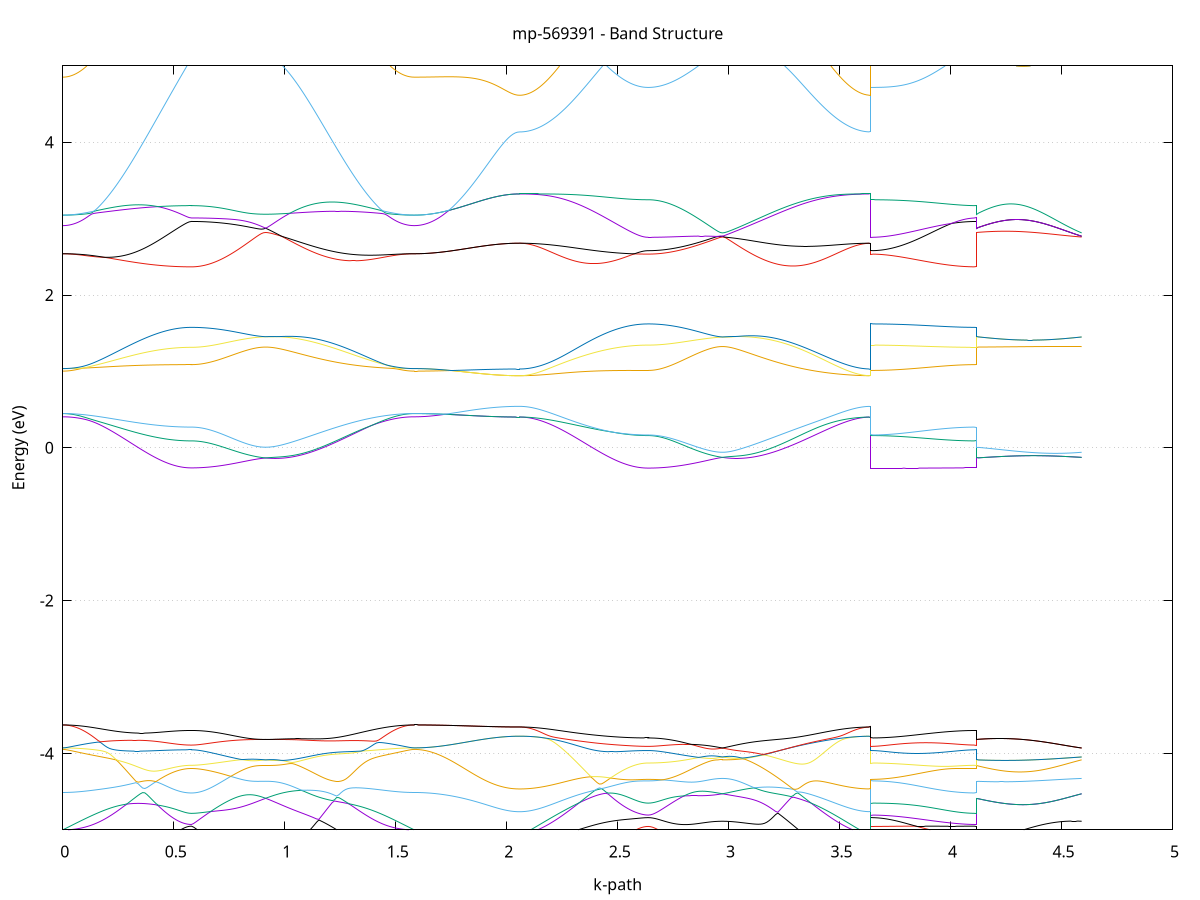 set title 'mp-569391 - Band Structure'
set xlabel 'k-path'
set ylabel 'Energy (eV)'
set grid y
set yrange [-5:5]
set terminal png size 800,600
set output 'mp-569391_bands_gnuplot.png'
plot '-' using 1:2 with lines notitle, '-' using 1:2 with lines notitle, '-' using 1:2 with lines notitle, '-' using 1:2 with lines notitle, '-' using 1:2 with lines notitle, '-' using 1:2 with lines notitle, '-' using 1:2 with lines notitle, '-' using 1:2 with lines notitle, '-' using 1:2 with lines notitle, '-' using 1:2 with lines notitle, '-' using 1:2 with lines notitle, '-' using 1:2 with lines notitle, '-' using 1:2 with lines notitle, '-' using 1:2 with lines notitle, '-' using 1:2 with lines notitle, '-' using 1:2 with lines notitle, '-' using 1:2 with lines notitle, '-' using 1:2 with lines notitle, '-' using 1:2 with lines notitle, '-' using 1:2 with lines notitle, '-' using 1:2 with lines notitle, '-' using 1:2 with lines notitle, '-' using 1:2 with lines notitle, '-' using 1:2 with lines notitle, '-' using 1:2 with lines notitle, '-' using 1:2 with lines notitle, '-' using 1:2 with lines notitle, '-' using 1:2 with lines notitle, '-' using 1:2 with lines notitle, '-' using 1:2 with lines notitle, '-' using 1:2 with lines notitle, '-' using 1:2 with lines notitle, '-' using 1:2 with lines notitle, '-' using 1:2 with lines notitle, '-' using 1:2 with lines notitle, '-' using 1:2 with lines notitle, '-' using 1:2 with lines notitle, '-' using 1:2 with lines notitle, '-' using 1:2 with lines notitle, '-' using 1:2 with lines notitle, '-' using 1:2 with lines notitle, '-' using 1:2 with lines notitle, '-' using 1:2 with lines notitle, '-' using 1:2 with lines notitle, '-' using 1:2 with lines notitle, '-' using 1:2 with lines notitle, '-' using 1:2 with lines notitle, '-' using 1:2 with lines notitle, '-' using 1:2 with lines notitle, '-' using 1:2 with lines notitle, '-' using 1:2 with lines notitle, '-' using 1:2 with lines notitle, '-' using 1:2 with lines notitle, '-' using 1:2 with lines notitle, '-' using 1:2 with lines notitle, '-' using 1:2 with lines notitle, '-' using 1:2 with lines notitle, '-' using 1:2 with lines notitle, '-' using 1:2 with lines notitle, '-' using 1:2 with lines notitle, '-' using 1:2 with lines notitle, '-' using 1:2 with lines notitle, '-' using 1:2 with lines notitle, '-' using 1:2 with lines notitle, '-' using 1:2 with lines notitle, '-' using 1:2 with lines notitle, '-' using 1:2 with lines notitle, '-' using 1:2 with lines notitle, '-' using 1:2 with lines notitle, '-' using 1:2 with lines notitle, '-' using 1:2 with lines notitle, '-' using 1:2 with lines notitle, '-' using 1:2 with lines notitle, '-' using 1:2 with lines notitle, '-' using 1:2 with lines notitle, '-' using 1:2 with lines notitle, '-' using 1:2 with lines notitle, '-' using 1:2 with lines notitle, '-' using 1:2 with lines notitle, '-' using 1:2 with lines notitle, '-' using 1:2 with lines notitle, '-' using 1:2 with lines notitle, '-' using 1:2 with lines notitle, '-' using 1:2 with lines notitle, '-' using 1:2 with lines notitle, '-' using 1:2 with lines notitle, '-' using 1:2 with lines notitle, '-' using 1:2 with lines notitle, '-' using 1:2 with lines notitle, '-' using 1:2 with lines notitle, '-' using 1:2 with lines notitle, '-' using 1:2 with lines notitle, '-' using 1:2 with lines notitle, '-' using 1:2 with lines notitle, '-' using 1:2 with lines notitle, '-' using 1:2 with lines notitle
0.000000 -50.516564
0.009992 -50.516564
0.019984 -50.516564
0.029976 -50.516564
0.039968 -50.516564
0.049960 -50.516464
0.059952 -50.516464
0.069944 -50.516464
0.079936 -50.516364
0.089928 -50.516364
0.099920 -50.516264
0.109912 -50.516264
0.119904 -50.516164
0.129896 -50.516064
0.139888 -50.516064
0.149880 -50.515964
0.159873 -50.515864
0.169865 -50.515764
0.179857 -50.515664
0.189849 -50.515564
0.199841 -50.515464
0.209833 -50.515364
0.219825 -50.515264
0.229817 -50.515164
0.239809 -50.514964
0.249801 -50.514864
0.259793 -50.514764
0.269785 -50.514664
0.279777 -50.514464
0.289769 -50.514364
0.299761 -50.514164
0.309753 -50.514064
0.319745 -50.513964
0.329737 -50.513764
0.339729 -50.513664
0.349721 -50.513464
0.359713 -50.513264
0.369705 -50.513164
0.379697 -50.512964
0.389689 -50.512864
0.399681 -50.512664
0.409673 -50.512564
0.419665 -50.512364
0.429657 -50.512264
0.439649 -50.512064
0.449641 -50.511964
0.459633 -50.511764
0.469626 -50.511664
0.479618 -50.511464
0.489610 -50.511364
0.499602 -50.511264
0.509594 -50.511164
0.519586 -50.511064
0.529578 -50.510964
0.539570 -50.510864
0.549562 -50.510864
0.559554 -50.510764
0.569546 -50.510764
0.579538 -50.510764
0.579538 -50.510764
0.589379 -50.510764
0.599220 -50.510764
0.609061 -50.510764
0.618902 -50.510764
0.628743 -50.510664
0.638584 -50.510664
0.648425 -50.510664
0.658266 -50.510564
0.668107 -50.510564
0.677949 -50.510464
0.687790 -50.510464
0.697631 -50.510364
0.707472 -50.510264
0.717313 -50.510264
0.727154 -50.510164
0.736995 -50.510064
0.746836 -50.509964
0.756677 -50.509864
0.766518 -50.509764
0.776359 -50.509664
0.786200 -50.509564
0.796041 -50.509464
0.805882 -50.509364
0.815724 -50.509264
0.825565 -50.509164
0.835406 -50.508964
0.845247 -50.508864
0.855088 -50.508764
0.864929 -50.508564
0.874770 -50.508464
0.884611 -50.508364
0.894452 -50.508164
0.904293 -50.508064
0.914134 -50.507864
0.914134 -50.507864
0.924122 -50.508064
0.934110 -50.508164
0.944098 -50.508364
0.954086 -50.508564
0.964074 -50.508664
0.974062 -50.508864
0.984050 -50.509064
0.994038 -50.509164
1.004026 -50.509364
1.014014 -50.509564
1.024002 -50.509764
1.033990 -50.509864
1.043978 -50.510064
1.053966 -50.510264
1.063953 -50.510464
1.073941 -50.510664
1.083929 -50.510864
1.093917 -50.510964
1.103905 -50.511164
1.113893 -50.511364
1.123881 -50.511564
1.133869 -50.511764
1.143857 -50.511864
1.153845 -50.512064
1.163833 -50.512264
1.173821 -50.512464
1.183809 -50.512564
1.193797 -50.512764
1.203785 -50.512964
1.213773 -50.513064
1.223761 -50.513264
1.233749 -50.513464
1.243737 -50.513564
1.253725 -50.513764
1.263712 -50.513864
1.273700 -50.514064
1.283688 -50.514164
1.293676 -50.514364
1.303664 -50.514464
1.313652 -50.514664
1.323640 -50.514764
1.333628 -50.514864
1.343616 -50.514964
1.353604 -50.515164
1.363592 -50.515264
1.373580 -50.515364
1.383568 -50.515464
1.393556 -50.515564
1.403544 -50.515664
1.413532 -50.515764
1.423520 -50.515864
1.433508 -50.515964
1.443496 -50.516064
1.453484 -50.516064
1.463472 -50.516164
1.473459 -50.516264
1.483447 -50.516264
1.493435 -50.516364
1.503423 -50.516364
1.513411 -50.516464
1.523399 -50.516464
1.533387 -50.516464
1.543375 -50.516564
1.553363 -50.516564
1.563351 -50.516564
1.573339 -50.516564
1.583327 -50.516564
1.583327 -50.516564
1.593216 -50.516564
1.603106 -50.516564
1.612995 -50.516564
1.622884 -50.516564
1.632774 -50.516564
1.642663 -50.516564
1.652552 -50.516564
1.662442 -50.516564
1.672331 -50.516564
1.682220 -50.516564
1.692110 -50.516564
1.701999 -50.516564
1.711888 -50.516564
1.721778 -50.516564
1.731667 -50.516564
1.741556 -50.516564
1.751446 -50.516564
1.761335 -50.516564
1.771225 -50.516564
1.781114 -50.516564
1.791003 -50.516564
1.800893 -50.516564
1.810782 -50.516564
1.820671 -50.516564
1.830561 -50.516564
1.840450 -50.516564
1.850339 -50.516564
1.860229 -50.516564
1.870118 -50.516564
1.880007 -50.516564
1.889897 -50.516564
1.899786 -50.516564
1.909675 -50.516564
1.919565 -50.516564
1.929454 -50.516564
1.939343 -50.516564
1.949233 -50.516564
1.959122 -50.516564
1.969012 -50.516564
1.978901 -50.516564
1.988790 -50.516564
1.998680 -50.516564
2.008569 -50.516564
2.018458 -50.516564
2.028348 -50.516564
2.038237 -50.516564
2.048126 -50.516564
2.058016 -50.516564
2.058016 -50.516564
2.068008 -50.516564
2.078000 -50.516564
2.087992 -50.516564
2.097984 -50.516564
2.107976 -50.516464
2.117968 -50.516464
2.127960 -50.516464
2.137952 -50.516364
2.147944 -50.516364
2.157936 -50.516264
2.167928 -50.516264
2.177920 -50.516164
2.187912 -50.516064
2.197904 -50.516064
2.207896 -50.515964
2.217888 -50.515864
2.227880 -50.515764
2.237872 -50.515664
2.247864 -50.515564
2.257856 -50.515464
2.267848 -50.515364
2.277840 -50.515264
2.287832 -50.515164
2.297824 -50.515064
2.307816 -50.514864
2.317808 -50.514764
2.327801 -50.514664
2.337793 -50.514464
2.347785 -50.514364
2.357777 -50.514164
2.367769 -50.514064
2.377761 -50.513964
2.387753 -50.513764
2.397745 -50.513664
2.407737 -50.513464
2.417729 -50.513264
2.427721 -50.513164
2.437713 -50.512964
2.447705 -50.512864
2.457697 -50.512664
2.467689 -50.512564
2.477681 -50.512364
2.487673 -50.512264
2.497665 -50.512064
2.507657 -50.511964
2.517649 -50.511764
2.527641 -50.511664
2.537633 -50.511464
2.547625 -50.511364
2.557617 -50.511264
2.567609 -50.511164
2.577601 -50.511064
2.587593 -50.510964
2.597585 -50.510864
2.607577 -50.510864
2.617569 -50.510764
2.627561 -50.510764
2.637554 -50.510764
2.637554 -50.510764
2.647395 -50.510764
2.657236 -50.510764
2.667077 -50.510764
2.676918 -50.510764
2.686759 -50.510664
2.696600 -50.510664
2.706441 -50.510664
2.716282 -50.510564
2.726123 -50.510564
2.735964 -50.510464
2.745805 -50.510464
2.755646 -50.510364
2.765487 -50.510264
2.775328 -50.510264
2.785170 -50.510164
2.795011 -50.510064
2.804852 -50.509964
2.814693 -50.509864
2.824534 -50.509764
2.834375 -50.509664
2.844216 -50.509564
2.854057 -50.509464
2.863898 -50.509364
2.873739 -50.509264
2.883580 -50.509164
2.893421 -50.508964
2.903262 -50.508864
2.913103 -50.508764
2.922945 -50.508564
2.932786 -50.508464
2.942627 -50.508364
2.952468 -50.508164
2.962309 -50.508064
2.972150 -50.507864
2.972150 -50.507864
2.982138 -50.508064
2.992126 -50.508164
3.002114 -50.508364
3.012102 -50.508564
3.022090 -50.508664
3.032078 -50.508864
3.042066 -50.509064
3.052053 -50.509164
3.062041 -50.509364
3.072029 -50.509564
3.082017 -50.509764
3.092005 -50.509864
3.101993 -50.510064
3.111981 -50.510264
3.121969 -50.510464
3.131957 -50.510664
3.141945 -50.510864
3.151933 -50.510964
3.161921 -50.511164
3.171909 -50.511364
3.181897 -50.511564
3.191885 -50.511764
3.201873 -50.511864
3.211861 -50.512064
3.221849 -50.512264
3.231837 -50.512464
3.241825 -50.512564
3.251812 -50.512764
3.261800 -50.512964
3.271788 -50.513064
3.281776 -50.513264
3.291764 -50.513464
3.301752 -50.513564
3.311740 -50.513764
3.321728 -50.513864
3.331716 -50.514064
3.341704 -50.514164
3.351692 -50.514364
3.361680 -50.514464
3.371668 -50.514664
3.381656 -50.514764
3.391644 -50.514864
3.401632 -50.514964
3.411620 -50.515164
3.421608 -50.515264
3.431596 -50.515364
3.441584 -50.515464
3.451572 -50.515564
3.461559 -50.515664
3.471547 -50.515764
3.481535 -50.515864
3.491523 -50.515964
3.501511 -50.516064
3.511499 -50.516064
3.521487 -50.516164
3.531475 -50.516264
3.541463 -50.516264
3.551451 -50.516364
3.561439 -50.516364
3.571427 -50.516464
3.581415 -50.516464
3.591403 -50.516464
3.601391 -50.516564
3.611379 -50.516564
3.621367 -50.516564
3.631355 -50.516564
3.641343 -50.516564
3.641343 -50.510764
3.651232 -50.510764
3.661121 -50.510764
3.671011 -50.510764
3.680900 -50.510764
3.690789 -50.510764
3.700679 -50.510764
3.710568 -50.510764
3.720457 -50.510764
3.730347 -50.510764
3.740236 -50.510764
3.750125 -50.510764
3.760015 -50.510764
3.769904 -50.510764
3.779793 -50.510764
3.789683 -50.510764
3.799572 -50.510764
3.809461 -50.510764
3.819351 -50.510764
3.829240 -50.510764
3.839130 -50.510764
3.849019 -50.510764
3.858908 -50.510764
3.868798 -50.510764
3.878687 -50.510764
3.888576 -50.510764
3.898466 -50.510764
3.908355 -50.510764
3.918244 -50.510764
3.928134 -50.510764
3.938023 -50.510764
3.947912 -50.510764
3.957802 -50.510764
3.967691 -50.510764
3.977580 -50.510764
3.987470 -50.510764
3.997359 -50.510764
4.007248 -50.510764
4.017138 -50.510764
4.027027 -50.510764
4.036917 -50.510764
4.046806 -50.510764
4.056695 -50.510764
4.066585 -50.510764
4.076474 -50.510764
4.086363 -50.510764
4.096253 -50.510764
4.106142 -50.510764
4.116031 -50.510764
4.116031 -50.507864
4.125921 -50.507864
4.135810 -50.507864
4.145699 -50.507864
4.155589 -50.507864
4.165478 -50.507864
4.175367 -50.507864
4.185257 -50.507864
4.195146 -50.507864
4.205035 -50.507864
4.214925 -50.507864
4.224814 -50.507864
4.234703 -50.507864
4.244593 -50.507864
4.254482 -50.507864
4.264372 -50.507864
4.274261 -50.507864
4.284150 -50.507864
4.294040 -50.507864
4.303929 -50.507864
4.313818 -50.507864
4.323708 -50.507864
4.333597 -50.507864
4.343486 -50.507864
4.353376 -50.507864
4.363265 -50.507864
4.373154 -50.507864
4.383044 -50.507864
4.392933 -50.507864
4.402822 -50.507864
4.412712 -50.507864
4.422601 -50.507864
4.432490 -50.507864
4.442380 -50.507864
4.452269 -50.507864
4.462159 -50.507864
4.472048 -50.507864
4.481937 -50.507864
4.491827 -50.507864
4.501716 -50.507864
4.511605 -50.507864
4.521495 -50.507864
4.531384 -50.507864
4.541273 -50.507864
4.551163 -50.507864
4.561052 -50.507864
4.570941 -50.507864
4.580831 -50.507864
4.590720 -50.507864
e
0.000000 -50.499164
0.009992 -50.499164
0.019984 -50.499164
0.029976 -50.499164
0.039968 -50.499164
0.049960 -50.499264
0.059952 -50.499264
0.069944 -50.499264
0.079936 -50.499364
0.089928 -50.499364
0.099920 -50.499464
0.109912 -50.499464
0.119904 -50.499564
0.129896 -50.499664
0.139888 -50.499664
0.149880 -50.499764
0.159873 -50.499864
0.169865 -50.499964
0.179857 -50.500064
0.189849 -50.500164
0.199841 -50.500264
0.209833 -50.500364
0.219825 -50.500464
0.229817 -50.500564
0.239809 -50.500664
0.249801 -50.500864
0.259793 -50.500964
0.269785 -50.501064
0.279777 -50.501264
0.289769 -50.501364
0.299761 -50.501564
0.309753 -50.501664
0.319745 -50.501764
0.329737 -50.501964
0.339729 -50.502064
0.349721 -50.502264
0.359713 -50.502464
0.369705 -50.502564
0.379697 -50.502764
0.389689 -50.502864
0.399681 -50.503064
0.409673 -50.503164
0.419665 -50.503364
0.429657 -50.503564
0.439649 -50.503664
0.449641 -50.503764
0.459633 -50.503964
0.469626 -50.504064
0.479618 -50.504264
0.489610 -50.504364
0.499602 -50.504464
0.509594 -50.504564
0.519586 -50.504664
0.529578 -50.504764
0.539570 -50.504864
0.549562 -50.504864
0.559554 -50.504964
0.569546 -50.504964
0.579538 -50.504964
0.579538 -50.504964
0.589379 -50.504964
0.599220 -50.504964
0.609061 -50.504964
0.618902 -50.504964
0.628743 -50.505064
0.638584 -50.505064
0.648425 -50.505064
0.658266 -50.505164
0.668107 -50.505164
0.677949 -50.505264
0.687790 -50.505264
0.697631 -50.505364
0.707472 -50.505464
0.717313 -50.505464
0.727154 -50.505564
0.736995 -50.505664
0.746836 -50.505764
0.756677 -50.505864
0.766518 -50.505964
0.776359 -50.506064
0.786200 -50.506164
0.796041 -50.506264
0.805882 -50.506364
0.815724 -50.506464
0.825565 -50.506564
0.835406 -50.506764
0.845247 -50.506864
0.855088 -50.506964
0.864929 -50.507164
0.874770 -50.507264
0.884611 -50.507464
0.894452 -50.507564
0.904293 -50.507764
0.914134 -50.507864
0.914134 -50.507864
0.924122 -50.507664
0.934110 -50.507564
0.944098 -50.507364
0.954086 -50.507264
0.964074 -50.507064
0.974062 -50.506864
0.984050 -50.506664
0.994038 -50.506564
1.004026 -50.506364
1.014014 -50.506164
1.024002 -50.505964
1.033990 -50.505864
1.043978 -50.505664
1.053966 -50.505464
1.063953 -50.505264
1.073941 -50.505064
1.083929 -50.504964
1.093917 -50.504764
1.103905 -50.504564
1.113893 -50.504364
1.123881 -50.504164
1.133869 -50.504064
1.143857 -50.503864
1.153845 -50.503664
1.163833 -50.503464
1.173821 -50.503264
1.183809 -50.503164
1.193797 -50.502964
1.203785 -50.502764
1.213773 -50.502664
1.223761 -50.502464
1.233749 -50.502264
1.243737 -50.502164
1.253725 -50.501964
1.263712 -50.501864
1.273700 -50.501664
1.283688 -50.501564
1.293676 -50.501364
1.303664 -50.501264
1.313652 -50.501064
1.323640 -50.500964
1.333628 -50.500864
1.343616 -50.500764
1.353604 -50.500564
1.363592 -50.500464
1.373580 -50.500364
1.383568 -50.500264
1.393556 -50.500164
1.403544 -50.500064
1.413532 -50.499964
1.423520 -50.499864
1.433508 -50.499764
1.443496 -50.499664
1.453484 -50.499664
1.463472 -50.499564
1.473459 -50.499464
1.483447 -50.499464
1.493435 -50.499364
1.503423 -50.499364
1.513411 -50.499264
1.523399 -50.499264
1.533387 -50.499264
1.543375 -50.499164
1.553363 -50.499164
1.563351 -50.499164
1.573339 -50.499164
1.583327 -50.499164
1.583327 -50.499164
1.593216 -50.499164
1.603106 -50.499164
1.612995 -50.499164
1.622884 -50.499164
1.632774 -50.499164
1.642663 -50.499164
1.652552 -50.499164
1.662442 -50.499164
1.672331 -50.499164
1.682220 -50.499164
1.692110 -50.499164
1.701999 -50.499164
1.711888 -50.499164
1.721778 -50.499164
1.731667 -50.499164
1.741556 -50.499164
1.751446 -50.499164
1.761335 -50.499164
1.771225 -50.499164
1.781114 -50.499164
1.791003 -50.499164
1.800893 -50.499164
1.810782 -50.499164
1.820671 -50.499164
1.830561 -50.499164
1.840450 -50.499164
1.850339 -50.499164
1.860229 -50.499164
1.870118 -50.499164
1.880007 -50.499164
1.889897 -50.499164
1.899786 -50.499164
1.909675 -50.499164
1.919565 -50.499164
1.929454 -50.499164
1.939343 -50.499164
1.949233 -50.499164
1.959122 -50.499164
1.969012 -50.499164
1.978901 -50.499164
1.988790 -50.499164
1.998680 -50.499164
2.008569 -50.499164
2.018458 -50.499164
2.028348 -50.499164
2.038237 -50.499164
2.048126 -50.499164
2.058016 -50.499164
2.058016 -50.499164
2.068008 -50.499164
2.078000 -50.499164
2.087992 -50.499164
2.097984 -50.499164
2.107976 -50.499264
2.117968 -50.499264
2.127960 -50.499264
2.137952 -50.499364
2.147944 -50.499364
2.157936 -50.499464
2.167928 -50.499464
2.177920 -50.499564
2.187912 -50.499664
2.197904 -50.499664
2.207896 -50.499764
2.217888 -50.499864
2.227880 -50.499964
2.237872 -50.500064
2.247864 -50.500164
2.257856 -50.500264
2.267848 -50.500364
2.277840 -50.500464
2.287832 -50.500564
2.297824 -50.500664
2.307816 -50.500864
2.317808 -50.500964
2.327801 -50.501064
2.337793 -50.501264
2.347785 -50.501364
2.357777 -50.501564
2.367769 -50.501664
2.377761 -50.501764
2.387753 -50.501964
2.397745 -50.502064
2.407737 -50.502264
2.417729 -50.502464
2.427721 -50.502564
2.437713 -50.502764
2.447705 -50.502864
2.457697 -50.503064
2.467689 -50.503164
2.477681 -50.503364
2.487673 -50.503464
2.497665 -50.503664
2.507657 -50.503764
2.517649 -50.503964
2.527641 -50.504064
2.537633 -50.504264
2.547625 -50.504364
2.557617 -50.504464
2.567609 -50.504564
2.577601 -50.504664
2.587593 -50.504764
2.597585 -50.504864
2.607577 -50.504864
2.617569 -50.504964
2.627561 -50.504964
2.637554 -50.504964
2.637554 -50.504964
2.647395 -50.504964
2.657236 -50.504964
2.667077 -50.504964
2.676918 -50.504964
2.686759 -50.505064
2.696600 -50.505064
2.706441 -50.505064
2.716282 -50.505164
2.726123 -50.505164
2.735964 -50.505264
2.745805 -50.505264
2.755646 -50.505364
2.765487 -50.505464
2.775328 -50.505464
2.785170 -50.505564
2.795011 -50.505664
2.804852 -50.505764
2.814693 -50.505864
2.824534 -50.505964
2.834375 -50.506064
2.844216 -50.506164
2.854057 -50.506264
2.863898 -50.506364
2.873739 -50.506464
2.883580 -50.506564
2.893421 -50.506764
2.903262 -50.506864
2.913103 -50.506964
2.922945 -50.507164
2.932786 -50.507264
2.942627 -50.507464
2.952468 -50.507564
2.962309 -50.507764
2.972150 -50.507864
2.972150 -50.507864
2.982138 -50.507664
2.992126 -50.507564
3.002114 -50.507364
3.012102 -50.507264
3.022090 -50.507064
3.032078 -50.506864
3.042066 -50.506664
3.052053 -50.506564
3.062041 -50.506364
3.072029 -50.506164
3.082017 -50.505964
3.092005 -50.505864
3.101993 -50.505664
3.111981 -50.505464
3.121969 -50.505264
3.131957 -50.505064
3.141945 -50.504964
3.151933 -50.504764
3.161921 -50.504564
3.171909 -50.504364
3.181897 -50.504164
3.191885 -50.504064
3.201873 -50.503864
3.211861 -50.503664
3.221849 -50.503464
3.231837 -50.503264
3.241825 -50.503164
3.251812 -50.502964
3.261800 -50.502764
3.271788 -50.502664
3.281776 -50.502464
3.291764 -50.502264
3.301752 -50.502164
3.311740 -50.501964
3.321728 -50.501864
3.331716 -50.501664
3.341704 -50.501564
3.351692 -50.501364
3.361680 -50.501264
3.371668 -50.501064
3.381656 -50.500964
3.391644 -50.500864
3.401632 -50.500764
3.411620 -50.500564
3.421608 -50.500464
3.431596 -50.500364
3.441584 -50.500264
3.451572 -50.500164
3.461559 -50.500064
3.471547 -50.499964
3.481535 -50.499864
3.491523 -50.499764
3.501511 -50.499664
3.511499 -50.499664
3.521487 -50.499564
3.531475 -50.499464
3.541463 -50.499464
3.551451 -50.499364
3.561439 -50.499364
3.571427 -50.499264
3.581415 -50.499264
3.591403 -50.499264
3.601391 -50.499164
3.611379 -50.499164
3.621367 -50.499164
3.631355 -50.499164
3.641343 -50.499164
3.641343 -50.504964
3.651232 -50.504964
3.661121 -50.504964
3.671011 -50.504964
3.680900 -50.504964
3.690789 -50.504964
3.700679 -50.504964
3.710568 -50.504964
3.720457 -50.504964
3.730347 -50.504964
3.740236 -50.504964
3.750125 -50.504964
3.760015 -50.504964
3.769904 -50.504964
3.779793 -50.504964
3.789683 -50.504964
3.799572 -50.504964
3.809461 -50.504964
3.819351 -50.504964
3.829240 -50.504964
3.839130 -50.504964
3.849019 -50.504964
3.858908 -50.504964
3.868798 -50.504964
3.878687 -50.504964
3.888576 -50.504964
3.898466 -50.504964
3.908355 -50.504964
3.918244 -50.504964
3.928134 -50.504964
3.938023 -50.504964
3.947912 -50.504964
3.957802 -50.504964
3.967691 -50.504964
3.977580 -50.504964
3.987470 -50.504964
3.997359 -50.504964
4.007248 -50.504964
4.017138 -50.504964
4.027027 -50.504964
4.036917 -50.504964
4.046806 -50.504964
4.056695 -50.504964
4.066585 -50.504964
4.076474 -50.504964
4.086363 -50.504964
4.096253 -50.504964
4.106142 -50.504964
4.116031 -50.504964
4.116031 -50.507864
4.125921 -50.507864
4.135810 -50.507864
4.145699 -50.507864
4.155589 -50.507864
4.165478 -50.507864
4.175367 -50.507864
4.185257 -50.507864
4.195146 -50.507864
4.205035 -50.507864
4.214925 -50.507864
4.224814 -50.507864
4.234703 -50.507864
4.244593 -50.507864
4.254482 -50.507864
4.264372 -50.507864
4.274261 -50.507864
4.284150 -50.507864
4.294040 -50.507864
4.303929 -50.507864
4.313818 -50.507864
4.323708 -50.507864
4.333597 -50.507864
4.343486 -50.507864
4.353376 -50.507864
4.363265 -50.507864
4.373154 -50.507864
4.383044 -50.507864
4.392933 -50.507864
4.402822 -50.507864
4.412712 -50.507864
4.422601 -50.507864
4.432490 -50.507864
4.442380 -50.507864
4.452269 -50.507864
4.462159 -50.507864
4.472048 -50.507864
4.481937 -50.507864
4.491827 -50.507864
4.501716 -50.507864
4.511605 -50.507864
4.521495 -50.507864
4.531384 -50.507864
4.541273 -50.507864
4.551163 -50.507864
4.561052 -50.507864
4.570941 -50.507864
4.580831 -50.507864
4.590720 -50.507864
e
0.000000 -28.755764
0.009992 -28.755764
0.019984 -28.755764
0.029976 -28.755864
0.039968 -28.755964
0.049960 -28.756064
0.059952 -28.756164
0.069944 -28.756264
0.079936 -28.756464
0.089928 -28.756664
0.099920 -28.756864
0.109912 -28.757064
0.119904 -28.757264
0.129896 -28.757564
0.139888 -28.757864
0.149880 -28.758164
0.159873 -28.758464
0.169865 -28.758764
0.179857 -28.759064
0.189849 -28.759364
0.199841 -28.759764
0.209833 -28.760064
0.219825 -28.760464
0.229817 -28.760764
0.239809 -28.761164
0.249801 -28.761564
0.259793 -28.761964
0.269785 -28.762264
0.279777 -28.762664
0.289769 -28.763064
0.299761 -28.763464
0.309753 -28.763764
0.319745 -28.764164
0.329737 -28.764564
0.339729 -28.764864
0.349721 -28.765264
0.359713 -28.765564
0.369705 -28.765964
0.379697 -28.766264
0.389689 -28.766564
0.399681 -28.766864
0.409673 -28.767164
0.419665 -28.767464
0.429657 -28.767664
0.439649 -28.767964
0.449641 -28.768164
0.459633 -28.768364
0.469626 -28.768564
0.479618 -28.768764
0.489610 -28.768964
0.499602 -28.769064
0.509594 -28.769264
0.519586 -28.769364
0.529578 -28.769464
0.539570 -28.769564
0.549562 -28.769664
0.559554 -28.769664
0.569546 -28.769664
0.579538 -28.769664
0.579538 -28.769664
0.589379 -28.769764
0.599220 -28.769764
0.609061 -28.769864
0.618902 -28.769964
0.628743 -28.770164
0.638584 -28.770364
0.648425 -28.770564
0.658266 -28.770764
0.668107 -28.771064
0.677949 -28.771264
0.687790 -28.771564
0.697631 -28.771864
0.707472 -28.772164
0.717313 -28.772464
0.727154 -28.772764
0.736995 -28.773064
0.746836 -28.773364
0.756677 -28.773664
0.766518 -28.773964
0.776359 -28.774264
0.786200 -28.774464
0.796041 -28.774764
0.805882 -28.774964
0.815724 -28.775164
0.825565 -28.775364
0.835406 -28.775564
0.845247 -28.775764
0.855088 -28.775864
0.864929 -28.776064
0.874770 -28.776164
0.884611 -28.776164
0.894452 -28.776264
0.904293 -28.776264
0.914134 -28.776264
0.914134 -28.776264
0.924122 -28.776264
0.934110 -28.776264
0.944098 -28.776164
0.954086 -28.776064
0.964074 -28.775964
0.974062 -28.775864
0.984050 -28.775764
0.994038 -28.775564
1.004026 -28.775364
1.014014 -28.775164
1.024002 -28.774964
1.033990 -28.774664
1.043978 -28.774364
1.053966 -28.774164
1.063953 -28.773864
1.073941 -28.773464
1.083929 -28.773164
1.093917 -28.772764
1.103905 -28.772464
1.113893 -28.772064
1.123881 -28.771664
1.133869 -28.771264
1.143857 -28.770864
1.153845 -28.770364
1.163833 -28.769964
1.173821 -28.769464
1.183809 -28.769064
1.193797 -28.768564
1.203785 -28.768164
1.213773 -28.767664
1.223761 -28.767164
1.233749 -28.766664
1.243737 -28.766264
1.253725 -28.765764
1.263712 -28.765264
1.273700 -28.764764
1.283688 -28.764264
1.293676 -28.763864
1.303664 -28.763364
1.313652 -28.762864
1.323640 -28.762464
1.333628 -28.762064
1.343616 -28.761564
1.353604 -28.761164
1.363592 -28.760764
1.373580 -28.760364
1.383568 -28.759964
1.393556 -28.759564
1.403544 -28.759164
1.413532 -28.758864
1.423520 -28.758464
1.433508 -28.758164
1.443496 -28.757864
1.453484 -28.757564
1.463472 -28.757364
1.473459 -28.757064
1.483447 -28.756864
1.493435 -28.756664
1.503423 -28.756464
1.513411 -28.756264
1.523399 -28.756164
1.533387 -28.756064
1.543375 -28.755964
1.553363 -28.755864
1.563351 -28.755764
1.573339 -28.755764
1.583327 -28.755764
1.583327 -28.755764
1.593216 -28.755764
1.603106 -28.755764
1.612995 -28.755764
1.622884 -28.755764
1.632774 -28.755764
1.642663 -28.755764
1.652552 -28.755764
1.662442 -28.755764
1.672331 -28.755764
1.682220 -28.755764
1.692110 -28.755764
1.701999 -28.755764
1.711888 -28.755764
1.721778 -28.755764
1.731667 -28.755764
1.741556 -28.755764
1.751446 -28.755764
1.761335 -28.755764
1.771225 -28.755764
1.781114 -28.755764
1.791003 -28.755764
1.800893 -28.755764
1.810782 -28.755764
1.820671 -28.755764
1.830561 -28.755764
1.840450 -28.755764
1.850339 -28.755764
1.860229 -28.755764
1.870118 -28.755764
1.880007 -28.755764
1.889897 -28.755764
1.899786 -28.755764
1.909675 -28.755764
1.919565 -28.755764
1.929454 -28.755764
1.939343 -28.755764
1.949233 -28.755764
1.959122 -28.755764
1.969012 -28.755764
1.978901 -28.755764
1.988790 -28.755764
1.998680 -28.755764
2.008569 -28.755764
2.018458 -28.755764
2.028348 -28.755764
2.038237 -28.755764
2.048126 -28.755764
2.058016 -28.755764
2.058016 -28.755764
2.068008 -28.755764
2.078000 -28.755764
2.087992 -28.755864
2.097984 -28.755964
2.107976 -28.756064
2.117968 -28.756164
2.127960 -28.756264
2.137952 -28.756464
2.147944 -28.756664
2.157936 -28.756864
2.167928 -28.757064
2.177920 -28.757264
2.187912 -28.757564
2.197904 -28.757864
2.207896 -28.758064
2.217888 -28.758364
2.227880 -28.758664
2.237872 -28.759064
2.247864 -28.759364
2.257856 -28.759764
2.267848 -28.760064
2.277840 -28.760464
2.287832 -28.760764
2.297824 -28.761164
2.307816 -28.761564
2.317808 -28.761864
2.327801 -28.762264
2.337793 -28.762664
2.347785 -28.763064
2.357777 -28.763464
2.367769 -28.763764
2.377761 -28.764164
2.387753 -28.764564
2.397745 -28.764864
2.407737 -28.765264
2.417729 -28.765564
2.427721 -28.765864
2.437713 -28.766264
2.447705 -28.766564
2.457697 -28.766864
2.467689 -28.767164
2.477681 -28.767364
2.487673 -28.767664
2.497665 -28.767964
2.507657 -28.768164
2.517649 -28.768364
2.527641 -28.768564
2.537633 -28.768764
2.547625 -28.768964
2.557617 -28.769064
2.567609 -28.769264
2.577601 -28.769364
2.587593 -28.769464
2.597585 -28.769564
2.607577 -28.769564
2.617569 -28.769664
2.627561 -28.769664
2.637554 -28.769664
2.637554 -28.769664
2.647395 -28.769664
2.657236 -28.769764
2.667077 -28.769864
2.676918 -28.769964
2.686759 -28.770164
2.696600 -28.770264
2.706441 -28.770564
2.716282 -28.770764
2.726123 -28.770964
2.735964 -28.771264
2.745805 -28.771564
2.755646 -28.771864
2.765487 -28.772164
2.775328 -28.772464
2.785170 -28.772764
2.795011 -28.773064
2.804852 -28.773364
2.814693 -28.773664
2.824534 -28.773964
2.834375 -28.774264
2.844216 -28.774464
2.854057 -28.774764
2.863898 -28.774964
2.873739 -28.775164
2.883580 -28.775364
2.893421 -28.775564
2.903262 -28.775764
2.913103 -28.775864
2.922945 -28.775964
2.932786 -28.776064
2.942627 -28.776164
2.952468 -28.776264
2.962309 -28.776264
2.972150 -28.776264
2.972150 -28.776264
2.982138 -28.776264
2.992126 -28.776264
3.002114 -28.776164
3.012102 -28.776064
3.022090 -28.775964
3.032078 -28.775864
3.042066 -28.775664
3.052053 -28.775564
3.062041 -28.775364
3.072029 -28.775164
3.082017 -28.774864
3.092005 -28.774664
3.101993 -28.774364
3.111981 -28.774064
3.121969 -28.773764
3.131957 -28.773464
3.141945 -28.773164
3.151933 -28.772764
3.161921 -28.772364
3.171909 -28.772064
3.181897 -28.771664
3.191885 -28.771264
3.201873 -28.770764
3.211861 -28.770364
3.221849 -28.769964
3.231837 -28.769464
3.241825 -28.769064
3.251812 -28.768564
3.261800 -28.768064
3.271788 -28.767664
3.281776 -28.767164
3.291764 -28.766664
3.301752 -28.766164
3.311740 -28.765764
3.321728 -28.765264
3.331716 -28.764764
3.341704 -28.764264
3.351692 -28.763864
3.361680 -28.763364
3.371668 -28.762864
3.381656 -28.762464
3.391644 -28.761964
3.401632 -28.761564
3.411620 -28.761164
3.421608 -28.760764
3.431596 -28.760364
3.441584 -28.759964
3.451572 -28.759564
3.461559 -28.759164
3.471547 -28.758864
3.481535 -28.758464
3.491523 -28.758164
3.501511 -28.757864
3.511499 -28.757564
3.521487 -28.757364
3.531475 -28.757064
3.541463 -28.756864
3.551451 -28.756664
3.561439 -28.756464
3.571427 -28.756264
3.581415 -28.756164
3.591403 -28.755964
3.601391 -28.755864
3.611379 -28.755864
3.621367 -28.755764
3.631355 -28.755764
3.641343 -28.755764
3.641343 -28.769664
3.651232 -28.769664
3.661121 -28.769664
3.671011 -28.769664
3.680900 -28.769664
3.690789 -28.769664
3.700679 -28.769664
3.710568 -28.769664
3.720457 -28.769664
3.730347 -28.769664
3.740236 -28.769664
3.750125 -28.769664
3.760015 -28.769664
3.769904 -28.769664
3.779793 -28.769664
3.789683 -28.769664
3.799572 -28.769664
3.809461 -28.769664
3.819351 -28.769664
3.829240 -28.769664
3.839130 -28.769664
3.849019 -28.769664
3.858908 -28.769664
3.868798 -28.769664
3.878687 -28.769664
3.888576 -28.769664
3.898466 -28.769664
3.908355 -28.769664
3.918244 -28.769664
3.928134 -28.769664
3.938023 -28.769664
3.947912 -28.769664
3.957802 -28.769664
3.967691 -28.769664
3.977580 -28.769664
3.987470 -28.769664
3.997359 -28.769664
4.007248 -28.769664
4.017138 -28.769664
4.027027 -28.769664
4.036917 -28.769664
4.046806 -28.769664
4.056695 -28.769664
4.066585 -28.769664
4.076474 -28.769664
4.086363 -28.769664
4.096253 -28.769664
4.106142 -28.769664
4.116031 -28.769664
4.116031 -28.776264
4.125921 -28.776264
4.135810 -28.776264
4.145699 -28.776264
4.155589 -28.776264
4.165478 -28.776264
4.175367 -28.776264
4.185257 -28.776264
4.195146 -28.776264
4.205035 -28.776264
4.214925 -28.776264
4.224814 -28.776264
4.234703 -28.776264
4.244593 -28.776264
4.254482 -28.776264
4.264372 -28.776264
4.274261 -28.776264
4.284150 -28.776264
4.294040 -28.776264
4.303929 -28.776264
4.313818 -28.776264
4.323708 -28.776264
4.333597 -28.776264
4.343486 -28.776264
4.353376 -28.776264
4.363265 -28.776264
4.373154 -28.776264
4.383044 -28.776264
4.392933 -28.776264
4.402822 -28.776264
4.412712 -28.776264
4.422601 -28.776264
4.432490 -28.776264
4.442380 -28.776264
4.452269 -28.776264
4.462159 -28.776264
4.472048 -28.776264
4.481937 -28.776264
4.491827 -28.776264
4.501716 -28.776264
4.511605 -28.776264
4.521495 -28.776264
4.531384 -28.776264
4.541273 -28.776264
4.551163 -28.776264
4.561052 -28.776264
4.570941 -28.776264
4.580831 -28.776264
4.590720 -28.776264
e
0.000000 -28.755764
0.009992 -28.755764
0.019984 -28.755664
0.029976 -28.755564
0.039968 -28.755464
0.049960 -28.755264
0.059952 -28.755064
0.069944 -28.754864
0.079936 -28.754564
0.089928 -28.754264
0.099920 -28.753964
0.109912 -28.753564
0.119904 -28.753164
0.129896 -28.752764
0.139888 -28.752264
0.149880 -28.751764
0.159873 -28.751264
0.169865 -28.750664
0.179857 -28.750164
0.189849 -28.749464
0.199841 -28.748864
0.209833 -28.748164
0.219825 -28.747464
0.229817 -28.746764
0.239809 -28.746064
0.249801 -28.745264
0.259793 -28.744464
0.269785 -28.743664
0.279777 -28.742864
0.289769 -28.742064
0.299761 -28.741264
0.309753 -28.740364
0.319745 -28.739464
0.329737 -28.738664
0.339729 -28.737764
0.349721 -28.736864
0.359713 -28.735964
0.369705 -28.735164
0.379697 -28.734264
0.389689 -28.733364
0.399681 -28.732564
0.409673 -28.731764
0.419665 -28.730964
0.429657 -28.730164
0.439649 -28.729364
0.449641 -28.728664
0.459633 -28.727964
0.469626 -28.727264
0.479618 -28.726664
0.489610 -28.726064
0.499602 -28.725564
0.509594 -28.725064
0.519586 -28.724664
0.529578 -28.724264
0.539570 -28.723964
0.549562 -28.723764
0.559554 -28.723564
0.569546 -28.723464
0.579538 -28.723464
0.579538 -28.723464
0.589379 -28.723364
0.599220 -28.723264
0.609061 -28.723064
0.618902 -28.722664
0.628743 -28.722264
0.638584 -28.721764
0.648425 -28.721264
0.658266 -28.720564
0.668107 -28.719864
0.677949 -28.719064
0.687790 -28.718164
0.697631 -28.717264
0.707472 -28.716264
0.717313 -28.715264
0.727154 -28.714164
0.736995 -28.712964
0.746836 -28.711764
0.756677 -28.710564
0.766518 -28.709264
0.776359 -28.707964
0.786200 -28.706664
0.796041 -28.705264
0.805882 -28.703864
0.815724 -28.702464
0.825565 -28.700964
0.835406 -28.699464
0.845247 -28.697964
0.855088 -28.696464
0.864929 -28.694964
0.874770 -28.693364
0.884611 -28.691864
0.894452 -28.690264
0.904293 -28.688664
0.914134 -28.687064
0.914134 -28.687064
0.924122 -28.688764
0.934110 -28.690364
0.944098 -28.691964
0.954086 -28.693564
0.964074 -28.695264
0.974062 -28.696864
0.984050 -28.698464
0.994038 -28.700064
1.004026 -28.701664
1.014014 -28.703264
1.024002 -28.704864
1.033990 -28.706464
1.043978 -28.707964
1.053966 -28.709564
1.063953 -28.711064
1.073941 -28.712664
1.083929 -28.714164
1.093917 -28.715664
1.103905 -28.717164
1.113893 -28.718564
1.123881 -28.720064
1.133869 -28.721464
1.143857 -28.722864
1.153845 -28.724264
1.163833 -28.725564
1.173821 -28.726964
1.183809 -28.728264
1.193797 -28.729564
1.203785 -28.730764
1.213773 -28.732064
1.223761 -28.733264
1.233749 -28.734464
1.243737 -28.735564
1.253725 -28.736664
1.263712 -28.737764
1.273700 -28.738864
1.283688 -28.739964
1.293676 -28.740964
1.303664 -28.741964
1.313652 -28.742864
1.323640 -28.743764
1.333628 -28.744664
1.343616 -28.745564
1.353604 -28.746364
1.363592 -28.747164
1.373580 -28.747864
1.383568 -28.748664
1.393556 -28.749264
1.403544 -28.749964
1.413532 -28.750564
1.423520 -28.751164
1.433508 -28.751764
1.443496 -28.752264
1.453484 -28.752764
1.463472 -28.753164
1.473459 -28.753564
1.483447 -28.753964
1.493435 -28.754264
1.503423 -28.754564
1.513411 -28.754864
1.523399 -28.755064
1.533387 -28.755264
1.543375 -28.755464
1.553363 -28.755564
1.563351 -28.755664
1.573339 -28.755764
1.583327 -28.755764
1.583327 -28.755764
1.593216 -28.755764
1.603106 -28.755764
1.612995 -28.755764
1.622884 -28.755764
1.632774 -28.755764
1.642663 -28.755764
1.652552 -28.755764
1.662442 -28.755764
1.672331 -28.755764
1.682220 -28.755764
1.692110 -28.755764
1.701999 -28.755764
1.711888 -28.755764
1.721778 -28.755764
1.731667 -28.755764
1.741556 -28.755764
1.751446 -28.755764
1.761335 -28.755764
1.771225 -28.755764
1.781114 -28.755764
1.791003 -28.755764
1.800893 -28.755764
1.810782 -28.755764
1.820671 -28.755764
1.830561 -28.755764
1.840450 -28.755764
1.850339 -28.755764
1.860229 -28.755764
1.870118 -28.755764
1.880007 -28.755764
1.889897 -28.755764
1.899786 -28.755764
1.909675 -28.755764
1.919565 -28.755764
1.929454 -28.755764
1.939343 -28.755764
1.949233 -28.755764
1.959122 -28.755764
1.969012 -28.755764
1.978901 -28.755764
1.988790 -28.755764
1.998680 -28.755764
2.008569 -28.755764
2.018458 -28.755764
2.028348 -28.755764
2.038237 -28.755764
2.048126 -28.755764
2.058016 -28.755764
2.058016 -28.755764
2.068008 -28.755764
2.078000 -28.755664
2.087992 -28.755564
2.097984 -28.755464
2.107976 -28.755264
2.117968 -28.755064
2.127960 -28.754864
2.137952 -28.754564
2.147944 -28.754264
2.157936 -28.753964
2.167928 -28.753564
2.177920 -28.753164
2.187912 -28.752764
2.197904 -28.752264
2.207896 -28.751764
2.217888 -28.751264
2.227880 -28.750664
2.237872 -28.750064
2.247864 -28.749464
2.257856 -28.748864
2.267848 -28.748164
2.277840 -28.747464
2.287832 -28.746764
2.297824 -28.746064
2.307816 -28.745264
2.317808 -28.744464
2.327801 -28.743664
2.337793 -28.742864
2.347785 -28.742064
2.357777 -28.741164
2.367769 -28.740364
2.377761 -28.739464
2.387753 -28.738664
2.397745 -28.737764
2.407737 -28.736864
2.417729 -28.735964
2.427721 -28.735164
2.437713 -28.734264
2.447705 -28.733364
2.457697 -28.732564
2.467689 -28.731764
2.477681 -28.730864
2.487673 -28.730164
2.497665 -28.729364
2.507657 -28.728664
2.517649 -28.727964
2.527641 -28.727264
2.537633 -28.726664
2.547625 -28.726064
2.557617 -28.725564
2.567609 -28.725064
2.577601 -28.724664
2.587593 -28.724264
2.597585 -28.723964
2.607577 -28.723764
2.617569 -28.723564
2.627561 -28.723464
2.637554 -28.723364
2.637554 -28.723364
2.647395 -28.723364
2.657236 -28.723264
2.667077 -28.722964
2.676918 -28.722664
2.686759 -28.722264
2.696600 -28.721764
2.706441 -28.721164
2.716282 -28.720564
2.726123 -28.719864
2.735964 -28.719064
2.745805 -28.718164
2.755646 -28.717264
2.765487 -28.716264
2.775328 -28.715264
2.785170 -28.714164
2.795011 -28.712964
2.804852 -28.711764
2.814693 -28.710564
2.824534 -28.709264
2.834375 -28.707964
2.844216 -28.706664
2.854057 -28.705264
2.863898 -28.703864
2.873739 -28.702464
2.883580 -28.700964
2.893421 -28.699464
2.903262 -28.697964
2.913103 -28.696464
2.922945 -28.694964
2.932786 -28.693364
2.942627 -28.691864
2.952468 -28.690264
2.962309 -28.688664
2.972150 -28.687064
2.972150 -28.687064
2.982138 -28.688664
2.992126 -28.690364
3.002114 -28.691964
3.012102 -28.693564
3.022090 -28.695164
3.032078 -28.696864
3.042066 -28.698464
3.052053 -28.700064
3.062041 -28.701664
3.072029 -28.703264
3.082017 -28.704864
3.092005 -28.706464
3.101993 -28.707964
3.111981 -28.709564
3.121969 -28.711064
3.131957 -28.712664
3.141945 -28.714164
3.151933 -28.715664
3.161921 -28.717064
3.171909 -28.718564
3.181897 -28.719964
3.191885 -28.721464
3.201873 -28.722864
3.211861 -28.724264
3.221849 -28.725564
3.231837 -28.726864
3.241825 -28.728264
3.251812 -28.729464
3.261800 -28.730764
3.271788 -28.732064
3.281776 -28.733264
3.291764 -28.734364
3.301752 -28.735564
3.311740 -28.736664
3.321728 -28.737764
3.331716 -28.738864
3.341704 -28.739864
3.351692 -28.740964
3.361680 -28.741864
3.371668 -28.742864
3.381656 -28.743764
3.391644 -28.744664
3.401632 -28.745564
3.411620 -28.746364
3.421608 -28.747164
3.431596 -28.747864
3.441584 -28.748564
3.451572 -28.749264
3.461559 -28.749964
3.471547 -28.750564
3.481535 -28.751164
3.491523 -28.751664
3.501511 -28.752264
3.511499 -28.752664
3.521487 -28.753164
3.531475 -28.753564
3.541463 -28.753964
3.551451 -28.754264
3.561439 -28.754564
3.571427 -28.754864
3.581415 -28.755064
3.591403 -28.755264
3.601391 -28.755464
3.611379 -28.755564
3.621367 -28.755664
3.631355 -28.755764
3.641343 -28.755764
3.641343 -28.723364
3.651232 -28.723364
3.661121 -28.723364
3.671011 -28.723364
3.680900 -28.723364
3.690789 -28.723364
3.700679 -28.723364
3.710568 -28.723364
3.720457 -28.723364
3.730347 -28.723364
3.740236 -28.723464
3.750125 -28.723464
3.760015 -28.723464
3.769904 -28.723464
3.779793 -28.723464
3.789683 -28.723464
3.799572 -28.723464
3.809461 -28.723464
3.819351 -28.723464
3.829240 -28.723464
3.839130 -28.723464
3.849019 -28.723464
3.858908 -28.723464
3.868798 -28.723464
3.878687 -28.723464
3.888576 -28.723464
3.898466 -28.723464
3.908355 -28.723464
3.918244 -28.723464
3.928134 -28.723464
3.938023 -28.723464
3.947912 -28.723464
3.957802 -28.723464
3.967691 -28.723464
3.977580 -28.723464
3.987470 -28.723464
3.997359 -28.723464
4.007248 -28.723464
4.017138 -28.723464
4.027027 -28.723464
4.036917 -28.723464
4.046806 -28.723464
4.056695 -28.723464
4.066585 -28.723464
4.076474 -28.723464
4.086363 -28.723464
4.096253 -28.723464
4.106142 -28.723464
4.116031 -28.723464
4.116031 -28.687064
4.125921 -28.687064
4.135810 -28.687064
4.145699 -28.687064
4.155589 -28.687064
4.165478 -28.687064
4.175367 -28.687064
4.185257 -28.687064
4.195146 -28.687064
4.205035 -28.687064
4.214925 -28.687064
4.224814 -28.687064
4.234703 -28.687064
4.244593 -28.687064
4.254482 -28.687064
4.264372 -28.687064
4.274261 -28.687064
4.284150 -28.687064
4.294040 -28.687064
4.303929 -28.687064
4.313818 -28.687064
4.323708 -28.687064
4.333597 -28.687064
4.343486 -28.687064
4.353376 -28.687064
4.363265 -28.687064
4.373154 -28.687064
4.383044 -28.687064
4.392933 -28.687064
4.402822 -28.687064
4.412712 -28.687064
4.422601 -28.687064
4.432490 -28.687064
4.442380 -28.687064
4.452269 -28.687064
4.462159 -28.687064
4.472048 -28.687064
4.481937 -28.687064
4.491827 -28.687064
4.501716 -28.687064
4.511605 -28.687064
4.521495 -28.687064
4.531384 -28.687064
4.541273 -28.687064
4.551163 -28.687064
4.561052 -28.687064
4.570941 -28.687064
4.580831 -28.687064
4.590720 -28.687064
e
0.000000 -28.624064
0.009992 -28.624064
0.019984 -28.624064
0.029976 -28.623964
0.039968 -28.623864
0.049960 -28.623764
0.059952 -28.623664
0.069944 -28.623564
0.079936 -28.623364
0.089928 -28.623264
0.099920 -28.623064
0.109912 -28.622864
0.119904 -28.622564
0.129896 -28.622364
0.139888 -28.622164
0.149880 -28.621864
0.159873 -28.621564
0.169865 -28.621264
0.179857 -28.621164
0.189849 -28.621864
0.199841 -28.622564
0.209833 -28.623264
0.219825 -28.623964
0.229817 -28.624664
0.239809 -28.625464
0.249801 -28.626264
0.259793 -28.627064
0.269785 -28.627964
0.279777 -28.628764
0.289769 -28.629664
0.299761 -28.630564
0.309753 -28.631464
0.319745 -28.632364
0.329737 -28.633264
0.339729 -28.634164
0.349721 -28.635064
0.359713 -28.635964
0.369705 -28.636864
0.379697 -28.637764
0.389689 -28.638664
0.399681 -28.639564
0.409673 -28.640464
0.419665 -28.641264
0.429657 -28.642064
0.439649 -28.642864
0.449641 -28.643664
0.459633 -28.644364
0.469626 -28.645064
0.479618 -28.645764
0.489610 -28.646364
0.499602 -28.646864
0.509594 -28.647364
0.519586 -28.647764
0.529578 -28.648164
0.539570 -28.648464
0.549562 -28.648764
0.559554 -28.648864
0.569546 -28.649064
0.579538 -28.649064
0.579538 -28.649064
0.589379 -28.649064
0.599220 -28.649264
0.609061 -28.649564
0.618902 -28.649864
0.628743 -28.650364
0.638584 -28.650964
0.648425 -28.651564
0.658266 -28.652264
0.668107 -28.653164
0.677949 -28.653964
0.687790 -28.654964
0.697631 -28.655964
0.707472 -28.657064
0.717313 -28.658164
0.727154 -28.659364
0.736995 -28.660564
0.746836 -28.661864
0.756677 -28.663164
0.766518 -28.664464
0.776359 -28.665864
0.786200 -28.667264
0.796041 -28.668664
0.805882 -28.670064
0.815724 -28.671564
0.825565 -28.673064
0.835406 -28.674564
0.845247 -28.676064
0.855088 -28.677664
0.864929 -28.679164
0.874770 -28.680764
0.884611 -28.682364
0.894452 -28.683864
0.904293 -28.685464
0.914134 -28.687064
0.914134 -28.687064
0.924122 -28.685464
0.934110 -28.683864
0.944098 -28.682164
0.954086 -28.680564
0.964074 -28.678964
0.974062 -28.677264
0.984050 -28.675664
0.994038 -28.674064
1.004026 -28.672364
1.014014 -28.670764
1.024002 -28.669164
1.033990 -28.667564
1.043978 -28.665964
1.053966 -28.664364
1.063953 -28.662764
1.073941 -28.661164
1.083929 -28.659664
1.093917 -28.658064
1.103905 -28.656564
1.113893 -28.655064
1.123881 -28.653564
1.133869 -28.652064
1.143857 -28.650564
1.153845 -28.649164
1.163833 -28.647764
1.173821 -28.646364
1.183809 -28.644964
1.193797 -28.643664
1.203785 -28.642264
1.213773 -28.640964
1.223761 -28.639764
1.233749 -28.638464
1.243737 -28.637264
1.253725 -28.636064
1.263712 -28.634864
1.273700 -28.633764
1.283688 -28.632664
1.293676 -28.631564
1.303664 -28.630564
1.313652 -28.629564
1.323640 -28.628564
1.333628 -28.627664
1.343616 -28.626764
1.353604 -28.625864
1.363592 -28.625064
1.373580 -28.624364
1.383568 -28.623664
1.393556 -28.623064
1.403544 -28.622564
1.413532 -28.622164
1.423520 -28.622064
1.433508 -28.622164
1.443496 -28.622264
1.453484 -28.622464
1.463472 -28.622664
1.473459 -28.622864
1.483447 -28.623064
1.493435 -28.623264
1.503423 -28.623364
1.513411 -28.623564
1.523399 -28.623664
1.533387 -28.623764
1.543375 -28.623864
1.553363 -28.623964
1.563351 -28.624064
1.573339 -28.624064
1.583327 -28.624064
1.583327 -28.624064
1.593216 -28.624064
1.603106 -28.624064
1.612995 -28.624064
1.622884 -28.624064
1.632774 -28.624064
1.642663 -28.624064
1.652552 -28.624064
1.662442 -28.624064
1.672331 -28.624064
1.682220 -28.624064
1.692110 -28.624064
1.701999 -28.624064
1.711888 -28.624064
1.721778 -28.624064
1.731667 -28.624064
1.741556 -28.624064
1.751446 -28.624064
1.761335 -28.624064
1.771225 -28.624064
1.781114 -28.624064
1.791003 -28.624064
1.800893 -28.624064
1.810782 -28.624064
1.820671 -28.624064
1.830561 -28.624164
1.840450 -28.624164
1.850339 -28.624164
1.860229 -28.624164
1.870118 -28.624164
1.880007 -28.624164
1.889897 -28.624164
1.899786 -28.624164
1.909675 -28.624164
1.919565 -28.624164
1.929454 -28.624164
1.939343 -28.624164
1.949233 -28.624164
1.959122 -28.624164
1.969012 -28.624164
1.978901 -28.624164
1.988790 -28.624164
1.998680 -28.624164
2.008569 -28.624164
2.018458 -28.624164
2.028348 -28.624164
2.038237 -28.624164
2.048126 -28.624164
2.058016 -28.624164
2.058016 -28.624164
2.068008 -28.624164
2.078000 -28.624164
2.087992 -28.624064
2.097984 -28.623964
2.107976 -28.623864
2.117968 -28.623764
2.127960 -28.623664
2.137952 -28.623464
2.147944 -28.623364
2.157936 -28.623164
2.167928 -28.622964
2.177920 -28.622664
2.187912 -28.622464
2.197904 -28.622164
2.207896 -28.621964
2.217888 -28.621664
2.227880 -28.621364
2.237872 -28.621164
2.247864 -28.621864
2.257856 -28.622464
2.267848 -28.623264
2.277840 -28.623964
2.287832 -28.624664
2.297824 -28.625464
2.307816 -28.626264
2.317808 -28.627064
2.327801 -28.627964
2.337793 -28.628764
2.347785 -28.629664
2.357777 -28.630564
2.367769 -28.631464
2.377761 -28.632364
2.387753 -28.633264
2.397745 -28.634164
2.407737 -28.635064
2.417729 -28.635964
2.427721 -28.636864
2.437713 -28.637764
2.447705 -28.638664
2.457697 -28.639564
2.467689 -28.640464
2.477681 -28.641264
2.487673 -28.642064
2.497665 -28.642864
2.507657 -28.643664
2.517649 -28.644364
2.527641 -28.645064
2.537633 -28.645764
2.547625 -28.646364
2.557617 -28.646864
2.567609 -28.647364
2.577601 -28.647764
2.587593 -28.648164
2.597585 -28.648464
2.607577 -28.648764
2.617569 -28.648864
2.627561 -28.648964
2.637554 -28.649064
2.637554 -28.649064
2.647395 -28.649064
2.657236 -28.649264
2.667077 -28.649564
2.676918 -28.649864
2.686759 -28.650364
2.696600 -28.650964
2.706441 -28.651564
2.716282 -28.652264
2.726123 -28.653164
2.735964 -28.653964
2.745805 -28.654964
2.755646 -28.655964
2.765487 -28.657064
2.775328 -28.658164
2.785170 -28.659364
2.795011 -28.660564
2.804852 -28.661864
2.814693 -28.663164
2.824534 -28.664464
2.834375 -28.665864
2.844216 -28.667264
2.854057 -28.668664
2.863898 -28.670064
2.873739 -28.671564
2.883580 -28.673064
2.893421 -28.674564
2.903262 -28.676064
2.913103 -28.677664
2.922945 -28.679164
2.932786 -28.680764
2.942627 -28.682364
2.952468 -28.683864
2.962309 -28.685464
2.972150 -28.687064
2.972150 -28.687064
2.982138 -28.685464
2.992126 -28.683864
3.002114 -28.682164
3.012102 -28.680564
3.022090 -28.678964
3.032078 -28.677264
3.042066 -28.675664
3.052053 -28.674064
3.062041 -28.672364
3.072029 -28.670764
3.082017 -28.669164
3.092005 -28.667564
3.101993 -28.665964
3.111981 -28.664364
3.121969 -28.662764
3.131957 -28.661164
3.141945 -28.659664
3.151933 -28.658064
3.161921 -28.656564
3.171909 -28.655064
3.181897 -28.653564
3.191885 -28.652064
3.201873 -28.650564
3.211861 -28.649164
3.221849 -28.647764
3.231837 -28.646364
3.241825 -28.644964
3.251812 -28.643664
3.261800 -28.642264
3.271788 -28.640964
3.281776 -28.639764
3.291764 -28.638464
3.301752 -28.637264
3.311740 -28.636064
3.321728 -28.634864
3.331716 -28.633764
3.341704 -28.632664
3.351692 -28.631564
3.361680 -28.630564
3.371668 -28.629564
3.381656 -28.628564
3.391644 -28.627664
3.401632 -28.626764
3.411620 -28.625864
3.421608 -28.625064
3.431596 -28.624364
3.441584 -28.623664
3.451572 -28.623064
3.461559 -28.622564
3.471547 -28.622264
3.481535 -28.622164
3.491523 -28.622164
3.501511 -28.622364
3.511499 -28.622564
3.521487 -28.622764
3.531475 -28.622964
3.541463 -28.623164
3.551451 -28.623364
3.561439 -28.623464
3.571427 -28.623664
3.581415 -28.623764
3.591403 -28.623864
3.601391 -28.623964
3.611379 -28.624064
3.621367 -28.624164
3.631355 -28.624164
3.641343 -28.624164
3.641343 -28.649064
3.651232 -28.649064
3.661121 -28.649064
3.671011 -28.649064
3.680900 -28.649064
3.690789 -28.649064
3.700679 -28.649064
3.710568 -28.649064
3.720457 -28.649064
3.730347 -28.649064
3.740236 -28.649064
3.750125 -28.649064
3.760015 -28.649064
3.769904 -28.649064
3.779793 -28.649064
3.789683 -28.649064
3.799572 -28.649064
3.809461 -28.649064
3.819351 -28.649064
3.829240 -28.649064
3.839130 -28.649064
3.849019 -28.649064
3.858908 -28.649064
3.868798 -28.649064
3.878687 -28.649064
3.888576 -28.649064
3.898466 -28.649064
3.908355 -28.649064
3.918244 -28.649064
3.928134 -28.649064
3.938023 -28.649064
3.947912 -28.649064
3.957802 -28.649064
3.967691 -28.649064
3.977580 -28.649064
3.987470 -28.649064
3.997359 -28.649064
4.007248 -28.649064
4.017138 -28.649064
4.027027 -28.649064
4.036917 -28.649064
4.046806 -28.649064
4.056695 -28.649064
4.066585 -28.649064
4.076474 -28.649064
4.086363 -28.649064
4.096253 -28.649064
4.106142 -28.649064
4.116031 -28.649064
4.116031 -28.687064
4.125921 -28.687064
4.135810 -28.687064
4.145699 -28.687064
4.155589 -28.687064
4.165478 -28.687064
4.175367 -28.687064
4.185257 -28.687064
4.195146 -28.687064
4.205035 -28.687064
4.214925 -28.687064
4.224814 -28.687064
4.234703 -28.687064
4.244593 -28.687064
4.254482 -28.687064
4.264372 -28.687064
4.274261 -28.687064
4.284150 -28.687064
4.294040 -28.687064
4.303929 -28.687064
4.313818 -28.687064
4.323708 -28.687064
4.333597 -28.687064
4.343486 -28.687064
4.353376 -28.687064
4.363265 -28.687064
4.373154 -28.687064
4.383044 -28.687064
4.392933 -28.687064
4.402822 -28.687064
4.412712 -28.687064
4.422601 -28.687064
4.432490 -28.687064
4.442380 -28.687064
4.452269 -28.687064
4.462159 -28.687064
4.472048 -28.687064
4.481937 -28.687064
4.491827 -28.687064
4.501716 -28.687064
4.511605 -28.687064
4.521495 -28.687064
4.531384 -28.687064
4.541273 -28.687064
4.551163 -28.687064
4.561052 -28.687064
4.570941 -28.687064
4.580831 -28.687064
4.590720 -28.687064
e
0.000000 -28.615264
0.009992 -28.615264
0.019984 -28.615264
0.029976 -28.615364
0.039968 -28.615564
0.049960 -28.615664
0.059952 -28.615864
0.069944 -28.616164
0.079936 -28.616464
0.089928 -28.616764
0.099920 -28.617164
0.109912 -28.617464
0.119904 -28.617964
0.129896 -28.618364
0.139888 -28.618864
0.149880 -28.619464
0.159873 -28.619964
0.169865 -28.620564
0.179857 -28.620964
0.189849 -28.620664
0.199841 -28.620364
0.209833 -28.619964
0.219825 -28.619664
0.229817 -28.619364
0.239809 -28.618964
0.249801 -28.618664
0.259793 -28.618264
0.269785 -28.617964
0.279777 -28.617564
0.289769 -28.617264
0.299761 -28.616864
0.309753 -28.616564
0.319745 -28.616164
0.329737 -28.615864
0.339729 -28.615464
0.349721 -28.615164
0.359713 -28.614864
0.369705 -28.614464
0.379697 -28.614164
0.389689 -28.613864
0.399681 -28.613564
0.409673 -28.613364
0.419665 -28.613064
0.429657 -28.612764
0.439649 -28.612564
0.449641 -28.612264
0.459633 -28.612064
0.469626 -28.611864
0.479618 -28.611664
0.489610 -28.611564
0.499602 -28.611364
0.509594 -28.611264
0.519586 -28.611164
0.529578 -28.611064
0.539570 -28.610964
0.549562 -28.610864
0.559554 -28.610864
0.569546 -28.610764
0.579538 -28.610764
0.579538 -28.610764
0.589379 -28.610764
0.599220 -28.610664
0.609061 -28.610464
0.618902 -28.610264
0.628743 -28.610064
0.638584 -28.609664
0.648425 -28.609264
0.658266 -28.608864
0.668107 -28.608464
0.677949 -28.607964
0.687790 -28.607364
0.697631 -28.606864
0.707472 -28.606264
0.717313 -28.605664
0.727154 -28.605064
0.736995 -28.604464
0.746836 -28.603864
0.756677 -28.603164
0.766518 -28.602564
0.776359 -28.601864
0.786200 -28.601264
0.796041 -28.600564
0.805882 -28.599864
0.815724 -28.599264
0.825565 -28.598564
0.835406 -28.597964
0.845247 -28.597264
0.855088 -28.596664
0.864929 -28.596064
0.874770 -28.595464
0.884611 -28.595064
0.894452 -28.594664
0.904293 -28.594464
0.914134 -28.594464
0.914134 -28.594464
0.924122 -28.594464
0.934110 -28.594564
0.944098 -28.594764
0.954086 -28.594864
0.964074 -28.595064
0.974062 -28.595264
0.984050 -28.595864
0.994038 -28.596464
1.004026 -28.597064
1.014014 -28.597664
1.024002 -28.598364
1.033990 -28.598964
1.043978 -28.599564
1.053966 -28.600264
1.063953 -28.600864
1.073941 -28.601564
1.083929 -28.602164
1.093917 -28.602864
1.103905 -28.603464
1.113893 -28.604164
1.123881 -28.604764
1.133869 -28.605464
1.143857 -28.606064
1.153845 -28.606764
1.163833 -28.607364
1.173821 -28.608064
1.183809 -28.608664
1.193797 -28.609264
1.203785 -28.609864
1.213773 -28.610564
1.223761 -28.611164
1.233749 -28.611764
1.243737 -28.612364
1.253725 -28.612864
1.263712 -28.613464
1.273700 -28.614064
1.283688 -28.614564
1.293676 -28.615164
1.303664 -28.615664
1.313652 -28.616164
1.323640 -28.616664
1.333628 -28.617164
1.343616 -28.617564
1.353604 -28.618064
1.363592 -28.618464
1.373580 -28.618764
1.383568 -28.619164
1.393556 -28.619364
1.403544 -28.619564
1.413532 -28.619564
1.423520 -28.619364
1.433508 -28.619064
1.443496 -28.618664
1.453484 -28.618264
1.463472 -28.617864
1.473459 -28.617464
1.483447 -28.617064
1.493435 -28.616764
1.503423 -28.616464
1.513411 -28.616164
1.523399 -28.615864
1.533387 -28.615664
1.543375 -28.615564
1.553363 -28.615364
1.563351 -28.615264
1.573339 -28.615264
1.583327 -28.615264
1.583327 -28.615264
1.593216 -28.615264
1.603106 -28.615264
1.612995 -28.615264
1.622884 -28.615264
1.632774 -28.615264
1.642663 -28.615264
1.652552 -28.615264
1.662442 -28.615264
1.672331 -28.615264
1.682220 -28.615264
1.692110 -28.615264
1.701999 -28.615264
1.711888 -28.615264
1.721778 -28.615264
1.731667 -28.615264
1.741556 -28.615264
1.751446 -28.615264
1.761335 -28.615264
1.771225 -28.615264
1.781114 -28.615264
1.791003 -28.615264
1.800893 -28.615264
1.810782 -28.615264
1.820671 -28.615264
1.830561 -28.615264
1.840450 -28.615264
1.850339 -28.615264
1.860229 -28.615264
1.870118 -28.615264
1.880007 -28.615264
1.889897 -28.615264
1.899786 -28.615264
1.909675 -28.615264
1.919565 -28.615264
1.929454 -28.615264
1.939343 -28.615264
1.949233 -28.615264
1.959122 -28.615264
1.969012 -28.615264
1.978901 -28.615264
1.988790 -28.615264
1.998680 -28.615264
2.008569 -28.615264
2.018458 -28.615264
2.028348 -28.615264
2.038237 -28.615264
2.048126 -28.615264
2.058016 -28.615264
2.058016 -28.615264
2.068008 -28.615264
2.078000 -28.615264
2.087992 -28.615364
2.097984 -28.615564
2.107976 -28.615664
2.117968 -28.615864
2.127960 -28.616164
2.137952 -28.616464
2.147944 -28.616764
2.157936 -28.617064
2.167928 -28.617464
2.177920 -28.617964
2.187912 -28.618364
2.197904 -28.618864
2.207896 -28.619364
2.217888 -28.619964
2.227880 -28.620564
2.237872 -28.621064
2.247864 -28.620764
2.257856 -28.620464
2.267848 -28.620064
2.277840 -28.619764
2.287832 -28.619464
2.297824 -28.619064
2.307816 -28.618764
2.317808 -28.618364
2.327801 -28.617964
2.337793 -28.617664
2.347785 -28.617264
2.357777 -28.616964
2.367769 -28.616564
2.377761 -28.616264
2.387753 -28.615864
2.397745 -28.615564
2.407737 -28.615264
2.417729 -28.614864
2.427721 -28.614564
2.437713 -28.614264
2.447705 -28.613964
2.457697 -28.613664
2.467689 -28.613364
2.477681 -28.613064
2.487673 -28.612864
2.497665 -28.612564
2.507657 -28.612364
2.517649 -28.612164
2.527641 -28.611964
2.537633 -28.611764
2.547625 -28.611564
2.557617 -28.611464
2.567609 -28.611264
2.577601 -28.611164
2.587593 -28.611064
2.597585 -28.610964
2.607577 -28.610964
2.617569 -28.610864
2.627561 -28.610864
2.637554 -28.610864
2.637554 -28.610864
2.647395 -28.610764
2.657236 -28.610764
2.667077 -28.610564
2.676918 -28.610364
2.686759 -28.610064
2.696600 -28.609764
2.706441 -28.609364
2.716282 -28.608964
2.726123 -28.608464
2.735964 -28.607964
2.745805 -28.607464
2.755646 -28.606864
2.765487 -28.606364
2.775328 -28.605764
2.785170 -28.605164
2.795011 -28.604464
2.804852 -28.603864
2.814693 -28.603264
2.824534 -28.602564
2.834375 -28.601964
2.844216 -28.601264
2.854057 -28.600564
2.863898 -28.599964
2.873739 -28.599264
2.883580 -28.598664
2.893421 -28.597964
2.903262 -28.597364
2.913103 -28.596664
2.922945 -28.596064
2.932786 -28.595564
2.942627 -28.595064
2.952468 -28.594664
2.962309 -28.594464
2.972150 -28.594464
2.972150 -28.594464
2.982138 -28.594464
2.992126 -28.594564
3.002114 -28.594764
3.012102 -28.594864
3.022090 -28.595064
3.032078 -28.595264
3.042066 -28.595864
3.052053 -28.596564
3.062041 -28.597164
3.072029 -28.597764
3.082017 -28.598364
3.092005 -28.599064
3.101993 -28.599664
3.111981 -28.600364
3.121969 -28.600964
3.131957 -28.601564
3.141945 -28.602264
3.151933 -28.602864
3.161921 -28.603564
3.171909 -28.604264
3.181897 -28.604864
3.191885 -28.605564
3.201873 -28.606164
3.211861 -28.606764
3.221849 -28.607464
3.231837 -28.608064
3.241825 -28.608764
3.251812 -28.609364
3.261800 -28.609964
3.271788 -28.610564
3.281776 -28.611164
3.291764 -28.611764
3.301752 -28.612364
3.311740 -28.612964
3.321728 -28.613564
3.331716 -28.614164
3.341704 -28.614664
3.351692 -28.615164
3.361680 -28.615764
3.371668 -28.616264
3.381656 -28.616764
3.391644 -28.617164
3.401632 -28.617664
3.411620 -28.618064
3.421608 -28.618464
3.431596 -28.618864
3.441584 -28.619164
3.451572 -28.619464
3.461559 -28.619664
3.471547 -28.619564
3.481535 -28.619464
3.491523 -28.619064
3.501511 -28.618664
3.511499 -28.618264
3.521487 -28.617864
3.531475 -28.617464
3.541463 -28.617064
3.551451 -28.616764
3.561439 -28.616464
3.571427 -28.616164
3.581415 -28.615864
3.591403 -28.615664
3.601391 -28.615564
3.611379 -28.615364
3.621367 -28.615264
3.631355 -28.615264
3.641343 -28.615264
3.641343 -28.610864
3.651232 -28.610864
3.661121 -28.610864
3.671011 -28.610864
3.680900 -28.610864
3.690789 -28.610864
3.700679 -28.610864
3.710568 -28.610864
3.720457 -28.610864
3.730347 -28.610864
3.740236 -28.610864
3.750125 -28.610864
3.760015 -28.610864
3.769904 -28.610864
3.779793 -28.610864
3.789683 -28.610864
3.799572 -28.610864
3.809461 -28.610864
3.819351 -28.610864
3.829240 -28.610864
3.839130 -28.610864
3.849019 -28.610864
3.858908 -28.610864
3.868798 -28.610864
3.878687 -28.610864
3.888576 -28.610864
3.898466 -28.610864
3.908355 -28.610864
3.918244 -28.610864
3.928134 -28.610864
3.938023 -28.610864
3.947912 -28.610864
3.957802 -28.610764
3.967691 -28.610764
3.977580 -28.610764
3.987470 -28.610764
3.997359 -28.610764
4.007248 -28.610764
4.017138 -28.610764
4.027027 -28.610764
4.036917 -28.610764
4.046806 -28.610764
4.056695 -28.610764
4.066585 -28.610764
4.076474 -28.610764
4.086363 -28.610764
4.096253 -28.610764
4.106142 -28.610764
4.116031 -28.610764
4.116031 -28.594464
4.125921 -28.594464
4.135810 -28.594464
4.145699 -28.594464
4.155589 -28.594464
4.165478 -28.594464
4.175367 -28.594464
4.185257 -28.594464
4.195146 -28.594464
4.205035 -28.594464
4.214925 -28.594464
4.224814 -28.594464
4.234703 -28.594464
4.244593 -28.594464
4.254482 -28.594464
4.264372 -28.594464
4.274261 -28.594464
4.284150 -28.594464
4.294040 -28.594464
4.303929 -28.594464
4.313818 -28.594464
4.323708 -28.594464
4.333597 -28.594464
4.343486 -28.594464
4.353376 -28.594464
4.363265 -28.594464
4.373154 -28.594464
4.383044 -28.594464
4.392933 -28.594464
4.402822 -28.594464
4.412712 -28.594464
4.422601 -28.594464
4.432490 -28.594464
4.442380 -28.594464
4.452269 -28.594464
4.462159 -28.594464
4.472048 -28.594464
4.481937 -28.594464
4.491827 -28.594464
4.501716 -28.594464
4.511605 -28.594464
4.521495 -28.594464
4.531384 -28.594464
4.541273 -28.594464
4.551163 -28.594464
4.561052 -28.594464
4.570941 -28.594464
4.580831 -28.594464
4.590720 -28.594464
e
0.000000 -28.615264
0.009992 -28.615264
0.019984 -28.615164
0.029976 -28.615164
0.039968 -28.615064
0.049960 -28.614964
0.059952 -28.614864
0.069944 -28.614764
0.079936 -28.614564
0.089928 -28.614364
0.099920 -28.614164
0.109912 -28.613964
0.119904 -28.613764
0.129896 -28.613564
0.139888 -28.613264
0.149880 -28.612964
0.159873 -28.612664
0.169865 -28.612364
0.179857 -28.611964
0.189849 -28.611664
0.199841 -28.611264
0.209833 -28.610864
0.219825 -28.610464
0.229817 -28.610064
0.239809 -28.609664
0.249801 -28.609164
0.259793 -28.608764
0.269785 -28.608264
0.279777 -28.607764
0.289769 -28.607264
0.299761 -28.606764
0.309753 -28.606264
0.319745 -28.605764
0.329737 -28.605164
0.339729 -28.604664
0.349721 -28.604064
0.359713 -28.603564
0.369705 -28.602964
0.379697 -28.602464
0.389689 -28.601864
0.399681 -28.601264
0.409673 -28.600664
0.419665 -28.600164
0.429657 -28.599564
0.439649 -28.598964
0.449641 -28.598464
0.459633 -28.597864
0.469626 -28.597364
0.479618 -28.596864
0.489610 -28.596264
0.499602 -28.595864
0.509594 -28.595364
0.519586 -28.594964
0.529578 -28.594564
0.539570 -28.594264
0.549562 -28.593964
0.559554 -28.593764
0.569546 -28.593664
0.579538 -28.593564
0.579538 -28.593564
0.589379 -28.593564
0.599220 -28.593564
0.609061 -28.593564
0.618902 -28.593564
0.628743 -28.593564
0.638584 -28.593564
0.648425 -28.593464
0.658266 -28.593464
0.668107 -28.593464
0.677949 -28.593364
0.687790 -28.593364
0.697631 -28.593364
0.707472 -28.593264
0.717313 -28.593264
0.727154 -28.593164
0.736995 -28.593164
0.746836 -28.593164
0.756677 -28.593164
0.766518 -28.593064
0.776359 -28.593064
0.786200 -28.593064
0.796041 -28.593064
0.805882 -28.593064
0.815724 -28.593064
0.825565 -28.593064
0.835406 -28.593064
0.845247 -28.593064
0.855088 -28.593064
0.864929 -28.593064
0.874770 -28.593064
0.884611 -28.592864
0.894452 -28.592664
0.904293 -28.592264
0.914134 -28.591764
0.914134 -28.591764
0.924122 -28.592364
0.934110 -28.592864
0.944098 -28.593464
0.954086 -28.594064
0.964074 -28.594664
0.974062 -28.595264
0.984050 -28.595464
0.994038 -28.595764
1.004026 -28.595964
1.014014 -28.596264
1.024002 -28.596564
1.033990 -28.596864
1.043978 -28.597164
1.053966 -28.597564
1.063953 -28.597864
1.073941 -28.598264
1.083929 -28.598564
1.093917 -28.598964
1.103905 -28.599364
1.113893 -28.599764
1.123881 -28.600164
1.133869 -28.600564
1.143857 -28.601064
1.153845 -28.601464
1.163833 -28.601864
1.173821 -28.602364
1.183809 -28.602764
1.193797 -28.603264
1.203785 -28.603664
1.213773 -28.604164
1.223761 -28.604664
1.233749 -28.605064
1.243737 -28.605564
1.253725 -28.605964
1.263712 -28.606464
1.273700 -28.606864
1.283688 -28.607364
1.293676 -28.607764
1.303664 -28.608264
1.313652 -28.608664
1.323640 -28.609064
1.333628 -28.609464
1.343616 -28.609864
1.353604 -28.610264
1.363592 -28.610664
1.373580 -28.611064
1.383568 -28.611464
1.393556 -28.611764
1.403544 -28.612064
1.413532 -28.612464
1.423520 -28.612764
1.433508 -28.613064
1.443496 -28.613264
1.453484 -28.613564
1.463472 -28.613764
1.473459 -28.614064
1.483447 -28.614264
1.493435 -28.614364
1.503423 -28.614564
1.513411 -28.614764
1.523399 -28.614864
1.533387 -28.614964
1.543375 -28.615064
1.553363 -28.615164
1.563351 -28.615164
1.573339 -28.615264
1.583327 -28.615264
1.583327 -28.615264
1.593216 -28.615264
1.603106 -28.615264
1.612995 -28.615264
1.622884 -28.615264
1.632774 -28.615264
1.642663 -28.615264
1.652552 -28.615264
1.662442 -28.615264
1.672331 -28.615264
1.682220 -28.615264
1.692110 -28.615264
1.701999 -28.615264
1.711888 -28.615264
1.721778 -28.615264
1.731667 -28.615264
1.741556 -28.615264
1.751446 -28.615264
1.761335 -28.615264
1.771225 -28.615264
1.781114 -28.615264
1.791003 -28.615264
1.800893 -28.615264
1.810782 -28.615264
1.820671 -28.615264
1.830561 -28.615264
1.840450 -28.615264
1.850339 -28.615264
1.860229 -28.615264
1.870118 -28.615264
1.880007 -28.615264
1.889897 -28.615264
1.899786 -28.615264
1.909675 -28.615264
1.919565 -28.615264
1.929454 -28.615264
1.939343 -28.615264
1.949233 -28.615264
1.959122 -28.615264
1.969012 -28.615264
1.978901 -28.615264
1.988790 -28.615264
1.998680 -28.615264
2.008569 -28.615264
2.018458 -28.615264
2.028348 -28.615264
2.038237 -28.615264
2.048126 -28.615264
2.058016 -28.615264
2.058016 -28.615264
2.068008 -28.615164
2.078000 -28.615164
2.087992 -28.615164
2.097984 -28.615064
2.107976 -28.614964
2.117968 -28.614864
2.127960 -28.614764
2.137952 -28.614564
2.147944 -28.614364
2.157936 -28.614164
2.167928 -28.613964
2.177920 -28.613764
2.187912 -28.613564
2.197904 -28.613264
2.207896 -28.612964
2.217888 -28.612664
2.227880 -28.612364
2.237872 -28.611964
2.247864 -28.611664
2.257856 -28.611264
2.267848 -28.610864
2.277840 -28.610464
2.287832 -28.610064
2.297824 -28.609664
2.307816 -28.609164
2.317808 -28.608764
2.327801 -28.608264
2.337793 -28.607764
2.347785 -28.607264
2.357777 -28.606764
2.367769 -28.606264
2.377761 -28.605764
2.387753 -28.605164
2.397745 -28.604664
2.407737 -28.604164
2.417729 -28.603564
2.427721 -28.602964
2.437713 -28.602464
2.447705 -28.601864
2.457697 -28.601264
2.467689 -28.600764
2.477681 -28.600164
2.487673 -28.599564
2.497665 -28.599064
2.507657 -28.598464
2.517649 -28.597864
2.527641 -28.597364
2.537633 -28.596864
2.547625 -28.596364
2.557617 -28.595864
2.567609 -28.595364
2.577601 -28.594964
2.587593 -28.594564
2.597585 -28.594264
2.607577 -28.593964
2.617569 -28.593764
2.627561 -28.593664
2.637554 -28.593664
2.637554 -28.593664
2.647395 -28.593664
2.657236 -28.593664
2.667077 -28.593564
2.676918 -28.593564
2.686759 -28.593564
2.696600 -28.593564
2.706441 -28.593564
2.716282 -28.593464
2.726123 -28.593464
2.735964 -28.593464
2.745805 -28.593364
2.755646 -28.593364
2.765487 -28.593264
2.775328 -28.593264
2.785170 -28.593264
2.795011 -28.593164
2.804852 -28.593164
2.814693 -28.593164
2.824534 -28.593164
2.834375 -28.593064
2.844216 -28.593064
2.854057 -28.593064
2.863898 -28.593064
2.873739 -28.593064
2.883580 -28.593064
2.893421 -28.593064
2.903262 -28.593064
2.913103 -28.593064
2.922945 -28.593064
2.932786 -28.593064
2.942627 -28.592964
2.952468 -28.592764
2.962309 -28.592364
2.972150 -28.591864
2.972150 -28.591864
2.982138 -28.592364
2.992126 -28.592964
3.002114 -28.593564
3.012102 -28.594064
3.022090 -28.594664
3.032078 -28.595264
3.042066 -28.595464
3.052053 -28.595764
3.062041 -28.595964
3.072029 -28.596264
3.082017 -28.596564
3.092005 -28.596864
3.101993 -28.597164
3.111981 -28.597564
3.121969 -28.597864
3.131957 -28.598264
3.141945 -28.598564
3.151933 -28.598964
3.161921 -28.599364
3.171909 -28.599764
3.181897 -28.600164
3.191885 -28.600564
3.201873 -28.601064
3.211861 -28.601464
3.221849 -28.601864
3.231837 -28.602364
3.241825 -28.602764
3.251812 -28.603264
3.261800 -28.603664
3.271788 -28.604164
3.281776 -28.604664
3.291764 -28.605064
3.301752 -28.605564
3.311740 -28.605964
3.321728 -28.606464
3.331716 -28.606864
3.341704 -28.607364
3.351692 -28.607764
3.361680 -28.608264
3.371668 -28.608664
3.381656 -28.609064
3.391644 -28.609464
3.401632 -28.609864
3.411620 -28.610264
3.421608 -28.610664
3.431596 -28.611064
3.441584 -28.611364
3.451572 -28.611764
3.461559 -28.612064
3.471547 -28.612464
3.481535 -28.612764
3.491523 -28.612964
3.501511 -28.613264
3.511499 -28.613564
3.521487 -28.613764
3.531475 -28.613964
3.541463 -28.614264
3.551451 -28.614364
3.561439 -28.614564
3.571427 -28.614764
3.581415 -28.614864
3.591403 -28.614964
3.601391 -28.615064
3.611379 -28.615164
3.621367 -28.615164
3.631355 -28.615164
3.641343 -28.615264
3.641343 -28.593664
3.651232 -28.593664
3.661121 -28.593664
3.671011 -28.593664
3.680900 -28.593664
3.690789 -28.593664
3.700679 -28.593664
3.710568 -28.593664
3.720457 -28.593664
3.730347 -28.593664
3.740236 -28.593664
3.750125 -28.593664
3.760015 -28.593664
3.769904 -28.593664
3.779793 -28.593664
3.789683 -28.593664
3.799572 -28.593664
3.809461 -28.593664
3.819351 -28.593664
3.829240 -28.593664
3.839130 -28.593664
3.849019 -28.593664
3.858908 -28.593664
3.868798 -28.593664
3.878687 -28.593564
3.888576 -28.593564
3.898466 -28.593564
3.908355 -28.593564
3.918244 -28.593564
3.928134 -28.593564
3.938023 -28.593564
3.947912 -28.593564
3.957802 -28.593564
3.967691 -28.593564
3.977580 -28.593564
3.987470 -28.593564
3.997359 -28.593564
4.007248 -28.593564
4.017138 -28.593564
4.027027 -28.593564
4.036917 -28.593564
4.046806 -28.593564
4.056695 -28.593564
4.066585 -28.593564
4.076474 -28.593564
4.086363 -28.593564
4.096253 -28.593564
4.106142 -28.593564
4.116031 -28.593564
4.116031 -28.591764
4.125921 -28.591764
4.135810 -28.591764
4.145699 -28.591764
4.155589 -28.591764
4.165478 -28.591764
4.175367 -28.591764
4.185257 -28.591764
4.195146 -28.591764
4.205035 -28.591764
4.214925 -28.591764
4.224814 -28.591764
4.234703 -28.591764
4.244593 -28.591764
4.254482 -28.591764
4.264372 -28.591764
4.274261 -28.591764
4.284150 -28.591764
4.294040 -28.591764
4.303929 -28.591764
4.313818 -28.591764
4.323708 -28.591764
4.333597 -28.591764
4.343486 -28.591764
4.353376 -28.591764
4.363265 -28.591864
4.373154 -28.591864
4.383044 -28.591864
4.392933 -28.591864
4.402822 -28.591864
4.412712 -28.591864
4.422601 -28.591864
4.432490 -28.591864
4.442380 -28.591864
4.452269 -28.591864
4.462159 -28.591864
4.472048 -28.591864
4.481937 -28.591864
4.491827 -28.591864
4.501716 -28.591864
4.511605 -28.591864
4.521495 -28.591864
4.531384 -28.591864
4.541273 -28.591864
4.551163 -28.591864
4.561052 -28.591864
4.570941 -28.591864
4.580831 -28.591864
4.590720 -28.591864
e
0.000000 -28.561164
0.009992 -28.561164
0.019984 -28.561264
0.029976 -28.561264
0.039968 -28.561364
0.049960 -28.561364
0.059952 -28.561464
0.069944 -28.561664
0.079936 -28.561764
0.089928 -28.561964
0.099920 -28.562064
0.109912 -28.562264
0.119904 -28.562464
0.129896 -28.562764
0.139888 -28.562964
0.149880 -28.563264
0.159873 -28.563464
0.169865 -28.563764
0.179857 -28.564064
0.189849 -28.564464
0.199841 -28.564764
0.209833 -28.565164
0.219825 -28.565464
0.229817 -28.565864
0.239809 -28.566264
0.249801 -28.566664
0.259793 -28.567164
0.269785 -28.567564
0.279777 -28.568064
0.289769 -28.568464
0.299761 -28.568964
0.309753 -28.569464
0.319745 -28.569964
0.329737 -28.570464
0.339729 -28.570964
0.349721 -28.571464
0.359713 -28.572064
0.369705 -28.572564
0.379697 -28.573164
0.389689 -28.573664
0.399681 -28.574264
0.409673 -28.574764
0.419665 -28.575364
0.429657 -28.575864
0.439649 -28.576464
0.449641 -28.576964
0.459633 -28.577564
0.469626 -28.578064
0.479618 -28.578564
0.489610 -28.579064
0.499602 -28.579564
0.509594 -28.580064
0.519586 -28.580464
0.529578 -28.580864
0.539570 -28.581164
0.549562 -28.581464
0.559554 -28.581664
0.569546 -28.581764
0.579538 -28.581764
0.579538 -28.581764
0.589379 -28.581764
0.599220 -28.581864
0.609061 -28.581864
0.618902 -28.581964
0.628743 -28.582064
0.638584 -28.582164
0.648425 -28.582264
0.658266 -28.582364
0.668107 -28.582564
0.677949 -28.582764
0.687790 -28.582964
0.697631 -28.583164
0.707472 -28.583364
0.717313 -28.583564
0.727154 -28.583864
0.736995 -28.584164
0.746836 -28.584464
0.756677 -28.584764
0.766518 -28.585064
0.776359 -28.585464
0.786200 -28.585764
0.796041 -28.586164
0.805882 -28.586564
0.815724 -28.586964
0.825565 -28.587364
0.835406 -28.587864
0.845247 -28.588264
0.855088 -28.588764
0.864929 -28.589264
0.874770 -28.589764
0.884611 -28.590264
0.894452 -28.590764
0.904293 -28.591264
0.914134 -28.591764
0.914134 -28.591764
0.924122 -28.591164
0.934110 -28.590564
0.944098 -28.589964
0.954086 -28.589264
0.964074 -28.588664
0.974062 -28.587964
0.984050 -28.587264
0.994038 -28.586664
1.004026 -28.585964
1.014014 -28.585264
1.024002 -28.584664
1.033990 -28.583964
1.043978 -28.583264
1.053966 -28.582664
1.063953 -28.581964
1.073941 -28.581264
1.083929 -28.580664
1.093917 -28.579964
1.103905 -28.579364
1.113893 -28.578764
1.123881 -28.578064
1.133869 -28.577464
1.143857 -28.576864
1.153845 -28.576264
1.163833 -28.575564
1.173821 -28.574964
1.183809 -28.574464
1.193797 -28.573864
1.203785 -28.573264
1.213773 -28.572664
1.223761 -28.572164
1.233749 -28.571564
1.243737 -28.571064
1.253725 -28.570464
1.263712 -28.569964
1.273700 -28.569464
1.283688 -28.568964
1.293676 -28.568464
1.303664 -28.568064
1.313652 -28.567564
1.323640 -28.567164
1.333628 -28.566664
1.343616 -28.566264
1.353604 -28.565864
1.363592 -28.565464
1.373580 -28.565164
1.383568 -28.564764
1.393556 -28.564464
1.403544 -28.564064
1.413532 -28.563764
1.423520 -28.563464
1.433508 -28.563264
1.443496 -28.562964
1.453484 -28.562764
1.463472 -28.562464
1.473459 -28.562264
1.483447 -28.562064
1.493435 -28.561964
1.503423 -28.561764
1.513411 -28.561664
1.523399 -28.561464
1.533387 -28.561364
1.543375 -28.561364
1.553363 -28.561264
1.563351 -28.561264
1.573339 -28.561164
1.583327 -28.561164
1.583327 -28.561164
1.593216 -28.561164
1.603106 -28.561164
1.612995 -28.561164
1.622884 -28.561164
1.632774 -28.561164
1.642663 -28.561164
1.652552 -28.561164
1.662442 -28.561164
1.672331 -28.561164
1.682220 -28.561164
1.692110 -28.561164
1.701999 -28.561164
1.711888 -28.561164
1.721778 -28.561164
1.731667 -28.561164
1.741556 -28.561164
1.751446 -28.561164
1.761335 -28.561164
1.771225 -28.561164
1.781114 -28.561164
1.791003 -28.561164
1.800893 -28.561164
1.810782 -28.561164
1.820671 -28.561164
1.830561 -28.561164
1.840450 -28.561164
1.850339 -28.561164
1.860229 -28.561164
1.870118 -28.561164
1.880007 -28.561164
1.889897 -28.561164
1.899786 -28.561164
1.909675 -28.561164
1.919565 -28.561164
1.929454 -28.561164
1.939343 -28.561164
1.949233 -28.561164
1.959122 -28.561164
1.969012 -28.561164
1.978901 -28.561164
1.988790 -28.561164
1.998680 -28.561164
2.008569 -28.561164
2.018458 -28.561164
2.028348 -28.561164
2.038237 -28.561164
2.048126 -28.561164
2.058016 -28.561164
2.058016 -28.561164
2.068008 -28.561264
2.078000 -28.561264
2.087992 -28.561264
2.097984 -28.561364
2.107976 -28.561464
2.117968 -28.561564
2.127960 -28.561664
2.137952 -28.561764
2.147944 -28.561964
2.157936 -28.562164
2.167928 -28.562364
2.177920 -28.562564
2.187912 -28.562764
2.197904 -28.562964
2.207896 -28.563264
2.217888 -28.563564
2.227880 -28.563864
2.237872 -28.564164
2.247864 -28.564464
2.257856 -28.564764
2.267848 -28.565164
2.277840 -28.565564
2.287832 -28.565964
2.297824 -28.566364
2.307816 -28.566764
2.317808 -28.567164
2.327801 -28.567564
2.337793 -28.568064
2.347785 -28.568564
2.357777 -28.568964
2.367769 -28.569464
2.377761 -28.569964
2.387753 -28.570464
2.397745 -28.571064
2.407737 -28.571564
2.417729 -28.572064
2.427721 -28.572664
2.437713 -28.573164
2.447705 -28.573764
2.457697 -28.574264
2.467689 -28.574864
2.477681 -28.575364
2.487673 -28.575964
2.497665 -28.576464
2.507657 -28.577064
2.517649 -28.577564
2.527641 -28.578164
2.537633 -28.578664
2.547625 -28.579164
2.557617 -28.579664
2.567609 -28.580064
2.577601 -28.580464
2.587593 -28.580864
2.597585 -28.581164
2.607577 -28.581464
2.617569 -28.581664
2.627561 -28.581764
2.637554 -28.581864
2.637554 -28.581864
2.647395 -28.581864
2.657236 -28.581864
2.667077 -28.581964
2.676918 -28.581964
2.686759 -28.582064
2.696600 -28.582164
2.706441 -28.582264
2.716282 -28.582464
2.726123 -28.582564
2.735964 -28.582764
2.745805 -28.582964
2.755646 -28.583164
2.765487 -28.583364
2.775328 -28.583664
2.785170 -28.583964
2.795011 -28.584164
2.804852 -28.584464
2.814693 -28.584764
2.824534 -28.585164
2.834375 -28.585464
2.844216 -28.585864
2.854057 -28.586264
2.863898 -28.586664
2.873739 -28.587064
2.883580 -28.587464
2.893421 -28.587864
2.903262 -28.588364
2.913103 -28.588764
2.922945 -28.589264
2.932786 -28.589764
2.942627 -28.590264
2.952468 -28.590764
2.962309 -28.591264
2.972150 -28.591864
2.972150 -28.591864
2.982138 -28.591264
2.992126 -28.590664
3.002114 -28.589964
3.012102 -28.589364
3.022090 -28.588664
3.032078 -28.588064
3.042066 -28.587364
3.052053 -28.586664
3.062041 -28.585964
3.072029 -28.585364
3.082017 -28.584664
3.092005 -28.583964
3.101993 -28.583364
3.111981 -28.582664
3.121969 -28.581964
3.131957 -28.581364
3.141945 -28.580664
3.151933 -28.580064
3.161921 -28.579364
3.171909 -28.578764
3.181897 -28.578164
3.191885 -28.577464
3.201873 -28.576864
3.211861 -28.576264
3.221849 -28.575664
3.231837 -28.575064
3.241825 -28.574464
3.251812 -28.573864
3.261800 -28.573264
3.271788 -28.572764
3.281776 -28.572164
3.291764 -28.571664
3.301752 -28.571064
3.311740 -28.570564
3.321728 -28.570064
3.331716 -28.569564
3.341704 -28.569064
3.351692 -28.568564
3.361680 -28.568064
3.371668 -28.567664
3.381656 -28.567164
3.391644 -28.566764
3.401632 -28.566364
3.411620 -28.565964
3.421608 -28.565564
3.431596 -28.565164
3.441584 -28.564764
3.451572 -28.564464
3.461559 -28.564164
3.471547 -28.563864
3.481535 -28.563564
3.491523 -28.563264
3.501511 -28.562964
3.511499 -28.562764
3.521487 -28.562564
3.531475 -28.562364
3.541463 -28.562164
3.551451 -28.561964
3.561439 -28.561764
3.571427 -28.561664
3.581415 -28.561564
3.591403 -28.561464
3.601391 -28.561364
3.611379 -28.561264
3.621367 -28.561264
3.631355 -28.561264
3.641343 -28.561164
3.641343 -28.581864
3.651232 -28.581864
3.661121 -28.581864
3.671011 -28.581864
3.680900 -28.581864
3.690789 -28.581864
3.700679 -28.581864
3.710568 -28.581864
3.720457 -28.581864
3.730347 -28.581864
3.740236 -28.581864
3.750125 -28.581864
3.760015 -28.581864
3.769904 -28.581864
3.779793 -28.581864
3.789683 -28.581864
3.799572 -28.581864
3.809461 -28.581864
3.819351 -28.581864
3.829240 -28.581864
3.839130 -28.581864
3.849019 -28.581864
3.858908 -28.581864
3.868798 -28.581864
3.878687 -28.581864
3.888576 -28.581764
3.898466 -28.581764
3.908355 -28.581764
3.918244 -28.581764
3.928134 -28.581764
3.938023 -28.581764
3.947912 -28.581764
3.957802 -28.581764
3.967691 -28.581764
3.977580 -28.581764
3.987470 -28.581764
3.997359 -28.581764
4.007248 -28.581764
4.017138 -28.581764
4.027027 -28.581764
4.036917 -28.581764
4.046806 -28.581764
4.056695 -28.581764
4.066585 -28.581764
4.076474 -28.581764
4.086363 -28.581764
4.096253 -28.581764
4.106142 -28.581764
4.116031 -28.581764
4.116031 -28.591764
4.125921 -28.591764
4.135810 -28.591764
4.145699 -28.591764
4.155589 -28.591764
4.165478 -28.591764
4.175367 -28.591764
4.185257 -28.591764
4.195146 -28.591764
4.205035 -28.591764
4.214925 -28.591764
4.224814 -28.591764
4.234703 -28.591764
4.244593 -28.591764
4.254482 -28.591764
4.264372 -28.591764
4.274261 -28.591764
4.284150 -28.591764
4.294040 -28.591764
4.303929 -28.591764
4.313818 -28.591764
4.323708 -28.591764
4.333597 -28.591764
4.343486 -28.591764
4.353376 -28.591764
4.363265 -28.591864
4.373154 -28.591864
4.383044 -28.591864
4.392933 -28.591864
4.402822 -28.591864
4.412712 -28.591864
4.422601 -28.591864
4.432490 -28.591864
4.442380 -28.591864
4.452269 -28.591864
4.462159 -28.591864
4.472048 -28.591864
4.481937 -28.591864
4.491827 -28.591864
4.501716 -28.591864
4.511605 -28.591864
4.521495 -28.591864
4.531384 -28.591864
4.541273 -28.591864
4.551163 -28.591864
4.561052 -28.591864
4.570941 -28.591864
4.580831 -28.591864
4.590720 -28.591864
e
0.000000 -17.051464
0.009992 -17.051364
0.019984 -17.050964
0.029976 -17.050264
0.039968 -17.049264
0.049960 -17.047964
0.059952 -17.046464
0.069944 -17.044664
0.079936 -17.042564
0.089928 -17.040264
0.099920 -17.037664
0.109912 -17.034764
0.119904 -17.031564
0.129896 -17.028164
0.139888 -17.024464
0.149880 -17.020564
0.159873 -17.016364
0.169865 -17.011964
0.179857 -17.007264
0.189849 -17.002364
0.199841 -16.997264
0.209833 -16.991864
0.219825 -16.986364
0.229817 -16.980464
0.239809 -16.974464
0.249801 -16.968264
0.259793 -16.961864
0.269785 -16.955264
0.279777 -16.948464
0.289769 -16.941464
0.299761 -16.934364
0.309753 -16.927064
0.319745 -16.919664
0.329737 -16.912064
0.339729 -16.904364
0.349721 -16.896564
0.359713 -16.888664
0.369705 -16.880564
0.379697 -16.872564
0.389689 -16.864364
0.399681 -16.856164
0.409673 -16.847964
0.419665 -16.839764
0.429657 -16.831564
0.439649 -16.823464
0.449641 -16.815464
0.459633 -16.807464
0.469626 -16.799764
0.479618 -16.792164
0.489610 -16.784964
0.499602 -16.778064
0.509594 -16.771564
0.519586 -16.765564
0.529578 -16.760264
0.539570 -16.755664
0.549562 -16.751864
0.559554 -16.749064
0.569546 -16.747364
0.579538 -16.746864
0.579538 -16.746864
0.589379 -16.746764
0.599220 -16.746464
0.609061 -16.745964
0.618902 -16.745264
0.628743 -16.744364
0.638584 -16.743264
0.648425 -16.741964
0.658266 -16.740564
0.668107 -16.738864
0.677949 -16.737064
0.687790 -16.734964
0.697631 -16.732764
0.707472 -16.730364
0.717313 -16.727764
0.727154 -16.724964
0.736995 -16.722064
0.746836 -16.718964
0.756677 -16.715664
0.766518 -16.712164
0.776359 -16.708564
0.786200 -16.704764
0.796041 -16.700864
0.805882 -16.696764
0.815724 -16.692464
0.825565 -16.688164
0.835406 -16.683564
0.845247 -16.678964
0.855088 -16.674164
0.864929 -16.669164
0.874770 -16.664164
0.884611 -16.658964
0.894452 -16.653764
0.904293 -16.648364
0.914134 -16.642964
0.914134 -16.642964
0.924122 -16.648664
0.934110 -16.654664
0.944098 -16.660964
0.954086 -16.667464
0.964074 -16.674164
0.974062 -16.681164
0.984050 -16.688364
0.994038 -16.695864
1.004026 -16.703364
1.014014 -16.711164
1.024002 -16.719064
1.033990 -16.727164
1.043978 -16.735364
1.053966 -16.743564
1.063953 -16.751964
1.073941 -16.760464
1.083929 -16.768964
1.093917 -16.777564
1.103905 -16.786264
1.113893 -16.794864
1.123881 -16.803564
1.133869 -16.812264
1.143857 -16.820864
1.153845 -16.829464
1.163833 -16.838064
1.173821 -16.846664
1.183809 -16.855064
1.193797 -16.863564
1.203785 -16.871864
1.213773 -16.880064
1.223761 -16.888164
1.233749 -16.896264
1.243737 -16.904164
1.253725 -16.911864
1.263712 -16.919564
1.273700 -16.926964
1.283688 -16.934364
1.293676 -16.941464
1.303664 -16.948464
1.313652 -16.955264
1.323640 -16.961864
1.333628 -16.968264
1.343616 -16.974564
1.353604 -16.980564
1.363592 -16.986364
1.373580 -16.991964
1.383568 -16.997264
1.393556 -17.002464
1.403544 -17.007364
1.413532 -17.011964
1.423520 -17.016464
1.433508 -17.020564
1.443496 -17.024564
1.453484 -17.028164
1.463472 -17.031564
1.473459 -17.034764
1.483447 -17.037664
1.493435 -17.040264
1.503423 -17.042564
1.513411 -17.044664
1.523399 -17.046464
1.533387 -17.047964
1.543375 -17.049264
1.553363 -17.050264
1.563351 -17.050964
1.573339 -17.051364
1.583327 -17.051464
1.583327 -17.051464
1.593216 -17.051464
1.603106 -17.051264
1.612995 -17.051064
1.622884 -17.050664
1.632774 -17.050164
1.642663 -17.049664
1.652552 -17.048964
1.662442 -17.048264
1.672331 -17.047364
1.682220 -17.046464
1.692110 -17.045364
1.701999 -17.044264
1.711888 -17.043064
1.721778 -17.041864
1.731667 -17.040464
1.741556 -17.039064
1.751446 -17.037564
1.761335 -17.036064
1.771225 -17.034464
1.781114 -17.032864
1.791003 -17.031164
1.800893 -17.029464
1.810782 -17.027664
1.820671 -17.025964
1.830561 -17.024164
1.840450 -17.022364
1.850339 -17.020664
1.860229 -17.018864
1.870118 -17.017064
1.880007 -17.015364
1.889897 -17.013664
1.899786 -17.012064
1.909675 -17.010464
1.919565 -17.008864
1.929454 -17.007464
1.939343 -17.006064
1.949233 -17.004664
1.959122 -17.003464
1.969012 -17.002364
1.978901 -17.001264
1.988790 -17.000364
1.998680 -16.999564
2.008569 -16.998864
2.018458 -16.998264
2.028348 -16.997764
2.038237 -16.997464
2.048126 -16.997264
2.058016 -16.997264
2.058016 -16.997264
2.068008 -16.997064
2.078000 -16.996664
2.087992 -16.995964
2.097984 -16.995064
2.107976 -16.993864
2.117968 -16.992364
2.127960 -16.990664
2.137952 -16.988664
2.147944 -16.986364
2.157936 -16.983864
2.167928 -16.981064
2.177920 -16.978064
2.187912 -16.974764
2.197904 -16.971164
2.207896 -16.967464
2.217888 -16.963364
2.227880 -16.959164
2.237872 -16.954664
2.247864 -16.949964
2.257856 -16.944964
2.267848 -16.939864
2.277840 -16.934464
2.287832 -16.928864
2.297824 -16.923164
2.307816 -16.917164
2.317808 -16.911064
2.327801 -16.904664
2.337793 -16.898164
2.347785 -16.891464
2.357777 -16.884664
2.367769 -16.877664
2.377761 -16.870564
2.387753 -16.863364
2.397745 -16.856064
2.407737 -16.848564
2.417729 -16.840964
2.427721 -16.833364
2.437713 -16.825664
2.447705 -16.817964
2.457697 -16.810164
2.467689 -16.802364
2.477681 -16.794564
2.487673 -16.786864
2.497665 -16.779164
2.507657 -16.771564
2.517649 -16.764064
2.527641 -16.756764
2.537633 -16.749664
2.547625 -16.742864
2.557617 -16.736364
2.567609 -16.730264
2.577601 -16.724764
2.587593 -16.719764
2.597585 -16.715464
2.607577 -16.711964
2.617569 -16.709364
2.627561 -16.707764
2.637554 -16.707264
2.637554 -16.707264
2.647395 -16.707164
2.657236 -16.706864
2.667077 -16.706464
2.676918 -16.705864
2.686759 -16.705064
2.696600 -16.704164
2.706441 -16.703064
2.716282 -16.701764
2.726123 -16.700264
2.735964 -16.698664
2.745805 -16.696864
2.755646 -16.694964
2.765487 -16.692864
2.775328 -16.690664
2.785170 -16.688164
2.795011 -16.685664
2.804852 -16.682964
2.814693 -16.680064
2.824534 -16.677064
2.834375 -16.673964
2.844216 -16.670664
2.854057 -16.667264
2.863898 -16.663764
2.873739 -16.660164
2.883580 -16.656364
2.893421 -16.652464
2.903262 -16.648464
2.913103 -16.644364
2.922945 -16.640264
2.932786 -16.635964
2.942627 -16.631564
2.952468 -16.627164
2.962309 -16.622564
2.972150 -16.618064
2.972150 -16.618064
2.982138 -16.622864
2.992126 -16.627864
3.002114 -16.633264
3.012102 -16.638764
3.022090 -16.644564
3.032078 -16.650564
3.042066 -16.656864
3.052053 -16.663364
3.062041 -16.669964
3.072029 -16.676864
3.082017 -16.683864
3.092005 -16.691064
3.101993 -16.698464
3.111981 -16.705964
3.121969 -16.713564
3.131957 -16.721364
3.141945 -16.729164
3.151933 -16.737064
3.161921 -16.745064
3.171909 -16.753064
3.181897 -16.761064
3.191885 -16.769164
3.201873 -16.777264
3.211861 -16.785364
3.221849 -16.793364
3.231837 -16.801464
3.241825 -16.809464
3.251812 -16.817364
3.261800 -16.825264
3.271788 -16.833064
3.281776 -16.840764
3.291764 -16.848364
3.301752 -16.855864
3.311740 -16.863264
3.321728 -16.870564
3.331716 -16.877664
3.341704 -16.884664
3.351692 -16.891564
3.361680 -16.898164
3.371668 -16.904764
3.381656 -16.911064
3.391644 -16.917164
3.401632 -16.923164
3.411620 -16.928964
3.421608 -16.934564
3.431596 -16.939864
3.441584 -16.945064
3.451572 -16.949964
3.461559 -16.954664
3.471547 -16.959164
3.481535 -16.963464
3.491523 -16.967464
3.501511 -16.971264
3.511499 -16.974764
3.521487 -16.978064
3.531475 -16.981064
3.541463 -16.983864
3.551451 -16.986364
3.561439 -16.988664
3.571427 -16.990664
3.581415 -16.992364
3.591403 -16.993864
3.601391 -16.995064
3.611379 -16.995964
3.621367 -16.996664
3.631355 -16.997064
3.641343 -16.997264
3.641343 -16.707264
3.651232 -16.707264
3.661121 -16.707464
3.671011 -16.707664
3.680900 -16.708064
3.690789 -16.708464
3.700679 -16.708964
3.710568 -16.709564
3.720457 -16.710264
3.730347 -16.711064
3.740236 -16.711864
3.750125 -16.712764
3.760015 -16.713764
3.769904 -16.714764
3.779793 -16.715864
3.789683 -16.717064
3.799572 -16.718164
3.809461 -16.719364
3.819351 -16.720664
3.829240 -16.721864
3.839130 -16.723164
3.849019 -16.724464
3.858908 -16.725764
3.868798 -16.727064
3.878687 -16.728364
3.888576 -16.729664
3.898466 -16.730864
3.908355 -16.732164
3.918244 -16.733364
3.928134 -16.734564
3.938023 -16.735664
3.947912 -16.736764
3.957802 -16.737864
3.967691 -16.738864
3.977580 -16.739864
3.987470 -16.740764
3.997359 -16.741664
4.007248 -16.742464
4.017138 -16.743164
4.027027 -16.743864
4.036917 -16.744464
4.046806 -16.745064
4.056695 -16.745464
4.066585 -16.745864
4.076474 -16.746264
4.086363 -16.746464
4.096253 -16.746664
4.106142 -16.746764
4.116031 -16.746864
4.116031 -16.642964
4.125921 -16.642264
4.135810 -16.641464
4.145699 -16.640664
4.155589 -16.639864
4.165478 -16.638964
4.175367 -16.637964
4.185257 -16.637064
4.195146 -16.635964
4.205035 -16.634964
4.214925 -16.633964
4.224814 -16.632864
4.234703 -16.631764
4.244593 -16.630664
4.254482 -16.629464
4.264372 -16.628364
4.274261 -16.627264
4.284150 -16.626064
4.294040 -16.624964
4.303929 -16.623864
4.313818 -16.622864
4.323708 -16.621764
4.333597 -16.620764
4.343486 -16.619764
4.353376 -16.618864
4.363265 -16.617964
4.373154 -16.617064
4.383044 -16.616264
4.392933 -16.615564
4.402822 -16.614964
4.412712 -16.614364
4.422601 -16.613864
4.432490 -16.613464
4.442380 -16.613064
4.452269 -16.612864
4.462159 -16.612664
4.472048 -16.612564
4.481937 -16.612564
4.491827 -16.612664
4.501716 -16.612864
4.511605 -16.613164
4.521495 -16.613464
4.531384 -16.613964
4.541273 -16.614464
4.551163 -16.615064
4.561052 -16.615664
4.570941 -16.616464
4.580831 -16.617264
4.590720 -16.618064
e
0.000000 -16.462564
0.009992 -16.462564
0.019984 -16.462664
0.029976 -16.462964
0.039968 -16.463464
0.049960 -16.463964
0.059952 -16.464564
0.069944 -16.465364
0.079936 -16.466264
0.089928 -16.467264
0.099920 -16.468264
0.109912 -16.469464
0.119904 -16.470764
0.129896 -16.472164
0.139888 -16.473564
0.149880 -16.475064
0.159873 -16.476664
0.169865 -16.478364
0.179857 -16.480164
0.189849 -16.481864
0.199841 -16.483764
0.209833 -16.485664
0.219825 -16.487564
0.229817 -16.489564
0.239809 -16.491564
0.249801 -16.493564
0.259793 -16.495564
0.269785 -16.497664
0.279777 -16.499664
0.289769 -16.501764
0.299761 -16.503764
0.309753 -16.505764
0.319745 -16.507764
0.329737 -16.509764
0.339729 -16.511764
0.349721 -16.513664
0.359713 -16.515564
0.369705 -16.517364
0.379697 -16.519164
0.389689 -16.520864
0.399681 -16.522464
0.409673 -16.524064
0.419665 -16.525664
0.429657 -16.527064
0.439649 -16.528464
0.449641 -16.529864
0.459633 -16.531164
0.469626 -16.532364
0.479618 -16.533764
0.489610 -16.536364
0.499602 -16.541364
0.509594 -16.547064
0.519586 -16.552464
0.529578 -16.557464
0.539570 -16.561764
0.549562 -16.565264
0.559554 -16.567864
0.569546 -16.569464
0.579538 -16.569964
0.579538 -16.569964
0.589379 -16.570064
0.599220 -16.570264
0.609061 -16.570664
0.618902 -16.571164
0.628743 -16.571764
0.638584 -16.572564
0.648425 -16.573464
0.658266 -16.574564
0.668107 -16.575764
0.677949 -16.577064
0.687790 -16.578464
0.697631 -16.579964
0.707472 -16.581564
0.717313 -16.583164
0.727154 -16.584764
0.736995 -16.586464
0.746836 -16.588264
0.756677 -16.589964
0.766518 -16.591764
0.776359 -16.593664
0.786200 -16.595664
0.796041 -16.597764
0.805882 -16.599964
0.815724 -16.602464
0.825565 -16.605164
0.835406 -16.608164
0.845247 -16.611364
0.855088 -16.614964
0.864929 -16.618864
0.874770 -16.623064
0.884611 -16.627664
0.894452 -16.632464
0.904293 -16.637564
0.914134 -16.642864
0.914134 -16.642864
0.924122 -16.637264
0.934110 -16.631564
0.944098 -16.625764
0.954086 -16.619764
0.964074 -16.613864
0.974062 -16.607764
0.984050 -16.601664
0.994038 -16.595564
1.004026 -16.589364
1.014014 -16.585564
1.024002 -16.584264
1.033990 -16.582864
1.043978 -16.581364
1.053966 -16.579764
1.063953 -16.577964
1.073941 -16.576164
1.083929 -16.574264
1.093917 -16.572264
1.103905 -16.570264
1.113893 -16.568064
1.123881 -16.565764
1.133869 -16.563464
1.143857 -16.561064
1.153845 -16.558564
1.163833 -16.556064
1.173821 -16.553464
1.183809 -16.550764
1.193797 -16.548064
1.203785 -16.545264
1.213773 -16.542464
1.223761 -16.539564
1.233749 -16.536664
1.243737 -16.533664
1.253725 -16.530664
1.263712 -16.527664
1.273700 -16.524664
1.283688 -16.521664
1.293676 -16.518564
1.303664 -16.515564
1.313652 -16.512564
1.323640 -16.509564
1.333628 -16.506464
1.343616 -16.503564
1.353604 -16.500564
1.363592 -16.497664
1.373580 -16.494864
1.383568 -16.492064
1.393556 -16.489364
1.403544 -16.486664
1.413532 -16.484164
1.423520 -16.481664
1.433508 -16.479264
1.443496 -16.477064
1.453484 -16.474964
1.463472 -16.473064
1.473459 -16.471264
1.483447 -16.469564
1.493435 -16.468164
1.503423 -16.466864
1.513411 -16.465764
1.523399 -16.464864
1.533387 -16.464064
1.543375 -16.463464
1.553363 -16.462964
1.563351 -16.462664
1.573339 -16.462464
1.583327 -16.462564
1.583327 -16.462564
1.593216 -16.462564
1.603106 -16.462564
1.612995 -16.462564
1.622884 -16.462564
1.632774 -16.462564
1.642663 -16.462664
1.652552 -16.462664
1.662442 -16.462764
1.672331 -16.462764
1.682220 -16.462864
1.692110 -16.462864
1.701999 -16.462964
1.711888 -16.463064
1.721778 -16.463164
1.731667 -16.463264
1.741556 -16.464764
1.751446 -16.466564
1.761335 -16.468364
1.771225 -16.470264
1.781114 -16.472264
1.791003 -16.474264
1.800893 -16.476364
1.810782 -16.478464
1.820671 -16.480564
1.830561 -16.482764
1.840450 -16.484864
1.850339 -16.486964
1.860229 -16.489064
1.870118 -16.491164
1.880007 -16.493264
1.889897 -16.495264
1.899786 -16.497264
1.909675 -16.499164
1.919565 -16.500964
1.929454 -16.502764
1.939343 -16.504364
1.949233 -16.505964
1.959122 -16.507464
1.969012 -16.508764
1.978901 -16.509964
1.988790 -16.511064
1.998680 -16.512064
2.008569 -16.512864
2.018458 -16.513564
2.028348 -16.514164
2.038237 -16.514464
2.048126 -16.514764
2.058016 -16.514864
2.058016 -16.514864
2.068008 -16.514864
2.078000 -16.514864
2.087992 -16.514964
2.097984 -16.515064
2.107976 -16.515264
2.117968 -16.515464
2.127960 -16.515664
2.137952 -16.515964
2.147944 -16.516364
2.157936 -16.516764
2.167928 -16.517264
2.177920 -16.517764
2.187912 -16.518464
2.197904 -16.519164
2.207896 -16.519864
2.217888 -16.520764
2.227880 -16.521664
2.237872 -16.522664
2.247864 -16.523764
2.257856 -16.524964
2.267848 -16.526164
2.277840 -16.527464
2.287832 -16.528764
2.297824 -16.530164
2.307816 -16.531564
2.317808 -16.532964
2.327801 -16.534464
2.337793 -16.535964
2.347785 -16.537464
2.357777 -16.538964
2.367769 -16.540464
2.377761 -16.541964
2.387753 -16.543464
2.397745 -16.544964
2.407737 -16.546464
2.417729 -16.547864
2.427721 -16.549264
2.437713 -16.550664
2.447705 -16.551964
2.457697 -16.553264
2.467689 -16.554464
2.477681 -16.555664
2.487673 -16.556764
2.497665 -16.557864
2.507657 -16.558864
2.517649 -16.559764
2.527641 -16.560664
2.537633 -16.561464
2.547625 -16.562164
2.557617 -16.562864
2.567609 -16.563464
2.577601 -16.563964
2.587593 -16.564364
2.597585 -16.564764
2.607577 -16.565064
2.617569 -16.565264
2.627561 -16.565364
2.637554 -16.565364
2.637554 -16.565364
2.647395 -16.566264
2.657236 -16.567764
2.667077 -16.569564
2.676918 -16.571564
2.686759 -16.573664
2.696600 -16.575864
2.706441 -16.578164
2.716282 -16.580364
2.726123 -16.582664
2.735964 -16.584864
2.745805 -16.587064
2.755646 -16.589264
2.765487 -16.591364
2.775328 -16.593464
2.785170 -16.595464
2.795011 -16.597364
2.804852 -16.599164
2.814693 -16.600864
2.824534 -16.602564
2.834375 -16.604064
2.844216 -16.605564
2.854057 -16.606864
2.863898 -16.608164
2.873739 -16.609264
2.883580 -16.610364
2.893421 -16.611264
2.903262 -16.612064
2.913103 -16.612864
2.922945 -16.613464
2.932786 -16.613864
2.942627 -16.614264
2.952468 -16.614564
2.962309 -16.614764
2.972150 -16.617964
2.972150 -16.617964
2.982138 -16.614664
2.992126 -16.614464
3.002114 -16.614164
3.012102 -16.613764
3.022090 -16.613164
3.032078 -16.612564
3.042066 -16.611764
3.052053 -16.610864
3.062041 -16.609964
3.072029 -16.608864
3.082017 -16.607664
3.092005 -16.606364
3.101993 -16.604964
3.111981 -16.603464
3.121969 -16.601864
3.131957 -16.600164
3.141945 -16.598364
3.151933 -16.596464
3.161921 -16.594564
3.171909 -16.592464
3.181897 -16.590364
3.191885 -16.588164
3.201873 -16.585964
3.211861 -16.583664
3.221849 -16.581264
3.231837 -16.578764
3.241825 -16.576264
3.251812 -16.573764
3.261800 -16.571164
3.271788 -16.568564
3.281776 -16.565864
3.291764 -16.563264
3.301752 -16.560564
3.311740 -16.557864
3.321728 -16.555264
3.331716 -16.552564
3.341704 -16.549964
3.351692 -16.547264
3.361680 -16.544764
3.371668 -16.542264
3.381656 -16.539764
3.391644 -16.537464
3.401632 -16.535164
3.411620 -16.532964
3.421608 -16.530964
3.431596 -16.529064
3.441584 -16.527264
3.451572 -16.525564
3.461559 -16.524064
3.471547 -16.522764
3.481535 -16.521464
3.491523 -16.520464
3.501511 -16.519464
3.511499 -16.518664
3.521487 -16.517964
3.531475 -16.517364
3.541463 -16.516864
3.551451 -16.516364
3.561439 -16.515964
3.571427 -16.515664
3.581415 -16.515464
3.591403 -16.515264
3.601391 -16.515064
3.611379 -16.514964
3.621367 -16.514864
3.631355 -16.514864
3.641343 -16.514864
3.641343 -16.565364
3.651232 -16.565464
3.661121 -16.565664
3.671011 -16.565864
3.680900 -16.566164
3.690789 -16.566364
3.700679 -16.566664
3.710568 -16.566964
3.720457 -16.567164
3.730347 -16.567364
3.740236 -16.567564
3.750125 -16.567764
3.760015 -16.567964
3.769904 -16.568164
3.779793 -16.568364
3.789683 -16.568464
3.799572 -16.568664
3.809461 -16.568764
3.819351 -16.568864
3.829240 -16.568964
3.839130 -16.569064
3.849019 -16.569164
3.858908 -16.569264
3.868798 -16.569364
3.878687 -16.569464
3.888576 -16.569464
3.898466 -16.569564
3.908355 -16.569564
3.918244 -16.569664
3.928134 -16.569664
3.938023 -16.569764
3.947912 -16.569764
3.957802 -16.569764
3.967691 -16.569864
3.977580 -16.569864
3.987470 -16.569864
3.997359 -16.569864
4.007248 -16.569964
4.017138 -16.569964
4.027027 -16.569964
4.036917 -16.569964
4.046806 -16.569964
4.056695 -16.569964
4.066585 -16.569964
4.076474 -16.569964
4.086363 -16.569964
4.096253 -16.569964
4.106142 -16.569964
4.116031 -16.569964
4.116031 -16.642864
4.125921 -16.642164
4.135810 -16.641364
4.145699 -16.640564
4.155589 -16.639764
4.165478 -16.638864
4.175367 -16.637864
4.185257 -16.636964
4.195146 -16.635964
4.205035 -16.634864
4.214925 -16.633864
4.224814 -16.632764
4.234703 -16.631664
4.244593 -16.630564
4.254482 -16.629464
4.264372 -16.628264
4.274261 -16.627164
4.284150 -16.626064
4.294040 -16.624964
4.303929 -16.623864
4.313818 -16.622764
4.323708 -16.621664
4.333597 -16.620664
4.343486 -16.619664
4.353376 -16.618764
4.363265 -16.617864
4.373154 -16.616964
4.383044 -16.616264
4.392933 -16.615464
4.402822 -16.614864
4.412712 -16.614264
4.422601 -16.613764
4.432490 -16.613364
4.442380 -16.612964
4.452269 -16.612764
4.462159 -16.612564
4.472048 -16.612464
4.481937 -16.612464
4.491827 -16.612564
4.501716 -16.612764
4.511605 -16.613064
4.521495 -16.613464
4.531384 -16.613864
4.541273 -16.614364
4.551163 -16.614964
4.561052 -16.615664
4.570941 -16.616364
4.580831 -16.617164
4.590720 -16.617964
e
0.000000 -16.462464
0.009992 -16.462464
0.019984 -16.462464
0.029976 -16.462464
0.039968 -16.462364
0.049960 -16.462364
0.059952 -16.462464
0.069944 -16.462564
0.079936 -16.462764
0.089928 -16.463164
0.099920 -16.463664
0.109912 -16.464364
0.119904 -16.465264
0.129896 -16.466364
0.139888 -16.467564
0.149880 -16.468964
0.159873 -16.470364
0.169865 -16.471964
0.179857 -16.473564
0.189849 -16.475264
0.199841 -16.477064
0.209833 -16.478864
0.219825 -16.480764
0.229817 -16.482564
0.239809 -16.484464
0.249801 -16.486364
0.259793 -16.488364
0.269785 -16.490264
0.279777 -16.492164
0.289769 -16.494064
0.299761 -16.495964
0.309753 -16.497764
0.319745 -16.499664
0.329737 -16.501464
0.339729 -16.503164
0.349721 -16.504864
0.359713 -16.506564
0.369705 -16.508164
0.379697 -16.509764
0.389689 -16.511264
0.399681 -16.512764
0.409673 -16.514164
0.419665 -16.515464
0.429657 -16.516764
0.439649 -16.517964
0.449641 -16.519064
0.459633 -16.520164
0.469626 -16.521164
0.479618 -16.526564
0.489610 -16.531664
0.499602 -16.533964
0.509594 -16.535064
0.519586 -16.535864
0.529578 -16.536464
0.539570 -16.536964
0.549562 -16.537364
0.559554 -16.537664
0.569546 -16.537764
0.579538 -16.537864
0.579538 -16.537864
0.589379 -16.538564
0.599220 -16.540364
0.609061 -16.542564
0.618902 -16.544864
0.628743 -16.547164
0.638584 -16.549564
0.648425 -16.551764
0.658266 -16.553864
0.668107 -16.555964
0.677949 -16.557964
0.687790 -16.559864
0.697631 -16.561764
0.707472 -16.563664
0.717313 -16.565464
0.727154 -16.567264
0.736995 -16.569164
0.746836 -16.570964
0.756677 -16.572864
0.766518 -16.574764
0.776359 -16.576764
0.786200 -16.578664
0.796041 -16.580464
0.805882 -16.582264
0.815724 -16.583964
0.825565 -16.585564
0.835406 -16.586964
0.845247 -16.588164
0.855088 -16.589264
0.864929 -16.590164
0.874770 -16.590764
0.884611 -16.591364
0.894452 -16.591664
0.904293 -16.591864
0.914134 -16.591964
0.914134 -16.591964
0.924122 -16.591864
0.934110 -16.591664
0.944098 -16.591364
0.954086 -16.590864
0.964074 -16.590264
0.974062 -16.589564
0.984050 -16.588764
0.994038 -16.587764
1.004026 -16.586664
1.014014 -16.583164
1.024002 -16.576964
1.033990 -16.570664
1.043978 -16.564464
1.053966 -16.558164
1.063953 -16.551964
1.073941 -16.545764
1.083929 -16.539564
1.093917 -16.533464
1.103905 -16.527464
1.113893 -16.521564
1.123881 -16.515764
1.133869 -16.510064
1.143857 -16.504564
1.153845 -16.499264
1.163833 -16.494164
1.173821 -16.489364
1.183809 -16.484864
1.193797 -16.480664
1.203785 -16.476864
1.213773 -16.473464
1.223761 -16.470564
1.233749 -16.467964
1.243737 -16.465864
1.253725 -16.464164
1.263712 -16.462764
1.273700 -16.461664
1.283688 -16.460764
1.293676 -16.460164
1.303664 -16.459664
1.313652 -16.459364
1.323640 -16.459164
1.333628 -16.459064
1.343616 -16.459064
1.353604 -16.459164
1.363592 -16.459264
1.373580 -16.459364
1.383568 -16.459564
1.393556 -16.459764
1.403544 -16.459964
1.413532 -16.460164
1.423520 -16.460364
1.433508 -16.460564
1.443496 -16.460764
1.453484 -16.460964
1.463472 -16.461164
1.473459 -16.461364
1.483447 -16.461564
1.493435 -16.461764
1.503423 -16.461864
1.513411 -16.462064
1.523399 -16.462164
1.533387 -16.462264
1.543375 -16.462364
1.553363 -16.462464
1.563351 -16.462464
1.573339 -16.462464
1.583327 -16.462464
1.583327 -16.462464
1.593216 -16.462464
1.603106 -16.462464
1.612995 -16.462464
1.622884 -16.462464
1.632774 -16.462564
1.642663 -16.462564
1.652552 -16.462564
1.662442 -16.462664
1.672331 -16.462764
1.682220 -16.462764
1.692110 -16.462864
1.701999 -16.462864
1.711888 -16.462964
1.721778 -16.463064
1.731667 -16.463164
1.741556 -16.463264
1.751446 -16.463364
1.761335 -16.463464
1.771225 -16.463564
1.781114 -16.463664
1.791003 -16.463764
1.800893 -16.463864
1.810782 -16.463964
1.820671 -16.464064
1.830561 -16.464164
1.840450 -16.464264
1.850339 -16.464364
1.860229 -16.464464
1.870118 -16.464564
1.880007 -16.464664
1.889897 -16.464764
1.899786 -16.464864
1.909675 -16.464964
1.919565 -16.464964
1.929454 -16.465064
1.939343 -16.465164
1.949233 -16.465264
1.959122 -16.465264
1.969012 -16.465364
1.978901 -16.465364
1.988790 -16.465464
1.998680 -16.465464
2.008569 -16.465564
2.018458 -16.465564
2.028348 -16.465564
2.038237 -16.465564
2.048126 -16.465564
2.058016 -16.465564
2.058016 -16.465564
2.068008 -16.465664
2.078000 -16.465864
2.087992 -16.466164
2.097984 -16.466664
2.107976 -16.467264
2.117968 -16.468064
2.127960 -16.468964
2.137952 -16.469964
2.147944 -16.471164
2.157936 -16.472364
2.167928 -16.473764
2.177920 -16.475264
2.187912 -16.476864
2.197904 -16.478464
2.207896 -16.480264
2.217888 -16.482164
2.227880 -16.484064
2.237872 -16.486064
2.247864 -16.488164
2.257856 -16.490264
2.267848 -16.492464
2.277840 -16.494664
2.287832 -16.496964
2.297824 -16.499264
2.307816 -16.501564
2.317808 -16.503864
2.327801 -16.506264
2.337793 -16.508564
2.347785 -16.510964
2.357777 -16.513264
2.367769 -16.515664
2.377761 -16.517964
2.387753 -16.520264
2.397745 -16.522464
2.407737 -16.524664
2.417729 -16.526864
2.427721 -16.529064
2.437713 -16.531164
2.447705 -16.533264
2.457697 -16.535264
2.467689 -16.537264
2.477681 -16.539164
2.487673 -16.541064
2.497665 -16.542864
2.507657 -16.544764
2.517649 -16.546564
2.527641 -16.548264
2.537633 -16.550064
2.547625 -16.551864
2.557617 -16.553564
2.567609 -16.555364
2.577601 -16.557064
2.587593 -16.558764
2.597585 -16.560364
2.607577 -16.561664
2.617569 -16.562764
2.627561 -16.563464
2.637554 -16.563664
2.637554 -16.563664
2.647395 -16.563064
2.657236 -16.562164
2.667077 -16.561464
2.676918 -16.560964
2.686759 -16.560764
2.696600 -16.560664
2.706441 -16.560764
2.716282 -16.561064
2.726123 -16.561364
2.735964 -16.561964
2.745805 -16.562564
2.755646 -16.563364
2.765487 -16.564264
2.775328 -16.565264
2.785170 -16.566464
2.795011 -16.567664
2.804852 -16.569064
2.814693 -16.570664
2.824534 -16.572264
2.834375 -16.574064
2.844216 -16.576064
2.854057 -16.578064
2.863898 -16.580364
2.873739 -16.582764
2.883580 -16.585364
2.893421 -16.588164
2.903262 -16.591164
2.913103 -16.594364
2.922945 -16.597764
2.932786 -16.601364
2.942627 -16.605164
2.952468 -16.609264
2.962309 -16.613464
2.972150 -16.614764
2.972150 -16.614764
2.982138 -16.613364
2.992126 -16.608564
3.002114 -16.603764
3.012102 -16.598864
3.022090 -16.593964
3.032078 -16.589064
3.042066 -16.584164
3.052053 -16.579164
3.062041 -16.574264
3.072029 -16.569364
3.082017 -16.564464
3.092005 -16.559564
3.101993 -16.554764
3.111981 -16.549964
3.121969 -16.545264
3.131957 -16.540664
3.141945 -16.536164
3.151933 -16.531764
3.161921 -16.527464
3.171909 -16.523364
3.181897 -16.519364
3.191885 -16.515464
3.201873 -16.511764
3.211861 -16.508264
3.221849 -16.504964
3.231837 -16.501764
3.241825 -16.498864
3.251812 -16.496064
3.261800 -16.493464
3.271788 -16.491064
3.281776 -16.488864
3.291764 -16.486764
3.301752 -16.484864
3.311740 -16.483164
3.321728 -16.481564
3.331716 -16.481764
3.341704 -16.482164
3.351692 -16.482464
3.361680 -16.482764
3.371668 -16.482964
3.381656 -16.483064
3.391644 -16.483064
3.401632 -16.482964
3.411620 -16.482664
3.421608 -16.482364
3.431596 -16.481964
3.441584 -16.481364
3.451572 -16.480764
3.461559 -16.479964
3.471547 -16.479164
3.481535 -16.478164
3.491523 -16.477164
3.501511 -16.476164
3.511499 -16.475064
3.521487 -16.473964
3.531475 -16.472764
3.541463 -16.471764
3.551451 -16.470664
3.561439 -16.469664
3.571427 -16.468764
3.581415 -16.467964
3.591403 -16.467264
3.601391 -16.466664
3.611379 -16.466164
3.621367 -16.465864
3.631355 -16.465664
3.641343 -16.465564
3.641343 -16.563664
3.651232 -16.563564
3.661121 -16.563364
3.671011 -16.562964
3.680900 -16.562564
3.690789 -16.562164
3.700679 -16.561664
3.710568 -16.561164
3.720457 -16.560664
3.730347 -16.560064
3.740236 -16.559564
3.750125 -16.558964
3.760015 -16.558364
3.769904 -16.557764
3.779793 -16.557064
3.789683 -16.556464
3.799572 -16.555764
3.809461 -16.555064
3.819351 -16.554364
3.829240 -16.553664
3.839130 -16.552964
3.849019 -16.552264
3.858908 -16.551564
3.868798 -16.550764
3.878687 -16.550064
3.888576 -16.549364
3.898466 -16.548564
3.908355 -16.547864
3.918244 -16.547164
3.928134 -16.546364
3.938023 -16.545664
3.947912 -16.544964
3.957802 -16.544364
3.967691 -16.543664
3.977580 -16.542964
3.987470 -16.542364
3.997359 -16.541764
4.007248 -16.541264
4.017138 -16.540664
4.027027 -16.540164
4.036917 -16.539764
4.046806 -16.539364
4.056695 -16.538964
4.066585 -16.538664
4.076474 -16.538364
4.086363 -16.538164
4.096253 -16.537964
4.106142 -16.537864
4.116031 -16.537864
4.116031 -16.591964
4.125921 -16.591264
4.135810 -16.590464
4.145699 -16.589864
4.155589 -16.589264
4.165478 -16.588764
4.175367 -16.588264
4.185257 -16.587864
4.195146 -16.587564
4.205035 -16.587364
4.214925 -16.587164
4.224814 -16.587064
4.234703 -16.587064
4.244593 -16.587164
4.254482 -16.587364
4.264372 -16.587564
4.274261 -16.587864
4.284150 -16.588264
4.294040 -16.588764
4.303929 -16.589264
4.313818 -16.589864
4.323708 -16.590464
4.333597 -16.591264
4.343486 -16.591964
4.353376 -16.592764
4.363265 -16.593664
4.373154 -16.594564
4.383044 -16.595464
4.392933 -16.596464
4.402822 -16.597364
4.412712 -16.598364
4.422601 -16.599364
4.432490 -16.600464
4.442380 -16.601464
4.452269 -16.602464
4.462159 -16.603464
4.472048 -16.604464
4.481937 -16.605564
4.491827 -16.606464
4.501716 -16.607464
4.511605 -16.608364
4.521495 -16.609364
4.531384 -16.610164
4.541273 -16.611064
4.551163 -16.611864
4.561052 -16.612664
4.570941 -16.613364
4.580831 -16.614064
4.590720 -16.614764
e
0.000000 -16.449564
0.009992 -16.449564
0.019984 -16.449664
0.029976 -16.449864
0.039968 -16.450064
0.049960 -16.450264
0.059952 -16.450564
0.069944 -16.450764
0.079936 -16.450864
0.089928 -16.450864
0.099920 -16.450664
0.109912 -16.450364
0.119904 -16.449964
0.129896 -16.449364
0.139888 -16.448564
0.149880 -16.447664
0.159873 -16.446664
0.169865 -16.445564
0.179857 -16.444364
0.189849 -16.443064
0.199841 -16.441664
0.209833 -16.440264
0.219825 -16.438764
0.229817 -16.437164
0.239809 -16.435464
0.249801 -16.433864
0.259793 -16.432064
0.269785 -16.430264
0.279777 -16.428464
0.289769 -16.426664
0.299761 -16.424764
0.309753 -16.422864
0.319745 -16.420864
0.329737 -16.421264
0.339729 -16.427864
0.349721 -16.434464
0.359713 -16.441264
0.369705 -16.448164
0.379697 -16.455164
0.389689 -16.462264
0.399681 -16.469464
0.409673 -16.476764
0.419665 -16.484064
0.429657 -16.491364
0.439649 -16.498664
0.449641 -16.505864
0.459633 -16.513064
0.469626 -16.519964
0.479618 -16.522064
0.489610 -16.522864
0.499602 -16.523564
0.509594 -16.524264
0.519586 -16.524764
0.529578 -16.525264
0.539570 -16.525664
0.549562 -16.525964
0.559554 -16.526164
0.569546 -16.526364
0.579538 -16.526364
0.579538 -16.526364
0.589379 -16.525564
0.599220 -16.523564
0.609061 -16.520864
0.618902 -16.517864
0.628743 -16.514664
0.638584 -16.511264
0.648425 -16.507764
0.658266 -16.504264
0.668107 -16.500664
0.677949 -16.496964
0.687790 -16.493164
0.697631 -16.489364
0.707472 -16.485564
0.717313 -16.481664
0.727154 -16.477764
0.736995 -16.473764
0.746836 -16.469764
0.756677 -16.465764
0.766518 -16.461764
0.776359 -16.457764
0.786200 -16.453664
0.796041 -16.449664
0.805882 -16.445664
0.815724 -16.441564
0.825565 -16.437564
0.835406 -16.433464
0.845247 -16.429464
0.855088 -16.425464
0.864929 -16.421464
0.874770 -16.417564
0.884611 -16.413664
0.894452 -16.409764
0.904293 -16.405964
0.914134 -16.403164
0.914134 -16.403164
0.924122 -16.405364
0.934110 -16.408064
0.944098 -16.410764
0.954086 -16.413364
0.964074 -16.415764
0.974062 -16.418064
0.984050 -16.420364
0.994038 -16.422364
1.004026 -16.424364
1.014014 -16.426264
1.024002 -16.427964
1.033990 -16.429664
1.043978 -16.431164
1.053966 -16.432664
1.063953 -16.434064
1.073941 -16.435364
1.083929 -16.436564
1.093917 -16.437664
1.103905 -16.438764
1.113893 -16.439764
1.123881 -16.440664
1.133869 -16.441564
1.143857 -16.442364
1.153845 -16.443164
1.163833 -16.443864
1.173821 -16.444564
1.183809 -16.445164
1.193797 -16.445764
1.203785 -16.446264
1.213773 -16.446864
1.223761 -16.447264
1.233749 -16.447764
1.243737 -16.448164
1.253725 -16.448564
1.263712 -16.448964
1.273700 -16.449364
1.283688 -16.449664
1.293676 -16.449964
1.303664 -16.450264
1.313652 -16.450464
1.323640 -16.450764
1.333628 -16.450964
1.343616 -16.451164
1.353604 -16.451364
1.363592 -16.451464
1.373580 -16.451664
1.383568 -16.451764
1.393556 -16.451864
1.403544 -16.451964
1.413532 -16.451964
1.423520 -16.451964
1.433508 -16.451964
1.443496 -16.451964
1.453484 -16.451864
1.463472 -16.451864
1.473459 -16.451664
1.483447 -16.451564
1.493435 -16.451364
1.503423 -16.451064
1.513411 -16.450864
1.523399 -16.450564
1.533387 -16.450264
1.543375 -16.450064
1.553363 -16.449864
1.563351 -16.449664
1.573339 -16.449564
1.583327 -16.449564
1.583327 -16.449564
1.593216 -16.449564
1.603106 -16.449764
1.612995 -16.450064
1.622884 -16.450564
1.632774 -16.451064
1.642663 -16.451764
1.652552 -16.452564
1.662442 -16.453564
1.672331 -16.454564
1.682220 -16.455764
1.692110 -16.456964
1.701999 -16.458364
1.711888 -16.459764
1.721778 -16.461364
1.731667 -16.462964
1.741556 -16.463264
1.751446 -16.463364
1.761335 -16.463364
1.771225 -16.463464
1.781114 -16.463564
1.791003 -16.463664
1.800893 -16.463764
1.810782 -16.463864
1.820671 -16.463964
1.830561 -16.464064
1.840450 -16.464164
1.850339 -16.464264
1.860229 -16.464364
1.870118 -16.464464
1.880007 -16.464564
1.889897 -16.464664
1.899786 -16.464764
1.909675 -16.464864
1.919565 -16.464964
1.929454 -16.465064
1.939343 -16.465064
1.949233 -16.465164
1.959122 -16.465264
1.969012 -16.465264
1.978901 -16.465364
1.988790 -16.465364
1.998680 -16.465464
2.008569 -16.465464
2.018458 -16.465464
2.028348 -16.465464
2.038237 -16.465564
2.048126 -16.465564
2.058016 -16.465564
2.058016 -16.465564
2.068008 -16.465564
2.078000 -16.465664
2.087992 -16.465664
2.097984 -16.465764
2.107976 -16.465764
2.117968 -16.465864
2.127960 -16.465864
2.137952 -16.465964
2.147944 -16.465964
2.157936 -16.465964
2.167928 -16.465964
2.177920 -16.465864
2.187912 -16.465664
2.197904 -16.465464
2.207896 -16.465264
2.217888 -16.464864
2.227880 -16.464464
2.237872 -16.464064
2.247864 -16.463464
2.257856 -16.462864
2.267848 -16.462064
2.277840 -16.461364
2.287832 -16.460464
2.297824 -16.459564
2.307816 -16.458564
2.317808 -16.457564
2.327801 -16.456464
2.337793 -16.455364
2.347785 -16.454164
2.357777 -16.452964
2.367769 -16.451764
2.377761 -16.450464
2.387753 -16.449164
2.397745 -16.447864
2.407737 -16.446564
2.417729 -16.445364
2.427721 -16.444064
2.437713 -16.442764
2.447705 -16.441464
2.457697 -16.442764
2.467689 -16.449064
2.477681 -16.455364
2.487673 -16.461664
2.497665 -16.467964
2.507657 -16.474064
2.517649 -16.480164
2.527641 -16.486064
2.537633 -16.491664
2.547625 -16.497064
2.557617 -16.502064
2.567609 -16.506564
2.577601 -16.510664
2.587593 -16.514064
2.597585 -16.516964
2.607577 -16.519264
2.617569 -16.520864
2.627561 -16.521764
2.637554 -16.522164
2.637554 -16.522164
2.647395 -16.521864
2.657236 -16.521064
2.667077 -16.519764
2.676918 -16.518064
2.686759 -16.515964
2.696600 -16.513564
2.706441 -16.510864
2.716282 -16.507864
2.726123 -16.504764
2.735964 -16.501464
2.745805 -16.498064
2.755646 -16.494564
2.765487 -16.490964
2.775328 -16.487264
2.785170 -16.483564
2.795011 -16.479764
2.804852 -16.475964
2.814693 -16.472164
2.824534 -16.468264
2.834375 -16.464464
2.844216 -16.460664
2.854057 -16.456964
2.863898 -16.453264
2.873739 -16.449564
2.883580 -16.446064
2.893421 -16.442664
2.903262 -16.439464
2.913103 -16.436364
2.922945 -16.433664
2.932786 -16.431264
2.942627 -16.429364
2.952468 -16.427864
2.962309 -16.427164
2.972150 -16.426964
2.972150 -16.426964
2.982138 -16.427364
2.992126 -16.428464
3.002114 -16.430064
3.012102 -16.431864
3.022090 -16.434064
3.032078 -16.436364
3.042066 -16.438764
3.052053 -16.441164
3.062041 -16.443564
3.072029 -16.445964
3.082017 -16.448264
3.092005 -16.450464
3.101993 -16.452664
3.111981 -16.454764
3.121969 -16.456764
3.131957 -16.458764
3.141945 -16.460564
3.151933 -16.462364
3.161921 -16.464064
3.171909 -16.465664
3.181897 -16.467164
3.191885 -16.468664
3.201873 -16.470064
3.211861 -16.471364
3.221849 -16.472564
3.231837 -16.473764
3.241825 -16.474864
3.251812 -16.475864
3.261800 -16.476864
3.271788 -16.477764
3.281776 -16.478564
3.291764 -16.479364
3.301752 -16.480064
3.311740 -16.480664
3.321728 -16.481264
3.331716 -16.480064
3.341704 -16.478664
3.351692 -16.477464
3.361680 -16.476364
3.371668 -16.475264
3.381656 -16.474364
3.391644 -16.473464
3.401632 -16.472664
3.411620 -16.471964
3.421608 -16.471264
3.431596 -16.470664
3.441584 -16.470064
3.451572 -16.469564
3.461559 -16.469064
3.471547 -16.468664
3.481535 -16.468264
3.491523 -16.467964
3.501511 -16.467564
3.511499 -16.467264
3.521487 -16.467064
3.531475 -16.466764
3.541463 -16.466564
3.551451 -16.466364
3.561439 -16.466264
3.571427 -16.466064
3.581415 -16.465964
3.591403 -16.465864
3.601391 -16.465764
3.611379 -16.465664
3.621367 -16.465664
3.631355 -16.465564
3.641343 -16.465564
3.641343 -16.522164
3.651232 -16.522164
3.661121 -16.522164
3.671011 -16.522164
3.680900 -16.522164
3.690789 -16.522164
3.700679 -16.522164
3.710568 -16.522264
3.720457 -16.522264
3.730347 -16.522364
3.740236 -16.522364
3.750125 -16.522464
3.760015 -16.522464
3.769904 -16.522564
3.779793 -16.522664
3.789683 -16.522664
3.799572 -16.522764
3.809461 -16.522864
3.819351 -16.522964
3.829240 -16.523064
3.839130 -16.523164
3.849019 -16.523264
3.858908 -16.523364
3.868798 -16.523464
3.878687 -16.523564
3.888576 -16.523664
3.898466 -16.523764
3.908355 -16.523864
3.918244 -16.524064
3.928134 -16.524164
3.938023 -16.524264
3.947912 -16.524464
3.957802 -16.524564
3.967691 -16.524764
3.977580 -16.524864
3.987470 -16.525064
3.997359 -16.525164
4.007248 -16.525364
4.017138 -16.525464
4.027027 -16.525564
4.036917 -16.525764
4.046806 -16.525864
4.056695 -16.525964
4.066585 -16.526064
4.076474 -16.526164
4.086363 -16.526264
4.096253 -16.526364
4.106142 -16.526364
4.116031 -16.526364
4.116031 -16.403164
4.125921 -16.403964
4.135810 -16.404764
4.145699 -16.405464
4.155589 -16.406164
4.165478 -16.406764
4.175367 -16.407264
4.185257 -16.407664
4.195146 -16.408664
4.205035 -16.409764
4.214925 -16.410964
4.224814 -16.412064
4.234703 -16.413264
4.244593 -16.414464
4.254482 -16.415664
4.264372 -16.416864
4.274261 -16.418064
4.284150 -16.419264
4.294040 -16.420464
4.303929 -16.421564
4.313818 -16.422764
4.323708 -16.423864
4.333597 -16.424864
4.343486 -16.425964
4.353376 -16.426864
4.363265 -16.427864
4.373154 -16.428664
4.383044 -16.429464
4.392933 -16.430264
4.402822 -16.430864
4.412712 -16.431464
4.422601 -16.431964
4.432490 -16.432364
4.442380 -16.432664
4.452269 -16.432964
4.462159 -16.433064
4.472048 -16.433164
4.481937 -16.433064
4.491827 -16.432964
4.501716 -16.432764
4.511605 -16.432464
4.521495 -16.431964
4.531384 -16.431564
4.541273 -16.430964
4.551163 -16.430264
4.561052 -16.429564
4.570941 -16.428764
4.580831 -16.427864
4.590720 -16.426964
e
0.000000 -16.312064
0.009992 -16.312064
0.019984 -16.312364
0.029976 -16.312864
0.039968 -16.313564
0.049960 -16.314464
0.059952 -16.315564
0.069944 -16.316864
0.079936 -16.318364
0.089928 -16.320164
0.099920 -16.322064
0.109912 -16.324164
0.119904 -16.326464
0.129896 -16.328964
0.139888 -16.331664
0.149880 -16.334664
0.159873 -16.337764
0.169865 -16.341064
0.179857 -16.344664
0.189849 -16.348364
0.199841 -16.352364
0.209833 -16.356464
0.219825 -16.360864
0.229817 -16.365464
0.239809 -16.370164
0.249801 -16.375164
0.259793 -16.380264
0.269785 -16.385564
0.279777 -16.391064
0.289769 -16.396764
0.299761 -16.402664
0.309753 -16.408764
0.319745 -16.414964
0.329737 -16.418964
0.339729 -16.416964
0.349721 -16.415064
0.359713 -16.413064
0.369705 -16.411064
0.379697 -16.409164
0.389689 -16.407164
0.399681 -16.405264
0.409673 -16.403364
0.419665 -16.401564
0.429657 -16.399764
0.439649 -16.397964
0.449641 -16.396264
0.459633 -16.394664
0.469626 -16.393164
0.479618 -16.391664
0.489610 -16.390364
0.499602 -16.389064
0.509594 -16.387964
0.519586 -16.386964
0.529578 -16.386064
0.539570 -16.385364
0.549562 -16.384764
0.559554 -16.384364
0.569546 -16.384164
0.579538 -16.384064
0.579538 -16.384064
0.589379 -16.384064
0.599220 -16.384064
0.609061 -16.384164
0.618902 -16.384364
0.628743 -16.384464
0.638584 -16.384664
0.648425 -16.384864
0.658266 -16.385164
0.668107 -16.385364
0.677949 -16.385764
0.687790 -16.386064
0.697631 -16.386464
0.707472 -16.386864
0.717313 -16.387264
0.727154 -16.387764
0.736995 -16.388264
0.746836 -16.388764
0.756677 -16.389364
0.766518 -16.389864
0.776359 -16.390464
0.786200 -16.391164
0.796041 -16.391764
0.805882 -16.392464
0.815724 -16.393164
0.825565 -16.393864
0.835406 -16.394564
0.845247 -16.395364
0.855088 -16.396164
0.864929 -16.396964
0.874770 -16.397764
0.884611 -16.398564
0.894452 -16.399364
0.904293 -16.400164
0.914134 -16.401064
0.914134 -16.401064
0.924122 -16.401964
0.934110 -16.402864
0.944098 -16.403664
0.954086 -16.404564
0.964074 -16.405464
0.974062 -16.406364
0.984050 -16.407164
0.994038 -16.408064
1.004026 -16.408864
1.014014 -16.409664
1.024002 -16.410464
1.033990 -16.411264
1.043978 -16.412064
1.053966 -16.412764
1.063953 -16.413464
1.073941 -16.414064
1.083929 -16.414664
1.093917 -16.415164
1.103905 -16.415664
1.113893 -16.416064
1.123881 -16.416264
1.133869 -16.416364
1.143857 -16.416364
1.153845 -16.416264
1.163833 -16.415864
1.173821 -16.415264
1.183809 -16.414364
1.193797 -16.413264
1.203785 -16.411764
1.213773 -16.409964
1.223761 -16.407764
1.233749 -16.405264
1.243737 -16.402464
1.253725 -16.399264
1.263712 -16.395864
1.273700 -16.392264
1.283688 -16.388464
1.293676 -16.384564
1.303664 -16.380664
1.313652 -16.376664
1.323640 -16.372564
1.333628 -16.368664
1.343616 -16.364664
1.353604 -16.360764
1.363592 -16.356964
1.373580 -16.353364
1.383568 -16.349764
1.393556 -16.346264
1.403544 -16.342964
1.413532 -16.339764
1.423520 -16.336664
1.433508 -16.333764
1.443496 -16.331064
1.453484 -16.328464
1.463472 -16.326164
1.473459 -16.323864
1.483447 -16.321864
1.493435 -16.320064
1.503423 -16.318364
1.513411 -16.316864
1.523399 -16.315564
1.533387 -16.314464
1.543375 -16.313664
1.553363 -16.312964
1.563351 -16.312464
1.573339 -16.312164
1.583327 -16.312064
1.583327 -16.312064
1.593216 -16.312064
1.603106 -16.311964
1.612995 -16.311964
1.622884 -16.311964
1.632774 -16.311964
1.642663 -16.311964
1.652552 -16.311864
1.662442 -16.311864
1.672331 -16.311764
1.682220 -16.311764
1.692110 -16.311664
1.701999 -16.311664
1.711888 -16.311564
1.721778 -16.311464
1.731667 -16.311364
1.741556 -16.311364
1.751446 -16.311264
1.761335 -16.311164
1.771225 -16.311064
1.781114 -16.310964
1.791003 -16.310864
1.800893 -16.310864
1.810782 -16.310764
1.820671 -16.310664
1.830561 -16.310564
1.840450 -16.310464
1.850339 -16.310364
1.860229 -16.310264
1.870118 -16.310164
1.880007 -16.310164
1.889897 -16.310064
1.899786 -16.309964
1.909675 -16.309864
1.919565 -16.309764
1.929454 -16.309764
1.939343 -16.309664
1.949233 -16.309664
1.959122 -16.309564
1.969012 -16.309464
1.978901 -16.309464
1.988790 -16.309464
1.998680 -16.309364
2.008569 -16.309364
2.018458 -16.309364
2.028348 -16.309264
2.038237 -16.309264
2.048126 -16.309264
2.058016 -16.309264
2.058016 -16.309264
2.068008 -16.309364
2.078000 -16.309564
2.087992 -16.309964
2.097984 -16.310564
2.107976 -16.311264
2.117968 -16.312164
2.127960 -16.313164
2.137952 -16.314364
2.147944 -16.315764
2.157936 -16.317264
2.167928 -16.318964
2.177920 -16.320864
2.187912 -16.322864
2.197904 -16.325064
2.207896 -16.327464
2.217888 -16.330064
2.227880 -16.332764
2.237872 -16.335664
2.247864 -16.338764
2.257856 -16.342064
2.267848 -16.345564
2.277840 -16.349264
2.287832 -16.353064
2.297824 -16.357064
2.307816 -16.361264
2.317808 -16.365664
2.327801 -16.370164
2.337793 -16.374864
2.347785 -16.379764
2.357777 -16.384864
2.367769 -16.390064
2.377761 -16.395364
2.387753 -16.400964
2.397745 -16.406564
2.407737 -16.412364
2.417729 -16.418264
2.427721 -16.424264
2.437713 -16.430364
2.447705 -16.436564
2.457697 -16.440264
2.467689 -16.439064
2.477681 -16.437864
2.487673 -16.436764
2.497665 -16.435664
2.507657 -16.434564
2.517649 -16.433564
2.527641 -16.432664
2.537633 -16.431764
2.547625 -16.430964
2.557617 -16.430264
2.567609 -16.429564
2.577601 -16.429064
2.587593 -16.428564
2.597585 -16.428164
2.607577 -16.427864
2.617569 -16.427564
2.627561 -16.427464
2.637554 -16.427364
2.637554 -16.427364
2.647395 -16.427464
2.657236 -16.427464
2.667077 -16.427464
2.676918 -16.427464
2.686759 -16.427464
2.696600 -16.427464
2.706441 -16.427464
2.716282 -16.427464
2.726123 -16.427564
2.735964 -16.427564
2.745805 -16.427564
2.755646 -16.427564
2.765487 -16.427664
2.775328 -16.427664
2.785170 -16.427664
2.795011 -16.427664
2.804852 -16.427664
2.814693 -16.427764
2.824534 -16.427764
2.834375 -16.427764
2.844216 -16.427764
2.854057 -16.427764
2.863898 -16.427764
2.873739 -16.427764
2.883580 -16.427764
2.893421 -16.427664
2.903262 -16.427664
2.913103 -16.427564
2.922945 -16.427564
2.932786 -16.427464
2.942627 -16.427364
2.952468 -16.427264
2.962309 -16.427064
2.972150 -16.426864
2.972150 -16.426864
2.982138 -16.426764
2.992126 -16.426564
3.002114 -16.426364
3.012102 -16.426064
3.022090 -16.425764
3.032078 -16.425364
3.042066 -16.424964
3.052053 -16.424564
3.062041 -16.424064
3.072029 -16.423464
3.082017 -16.422864
3.092005 -16.422164
3.101993 -16.421364
3.111981 -16.420564
3.121969 -16.419664
3.131957 -16.418664
3.141945 -16.417564
3.151933 -16.416264
3.161921 -16.414964
3.171909 -16.413464
3.181897 -16.411964
3.191885 -16.410164
3.201873 -16.408364
3.211861 -16.406364
3.221849 -16.404164
3.231837 -16.401964
3.241825 -16.399564
3.251812 -16.396964
3.261800 -16.394264
3.271788 -16.391564
3.281776 -16.388664
3.291764 -16.385664
3.301752 -16.382564
3.311740 -16.379464
3.321728 -16.376264
3.331716 -16.373064
3.341704 -16.369764
3.351692 -16.366564
3.361680 -16.363264
3.371668 -16.360064
3.381656 -16.356864
3.391644 -16.353664
3.401632 -16.350564
3.411620 -16.347564
3.421608 -16.344564
3.431596 -16.341664
3.441584 -16.338864
3.451572 -16.336164
3.461559 -16.333564
3.471547 -16.331064
3.481535 -16.328664
3.491523 -16.326364
3.501511 -16.324264
3.511499 -16.322264
3.521487 -16.320364
3.531475 -16.318664
3.541463 -16.317064
3.551451 -16.315564
3.561439 -16.314264
3.571427 -16.313164
3.581415 -16.312064
3.591403 -16.311264
3.601391 -16.310564
3.611379 -16.309964
3.621367 -16.309564
3.631355 -16.309364
3.641343 -16.309264
3.641343 -16.427364
3.651232 -16.427364
3.661121 -16.427164
3.671011 -16.426964
3.680900 -16.426564
3.690789 -16.426064
3.700679 -16.425564
3.710568 -16.424864
3.720457 -16.424164
3.730347 -16.423264
3.740236 -16.422364
3.750125 -16.421364
3.760015 -16.420364
3.769904 -16.419164
3.779793 -16.418064
3.789683 -16.416764
3.799572 -16.415464
3.809461 -16.414164
3.819351 -16.412864
3.829240 -16.411464
3.839130 -16.410064
3.849019 -16.408664
3.858908 -16.407264
3.868798 -16.405864
3.878687 -16.404364
3.888576 -16.402964
3.898466 -16.401664
3.908355 -16.400264
3.918244 -16.398964
3.928134 -16.397664
3.938023 -16.396364
3.947912 -16.395164
3.957802 -16.393964
3.967691 -16.392864
3.977580 -16.391764
3.987470 -16.390764
3.997359 -16.389764
4.007248 -16.388864
4.017138 -16.388064
4.027027 -16.387364
4.036917 -16.386664
4.046806 -16.386064
4.056695 -16.385564
4.066585 -16.385064
4.076474 -16.384664
4.086363 -16.384464
4.096253 -16.384164
4.106142 -16.384064
4.116031 -16.384064
4.116031 -16.401064
4.125921 -16.401864
4.135810 -16.402764
4.145699 -16.403564
4.155589 -16.404564
4.165478 -16.405564
4.175367 -16.406564
4.185257 -16.407564
4.195146 -16.408564
4.205035 -16.409764
4.214925 -16.410864
4.224814 -16.412064
4.234703 -16.413164
4.244593 -16.414364
4.254482 -16.415564
4.264372 -16.416764
4.274261 -16.417964
4.284150 -16.419164
4.294040 -16.420364
4.303929 -16.421564
4.313818 -16.422664
4.323708 -16.423764
4.333597 -16.424864
4.343486 -16.425864
4.353376 -16.426864
4.363265 -16.427764
4.373154 -16.428664
4.383044 -16.429464
4.392933 -16.430164
4.402822 -16.430764
4.412712 -16.431364
4.422601 -16.431864
4.432490 -16.432264
4.442380 -16.432664
4.452269 -16.432864
4.462159 -16.433064
4.472048 -16.433064
4.481937 -16.433064
4.491827 -16.432864
4.501716 -16.432664
4.511605 -16.432364
4.521495 -16.431964
4.531384 -16.431464
4.541273 -16.430864
4.551163 -16.430264
4.561052 -16.429464
4.570941 -16.428664
4.580831 -16.427864
4.590720 -16.426864
e
0.000000 -16.311964
0.009992 -16.311964
0.019984 -16.311864
0.029976 -16.311764
0.039968 -16.311564
0.049960 -16.311364
0.059952 -16.311064
0.069944 -16.310764
0.079936 -16.310364
0.089928 -16.310064
0.099920 -16.309664
0.109912 -16.309164
0.119904 -16.308764
0.129896 -16.308264
0.139888 -16.307864
0.149880 -16.307364
0.159873 -16.306964
0.169865 -16.306464
0.179857 -16.306064
0.189849 -16.305664
0.199841 -16.305264
0.209833 -16.304864
0.219825 -16.304564
0.229817 -16.304264
0.239809 -16.304064
0.249801 -16.303764
0.259793 -16.303664
0.269785 -16.303464
0.279777 -16.303364
0.289769 -16.303364
0.299761 -16.303364
0.309753 -16.303464
0.319745 -16.303564
0.329737 -16.303664
0.339729 -16.303864
0.349721 -16.304164
0.359713 -16.304464
0.369705 -16.304764
0.379697 -16.305164
0.389689 -16.305564
0.399681 -16.305964
0.409673 -16.306464
0.419665 -16.306964
0.429657 -16.307564
0.439649 -16.308064
0.449641 -16.308664
0.459633 -16.309264
0.469626 -16.309764
0.479618 -16.310364
0.489610 -16.310864
0.499602 -16.311364
0.509594 -16.311864
0.519586 -16.312264
0.529578 -16.312664
0.539570 -16.313064
0.549562 -16.313264
0.559554 -16.313464
0.569546 -16.313564
0.579538 -16.313664
0.579538 -16.313664
0.589379 -16.313764
0.599220 -16.314064
0.609061 -16.314664
0.618902 -16.315464
0.628743 -16.316464
0.638584 -16.317764
0.648425 -16.319264
0.658266 -16.320864
0.668107 -16.322764
0.677949 -16.324864
0.687790 -16.327064
0.697631 -16.329564
0.707472 -16.332164
0.717313 -16.334964
0.727154 -16.337864
0.736995 -16.340864
0.746836 -16.344064
0.756677 -16.347364
0.766518 -16.350664
0.776359 -16.354164
0.786200 -16.357664
0.796041 -16.361264
0.805882 -16.364864
0.815724 -16.368464
0.825565 -16.372064
0.835406 -16.375664
0.845247 -16.379164
0.855088 -16.382664
0.864929 -16.386164
0.874770 -16.389564
0.884611 -16.392864
0.894452 -16.396064
0.904293 -16.399064
0.914134 -16.401064
0.914134 -16.401064
0.924122 -16.397964
0.934110 -16.394264
0.944098 -16.390564
0.954086 -16.386864
0.964074 -16.383164
0.974062 -16.379664
0.984050 -16.376064
0.994038 -16.372664
1.004026 -16.369264
1.014014 -16.365964
1.024002 -16.362664
1.033990 -16.359564
1.043978 -16.356464
1.053966 -16.353364
1.063953 -16.350464
1.073941 -16.347664
1.083929 -16.344864
1.093917 -16.342164
1.103905 -16.339664
1.113893 -16.337164
1.123881 -16.334764
1.133869 -16.332464
1.143857 -16.330264
1.153845 -16.328164
1.163833 -16.326164
1.173821 -16.324264
1.183809 -16.322464
1.193797 -16.320764
1.203785 -16.319164
1.213773 -16.317664
1.223761 -16.316364
1.233749 -16.315064
1.243737 -16.313864
1.253725 -16.312764
1.263712 -16.311764
1.273700 -16.310964
1.283688 -16.310164
1.293676 -16.309464
1.303664 -16.308864
1.313652 -16.308364
1.323640 -16.307964
1.333628 -16.307564
1.343616 -16.307364
1.353604 -16.307164
1.363592 -16.307064
1.373580 -16.307064
1.383568 -16.307064
1.393556 -16.307164
1.403544 -16.307364
1.413532 -16.307564
1.423520 -16.307764
1.433508 -16.308064
1.443496 -16.308364
1.453484 -16.308664
1.463472 -16.309064
1.473459 -16.309364
1.483447 -16.309764
1.493435 -16.310164
1.503423 -16.310464
1.513411 -16.310764
1.523399 -16.311064
1.533387 -16.311364
1.543375 -16.311564
1.553363 -16.311764
1.563351 -16.311864
1.573339 -16.311964
1.583327 -16.311964
1.583327 -16.311964
1.593216 -16.311964
1.603106 -16.311964
1.612995 -16.311964
1.622884 -16.311864
1.632774 -16.311864
1.642663 -16.311864
1.652552 -16.311764
1.662442 -16.311764
1.672331 -16.311764
1.682220 -16.311664
1.692110 -16.311564
1.701999 -16.311564
1.711888 -16.311464
1.721778 -16.311364
1.731667 -16.311364
1.741556 -16.311264
1.751446 -16.311164
1.761335 -16.311064
1.771225 -16.310964
1.781114 -16.310964
1.791003 -16.310864
1.800893 -16.310764
1.810782 -16.310664
1.820671 -16.310564
1.830561 -16.310464
1.840450 -16.310364
1.850339 -16.310264
1.860229 -16.310264
1.870118 -16.310164
1.880007 -16.310064
1.889897 -16.309964
1.899786 -16.309864
1.909675 -16.309864
1.919565 -16.309764
1.929454 -16.309664
1.939343 -16.309564
1.949233 -16.309564
1.959122 -16.309464
1.969012 -16.309464
1.978901 -16.309364
1.988790 -16.309364
1.998680 -16.309364
2.008569 -16.309264
2.018458 -16.309264
2.028348 -16.309264
2.038237 -16.309264
2.048126 -16.309264
2.058016 -16.309264
2.058016 -16.309264
2.068008 -16.309164
2.078000 -16.309164
2.087992 -16.308964
2.097984 -16.308764
2.107976 -16.308564
2.117968 -16.308264
2.127960 -16.307964
2.137952 -16.307564
2.147944 -16.307164
2.157936 -16.306764
2.167928 -16.306264
2.177920 -16.305764
2.187912 -16.305264
2.197904 -16.304664
2.207896 -16.304164
2.217888 -16.303564
2.227880 -16.303064
2.237872 -16.302464
2.247864 -16.301864
2.257856 -16.301264
2.267848 -16.300764
2.277840 -16.300164
2.287832 -16.299664
2.297824 -16.299164
2.307816 -16.298664
2.317808 -16.298164
2.327801 -16.297764
2.337793 -16.297364
2.347785 -16.296964
2.357777 -16.296564
2.367769 -16.296264
2.377761 -16.295864
2.387753 -16.295664
2.397745 -16.295364
2.407737 -16.295164
2.417729 -16.294964
2.427721 -16.294764
2.437713 -16.294664
2.447705 -16.294564
2.457697 -16.294464
2.467689 -16.294364
2.477681 -16.294364
2.487673 -16.294264
2.497665 -16.294264
2.507657 -16.294264
2.517649 -16.294264
2.527641 -16.294264
2.537633 -16.294364
2.547625 -16.294364
2.557617 -16.294464
2.567609 -16.294464
2.577601 -16.294464
2.587593 -16.294564
2.597585 -16.294564
2.607577 -16.294564
2.617569 -16.294564
2.627561 -16.294564
2.637554 -16.294664
2.637554 -16.294664
2.647395 -16.294764
2.657236 -16.295064
2.667077 -16.295664
2.676918 -16.296564
2.686759 -16.297664
2.696600 -16.298964
2.706441 -16.300464
2.716282 -16.302264
2.726123 -16.304264
2.735964 -16.306464
2.745805 -16.308864
2.755646 -16.311464
2.765487 -16.314264
2.775328 -16.317264
2.785170 -16.320364
2.795011 -16.323664
2.804852 -16.327064
2.814693 -16.330564
2.824534 -16.334264
2.834375 -16.337964
2.844216 -16.341764
2.854057 -16.345564
2.863898 -16.349464
2.873739 -16.353264
2.883580 -16.357064
2.893421 -16.360764
2.903262 -16.364364
2.913103 -16.367664
2.922945 -16.370764
2.932786 -16.373464
2.942627 -16.375764
2.952468 -16.377464
2.962309 -16.378464
2.972150 -16.378864
2.972150 -16.378864
2.982138 -16.378464
2.992126 -16.377564
3.002114 -16.375964
3.012102 -16.374064
3.022090 -16.371764
3.032078 -16.369264
3.042066 -16.366564
3.052053 -16.363864
3.062041 -16.361064
3.072029 -16.358164
3.082017 -16.355364
3.092005 -16.352464
3.101993 -16.349664
3.111981 -16.346864
3.121969 -16.344164
3.131957 -16.341464
3.141945 -16.338864
3.151933 -16.336364
3.161921 -16.333964
3.171909 -16.331564
3.181897 -16.329264
3.191885 -16.327164
3.201873 -16.325064
3.211861 -16.323064
3.221849 -16.321164
3.231837 -16.319364
3.241825 -16.317564
3.251812 -16.315964
3.261800 -16.314464
3.271788 -16.313064
3.281776 -16.311764
3.291764 -16.310564
3.301752 -16.309464
3.311740 -16.308464
3.321728 -16.307564
3.331716 -16.306764
3.341704 -16.306064
3.351692 -16.305464
3.361680 -16.304964
3.371668 -16.304564
3.381656 -16.304164
3.391644 -16.303964
3.401632 -16.303764
3.411620 -16.303664
3.421608 -16.303664
3.431596 -16.303664
3.441584 -16.303764
3.451572 -16.303964
3.461559 -16.304164
3.471547 -16.304464
3.481535 -16.304664
3.491523 -16.305064
3.501511 -16.305364
3.511499 -16.305764
3.521487 -16.306164
3.531475 -16.306564
3.541463 -16.306964
3.551451 -16.307264
3.561439 -16.307664
3.571427 -16.307964
3.581415 -16.308264
3.591403 -16.308564
3.601391 -16.308764
3.611379 -16.308964
3.621367 -16.309064
3.631355 -16.309164
3.641343 -16.309264
3.641343 -16.294664
3.651232 -16.294664
3.661121 -16.294664
3.671011 -16.294764
3.680900 -16.294964
3.690789 -16.295064
3.700679 -16.295264
3.710568 -16.295564
3.720457 -16.295764
3.730347 -16.296164
3.740236 -16.296464
3.750125 -16.296864
3.760015 -16.297264
3.769904 -16.297664
3.779793 -16.298164
3.789683 -16.298664
3.799572 -16.299164
3.809461 -16.299664
3.819351 -16.300164
3.829240 -16.300764
3.839130 -16.301364
3.849019 -16.301964
3.858908 -16.302564
3.868798 -16.303164
3.878687 -16.303764
3.888576 -16.304464
3.898466 -16.305064
3.908355 -16.305664
3.918244 -16.306264
3.928134 -16.306864
3.938023 -16.307464
3.947912 -16.308064
3.957802 -16.308664
3.967691 -16.309164
3.977580 -16.309664
3.987470 -16.310164
3.997359 -16.310664
4.007248 -16.311164
4.017138 -16.311564
4.027027 -16.311964
4.036917 -16.312264
4.046806 -16.312564
4.056695 -16.312864
4.066585 -16.313064
4.076474 -16.313264
4.086363 -16.313464
4.096253 -16.313564
4.106142 -16.313664
4.116031 -16.313664
4.116031 -16.401064
4.125921 -16.401864
4.135810 -16.402664
4.145699 -16.403564
4.155589 -16.404464
4.165478 -16.405464
4.175367 -16.406464
4.185257 -16.407564
4.195146 -16.407964
4.205035 -16.408264
4.214925 -16.408464
4.224814 -16.408564
4.234703 -16.408564
4.244593 -16.408464
4.254482 -16.408364
4.264372 -16.408064
4.274261 -16.407764
4.284150 -16.407364
4.294040 -16.406864
4.303929 -16.406364
4.313818 -16.405764
4.323708 -16.405064
4.333597 -16.404264
4.343486 -16.403464
4.353376 -16.402664
4.363265 -16.401664
4.373154 -16.400764
4.383044 -16.399764
4.392933 -16.398764
4.402822 -16.397664
4.412712 -16.396664
4.422601 -16.395564
4.432490 -16.394464
4.442380 -16.393364
4.452269 -16.392264
4.462159 -16.391164
4.472048 -16.390064
4.481937 -16.388964
4.491827 -16.387864
4.501716 -16.386864
4.511605 -16.385764
4.521495 -16.384764
4.531384 -16.383864
4.541273 -16.382864
4.551163 -16.381964
4.561052 -16.381164
4.570941 -16.380364
4.580831 -16.379564
4.590720 -16.378864
e
0.000000 -6.436364
0.009992 -6.436164
0.019984 -6.435664
0.029976 -6.434764
0.039968 -6.433564
0.049960 -6.431964
0.059952 -6.430064
0.069944 -6.427864
0.079936 -6.425264
0.089928 -6.422364
0.099920 -6.419164
0.109912 -6.415664
0.119904 -6.411864
0.129896 -6.407764
0.139888 -6.403464
0.149880 -6.398864
0.159873 -6.394164
0.169865 -6.389264
0.179857 -6.384264
0.189849 -6.379364
0.199841 -6.374564
0.209833 -6.370064
0.219825 -6.366164
0.229817 -6.363064
0.239809 -6.361364
0.249801 -6.361164
0.259793 -6.362664
0.269785 -6.365764
0.279777 -6.370064
0.289769 -6.375264
0.299761 -6.381164
0.309753 -6.387364
0.319745 -6.393964
0.329737 -6.400564
0.339729 -6.407264
0.349721 -6.413964
0.359713 -6.420564
0.369705 -6.427164
0.379697 -6.433464
0.389689 -6.439764
0.399681 -6.445764
0.409673 -6.451464
0.419665 -6.457064
0.429657 -6.462364
0.439649 -6.467364
0.449641 -6.472064
0.459633 -6.476464
0.469626 -6.480564
0.479618 -6.484364
0.489610 -6.487764
0.499602 -6.490864
0.509594 -6.493664
0.519586 -6.496064
0.529578 -6.498064
0.539570 -6.499764
0.549562 -6.501064
0.559554 -6.502064
0.569546 -6.502564
0.579538 -6.502764
0.579538 -6.502764
0.589379 -6.502364
0.599220 -6.501064
0.609061 -6.498864
0.618902 -6.495764
0.628743 -6.491964
0.638584 -6.487164
0.648425 -6.481564
0.658266 -6.475164
0.668107 -6.467964
0.677949 -6.459964
0.687790 -6.451164
0.697631 -6.441564
0.707472 -6.431264
0.717313 -6.420264
0.727154 -6.408564
0.736995 -6.396264
0.746836 -6.383364
0.756677 -6.369864
0.766518 -6.355864
0.776359 -6.341364
0.786200 -6.326564
0.796041 -6.311364
0.805882 -6.296064
0.815724 -6.280464
0.825565 -6.264964
0.835406 -6.249564
0.845247 -6.234364
0.855088 -6.219464
0.864929 -6.205264
0.874770 -6.191664
0.884611 -6.178964
0.894452 -6.167364
0.904293 -6.156964
0.914134 -6.147964
0.914134 -6.147964
0.924122 -6.156464
0.934110 -6.164964
0.944098 -6.173664
0.954086 -6.182264
0.964074 -6.190964
0.974062 -6.199564
0.984050 -6.208064
0.994038 -6.216464
1.004026 -6.224664
1.014014 -6.232764
1.024002 -6.240664
1.033990 -6.248264
1.043978 -6.255564
1.053966 -6.262664
1.063953 -6.269464
1.073941 -6.275864
1.083929 -6.281964
1.093917 -6.287664
1.103905 -6.293064
1.113893 -6.297964
1.123881 -6.302564
1.133869 -6.306664
1.143857 -6.310364
1.153845 -6.313664
1.163833 -6.316464
1.173821 -6.318864
1.183809 -6.320764
1.193797 -6.322264
1.203785 -6.323264
1.213773 -6.323764
1.223761 -6.323864
1.233749 -6.323564
1.243737 -6.322664
1.253725 -6.321464
1.263712 -6.319664
1.273700 -6.317564
1.283688 -6.314964
1.293676 -6.314564
1.303664 -6.321164
1.313652 -6.327764
1.323640 -6.334364
1.333628 -6.340864
1.343616 -6.347264
1.353604 -6.353564
1.363592 -6.359864
1.373580 -6.365864
1.383568 -6.371864
1.393556 -6.377564
1.403544 -6.383164
1.413532 -6.388564
1.423520 -6.393664
1.433508 -6.398564
1.443496 -6.403264
1.453484 -6.407664
1.463472 -6.411764
1.473459 -6.415664
1.483447 -6.419164
1.493435 -6.422364
1.503423 -6.425264
1.513411 -6.427864
1.523399 -6.430064
1.533387 -6.431964
1.543375 -6.433564
1.553363 -6.434764
1.563351 -6.435664
1.573339 -6.436164
1.583327 -6.436364
1.583327 -6.436364
1.593216 -6.436064
1.603106 -6.435164
1.612995 -6.433564
1.622884 -6.431364
1.632774 -6.428564
1.642663 -6.425164
1.652552 -6.421164
1.662442 -6.416564
1.672331 -6.411364
1.682220 -6.405564
1.692110 -6.399264
1.701999 -6.392364
1.711888 -6.384864
1.721778 -6.376964
1.731667 -6.368464
1.741556 -6.359564
1.751446 -6.350164
1.761335 -6.340364
1.771225 -6.330164
1.781114 -6.319564
1.791003 -6.308564
1.800893 -6.297264
1.810782 -6.285764
1.820671 -6.273964
1.830561 -6.261964
1.840450 -6.249764
1.850339 -6.237564
1.860229 -6.225164
1.870118 -6.212864
1.880007 -6.200464
1.889897 -6.188264
1.899786 -6.176264
1.909675 -6.164364
1.919565 -6.152864
1.929454 -6.141664
1.939343 -6.130864
1.949233 -6.120664
1.959122 -6.110964
1.969012 -6.101964
1.978901 -6.093664
1.988790 -6.086164
1.998680 -6.079464
2.008569 -6.073764
2.018458 -6.071164
2.028348 -6.070364
2.038237 -6.069864
2.048126 -6.069464
2.058016 -6.069364
2.058016 -6.069364
2.068008 -6.070264
2.078000 -6.072664
2.087992 -6.076664
2.097984 -6.082164
2.107976 -6.088864
2.117968 -6.096664
2.127960 -6.105364
2.137952 -6.114864
2.147944 -6.124964
2.157936 -6.135564
2.167928 -6.146464
2.177920 -6.157664
2.187912 -6.169064
2.197904 -6.180564
2.207896 -6.192164
2.217888 -6.203764
2.227880 -6.215464
2.237872 -6.227064
2.247864 -6.238564
2.257856 -6.250064
2.267848 -6.261564
2.277840 -6.272864
2.287832 -6.284064
2.297824 -6.295264
2.307816 -6.306264
2.317808 -6.317164
2.327801 -6.327864
2.337793 -6.338464
2.347785 -6.348864
2.357777 -6.359064
2.367769 -6.369064
2.377761 -6.378864
2.387753 -6.388464
2.397745 -6.397764
2.407737 -6.406764
2.417729 -6.415564
2.427721 -6.424064
2.437713 -6.432164
2.447705 -6.440064
2.457697 -6.447564
2.467689 -6.454764
2.477681 -6.461564
2.487673 -6.468064
2.497665 -6.474164
2.507657 -6.479864
2.517649 -6.485164
2.527641 -6.490064
2.537633 -6.494564
2.547625 -6.498664
2.557617 -6.502364
2.567609 -6.505664
2.577601 -6.508464
2.587593 -6.510964
2.597585 -6.512864
2.607577 -6.514464
2.617569 -6.515564
2.627561 -6.516164
2.637554 -6.516364
2.637554 -6.516364
2.647395 -6.516064
2.657236 -6.514864
2.667077 -6.512864
2.676918 -6.510164
2.686759 -6.506664
2.696600 -6.502364
2.706441 -6.497364
2.716282 -6.491664
2.726123 -6.485164
2.735964 -6.477964
2.745805 -6.470064
2.755646 -6.461464
2.765487 -6.452264
2.775328 -6.442464
2.785170 -6.431964
2.795011 -6.420964
2.804852 -6.409364
2.814693 -6.397364
2.824534 -6.384764
2.834375 -6.371864
2.844216 -6.358564
2.854057 -6.344864
2.863898 -6.331064
2.873739 -6.316964
2.883580 -6.302664
2.893421 -6.288464
2.903262 -6.274264
2.913103 -6.260164
2.922945 -6.246264
2.932786 -6.232864
2.942627 -6.219864
2.952468 -6.207564
2.962309 -6.196164
2.972150 -6.186064
2.972150 -6.186064
2.982138 -6.195564
2.992126 -6.205064
3.002114 -6.214464
3.012102 -6.223764
3.022090 -6.232864
3.032078 -6.241864
3.042066 -6.250564
3.052053 -6.259064
3.062041 -6.267264
3.072029 -6.275164
3.082017 -6.282764
3.092005 -6.289964
3.101993 -6.296864
3.111981 -6.303364
3.121969 -6.309464
3.131957 -6.315064
3.141945 -6.320264
3.151933 -6.324964
3.161921 -6.329264
3.171909 -6.333064
3.181897 -6.336364
3.191885 -6.339164
3.201873 -6.341464
3.211861 -6.343264
3.221849 -6.344464
3.231837 -6.345164
3.241825 -6.345464
3.251812 -6.345064
3.261800 -6.344264
3.271788 -6.342864
3.281776 -6.340964
3.291764 -6.338464
3.301752 -6.335464
3.311740 -6.331964
3.321728 -6.327964
3.331716 -6.323364
3.341704 -6.318364
3.351692 -6.312764
3.361680 -6.306664
3.371668 -6.300164
3.381656 -6.293064
3.391644 -6.285664
3.401632 -6.277664
3.411620 -6.269364
3.421608 -6.260564
3.431596 -6.251364
3.441584 -6.241864
3.451572 -6.231964
3.461559 -6.221864
3.471547 -6.211364
3.481535 -6.200664
3.491523 -6.189864
3.501511 -6.178864
3.511499 -6.167864
3.521487 -6.156864
3.531475 -6.145864
3.541463 -6.135164
3.551451 -6.124764
3.561439 -6.114764
3.571427 -6.105364
3.581415 -6.096664
3.591403 -6.088864
3.601391 -6.082164
3.611379 -6.076664
3.621367 -6.072664
3.631355 -6.070264
3.641343 -6.069364
3.641343 -6.516364
3.651232 -6.516364
3.661121 -6.516364
3.671011 -6.516264
3.680900 -6.516164
3.690789 -6.515964
3.700679 -6.515764
3.710568 -6.515564
3.720457 -6.515264
3.730347 -6.514964
3.740236 -6.514664
3.750125 -6.514364
3.760015 -6.513964
3.769904 -6.513564
3.779793 -6.513164
3.789683 -6.512764
3.799572 -6.512364
3.809461 -6.511864
3.819351 -6.511464
3.829240 -6.510964
3.839130 -6.510564
3.849019 -6.510064
3.858908 -6.509564
3.868798 -6.509164
3.878687 -6.508664
3.888576 -6.508264
3.898466 -6.507764
3.908355 -6.507364
3.918244 -6.506964
3.928134 -6.506564
3.938023 -6.506164
3.947912 -6.505864
3.957802 -6.505464
3.967691 -6.505164
3.977580 -6.504864
3.987470 -6.504564
3.997359 -6.504264
4.007248 -6.504064
4.017138 -6.503864
4.027027 -6.503664
4.036917 -6.503464
4.046806 -6.503264
4.056695 -6.503164
4.066585 -6.503064
4.076474 -6.502964
4.086363 -6.502864
4.096253 -6.502764
4.106142 -6.502764
4.116031 -6.502764
4.116031 -6.147964
4.125921 -6.144864
4.135810 -6.141764
4.145699 -6.138864
4.155589 -6.136064
4.165478 -6.133464
4.175367 -6.130864
4.185257 -6.128564
4.195146 -6.126364
4.205035 -6.124364
4.214925 -6.122464
4.224814 -6.120864
4.234703 -6.119364
4.244593 -6.118164
4.254482 -6.117164
4.264372 -6.116364
4.274261 -6.115764
4.284150 -6.115464
4.294040 -6.115264
4.303929 -6.115364
4.313818 -6.115764
4.323708 -6.116264
4.333597 -6.117064
4.343486 -6.118064
4.353376 -6.119264
4.363265 -6.120664
4.373154 -6.122264
4.383044 -6.124064
4.392933 -6.126064
4.402822 -6.128264
4.412712 -6.130564
4.422601 -6.133064
4.432490 -6.135664
4.442380 -6.138364
4.452269 -6.141264
4.462159 -6.144264
4.472048 -6.147264
4.481937 -6.150364
4.491827 -6.153564
4.501716 -6.156864
4.511605 -6.160164
4.521495 -6.163464
4.531384 -6.166764
4.541273 -6.170064
4.551163 -6.173364
4.561052 -6.176664
4.570941 -6.179864
4.580831 -6.182964
4.590720 -6.186064
e
0.000000 -6.162864
0.009992 -6.163264
0.019984 -6.164564
0.029976 -6.166664
0.039968 -6.169564
0.049960 -6.173264
0.059952 -6.177564
0.069944 -6.182464
0.079936 -6.187964
0.089928 -6.193864
0.099920 -6.200064
0.109912 -6.206664
0.119904 -6.213464
0.129896 -6.220564
0.139888 -6.227664
0.149880 -6.234864
0.159873 -6.242064
0.169865 -6.249164
0.179857 -6.256064
0.189849 -6.262764
0.199841 -6.269064
0.209833 -6.274764
0.219825 -6.279664
0.229817 -6.283364
0.239809 -6.285564
0.249801 -6.285764
0.259793 -6.284064
0.269785 -6.280464
0.279777 -6.275364
0.289769 -6.269064
0.299761 -6.261664
0.309753 -6.253664
0.319745 -6.244964
0.329737 -6.235864
0.339729 -6.226264
0.349721 -6.216364
0.359713 -6.206264
0.369705 -6.195864
0.379697 -6.185264
0.389689 -6.174664
0.399681 -6.163864
0.409673 -6.153064
0.419665 -6.142364
0.429657 -6.131664
0.439649 -6.121164
0.449641 -6.110864
0.459633 -6.100964
0.469626 -6.091364
0.479618 -6.082164
0.489610 -6.073564
0.499602 -6.065564
0.509594 -6.058264
0.519586 -6.051664
0.529578 -6.046064
0.539570 -6.041264
0.549562 -6.037564
0.559554 -6.034764
0.569546 -6.033164
0.579538 -6.032564
0.579538 -6.032564
0.589379 -6.032664
0.599220 -6.032664
0.609061 -6.032864
0.618902 -6.033064
0.628743 -6.033464
0.638584 -6.033764
0.648425 -6.034364
0.658266 -6.034964
0.668107 -6.035664
0.677949 -6.036664
0.687790 -6.037664
0.697631 -6.038964
0.707472 -6.040464
0.717313 -6.042264
0.727154 -6.044264
0.736995 -6.046564
0.746836 -6.049164
0.756677 -6.052064
0.766518 -6.055364
0.776359 -6.058964
0.786200 -6.063064
0.796041 -6.067464
0.805882 -6.072264
0.815724 -6.077464
0.825565 -6.083064
0.835406 -6.088964
0.845247 -6.095264
0.855088 -6.101964
0.864929 -6.108964
0.874770 -6.116264
0.884611 -6.123864
0.894452 -6.131664
0.904293 -6.139764
0.914134 -6.147964
0.914134 -6.147964
0.924122 -6.140364
0.934110 -6.134264
0.944098 -6.129864
0.954086 -6.126964
0.964074 -6.125564
0.974062 -6.125564
0.984050 -6.126764
0.994038 -6.128964
1.004026 -6.132164
1.014014 -6.136064
1.024002 -6.140664
1.033990 -6.145764
1.043978 -6.151264
1.053966 -6.157164
1.063953 -6.163264
1.073941 -6.169564
1.083929 -6.175964
1.093917 -6.182564
1.103905 -6.189164
1.113893 -6.195864
1.123881 -6.202464
1.133869 -6.209164
1.143857 -6.215764
1.153845 -6.222364
1.163833 -6.228964
1.173821 -6.235564
1.183809 -6.242164
1.193797 -6.248664
1.203785 -6.255264
1.213773 -6.261764
1.223761 -6.268364
1.233749 -6.274864
1.243737 -6.281464
1.253725 -6.288064
1.263712 -6.294664
1.273700 -6.301264
1.283688 -6.307964
1.293676 -6.311864
1.303664 -6.308464
1.313652 -6.304564
1.323640 -6.300364
1.333628 -6.295764
1.343616 -6.290764
1.353604 -6.285464
1.363592 -6.279864
1.373580 -6.273964
1.383568 -6.267764
1.393556 -6.261364
1.403544 -6.254764
1.413532 -6.247964
1.423520 -6.241064
1.433508 -6.234064
1.443496 -6.227064
1.453484 -6.220164
1.463472 -6.213264
1.473459 -6.206464
1.483447 -6.199964
1.493435 -6.193764
1.503423 -6.187864
1.513411 -6.182464
1.523399 -6.177564
1.533387 -6.173264
1.543375 -6.169564
1.553363 -6.166664
1.563351 -6.164564
1.573339 -6.163264
1.583327 -6.162864
1.583327 -6.162864
1.593216 -6.162764
1.603106 -6.162464
1.612995 -6.162064
1.622884 -6.161464
1.632774 -6.160664
1.642663 -6.159664
1.652552 -6.158564
1.662442 -6.157264
1.672331 -6.155764
1.682220 -6.154064
1.692110 -6.152364
1.701999 -6.150364
1.711888 -6.148364
1.721778 -6.146164
1.731667 -6.143864
1.741556 -6.141364
1.751446 -6.138864
1.761335 -6.136164
1.771225 -6.133464
1.781114 -6.130664
1.791003 -6.127764
1.800893 -6.124864
1.810782 -6.121864
1.820671 -6.118764
1.830561 -6.115764
1.840450 -6.112664
1.850339 -6.109664
1.860229 -6.106564
1.870118 -6.103564
1.880007 -6.100564
1.889897 -6.097664
1.899786 -6.094864
1.909675 -6.092064
1.919565 -6.089464
1.929454 -6.086964
1.939343 -6.084464
1.949233 -6.082264
1.959122 -6.080164
1.969012 -6.078164
1.978901 -6.076364
1.988790 -6.074764
1.998680 -6.073364
2.008569 -6.072164
2.018458 -6.068964
2.028348 -6.065164
2.038237 -6.062464
2.048126 -6.060764
2.058016 -6.060264
2.058016 -6.060264
2.068008 -6.060364
2.078000 -6.060664
2.087992 -6.061264
2.097984 -6.062064
2.107976 -6.063164
2.117968 -6.064564
2.127960 -6.066164
2.137952 -6.068164
2.147944 -6.070464
2.157936 -6.072964
2.167928 -6.075864
2.177920 -6.078964
2.187912 -6.082364
2.197904 -6.085964
2.207896 -6.089764
2.217888 -6.093664
2.227880 -6.097464
2.237872 -6.101364
2.247864 -6.105064
2.257856 -6.108664
2.267848 -6.111964
2.277840 -6.115064
2.287832 -6.117764
2.297824 -6.120064
2.307816 -6.121964
2.317808 -6.123364
2.327801 -6.124364
2.337793 -6.124764
2.347785 -6.124664
2.357777 -6.124064
2.367769 -6.122964
2.377761 -6.121364
2.387753 -6.119164
2.397745 -6.116564
2.407737 -6.113464
2.417729 -6.109964
2.427721 -6.106064
2.437713 -6.101764
2.447705 -6.097164
2.457697 -6.092164
2.467689 -6.087064
2.477681 -6.081764
2.487673 -6.076264
2.497665 -6.070664
2.507657 -6.065164
2.517649 -6.059664
2.527641 -6.054264
2.537633 -6.049064
2.547625 -6.044064
2.557617 -6.047464
2.567609 -6.051864
2.577601 -6.055664
2.587593 -6.058864
2.597585 -6.061464
2.607577 -6.063564
2.617569 -6.064964
2.627561 -6.065864
2.637554 -6.066164
2.637554 -6.066164
2.647395 -6.066164
2.657236 -6.066264
2.667077 -6.066364
2.676918 -6.066464
2.686759 -6.066664
2.696600 -6.066864
2.706441 -6.067164
2.716282 -6.067464
2.726123 -6.067964
2.735964 -6.068464
2.745805 -6.069064
2.755646 -6.069864
2.765487 -6.070764
2.775328 -6.071764
2.785170 -6.072964
2.795011 -6.074364
2.804852 -6.075964
2.814693 -6.077664
2.824534 -6.079564
2.834375 -6.081764
2.844216 -6.084064
2.854057 -6.086464
2.863898 -6.091764
2.873739 -6.098964
2.883580 -6.106564
2.893421 -6.114464
2.903262 -6.122764
2.913103 -6.131264
2.922945 -6.139964
2.932786 -6.148964
2.942627 -6.158064
2.952468 -6.167364
2.962309 -6.176664
2.972150 -6.186064
2.972150 -6.186064
2.982138 -6.177464
2.992126 -6.170864
3.002114 -6.166564
3.012102 -6.164364
3.022090 -6.163664
3.032078 -6.164064
3.042066 -6.165064
3.052053 -6.166564
3.062041 -6.168364
3.072029 -6.170264
3.082017 -6.172164
3.092005 -6.174164
3.101993 -6.176164
3.111981 -6.177964
3.121969 -6.179764
3.131957 -6.181464
3.141945 -6.183064
3.151933 -6.184464
3.161921 -6.185664
3.171909 -6.186664
3.181897 -6.187464
3.191885 -6.188064
3.201873 -6.188364
3.211861 -6.188464
3.221849 -6.188364
3.231837 -6.187864
3.241825 -6.187164
3.251812 -6.186164
3.261800 -6.184864
3.271788 -6.183164
3.281776 -6.181264
3.291764 -6.179064
3.301752 -6.176564
3.311740 -6.173664
3.321728 -6.170564
3.331716 -6.167164
3.341704 -6.163464
3.351692 -6.159564
3.361680 -6.155364
3.371668 -6.150964
3.381656 -6.146364
3.391644 -6.141564
3.401632 -6.136664
3.411620 -6.131664
3.421608 -6.126464
3.431596 -6.121364
3.441584 -6.116164
3.451572 -6.110964
3.461559 -6.105964
3.471547 -6.100964
3.481535 -6.096264
3.491523 -6.091664
3.501511 -6.087364
3.511499 -6.083364
3.521487 -6.079664
3.531475 -6.076264
3.541463 -6.073264
3.551451 -6.070564
3.561439 -6.068264
3.571427 -6.066264
3.581415 -6.064564
3.591403 -6.063164
3.601391 -6.062064
3.611379 -6.061264
3.621367 -6.060664
3.631355 -6.060364
3.641343 -6.060264
3.641343 -6.066164
3.651232 -6.065964
3.661121 -6.065464
3.671011 -6.064564
3.680900 -6.063264
3.690789 -6.061664
3.700679 -6.059764
3.710568 -6.057464
3.720457 -6.054764
3.730347 -6.051764
3.740236 -6.048464
3.750125 -6.044864
3.760015 -6.040864
3.769904 -6.036664
3.779793 -6.032064
3.789683 -6.027164
3.799572 -6.022064
3.809461 -6.019864
3.819351 -6.019964
3.829240 -6.020164
3.839130 -6.020364
3.849019 -6.020564
3.858908 -6.020864
3.868798 -6.021164
3.878687 -6.021564
3.888576 -6.021964
3.898466 -6.022364
3.908355 -6.022864
3.918244 -6.023364
3.928134 -6.023964
3.938023 -6.024564
3.947912 -6.025164
3.957802 -6.025764
3.967691 -6.026364
3.977580 -6.026964
3.987470 -6.027564
3.997359 -6.028264
4.007248 -6.028864
4.017138 -6.029464
4.027027 -6.029964
4.036917 -6.030464
4.046806 -6.030964
4.056695 -6.031364
4.066585 -6.031764
4.076474 -6.032064
4.086363 -6.032264
4.096253 -6.032464
4.106142 -6.032564
4.116031 -6.032564
4.116031 -6.147964
4.125921 -6.144864
4.135810 -6.141764
4.145699 -6.138864
4.155589 -6.136064
4.165478 -6.133464
4.175367 -6.130864
4.185257 -6.128564
4.195146 -6.126364
4.205035 -6.124364
4.214925 -6.122464
4.224814 -6.120864
4.234703 -6.119364
4.244593 -6.118164
4.254482 -6.117164
4.264372 -6.116364
4.274261 -6.115764
4.284150 -6.115464
4.294040 -6.115264
4.303929 -6.115364
4.313818 -6.115764
4.323708 -6.116264
4.333597 -6.117064
4.343486 -6.118064
4.353376 -6.119264
4.363265 -6.120664
4.373154 -6.122264
4.383044 -6.124064
4.392933 -6.126064
4.402822 -6.128264
4.412712 -6.130564
4.422601 -6.133064
4.432490 -6.135664
4.442380 -6.138364
4.452269 -6.141264
4.462159 -6.144264
4.472048 -6.147264
4.481937 -6.150364
4.491827 -6.153564
4.501716 -6.156864
4.511605 -6.160164
4.521495 -6.163464
4.531384 -6.166764
4.541273 -6.170064
4.551163 -6.173364
4.561052 -6.176564
4.570941 -6.179764
4.580831 -6.182964
4.590720 -6.186064
e
0.000000 -5.916064
0.009992 -5.916364
0.019984 -5.917464
0.029976 -5.919264
0.039968 -5.921664
0.049960 -5.924764
0.059952 -5.928264
0.069944 -5.932364
0.079936 -5.936764
0.089928 -5.941464
0.099920 -5.946464
0.109912 -5.951564
0.119904 -5.956764
0.129896 -5.961964
0.139888 -5.966964
0.149880 -5.971864
0.159873 -5.976564
0.169865 -5.980864
0.179857 -5.984764
0.189849 -5.988264
0.199841 -5.991264
0.209833 -5.993664
0.219825 -5.995464
0.229817 -5.996664
0.239809 -5.997164
0.249801 -5.996964
0.259793 -5.996064
0.269785 -5.994464
0.279777 -5.992164
0.289769 -5.989064
0.299761 -5.985264
0.309753 -5.980864
0.319745 -5.975664
0.329737 -5.969764
0.339729 -5.963364
0.349721 -5.956264
0.359713 -5.948564
0.369705 -5.940364
0.379697 -5.931664
0.389689 -5.922564
0.399681 -5.912964
0.409673 -5.903064
0.419665 -5.892764
0.429657 -5.882264
0.439649 -5.871664
0.449641 -5.860864
0.459633 -5.850064
0.469626 -5.839264
0.479618 -5.828664
0.489610 -5.818364
0.499602 -5.819264
0.509594 -5.822764
0.519586 -5.825864
0.529578 -5.828464
0.539570 -5.830664
0.549562 -5.832264
0.559554 -5.833564
0.569546 -5.834264
0.579538 -5.834464
0.579538 -5.834464
0.589379 -5.834564
0.599220 -5.834664
0.609061 -5.834864
0.618902 -5.835164
0.628743 -5.835564
0.638584 -5.836064
0.648425 -5.836664
0.658266 -5.837364
0.668107 -5.838264
0.677949 -5.839164
0.687790 -5.840264
0.697631 -5.841464
0.707472 -5.842864
0.717313 -5.844364
0.727154 -5.846064
0.736995 -5.847964
0.746836 -5.850064
0.756677 -5.852264
0.766518 -5.854564
0.776359 -5.857164
0.786200 -5.859764
0.796041 -5.862564
0.805882 -5.865364
0.815724 -5.868264
0.825565 -5.871164
0.835406 -5.874064
0.845247 -5.876764
0.855088 -5.879364
0.864929 -5.881664
0.874770 -5.883764
0.884611 -5.885464
0.894452 -5.886664
0.904293 -5.887464
0.914134 -5.887764
0.914134 -5.887764
0.924122 -5.887464
0.934110 -5.886664
0.944098 -5.885264
0.954086 -5.883464
0.964074 -5.881264
0.974062 -5.878864
0.984050 -5.876264
0.994038 -5.873664
1.004026 -5.871164
1.014014 -5.869064
1.024002 -5.867464
1.033990 -5.866764
1.043978 -5.867264
1.053966 -5.869064
1.063953 -5.872364
1.073941 -5.876864
1.083929 -5.882564
1.093917 -5.889164
1.103905 -5.896364
1.113893 -5.903964
1.123881 -5.911764
1.133869 -5.919864
1.143857 -5.927864
1.153845 -5.935864
1.163833 -5.943664
1.173821 -5.951264
1.183809 -5.958664
1.193797 -5.965664
1.203785 -5.972264
1.213773 -5.978464
1.223761 -5.984064
1.233749 -5.989264
1.243737 -5.993864
1.253725 -5.997864
1.263712 -6.001364
1.273700 -6.004164
1.283688 -6.006264
1.293676 -6.007864
1.303664 -6.008764
1.313652 -6.009064
1.323640 -6.008764
1.333628 -6.007864
1.343616 -6.006464
1.353604 -6.004464
1.363592 -6.001864
1.373580 -5.998864
1.383568 -5.995464
1.393556 -5.991564
1.403544 -5.987364
1.413532 -5.982864
1.423520 -5.978064
1.433508 -5.972964
1.443496 -5.967764
1.453484 -5.962464
1.463472 -5.957164
1.473459 -5.951864
1.483447 -5.946664
1.493435 -5.941664
1.503423 -5.936864
1.513411 -5.932364
1.523399 -5.928264
1.533387 -5.924764
1.543375 -5.921664
1.553363 -5.919264
1.563351 -5.917464
1.573339 -5.916364
1.583327 -5.916064
1.583327 -5.916064
1.593216 -5.915964
1.603106 -5.915864
1.612995 -5.915664
1.622884 -5.915364
1.632774 -5.915064
1.642663 -5.914564
1.652552 -5.914064
1.662442 -5.913464
1.672331 -5.912864
1.682220 -5.912064
1.692110 -5.911264
1.701999 -5.910364
1.711888 -5.909364
1.721778 -5.908364
1.731667 -5.907264
1.741556 -5.906164
1.751446 -5.904864
1.761335 -5.903664
1.771225 -5.902264
1.781114 -5.900964
1.791003 -5.899464
1.800893 -5.898064
1.810782 -5.896564
1.820671 -5.894964
1.830561 -5.893464
1.840450 -5.891864
1.850339 -5.890264
1.860229 -5.888664
1.870118 -5.887064
1.880007 -5.885464
1.889897 -5.883864
1.899786 -5.882264
1.909675 -5.880764
1.919565 -5.879164
1.929454 -5.877764
1.939343 -5.876364
1.949233 -5.875064
1.959122 -5.873764
1.969012 -5.872564
1.978901 -5.871464
1.988790 -5.870564
1.998680 -5.869664
2.008569 -5.868864
2.018458 -5.868264
2.028348 -5.867764
2.038237 -5.867464
2.048126 -5.867264
2.058016 -5.867164
2.058016 -5.867164
2.068008 -5.867264
2.078000 -5.867664
2.087992 -5.868364
2.097984 -5.869264
2.107976 -5.870264
2.117968 -5.871364
2.127960 -5.872464
2.137952 -5.873364
2.147944 -5.874164
2.157936 -5.874664
2.167928 -5.874864
2.177920 -5.874664
2.187912 -5.874064
2.197904 -5.872964
2.207896 -5.871364
2.217888 -5.869264
2.227880 -5.866664
2.237872 -5.863564
2.247864 -5.860064
2.257856 -5.855964
2.267848 -5.851564
2.277840 -5.846664
2.287832 -5.841364
2.297824 -5.835664
2.307816 -5.829564
2.317808 -5.823464
2.327801 -5.830664
2.337793 -5.839964
2.347785 -5.850564
2.357777 -5.861864
2.367769 -5.873664
2.377761 -5.885564
2.387753 -5.897464
2.397745 -5.909364
2.407737 -5.920964
2.417729 -5.932364
2.427721 -5.943464
2.437713 -5.954164
2.447705 -5.964464
2.457697 -5.974464
2.467689 -5.983964
2.477681 -5.993064
2.487673 -6.001664
2.497665 -6.009764
2.507657 -6.017364
2.517649 -6.024464
2.527641 -6.031064
2.537633 -6.037064
2.547625 -6.042564
2.557617 -6.039464
2.567609 -6.035164
2.577601 -6.031364
2.587593 -6.028064
2.597585 -6.025264
2.607577 -6.022964
2.617569 -6.021364
2.627561 -6.020364
2.637554 -6.020064
2.637554 -6.020064
2.647395 -6.020164
2.657236 -6.020564
2.667077 -6.021064
2.676918 -6.021864
2.686759 -6.022864
2.696600 -6.024164
2.706441 -6.025664
2.716282 -6.027364
2.726123 -6.029364
2.735964 -6.031664
2.745805 -6.034264
2.755646 -6.037064
2.765487 -6.040264
2.775328 -6.043764
2.785170 -6.047564
2.795011 -6.051764
2.804852 -6.056364
2.814693 -6.061264
2.824534 -6.066564
2.834375 -6.072264
2.844216 -6.078364
2.854057 -6.084864
2.863898 -6.089064
2.873739 -6.091864
2.883580 -6.094664
2.893421 -6.097564
2.903262 -6.100464
2.913103 -6.103364
2.922945 -6.106164
2.932786 -6.108764
2.942627 -6.111164
2.952468 -6.113164
2.962309 -6.114564
2.972150 -6.115164
2.972150 -6.115164
2.982138 -6.114464
2.992126 -6.112164
3.002114 -6.108064
3.012102 -6.102464
3.022090 -6.095764
3.032078 -6.088364
3.042066 -6.080764
3.052053 -6.073064
3.062041 -6.065564
3.072029 -6.058064
3.082017 -6.050764
3.092005 -6.043464
3.101993 -6.036364
3.111981 -6.029264
3.121969 -6.022064
3.131957 -6.014964
3.141945 -6.007664
3.151933 -6.000264
3.161921 -5.992764
3.171909 -5.984964
3.181897 -5.977064
3.191885 -5.968864
3.201873 -5.960464
3.211861 -5.951764
3.221849 -5.942864
3.231837 -5.933664
3.241825 -5.924264
3.251812 -5.914564
3.261800 -5.904564
3.271788 -5.894464
3.281776 -5.884064
3.291764 -5.873564
3.301752 -5.862964
3.311740 -5.852264
3.321728 -5.841664
3.331716 -5.831464
3.341704 -5.824664
3.351692 -5.825464
3.361680 -5.828964
3.371668 -5.833164
3.381656 -5.837464
3.391644 -5.841764
3.401632 -5.846064
3.411620 -5.850264
3.421608 -5.854264
3.431596 -5.858064
3.441584 -5.861564
3.451572 -5.864764
3.461559 -5.867564
3.471547 -5.869964
3.481535 -5.871964
3.491523 -5.873564
3.501511 -5.874764
3.511499 -5.875464
3.521487 -5.875864
3.531475 -5.875764
3.541463 -5.875364
3.551451 -5.874664
3.561439 -5.873764
3.571427 -5.872664
3.581415 -5.871464
3.591403 -5.870364
3.601391 -5.869264
3.611379 -5.868364
3.621367 -5.867664
3.631355 -5.867264
3.641343 -5.867164
3.641343 -6.020064
3.651232 -6.020064
3.661121 -6.020064
3.671011 -6.020064
3.680900 -6.019964
3.690789 -6.019964
3.700679 -6.019864
3.710568 -6.019864
3.720457 -6.019764
3.730347 -6.019764
3.740236 -6.019764
3.750125 -6.019664
3.760015 -6.019664
3.769904 -6.019664
3.779793 -6.019664
3.789683 -6.019664
3.799572 -6.019764
3.809461 -6.016664
3.819351 -6.010964
3.829240 -6.005064
3.839130 -5.998864
3.849019 -5.992464
3.858908 -5.985864
3.868798 -5.979064
3.878687 -5.972164
3.888576 -5.965064
3.898466 -5.957764
3.908355 -5.950464
3.918244 -5.942964
3.928134 -5.935464
3.938023 -5.927964
3.947912 -5.920364
3.957802 -5.912864
3.967691 -5.905364
3.977580 -5.897964
3.987470 -5.890764
3.997359 -5.883664
4.007248 -5.876864
4.017138 -5.870364
4.027027 -5.864264
4.036917 -5.858464
4.046806 -5.853264
4.056695 -5.848464
4.066585 -5.844364
4.076474 -5.840864
4.086363 -5.838164
4.096253 -5.836164
4.106142 -5.834864
4.116031 -5.834464
4.116031 -5.887764
4.125921 -5.887664
4.135810 -5.888364
4.145699 -5.889664
4.155589 -5.891664
4.165478 -5.894364
4.175367 -5.897664
4.185257 -5.901464
4.195146 -5.905764
4.205035 -5.910564
4.214925 -5.915764
4.224814 -5.921364
4.234703 -5.927264
4.244593 -5.933464
4.254482 -5.939964
4.264372 -5.946564
4.274261 -5.953464
4.284150 -5.960464
4.294040 -5.967464
4.303929 -5.974664
4.313818 -5.981764
4.323708 -5.988964
4.333597 -5.996164
4.343486 -6.003264
4.353376 -6.010264
4.363265 -6.017264
4.373154 -6.024064
4.383044 -6.030764
4.392933 -6.037364
4.402822 -6.043764
4.412712 -6.049964
4.422601 -6.055964
4.432490 -6.061664
4.442380 -6.067264
4.452269 -6.072564
4.462159 -6.077564
4.472048 -6.082364
4.481937 -6.086764
4.491827 -6.090964
4.501716 -6.094864
4.511605 -6.098464
4.521495 -6.101764
4.531384 -6.104664
4.541273 -6.107264
4.551163 -6.109564
4.561052 -6.111464
4.570941 -6.113064
4.580831 -6.114264
4.590720 -6.115164
e
0.000000 -5.916064
0.009992 -5.915764
0.019984 -5.915064
0.029976 -5.913864
0.039968 -5.912064
0.049960 -5.909864
0.059952 -5.907164
0.069944 -5.904064
0.079936 -5.900464
0.089928 -5.896464
0.099920 -5.891964
0.109912 -5.887164
0.119904 -5.881864
0.129896 -5.876264
0.139888 -5.870364
0.149880 -5.864064
0.159873 -5.857564
0.169865 -5.850764
0.179857 -5.843864
0.189849 -5.836664
0.199841 -5.829464
0.209833 -5.822064
0.219825 -5.814664
0.229817 -5.807364
0.239809 -5.800064
0.249801 -5.792864
0.259793 -5.785864
0.269785 -5.779064
0.279777 -5.772664
0.289769 -5.766664
0.299761 -5.761164
0.309753 -5.756464
0.319745 -5.752564
0.329737 -5.749664
0.339729 -5.748164
0.349721 -5.748064
0.359713 -5.749464
0.369705 -5.752264
0.379697 -5.756164
0.389689 -5.761064
0.399681 -5.766564
0.409673 -5.772364
0.419665 -5.778264
0.429657 -5.784264
0.439649 -5.790064
0.449641 -5.795764
0.459633 -5.801164
0.469626 -5.806164
0.479618 -5.810964
0.489610 -5.815264
0.499602 -5.808464
0.509594 -5.799164
0.519586 -5.790564
0.529578 -5.782864
0.539570 -5.776164
0.549562 -5.770764
0.559554 -5.766764
0.569546 -5.764264
0.579538 -5.763464
0.579538 -5.763464
0.589379 -5.763464
0.599220 -5.763564
0.609061 -5.763764
0.618902 -5.763964
0.628743 -5.764264
0.638584 -5.764564
0.648425 -5.764964
0.658266 -5.765364
0.668107 -5.765764
0.677949 -5.766164
0.687790 -5.766464
0.697631 -5.766864
0.707472 -5.767164
0.717313 -5.767364
0.727154 -5.767564
0.736995 -5.767664
0.746836 -5.767564
0.756677 -5.767464
0.766518 -5.767264
0.776359 -5.766964
0.786200 -5.766464
0.796041 -5.765864
0.805882 -5.765164
0.815724 -5.764364
0.825565 -5.763364
0.835406 -5.762264
0.845247 -5.761064
0.855088 -5.759664
0.864929 -5.758164
0.874770 -5.756564
0.884611 -5.754864
0.894452 -5.752964
0.904293 -5.751064
0.914134 -5.748964
0.914134 -5.748964
0.924122 -5.751264
0.934110 -5.753964
0.944098 -5.757064
0.954086 -5.760464
0.964074 -5.764364
0.974062 -5.768564
0.984050 -5.773064
0.994038 -5.777664
1.004026 -5.782364
1.014014 -5.786764
1.024002 -5.790764
1.033990 -5.794064
1.043978 -5.796264
1.053966 -5.797064
1.063953 -5.796464
1.073941 -5.794464
1.083929 -5.791164
1.093917 -5.786864
1.103905 -5.781764
1.113893 -5.775964
1.123881 -5.769564
1.133869 -5.762664
1.143857 -5.755364
1.153845 -5.747664
1.163833 -5.739564
1.173821 -5.731264
1.183809 -5.722664
1.193797 -5.713764
1.203785 -5.704664
1.213773 -5.695464
1.223761 -5.697064
1.233749 -5.702064
1.243737 -5.707864
1.253725 -5.714264
1.263712 -5.721364
1.273700 -5.728964
1.283688 -5.736964
1.293676 -5.745264
1.303664 -5.753964
1.313652 -5.762764
1.323640 -5.771664
1.333628 -5.780664
1.343616 -5.789664
1.353604 -5.798564
1.363592 -5.807364
1.373580 -5.815964
1.383568 -5.824364
1.393556 -5.832564
1.403544 -5.840564
1.413532 -5.848164
1.423520 -5.855564
1.433508 -5.862564
1.443496 -5.869164
1.453484 -5.875464
1.463472 -5.881264
1.473459 -5.886664
1.483447 -5.891664
1.493435 -5.896264
1.503423 -5.900364
1.513411 -5.903964
1.523399 -5.907164
1.533387 -5.909864
1.543375 -5.912064
1.553363 -5.913864
1.563351 -5.915064
1.573339 -5.915764
1.583327 -5.916064
1.583327 -5.916064
1.593216 -5.915964
1.603106 -5.915864
1.612995 -5.915664
1.622884 -5.915364
1.632774 -5.915064
1.642663 -5.914564
1.652552 -5.914064
1.662442 -5.913464
1.672331 -5.912764
1.682220 -5.912064
1.692110 -5.911264
1.701999 -5.910364
1.711888 -5.909364
1.721778 -5.908364
1.731667 -5.907264
1.741556 -5.906064
1.751446 -5.904864
1.761335 -5.903564
1.771225 -5.902264
1.781114 -5.900864
1.791003 -5.899464
1.800893 -5.898064
1.810782 -5.896564
1.820671 -5.894964
1.830561 -5.893464
1.840450 -5.891864
1.850339 -5.890264
1.860229 -5.888664
1.870118 -5.887064
1.880007 -5.885464
1.889897 -5.883864
1.899786 -5.882264
1.909675 -5.880664
1.919565 -5.879164
1.929454 -5.877764
1.939343 -5.876364
1.949233 -5.874964
1.959122 -5.873764
1.969012 -5.872564
1.978901 -5.871464
1.988790 -5.870464
1.998680 -5.869664
2.008569 -5.868864
2.018458 -5.868264
2.028348 -5.867764
2.038237 -5.867464
2.048126 -5.867164
2.058016 -5.867164
2.058016 -5.867164
2.068008 -5.866964
2.078000 -5.866464
2.087992 -5.865564
2.097984 -5.864364
2.107976 -5.862864
2.117968 -5.861064
2.127960 -5.858964
2.137952 -5.856664
2.147944 -5.853964
2.157936 -5.851164
2.167928 -5.848164
2.177920 -5.845064
2.187912 -5.841764
2.197904 -5.838364
2.207896 -5.835064
2.217888 -5.831764
2.227880 -5.828464
2.237872 -5.825364
2.247864 -5.822464
2.257856 -5.819864
2.267848 -5.817764
2.277840 -5.816164
2.287832 -5.815564
2.297824 -5.816164
2.307816 -5.818564
2.317808 -5.823164
2.327801 -5.816464
2.337793 -5.809464
2.347785 -5.802264
2.357777 -5.794764
2.367769 -5.786964
2.377761 -5.779064
2.387753 -5.775664
2.397745 -5.774664
2.407737 -5.773564
2.417729 -5.772364
2.427721 -5.771064
2.437713 -5.769764
2.447705 -5.768364
2.457697 -5.766864
2.467689 -5.765164
2.477681 -5.763464
2.487673 -5.761664
2.497665 -5.759664
2.507657 -5.757664
2.517649 -5.755364
2.527641 -5.753064
2.537633 -5.750564
2.547625 -5.747964
2.557617 -5.745164
2.567609 -5.742264
2.577601 -5.739264
2.587593 -5.736164
2.597585 -5.732964
2.607577 -5.729864
2.617569 -5.726964
2.627561 -5.724764
2.637554 -5.723864
2.637554 -5.723864
2.647395 -5.724664
2.657236 -5.727164
2.667077 -5.731064
2.676918 -5.736264
2.686759 -5.742464
2.696600 -5.749464
2.706441 -5.757064
2.716282 -5.765064
2.726123 -5.773264
2.735964 -5.781564
2.745805 -5.789764
2.755646 -5.797864
2.765487 -5.805764
2.775328 -5.813364
2.785170 -5.820564
2.795011 -5.827364
2.804852 -5.833764
2.814693 -5.839564
2.824534 -5.844964
2.834375 -5.849764
2.844216 -5.853964
2.854057 -5.857664
2.863898 -5.860864
2.873739 -5.863564
2.883580 -5.865664
2.893421 -5.867364
2.903262 -5.868564
2.913103 -5.869364
2.922945 -5.869764
2.932786 -5.869864
2.942627 -5.869664
2.952468 -5.869164
2.962309 -5.868364
2.972150 -5.867464
2.972150 -5.867464
2.982138 -5.868364
2.992126 -5.868864
3.002114 -5.869164
3.012102 -5.868964
3.022090 -5.868564
3.032078 -5.867764
3.042066 -5.866764
3.052053 -5.865364
3.062041 -5.863764
3.072029 -5.861864
3.082017 -5.859664
3.092005 -5.857164
3.101993 -5.854464
3.111981 -5.851564
3.121969 -5.848364
3.131957 -5.845064
3.141945 -5.841464
3.151933 -5.837664
3.161921 -5.833764
3.171909 -5.829764
3.181897 -5.825564
3.191885 -5.821264
3.201873 -5.816964
3.211861 -5.812564
3.221849 -5.808264
3.231837 -5.803964
3.241825 -5.801664
3.251812 -5.800964
3.261800 -5.800864
3.271788 -5.801264
3.281776 -5.802264
3.291764 -5.803764
3.301752 -5.805764
3.311740 -5.808264
3.321728 -5.811064
3.331716 -5.813664
3.341704 -5.813264
3.351692 -5.805564
3.361680 -5.795364
3.371668 -5.784764
3.381656 -5.783664
3.391644 -5.786864
3.401632 -5.790364
3.411620 -5.794364
3.421608 -5.798564
3.431596 -5.802964
3.441584 -5.807564
3.451572 -5.812164
3.461559 -5.816864
3.471547 -5.821564
3.481535 -5.826164
3.491523 -5.830664
3.501511 -5.834964
3.511499 -5.839064
3.521487 -5.843064
3.531475 -5.846764
3.541463 -5.850164
3.551451 -5.853364
3.561439 -5.856164
3.571427 -5.858764
3.581415 -5.860964
3.591403 -5.862864
3.601391 -5.864364
3.611379 -5.865564
3.621367 -5.866464
3.631355 -5.866964
3.641343 -5.867164
3.641343 -5.723864
3.651232 -5.723764
3.661121 -5.723464
3.671011 -5.723064
3.680900 -5.722564
3.690789 -5.721864
3.700679 -5.720964
3.710568 -5.719864
3.720457 -5.718664
3.730347 -5.717164
3.740236 -5.715564
3.750125 -5.713764
3.760015 -5.715164
3.769904 -5.716764
3.779793 -5.718564
3.789683 -5.720364
3.799572 -5.722264
3.809461 -5.724264
3.819351 -5.726364
3.829240 -5.728464
3.839130 -5.730564
3.849019 -5.732664
3.858908 -5.734764
3.868798 -5.736864
3.878687 -5.738964
3.888576 -5.740964
3.898466 -5.742864
3.908355 -5.744764
3.918244 -5.746564
3.928134 -5.748364
3.938023 -5.749964
3.947912 -5.751564
3.957802 -5.752964
3.967691 -5.754364
3.977580 -5.755564
3.987470 -5.756764
3.997359 -5.757764
4.007248 -5.758764
4.017138 -5.759564
4.027027 -5.760364
4.036917 -5.761064
4.046806 -5.761564
4.056695 -5.762064
4.066585 -5.762564
4.076474 -5.762864
4.086363 -5.763064
4.096253 -5.763264
4.106142 -5.763364
4.116031 -5.763464
4.116031 -5.748964
4.125921 -5.742164
4.135810 -5.735464
4.145699 -5.729064
4.155589 -5.722864
4.165478 -5.717064
4.175367 -5.711864
4.185257 -5.707164
4.195146 -5.703164
4.205035 -5.699964
4.214925 -5.697764
4.224814 -5.696464
4.234703 -5.696164
4.244593 -5.696864
4.254482 -5.698464
4.264372 -5.700864
4.274261 -5.704064
4.284150 -5.707964
4.294040 -5.712264
4.303929 -5.717164
4.313818 -5.722364
4.323708 -5.727864
4.333597 -5.733564
4.343486 -5.739364
4.353376 -5.745364
4.363265 -5.751464
4.373154 -5.757564
4.383044 -5.763764
4.392933 -5.769864
4.402822 -5.775964
4.412712 -5.781964
4.422601 -5.787964
4.432490 -5.793764
4.442380 -5.799564
4.452269 -5.805264
4.462159 -5.810764
4.472048 -5.816164
4.481937 -5.821364
4.491827 -5.826464
4.501716 -5.831364
4.511605 -5.836164
4.521495 -5.840764
4.531384 -5.845164
4.541273 -5.849364
4.551163 -5.853364
4.561052 -5.857264
4.570941 -5.860864
4.580831 -5.864264
4.590720 -5.867464
e
0.000000 -5.589164
0.009992 -5.589064
0.019984 -5.588764
0.029976 -5.588264
0.039968 -5.587564
0.049960 -5.586664
0.059952 -5.585564
0.069944 -5.584264
0.079936 -5.582764
0.089928 -5.581064
0.099920 -5.579164
0.109912 -5.576964
0.119904 -5.574664
0.129896 -5.572064
0.139888 -5.569264
0.149880 -5.566364
0.159873 -5.563364
0.169865 -5.560264
0.179857 -5.557364
0.189849 -5.554964
0.199841 -5.553364
0.209833 -5.553264
0.219825 -5.555364
0.229817 -5.559764
0.239809 -5.566364
0.249801 -5.574464
0.259793 -5.583564
0.269785 -5.592964
0.279777 -5.602564
0.289769 -5.611964
0.299761 -5.621064
0.309753 -5.629464
0.319745 -5.637064
0.329737 -5.643564
0.339729 -5.648764
0.349721 -5.652264
0.359713 -5.654164
0.369705 -5.654464
0.379697 -5.653364
0.389689 -5.651164
0.399681 -5.648064
0.409673 -5.644264
0.419665 -5.640064
0.429657 -5.635364
0.439649 -5.630464
0.449641 -5.625364
0.459633 -5.620064
0.469626 -5.614664
0.479618 -5.609164
0.489610 -5.603564
0.499602 -5.597864
0.509594 -5.592164
0.519586 -5.586464
0.529578 -5.580664
0.539570 -5.575064
0.549562 -5.569564
0.559554 -5.564464
0.569546 -5.560264
0.579538 -5.558564
0.579538 -5.558564
0.589379 -5.561964
0.599220 -5.568764
0.609061 -5.576564
0.618902 -5.584964
0.628743 -5.593664
0.638584 -5.602464
0.648425 -5.611464
0.658266 -5.620464
0.668107 -5.629464
0.677949 -5.638264
0.687790 -5.646964
0.697631 -5.655464
0.707472 -5.663564
0.717313 -5.671464
0.727154 -5.678964
0.736995 -5.686164
0.746836 -5.692864
0.756677 -5.699164
0.766518 -5.704964
0.776359 -5.710364
0.786200 -5.715364
0.796041 -5.719764
0.805882 -5.723764
0.815724 -5.727364
0.825565 -5.730564
0.835406 -5.733364
0.845247 -5.735864
0.855088 -5.738064
0.864929 -5.739964
0.874770 -5.741764
0.884611 -5.743464
0.894452 -5.745164
0.904293 -5.746964
0.914134 -5.748964
0.914134 -5.748964
0.924122 -5.746764
0.934110 -5.744464
0.944098 -5.741964
0.954086 -5.739464
0.964074 -5.736864
0.974062 -5.734064
0.984050 -5.731264
0.994038 -5.728364
1.004026 -5.725364
1.014014 -5.722264
1.024002 -5.719164
1.033990 -5.716064
1.043978 -5.712864
1.053966 -5.709664
1.063953 -5.706464
1.073941 -5.703264
1.083929 -5.700164
1.093917 -5.697264
1.103905 -5.694464
1.113893 -5.691864
1.123881 -5.689564
1.133869 -5.687564
1.143857 -5.686064
1.153845 -5.684964
1.163833 -5.684464
1.173821 -5.684564
1.183809 -5.685464
1.193797 -5.687164
1.203785 -5.689564
1.213773 -5.692964
1.223761 -5.686064
1.233749 -5.676664
1.243737 -5.667164
1.253725 -5.657764
1.263712 -5.648464
1.273700 -5.639364
1.283688 -5.630664
1.293676 -5.622464
1.303664 -5.614864
1.313652 -5.607964
1.323640 -5.602064
1.333628 -5.597064
1.343616 -5.592864
1.353604 -5.589464
1.363592 -5.586864
1.373580 -5.584764
1.383568 -5.583164
1.393556 -5.581964
1.403544 -5.581164
1.413532 -5.580664
1.423520 -5.580364
1.433508 -5.580364
1.443496 -5.580464
1.453484 -5.580864
1.463472 -5.581364
1.473459 -5.581964
1.483447 -5.582664
1.493435 -5.583464
1.503423 -5.584364
1.513411 -5.585264
1.523399 -5.586164
1.533387 -5.586964
1.543375 -5.587664
1.553363 -5.588264
1.563351 -5.588764
1.573339 -5.589064
1.583327 -5.589164
1.583327 -5.589164
1.593216 -5.589164
1.603106 -5.589264
1.612995 -5.589364
1.622884 -5.589564
1.632774 -5.589764
1.642663 -5.590064
1.652552 -5.590464
1.662442 -5.590864
1.672331 -5.591364
1.682220 -5.591964
1.692110 -5.592564
1.701999 -5.593364
1.711888 -5.594164
1.721778 -5.595064
1.731667 -5.596064
1.741556 -5.597064
1.751446 -5.598264
1.761335 -5.599564
1.771225 -5.600864
1.781114 -5.602364
1.791003 -5.603864
1.800893 -5.605564
1.810782 -5.607264
1.820671 -5.609064
1.830561 -5.610964
1.840450 -5.612864
1.850339 -5.614864
1.860229 -5.616964
1.870118 -5.619064
1.880007 -5.621164
1.889897 -5.623264
1.899786 -5.625364
1.909675 -5.627464
1.919565 -5.629464
1.929454 -5.631464
1.939343 -5.633464
1.949233 -5.635264
1.959122 -5.637064
1.969012 -5.638664
1.978901 -5.640264
1.988790 -5.641564
1.998680 -5.642864
2.008569 -5.643864
2.018458 -5.644764
2.028348 -5.645464
2.038237 -5.645964
2.048126 -5.646264
2.058016 -5.646364
2.058016 -5.646364
2.068008 -5.646464
2.078000 -5.646764
2.087992 -5.647264
2.097984 -5.647964
2.107976 -5.648964
2.117968 -5.650164
2.127960 -5.651664
2.137952 -5.653464
2.147944 -5.655664
2.157936 -5.658164
2.167928 -5.661164
2.177920 -5.664764
2.187912 -5.668864
2.197904 -5.673664
2.207896 -5.679264
2.217888 -5.685664
2.227880 -5.692864
2.237872 -5.700764
2.247864 -5.709564
2.257856 -5.718864
2.267848 -5.728764
2.277840 -5.738764
2.287832 -5.748564
2.297824 -5.757764
2.307816 -5.765564
2.317808 -5.771364
2.327801 -5.775064
2.337793 -5.776964
2.347785 -5.777764
2.357777 -5.777764
2.367769 -5.777264
2.377761 -5.776564
2.387753 -5.770864
2.397745 -5.762564
2.407737 -5.754064
2.417729 -5.745364
2.427721 -5.736564
2.437713 -5.727664
2.447705 -5.718664
2.457697 -5.709564
2.467689 -5.700464
2.477681 -5.691164
2.487673 -5.681864
2.497665 -5.672564
2.507657 -5.663264
2.517649 -5.653964
2.527641 -5.653964
2.537633 -5.660164
2.547625 -5.666164
2.557617 -5.672064
2.567609 -5.677664
2.577601 -5.683064
2.587593 -5.688164
2.597585 -5.693064
2.607577 -5.697464
2.617569 -5.701264
2.627561 -5.704064
2.637554 -5.705164
2.637554 -5.705164
2.647395 -5.705764
2.657236 -5.707464
2.667077 -5.710164
2.676918 -5.713764
2.686759 -5.718264
2.696600 -5.723364
2.706441 -5.728964
2.716282 -5.735064
2.726123 -5.741464
2.735964 -5.748064
2.745805 -5.754964
2.755646 -5.761964
2.765487 -5.768964
2.775328 -5.775964
2.785170 -5.782964
2.795011 -5.789964
2.804852 -5.796764
2.814693 -5.803364
2.824534 -5.809864
2.834375 -5.816064
2.844216 -5.822064
2.854057 -5.827664
2.863898 -5.833064
2.873739 -5.838064
2.883580 -5.842664
2.893421 -5.846964
2.903262 -5.850864
2.913103 -5.854364
2.922945 -5.857464
2.932786 -5.860264
2.942627 -5.862564
2.952468 -5.864564
2.962309 -5.866164
2.972150 -5.867464
2.972150 -5.867464
2.982138 -5.866264
2.992126 -5.864864
3.002114 -5.863364
3.012102 -5.861564
3.022090 -5.859764
3.032078 -5.857664
3.042066 -5.855464
3.052053 -5.853164
3.062041 -5.850664
3.072029 -5.848064
3.082017 -5.845264
3.092005 -5.842364
3.101993 -5.839364
3.111981 -5.836164
3.121969 -5.833064
3.131957 -5.829764
3.141945 -5.826564
3.151933 -5.823364
3.161921 -5.820164
3.171909 -5.817064
3.181897 -5.814064
3.191885 -5.811264
3.201873 -5.808664
3.211861 -5.806364
3.221849 -5.804464
3.231837 -5.802864
3.241825 -5.799764
3.251812 -5.795664
3.261800 -5.791864
3.271788 -5.788264
3.281776 -5.785064
3.291764 -5.782264
3.301752 -5.779964
3.311740 -5.778264
3.321728 -5.777064
3.331716 -5.776564
3.341704 -5.776664
3.351692 -5.777464
3.361680 -5.778964
3.371668 -5.781064
3.381656 -5.774264
3.391644 -5.763864
3.401632 -5.753664
3.411620 -5.743764
3.421608 -5.734264
3.431596 -5.725164
3.441584 -5.716564
3.451572 -5.708464
3.461559 -5.700864
3.471547 -5.693764
3.481535 -5.687264
3.491523 -5.681264
3.501511 -5.675864
3.511499 -5.670964
3.521487 -5.666664
3.531475 -5.662764
3.541463 -5.659464
3.551451 -5.656564
3.561439 -5.654164
3.571427 -5.652064
3.581415 -5.650464
3.591403 -5.649064
3.601391 -5.648064
3.611379 -5.647264
3.621367 -5.646764
3.631355 -5.646464
3.641343 -5.646364
3.641343 -5.705164
3.651232 -5.705264
3.661121 -5.705464
3.671011 -5.705764
3.680900 -5.706264
3.690789 -5.706964
3.700679 -5.707664
3.710568 -5.708564
3.720457 -5.709664
3.730347 -5.710864
3.740236 -5.712164
3.750125 -5.713564
3.760015 -5.711764
3.769904 -5.709564
3.779793 -5.707164
3.789683 -5.704564
3.799572 -5.701764
3.809461 -5.698764
3.819351 -5.695464
3.829240 -5.691964
3.839130 -5.688364
3.849019 -5.684464
3.858908 -5.680364
3.868798 -5.676064
3.878687 -5.671564
3.888576 -5.666964
3.898466 -5.662064
3.908355 -5.657164
3.918244 -5.651964
3.928134 -5.646764
3.938023 -5.641464
3.947912 -5.635964
3.957802 -5.630464
3.967691 -5.624964
3.977580 -5.619464
3.987470 -5.613964
3.997359 -5.608464
4.007248 -5.603064
4.017138 -5.597764
4.027027 -5.592664
4.036917 -5.587664
4.046806 -5.582764
4.056695 -5.578164
4.066585 -5.573664
4.076474 -5.569564
4.086363 -5.565664
4.096253 -5.562264
4.106142 -5.559564
4.116031 -5.558564
4.116031 -5.748964
4.125921 -5.742164
4.135810 -5.735464
4.145699 -5.729064
4.155589 -5.722864
4.165478 -5.717064
4.175367 -5.711764
4.185257 -5.707164
4.195146 -5.703164
4.205035 -5.699964
4.214925 -5.697764
4.224814 -5.696464
4.234703 -5.696164
4.244593 -5.696864
4.254482 -5.698464
4.264372 -5.700864
4.274261 -5.704064
4.284150 -5.707864
4.294040 -5.712264
4.303929 -5.717164
4.313818 -5.722364
4.323708 -5.727764
4.333597 -5.733464
4.343486 -5.739364
4.353376 -5.745364
4.363265 -5.751464
4.373154 -5.757564
4.383044 -5.763764
4.392933 -5.769864
4.402822 -5.775964
4.412712 -5.781964
4.422601 -5.787964
4.432490 -5.793764
4.442380 -5.799564
4.452269 -5.805264
4.462159 -5.810764
4.472048 -5.816164
4.481937 -5.821364
4.491827 -5.826464
4.501716 -5.831364
4.511605 -5.836164
4.521495 -5.840764
4.531384 -5.845164
4.541273 -5.849364
4.551163 -5.853364
4.561052 -5.857164
4.570941 -5.860864
4.580831 -5.864264
4.590720 -5.867464
e
0.000000 -5.589064
0.009992 -5.588364
0.019984 -5.586264
0.029976 -5.582764
0.039968 -5.577964
0.049960 -5.571964
0.059952 -5.564864
0.069944 -5.556864
0.079936 -5.548064
0.089928 -5.538664
0.099920 -5.528764
0.109912 -5.518564
0.119904 -5.508364
0.129896 -5.498264
0.139888 -5.488464
0.149880 -5.479164
0.159873 -5.470464
0.169865 -5.462764
0.179857 -5.463764
0.189849 -5.472464
0.199841 -5.479964
0.209833 -5.485564
0.219825 -5.488664
0.229817 -5.488864
0.239809 -5.486464
0.249801 -5.481964
0.259793 -5.475964
0.269785 -5.468864
0.279777 -5.460964
0.289769 -5.452664
0.299761 -5.445064
0.309753 -5.447464
0.319745 -5.450064
0.329737 -5.452964
0.339729 -5.456064
0.349721 -5.459264
0.359713 -5.462664
0.369705 -5.466264
0.379697 -5.470064
0.389689 -5.473964
0.399681 -5.477964
0.409673 -5.482164
0.419665 -5.486464
0.429657 -5.490964
0.439649 -5.495464
0.449641 -5.500064
0.459633 -5.504764
0.469626 -5.509464
0.479618 -5.514164
0.489610 -5.518764
0.499602 -5.523264
0.509594 -5.527664
0.519586 -5.531664
0.529578 -5.535464
0.539570 -5.538664
0.549562 -5.541364
0.559554 -5.543364
0.569546 -5.544664
0.579538 -5.545064
0.579538 -5.545064
0.589379 -5.542164
0.599220 -5.537664
0.609061 -5.536864
0.618902 -5.535864
0.628743 -5.534464
0.638584 -5.532864
0.648425 -5.531064
0.658266 -5.528964
0.668107 -5.526564
0.677949 -5.523964
0.687790 -5.521264
0.697631 -5.518264
0.707472 -5.515164
0.717313 -5.511964
0.727154 -5.508664
0.736995 -5.505164
0.746836 -5.501664
0.756677 -5.499164
0.766518 -5.500164
0.776359 -5.501664
0.786200 -5.503564
0.796041 -5.506064
0.805882 -5.509064
0.815724 -5.512664
0.825565 -5.516664
0.835406 -5.520964
0.845247 -5.525564
0.855088 -5.530264
0.864929 -5.534664
0.874770 -5.538664
0.884611 -5.541964
0.894452 -5.544464
0.904293 -5.545964
0.914134 -5.546464
0.914134 -5.546464
0.924122 -5.546064
0.934110 -5.544864
0.944098 -5.543464
0.954086 -5.542064
0.964074 -5.541264
0.974062 -5.541164
0.984050 -5.541764
0.994038 -5.542864
1.004026 -5.544464
1.014014 -5.546364
1.024002 -5.548264
1.033990 -5.550364
1.043978 -5.552264
1.053966 -5.554164
1.063953 -5.555864
1.073941 -5.557464
1.083929 -5.558864
1.093917 -5.560064
1.103905 -5.561064
1.113893 -5.561864
1.123881 -5.562464
1.133869 -5.562964
1.143857 -5.563164
1.153845 -5.563264
1.163833 -5.563164
1.173821 -5.562964
1.183809 -5.562564
1.193797 -5.562064
1.203785 -5.561364
1.213773 -5.560464
1.223761 -5.559464
1.233749 -5.558264
1.243737 -5.556764
1.253725 -5.555064
1.263712 -5.553064
1.273700 -5.550664
1.283688 -5.547864
1.293676 -5.544364
1.303664 -5.540264
1.313652 -5.535364
1.323640 -5.529564
1.333628 -5.522964
1.343616 -5.515464
1.353604 -5.507364
1.363592 -5.498664
1.373580 -5.489564
1.383568 -5.480164
1.393556 -5.470664
1.403544 -5.461164
1.413532 -5.451664
1.423520 -5.455964
1.433508 -5.466664
1.443496 -5.478164
1.453484 -5.489964
1.463472 -5.501964
1.473459 -5.513864
1.483447 -5.525364
1.493435 -5.536264
1.503423 -5.546464
1.513411 -5.555864
1.523399 -5.564364
1.533387 -5.571664
1.543375 -5.577864
1.553363 -5.582664
1.563351 -5.586264
1.573339 -5.588364
1.583327 -5.589064
1.583327 -5.589064
1.593216 -5.589064
1.603106 -5.589164
1.612995 -5.589364
1.622884 -5.589564
1.632774 -5.589764
1.642663 -5.590064
1.652552 -5.590464
1.662442 -5.590864
1.672331 -5.591364
1.682220 -5.591964
1.692110 -5.592564
1.701999 -5.593264
1.711888 -5.594064
1.721778 -5.594964
1.731667 -5.595964
1.741556 -5.597064
1.751446 -5.598264
1.761335 -5.599464
1.771225 -5.600864
1.781114 -5.602364
1.791003 -5.603864
1.800893 -5.605564
1.810782 -5.607264
1.820671 -5.609064
1.830561 -5.610964
1.840450 -5.612864
1.850339 -5.614864
1.860229 -5.616964
1.870118 -5.619064
1.880007 -5.621164
1.889897 -5.623264
1.899786 -5.625364
1.909675 -5.627464
1.919565 -5.629464
1.929454 -5.631464
1.939343 -5.633464
1.949233 -5.635264
1.959122 -5.637064
1.969012 -5.638664
1.978901 -5.640164
1.988790 -5.641564
1.998680 -5.642764
2.008569 -5.643864
2.018458 -5.644764
2.028348 -5.645464
2.038237 -5.645964
2.048126 -5.646264
2.058016 -5.646364
2.058016 -5.646364
2.068008 -5.645164
2.078000 -5.641864
2.087992 -5.636364
2.097984 -5.628864
2.107976 -5.619664
2.117968 -5.608764
2.127960 -5.596664
2.137952 -5.583364
2.147944 -5.569264
2.157936 -5.554364
2.167928 -5.539064
2.177920 -5.523464
2.187912 -5.507764
2.197904 -5.492264
2.207896 -5.477164
2.217888 -5.479464
2.227880 -5.486164
2.237872 -5.491964
2.247864 -5.496764
2.257856 -5.500764
2.267848 -5.503964
2.277840 -5.506764
2.287832 -5.509264
2.297824 -5.511764
2.307816 -5.514464
2.317808 -5.517564
2.327801 -5.521264
2.337793 -5.525664
2.347785 -5.530664
2.357777 -5.536264
2.367769 -5.542364
2.377761 -5.548864
2.387753 -5.555664
2.397745 -5.562664
2.407737 -5.569864
2.417729 -5.577064
2.427721 -5.584464
2.437713 -5.591764
2.447705 -5.599064
2.457697 -5.606364
2.467689 -5.613464
2.477681 -5.620564
2.487673 -5.627564
2.497665 -5.634364
2.507657 -5.641064
2.517649 -5.647564
2.527641 -5.644564
2.537633 -5.635364
2.547625 -5.626064
2.557617 -5.616964
2.567609 -5.607964
2.577601 -5.599164
2.587593 -5.590564
2.597585 -5.582264
2.607577 -5.574564
2.617569 -5.567664
2.627561 -5.562464
2.637554 -5.560264
2.637554 -5.560264
2.647395 -5.559764
2.657236 -5.557964
2.667077 -5.555264
2.676918 -5.551464
2.686759 -5.546964
2.696600 -5.541764
2.706441 -5.535964
2.716282 -5.529764
2.726123 -5.523264
2.735964 -5.516464
2.745805 -5.509464
2.755646 -5.502364
2.765487 -5.495264
2.775328 -5.488064
2.785170 -5.480964
2.795011 -5.473964
2.804852 -5.471164
2.814693 -5.472864
2.824534 -5.475464
2.834375 -5.478764
2.844216 -5.482764
2.854057 -5.487164
2.863898 -5.491964
2.873739 -5.496864
2.883580 -5.501764
2.893421 -5.506564
2.903262 -5.511064
2.913103 -5.515164
2.922945 -5.518764
2.932786 -5.521864
2.942627 -5.524264
2.952468 -5.525964
2.962309 -5.526964
2.972150 -5.527364
2.972150 -5.527364
2.982138 -5.526964
2.992126 -5.526164
3.002114 -5.524864
3.012102 -5.523264
3.022090 -5.521664
3.032078 -5.520164
3.042066 -5.518964
3.052053 -5.518264
3.062041 -5.518264
3.072029 -5.518964
3.082017 -5.520364
3.092005 -5.522564
3.101993 -5.525464
3.111981 -5.529064
3.121969 -5.533264
3.131957 -5.537964
3.141945 -5.543064
3.151933 -5.548464
3.161921 -5.554164
3.171909 -5.559964
3.181897 -5.565764
3.191885 -5.571564
3.201873 -5.577164
3.211861 -5.582564
3.221849 -5.587664
3.231837 -5.592264
3.241825 -5.596464
3.251812 -5.599964
3.261800 -5.602864
3.271788 -5.605064
3.281776 -5.606364
3.291764 -5.606964
3.301752 -5.606764
3.311740 -5.605664
3.321728 -5.603764
3.331716 -5.601164
3.341704 -5.597764
3.351692 -5.593764
3.361680 -5.588964
3.371668 -5.583564
3.381656 -5.577564
3.391644 -5.571064
3.401632 -5.563864
3.411620 -5.556164
3.421608 -5.547964
3.431596 -5.539264
3.441584 -5.530164
3.451572 -5.520564
3.461559 -5.510564
3.471547 -5.500264
3.481535 -5.489764
3.491523 -5.484764
3.501511 -5.495664
3.511499 -5.508764
3.521487 -5.523264
3.531475 -5.538364
3.541463 -5.553664
3.551451 -5.568564
3.561439 -5.582864
3.571427 -5.596364
3.581415 -5.608664
3.591403 -5.619564
3.601391 -5.628864
3.611379 -5.636364
3.621367 -5.641864
3.631355 -5.645264
3.641343 -5.646364
3.641343 -5.560264
3.651232 -5.560364
3.661121 -5.560364
3.671011 -5.560464
3.680900 -5.560664
3.690789 -5.560764
3.700679 -5.560964
3.710568 -5.561164
3.720457 -5.561364
3.730347 -5.561564
3.740236 -5.561764
3.750125 -5.561864
3.760015 -5.561964
3.769904 -5.561964
3.779793 -5.561864
3.789683 -5.561764
3.799572 -5.561564
3.809461 -5.561264
3.819351 -5.560864
3.829240 -5.560464
3.839130 -5.559964
3.849019 -5.559264
3.858908 -5.558664
3.868798 -5.557864
3.878687 -5.556964
3.888576 -5.556164
3.898466 -5.555164
3.908355 -5.554164
3.918244 -5.553164
3.928134 -5.552064
3.938023 -5.551064
3.947912 -5.549964
3.957802 -5.548864
3.967691 -5.547764
3.977580 -5.546764
3.987470 -5.545664
3.997359 -5.544764
4.007248 -5.543764
4.017138 -5.542864
4.027027 -5.542064
4.036917 -5.541264
4.046806 -5.540564
4.056695 -5.539964
4.066585 -5.539464
4.076474 -5.539064
4.086363 -5.538864
4.096253 -5.541764
4.106142 -5.544064
4.116031 -5.545064
4.116031 -5.546464
4.125921 -5.542464
4.135810 -5.538264
4.145699 -5.533864
4.155589 -5.529364
4.165478 -5.524764
4.175367 -5.520164
4.185257 -5.515664
4.195146 -5.511164
4.205035 -5.506764
4.214925 -5.502564
4.224814 -5.499064
4.234703 -5.497364
4.244593 -5.494564
4.254482 -5.490664
4.264372 -5.485764
4.274261 -5.482564
4.284150 -5.480264
4.294040 -5.478264
4.303929 -5.476664
4.313818 -5.475364
4.323708 -5.474364
4.333597 -5.473664
4.343486 -5.473364
4.353376 -5.473264
4.363265 -5.473564
4.373154 -5.474064
4.383044 -5.474864
4.392933 -5.475864
4.402822 -5.477164
4.412712 -5.478664
4.422601 -5.480364
4.432490 -5.482364
4.442380 -5.484464
4.452269 -5.486664
4.462159 -5.489064
4.472048 -5.491664
4.481937 -5.494264
4.491827 -5.497064
4.501716 -5.499964
4.511605 -5.502864
4.521495 -5.505864
4.531384 -5.508864
4.541273 -5.511964
4.551163 -5.515064
4.561052 -5.518164
4.570941 -5.521164
4.580831 -5.524264
4.590720 -5.527364
e
0.000000 -5.354764
0.009992 -5.355064
0.019984 -5.356264
0.029976 -5.358264
0.039968 -5.360964
0.049960 -5.364464
0.059952 -5.368764
0.069944 -5.373764
0.079936 -5.379464
0.089928 -5.385864
0.099920 -5.392864
0.109912 -5.400464
0.119904 -5.408664
0.129896 -5.417264
0.139888 -5.426264
0.149880 -5.435664
0.159873 -5.445064
0.169865 -5.454564
0.179857 -5.455964
0.189849 -5.450364
0.199841 -5.445864
0.209833 -5.442464
0.219825 -5.440064
0.229817 -5.438664
0.239809 -5.437964
0.249801 -5.437964
0.259793 -5.438564
0.269785 -5.439664
0.279777 -5.441064
0.289769 -5.442964
0.299761 -5.444364
0.309753 -5.436264
0.319745 -5.429064
0.329737 -5.423364
0.339729 -5.419564
0.349721 -5.418064
0.359713 -5.418664
0.369705 -5.420964
0.379697 -5.424564
0.389689 -5.429064
0.399681 -5.434164
0.409673 -5.439764
0.419665 -5.445564
0.429657 -5.451664
0.439649 -5.457864
0.449641 -5.464164
0.459633 -5.470564
0.469626 -5.476964
0.479618 -5.483364
0.489610 -5.489764
0.499602 -5.496164
0.509594 -5.502464
0.519586 -5.508764
0.529578 -5.514964
0.539570 -5.521064
0.549562 -5.526864
0.559554 -5.532164
0.569546 -5.536464
0.579538 -5.538264
0.579538 -5.538264
0.589379 -5.538064
0.599220 -5.536764
0.609061 -5.531264
0.618902 -5.526064
0.628743 -5.521364
0.638584 -5.517164
0.648425 -5.513464
0.658266 -5.510164
0.668107 -5.507364
0.677949 -5.504964
0.687790 -5.502964
0.697631 -5.501364
0.707472 -5.500064
0.717313 -5.499164
0.727154 -5.498564
0.736995 -5.498364
0.746836 -5.498564
0.756677 -5.498164
0.766518 -5.494564
0.776359 -5.490964
0.786200 -5.487464
0.796041 -5.484064
0.805882 -5.480764
0.815724 -5.477564
0.825565 -5.474564
0.835406 -5.471764
0.845247 -5.469164
0.855088 -5.466764
0.864929 -5.464664
0.874770 -5.462864
0.884611 -5.461164
0.894452 -5.459664
0.904293 -5.458264
0.914134 -5.456864
0.914134 -5.456864
0.924122 -5.457464
0.934110 -5.456464
0.944098 -5.453164
0.954086 -5.450864
0.964074 -5.449164
0.974062 -5.447364
0.984050 -5.445364
0.994038 -5.443364
1.004026 -5.441364
1.014014 -5.439264
1.024002 -5.437264
1.033990 -5.435464
1.043978 -5.433764
1.053966 -5.432364
1.063953 -5.431264
1.073941 -5.430764
1.083929 -5.430764
1.093917 -5.431364
1.103905 -5.432764
1.113893 -5.434764
1.123881 -5.437264
1.133869 -5.440164
1.143857 -5.443264
1.153845 -5.446564
1.163833 -5.449764
1.173821 -5.452664
1.183809 -5.455164
1.193797 -5.457264
1.203785 -5.458664
1.213773 -5.459464
1.223761 -5.459564
1.233749 -5.458864
1.243737 -5.457564
1.253725 -5.455664
1.263712 -5.453164
1.273700 -5.450264
1.283688 -5.447064
1.293676 -5.443564
1.303664 -5.439964
1.313652 -5.436464
1.323640 -5.433164
1.333628 -5.430164
1.343616 -5.427664
1.353604 -5.426064
1.363592 -5.425364
1.373580 -5.426064
1.383568 -5.428364
1.393556 -5.432464
1.403544 -5.438564
1.413532 -5.446464
1.423520 -5.442264
1.433508 -5.433064
1.443496 -5.424164
1.453484 -5.415564
1.463472 -5.407264
1.473459 -5.399464
1.483447 -5.392164
1.493435 -5.385364
1.503423 -5.379164
1.513411 -5.373564
1.523399 -5.368664
1.533387 -5.364464
1.543375 -5.360964
1.553363 -5.358264
1.563351 -5.356264
1.573339 -5.355064
1.583327 -5.354764
1.583327 -5.354764
1.593216 -5.354764
1.603106 -5.354964
1.612995 -5.355264
1.622884 -5.355564
1.632774 -5.355964
1.642663 -5.356564
1.652552 -5.357164
1.662442 -5.357764
1.672331 -5.358564
1.682220 -5.359364
1.692110 -5.360164
1.701999 -5.360964
1.711888 -5.361864
1.721778 -5.362764
1.731667 -5.363664
1.741556 -5.364464
1.751446 -5.365364
1.761335 -5.366164
1.771225 -5.366864
1.781114 -5.367564
1.791003 -5.368264
1.800893 -5.368764
1.810782 -5.369264
1.820671 -5.369664
1.830561 -5.370064
1.840450 -5.370364
1.850339 -5.370464
1.860229 -5.370664
1.870118 -5.370664
1.880007 -5.370664
1.889897 -5.370564
1.899786 -5.370464
1.909675 -5.370264
1.919565 -5.369964
1.929454 -5.369764
1.939343 -5.369464
1.949233 -5.369164
1.959122 -5.368864
1.969012 -5.368564
1.978901 -5.368264
1.988790 -5.367964
1.998680 -5.367664
2.008569 -5.367464
2.018458 -5.367264
2.028348 -5.367164
2.038237 -5.366964
2.048126 -5.366964
2.058016 -5.366864
2.058016 -5.366864
2.068008 -5.367564
2.078000 -5.369664
2.087992 -5.373064
2.097984 -5.377764
2.107976 -5.383664
2.117968 -5.390564
2.127960 -5.398464
2.137952 -5.407064
2.147944 -5.416164
2.157936 -5.425764
2.167928 -5.435464
2.177920 -5.445164
2.187912 -5.454564
2.197904 -5.463564
2.207896 -5.471964
2.217888 -5.462764
2.227880 -5.449664
2.237872 -5.438364
2.247864 -5.429464
2.257856 -5.423364
2.267848 -5.419764
2.277840 -5.418064
2.287832 -5.417764
2.297824 -5.418264
2.307816 -5.419364
2.317808 -5.420764
2.327801 -5.422564
2.337793 -5.424464
2.347785 -5.426564
2.357777 -5.428864
2.367769 -5.431164
2.377761 -5.433564
2.387753 -5.436064
2.397745 -5.438664
2.407737 -5.441264
2.417729 -5.443964
2.427721 -5.446764
2.437713 -5.449564
2.447705 -5.452564
2.457697 -5.455564
2.467689 -5.458664
2.477681 -5.461864
2.487673 -5.465164
2.497665 -5.468664
2.507657 -5.472364
2.517649 -5.476164
2.527641 -5.480164
2.537633 -5.484364
2.547625 -5.488864
2.557617 -5.493564
2.567609 -5.498564
2.577601 -5.503764
2.587593 -5.509164
2.597585 -5.514864
2.607577 -5.520464
2.617569 -5.525864
2.627561 -5.530164
2.637554 -5.531964
2.637554 -5.531964
2.647395 -5.531264
2.657236 -5.529064
2.667077 -5.525564
2.676918 -5.521064
2.686759 -5.515764
2.696600 -5.509864
2.706441 -5.503864
2.716282 -5.497764
2.726123 -5.491864
2.735964 -5.486464
2.745805 -5.481564
2.755646 -5.477464
2.765487 -5.474264
2.775328 -5.471964
2.785170 -5.470664
2.795011 -5.470464
2.804852 -5.467064
2.814693 -5.460364
2.824534 -5.453964
2.834375 -5.447764
2.844216 -5.441964
2.854057 -5.436464
2.863898 -5.431364
2.873739 -5.426764
2.883580 -5.422564
2.893421 -5.418864
2.903262 -5.415764
2.913103 -5.413164
2.922945 -5.410964
2.932786 -5.409264
2.942627 -5.408064
2.952468 -5.407264
2.962309 -5.406764
2.972150 -5.406664
2.972150 -5.406664
2.982138 -5.406764
2.992126 -5.407164
3.002114 -5.407764
3.012102 -5.408564
3.022090 -5.409564
3.032078 -5.410764
3.042066 -5.412064
3.052053 -5.413564
3.062041 -5.415264
3.072029 -5.417064
3.082017 -5.419164
3.092005 -5.421464
3.101993 -5.424064
3.111981 -5.426864
3.121969 -5.429864
3.131957 -5.433264
3.141945 -5.436864
3.151933 -5.440864
3.161921 -5.445064
3.171909 -5.449664
3.181897 -5.454464
3.191885 -5.459464
3.201873 -5.464664
3.211861 -5.470064
3.221849 -5.475464
3.231837 -5.480964
3.241825 -5.486264
3.251812 -5.491464
3.261800 -5.496464
3.271788 -5.501064
3.281776 -5.505264
3.291764 -5.508864
3.301752 -5.511864
3.311740 -5.514164
3.321728 -5.515564
3.331716 -5.516164
3.341704 -5.515864
3.351692 -5.514664
3.361680 -5.512664
3.371668 -5.509764
3.381656 -5.506164
3.391644 -5.501864
3.401632 -5.497064
3.411620 -5.491964
3.421608 -5.486764
3.431596 -5.481764
3.441584 -5.477264
3.451572 -5.473764
3.461559 -5.472064
3.471547 -5.472864
3.481535 -5.477064
3.491523 -5.479064
3.501511 -5.468264
3.511499 -5.457464
3.521487 -5.446664
3.531475 -5.436164
3.541463 -5.425964
3.551451 -5.416064
3.561439 -5.406864
3.571427 -5.398264
3.581415 -5.390464
3.591403 -5.383564
3.601391 -5.377764
3.611379 -5.373064
3.621367 -5.369664
3.631355 -5.367564
3.641343 -5.366864
3.641343 -5.531964
3.651232 -5.531864
3.661121 -5.531664
3.671011 -5.531264
3.680900 -5.530764
3.690789 -5.530064
3.700679 -5.529164
3.710568 -5.528264
3.720457 -5.527164
3.730347 -5.525964
3.740236 -5.524664
3.750125 -5.523364
3.760015 -5.521864
3.769904 -5.520464
3.779793 -5.518864
3.789683 -5.517364
3.799572 -5.515764
3.809461 -5.514264
3.819351 -5.512764
3.829240 -5.511364
3.839130 -5.509964
3.849019 -5.508664
3.858908 -5.507464
3.868798 -5.506464
3.878687 -5.505564
3.888576 -5.504864
3.898466 -5.504364
3.908355 -5.504064
3.918244 -5.503964
3.928134 -5.504064
3.938023 -5.504564
3.947912 -5.505164
3.957802 -5.506164
3.967691 -5.507364
3.977580 -5.508864
3.987470 -5.510664
3.997359 -5.512664
4.007248 -5.514964
4.017138 -5.517464
4.027027 -5.520164
4.036917 -5.523064
4.046806 -5.526164
4.056695 -5.529264
4.066585 -5.532464
4.076474 -5.535664
4.086363 -5.538664
4.096253 -5.538464
4.106142 -5.538264
4.116031 -5.538264
4.116031 -5.456864
4.125921 -5.463764
4.135810 -5.470264
4.145699 -5.476364
4.155589 -5.481964
4.165478 -5.486964
4.175367 -5.491364
4.185257 -5.494864
4.195146 -5.497464
4.205035 -5.499164
4.214925 -5.499664
4.224814 -5.499064
4.234703 -5.497264
4.244593 -5.494464
4.254482 -5.490564
4.264372 -5.485764
4.274261 -5.480064
4.284150 -5.473664
4.294040 -5.466564
4.303929 -5.459064
4.313818 -5.451064
4.323708 -5.442764
4.333597 -5.434264
4.343486 -5.425664
4.353376 -5.416864
4.363265 -5.408064
4.373154 -5.399364
4.383044 -5.390664
4.392933 -5.387364
4.402822 -5.388464
4.412712 -5.389464
4.422601 -5.390464
4.432490 -5.391564
4.442380 -5.392564
4.452269 -5.393664
4.462159 -5.394764
4.472048 -5.395864
4.481937 -5.396864
4.491827 -5.397864
4.501716 -5.398964
4.511605 -5.399964
4.521495 -5.400864
4.531384 -5.401864
4.541273 -5.402764
4.551163 -5.403664
4.561052 -5.404464
4.570941 -5.405264
4.580831 -5.405964
4.590720 -5.406664
e
0.000000 -5.354664
0.009992 -5.354764
0.019984 -5.354764
0.029976 -5.354864
0.039968 -5.354964
0.049960 -5.355164
0.059952 -5.355264
0.069944 -5.355364
0.079936 -5.355464
0.089928 -5.355464
0.099920 -5.355464
0.109912 -5.355264
0.119904 -5.354864
0.129896 -5.354264
0.139888 -5.353264
0.149880 -5.351864
0.159873 -5.349964
0.169865 -5.347564
0.179857 -5.344464
0.189849 -5.340664
0.199841 -5.336264
0.209833 -5.331364
0.219825 -5.326064
0.229817 -5.320464
0.239809 -5.314764
0.249801 -5.309164
0.259793 -5.303664
0.269785 -5.300164
0.279777 -5.306564
0.289769 -5.312364
0.299761 -5.317064
0.309753 -5.320564
0.319745 -5.322264
0.329737 -5.321664
0.339729 -5.318364
0.349721 -5.311964
0.359713 -5.302764
0.369705 -5.291164
0.379697 -5.277664
0.389689 -5.267064
0.399681 -5.267264
0.409673 -5.267964
0.419665 -5.268864
0.429657 -5.270264
0.439649 -5.271864
0.449641 -5.273764
0.459633 -5.275964
0.469626 -5.278264
0.479618 -5.280764
0.489610 -5.283264
0.499602 -5.285864
0.509594 -5.288464
0.519586 -5.290864
0.529578 -5.293064
0.539570 -5.294964
0.549562 -5.296564
0.559554 -5.297764
0.569546 -5.298464
0.579538 -5.298764
0.579538 -5.298764
0.589379 -5.298164
0.599220 -5.296364
0.609061 -5.293464
0.618902 -5.289564
0.628743 -5.284664
0.638584 -5.279064
0.648425 -5.272864
0.658266 -5.266364
0.668107 -5.259864
0.677949 -5.253964
0.687790 -5.249364
0.697631 -5.247664
0.707472 -5.250664
0.717313 -5.258764
0.727154 -5.270764
0.736995 -5.284864
0.746836 -5.299864
0.756677 -5.315164
0.766518 -5.330264
0.776359 -5.344964
0.786200 -5.359064
0.796041 -5.372464
0.805882 -5.384864
0.815724 -5.396264
0.825565 -5.406664
0.835406 -5.415964
0.845247 -5.424264
0.855088 -5.431464
0.864929 -5.437864
0.874770 -5.443364
0.884611 -5.448064
0.894452 -5.451964
0.904293 -5.454864
0.914134 -5.456864
0.914134 -5.456864
0.924122 -5.455464
0.934110 -5.454064
0.944098 -5.452564
0.954086 -5.447264
0.964074 -5.438264
0.974062 -5.426164
0.984050 -5.410964
0.994038 -5.393064
1.004026 -5.376864
1.014014 -5.376864
1.024002 -5.377164
1.033990 -5.377564
1.043978 -5.378264
1.053966 -5.378964
1.063953 -5.379664
1.073941 -5.380264
1.083929 -5.380764
1.093917 -5.380864
1.103905 -5.380664
1.113893 -5.379964
1.123881 -5.378964
1.133869 -5.377664
1.143857 -5.376064
1.153845 -5.374264
1.163833 -5.372364
1.173821 -5.370264
1.183809 -5.368064
1.193797 -5.365864
1.203785 -5.363664
1.213773 -5.361364
1.223761 -5.359164
1.233749 -5.356864
1.243737 -5.354564
1.253725 -5.352264
1.263712 -5.349964
1.273700 -5.347764
1.283688 -5.345564
1.293676 -5.343364
1.303664 -5.341364
1.313652 -5.339464
1.323640 -5.337964
1.333628 -5.336864
1.343616 -5.336364
1.353604 -5.336664
1.363592 -5.337964
1.373580 -5.340264
1.383568 -5.343164
1.393556 -5.346364
1.403544 -5.349364
1.413532 -5.351764
1.423520 -5.353564
1.433508 -5.354864
1.443496 -5.355564
1.453484 -5.355964
1.463472 -5.356164
1.473459 -5.356164
1.483447 -5.356064
1.493435 -5.355864
1.503423 -5.355764
1.513411 -5.355564
1.523399 -5.355364
1.533387 -5.355164
1.543375 -5.355064
1.553363 -5.354864
1.563351 -5.354864
1.573339 -5.354764
1.583327 -5.354664
1.583327 -5.354664
1.593216 -5.354764
1.603106 -5.354864
1.612995 -5.355164
1.622884 -5.355464
1.632774 -5.355964
1.642663 -5.356464
1.652552 -5.357064
1.662442 -5.357764
1.672331 -5.358464
1.682220 -5.359264
1.692110 -5.360064
1.701999 -5.360964
1.711888 -5.361864
1.721778 -5.362664
1.731667 -5.363564
1.741556 -5.364464
1.751446 -5.365264
1.761335 -5.366064
1.771225 -5.366864
1.781114 -5.367564
1.791003 -5.368164
1.800893 -5.368764
1.810782 -5.369264
1.820671 -5.369664
1.830561 -5.369964
1.840450 -5.370264
1.850339 -5.370464
1.860229 -5.370564
1.870118 -5.370664
1.880007 -5.370564
1.889897 -5.370564
1.899786 -5.370364
1.909675 -5.370164
1.919565 -5.369964
1.929454 -5.369664
1.939343 -5.369464
1.949233 -5.369164
1.959122 -5.368864
1.969012 -5.368464
1.978901 -5.368264
1.988790 -5.367964
1.998680 -5.367664
2.008569 -5.367464
2.018458 -5.367264
2.028348 -5.367064
2.038237 -5.366964
2.048126 -5.366864
2.058016 -5.366864
2.058016 -5.366864
2.068008 -5.366964
2.078000 -5.367164
2.087992 -5.367464
2.097984 -5.367964
2.107976 -5.368464
2.117968 -5.369164
2.127960 -5.369964
2.137952 -5.370764
2.147944 -5.371664
2.157936 -5.372664
2.167928 -5.373564
2.177920 -5.374464
2.187912 -5.375264
2.197904 -5.375864
2.207896 -5.376164
2.217888 -5.375864
2.227880 -5.374564
2.237872 -5.371864
2.247864 -5.367264
2.257856 -5.360464
2.267848 -5.356964
2.277840 -5.362864
2.287832 -5.367564
2.297824 -5.370764
2.307816 -5.372364
2.317808 -5.372164
2.327801 -5.370064
2.337793 -5.366164
2.347785 -5.360464
2.357777 -5.353164
2.367769 -5.344264
2.377761 -5.334064
2.387753 -5.322564
2.397745 -5.309964
2.407737 -5.296464
2.417729 -5.282064
2.427721 -5.266964
2.437713 -5.251064
2.447705 -5.234664
2.457697 -5.217764
2.467689 -5.210364
2.477681 -5.208164
2.487673 -5.206264
2.497665 -5.204764
2.507657 -5.203664
2.517649 -5.202864
2.527641 -5.202464
2.537633 -5.202364
2.547625 -5.202464
2.557617 -5.202864
2.567609 -5.203364
2.577601 -5.203964
2.587593 -5.204664
2.597585 -5.205264
2.607577 -5.205864
2.617569 -5.206264
2.627561 -5.206564
2.637554 -5.206664
2.637554 -5.206664
2.647395 -5.206864
2.657236 -5.207264
2.667077 -5.207864
2.676918 -5.208764
2.686759 -5.209964
2.696600 -5.211364
2.706441 -5.213064
2.716282 -5.214864
2.726123 -5.216964
2.735964 -5.219164
2.745805 -5.221564
2.755646 -5.223964
2.765487 -5.226464
2.775328 -5.228864
2.785170 -5.231264
2.795011 -5.233564
2.804852 -5.235764
2.814693 -5.237864
2.824534 -5.239764
2.834375 -5.241664
2.844216 -5.243464
2.854057 -5.245264
2.863898 -5.246964
2.873739 -5.248764
2.883580 -5.250464
2.893421 -5.252164
2.903262 -5.253764
2.913103 -5.255464
2.922945 -5.256964
2.932786 -5.258264
2.942627 -5.259464
2.952468 -5.260364
2.962309 -5.260864
2.972150 -5.260864
2.972150 -5.260864
2.982138 -5.261164
2.992126 -5.261364
3.002114 -5.261664
3.012102 -5.262164
3.022090 -5.262764
3.032078 -5.263564
3.042066 -5.264664
3.052053 -5.265964
3.062041 -5.267564
3.072029 -5.269364
3.082017 -5.271464
3.092005 -5.273764
3.101993 -5.276364
3.111981 -5.278964
3.121969 -5.281764
3.131957 -5.284664
3.141945 -5.287664
3.151933 -5.290564
3.161921 -5.293464
3.171909 -5.296264
3.181897 -5.298964
3.191885 -5.301564
3.201873 -5.303964
3.211861 -5.306264
3.221849 -5.308364
3.231837 -5.310364
3.241825 -5.312164
3.251812 -5.313764
3.261800 -5.315364
3.271788 -5.316664
3.281776 -5.317964
3.291764 -5.319064
3.301752 -5.320064
3.311740 -5.320964
3.321728 -5.321764
3.331716 -5.322464
3.341704 -5.323064
3.351692 -5.323664
3.361680 -5.324164
3.371668 -5.324564
3.381656 -5.325064
3.391644 -5.325564
3.401632 -5.326264
3.411620 -5.327264
3.421608 -5.328964
3.431596 -5.331964
3.441584 -5.336864
3.451572 -5.344364
3.461559 -5.353564
3.471547 -5.362664
3.481535 -5.370064
3.491523 -5.374864
3.501511 -5.377164
3.511499 -5.377664
3.521487 -5.376964
3.531475 -5.375664
3.541463 -5.374264
3.551451 -5.372864
3.561439 -5.371564
3.571427 -5.370364
3.581415 -5.369464
3.591403 -5.368664
3.601391 -5.367964
3.611379 -5.367464
3.621367 -5.367164
3.631355 -5.366964
3.641343 -5.366864
3.641343 -5.206664
3.651232 -5.206664
3.661121 -5.206664
3.671011 -5.206664
3.680900 -5.206664
3.690789 -5.206664
3.700679 -5.206764
3.710568 -5.206764
3.720457 -5.206864
3.730347 -5.206964
3.740236 -5.207064
3.750125 -5.207264
3.760015 -5.207464
3.769904 -5.207764
3.779793 -5.208164
3.789683 -5.208664
3.799572 -5.209264
3.809461 -5.209964
3.819351 -5.210864
3.829240 -5.211964
3.839130 -5.213264
3.849019 -5.214664
3.858908 -5.216464
3.868798 -5.218364
3.878687 -5.220664
3.888576 -5.223164
3.898466 -5.225964
3.908355 -5.229064
3.918244 -5.232464
3.928134 -5.236164
3.938023 -5.240064
3.947912 -5.244164
3.957802 -5.248564
3.967691 -5.252964
3.977580 -5.257464
3.987470 -5.262064
3.997359 -5.266564
4.007248 -5.270964
4.017138 -5.275264
4.027027 -5.279264
4.036917 -5.283064
4.046806 -5.286564
4.056695 -5.289664
4.066585 -5.292364
4.076474 -5.294664
4.086363 -5.296464
4.096253 -5.297664
4.106142 -5.298464
4.116031 -5.298764
4.116031 -5.456864
4.125921 -5.463664
4.135810 -5.470264
4.145699 -5.476364
4.155589 -5.481964
4.165478 -5.486964
4.175367 -5.491264
4.185257 -5.494864
4.195146 -5.497464
4.205035 -5.499064
4.214925 -5.499664
4.224814 -5.498564
4.234703 -5.494864
4.244593 -5.491364
4.254482 -5.488064
4.264372 -5.485164
4.274261 -5.480064
4.284150 -5.473564
4.294040 -5.466564
4.303929 -5.458964
4.313818 -5.451064
4.323708 -5.442764
4.333597 -5.434264
4.343486 -5.425564
4.353376 -5.416864
4.363265 -5.408064
4.373154 -5.399264
4.383044 -5.390564
4.392933 -5.381964
4.402822 -5.373464
4.412712 -5.365164
4.422601 -5.357064
4.432490 -5.349064
4.442380 -5.341364
4.452269 -5.333964
4.462159 -5.326764
4.472048 -5.319864
4.481937 -5.313164
4.491827 -5.306864
4.501716 -5.300864
4.511605 -5.295064
4.521495 -5.289664
4.531384 -5.284564
4.541273 -5.279764
4.551163 -5.275364
4.561052 -5.271264
4.570941 -5.267464
4.580831 -5.263964
4.590720 -5.260864
e
0.000000 -5.210664
0.009992 -5.210264
0.019984 -5.209164
0.029976 -5.207364
0.039968 -5.204864
0.049960 -5.201664
0.059952 -5.197864
0.069944 -5.193564
0.079936 -5.188764
0.089928 -5.183564
0.099920 -5.178064
0.109912 -5.172264
0.119904 -5.166364
0.129896 -5.172364
0.139888 -5.183464
0.149880 -5.194264
0.159873 -5.204764
0.169865 -5.214964
0.179857 -5.224864
0.189849 -5.234464
0.199841 -5.243764
0.209833 -5.252764
0.219825 -5.261464
0.229817 -5.269964
0.239809 -5.278064
0.249801 -5.285864
0.259793 -5.293264
0.269785 -5.298364
0.279777 -5.293464
0.289769 -5.288864
0.299761 -5.284664
0.309753 -5.280964
0.319745 -5.277664
0.329737 -5.274764
0.339729 -5.272364
0.349721 -5.270364
0.359713 -5.268964
0.369705 -5.267864
0.379697 -5.267264
0.389689 -5.262664
0.399681 -5.246564
0.409673 -5.229464
0.419665 -5.211564
0.429657 -5.193164
0.439649 -5.174264
0.449641 -5.154964
0.459633 -5.135364
0.469626 -5.115664
0.479618 -5.095964
0.489610 -5.076364
0.499602 -5.057064
0.509594 -5.055964
0.519586 -5.054864
0.529578 -5.053664
0.539570 -5.052364
0.549562 -5.051264
0.559554 -5.050364
0.569546 -5.049764
0.579538 -5.049464
0.579538 -5.049464
0.589379 -5.050964
0.599220 -5.055264
0.609061 -5.062164
0.618902 -5.071464
0.628743 -5.082664
0.638584 -5.095364
0.648425 -5.109264
0.658266 -5.123864
0.668107 -5.138764
0.677949 -5.153364
0.687790 -5.166664
0.697631 -5.182264
0.707472 -5.199864
0.717313 -5.216864
0.727154 -5.233264
0.736995 -5.248964
0.746836 -5.263964
0.756677 -5.278164
0.766518 -5.291564
0.776359 -5.304164
0.786200 -5.315864
0.796041 -5.326564
0.805882 -5.336364
0.815724 -5.345164
0.825565 -5.352964
0.835406 -5.359764
0.845247 -5.365564
0.855088 -5.370364
0.864929 -5.374164
0.874770 -5.377064
0.884611 -5.379164
0.894452 -5.380464
0.904293 -5.381264
0.914134 -5.381464
0.914134 -5.381464
0.924122 -5.381264
0.934110 -5.380764
0.944098 -5.380164
0.954086 -5.379364
0.964074 -5.378664
0.974062 -5.377964
0.984050 -5.377464
0.994038 -5.377064
1.004026 -5.372664
1.014014 -5.350264
1.024002 -5.326164
1.033990 -5.300764
1.043978 -5.274664
1.053966 -5.248264
1.063953 -5.222664
1.073941 -5.199264
1.083929 -5.179564
1.093917 -5.164664
1.103905 -5.154264
1.113893 -5.146964
1.123881 -5.141764
1.133869 -5.137864
1.143857 -5.134664
1.153845 -5.132164
1.163833 -5.129964
1.173821 -5.128064
1.183809 -5.126464
1.193797 -5.125164
1.203785 -5.123964
1.213773 -5.122864
1.223761 -5.122064
1.233749 -5.121364
1.243737 -5.120864
1.253725 -5.120464
1.263712 -5.120264
1.273700 -5.120264
1.283688 -5.120364
1.293676 -5.120764
1.303664 -5.124364
1.313652 -5.140864
1.323640 -5.156564
1.333628 -5.170864
1.343616 -5.183564
1.353604 -5.194064
1.363592 -5.202164
1.373580 -5.207364
1.383568 -5.209764
1.393556 -5.209464
1.403544 -5.206764
1.413532 -5.202064
1.423520 -5.195764
1.433508 -5.188064
1.443496 -5.179264
1.453484 -5.169564
1.463472 -5.168464
1.473459 -5.173664
1.483447 -5.178964
1.493435 -5.184164
1.503423 -5.189064
1.513411 -5.193764
1.523399 -5.197964
1.533387 -5.201664
1.543375 -5.204864
1.553363 -5.207364
1.563351 -5.209164
1.573339 -5.210264
1.583327 -5.210664
1.583327 -5.210664
1.593216 -5.210564
1.603106 -5.210264
1.612995 -5.209764
1.622884 -5.209164
1.632774 -5.208264
1.642663 -5.207164
1.652552 -5.205964
1.662442 -5.204464
1.672331 -5.202864
1.682220 -5.201064
1.692110 -5.199164
1.701999 -5.196964
1.711888 -5.194664
1.721778 -5.192264
1.731667 -5.189664
1.741556 -5.186864
1.751446 -5.183964
1.761335 -5.180964
1.771225 -5.177864
1.781114 -5.174564
1.791003 -5.171264
1.800893 -5.167764
1.810782 -5.164264
1.820671 -5.160664
1.830561 -5.156964
1.840450 -5.153264
1.850339 -5.149564
1.860229 -5.145764
1.870118 -5.142064
1.880007 -5.138364
1.889897 -5.134564
1.899786 -5.130964
1.909675 -5.127364
1.919565 -5.123864
1.929454 -5.120464
1.939343 -5.117164
1.949233 -5.114064
1.959122 -5.111764
1.969012 -5.114264
1.978901 -5.116664
1.988790 -5.118764
1.998680 -5.120564
2.008569 -5.122164
2.018458 -5.123464
2.028348 -5.124464
2.038237 -5.125164
2.048126 -5.125664
2.058016 -5.125764
2.058016 -5.125764
2.068008 -5.129764
2.078000 -5.139464
2.087992 -5.151864
2.097984 -5.165364
2.107976 -5.179164
2.117968 -5.193064
2.127960 -5.206664
2.137952 -5.220064
2.147944 -5.233164
2.157936 -5.245864
2.167928 -5.258264
2.177920 -5.270264
2.187912 -5.281864
2.197904 -5.293064
2.207896 -5.303864
2.217888 -5.314264
2.227880 -5.324164
2.237872 -5.333464
2.247864 -5.342064
2.257856 -5.349964
2.267848 -5.351764
2.277840 -5.341764
2.287832 -5.331164
2.297824 -5.320464
2.307816 -5.309964
2.317808 -5.299864
2.327801 -5.290164
2.337793 -5.281064
2.347785 -5.272564
2.357777 -5.264564
2.367769 -5.257164
2.377761 -5.250264
2.387753 -5.243964
2.397745 -5.238064
2.407737 -5.232764
2.417729 -5.227964
2.427721 -5.223564
2.437713 -5.219664
2.447705 -5.216164
2.457697 -5.213064
2.467689 -5.200464
2.477681 -5.182764
2.487673 -5.164764
2.497665 -5.146564
2.507657 -5.128264
2.517649 -5.109964
2.527641 -5.091664
2.537633 -5.073664
2.547625 -5.056064
2.557617 -5.038964
2.567609 -5.022564
2.577601 -5.007264
2.587593 -4.993264
2.597585 -4.980864
2.607577 -4.970564
2.617569 -4.962864
2.627561 -4.958064
2.637554 -4.956364
2.637554 -4.956364
2.647395 -4.959064
2.657236 -4.966564
2.667077 -4.977564
2.676918 -4.990964
2.686759 -5.005664
2.696600 -5.021164
2.706441 -5.037064
2.716282 -5.052964
2.726123 -5.068764
2.735964 -5.084364
2.745805 -5.099464
2.755646 -5.114264
2.765487 -5.128364
2.775328 -5.141964
2.785170 -5.154964
2.795011 -5.167264
2.804852 -5.178864
2.814693 -5.189664
2.824534 -5.199664
2.834375 -5.208964
2.844216 -5.217364
2.854057 -5.225064
2.863898 -5.231764
2.873739 -5.237764
2.883580 -5.242964
2.893421 -5.247264
2.903262 -5.250864
2.913103 -5.253764
2.922945 -5.256064
2.932786 -5.257764
2.942627 -5.258964
2.952468 -5.259864
2.962309 -5.260464
2.972150 -5.260764
2.972150 -5.260764
2.982138 -5.260164
2.992126 -5.258664
3.002114 -5.256164
3.012102 -5.252464
3.022090 -5.247364
3.032078 -5.240664
3.042066 -5.232264
3.052053 -5.221964
3.062041 -5.209764
3.072029 -5.195564
3.082017 -5.179564
3.092005 -5.161764
3.101993 -5.142464
3.111981 -5.121864
3.121969 -5.100264
3.131957 -5.078364
3.141945 -5.056864
3.151933 -5.037164
3.161921 -5.020864
3.171909 -5.009464
3.181897 -5.003164
3.191885 -5.000664
3.201873 -5.000564
3.211861 -5.001864
3.221849 -5.004164
3.231837 -5.006964
3.241825 -5.010164
3.251812 -5.013464
3.261800 -5.016964
3.271788 -5.020564
3.281776 -5.024164
3.291764 -5.027764
3.301752 -5.031364
3.311740 -5.034964
3.321728 -5.038464
3.331716 -5.041964
3.341704 -5.064364
3.351692 -5.088264
3.361680 -5.112064
3.371668 -5.135464
3.381656 -5.158564
3.391644 -5.181164
3.401632 -5.202964
3.411620 -5.223664
3.421608 -5.242764
3.431596 -5.259564
3.441584 -5.272664
3.451572 -5.281364
3.461559 -5.285664
3.471547 -5.286464
3.481535 -5.284764
3.491523 -5.281164
3.501511 -5.275864
3.511499 -5.269264
3.521487 -5.261264
3.531475 -5.252064
3.541463 -5.241864
3.551451 -5.230664
3.561439 -5.218564
3.571427 -5.205864
3.581415 -5.192664
3.591403 -5.179064
3.601391 -5.165264
3.611379 -5.151864
3.621367 -5.139464
3.631355 -5.129764
3.641343 -5.125764
3.641343 -4.956364
3.651232 -4.956364
3.661121 -4.956264
3.671011 -4.956164
3.680900 -4.956064
3.690789 -4.955864
3.700679 -4.955564
3.710568 -4.955364
3.720457 -4.955064
3.730347 -4.954764
3.740236 -4.954464
3.750125 -4.954164
3.760015 -4.953864
3.769904 -4.953664
3.779793 -4.953364
3.789683 -4.953064
3.799572 -4.952864
3.809461 -4.952664
3.819351 -4.952564
3.829240 -4.952364
3.839130 -4.952264
3.849019 -4.956564
3.858908 -4.964364
3.868798 -4.972064
3.878687 -4.979464
3.888576 -4.986664
3.898466 -4.993364
3.908355 -4.999764
3.918244 -5.005764
3.928134 -5.011364
3.938023 -5.016464
3.947912 -5.021164
3.957802 -5.025364
3.967691 -5.029164
3.977580 -5.032464
3.987470 -5.035364
3.997359 -5.037964
4.007248 -5.040164
4.017138 -5.042164
4.027027 -5.043764
4.036917 -5.045164
4.046806 -5.046264
4.056695 -5.047164
4.066585 -5.047964
4.076474 -5.048564
4.086363 -5.048964
4.096253 -5.049264
4.106142 -5.049464
4.116031 -5.049464
4.116031 -5.381464
4.125921 -5.380764
4.135810 -5.380164
4.145699 -5.379564
4.155589 -5.379064
4.165478 -5.378664
4.175367 -5.378264
4.185257 -5.377964
4.195146 -5.377764
4.205035 -5.377664
4.214925 -5.377564
4.224814 -5.377564
4.234703 -5.377664
4.244593 -5.377764
4.254482 -5.377964
4.264372 -5.378264
4.274261 -5.378664
4.284150 -5.379064
4.294040 -5.379564
4.303929 -5.380064
4.313818 -5.380664
4.323708 -5.381364
4.333597 -5.382064
4.343486 -5.382864
4.353376 -5.383664
4.363265 -5.384564
4.373154 -5.385464
4.383044 -5.386464
4.392933 -5.381964
4.402822 -5.373464
4.412712 -5.365164
4.422601 -5.356964
4.432490 -5.349064
4.442380 -5.341364
4.452269 -5.333864
4.462159 -5.326664
4.472048 -5.319764
4.481937 -5.313164
4.491827 -5.306764
4.501716 -5.300764
4.511605 -5.295064
4.521495 -5.289664
4.531384 -5.284564
4.541273 -5.279764
4.551163 -5.275264
4.561052 -5.271164
4.570941 -5.267364
4.580831 -5.263964
4.590720 -5.260764
e
0.000000 -5.002064
0.009992 -5.015564
0.019984 -5.029764
0.029976 -5.043964
0.039968 -5.057964
0.049960 -5.071764
0.059952 -5.085364
0.069944 -5.098664
0.079936 -5.111764
0.089928 -5.124464
0.099920 -5.136964
0.109912 -5.149064
0.119904 -5.160864
0.129896 -5.160264
0.139888 -5.154064
0.149880 -5.147864
0.159873 -5.141764
0.169865 -5.135664
0.179857 -5.129764
0.189849 -5.123964
0.199841 -5.118364
0.209833 -5.112964
0.219825 -5.107764
0.229817 -5.102764
0.239809 -5.098064
0.249801 -5.093664
0.259793 -5.089564
0.269785 -5.085764
0.279777 -5.082164
0.289769 -5.078964
0.299761 -5.076164
0.309753 -5.073564
0.319745 -5.071264
0.329737 -5.069364
0.339729 -5.067664
0.349721 -5.066264
0.359713 -5.065164
0.369705 -5.064164
0.379697 -5.063364
0.389689 -5.062764
0.399681 -5.062264
0.409673 -5.061864
0.419665 -5.061564
0.429657 -5.061164
0.439649 -5.060864
0.449641 -5.060464
0.459633 -5.059964
0.469626 -5.059464
0.479618 -5.058764
0.489610 -5.057964
0.499602 -5.056964
0.509594 -5.037964
0.519586 -5.019764
0.529578 -5.002464
0.539570 -4.986664
0.549562 -4.972964
0.559554 -4.962064
0.569546 -4.954964
0.579538 -4.952464
0.579538 -4.952464
0.589379 -4.965264
0.599220 -4.985064
0.609061 -5.005564
0.618902 -5.026164
0.628743 -5.046664
0.638584 -5.066964
0.648425 -5.087164
0.658266 -5.106964
0.668107 -5.126364
0.677949 -5.145464
0.687790 -5.164064
0.697631 -5.177364
0.707472 -5.183564
0.717313 -5.184564
0.727154 -5.181864
0.736995 -5.177264
0.746836 -5.171664
0.756677 -5.165964
0.766518 -5.160364
0.776359 -5.155164
0.786200 -5.150464
0.796041 -5.146264
0.805882 -5.142664
0.815724 -5.139564
0.825565 -5.137064
0.835406 -5.135164
0.845247 -5.133664
0.855088 -5.132564
0.864929 -5.131764
0.874770 -5.131264
0.884611 -5.131064
0.894452 -5.130864
0.904293 -5.130864
0.914134 -5.130864
0.914134 -5.130864
0.924122 -5.130864
0.934110 -5.130764
0.944098 -5.130564
0.954086 -5.130264
0.964074 -5.129864
0.974062 -5.129264
0.984050 -5.128364
0.994038 -5.127264
1.004026 -5.125864
1.014014 -5.124064
1.024002 -5.121864
1.033990 -5.119064
1.043978 -5.115464
1.053966 -5.110464
1.063953 -5.103364
1.073941 -5.093064
1.083929 -5.077964
1.093917 -5.057164
1.103905 -5.031164
1.113893 -5.001464
1.123881 -4.969064
1.133869 -4.935064
1.143857 -4.899864
1.153845 -4.871864
1.163833 -4.885664
1.173821 -4.900064
1.183809 -4.915164
1.193797 -4.930864
1.203785 -4.947164
1.213773 -4.963964
1.223761 -4.981164
1.233749 -4.998764
1.243737 -5.016764
1.253725 -5.034864
1.263712 -5.053064
1.273700 -5.071264
1.283688 -5.089264
1.293676 -5.107064
1.303664 -5.121264
1.313652 -5.122064
1.323640 -5.123064
1.333628 -5.124264
1.343616 -5.125764
1.353604 -5.127564
1.363592 -5.129564
1.373580 -5.131964
1.383568 -5.134664
1.393556 -5.137764
1.403544 -5.141164
1.413532 -5.144964
1.423520 -5.149064
1.433508 -5.153564
1.443496 -5.158264
1.453484 -5.163264
1.463472 -5.159064
1.473459 -5.147964
1.483447 -5.136264
1.493435 -5.124064
1.503423 -5.111464
1.513411 -5.098564
1.523399 -5.085264
1.533387 -5.071764
1.543375 -5.057964
1.553363 -5.043964
1.563351 -5.029764
1.573339 -5.015564
1.583327 -5.002064
1.583327 -5.002064
1.593216 -5.002164
1.603106 -5.002264
1.612995 -5.002564
1.622884 -5.002964
1.632774 -5.003464
1.642663 -5.004564
1.652552 -5.006064
1.662442 -5.007864
1.672331 -5.009964
1.682220 -5.012164
1.692110 -5.014664
1.701999 -5.017264
1.711888 -5.020164
1.721778 -5.023164
1.731667 -5.026364
1.741556 -5.029664
1.751446 -5.033164
1.761335 -5.036764
1.771225 -5.040464
1.781114 -5.044364
1.791003 -5.048264
1.800893 -5.052264
1.810782 -5.056264
1.820671 -5.060364
1.830561 -5.064464
1.840450 -5.068564
1.850339 -5.072664
1.860229 -5.076664
1.870118 -5.080764
1.880007 -5.084664
1.889897 -5.088564
1.899786 -5.092264
1.909675 -5.095964
1.919565 -5.099464
1.929454 -5.102764
1.939343 -5.105964
1.949233 -5.108964
1.959122 -5.111064
1.969012 -5.108264
1.978901 -5.105764
1.988790 -5.103364
1.998680 -5.101364
2.008569 -5.099564
2.018458 -5.097964
2.028348 -5.096864
2.038237 -5.095964
2.048126 -5.095464
2.058016 -5.095264
2.058016 -5.095264
2.068008 -5.095664
2.078000 -5.096564
2.087992 -5.097764
2.097984 -5.098764
2.107976 -5.099564
2.117968 -5.099864
2.127960 -5.099564
2.137952 -5.098864
2.147944 -5.097664
2.157936 -5.095864
2.167928 -5.093664
2.177920 -5.090864
2.187912 -5.087564
2.197904 -5.083764
2.207896 -5.079464
2.217888 -5.074764
2.227880 -5.069564
2.237872 -5.063864
2.247864 -5.057664
2.257856 -5.051064
2.267848 -5.043964
2.277840 -5.036564
2.287832 -5.028764
2.297824 -5.020664
2.307816 -5.012264
2.317808 -5.003764
2.327801 -4.994964
2.337793 -4.986164
2.347785 -4.977364
2.357777 -4.968564
2.367769 -4.959964
2.377761 -4.951464
2.387753 -4.943264
2.397745 -4.935264
2.407737 -4.927664
2.417729 -4.920464
2.427721 -4.913664
2.437713 -4.907164
2.447705 -4.901164
2.457697 -4.895664
2.467689 -4.890464
2.477681 -4.885764
2.487673 -4.881364
2.497665 -4.877464
2.507657 -4.873764
2.517649 -4.870364
2.527641 -4.867264
2.537633 -4.864364
2.547625 -4.861664
2.557617 -4.859064
2.567609 -4.856464
2.577601 -4.853864
2.587593 -4.851264
2.597585 -4.848564
2.607577 -4.845964
2.617569 -4.843664
2.627561 -4.841864
2.637554 -4.841164
2.637554 -4.841164
2.647395 -4.842364
2.657236 -4.845964
2.667077 -4.851464
2.676918 -4.858464
2.686759 -4.866464
2.696600 -4.875064
2.706441 -4.883664
2.716282 -4.892164
2.726123 -4.900164
2.735964 -4.907564
2.745805 -4.914164
2.755646 -4.919764
2.765487 -4.924364
2.775328 -4.927964
2.785170 -4.930364
2.795011 -4.931764
2.804852 -4.932164
2.814693 -4.931564
2.824534 -4.930064
2.834375 -4.927864
2.844216 -4.924964
2.854057 -4.921664
2.863898 -4.917964
2.873739 -4.913964
2.883580 -4.909964
2.893421 -4.906064
2.903262 -4.902264
2.913103 -4.898764
2.922945 -4.895664
2.932786 -4.893064
2.942627 -4.890964
2.952468 -4.889564
2.962309 -4.888664
2.972150 -4.888364
2.972150 -4.888364
2.982138 -4.888664
2.992126 -4.889464
3.002114 -4.890864
3.012102 -4.892764
3.022090 -4.895064
3.032078 -4.897764
3.042066 -4.900664
3.052053 -4.903964
3.062041 -4.907264
3.072029 -4.910764
3.082017 -4.914264
3.092005 -4.917764
3.101993 -4.920964
3.111981 -4.923864
3.121969 -4.926064
3.131957 -4.927264
3.141945 -4.926664
3.151933 -4.923164
3.161921 -4.915164
3.171909 -4.901264
3.181897 -4.881564
3.191885 -4.857264
3.201873 -4.829864
3.211861 -4.800564
3.221849 -4.781564
3.231837 -4.803564
3.241825 -4.826064
3.251812 -4.848964
3.261800 -4.872264
3.271788 -4.895864
3.281776 -4.919664
3.291764 -4.943664
3.301752 -4.967764
3.311740 -4.991864
3.321728 -5.016064
3.331716 -5.040264
3.341704 -5.045464
3.351692 -5.048864
3.361680 -5.052164
3.371668 -5.055464
3.381656 -5.058664
3.391644 -5.061864
3.401632 -5.064964
3.411620 -5.067964
3.421608 -5.070964
3.431596 -5.073864
3.441584 -5.076664
3.451572 -5.079364
3.461559 -5.081964
3.471547 -5.084464
3.481535 -5.086864
3.491523 -5.089164
3.501511 -5.091364
3.511499 -5.093264
3.521487 -5.095064
3.531475 -5.096664
3.541463 -5.097964
3.551451 -5.098964
3.561439 -5.099664
3.571427 -5.100064
3.581415 -5.100064
3.591403 -5.099664
3.601391 -5.098864
3.611379 -5.097764
3.621367 -5.096564
3.631355 -5.095664
3.641343 -5.095264
3.641343 -4.841164
3.651232 -4.841464
3.661121 -4.842564
3.671011 -4.844264
3.680900 -4.846664
3.690789 -4.849664
3.700679 -4.853364
3.710568 -4.857664
3.720457 -4.862464
3.730347 -4.867764
3.740236 -4.873664
3.750125 -4.879964
3.760015 -4.886564
3.769904 -4.893664
3.779793 -4.900964
3.789683 -4.908564
3.799572 -4.916364
3.809461 -4.924364
3.819351 -4.932364
3.829240 -4.940464
3.839130 -4.948564
3.849019 -4.952264
3.858908 -4.952264
3.868798 -4.952264
3.878687 -4.952264
3.888576 -4.952364
3.898466 -4.952464
3.908355 -4.952564
3.918244 -4.952764
3.928134 -4.952864
3.938023 -4.953064
3.947912 -4.953164
3.957802 -4.953364
3.967691 -4.953464
3.977580 -4.953564
3.987470 -4.953664
3.997359 -4.953764
4.007248 -4.953764
4.017138 -4.953764
4.027027 -4.953664
4.036917 -4.953564
4.046806 -4.953464
4.056695 -4.953264
4.066585 -4.953164
4.076474 -4.952964
4.086363 -4.952764
4.096253 -4.952664
4.106142 -4.952564
4.116031 -4.952464
4.116031 -5.130864
4.125921 -5.129864
4.135810 -5.128264
4.145699 -5.126064
4.155589 -5.123264
4.165478 -5.119764
4.175367 -5.115764
4.185257 -5.111164
4.195146 -5.105964
4.205035 -5.100364
4.214925 -5.094164
4.224814 -5.087464
4.234703 -5.080364
4.244593 -5.072964
4.254482 -5.065164
4.264372 -5.057064
4.274261 -5.048764
4.284150 -5.040164
4.294040 -5.031564
4.303929 -5.022764
4.313818 -5.013964
4.323708 -5.005164
4.333597 -4.996464
4.343486 -4.987864
4.353376 -4.979464
4.363265 -4.971264
4.373154 -4.963264
4.383044 -4.955464
4.392933 -4.948064
4.402822 -4.940964
4.412712 -4.934264
4.422601 -4.927864
4.432490 -4.921964
4.442380 -4.916464
4.452269 -4.911364
4.462159 -4.906764
4.472048 -4.902564
4.481937 -4.898864
4.491827 -4.895664
4.501716 -4.892864
4.511605 -4.890564
4.521495 -4.888664
4.531384 -4.887264
4.541273 -4.886364
4.551163 -4.885864
4.561052 -4.885864
4.570941 -4.886264
4.580831 -4.887064
4.590720 -4.888364
e
0.000000 -5.001964
0.009992 -5.001664
0.019984 -5.000664
0.029976 -4.998864
0.039968 -4.996464
0.049960 -4.993264
0.059952 -4.989364
0.069944 -4.984664
0.079936 -4.979164
0.089928 -4.972764
0.099920 -4.965564
0.109912 -4.957464
0.119904 -4.948464
0.129896 -4.938464
0.139888 -4.927464
0.149880 -4.915564
0.159873 -4.902664
0.169865 -4.888764
0.179857 -4.873964
0.189849 -4.858164
0.199841 -4.841464
0.209833 -4.823964
0.219825 -4.805664
0.229817 -4.786564
0.239809 -4.766764
0.249801 -4.746364
0.259793 -4.725364
0.269785 -4.703964
0.279777 -4.682164
0.289769 -4.663764
0.299761 -4.660264
0.309753 -4.657664
0.319745 -4.655864
0.329737 -4.654864
0.339729 -4.654464
0.349721 -4.654864
0.359713 -4.655864
0.369705 -4.657364
0.379697 -4.659564
0.389689 -4.662164
0.399681 -4.665264
0.409673 -4.668864
0.419665 -4.672964
0.429657 -4.684064
0.439649 -4.711364
0.449641 -4.737664
0.459633 -4.762764
0.469626 -4.786764
0.479618 -4.809264
0.489610 -4.830364
0.499602 -4.849764
0.509594 -4.867564
0.519586 -4.883364
0.529578 -4.897264
0.539570 -4.908864
0.549562 -4.918264
0.559554 -4.925064
0.569546 -4.929264
0.579538 -4.930664
0.579538 -4.930664
0.589379 -4.917864
0.599220 -4.898064
0.609061 -4.877664
0.618902 -4.857064
0.628743 -4.836664
0.638584 -4.816364
0.648425 -4.796364
0.658266 -4.776564
0.668107 -4.761164
0.677949 -4.758164
0.687790 -4.755364
0.697631 -4.752464
0.707472 -4.749664
0.717313 -4.746664
0.727154 -4.743464
0.736995 -4.739864
0.746836 -4.735864
0.756677 -4.731364
0.766518 -4.726364
0.776359 -4.720764
0.786200 -4.714464
0.796041 -4.707464
0.805882 -4.699864
0.815724 -4.691664
0.825565 -4.682764
0.835406 -4.673364
0.845247 -4.663464
0.855088 -4.653264
0.864929 -4.642564
0.874770 -4.631764
0.884611 -4.620764
0.894452 -4.609764
0.904293 -4.598764
0.914134 -4.587964
0.914134 -4.587964
0.924122 -4.599164
0.934110 -4.610864
0.944098 -4.622864
0.954086 -4.635164
0.964074 -4.647564
0.974062 -4.659964
0.984050 -4.672464
0.994038 -4.684764
1.004026 -4.696964
1.014014 -4.708964
1.024002 -4.720764
1.033990 -4.732464
1.043978 -4.743864
1.053966 -4.755164
1.063953 -4.766264
1.073941 -4.777264
1.083929 -4.788264
1.093917 -4.799364
1.103905 -4.810564
1.113893 -4.822064
1.123881 -4.833764
1.133869 -4.845964
1.143857 -4.858564
1.153845 -4.863864
1.163833 -4.827464
1.173821 -4.790664
1.183809 -4.753764
1.193797 -4.716864
1.203785 -4.680364
1.213773 -4.644364
1.223761 -4.623264
1.233749 -4.628764
1.243737 -4.634164
1.253725 -4.639464
1.263712 -4.644764
1.273700 -4.650264
1.283688 -4.655964
1.293676 -4.668964
1.303664 -4.688364
1.313652 -4.707964
1.323640 -4.727564
1.333628 -4.746964
1.343616 -4.766164
1.353604 -4.785064
1.363592 -4.803564
1.373580 -4.821464
1.383568 -4.838864
1.393556 -4.855464
1.403544 -4.871364
1.413532 -4.886464
1.423520 -4.900664
1.433508 -4.913864
1.443496 -4.926164
1.453484 -4.937464
1.463472 -4.947764
1.473459 -4.956964
1.483447 -4.965264
1.493435 -4.972564
1.503423 -4.979064
1.513411 -4.984564
1.523399 -4.989364
1.533387 -4.993264
1.543375 -4.996464
1.553363 -4.998864
1.563351 -5.000664
1.573339 -5.001664
1.583327 -5.001964
1.583327 -5.001964
1.593216 -5.002064
1.603106 -5.002264
1.612995 -5.002464
1.622884 -5.002864
1.632774 -5.003364
1.642663 -5.004064
1.652552 -5.004764
1.662442 -5.005564
1.672331 -5.006564
1.682220 -5.007564
1.692110 -5.008664
1.701999 -5.009864
1.711888 -5.011164
1.721778 -5.012564
1.731667 -5.014064
1.741556 -5.015564
1.751446 -5.017164
1.761335 -5.018764
1.771225 -5.020564
1.781114 -5.022264
1.791003 -5.024064
1.800893 -5.025964
1.810782 -5.027864
1.820671 -5.029764
1.830561 -5.031664
1.840450 -5.033564
1.850339 -5.035464
1.860229 -5.037364
1.870118 -5.039264
1.880007 -5.041164
1.889897 -5.042964
1.899786 -5.044764
1.909675 -5.046464
1.919565 -5.048164
1.929454 -5.049764
1.939343 -5.051264
1.949233 -5.052764
1.959122 -5.054064
1.969012 -5.055264
1.978901 -5.056464
1.988790 -5.057464
1.998680 -5.058364
2.008569 -5.059164
2.018458 -5.059764
2.028348 -5.060264
2.038237 -5.060564
2.048126 -5.060864
2.058016 -5.060864
2.058016 -5.060864
2.068008 -5.059564
2.078000 -5.055964
2.087992 -5.050464
2.097984 -5.043364
2.107976 -5.034864
2.117968 -5.025264
2.127960 -5.014464
2.137952 -5.002664
2.147944 -4.989964
2.157936 -4.976264
2.167928 -4.961664
2.177920 -4.946364
2.187912 -4.930164
2.197904 -4.913264
2.207896 -4.895664
2.217888 -4.877364
2.227880 -4.858564
2.237872 -4.839064
2.247864 -4.819064
2.257856 -4.798564
2.267848 -4.777664
2.277840 -4.756264
2.287832 -4.734464
2.297824 -4.712364
2.307816 -4.689864
2.317808 -4.667164
2.327801 -4.645064
2.337793 -4.631264
2.347785 -4.617764
2.357777 -4.604664
2.367769 -4.592064
2.377761 -4.579964
2.387753 -4.568464
2.397745 -4.557864
2.407737 -4.548064
2.417729 -4.539464
2.427721 -4.532064
2.437713 -4.526264
2.447705 -4.522064
2.457697 -4.532664
2.467689 -4.557764
2.477681 -4.582264
2.487673 -4.605964
2.497665 -4.628664
2.507657 -4.650264
2.517649 -4.670764
2.527641 -4.690064
2.537633 -4.708164
2.547625 -4.724864
2.557617 -4.740164
2.567609 -4.754164
2.577601 -4.766664
2.587593 -4.777864
2.597585 -4.787464
2.607577 -4.795564
2.617569 -4.801864
2.627561 -4.806064
2.637554 -4.807564
2.637554 -4.807564
2.647395 -4.804664
2.657236 -4.796664
2.667077 -4.784864
2.676918 -4.770364
2.686759 -4.754164
2.696600 -4.736864
2.706441 -4.718964
2.716282 -4.700664
2.726123 -4.682364
2.735964 -4.663964
2.745805 -4.645864
2.755646 -4.628064
2.765487 -4.610764
2.775328 -4.593964
2.785170 -4.577964
2.795011 -4.562764
2.804852 -4.556064
2.814693 -4.555164
2.824534 -4.554664
2.834375 -4.554464
2.844216 -4.554464
2.854057 -4.554464
2.863898 -4.554364
2.873739 -4.554164
2.883580 -4.553664
2.893421 -4.552864
2.903262 -4.551564
2.913103 -4.549864
2.922945 -4.547664
2.932786 -4.544964
2.942627 -4.541664
2.952468 -4.537764
2.962309 -4.533464
2.972150 -4.528664
2.972150 -4.528664
2.982138 -4.533764
2.992126 -4.538864
3.002114 -4.543964
3.012102 -4.548964
3.022090 -4.553964
3.032078 -4.558864
3.042066 -4.563864
3.052053 -4.568864
3.062041 -4.574064
3.072029 -4.579464
3.082017 -4.585264
3.092005 -4.591664
3.101993 -4.598664
3.111981 -4.606664
3.121969 -4.615764
3.131957 -4.626264
3.141945 -4.638164
3.151933 -4.651664
3.161921 -4.666564
3.171909 -4.682964
3.181897 -4.700764
3.191885 -4.719564
3.201873 -4.739464
3.211861 -4.760064
3.221849 -4.770064
3.231837 -4.738664
3.241825 -4.706764
3.251812 -4.674764
3.261800 -4.642764
3.271788 -4.611164
3.281776 -4.580564
3.291764 -4.573164
3.301752 -4.580764
3.311740 -4.589064
3.321728 -4.597864
3.331716 -4.607264
3.341704 -4.617264
3.351692 -4.627864
3.361680 -4.639064
3.371668 -4.650764
3.381656 -4.673064
3.391644 -4.695264
3.401632 -4.717264
3.411620 -4.738964
3.421608 -4.760464
3.431596 -4.781464
3.441584 -4.802164
3.451572 -4.822364
3.461559 -4.842164
3.471547 -4.861364
3.481535 -4.880064
3.491523 -4.898064
3.501511 -4.915464
3.511499 -4.932064
3.521487 -4.947964
3.531475 -4.963064
3.541463 -4.977364
3.551451 -4.990864
3.561439 -5.003364
3.571427 -5.014964
3.581415 -5.025564
3.591403 -5.035064
3.601391 -5.043464
3.611379 -5.050464
3.621367 -5.055964
3.631355 -5.059564
3.641343 -5.060864
3.641343 -4.807564
3.651232 -4.807664
3.661121 -4.808064
3.671011 -4.808664
3.680900 -4.809564
3.690789 -4.810664
3.700679 -4.812064
3.710568 -4.813664
3.720457 -4.815464
3.730347 -4.817564
3.740236 -4.819764
3.750125 -4.822264
3.760015 -4.824864
3.769904 -4.827664
3.779793 -4.830664
3.789683 -4.833764
3.799572 -4.836964
3.809461 -4.840364
3.819351 -4.843864
3.829240 -4.847464
3.839130 -4.851164
3.849019 -4.854864
3.858908 -4.858664
3.868798 -4.862464
3.878687 -4.866364
3.888576 -4.870264
3.898466 -4.874064
3.908355 -4.877964
3.918244 -4.881764
3.928134 -4.885564
3.938023 -4.889264
3.947912 -4.892964
3.957802 -4.896464
3.967691 -4.899964
3.977580 -4.903264
3.987470 -4.906564
3.997359 -4.909664
4.007248 -4.912564
4.017138 -4.915364
4.027027 -4.917964
4.036917 -4.920464
4.046806 -4.922664
4.056695 -4.924664
4.066585 -4.926364
4.076474 -4.927864
4.086363 -4.929064
4.096253 -4.929964
4.106142 -4.930464
4.116031 -4.930664
4.116031 -4.587964
4.125921 -4.594164
4.135810 -4.600364
4.145699 -4.606464
4.155589 -4.612364
4.165478 -4.618164
4.175367 -4.623764
4.185257 -4.629164
4.195146 -4.634364
4.205035 -4.639364
4.214925 -4.643964
4.224814 -4.648364
4.234703 -4.652464
4.244593 -4.656164
4.254482 -4.659564
4.264372 -4.662564
4.274261 -4.665064
4.284150 -4.667264
4.294040 -4.668964
4.303929 -4.670264
4.313818 -4.671064
4.323708 -4.671464
4.333597 -4.671264
4.343486 -4.670664
4.353376 -4.669464
4.363265 -4.667864
4.373154 -4.665764
4.383044 -4.663064
4.392933 -4.659964
4.402822 -4.656364
4.412712 -4.652264
4.422601 -4.647664
4.432490 -4.642764
4.442380 -4.637364
4.452269 -4.631564
4.462159 -4.625364
4.472048 -4.618864
4.481937 -4.612164
4.491827 -4.605064
4.501716 -4.597764
4.511605 -4.590364
4.521495 -4.582664
4.531384 -4.574964
4.541273 -4.567164
4.551163 -4.559364
4.561052 -4.551564
4.570941 -4.543764
4.580831 -4.536164
4.590720 -4.528664
e
0.000000 -5.000064
0.009992 -4.986564
0.019984 -4.971964
0.029976 -4.957364
0.039968 -4.942864
0.049960 -4.928264
0.059952 -4.913764
0.069944 -4.899364
0.079936 -4.884964
0.089928 -4.870764
0.099920 -4.856764
0.109912 -4.842864
0.119904 -4.829164
0.129896 -4.815764
0.139888 -4.802564
0.149880 -4.789664
0.159873 -4.777164
0.169865 -4.764964
0.179857 -4.753164
0.189849 -4.741764
0.199841 -4.730964
0.209833 -4.720664
0.219825 -4.710964
0.229817 -4.701864
0.239809 -4.693564
0.249801 -4.685964
0.259793 -4.679164
0.269785 -4.673164
0.279777 -4.668064
0.289769 -4.659964
0.299761 -4.637564
0.309753 -4.615164
0.319745 -4.592664
0.329737 -4.570464
0.339729 -4.548764
0.349721 -4.528564
0.359713 -4.513464
0.369705 -4.516664
0.379697 -4.539764
0.389689 -4.568164
0.399681 -4.597664
0.409673 -4.626964
0.419665 -4.655864
0.429657 -4.677464
0.439649 -4.682564
0.449641 -4.688064
0.459633 -4.694064
0.469626 -4.700664
0.479618 -4.707864
0.489610 -4.715764
0.499602 -4.724264
0.509594 -4.733264
0.519586 -4.742764
0.529578 -4.752464
0.539570 -4.762064
0.549562 -4.770864
0.559554 -4.778264
0.569546 -4.783264
0.579538 -4.784964
0.579538 -4.784964
0.589379 -4.784464
0.599220 -4.782964
0.609061 -4.780564
0.618902 -4.777664
0.628743 -4.774364
0.638584 -4.770964
0.648425 -4.767564
0.658266 -4.764264
0.668107 -4.757164
0.677949 -4.738264
0.687790 -4.719664
0.697631 -4.701664
0.707472 -4.684164
0.717313 -4.667264
0.727154 -4.650964
0.736995 -4.635464
0.746836 -4.620764
0.756677 -4.606864
0.766518 -4.593964
0.776359 -4.582164
0.786200 -4.571464
0.796041 -4.562164
0.805882 -4.554264
0.815724 -4.548164
0.825565 -4.543764
0.835406 -4.541464
0.845247 -4.541164
0.855088 -4.542964
0.864929 -4.546764
0.874770 -4.552364
0.884611 -4.559464
0.894452 -4.567964
0.904293 -4.577464
0.914134 -4.587864
0.914134 -4.587864
0.924122 -4.577064
0.934110 -4.566664
0.944098 -4.556664
0.954086 -4.547164
0.964074 -4.538164
0.974062 -4.529864
0.984050 -4.522164
0.994038 -4.515164
1.004026 -4.508964
1.014014 -4.503364
1.024002 -4.498564
1.033990 -4.494364
1.043978 -4.490864
1.053966 -4.487964
1.063953 -4.485664
1.073941 -4.483964
1.083929 -4.492964
1.093917 -4.505464
1.103905 -4.517764
1.113893 -4.529764
1.123881 -4.541364
1.133869 -4.552364
1.143857 -4.562764
1.153845 -4.572564
1.163833 -4.581564
1.173821 -4.589964
1.183809 -4.597664
1.193797 -4.604764
1.203785 -4.611364
1.213773 -4.617464
1.223761 -4.609564
1.233749 -4.578264
1.243737 -4.579064
1.253725 -4.595064
1.263712 -4.612464
1.273700 -4.630764
1.283688 -4.649664
1.293676 -4.661864
1.303664 -4.668164
1.313652 -4.674764
1.323640 -4.681864
1.333628 -4.689364
1.343616 -4.697364
1.353604 -4.705864
1.363592 -4.714864
1.373580 -4.724364
1.383568 -4.734364
1.393556 -4.744864
1.403544 -4.755764
1.413532 -4.767164
1.423520 -4.778964
1.433508 -4.791164
1.443496 -4.803764
1.453484 -4.816664
1.463472 -4.829864
1.473459 -4.843364
1.483447 -4.857064
1.493435 -4.871064
1.503423 -4.885164
1.513411 -4.899464
1.523399 -4.913864
1.533387 -4.928364
1.543375 -4.942864
1.553363 -4.957464
1.563351 -4.971964
1.573339 -4.986564
1.583327 -5.000064
1.583327 -5.000064
1.593216 -5.000164
1.603106 -5.000564
1.612995 -5.001164
1.622884 -5.002064
1.632774 -5.003164
1.642663 -5.003964
1.652552 -5.004764
1.662442 -5.005564
1.672331 -5.006464
1.682220 -5.007464
1.692110 -5.008564
1.701999 -5.009764
1.711888 -5.011064
1.721778 -5.012464
1.731667 -5.013964
1.741556 -5.015464
1.751446 -5.017064
1.761335 -5.018764
1.771225 -5.020464
1.781114 -5.022264
1.791003 -5.024064
1.800893 -5.025864
1.810782 -5.027764
1.820671 -5.029664
1.830561 -5.031564
1.840450 -5.033464
1.850339 -5.035364
1.860229 -5.037264
1.870118 -5.039164
1.880007 -5.041064
1.889897 -5.042864
1.899786 -5.044664
1.909675 -5.046464
1.919565 -5.048064
1.929454 -5.049664
1.939343 -5.051164
1.949233 -5.052664
1.959122 -5.053964
1.969012 -5.055264
1.978901 -5.056364
1.988790 -5.057364
1.998680 -5.058264
2.008569 -5.059064
2.018458 -5.059664
2.028348 -5.060164
2.038237 -5.060564
2.048126 -5.060764
2.058016 -5.060764
2.058016 -5.060764
2.068008 -5.056664
2.078000 -5.046164
2.087992 -5.032364
2.097984 -5.017064
2.107976 -5.000864
2.117968 -4.984164
2.127960 -4.967264
2.137952 -4.950164
2.147944 -4.933064
2.157936 -4.915864
2.167928 -4.898764
2.177920 -4.881664
2.187912 -4.864764
2.197904 -4.847864
2.207896 -4.831164
2.217888 -4.814564
2.227880 -4.798164
2.237872 -4.781964
2.247864 -4.765864
2.257856 -4.749964
2.267848 -4.734264
2.277840 -4.718764
2.287832 -4.703564
2.297824 -4.688564
2.307816 -4.673764
2.317808 -4.659264
2.327801 -4.644364
2.337793 -4.621264
2.347785 -4.598164
2.357777 -4.574964
2.367769 -4.551864
2.377761 -4.528864
2.387753 -4.506264
2.397745 -4.484464
2.407737 -4.475564
2.417729 -4.468764
2.427721 -4.461864
2.437713 -4.482064
2.447705 -4.507164
2.457697 -4.519764
2.467689 -4.519264
2.477681 -4.520564
2.487673 -4.523764
2.497665 -4.528764
2.507657 -4.535364
2.517649 -4.543464
2.527641 -4.552864
2.537633 -4.563264
2.547625 -4.574464
2.557617 -4.586164
2.567609 -4.597964
2.577601 -4.609564
2.587593 -4.620564
2.597585 -4.630564
2.607577 -4.638964
2.617569 -4.645464
2.627561 -4.649564
2.637554 -4.650964
2.637554 -4.650964
2.647395 -4.649664
2.657236 -4.645964
2.667077 -4.640164
2.676918 -4.632864
2.686759 -4.624564
2.696600 -4.615664
2.706441 -4.606764
2.716282 -4.598064
2.726123 -4.589964
2.735964 -4.582564
2.745805 -4.576064
2.755646 -4.570464
2.765487 -4.565964
2.775328 -4.562264
2.785170 -4.559464
2.795011 -4.557464
2.804852 -4.548664
2.814693 -4.535764
2.824534 -4.524364
2.834375 -4.514664
2.844216 -4.506764
2.854057 -4.500964
2.863898 -4.497064
2.873739 -4.495164
2.883580 -4.494864
2.893421 -4.495964
2.903262 -4.498264
2.913103 -4.501364
2.922945 -4.505064
2.932786 -4.509264
2.942627 -4.513864
2.952468 -4.518664
2.962309 -4.523564
2.972150 -4.528564
2.972150 -4.528564
2.982138 -4.523264
2.992126 -4.517564
3.002114 -4.511664
3.012102 -4.505564
3.022090 -4.499464
3.032078 -4.493264
3.042066 -4.487164
3.052053 -4.481164
3.062041 -4.475464
3.072029 -4.470064
3.082017 -4.464964
3.092005 -4.460364
3.101993 -4.456064
3.111981 -4.452364
3.121969 -4.457464
3.131957 -4.468464
3.141945 -4.478564
3.151933 -4.487664
3.161921 -4.495864
3.171909 -4.503064
3.181897 -4.509564
3.191885 -4.515464
3.201873 -4.520964
3.211861 -4.526164
3.221849 -4.531264
3.231837 -4.536464
3.241825 -4.541664
3.251812 -4.547264
3.261800 -4.553064
3.271788 -4.559264
3.281776 -4.565964
3.291764 -4.551664
3.301752 -4.526864
3.311740 -4.518064
3.321728 -4.538064
3.331716 -4.560464
3.341704 -4.582964
3.351692 -4.605564
3.361680 -4.628164
3.371668 -4.650664
3.381656 -4.663164
3.391644 -4.675964
3.401632 -4.689364
3.411620 -4.703264
3.421608 -4.717664
3.431596 -4.732464
3.441584 -4.747664
3.451572 -4.763264
3.461559 -4.779164
3.471547 -4.795364
3.481535 -4.811964
3.491523 -4.828664
3.501511 -4.845664
3.511499 -4.862764
3.521487 -4.880064
3.531475 -4.897464
3.541463 -4.914864
3.551451 -4.932264
3.561439 -4.949664
3.571427 -4.966964
3.581415 -4.983964
3.591403 -5.000764
3.601391 -5.016964
3.611379 -5.032364
3.621367 -5.046164
3.631355 -5.056664
3.641343 -5.060764
3.641343 -4.650964
3.651232 -4.651064
3.661121 -4.651164
3.671011 -4.651464
3.680900 -4.651764
3.690789 -4.652264
3.700679 -4.652864
3.710568 -4.653564
3.720457 -4.654464
3.730347 -4.655464
3.740236 -4.656564
3.750125 -4.657964
3.760015 -4.659464
3.769904 -4.661264
3.779793 -4.663164
3.789683 -4.665264
3.799572 -4.667664
3.809461 -4.670164
3.819351 -4.672964
3.829240 -4.676064
3.839130 -4.679264
3.849019 -4.682764
3.858908 -4.686464
3.868798 -4.690364
3.878687 -4.694564
3.888576 -4.698864
3.898466 -4.703364
3.908355 -4.708064
3.918244 -4.712864
3.928134 -4.717864
3.938023 -4.722864
3.947912 -4.727864
3.957802 -4.732964
3.967691 -4.738064
3.977580 -4.743064
3.987470 -4.747964
3.997359 -4.752764
4.007248 -4.757364
4.017138 -4.761764
4.027027 -4.765864
4.036917 -4.769664
4.046806 -4.773064
4.056695 -4.776164
4.066585 -4.778764
4.076474 -4.780964
4.086363 -4.782764
4.096253 -4.783964
4.106142 -4.784764
4.116031 -4.784964
4.116031 -4.587864
4.125921 -4.594164
4.135810 -4.600264
4.145699 -4.606364
4.155589 -4.612264
4.165478 -4.618064
4.175367 -4.623664
4.185257 -4.629164
4.195146 -4.634264
4.205035 -4.639264
4.214925 -4.643964
4.224814 -4.648264
4.234703 -4.652364
4.244593 -4.656064
4.254482 -4.659464
4.264372 -4.662464
4.274261 -4.665064
4.284150 -4.667164
4.294040 -4.668964
4.303929 -4.670264
4.313818 -4.671064
4.323708 -4.671364
4.333597 -4.671264
4.343486 -4.670564
4.353376 -4.669464
4.363265 -4.667864
4.373154 -4.665664
4.383044 -4.663064
4.392933 -4.659864
4.402822 -4.656264
4.412712 -4.652164
4.422601 -4.647664
4.432490 -4.642664
4.442380 -4.637264
4.452269 -4.631464
4.462159 -4.625364
4.472048 -4.618864
4.481937 -4.612064
4.491827 -4.605064
4.501716 -4.597764
4.511605 -4.590264
4.521495 -4.582664
4.531384 -4.574964
4.541273 -4.567164
4.551163 -4.559264
4.561052 -4.551464
4.570941 -4.543764
4.580831 -4.536064
4.590720 -4.528564
e
0.000000 -4.511864
0.009992 -4.511664
0.019984 -4.511064
0.029976 -4.510164
0.039968 -4.508864
0.049960 -4.507264
0.059952 -4.505264
0.069944 -4.502964
0.079936 -4.500464
0.089928 -4.497664
0.099920 -4.494564
0.109912 -4.491364
0.119904 -4.488064
0.129896 -4.484464
0.139888 -4.480864
0.149880 -4.477164
0.159873 -4.473364
0.169865 -4.469464
0.179857 -4.465464
0.189849 -4.461464
0.199841 -4.457264
0.209833 -4.452964
0.219825 -4.448564
0.229817 -4.443964
0.239809 -4.439064
0.249801 -4.433964
0.259793 -4.428664
0.269785 -4.422964
0.279777 -4.416964
0.289769 -4.410664
0.299761 -4.404164
0.309753 -4.397364
0.319745 -4.390464
0.329737 -4.383564
0.339729 -4.397764
0.349721 -4.427964
0.359713 -4.453064
0.369705 -4.459864
0.379697 -4.446764
0.389689 -4.428164
0.399681 -4.408464
0.409673 -4.388864
0.419665 -4.370964
0.429657 -4.380964
0.439649 -4.392664
0.449641 -4.405264
0.459633 -4.418564
0.469626 -4.431864
0.479618 -4.445064
0.489610 -4.457664
0.499602 -4.469564
0.509594 -4.480464
0.519586 -4.490164
0.529578 -4.498664
0.539570 -4.505664
0.549562 -4.511164
0.559554 -4.515064
0.569546 -4.517464
0.579538 -4.518264
0.579538 -4.518264
0.589379 -4.517364
0.599220 -4.514564
0.609061 -4.509864
0.618902 -4.503464
0.628743 -4.495364
0.638584 -4.485664
0.648425 -4.474464
0.658266 -4.461964
0.668107 -4.448364
0.677949 -4.433864
0.687790 -4.418464
0.697631 -4.402464
0.707472 -4.385964
0.717313 -4.369164
0.727154 -4.352164
0.736995 -4.335164
0.746836 -4.318164
0.756677 -4.301364
0.766518 -4.308964
0.776359 -4.317364
0.786200 -4.325664
0.796041 -4.333464
0.805882 -4.340864
0.815724 -4.347464
0.825565 -4.353264
0.835406 -4.357964
0.845247 -4.361564
0.855088 -4.363964
0.864929 -4.365364
0.874770 -4.365964
0.884611 -4.365864
0.894452 -4.365564
0.904293 -4.365164
0.914134 -4.364964
0.914134 -4.364964
0.924122 -4.365264
0.934110 -4.366164
0.944098 -4.367964
0.954086 -4.370664
0.964074 -4.374564
0.974062 -4.379564
0.984050 -4.385664
0.994038 -4.392964
1.004026 -4.401264
1.014014 -4.410564
1.024002 -4.420764
1.033990 -4.431764
1.043978 -4.443264
1.053966 -4.455364
1.063953 -4.467764
1.073941 -4.480264
1.083929 -4.482664
1.093917 -4.482064
1.103905 -4.481864
1.113893 -4.482264
1.123881 -4.483164
1.133869 -4.484764
1.143857 -4.487064
1.153845 -4.490064
1.163833 -4.494164
1.173821 -4.499264
1.183809 -4.505764
1.193797 -4.513664
1.203785 -4.523064
1.213773 -4.534164
1.223761 -4.546664
1.233749 -4.558464
1.243737 -4.541664
1.253725 -4.514264
1.263712 -4.490964
1.273700 -4.473664
1.283688 -4.462264
1.293676 -4.455564
1.303664 -4.452064
1.313652 -4.450564
1.323640 -4.450364
1.333628 -4.451064
1.343616 -4.452364
1.353604 -4.454164
1.363592 -4.456364
1.373580 -4.458864
1.383568 -4.461664
1.393556 -4.464664
1.403544 -4.467764
1.413532 -4.471064
1.423520 -4.474464
1.433508 -4.477964
1.443496 -4.481364
1.453484 -4.484864
1.463472 -4.488264
1.473459 -4.491564
1.483447 -4.494664
1.493435 -4.497664
1.503423 -4.500464
1.513411 -4.502964
1.523399 -4.505264
1.533387 -4.507264
1.543375 -4.508864
1.553363 -4.510164
1.563351 -4.511064
1.573339 -4.511664
1.583327 -4.511864
1.583327 -4.511864
1.593216 -4.511964
1.603106 -4.512464
1.612995 -4.513264
1.622884 -4.514364
1.632774 -4.515764
1.642663 -4.517564
1.652552 -4.519564
1.662442 -4.521864
1.672331 -4.524564
1.682220 -4.527464
1.692110 -4.530764
1.701999 -4.534364
1.711888 -4.538164
1.721778 -4.542364
1.731667 -4.546764
1.741556 -4.551564
1.751446 -4.556564
1.761335 -4.561864
1.771225 -4.567464
1.781114 -4.573364
1.791003 -4.579564
1.800893 -4.585964
1.810782 -4.592764
1.820671 -4.599764
1.830561 -4.607064
1.840450 -4.614564
1.850339 -4.622364
1.860229 -4.630464
1.870118 -4.638664
1.880007 -4.647164
1.889897 -4.655764
1.899786 -4.664564
1.909675 -4.673464
1.919565 -4.682364
1.929454 -4.691164
1.939343 -4.699964
1.949233 -4.708564
1.959122 -4.716764
1.969012 -4.724764
1.978901 -4.732164
1.988790 -4.738964
1.998680 -4.745164
2.008569 -4.750564
2.018458 -4.755164
2.028348 -4.758764
2.038237 -4.761364
2.048126 -4.762964
2.058016 -4.763564
2.058016 -4.763564
2.068008 -4.762964
2.078000 -4.761264
2.087992 -4.758464
2.097984 -4.754664
2.107976 -4.749764
2.117968 -4.743964
2.127960 -4.737264
2.137952 -4.729864
2.147944 -4.721664
2.157936 -4.712864
2.167928 -4.703564
2.177920 -4.693764
2.187912 -4.683564
2.197904 -4.673164
2.207896 -4.662464
2.217888 -4.651564
2.227880 -4.640664
2.237872 -4.629664
2.247864 -4.618664
2.257856 -4.607864
2.267848 -4.597064
2.277840 -4.586464
2.287832 -4.576164
2.297824 -4.566064
2.307816 -4.556264
2.317808 -4.546664
2.327801 -4.537464
2.337793 -4.528664
2.347785 -4.520164
2.357777 -4.511964
2.367769 -4.504164
2.377761 -4.496664
2.387753 -4.489464
2.397745 -4.482364
2.407737 -4.464564
2.417729 -4.451964
2.427721 -4.459964
2.437713 -4.454764
2.447705 -4.447564
2.457697 -4.440064
2.467689 -4.432364
2.477681 -4.424664
2.487673 -4.416964
2.497665 -4.409364
2.507657 -4.401964
2.517649 -4.394964
2.527641 -4.388364
2.537633 -4.382264
2.547625 -4.376864
2.557617 -4.372164
2.567609 -4.368264
2.577601 -4.365264
2.587593 -4.363064
2.597585 -4.361664
2.607577 -4.360864
2.617569 -4.360364
2.627561 -4.360064
2.637554 -4.359964
2.637554 -4.359964
2.647395 -4.359664
2.657236 -4.358864
2.667077 -4.357364
2.676918 -4.355164
2.686759 -4.352264
2.696600 -4.348564
2.706441 -4.347464
2.716282 -4.349564
2.726123 -4.351864
2.735964 -4.354464
2.745805 -4.357064
2.755646 -4.359864
2.765487 -4.362764
2.775328 -4.365664
2.785170 -4.368464
2.795011 -4.370964
2.804852 -4.373264
2.814693 -4.375064
2.824534 -4.376164
2.834375 -4.376464
2.844216 -4.375664
2.854057 -4.373864
2.863898 -4.370764
2.873739 -4.366764
2.883580 -4.362064
2.893421 -4.356864
2.903262 -4.351464
2.913103 -4.346164
2.922945 -4.341164
2.932786 -4.336764
2.942627 -4.333164
2.952468 -4.330364
2.962309 -4.328564
2.972150 -4.327964
2.972150 -4.327964
2.982138 -4.328564
2.992126 -4.330664
3.002114 -4.334164
3.012102 -4.339164
3.022090 -4.345664
3.032078 -4.353464
3.042066 -4.362564
3.052053 -4.372764
3.062041 -4.383964
3.072029 -4.395864
3.082017 -4.408164
3.092005 -4.420764
3.101993 -4.433364
3.111981 -4.445664
3.121969 -4.449064
3.131957 -4.446364
3.141945 -4.444164
3.151933 -4.442464
3.161921 -4.441364
3.171909 -4.440764
3.181897 -4.440664
3.191885 -4.441164
3.201873 -4.442164
3.211861 -4.443664
3.221849 -4.445664
3.231837 -4.448064
3.241825 -4.450964
3.251812 -4.454364
3.261800 -4.457964
3.271788 -4.461964
3.281776 -4.465864
3.291764 -4.469764
3.301752 -4.491264
3.311740 -4.506564
3.321728 -4.505864
3.331716 -4.509564
3.341704 -4.515564
3.351692 -4.522764
3.361680 -4.530664
3.371668 -4.539164
3.381656 -4.548164
3.391644 -4.557564
3.401632 -4.567264
3.411620 -4.577264
3.421608 -4.587464
3.431596 -4.597964
3.441584 -4.608664
3.451572 -4.619364
3.461559 -4.630264
3.471547 -4.641164
3.481535 -4.651964
3.491523 -4.662764
3.501511 -4.673464
3.511499 -4.683864
3.521487 -4.693964
3.531475 -4.703664
3.541463 -4.712964
3.551451 -4.721764
3.561439 -4.729864
3.571427 -4.737364
3.581415 -4.743964
3.591403 -4.749764
3.601391 -4.754664
3.611379 -4.758464
3.621367 -4.761264
3.631355 -4.762964
3.641343 -4.763564
3.641343 -4.359964
3.651232 -4.360164
3.661121 -4.360564
3.671011 -4.361264
3.680900 -4.362264
3.690789 -4.363564
3.700679 -4.365264
3.710568 -4.367164
3.720457 -4.369364
3.730347 -4.371864
3.740236 -4.374764
3.750125 -4.377864
3.760015 -4.381264
3.769904 -4.384964
3.779793 -4.388964
3.789683 -4.393264
3.799572 -4.397764
3.809461 -4.402464
3.819351 -4.407464
3.829240 -4.412564
3.839130 -4.417764
3.849019 -4.423164
3.858908 -4.428564
3.868798 -4.434064
3.878687 -4.439564
3.888576 -4.445064
3.898466 -4.450464
3.908355 -4.455864
3.918244 -4.461064
3.928134 -4.466264
3.938023 -4.471164
3.947912 -4.475964
3.957802 -4.480564
3.967691 -4.484964
3.977580 -4.489064
3.987470 -4.492964
3.997359 -4.496664
4.007248 -4.500064
4.017138 -4.503164
4.027027 -4.505964
4.036917 -4.508564
4.046806 -4.510864
4.056695 -4.512764
4.066585 -4.514464
4.076474 -4.515864
4.086363 -4.516864
4.096253 -4.517664
4.106142 -4.518164
4.116031 -4.518264
4.116031 -4.364964
4.125921 -4.366064
4.135810 -4.367064
4.145699 -4.367964
4.155589 -4.368864
4.165478 -4.369564
4.175367 -4.370164
4.185257 -4.370764
4.195146 -4.371164
4.205035 -4.371464
4.214925 -4.371664
4.224814 -4.371764
4.234703 -4.371764
4.244593 -4.371664
4.254482 -4.371364
4.264372 -4.371064
4.274261 -4.370564
4.284150 -4.370064
4.294040 -4.369364
4.303929 -4.368664
4.313818 -4.367764
4.323708 -4.366864
4.333597 -4.365764
4.343486 -4.364664
4.353376 -4.363464
4.363265 -4.362164
4.373154 -4.360864
4.383044 -4.359464
4.392933 -4.358064
4.402822 -4.356564
4.412712 -4.354964
4.422601 -4.353364
4.432490 -4.351764
4.442380 -4.350164
4.452269 -4.348564
4.462159 -4.346864
4.472048 -4.345264
4.481937 -4.343564
4.491827 -4.341964
4.501716 -4.340364
4.511605 -4.338764
4.521495 -4.337264
4.531384 -4.335764
4.541273 -4.334264
4.551163 -4.332864
4.561052 -4.331564
4.570941 -4.330264
4.580831 -4.329064
4.590720 -4.327964
e
0.000000 -3.947964
0.009992 -3.949964
0.019984 -3.954464
0.029976 -3.960064
0.039968 -3.965964
0.049960 -3.972164
0.059952 -3.978364
0.069944 -3.984664
0.079936 -3.990864
0.089928 -3.996964
0.099920 -4.003064
0.109912 -4.009064
0.119904 -4.014964
0.129896 -4.020764
0.139888 -4.026464
0.149880 -4.032164
0.159873 -4.037764
0.169865 -4.043264
0.179857 -4.048864
0.189849 -4.054564
0.199841 -4.060264
0.209833 -4.066164
0.219825 -4.072364
0.229817 -4.078664
0.239809 -4.085464
0.249801 -4.109964
0.259793 -4.140564
0.269785 -4.171864
0.279777 -4.203764
0.289769 -4.235964
0.299761 -4.268464
0.309753 -4.301064
0.319745 -4.333664
0.329737 -4.366064
0.339729 -4.376864
0.349721 -4.370464
0.359713 -4.364764
0.369705 -4.360164
0.379697 -4.357164
0.389689 -4.356364
0.399681 -4.358364
0.409673 -4.363264
0.419665 -4.369564
0.429657 -4.350864
0.439649 -4.332864
0.449641 -4.315664
0.459633 -4.299364
0.469626 -4.284064
0.479618 -4.269764
0.489610 -4.256664
0.499602 -4.244664
0.509594 -4.233964
0.519586 -4.224564
0.529578 -4.216464
0.539570 -4.209764
0.549562 -4.204564
0.559554 -4.200764
0.569546 -4.198564
0.579538 -4.197764
0.579538 -4.197764
0.589379 -4.198364
0.599220 -4.199964
0.609061 -4.202564
0.618902 -4.205964
0.628743 -4.210064
0.638584 -4.214664
0.648425 -4.219864
0.658266 -4.225464
0.668107 -4.231464
0.677949 -4.237964
0.687790 -4.244764
0.697631 -4.251864
0.707472 -4.259364
0.717313 -4.267164
0.727154 -4.275164
0.736995 -4.283464
0.746836 -4.291864
0.756677 -4.300364
0.766518 -4.284964
0.776359 -4.268864
0.786200 -4.253364
0.796041 -4.238464
0.805882 -4.224264
0.815724 -4.211164
0.825565 -4.199064
0.835406 -4.188264
0.845247 -4.178964
0.855088 -4.171564
0.864929 -4.165964
0.874770 -4.162264
0.884611 -4.160064
0.894452 -4.159064
0.904293 -4.158664
0.914134 -4.158664
0.914134 -4.158664
0.924122 -4.158664
0.934110 -4.158364
0.944098 -4.157664
0.954086 -4.156564
0.964074 -4.154864
0.974062 -4.152564
0.984050 -4.149564
0.994038 -4.145964
1.004026 -4.141864
1.014014 -4.137264
1.024002 -4.133064
1.033990 -4.133264
1.043978 -4.140964
1.053966 -4.151364
1.063953 -4.162964
1.073941 -4.175364
1.083929 -4.188564
1.093917 -4.202264
1.103905 -4.216364
1.113893 -4.230964
1.123881 -4.245764
1.133869 -4.260664
1.143857 -4.275464
1.153845 -4.290064
1.163833 -4.304164
1.173821 -4.317464
1.183809 -4.329864
1.193797 -4.340864
1.203785 -4.350264
1.213773 -4.357864
1.223761 -4.363364
1.233749 -4.366364
1.243737 -4.366364
1.253725 -4.362364
1.263712 -4.353364
1.273700 -4.338264
1.283688 -4.317464
1.293676 -4.292464
1.303664 -4.265064
1.313652 -4.236864
1.323640 -4.208764
1.333628 -4.181764
1.343616 -4.156364
1.353604 -4.133364
1.363592 -4.113064
1.373580 -4.095664
1.383568 -4.081164
1.393556 -4.069064
1.403544 -4.058964
1.413532 -4.050164
1.423520 -4.042364
1.433508 -4.035264
1.443496 -4.028564
1.453484 -4.022164
1.463472 -4.015864
1.473459 -4.009564
1.483447 -4.003364
1.493435 -3.997164
1.503423 -3.990964
1.513411 -3.984664
1.523399 -3.978364
1.533387 -3.972164
1.543375 -3.965964
1.553363 -3.959964
1.563351 -3.954464
1.573339 -3.949964
1.583327 -3.947964
1.583327 -3.947964
1.593216 -3.948564
1.603106 -3.950264
1.612995 -3.953164
1.622884 -3.957164
1.632774 -3.962364
1.642663 -3.968564
1.652552 -3.975864
1.662442 -3.984264
1.672331 -3.993564
1.682220 -4.003864
1.692110 -4.015064
1.701999 -4.027164
1.711888 -4.040064
1.721778 -4.053764
1.731667 -4.068064
1.741556 -4.083064
1.751446 -4.098664
1.761335 -4.114764
1.771225 -4.131264
1.781114 -4.148164
1.791003 -4.165264
1.800893 -4.182564
1.810782 -4.199964
1.820671 -4.217464
1.830561 -4.234864
1.840450 -4.252064
1.850339 -4.269164
1.860229 -4.285864
1.870118 -4.302164
1.880007 -4.317964
1.889897 -4.333164
1.899786 -4.347764
1.909675 -4.361764
1.919565 -4.374864
1.929454 -4.387264
1.939343 -4.398764
1.949233 -4.409464
1.959122 -4.419164
1.969012 -4.427964
1.978901 -4.435864
1.988790 -4.442864
1.998680 -4.448964
2.008569 -4.454064
2.018458 -4.458264
2.028348 -4.461464
2.038237 -4.463764
2.048126 -4.465164
2.058016 -4.465664
2.058016 -4.465664
2.068008 -4.465364
2.078000 -4.464564
2.087992 -4.463164
2.097984 -4.461364
2.107976 -4.458964
2.117968 -4.456064
2.127960 -4.452664
2.137952 -4.448764
2.147944 -4.444464
2.157936 -4.439664
2.167928 -4.434564
2.177920 -4.428964
2.187912 -4.423064
2.197904 -4.416764
2.207896 -4.410264
2.217888 -4.403464
2.227880 -4.396564
2.237872 -4.389364
2.247864 -4.382064
2.257856 -4.374764
2.267848 -4.367464
2.277840 -4.360164
2.287832 -4.352964
2.297824 -4.345964
2.307816 -4.339264
2.317808 -4.332864
2.327801 -4.326864
2.337793 -4.321464
2.347785 -4.316564
2.357777 -4.312364
2.367769 -4.308964
2.377761 -4.306364
2.387753 -4.328464
2.397745 -4.356564
2.407737 -4.382564
2.417729 -4.401364
2.427721 -4.399264
2.437713 -4.382964
2.447705 -4.363464
2.457697 -4.343364
2.467689 -4.323364
2.477681 -4.326164
2.487673 -4.330164
2.497665 -4.333964
2.507657 -4.337264
2.517649 -4.340064
2.527641 -4.342364
2.537633 -4.344164
2.547625 -4.345364
2.557617 -4.345964
2.567609 -4.346064
2.577601 -4.345464
2.587593 -4.344564
2.597585 -4.343364
2.607577 -4.342164
2.617569 -4.341064
2.627561 -4.340464
2.637554 -4.340264
2.637554 -4.340264
2.647395 -4.340364
2.657236 -4.340864
2.667077 -4.341564
2.676918 -4.342664
2.686759 -4.343964
2.696600 -4.345564
2.706441 -4.343964
2.716282 -4.338464
2.726123 -4.331864
2.735964 -4.324264
2.745805 -4.315564
2.755646 -4.305764
2.765487 -4.295164
2.775328 -4.283564
2.785170 -4.271264
2.795011 -4.258464
2.804852 -4.245064
2.814693 -4.231464
2.824534 -4.217564
2.834375 -4.203664
2.844216 -4.189864
2.854057 -4.176164
2.863898 -4.162864
2.873739 -4.149864
2.883580 -4.137364
2.893421 -4.125464
2.903262 -4.114464
2.913103 -4.104364
2.922945 -4.095864
2.932786 -4.089664
2.942627 -4.086164
2.952468 -4.084764
2.962309 -4.084464
2.972150 -4.084464
2.972150 -4.084464
2.982138 -4.084364
2.992126 -4.084164
3.002114 -4.083564
3.012102 -4.082564
3.022090 -4.081264
3.032078 -4.079464
3.042066 -4.077164
3.052053 -4.074564
3.062041 -4.071964
3.072029 -4.076064
3.082017 -4.086664
3.092005 -4.098664
3.101993 -4.111664
3.111981 -4.125564
3.121969 -4.140264
3.131957 -4.155564
3.141945 -4.171564
3.151933 -4.188264
3.161921 -4.205464
3.171909 -4.223264
3.181897 -4.241564
3.191885 -4.260364
3.201873 -4.279664
3.211861 -4.299464
3.221849 -4.319564
3.231837 -4.340064
3.241825 -4.360964
3.251812 -4.382164
3.261800 -4.403664
3.271788 -4.425364
3.281776 -4.447364
3.291764 -4.468964
3.301752 -4.470264
3.311740 -4.463864
3.321728 -4.447064
3.331716 -4.426264
3.341704 -4.406464
3.351692 -4.389564
3.361680 -4.376364
3.371668 -4.367264
3.381656 -4.361964
3.391644 -4.359964
3.401632 -4.360564
3.411620 -4.363164
3.421608 -4.367264
3.431596 -4.372364
3.441584 -4.378164
3.451572 -4.384464
3.461559 -4.390964
3.471547 -4.397564
3.481535 -4.404264
3.491523 -4.410764
3.501511 -4.417164
3.511499 -4.423264
3.521487 -4.429064
3.531475 -4.434564
3.541463 -4.439764
3.551451 -4.444464
3.561439 -4.448764
3.571427 -4.452664
3.581415 -4.456064
3.591403 -4.458964
3.601391 -4.461364
3.611379 -4.463164
3.621367 -4.464564
3.631355 -4.465364
3.641343 -4.465664
3.641343 -4.340264
3.651232 -4.340064
3.661121 -4.339464
3.671011 -4.338464
3.680900 -4.337064
3.690789 -4.335264
3.700679 -4.333164
3.710568 -4.330664
3.720457 -4.327864
3.730347 -4.324664
3.740236 -4.321264
3.750125 -4.317464
3.760015 -4.313364
3.769904 -4.309064
3.779793 -4.304464
3.789683 -4.299764
3.799572 -4.294764
3.809461 -4.289664
3.819351 -4.284364
3.829240 -4.278964
3.839130 -4.273464
3.849019 -4.267864
3.858908 -4.262364
3.868798 -4.256764
3.878687 -4.251164
3.888576 -4.245664
3.898466 -4.240264
3.908355 -4.234964
3.918244 -4.229864
3.928134 -4.224964
3.938023 -4.220264
3.947912 -4.215864
3.957802 -4.211864
3.967691 -4.208364
3.977580 -4.205264
3.987470 -4.202764
3.997359 -4.200764
4.007248 -4.199264
4.017138 -4.198364
4.027027 -4.197764
4.036917 -4.197464
4.046806 -4.197364
4.056695 -4.197364
4.066585 -4.197364
4.076474 -4.197464
4.086363 -4.197564
4.096253 -4.197664
4.106142 -4.197764
4.116031 -4.197764
4.116031 -4.158664
4.125921 -4.165664
4.135810 -4.172464
4.145699 -4.179164
4.155589 -4.185664
4.165478 -4.191964
4.175367 -4.197964
4.185257 -4.203764
4.195146 -4.209264
4.205035 -4.214364
4.214925 -4.219164
4.224814 -4.223564
4.234703 -4.227564
4.244593 -4.231164
4.254482 -4.234364
4.264372 -4.237064
4.274261 -4.239264
4.284150 -4.241064
4.294040 -4.242264
4.303929 -4.242964
4.313818 -4.243164
4.323708 -4.242764
4.333597 -4.241864
4.343486 -4.240364
4.353376 -4.238464
4.363265 -4.235864
4.373154 -4.232864
4.383044 -4.229264
4.392933 -4.225164
4.402822 -4.220664
4.412712 -4.215564
4.422601 -4.210164
4.432490 -4.204264
4.442380 -4.198064
4.452269 -4.191464
4.462159 -4.184564
4.472048 -4.177364
4.481937 -4.169964
4.491827 -4.162364
4.501716 -4.154664
4.511605 -4.146764
4.521495 -4.138864
4.531384 -4.130864
4.541273 -4.122864
4.551163 -4.114964
4.561052 -4.107164
4.570941 -4.099464
4.580831 -4.091864
4.590720 -4.084464
e
0.000000 -3.928064
0.009992 -3.928164
0.019984 -3.928564
0.029976 -3.929164
0.039968 -3.930064
0.049960 -3.931164
0.059952 -3.932564
0.069944 -3.934164
0.079936 -3.935964
0.089928 -3.937964
0.099920 -3.940164
0.109912 -3.942564
0.119904 -3.945264
0.129896 -3.948164
0.139888 -3.951264
0.149880 -3.954764
0.159873 -3.958664
0.169865 -3.963364
0.179857 -3.969164
0.189849 -3.977064
0.199841 -3.988564
0.209833 -4.005264
0.219825 -4.027064
0.229817 -4.052564
0.239809 -4.080464
0.249801 -4.092564
0.259793 -4.100264
0.269785 -4.108364
0.279777 -4.116964
0.289769 -4.126164
0.299761 -4.135864
0.309753 -4.146164
0.319745 -4.156864
0.329737 -4.167864
0.339729 -4.179064
0.349721 -4.190264
0.359713 -4.201164
0.369705 -4.211164
0.379697 -4.219964
0.389689 -4.226864
0.399681 -4.231164
0.409673 -4.232864
0.419665 -4.231864
0.429657 -4.228764
0.439649 -4.224064
0.449641 -4.218264
0.459633 -4.211864
0.469626 -4.205064
0.479618 -4.198164
0.489610 -4.191364
0.499602 -4.184764
0.509594 -4.178664
0.519586 -4.173064
0.529578 -4.168064
0.539570 -4.163864
0.549562 -4.160464
0.559554 -4.157964
0.569546 -4.156464
0.579538 -4.155864
0.579538 -4.155864
0.589379 -4.155464
0.599220 -4.154264
0.609061 -4.152464
0.618902 -4.150064
0.628743 -4.147364
0.638584 -4.144264
0.648425 -4.141064
0.658266 -4.137664
0.668107 -4.134064
0.677949 -4.130464
0.687790 -4.126664
0.697631 -4.122764
0.707472 -4.118864
0.717313 -4.114864
0.727154 -4.110864
0.736995 -4.106864
0.746836 -4.102864
0.756677 -4.098964
0.766518 -4.095164
0.776359 -4.091564
0.786200 -4.088164
0.796041 -4.085164
0.805882 -4.082364
0.815724 -4.085464
0.825565 -4.089664
0.835406 -4.093164
0.845247 -4.095564
0.855088 -4.096764
0.864929 -4.096664
0.874770 -4.095264
0.884611 -4.092964
0.894452 -4.090164
0.904293 -4.087264
0.914134 -4.084764
0.914134 -4.084764
0.924122 -4.087064
0.934110 -4.089264
0.944098 -4.091164
0.954086 -4.092564
0.964074 -4.093464
0.974062 -4.093764
0.984050 -4.093264
0.994038 -4.096564
1.004026 -4.102764
1.014014 -4.109764
1.024002 -4.116764
1.033990 -4.119864
1.043978 -4.115864
1.053966 -4.109564
1.063953 -4.102664
1.073941 -4.095364
1.083929 -4.087864
1.093917 -4.080364
1.103905 -4.072864
1.113893 -4.065564
1.123881 -4.058464
1.133869 -4.051664
1.143857 -4.045164
1.153845 -4.039164
1.163833 -4.033664
1.173821 -4.028564
1.183809 -4.024064
1.193797 -4.020064
1.203785 -4.016564
1.213773 -4.013564
1.223761 -4.010964
1.233749 -4.008764
1.243737 -4.006764
1.253725 -4.005064
1.263712 -4.003364
1.273700 -4.001664
1.283688 -3.999664
1.293676 -3.997364
1.303664 -3.994464
1.313652 -3.990864
1.323640 -3.986064
1.333628 -3.979964
1.343616 -3.972064
1.353604 -3.968364
1.363592 -3.966664
1.373580 -3.964764
1.383568 -3.962664
1.393556 -3.960564
1.403544 -3.958264
1.413532 -3.955964
1.423520 -3.953564
1.433508 -3.951164
1.443496 -3.948764
1.453484 -3.946364
1.463472 -3.944064
1.473459 -3.941764
1.483447 -3.939564
1.493435 -3.937564
1.503423 -3.935664
1.513411 -3.933964
1.523399 -3.932464
1.533387 -3.931164
1.543375 -3.930064
1.553363 -3.929264
1.563351 -3.928564
1.573339 -3.928264
1.583327 -3.928064
1.583327 -3.928064
1.593216 -3.927964
1.603106 -3.927464
1.612995 -3.926564
1.622884 -3.925464
1.632774 -3.923964
1.642663 -3.922164
1.652552 -3.920064
1.662442 -3.917664
1.672331 -3.914964
1.682220 -3.911964
1.692110 -3.908764
1.701999 -3.905264
1.711888 -3.901664
1.721778 -3.897664
1.731667 -3.893664
1.741556 -3.889364
1.751446 -3.884864
1.761335 -3.880364
1.771225 -3.875664
1.781114 -3.870864
1.791003 -3.866064
1.800893 -3.861064
1.810782 -3.856164
1.820671 -3.851164
1.830561 -3.846264
1.840450 -3.841264
1.850339 -3.836364
1.860229 -3.831564
1.870118 -3.826864
1.880007 -3.822164
1.889897 -3.817664
1.899786 -3.813264
1.909675 -3.809064
1.919565 -3.805064
1.929454 -3.801164
1.939343 -3.797564
1.949233 -3.794164
1.959122 -3.790964
1.969012 -3.788064
1.978901 -3.785464
1.988790 -3.783064
1.998680 -3.781064
2.008569 -3.779264
2.018458 -3.777764
2.028348 -3.776664
2.038237 -3.775864
2.048126 -3.775364
2.058016 -3.775164
2.058016 -3.775164
2.068008 -3.775264
2.078000 -3.775764
2.087992 -3.776664
2.097984 -3.777864
2.107976 -3.779464
2.117968 -3.781464
2.127960 -3.783764
2.137952 -3.786464
2.147944 -3.789464
2.157936 -3.792964
2.167928 -3.798064
2.177920 -3.805064
2.187912 -3.814864
2.197904 -3.827964
2.207896 -3.844564
2.217888 -3.863764
2.227880 -3.884964
2.237872 -3.907764
2.247864 -3.931864
2.257856 -3.956864
2.267848 -3.982864
2.277840 -4.009664
2.287832 -4.037164
2.297824 -4.065164
2.307816 -4.093664
2.317808 -4.122564
2.327801 -4.151864
2.337793 -4.181264
2.347785 -4.210864
2.357777 -4.240564
2.367769 -4.270164
2.377761 -4.299464
2.387753 -4.304764
2.397745 -4.304064
2.407737 -4.304364
2.417729 -4.305464
2.427721 -4.307564
2.437713 -4.310464
2.447705 -4.313864
2.457697 -4.317764
2.467689 -4.321964
2.477681 -4.303864
2.487673 -4.284864
2.497665 -4.266564
2.507657 -4.249064
2.517649 -4.232364
2.527641 -4.216664
2.537633 -4.201964
2.547625 -4.188364
2.557617 -4.175864
2.567609 -4.164664
2.577601 -4.154664
2.587593 -4.146064
2.597585 -4.138964
2.607577 -4.133364
2.617569 -4.129264
2.627561 -4.126764
2.637554 -4.125964
2.637554 -4.125964
2.647395 -4.125864
2.657236 -4.125464
2.667077 -4.124764
2.676918 -4.123864
2.686759 -4.122664
2.696600 -4.121164
2.706441 -4.119364
2.716282 -4.117364
2.726123 -4.115064
2.735964 -4.112464
2.745805 -4.109664
2.755646 -4.106464
2.765487 -4.102964
2.775328 -4.099264
2.785170 -4.095264
2.795011 -4.090864
2.804852 -4.086364
2.814693 -4.081464
2.824534 -4.076364
2.834375 -4.071064
2.844216 -4.065664
2.854057 -4.060064
2.863898 -4.054564
2.873739 -4.055664
2.883580 -4.058964
2.893421 -4.061864
2.903262 -4.064264
2.913103 -4.065964
2.922945 -4.066664
2.932786 -4.065564
2.942627 -4.062164
2.952468 -4.057264
2.962309 -4.051964
2.972150 -4.047064
2.972150 -4.047064
2.982138 -4.051564
2.992126 -4.055664
3.002114 -4.059064
3.012102 -4.061764
3.022090 -4.063464
3.032078 -4.064264
3.042066 -4.064064
3.052053 -4.062964
3.062041 -4.064464
3.072029 -4.066664
3.082017 -4.063064
3.092005 -4.058564
3.101993 -4.053564
3.111981 -4.048264
3.121969 -4.042464
3.131957 -4.036264
3.141945 -4.029864
3.151933 -4.023264
3.161921 -4.020664
3.171909 -4.027364
3.181897 -4.034764
3.191885 -4.042564
3.201873 -4.050664
3.211861 -4.058964
3.221849 -4.067464
3.231837 -4.076064
3.241825 -4.084664
3.251812 -4.093264
3.261800 -4.101764
3.271788 -4.109864
3.281776 -4.117664
3.291764 -4.124764
3.301752 -4.130964
3.311740 -4.135964
3.321728 -4.139264
3.331716 -4.140364
3.341704 -4.138664
3.351692 -4.133564
3.361680 -4.124664
3.371668 -4.111964
3.381656 -4.095564
3.391644 -4.076364
3.401632 -4.054864
3.411620 -4.031864
3.421608 -4.008064
3.431596 -3.983864
3.441584 -3.959664
3.451572 -3.935864
3.461559 -3.912764
3.471547 -3.890664
3.481535 -3.869964
3.491523 -3.851064
3.501511 -3.834664
3.511499 -3.821064
3.521487 -3.810364
3.531475 -3.802364
3.541463 -3.796164
3.551451 -3.791264
3.561439 -3.787464
3.571427 -3.784264
3.581415 -3.781664
3.591403 -3.779564
3.601391 -3.777964
3.611379 -3.776664
3.621367 -3.775764
3.631355 -3.775264
3.641343 -3.775164
3.641343 -4.125964
3.651232 -4.126064
3.661121 -4.126264
3.671011 -4.126664
3.680900 -4.127264
3.690789 -4.127964
3.700679 -4.128764
3.710568 -4.129764
3.720457 -4.130864
3.730347 -4.132164
3.740236 -4.133464
3.750125 -4.134964
3.760015 -4.136464
3.769904 -4.138164
3.779793 -4.139864
3.789683 -4.141664
3.799572 -4.143464
3.809461 -4.145364
3.819351 -4.147264
3.829240 -4.149164
3.839130 -4.151164
3.849019 -4.153064
3.858908 -4.154964
3.868798 -4.156864
3.878687 -4.158764
3.888576 -4.160564
3.898466 -4.162264
3.908355 -4.163864
3.918244 -4.165364
3.928134 -4.166764
3.938023 -4.167964
3.947912 -4.168964
3.957802 -4.169764
3.967691 -4.170164
3.977580 -4.170264
3.987470 -4.169964
3.997359 -4.169264
4.007248 -4.168164
4.017138 -4.166864
4.027027 -4.165264
4.036917 -4.163664
4.046806 -4.162064
4.056695 -4.160564
4.066585 -4.159264
4.076474 -4.158064
4.086363 -4.157164
4.096253 -4.156464
4.106142 -4.156064
4.116031 -4.155864
4.116031 -4.084764
4.125921 -4.085764
4.135810 -4.086764
4.145699 -4.087664
4.155589 -4.088464
4.165478 -4.089164
4.175367 -4.089864
4.185257 -4.090464
4.195146 -4.090864
4.205035 -4.091364
4.214925 -4.091664
4.224814 -4.091864
4.234703 -4.091964
4.244593 -4.092064
4.254482 -4.092064
4.264372 -4.091864
4.274261 -4.091664
4.284150 -4.091364
4.294040 -4.090964
4.303929 -4.090464
4.313818 -4.089864
4.323708 -4.089164
4.333597 -4.088464
4.343486 -4.087564
4.353376 -4.086664
4.363265 -4.085664
4.373154 -4.084564
4.383044 -4.083364
4.392933 -4.082164
4.402822 -4.080864
4.412712 -4.079464
4.422601 -4.077964
4.432490 -4.076464
4.442380 -4.074864
4.452269 -4.073264
4.462159 -4.071564
4.472048 -4.069764
4.481937 -4.068064
4.491827 -4.066164
4.501716 -4.064364
4.511605 -4.062464
4.521495 -4.060564
4.531384 -4.058664
4.541273 -4.056664
4.551163 -4.054764
4.561052 -4.052764
4.570941 -4.050864
4.580831 -4.048964
4.590720 -4.047064
e
0.000000 -3.928064
0.009992 -3.926164
0.019984 -3.921764
0.029976 -3.916464
0.039968 -3.910764
0.049960 -3.904964
0.059952 -3.899264
0.069944 -3.893664
0.079936 -3.888164
0.089928 -3.882864
0.099920 -3.877664
0.109912 -3.872764
0.119904 -3.868064
0.129896 -3.863664
0.139888 -3.859464
0.149880 -3.855564
0.159873 -3.851964
0.169865 -3.856264
0.179857 -3.879064
0.189849 -3.900764
0.199841 -3.919564
0.209833 -3.934064
0.219825 -3.944064
0.229817 -3.950864
0.239809 -3.955764
0.249801 -3.959364
0.259793 -3.962264
0.269785 -3.964464
0.279777 -3.966264
0.289769 -3.967764
0.299761 -3.968864
0.309753 -3.969664
0.319745 -3.970164
0.329737 -3.970364
0.339729 -3.970364
0.349721 -3.970164
0.359713 -3.969664
0.369705 -3.969064
0.379697 -3.968364
0.389689 -3.967464
0.399681 -3.966464
0.409673 -3.965364
0.419665 -3.964264
0.429657 -3.963064
0.439649 -3.961964
0.449641 -3.960764
0.459633 -3.959664
0.469626 -3.958564
0.479618 -3.957564
0.489610 -3.956664
0.499602 -3.955864
0.509594 -3.955064
0.519586 -3.954464
0.529578 -3.953964
0.539570 -3.953564
0.549562 -3.953264
0.559554 -3.952964
0.569546 -3.952864
0.579538 -3.952864
0.579538 -3.952864
0.589379 -3.953564
0.599220 -3.955564
0.609061 -3.958664
0.618902 -3.962764
0.628743 -3.967464
0.638584 -3.972764
0.648425 -3.978464
0.658266 -3.984464
0.668107 -3.990664
0.677949 -3.997164
0.687790 -4.003664
0.697631 -4.010364
0.707472 -4.017064
0.717313 -4.023864
0.727154 -4.030664
0.736995 -4.037464
0.746836 -4.044164
0.756677 -4.050764
0.766518 -4.057164
0.776359 -4.063464
0.786200 -4.069564
0.796041 -4.075264
0.805882 -4.080664
0.815724 -4.080064
0.825565 -4.078264
0.835406 -4.076864
0.845247 -4.076164
0.855088 -4.075864
0.864929 -4.076264
0.874770 -4.077164
0.884611 -4.078564
0.894452 -4.080364
0.904293 -4.082464
0.914134 -4.084764
0.914134 -4.084764
0.924122 -4.082764
0.934110 -4.081564
0.944098 -4.081364
0.954086 -4.082264
0.964074 -4.084164
0.974062 -4.087264
0.984050 -4.091364
0.994038 -4.092164
1.004026 -4.090264
1.014014 -4.087664
1.024002 -4.084364
1.033990 -4.080564
1.043978 -4.076164
1.053966 -4.071364
1.063953 -4.066264
1.073941 -4.060764
1.083929 -4.055064
1.093917 -4.049264
1.103905 -4.043364
1.113893 -4.037364
1.123881 -4.031464
1.133869 -4.025764
1.143857 -4.020164
1.153845 -4.014764
1.163833 -4.009664
1.173821 -4.004964
1.183809 -4.000564
1.193797 -3.996664
1.203785 -3.993164
1.213773 -3.990064
1.223761 -3.987364
1.233749 -3.985064
1.243737 -3.983064
1.253725 -3.981464
1.263712 -3.979964
1.273700 -3.978664
1.283688 -3.977564
1.293676 -3.976364
1.303664 -3.975264
1.313652 -3.974164
1.323640 -3.972864
1.333628 -3.971464
1.343616 -3.970064
1.353604 -3.961864
1.363592 -3.949264
1.373580 -3.934164
1.383568 -3.916864
1.393556 -3.898064
1.403544 -3.878964
1.413532 -3.863264
1.423520 -3.857364
1.433508 -3.858264
1.443496 -3.860964
1.453484 -3.864664
1.463472 -3.868764
1.473459 -3.873164
1.483447 -3.877964
1.493435 -3.883064
1.503423 -3.888264
1.513411 -3.893764
1.523399 -3.899364
1.533387 -3.905064
1.543375 -3.910764
1.553363 -3.916464
1.563351 -3.921764
1.573339 -3.926164
1.583327 -3.928064
1.583327 -3.928064
1.593216 -3.927864
1.603106 -3.927364
1.612995 -3.926564
1.622884 -3.925364
1.632774 -3.923864
1.642663 -3.922064
1.652552 -3.919964
1.662442 -3.917564
1.672331 -3.914864
1.682220 -3.911964
1.692110 -3.908764
1.701999 -3.905264
1.711888 -3.901564
1.721778 -3.897664
1.731667 -3.893564
1.741556 -3.889264
1.751446 -3.884864
1.761335 -3.880264
1.771225 -3.875664
1.781114 -3.870864
1.791003 -3.865964
1.800893 -3.861064
1.810782 -3.856064
1.820671 -3.851164
1.830561 -3.846164
1.840450 -3.841264
1.850339 -3.836364
1.860229 -3.831564
1.870118 -3.826764
1.880007 -3.822164
1.889897 -3.817664
1.899786 -3.813264
1.909675 -3.809064
1.919565 -3.804964
1.929454 -3.801164
1.939343 -3.797564
1.949233 -3.794164
1.959122 -3.790964
1.969012 -3.788064
1.978901 -3.785364
1.988790 -3.783064
1.998680 -3.780964
2.008569 -3.779164
2.018458 -3.777764
2.028348 -3.776564
2.038237 -3.775764
2.048126 -3.775264
2.058016 -3.775064
2.058016 -3.775064
2.068008 -3.775264
2.078000 -3.775764
2.087992 -3.776464
2.097984 -3.777564
2.107976 -3.779064
2.117968 -3.780764
2.127960 -3.782964
2.137952 -3.785664
2.147944 -3.788864
2.157936 -3.792864
2.167928 -3.796764
2.177920 -3.800964
2.187912 -3.805564
2.197904 -3.810564
2.207896 -3.815964
2.217888 -3.821864
2.227880 -3.828064
2.237872 -3.834664
2.247864 -3.841664
2.257856 -3.848964
2.267848 -3.856664
2.277840 -3.864664
2.287832 -3.872864
2.297824 -3.881264
2.307816 -3.889864
2.317808 -3.898464
2.327801 -3.907064
2.337793 -3.915564
2.347785 -3.923964
2.357777 -3.931964
2.367769 -3.939664
2.377761 -3.946864
2.387753 -3.953364
2.397745 -3.959264
2.407737 -3.964364
2.417729 -3.968764
2.427721 -3.972264
2.437713 -3.974964
2.447705 -3.976864
2.457697 -3.978064
2.467689 -3.978664
2.477681 -3.978664
2.487673 -3.978164
2.497665 -3.977364
2.507657 -3.976164
2.517649 -3.974864
2.527641 -3.973464
2.537633 -3.971864
2.547625 -3.970364
2.557617 -3.968964
2.567609 -3.967564
2.577601 -3.966364
2.587593 -3.965264
2.597585 -3.964364
2.607577 -3.963664
2.617569 -3.963164
2.627561 -3.962864
2.637554 -3.962764
2.637554 -3.962764
2.647395 -3.963164
2.657236 -3.964564
2.667077 -3.966664
2.676918 -3.969364
2.686759 -3.972664
2.696600 -3.976364
2.706441 -3.980364
2.716282 -3.984664
2.726123 -3.989064
2.735964 -3.993664
2.745805 -3.998364
2.755646 -4.003164
2.765487 -4.007964
2.775328 -4.012664
2.785170 -4.017464
2.795011 -4.022164
2.804852 -4.026864
2.814693 -4.031364
2.824534 -4.035864
2.834375 -4.040164
2.844216 -4.044364
2.854057 -4.048364
2.863898 -4.052164
2.873739 -4.049164
2.883580 -4.044064
2.893421 -4.039464
2.903262 -4.035764
2.913103 -4.033264
2.922945 -4.032264
2.932786 -4.032864
2.942627 -4.034964
2.952468 -4.038364
2.962309 -4.042564
2.972150 -4.047064
2.972150 -4.047064
2.982138 -4.042964
2.992126 -4.040064
3.002114 -4.038564
3.012102 -4.038664
3.022090 -4.040464
3.032078 -4.044064
3.042066 -4.049464
3.052053 -4.056464
3.062041 -4.061064
3.072029 -4.058264
3.082017 -4.054864
3.092005 -4.050864
3.101993 -4.046264
3.111981 -4.041264
3.121969 -4.035764
3.131957 -4.029964
3.141945 -4.023764
3.151933 -4.017364
3.161921 -4.015264
3.171909 -4.008464
3.181897 -4.001064
3.191885 -3.993464
3.201873 -3.985764
3.211861 -3.977864
3.221849 -3.969964
3.231837 -3.962064
3.241825 -3.954064
3.251812 -3.946164
3.261800 -3.938764
3.271788 -3.931564
3.281776 -3.924464
3.291764 -3.917564
3.301752 -3.910764
3.311740 -3.903964
3.321728 -3.897464
3.331716 -3.891064
3.341704 -3.884764
3.351692 -3.878564
3.361680 -3.872564
3.371668 -3.866664
3.381656 -3.860964
3.391644 -3.855364
3.401632 -3.849864
3.411620 -3.844564
3.421608 -3.839364
3.431596 -3.834264
3.441584 -3.829364
3.451572 -3.824564
3.461559 -3.819964
3.471547 -3.815464
3.481535 -3.811264
3.491523 -3.807164
3.501511 -3.803264
3.511499 -3.799564
3.521487 -3.796164
3.531475 -3.792864
3.541463 -3.789864
3.551451 -3.787164
3.561439 -3.784664
3.571427 -3.782464
3.581415 -3.780564
3.591403 -3.778964
3.601391 -3.777564
3.611379 -3.776464
3.621367 -3.775764
3.631355 -3.775264
3.641343 -3.775064
3.641343 -3.962764
3.651232 -3.963064
3.661121 -3.964164
3.671011 -3.965964
3.680900 -3.968164
3.690789 -3.970664
3.700679 -3.973464
3.710568 -3.976364
3.720457 -3.979264
3.730347 -3.982164
3.740236 -3.985064
3.750125 -3.987664
3.760015 -3.990164
3.769904 -3.992464
3.779793 -3.994464
3.789683 -3.996264
3.799572 -3.997864
3.809461 -3.999064
3.819351 -4.000064
3.829240 -4.000764
3.839130 -4.001164
3.849019 -4.001264
3.858908 -4.001164
3.868798 -4.000664
3.878687 -4.000064
3.888576 -3.999064
3.898466 -3.997864
3.908355 -3.996564
3.918244 -3.994864
3.928134 -3.993064
3.938023 -3.991164
3.947912 -3.988964
3.957802 -3.986664
3.967691 -3.984264
3.977580 -3.981764
3.987470 -3.979064
3.997359 -3.976364
4.007248 -3.973664
4.017138 -3.970964
4.027027 -3.968264
4.036917 -3.965564
4.046806 -3.963064
4.056695 -3.960664
4.066585 -3.958464
4.076474 -3.956564
4.086363 -3.954964
4.096253 -3.953764
4.106142 -3.953064
4.116031 -3.952864
4.116031 -4.084764
4.125921 -4.085764
4.135810 -4.086664
4.145699 -4.087564
4.155589 -4.088364
4.165478 -4.089164
4.175367 -4.089764
4.185257 -4.090364
4.195146 -4.090864
4.205035 -4.091264
4.214925 -4.091564
4.224814 -4.091864
4.234703 -4.091964
4.244593 -4.092064
4.254482 -4.091964
4.264372 -4.091864
4.274261 -4.091664
4.284150 -4.091364
4.294040 -4.090964
4.303929 -4.090464
4.313818 -4.089864
4.323708 -4.089164
4.333597 -4.088364
4.343486 -4.087564
4.353376 -4.086664
4.363265 -4.085664
4.373154 -4.084564
4.383044 -4.083364
4.392933 -4.082064
4.402822 -4.080764
4.412712 -4.079364
4.422601 -4.077964
4.432490 -4.076464
4.442380 -4.074864
4.452269 -4.073264
4.462159 -4.071564
4.472048 -4.069764
4.481937 -4.067964
4.491827 -4.066164
4.501716 -4.064364
4.511605 -4.062464
4.521495 -4.060564
4.531384 -4.058564
4.541273 -4.056664
4.551163 -4.054664
4.561052 -4.052764
4.570941 -4.050764
4.580831 -4.048864
4.590720 -4.047064
e
0.000000 -3.627664
0.009992 -3.628564
0.019984 -3.631164
0.029976 -3.635564
0.039968 -3.641664
0.049960 -3.649464
0.059952 -3.658964
0.069944 -3.670064
0.079936 -3.682764
0.089928 -3.697064
0.099920 -3.712764
0.109912 -3.729964
0.119904 -3.748364
0.129896 -3.768064
0.139888 -3.788964
0.149880 -3.810764
0.159873 -3.833364
0.169865 -3.848664
0.179857 -3.845664
0.189849 -3.842964
0.199841 -3.840464
0.209833 -3.838364
0.219825 -3.836464
0.229817 -3.834864
0.239809 -3.833464
0.249801 -3.832364
0.259793 -3.831364
0.269785 -3.830464
0.279777 -3.829764
0.289769 -3.829164
0.299761 -3.828664
0.309753 -3.828364
0.319745 -3.828264
0.329737 -3.828264
0.339729 -3.828564
0.349721 -3.829064
0.359713 -3.829964
0.369705 -3.831164
0.379697 -3.832764
0.389689 -3.834764
0.399681 -3.837064
0.409673 -3.839764
0.419665 -3.842764
0.429657 -3.846164
0.439649 -3.849664
0.449641 -3.853464
0.459633 -3.857464
0.469626 -3.861464
0.479618 -3.865464
0.489610 -3.869464
0.499602 -3.873364
0.509594 -3.877064
0.519586 -3.880564
0.529578 -3.883664
0.539570 -3.886264
0.549562 -3.888464
0.559554 -3.890064
0.569546 -3.890964
0.579538 -3.891364
0.579538 -3.891364
0.589379 -3.890764
0.599220 -3.889164
0.609061 -3.886664
0.618902 -3.883564
0.628743 -3.879964
0.638584 -3.876164
0.648425 -3.872164
0.658266 -3.868164
0.668107 -3.864164
0.677949 -3.860164
0.687790 -3.856264
0.697631 -3.852564
0.707472 -3.848964
0.717313 -3.845464
0.727154 -3.842264
0.736995 -3.839164
0.746836 -3.836364
0.756677 -3.833664
0.766518 -3.831264
0.776359 -3.829064
0.786200 -3.827064
0.796041 -3.825264
0.805882 -3.823764
0.815724 -3.822364
0.825565 -3.821264
0.835406 -3.820264
0.845247 -3.819464
0.855088 -3.818864
0.864929 -3.818464
0.874770 -3.818064
0.884611 -3.817864
0.894452 -3.817664
0.904293 -3.817664
0.914134 -3.817564
0.914134 -3.817564
0.924122 -3.817564
0.934110 -3.817564
0.944098 -3.817564
0.954086 -3.817664
0.964074 -3.817764
0.974062 -3.817864
0.984050 -3.818064
0.994038 -3.818364
1.004026 -3.818664
1.014014 -3.819064
1.024002 -3.819664
1.033990 -3.820264
1.043978 -3.821064
1.053966 -3.821964
1.063953 -3.823064
1.073941 -3.824164
1.083929 -3.825464
1.093917 -3.826764
1.103905 -3.828064
1.113893 -3.829464
1.123881 -3.830764
1.133869 -3.832064
1.143857 -3.833264
1.153845 -3.834364
1.163833 -3.835264
1.173821 -3.835964
1.183809 -3.836464
1.193797 -3.836764
1.203785 -3.836864
1.213773 -3.836764
1.223761 -3.836464
1.233749 -3.835964
1.243737 -3.835364
1.253725 -3.834764
1.263712 -3.834064
1.273700 -3.833464
1.283688 -3.832864
1.293676 -3.832464
1.303664 -3.832164
1.313652 -3.832064
1.323640 -3.832164
1.333628 -3.832564
1.343616 -3.833164
1.353604 -3.834064
1.363592 -3.835264
1.373580 -3.836564
1.383568 -3.838164
1.393556 -3.839564
1.403544 -3.840364
1.413532 -3.837364
1.423520 -3.824664
1.433508 -3.805864
1.443496 -3.785864
1.453484 -3.766064
1.463472 -3.747064
1.473459 -3.729064
1.483447 -3.712164
1.493435 -3.696664
1.503423 -3.682564
1.513411 -3.669964
1.523399 -3.658864
1.533387 -3.649464
1.543375 -3.641664
1.553363 -3.635564
1.563351 -3.631164
1.573339 -3.628564
1.583327 -3.627664
1.583327 -3.627664
1.593216 -3.627664
1.603106 -3.627764
1.612995 -3.627864
1.622884 -3.628064
1.632774 -3.628264
1.642663 -3.628564
1.652552 -3.628864
1.662442 -3.629264
1.672331 -3.629664
1.682220 -3.630164
1.692110 -3.630664
1.701999 -3.631164
1.711888 -3.631764
1.721778 -3.632364
1.731667 -3.632964
1.741556 -3.633664
1.751446 -3.634364
1.761335 -3.635064
1.771225 -3.635864
1.781114 -3.636664
1.791003 -3.637464
1.800893 -3.638264
1.810782 -3.639164
1.820671 -3.639964
1.830561 -3.640764
1.840450 -3.641664
1.850339 -3.642564
1.860229 -3.643364
1.870118 -3.644264
1.880007 -3.645064
1.889897 -3.645864
1.899786 -3.646664
1.909675 -3.647464
1.919565 -3.648264
1.929454 -3.649064
1.939343 -3.649764
1.949233 -3.650464
1.959122 -3.651064
1.969012 -3.651664
1.978901 -3.652164
1.988790 -3.652764
1.998680 -3.653164
2.008569 -3.653564
2.018458 -3.653864
2.028348 -3.654064
2.038237 -3.654264
2.048126 -3.654364
2.058016 -3.654464
2.058016 -3.654464
2.068008 -3.655264
2.078000 -3.657564
2.087992 -3.661464
2.097984 -3.666964
2.107976 -3.673964
2.117968 -3.682364
2.127960 -3.692164
2.137952 -3.703164
2.147944 -3.715364
2.157936 -3.728364
2.167928 -3.741764
2.177920 -3.754764
2.187912 -3.766564
2.197904 -3.776264
2.207896 -3.783864
2.217888 -3.790064
2.227880 -3.795364
2.237872 -3.800264
2.247864 -3.804764
2.257856 -3.809164
2.267848 -3.813364
2.277840 -3.817564
2.287832 -3.821764
2.297824 -3.825864
2.307816 -3.829864
2.317808 -3.833864
2.327801 -3.837864
2.337793 -3.841664
2.347785 -3.845464
2.357777 -3.849164
2.367769 -3.852764
2.377761 -3.856264
2.387753 -3.859664
2.397745 -3.862964
2.407737 -3.866064
2.417729 -3.869064
2.427721 -3.871964
2.437713 -3.874764
2.447705 -3.877364
2.457697 -3.879964
2.467689 -3.882364
2.477681 -3.884664
2.487673 -3.886964
2.497665 -3.889064
2.507657 -3.891164
2.517649 -3.893164
2.527641 -3.895064
2.537633 -3.896964
2.547625 -3.898664
2.557617 -3.900364
2.567609 -3.901964
2.577601 -3.903464
2.587593 -3.904764
2.597585 -3.905964
2.607577 -3.906864
2.617569 -3.907564
2.627561 -3.907964
2.637554 -3.908164
2.637554 -3.908164
2.647395 -3.907764
2.657236 -3.906864
2.667077 -3.905464
2.676918 -3.903564
2.686759 -3.901464
2.696600 -3.899164
2.706441 -3.896864
2.716282 -3.894564
2.726123 -3.892364
2.735964 -3.890164
2.745805 -3.888264
2.755646 -3.886464
2.765487 -3.884964
2.775328 -3.883764
2.785170 -3.882764
2.795011 -3.881964
2.804852 -3.881564
2.814693 -3.881564
2.824534 -3.881764
2.834375 -3.885464
2.844216 -3.893264
2.854057 -3.901164
2.863898 -3.909064
2.873739 -3.916664
2.883580 -3.923864
2.893421 -3.930464
2.903262 -3.936064
2.913103 -3.940264
2.922945 -3.942764
2.932786 -3.943364
2.942627 -3.941964
2.952468 -3.939064
2.962309 -3.934764
2.972150 -3.929664
2.972150 -3.929664
2.982138 -3.935264
2.992126 -3.940864
3.002114 -3.946264
3.012102 -3.951364
3.022090 -3.956164
3.032078 -3.960464
3.042066 -3.964264
3.052053 -3.967864
3.062041 -3.971264
3.072029 -3.974664
3.082017 -3.978264
3.092005 -3.982064
3.101993 -3.986164
3.111981 -3.990764
3.121969 -3.995664
3.131957 -4.001064
3.141945 -4.006964
3.151933 -4.013064
3.161921 -4.010664
3.171909 -4.003864
3.181897 -3.996864
3.191885 -3.989764
3.201873 -3.982564
3.211861 -3.975264
3.221849 -3.967964
3.231837 -3.960564
3.241825 -3.953264
3.251812 -3.945964
3.261800 -3.938164
3.271788 -3.930364
3.281776 -3.922564
3.291764 -3.914764
3.301752 -3.907164
3.311740 -3.899664
3.321728 -3.892264
3.331716 -3.885064
3.341704 -3.877864
3.351692 -3.870864
3.361680 -3.864064
3.371668 -3.857364
3.381656 -3.850864
3.391644 -3.844464
3.401632 -3.838164
3.411620 -3.832064
3.421608 -3.826064
3.431596 -3.820164
3.441584 -3.814364
3.451572 -3.808564
3.461559 -3.802664
3.471547 -3.796564
3.481535 -3.790064
3.491523 -3.782864
3.501511 -3.774464
3.511499 -3.764464
3.521487 -3.752964
3.531475 -3.740364
3.541463 -3.727464
3.551451 -3.714764
3.561439 -3.702864
3.571427 -3.691964
3.581415 -3.682264
3.591403 -3.673864
3.601391 -3.666964
3.611379 -3.661464
3.621367 -3.657564
3.631355 -3.655264
3.641343 -3.654464
3.641343 -3.908164
3.651232 -3.907764
3.661121 -3.906664
3.671011 -3.904864
3.680900 -3.902664
3.690789 -3.900064
3.700679 -3.897264
3.710568 -3.894264
3.720457 -3.891264
3.730347 -3.888164
3.740236 -3.885164
3.750125 -3.882264
3.760015 -3.879364
3.769904 -3.876764
3.779793 -3.874264
3.789683 -3.871864
3.799572 -3.869764
3.809461 -3.867864
3.819351 -3.866064
3.829240 -3.864664
3.839130 -3.863364
3.849019 -3.862264
3.858908 -3.861464
3.868798 -3.860964
3.878687 -3.860564
3.888576 -3.860464
3.898466 -3.860564
3.908355 -3.860964
3.918244 -3.861464
3.928134 -3.862264
3.938023 -3.863264
3.947912 -3.864364
3.957802 -3.865664
3.967691 -3.867164
3.977580 -3.868864
3.987470 -3.870664
3.997359 -3.872564
4.007248 -3.874464
4.017138 -3.876564
4.027027 -3.878664
4.036917 -3.880764
4.046806 -3.882764
4.056695 -3.884664
4.066585 -3.886564
4.076474 -3.888164
4.086363 -3.889464
4.096253 -3.890464
4.106142 -3.891164
4.116031 -3.891364
4.116031 -3.817564
4.125921 -3.815464
4.135810 -3.813464
4.145699 -3.811664
4.155589 -3.810164
4.165478 -3.808764
4.175367 -3.807664
4.185257 -3.806664
4.195146 -3.805964
4.205035 -3.805464
4.214925 -3.805264
4.224814 -3.805164
4.234703 -3.805364
4.244593 -3.805864
4.254482 -3.806464
4.264372 -3.807364
4.274261 -3.808464
4.284150 -3.809864
4.294040 -3.811464
4.303929 -3.813264
4.313818 -3.815264
4.323708 -3.817464
4.333597 -3.819964
4.343486 -3.822664
4.353376 -3.825564
4.363265 -3.828664
4.373154 -3.831964
4.383044 -3.835364
4.392933 -3.839064
4.402822 -3.842864
4.412712 -3.846864
4.422601 -3.851064
4.432490 -3.855364
4.442380 -3.859764
4.452269 -3.864264
4.462159 -3.868864
4.472048 -3.873664
4.481937 -3.878364
4.491827 -3.883264
4.501716 -3.888064
4.511605 -3.892964
4.521495 -3.897864
4.531384 -3.902664
4.541273 -3.907464
4.551163 -3.912164
4.561052 -3.916864
4.570941 -3.921264
4.580831 -3.925564
4.590720 -3.929664
e
0.000000 -3.627664
0.009992 -3.627864
0.019984 -3.628464
0.029976 -3.629464
0.039968 -3.630864
0.049960 -3.632564
0.059952 -3.634764
0.069944 -3.637264
0.079936 -3.640164
0.089928 -3.643264
0.099920 -3.646764
0.109912 -3.650564
0.119904 -3.654664
0.129896 -3.658964
0.139888 -3.663364
0.149880 -3.668064
0.159873 -3.672764
0.169865 -3.677664
0.179857 -3.682564
0.189849 -3.687364
0.199841 -3.692264
0.209833 -3.696964
0.219825 -3.701464
0.229817 -3.705864
0.239809 -3.709964
0.249801 -3.713864
0.259793 -3.717464
0.269785 -3.720764
0.279777 -3.723764
0.289769 -3.726464
0.299761 -3.728764
0.309753 -3.730764
0.319745 -3.732364
0.329737 -3.733564
0.339729 -3.734364
0.349721 -3.734764
0.359713 -3.734764
0.369705 -3.734264
0.379697 -3.733464
0.389689 -3.732264
0.399681 -3.730764
0.409673 -3.728964
0.419665 -3.726964
0.429657 -3.724764
0.439649 -3.722464
0.449641 -3.720064
0.459633 -3.717664
0.469626 -3.715264
0.479618 -3.712864
0.489610 -3.710664
0.499602 -3.708664
0.509594 -3.706764
0.519586 -3.705064
0.529578 -3.703564
0.539570 -3.702364
0.549562 -3.701364
0.559554 -3.700664
0.569546 -3.700264
0.579538 -3.700164
0.579538 -3.700164
0.589379 -3.700364
0.599220 -3.700964
0.609061 -3.702064
0.618902 -3.703564
0.628743 -3.705464
0.638584 -3.707864
0.648425 -3.710564
0.658266 -3.713664
0.668107 -3.717164
0.677949 -3.720964
0.687790 -3.725164
0.697631 -3.729664
0.707472 -3.734364
0.717313 -3.739364
0.727154 -3.744564
0.736995 -3.749964
0.746836 -3.755464
0.756677 -3.761064
0.766518 -3.766764
0.776359 -3.772364
0.786200 -3.777864
0.796041 -3.783264
0.805882 -3.788464
0.815724 -3.793464
0.825565 -3.797964
0.835406 -3.802164
0.845247 -3.805864
0.855088 -3.809164
0.864929 -3.811864
0.874770 -3.813964
0.884611 -3.815564
0.894452 -3.816664
0.904293 -3.817364
0.914134 -3.817564
0.914134 -3.817564
0.924122 -3.817464
0.934110 -3.816964
0.944098 -3.816264
0.954086 -3.815364
0.964074 -3.814464
0.974062 -3.813364
0.984050 -3.812364
0.994038 -3.811464
1.004026 -3.810564
1.014014 -3.809764
1.024002 -3.809164
1.033990 -3.808764
1.043978 -3.808464
1.053966 -3.808264
1.063953 -3.808264
1.073941 -3.808364
1.083929 -3.808664
1.093917 -3.808864
1.103905 -3.809264
1.113893 -3.809564
1.123881 -3.809864
1.133869 -3.809964
1.143857 -3.809864
1.153845 -3.809664
1.163833 -3.809064
1.173821 -3.808064
1.183809 -3.806664
1.193797 -3.804864
1.203785 -3.802464
1.213773 -3.799564
1.223761 -3.796164
1.233749 -3.792164
1.243737 -3.787764
1.253725 -3.782864
1.263712 -3.777564
1.273700 -3.771864
1.283688 -3.765964
1.293676 -3.759664
1.303664 -3.753264
1.313652 -3.746664
1.323640 -3.739964
1.333628 -3.733164
1.343616 -3.726364
1.353604 -3.719664
1.363592 -3.712964
1.373580 -3.706364
1.383568 -3.699864
1.393556 -3.693564
1.403544 -3.687364
1.413532 -3.681464
1.423520 -3.675664
1.433508 -3.670264
1.443496 -3.665064
1.453484 -3.660064
1.463472 -3.655464
1.473459 -3.651164
1.483447 -3.647164
1.493435 -3.643564
1.503423 -3.640264
1.513411 -3.637364
1.523399 -3.634764
1.533387 -3.632664
1.543375 -3.630864
1.553363 -3.629464
1.563351 -3.628464
1.573339 -3.627864
1.583327 -3.627664
1.583327 -3.627664
1.593216 -3.627664
1.603106 -3.627764
1.612995 -3.627864
1.622884 -3.628064
1.632774 -3.628264
1.642663 -3.628564
1.652552 -3.628864
1.662442 -3.629264
1.672331 -3.629664
1.682220 -3.630164
1.692110 -3.630664
1.701999 -3.631164
1.711888 -3.631764
1.721778 -3.632364
1.731667 -3.632964
1.741556 -3.633664
1.751446 -3.634364
1.761335 -3.635064
1.771225 -3.635864
1.781114 -3.636664
1.791003 -3.637464
1.800893 -3.638264
1.810782 -3.639164
1.820671 -3.639964
1.830561 -3.640764
1.840450 -3.641664
1.850339 -3.642564
1.860229 -3.643364
1.870118 -3.644264
1.880007 -3.645064
1.889897 -3.645864
1.899786 -3.646664
1.909675 -3.647464
1.919565 -3.648264
1.929454 -3.649064
1.939343 -3.649764
1.949233 -3.650364
1.959122 -3.651064
1.969012 -3.651664
1.978901 -3.652164
1.988790 -3.652664
1.998680 -3.653164
2.008569 -3.653564
2.018458 -3.653864
2.028348 -3.654064
2.038237 -3.654264
2.048126 -3.654364
2.058016 -3.654464
2.058016 -3.654464
2.068008 -3.654564
2.078000 -3.655164
2.087992 -3.655964
2.097984 -3.657164
2.107976 -3.658764
2.117968 -3.660564
2.127960 -3.662764
2.137952 -3.665264
2.147944 -3.667964
2.157936 -3.670964
2.167928 -3.674164
2.177920 -3.677564
2.187912 -3.681264
2.197904 -3.684964
2.207896 -3.688864
2.217888 -3.692864
2.227880 -3.696964
2.237872 -3.701064
2.247864 -3.705164
2.257856 -3.709364
2.267848 -3.713464
2.277840 -3.717564
2.287832 -3.721664
2.297824 -3.725664
2.307816 -3.729564
2.317808 -3.733364
2.327801 -3.737064
2.337793 -3.740764
2.347785 -3.744264
2.357777 -3.747664
2.367769 -3.751064
2.377761 -3.754264
2.387753 -3.757464
2.397745 -3.760464
2.407737 -3.763364
2.417729 -3.766164
2.427721 -3.768964
2.437713 -3.771564
2.447705 -3.774064
2.457697 -3.776464
2.467689 -3.778664
2.477681 -3.780864
2.487673 -3.782864
2.497665 -3.784864
2.507657 -3.786664
2.517649 -3.788264
2.527641 -3.789864
2.537633 -3.791264
2.547625 -3.792564
2.557617 -3.793664
2.567609 -3.794664
2.577601 -3.795564
2.587593 -3.796264
2.597585 -3.796864
2.607577 -3.797364
2.617569 -3.797664
2.627561 -3.797964
2.637554 -3.797964
2.637554 -3.797964
2.647395 -3.798164
2.657236 -3.798964
2.667077 -3.800064
2.676918 -3.801764
2.686759 -3.803864
2.696600 -3.806464
2.706441 -3.809464
2.716282 -3.812964
2.726123 -3.816864
2.735964 -3.821264
2.745805 -3.825964
2.755646 -3.831164
2.765487 -3.836764
2.775328 -3.842764
2.785170 -3.849164
2.795011 -3.855864
2.804852 -3.862864
2.814693 -3.870164
2.824534 -3.877664
2.834375 -3.882464
2.844216 -3.883364
2.854057 -3.884764
2.863898 -3.886464
2.873739 -3.888564
2.883580 -3.891064
2.893421 -3.893964
2.903262 -3.897264
2.913103 -3.900864
2.922945 -3.904964
2.932786 -3.909264
2.942627 -3.914064
2.952468 -3.919064
2.962309 -3.924264
2.972150 -3.929664
2.972150 -3.929664
2.982138 -3.923864
2.992126 -3.917664
3.002114 -3.911264
3.012102 -3.904864
3.022090 -3.898364
3.032078 -3.892164
3.042066 -3.885964
3.052053 -3.880064
3.062041 -3.874464
3.072029 -3.869064
3.082017 -3.863964
3.092005 -3.859164
3.101993 -3.854664
3.111981 -3.850464
3.121969 -3.846564
3.131957 -3.842864
3.141945 -3.839464
3.151933 -3.836164
3.161921 -3.833164
3.171909 -3.830264
3.181897 -3.827464
3.191885 -3.824864
3.201873 -3.822164
3.211861 -3.819564
3.221849 -3.816864
3.231837 -3.814164
3.241825 -3.811364
3.251812 -3.808464
3.261800 -3.805264
3.271788 -3.801964
3.281776 -3.798464
3.291764 -3.794664
3.301752 -3.790664
3.311740 -3.786464
3.321728 -3.781964
3.331716 -3.777164
3.341704 -3.772264
3.351692 -3.767164
3.361680 -3.761864
3.371668 -3.756364
3.381656 -3.750864
3.391644 -3.745264
3.401632 -3.739564
3.411620 -3.733864
3.421608 -3.728164
3.431596 -3.722564
3.441584 -3.717064
3.451572 -3.711664
3.461559 -3.706364
3.471547 -3.701264
3.481535 -3.696264
3.491523 -3.691564
3.501511 -3.686964
3.511499 -3.682764
3.521487 -3.678664
3.531475 -3.674964
3.541463 -3.671464
3.551451 -3.668264
3.561439 -3.665464
3.571427 -3.662864
3.581415 -3.660664
3.591403 -3.658764
3.601391 -3.657164
3.611379 -3.655964
3.621367 -3.655164
3.631355 -3.654564
3.641343 -3.654464
3.641343 -3.797964
3.651232 -3.797864
3.661121 -3.797464
3.671011 -3.796964
3.680900 -3.796164
3.690789 -3.795064
3.700679 -3.793864
3.710568 -3.792464
3.720457 -3.790764
3.730347 -3.788964
3.740236 -3.786964
3.750125 -3.784764
3.760015 -3.782464
3.769904 -3.779964
3.779793 -3.777364
3.789683 -3.774664
3.799572 -3.771864
3.809461 -3.768964
3.819351 -3.765964
3.829240 -3.762864
3.839130 -3.759764
3.849019 -3.756664
3.858908 -3.753464
3.868798 -3.750264
3.878687 -3.747164
3.888576 -3.743964
3.898466 -3.740864
3.908355 -3.737764
3.918244 -3.734764
3.928134 -3.731764
3.938023 -3.728864
3.947912 -3.726064
3.957802 -3.723364
3.967691 -3.720764
3.977580 -3.718264
3.987470 -3.715964
3.997359 -3.713664
4.007248 -3.711664
4.017138 -3.709664
4.027027 -3.707964
4.036917 -3.706364
4.046806 -3.704864
4.056695 -3.703664
4.066585 -3.702564
4.076474 -3.701664
4.086363 -3.701064
4.096253 -3.700564
4.106142 -3.700264
4.116031 -3.700164
4.116031 -3.817564
4.125921 -3.815364
4.135810 -3.813364
4.145699 -3.811664
4.155589 -3.810064
4.165478 -3.808764
4.175367 -3.807564
4.185257 -3.806664
4.195146 -3.805964
4.205035 -3.805464
4.214925 -3.805164
4.224814 -3.805164
4.234703 -3.805364
4.244593 -3.805764
4.254482 -3.806464
4.264372 -3.807364
4.274261 -3.808464
4.284150 -3.809764
4.294040 -3.811364
4.303929 -3.813164
4.313818 -3.815164
4.323708 -3.817464
4.333597 -3.819864
4.343486 -3.822564
4.353376 -3.825464
4.363265 -3.828564
4.373154 -3.831864
4.383044 -3.835364
4.392933 -3.839064
4.402822 -3.842864
4.412712 -3.846864
4.422601 -3.850964
4.432490 -3.855264
4.442380 -3.859664
4.452269 -3.864264
4.462159 -3.868864
4.472048 -3.873564
4.481937 -3.878364
4.491827 -3.883164
4.501716 -3.888064
4.511605 -3.892964
4.521495 -3.897864
4.531384 -3.902664
4.541273 -3.907464
4.551163 -3.912164
4.561052 -3.916764
4.570941 -3.921264
4.580831 -3.925564
4.590720 -3.929664
e
0.000000 0.406036
0.009992 0.405736
0.019984 0.404736
0.029976 0.403136
0.039968 0.400836
0.049960 0.397836
0.059952 0.394236
0.069944 0.389936
0.079936 0.384936
0.089928 0.379136
0.099920 0.372636
0.109912 0.365136
0.119904 0.356636
0.129896 0.346936
0.139888 0.336136
0.149880 0.324236
0.159873 0.311336
0.169865 0.297636
0.179857 0.283236
0.189849 0.268236
0.199841 0.252636
0.209833 0.236536
0.219825 0.219936
0.229817 0.203036
0.239809 0.185736
0.249801 0.168236
0.259793 0.150336
0.269785 0.132336
0.279777 0.114136
0.289769 0.095836
0.299761 0.077436
0.309753 0.059036
0.319745 0.040636
0.329737 0.022336
0.339729 0.004136
0.349721 -0.013864
0.359713 -0.031664
0.369705 -0.049164
0.379697 -0.066364
0.389689 -0.083164
0.399681 -0.099564
0.409673 -0.115364
0.419665 -0.130664
0.429657 -0.145364
0.439649 -0.159464
0.449641 -0.172864
0.459633 -0.185364
0.469626 -0.197164
0.479618 -0.208164
0.489610 -0.218164
0.499602 -0.227264
0.509594 -0.235464
0.519586 -0.242564
0.529578 -0.248564
0.539570 -0.253664
0.549562 -0.257564
0.559554 -0.260364
0.569546 -0.262064
0.579538 -0.262664
0.579538 -0.262664
0.589379 -0.262464
0.599220 -0.261964
0.609061 -0.261164
0.618902 -0.259964
0.628743 -0.258464
0.638584 -0.256664
0.648425 -0.254564
0.658266 -0.252164
0.668107 -0.249364
0.677949 -0.246364
0.687790 -0.243064
0.697631 -0.239464
0.707472 -0.235564
0.717313 -0.231364
0.727154 -0.227064
0.736995 -0.222364
0.746836 -0.217564
0.756677 -0.212564
0.766518 -0.207364
0.776359 -0.201964
0.786200 -0.196464
0.796041 -0.190864
0.805882 -0.185264
0.815724 -0.179564
0.825565 -0.173864
0.835406 -0.168164
0.845247 -0.162664
0.855088 -0.157364
0.864929 -0.152264
0.874770 -0.147464
0.884611 -0.143064
0.894452 -0.139064
0.904293 -0.135564
0.914134 -0.132564
0.914134 -0.132564
0.924122 -0.135064
0.934110 -0.136864
0.944098 -0.138064
0.954086 -0.138564
0.964074 -0.138464
0.974062 -0.137664
0.984050 -0.136164
0.994038 -0.133964
1.004026 -0.131164
1.014014 -0.127664
1.024002 -0.123564
1.033990 -0.118864
1.043978 -0.113464
1.053966 -0.107564
1.063953 -0.101064
1.073941 -0.093964
1.083929 -0.086364
1.093917 -0.078264
1.103905 -0.069564
1.113893 -0.060464
1.123881 -0.050864
1.133869 -0.040864
1.143857 -0.030464
1.153845 -0.019664
1.163833 -0.008464
1.173821 0.003036
1.183809 0.014936
1.193797 0.027036
1.203785 0.039436
1.213773 0.052136
1.223761 0.065036
1.233749 0.078036
1.243737 0.091336
1.253725 0.104736
1.263712 0.118236
1.273700 0.131936
1.283688 0.145636
1.293676 0.159436
1.303664 0.173236
1.313652 0.187136
1.323640 0.200936
1.333628 0.214736
1.343616 0.228436
1.353604 0.242136
1.363592 0.255636
1.373580 0.269136
1.383568 0.282336
1.393556 0.295236
1.403544 0.305736
1.413532 0.315936
1.423520 0.325636
1.433508 0.334936
1.443496 0.343736
1.453484 0.351936
1.463472 0.359736
1.473459 0.366936
1.483447 0.373636
1.493435 0.379736
1.503423 0.385136
1.513411 0.390036
1.523399 0.394236
1.533387 0.397836
1.543375 0.400836
1.553363 0.403136
1.563351 0.404736
1.573339 0.405736
1.583327 0.406036
1.583327 0.406036
1.593216 0.406236
1.603106 0.406836
1.612995 0.407736
1.622884 0.409036
1.632774 0.410636
1.642663 0.412636
1.652552 0.414936
1.662442 0.417636
1.672331 0.420536
1.682220 0.423736
1.692110 0.427136
1.701999 0.430836
1.711888 0.434636
1.721778 0.438736
1.731667 0.438136
1.741556 0.436736
1.751446 0.435436
1.761335 0.434036
1.771225 0.432636
1.781114 0.431136
1.791003 0.429636
1.800893 0.428136
1.810782 0.426636
1.820671 0.425136
1.830561 0.423636
1.840450 0.422236
1.850339 0.420736
1.860229 0.419336
1.870118 0.417936
1.880007 0.416536
1.889897 0.415136
1.899786 0.413936
1.909675 0.412636
1.919565 0.411436
1.929454 0.410336
1.939343 0.409336
1.949233 0.408336
1.959122 0.407436
1.969012 0.406536
1.978901 0.405836
1.988790 0.405136
1.998680 0.404536
2.008569 0.404036
2.018458 0.403636
2.028348 0.403336
2.038237 0.403036
2.048126 0.402936
2.058016 0.402936
2.058016 0.402936
2.068008 0.402336
2.078000 0.400736
2.087992 0.398036
2.097984 0.394236
2.107976 0.389436
2.117968 0.383636
2.127960 0.376836
2.137952 0.369136
2.147944 0.360636
2.157936 0.351236
2.167928 0.341136
2.177920 0.330236
2.187912 0.318636
2.197904 0.306436
2.207896 0.293636
2.217888 0.280236
2.227880 0.266236
2.237872 0.251736
2.247864 0.236836
2.257856 0.221436
2.267848 0.205736
2.277840 0.189536
2.287832 0.173136
2.297824 0.156436
2.307816 0.139436
2.317808 0.122236
2.327801 0.104936
2.337793 0.087536
2.347785 0.069936
2.357777 0.052436
2.367769 0.034936
2.377761 0.017436
2.387753 0.000036
2.397745 -0.017164
2.407737 -0.034164
2.417729 -0.050864
2.427721 -0.067364
2.437713 -0.083464
2.447705 -0.099164
2.457697 -0.114464
2.467689 -0.129264
2.477681 -0.143464
2.487673 -0.157164
2.497665 -0.170164
2.507657 -0.182564
2.517649 -0.194264
2.527641 -0.205064
2.537633 -0.215164
2.547625 -0.224464
2.557617 -0.232864
2.567609 -0.240264
2.577601 -0.246864
2.587593 -0.252464
2.597585 -0.256964
2.607577 -0.260564
2.617569 -0.263164
2.627561 -0.264764
2.637554 -0.265264
2.637554 -0.265264
2.647395 -0.265064
2.657236 -0.264664
2.667077 -0.263864
2.676918 -0.262864
2.686759 -0.261464
2.696600 -0.259764
2.706441 -0.257864
2.716282 -0.255564
2.726123 -0.253064
2.735964 -0.250164
2.745805 -0.247064
2.755646 -0.243664
2.765487 -0.240064
2.775328 -0.236164
2.785170 -0.231964
2.795011 -0.227564
2.804852 -0.222864
2.814693 -0.217964
2.824534 -0.212864
2.834375 -0.207564
2.844216 -0.202064
2.854057 -0.196264
2.863898 -0.190464
2.873739 -0.184364
2.883580 -0.178164
2.893421 -0.171964
2.903262 -0.165564
2.913103 -0.159164
2.922945 -0.152864
2.932786 -0.146564
2.942627 -0.140564
2.952468 -0.134864
2.962309 -0.129664
2.972150 -0.125064
2.972150 -0.125064
2.982138 -0.128964
2.992126 -0.132264
3.002114 -0.134864
3.012102 -0.136864
3.022090 -0.138064
3.032078 -0.138664
3.042066 -0.138664
3.052053 -0.137864
3.062041 -0.136464
3.072029 -0.134464
3.082017 -0.131764
3.092005 -0.128464
3.101993 -0.124664
3.111981 -0.120164
3.121969 -0.115064
3.131957 -0.109464
3.141945 -0.103364
3.151933 -0.096664
3.161921 -0.089464
3.171909 -0.081864
3.181897 -0.073664
3.191885 -0.065064
3.201873 -0.056064
3.211861 -0.046664
3.221849 -0.036864
3.231837 -0.026664
3.241825 -0.016064
3.251812 -0.005164
3.261800 0.006036
3.271788 0.017536
3.281776 0.029236
3.291764 0.041336
3.301752 0.053536
3.311740 0.066036
3.321728 0.078636
3.331716 0.091536
3.341704 0.104536
3.351692 0.117636
3.361680 0.130836
3.371668 0.144136
3.381656 0.157436
3.391644 0.170836
3.401632 0.184236
3.411620 0.197536
3.421608 0.210836
3.431596 0.224036
3.441584 0.237136
3.451572 0.250136
3.461559 0.262836
3.471547 0.275336
3.481535 0.287636
3.491523 0.299536
3.501511 0.311136
3.511499 0.322236
3.521487 0.332936
3.531475 0.343036
3.541463 0.352636
3.551451 0.361536
3.561439 0.369736
3.571427 0.377236
3.581415 0.383836
3.591403 0.389536
3.601391 0.394236
3.611379 0.398036
3.621367 0.400736
3.631355 0.402336
3.641343 0.402936
3.641343 -0.265264
3.651232 -0.265264
3.661121 -0.265264
3.671011 -0.265264
3.680900 -0.265264
3.690789 -0.265364
3.700679 -0.265364
3.710568 -0.265364
3.720457 -0.265464
3.730347 -0.265464
3.740236 -0.265564
3.750125 -0.265564
3.760015 -0.265564
3.769904 -0.265564
3.779793 -0.265564
3.789683 -0.265664
3.799572 -0.265564
3.809461 -0.265564
3.819351 -0.265564
3.829240 -0.265564
3.839130 -0.265464
3.849019 -0.265464
3.858908 -0.265364
3.868798 -0.265264
3.878687 -0.265164
3.888576 -0.265064
3.898466 -0.264964
3.908355 -0.264864
3.918244 -0.264664
3.928134 -0.264564
3.938023 -0.264464
3.947912 -0.264264
3.957802 -0.264164
3.967691 -0.263964
3.977580 -0.263864
3.987470 -0.263664
3.997359 -0.263564
4.007248 -0.263464
4.017138 -0.263264
4.027027 -0.263164
4.036917 -0.263064
4.046806 -0.262964
4.056695 -0.262864
4.066585 -0.262764
4.076474 -0.262764
4.086363 -0.262664
4.096253 -0.262664
4.106142 -0.262664
4.116031 -0.262664
4.116031 -0.132564
4.125921 -0.130764
4.135810 -0.129064
4.145699 -0.127364
4.155589 -0.125564
4.165478 -0.123864
4.175367 -0.122164
4.185257 -0.120564
4.195146 -0.118864
4.205035 -0.117364
4.214925 -0.115764
4.224814 -0.114364
4.234703 -0.112964
4.244593 -0.111564
4.254482 -0.110364
4.264372 -0.109164
4.274261 -0.108064
4.284150 -0.107064
4.294040 -0.106164
4.303929 -0.105364
4.313818 -0.104664
4.323708 -0.104064
4.333597 -0.103564
4.343486 -0.103164
4.353376 -0.102964
4.363265 -0.102764
4.373154 -0.102764
4.383044 -0.102764
4.392933 -0.102964
4.402822 -0.103164
4.412712 -0.103564
4.422601 -0.104064
4.432490 -0.104664
4.442380 -0.105364
4.452269 -0.106164
4.462159 -0.106964
4.472048 -0.107964
4.481937 -0.109064
4.491827 -0.110164
4.501716 -0.111364
4.511605 -0.112664
4.521495 -0.114064
4.531384 -0.115464
4.541273 -0.116964
4.551163 -0.118464
4.561052 -0.120064
4.570941 -0.121664
4.580831 -0.123364
4.590720 -0.125064
e
0.000000 0.448736
0.009992 0.448136
0.019984 0.446536
0.029976 0.443736
0.039968 0.439936
0.049960 0.435236
0.059952 0.429436
0.069944 0.422836
0.079936 0.415536
0.089928 0.407536
0.099920 0.398936
0.109912 0.390136
0.119904 0.381136
0.129896 0.372236
0.139888 0.363436
0.149880 0.354836
0.159873 0.346236
0.169865 0.337636
0.179857 0.329136
0.189849 0.320536
0.199841 0.311836
0.209833 0.303136
0.219825 0.294436
0.229817 0.285636
0.239809 0.276936
0.249801 0.268136
0.259793 0.259436
0.269785 0.250836
0.279777 0.242236
0.289769 0.233736
0.299761 0.225336
0.309753 0.217036
0.319745 0.208936
0.329737 0.200936
0.339729 0.193136
0.349721 0.185536
0.359713 0.178136
0.369705 0.170936
0.379697 0.164036
0.389689 0.157336
0.399681 0.150836
0.409673 0.144636
0.419665 0.138836
0.429657 0.133236
0.439649 0.127936
0.449641 0.122936
0.459633 0.118236
0.469626 0.113936
0.479618 0.109936
0.489610 0.106336
0.499602 0.103136
0.509594 0.100236
0.519586 0.097736
0.529578 0.095536
0.539570 0.093836
0.549562 0.092436
0.559554 0.091436
0.569546 0.090836
0.579538 0.090636
0.579538 0.090636
0.589379 0.090236
0.599220 0.088836
0.609061 0.086536
0.618902 0.083336
0.628743 0.079336
0.638584 0.074536
0.648425 0.068936
0.658266 0.062736
0.668107 0.055836
0.677949 0.048336
0.687790 0.040436
0.697631 0.032036
0.707472 0.023336
0.717313 0.014336
0.727154 0.005236
0.736995 -0.004164
0.746836 -0.013564
0.756677 -0.022964
0.766518 -0.032264
0.776359 -0.041464
0.786200 -0.050564
0.796041 -0.059364
0.805882 -0.067964
0.815724 -0.076164
0.825565 -0.083964
0.835406 -0.091464
0.845247 -0.098464
0.855088 -0.104964
0.864929 -0.110964
0.874770 -0.116464
0.884611 -0.121364
0.894452 -0.125664
0.904293 -0.129464
0.914134 -0.132564
0.914134 -0.132564
0.924122 -0.129864
0.934110 -0.127664
0.944098 -0.125664
0.954086 -0.123864
0.964074 -0.122064
0.974062 -0.120164
0.984050 -0.118064
0.994038 -0.115564
1.004026 -0.112664
1.014014 -0.109264
1.024002 -0.105364
1.033990 -0.100964
1.043978 -0.095964
1.053966 -0.090264
1.063953 -0.084064
1.073941 -0.077264
1.083929 -0.069864
1.093917 -0.061964
1.103905 -0.053364
1.113893 -0.044364
1.123881 -0.034864
1.133869 -0.024764
1.143857 -0.014364
1.153845 -0.003464
1.163833 0.007836
1.173821 0.019436
1.183809 0.031336
1.193797 0.043536
1.203785 0.056036
1.213773 0.068736
1.223761 0.081536
1.233749 0.094536
1.243737 0.107636
1.253725 0.120836
1.263712 0.134036
1.273700 0.147236
1.283688 0.160436
1.293676 0.173636
1.303664 0.186636
1.313652 0.199536
1.323640 0.212336
1.333628 0.224936
1.343616 0.237336
1.353604 0.249536
1.363592 0.261436
1.373580 0.273036
1.383568 0.284236
1.393556 0.295436
1.403544 0.308236
1.413532 0.320836
1.423520 0.333136
1.433508 0.345036
1.443496 0.356636
1.453484 0.367836
1.463472 0.378436
1.473459 0.388636
1.483447 0.398236
1.493435 0.407136
1.503423 0.415336
1.513411 0.422836
1.523399 0.429436
1.533387 0.435236
1.543375 0.439936
1.553363 0.443736
1.563351 0.446536
1.573339 0.448136
1.583327 0.448736
1.583327 0.448736
1.593216 0.448636
1.603106 0.448536
1.612995 0.448236
1.622884 0.447836
1.632774 0.447436
1.642663 0.446836
1.652552 0.446236
1.662442 0.445436
1.672331 0.444636
1.682220 0.443736
1.692110 0.442736
1.701999 0.441636
1.711888 0.440536
1.721778 0.439336
1.731667 0.438136
1.741556 0.436836
1.751446 0.435436
1.761335 0.434036
1.771225 0.432636
1.781114 0.431136
1.791003 0.429736
1.800893 0.428236
1.810782 0.426736
1.820671 0.425236
1.830561 0.423736
1.840450 0.422236
1.850339 0.420736
1.860229 0.419336
1.870118 0.417936
1.880007 0.416536
1.889897 0.415236
1.899786 0.413936
1.909675 0.412636
1.919565 0.411536
1.929454 0.410336
1.939343 0.409336
1.949233 0.408336
1.959122 0.407436
1.969012 0.406636
1.978901 0.405836
1.988790 0.405136
1.998680 0.404536
2.008569 0.404036
2.018458 0.403636
2.028348 0.403336
2.038237 0.403136
2.048126 0.402936
2.058016 0.402936
2.058016 0.402936
2.068008 0.402636
2.078000 0.402036
2.087992 0.400936
2.097984 0.399436
2.107976 0.397536
2.117968 0.395136
2.127960 0.392436
2.137952 0.389336
2.147944 0.385936
2.157936 0.382136
2.167928 0.378036
2.177920 0.373736
2.187912 0.369036
2.197904 0.364236
2.207896 0.359136
2.217888 0.353836
2.227880 0.348336
2.237872 0.342736
2.247864 0.336936
2.257856 0.331036
2.267848 0.325136
2.277840 0.319036
2.287832 0.312936
2.297824 0.306836
2.307816 0.300636
2.317808 0.294436
2.327801 0.288236
2.337793 0.282036
2.347785 0.275936
2.357777 0.269836
2.367769 0.263836
2.377761 0.257836
2.387753 0.252036
2.397745 0.246236
2.407737 0.240636
2.417729 0.235036
2.427721 0.229736
2.437713 0.224436
2.447705 0.219436
2.457697 0.214536
2.467689 0.209836
2.477681 0.205336
2.487673 0.200136
2.497665 0.195036
2.507657 0.190336
2.517649 0.186036
2.527641 0.181936
2.537633 0.178236
2.547625 0.174936
2.557617 0.171936
2.567609 0.169236
2.577601 0.166936
2.587593 0.164936
2.597585 0.163336
2.607577 0.162136
2.617569 0.161236
2.627561 0.160736
2.637554 0.160536
2.637554 0.160536
2.647395 0.159836
2.657236 0.157936
2.667077 0.154836
2.676918 0.150536
2.686759 0.145036
2.696600 0.138536
2.706441 0.131036
2.716282 0.122736
2.726123 0.113536
2.735964 0.103836
2.745805 0.093436
2.755646 0.082636
2.765487 0.071436
2.775328 0.060036
2.785170 0.048336
2.795011 0.036636
2.804852 0.024836
2.814693 0.013136
2.824534 0.001536
2.834375 -0.009864
2.844216 -0.020964
2.854057 -0.031864
2.863898 -0.042364
2.873739 -0.052464
2.883580 -0.062164
2.893421 -0.071364
2.903262 -0.080164
2.913103 -0.088264
2.922945 -0.095964
2.932786 -0.102964
2.942627 -0.109464
2.952468 -0.115264
2.962309 -0.120464
2.972150 -0.124964
2.972150 -0.124964
2.982138 -0.121064
2.992126 -0.117964
3.002114 -0.115464
3.012102 -0.113364
3.022090 -0.111364
3.032078 -0.109364
3.042066 -0.106964
3.052053 -0.104264
3.062041 -0.101064
3.072029 -0.097264
3.082017 -0.092864
3.092005 -0.087864
3.101993 -0.082264
3.111981 -0.075964
3.121969 -0.069064
3.131957 -0.061564
3.141945 -0.053464
3.151933 -0.044764
3.161921 -0.035464
3.171909 -0.025664
3.181897 -0.015464
3.191885 -0.004664
3.201873 0.006536
3.211861 0.018136
3.221849 0.030136
3.231837 0.042436
3.241825 0.055036
3.251812 0.067936
3.261800 0.081036
3.271788 0.094336
3.281776 0.107836
3.291764 0.121436
3.301752 0.135036
3.311740 0.148736
3.321728 0.162436
3.331716 0.176136
3.341704 0.189736
3.351692 0.203136
3.361680 0.216336
3.371668 0.229436
3.381656 0.242136
3.391644 0.254536
3.401632 0.266536
3.411620 0.278136
3.421608 0.289236
3.431596 0.299836
3.441584 0.309936
3.451572 0.319436
3.461559 0.328436
3.471547 0.336836
3.481535 0.344736
3.491523 0.352036
3.501511 0.358736
3.511499 0.365036
3.521487 0.370736
3.531475 0.375936
3.541463 0.380736
3.551451 0.384936
3.561439 0.388736
3.571427 0.392136
3.581415 0.395036
3.591403 0.397436
3.601391 0.399436
3.611379 0.400936
3.621367 0.402036
3.631355 0.402736
3.641343 0.402936
3.641343 0.160536
3.651232 0.160436
3.661121 0.160236
3.671011 0.159836
3.680900 0.159436
3.690789 0.158736
3.700679 0.158036
3.710568 0.157136
3.720457 0.156036
3.730347 0.154936
3.740236 0.153636
3.750125 0.152236
3.760015 0.150736
3.769904 0.149136
3.779793 0.147436
3.789683 0.145636
3.799572 0.143736
3.809461 0.141836
3.819351 0.139736
3.829240 0.137636
3.839130 0.135536
3.849019 0.133336
3.858908 0.131136
3.868798 0.128836
3.878687 0.126536
3.888576 0.124236
3.898466 0.122036
3.908355 0.119736
3.918244 0.117436
3.928134 0.115236
3.938023 0.113036
3.947912 0.110936
3.957802 0.108836
3.967691 0.106836
3.977580 0.104936
3.987470 0.103136
3.997359 0.101436
4.007248 0.099736
4.017138 0.098236
4.027027 0.096836
4.036917 0.095636
4.046806 0.094436
4.056695 0.093436
4.066585 0.092636
4.076474 0.091936
4.086363 0.091336
4.096253 0.090936
4.106142 0.090736
4.116031 0.090636
4.116031 -0.132564
4.125921 -0.130764
4.135810 -0.129064
4.145699 -0.127264
4.155589 -0.125564
4.165478 -0.123864
4.175367 -0.122164
4.185257 -0.120464
4.195146 -0.118864
4.205035 -0.117264
4.214925 -0.115764
4.224814 -0.114264
4.234703 -0.112864
4.244593 -0.111564
4.254482 -0.110364
4.264372 -0.109164
4.274261 -0.108064
4.284150 -0.107064
4.294040 -0.106164
4.303929 -0.105364
4.313818 -0.104664
4.323708 -0.104064
4.333597 -0.103564
4.343486 -0.103164
4.353376 -0.102864
4.363265 -0.102764
4.373154 -0.102664
4.383044 -0.102764
4.392933 -0.102864
4.402822 -0.103164
4.412712 -0.103564
4.422601 -0.104064
4.432490 -0.104564
4.442380 -0.105264
4.452269 -0.106064
4.462159 -0.106964
4.472048 -0.107964
4.481937 -0.108964
4.491827 -0.110164
4.501716 -0.111364
4.511605 -0.112664
4.521495 -0.114064
4.531384 -0.115464
4.541273 -0.116964
4.551163 -0.118464
4.561052 -0.120064
4.570941 -0.121664
4.580831 -0.123364
4.590720 -0.124964
e
0.000000 0.448736
0.009992 0.448536
0.019984 0.448036
0.029976 0.447236
0.039968 0.446036
0.049960 0.444536
0.059952 0.442636
0.069944 0.440536
0.079936 0.438136
0.089928 0.435436
0.099920 0.432436
0.109912 0.429236
0.119904 0.425836
0.129896 0.422136
0.139888 0.418336
0.149880 0.414336
0.159873 0.410136
0.169865 0.405836
0.179857 0.401436
0.189849 0.396936
0.199841 0.392336
0.209833 0.387636
0.219825 0.382936
0.229817 0.378136
0.239809 0.373436
0.249801 0.368636
0.259793 0.363836
0.269785 0.359136
0.279777 0.354336
0.289769 0.349736
0.299761 0.345136
0.309753 0.340536
0.319745 0.336036
0.329737 0.331636
0.339729 0.327436
0.349721 0.323236
0.359713 0.319136
0.369705 0.315236
0.379697 0.311336
0.389689 0.307736
0.399681 0.304136
0.409673 0.300736
0.419665 0.297536
0.429657 0.294536
0.439649 0.291636
0.449641 0.288936
0.459633 0.286336
0.469626 0.284036
0.479618 0.281836
0.489610 0.279836
0.499602 0.278136
0.509594 0.276536
0.519586 0.275136
0.529578 0.274036
0.539570 0.273036
0.549562 0.272336
0.559554 0.271736
0.569546 0.271436
0.579538 0.271336
0.579538 0.271336
0.589379 0.270836
0.599220 0.269236
0.609061 0.266536
0.618902 0.262836
0.628743 0.258136
0.638584 0.252536
0.648425 0.245936
0.658266 0.238536
0.668107 0.230336
0.677949 0.221436
0.687790 0.211936
0.697631 0.201836
0.707472 0.191236
0.717313 0.180236
0.727154 0.168936
0.736995 0.157336
0.746836 0.145636
0.756677 0.133836
0.766518 0.122036
0.776359 0.110336
0.786200 0.098836
0.796041 0.087636
0.805882 0.076736
0.815724 0.066336
0.825565 0.056436
0.835406 0.047136
0.845247 0.038636
0.855088 0.030936
0.864929 0.024136
0.874770 0.018536
0.884611 0.013936
0.894452 0.010636
0.904293 0.008736
0.914134 0.008036
0.914134 0.008036
0.924122 0.008736
0.934110 0.010636
0.944098 0.013836
0.954086 0.018036
0.964074 0.023236
0.974062 0.029236
0.984050 0.035936
0.994038 0.043236
1.004026 0.051036
1.014014 0.059236
1.024002 0.067736
1.033990 0.076636
1.043978 0.085736
1.053966 0.095036
1.063953 0.104436
1.073941 0.114036
1.083929 0.123736
1.093917 0.133536
1.103905 0.143436
1.113893 0.153236
1.123881 0.163236
1.133869 0.173136
1.143857 0.183036
1.153845 0.192936
1.163833 0.202736
1.173821 0.212536
1.183809 0.222236
1.193797 0.231936
1.203785 0.241436
1.213773 0.250936
1.223761 0.260236
1.233749 0.269436
1.243737 0.278536
1.253725 0.287436
1.263712 0.296136
1.273700 0.304736
1.283688 0.313136
1.293676 0.321336
1.303664 0.329336
1.313652 0.337136
1.323640 0.344836
1.333628 0.352136
1.343616 0.359336
1.353604 0.366236
1.363592 0.372936
1.373580 0.379336
1.383568 0.385436
1.393556 0.391336
1.403544 0.397036
1.413532 0.402436
1.423520 0.407536
1.433508 0.412336
1.443496 0.416836
1.453484 0.421136
1.463472 0.425036
1.473459 0.428736
1.483447 0.432136
1.493435 0.435236
1.503423 0.438036
1.513411 0.440436
1.523399 0.442636
1.533387 0.444536
1.543375 0.446036
1.553363 0.447236
1.563351 0.448036
1.573339 0.448536
1.583327 0.448736
1.583327 0.448736
1.593216 0.448636
1.603106 0.448536
1.612995 0.448236
1.622884 0.447936
1.632774 0.447436
1.642663 0.446936
1.652552 0.446236
1.662442 0.445536
1.672331 0.444636
1.682220 0.443736
1.692110 0.442736
1.701999 0.441736
1.711888 0.440536
1.721778 0.439336
1.731667 0.442936
1.741556 0.447236
1.751446 0.451636
1.761335 0.456136
1.771225 0.460636
1.781114 0.465136
1.791003 0.469736
1.800893 0.474336
1.810782 0.478836
1.820671 0.483236
1.830561 0.487636
1.840450 0.491936
1.850339 0.496136
1.860229 0.500236
1.870118 0.504136
1.880007 0.507936
1.889897 0.511536
1.899786 0.515036
1.909675 0.518336
1.919565 0.521436
1.929454 0.524336
1.939343 0.527036
1.949233 0.529536
1.959122 0.531836
1.969012 0.533936
1.978901 0.535836
1.988790 0.537536
1.998680 0.538936
2.008569 0.540236
2.018458 0.541236
2.028348 0.542036
2.038237 0.542536
2.048126 0.542936
2.058016 0.543036
2.058016 0.543036
2.068008 0.542436
2.078000 0.540736
2.087992 0.538036
2.097984 0.534236
2.107976 0.529436
2.117968 0.523836
2.127960 0.517336
2.137952 0.510136
2.147944 0.502336
2.157936 0.493836
2.167928 0.484936
2.177920 0.475636
2.187912 0.465936
2.197904 0.455936
2.207896 0.445736
2.217888 0.435336
2.227880 0.424836
2.237872 0.414236
2.247864 0.403636
2.257856 0.393036
2.267848 0.382436
2.277840 0.371936
2.287832 0.361636
2.297824 0.351336
2.307816 0.341236
2.317808 0.331236
2.327801 0.321536
2.337793 0.311936
2.347785 0.302636
2.357777 0.293536
2.367769 0.284636
2.377761 0.276036
2.387753 0.267636
2.397745 0.259636
2.407737 0.251736
2.417729 0.244236
2.427721 0.237036
2.437713 0.230136
2.447705 0.223436
2.457697 0.217136
2.467689 0.211136
2.477681 0.205436
2.487673 0.201036
2.497665 0.196936
2.507657 0.193136
2.517649 0.189536
2.527641 0.186236
2.537633 0.183136
2.547625 0.180336
2.557617 0.177736
2.567609 0.175536
2.577601 0.173536
2.587593 0.171836
2.597585 0.170536
2.607577 0.169436
2.617569 0.168636
2.627561 0.168136
2.637554 0.168036
2.637554 0.168036
2.647395 0.167636
2.657236 0.166336
2.667077 0.164136
2.676918 0.161136
2.686759 0.157336
2.696600 0.152736
2.706441 0.147436
2.716282 0.141436
2.726123 0.134736
2.735964 0.127436
2.745805 0.119636
2.755646 0.111336
2.765487 0.102536
2.775328 0.093436
2.785170 0.084036
2.795011 0.074436
2.804852 0.064636
2.814693 0.054736
2.824534 0.044736
2.834375 0.034836
2.844216 0.025036
2.854057 0.015436
2.863898 0.005936
2.873739 -0.003064
2.883580 -0.011864
2.893421 -0.020064
2.903262 -0.027864
2.913103 -0.034964
2.922945 -0.041364
2.932786 -0.046964
2.942627 -0.051564
2.952468 -0.055164
2.962309 -0.057364
2.972150 -0.058164
2.972150 -0.058164
2.982138 -0.057364
2.992126 -0.054864
3.002114 -0.050764
3.012102 -0.045464
3.022090 -0.039064
3.032078 -0.031764
3.042066 -0.023864
3.052053 -0.015464
3.062041 -0.006664
3.072029 0.002436
3.082017 0.011836
3.092005 0.021536
3.101993 0.031336
3.111981 0.041436
3.121969 0.051636
3.131957 0.061936
3.141945 0.072336
3.151933 0.082936
3.161921 0.093536
3.171909 0.104236
3.181897 0.115036
3.191885 0.125836
3.201873 0.136736
3.211861 0.147536
3.221849 0.158436
3.231837 0.169336
3.241825 0.180236
3.251812 0.191136
3.261800 0.202036
3.271788 0.212836
3.281776 0.223636
3.291764 0.234436
3.301752 0.245136
3.311740 0.255736
3.321728 0.266336
3.331716 0.276936
3.341704 0.287436
3.351692 0.297936
3.361680 0.308336
3.371668 0.318736
3.381656 0.329236
3.391644 0.339636
3.401632 0.350136
3.411620 0.360636
3.421608 0.371236
3.431596 0.381836
3.441584 0.392436
3.451572 0.403136
3.461559 0.413836
3.471547 0.424436
3.481535 0.435036
3.491523 0.445536
3.501511 0.455736
3.511499 0.465836
3.521487 0.475536
3.531475 0.484936
3.541463 0.493836
3.551451 0.502336
3.561439 0.510136
3.571427 0.517336
3.581415 0.523836
3.591403 0.529536
3.601391 0.534236
3.611379 0.538036
3.621367 0.540736
3.631355 0.542436
3.641343 0.543036
3.641343 0.168036
3.651232 0.168136
3.661121 0.168536
3.671011 0.169136
3.680900 0.169936
3.690789 0.171036
3.700679 0.172336
3.710568 0.173936
3.720457 0.175636
3.730347 0.177636
3.740236 0.179736
3.750125 0.182036
3.760015 0.184536
3.769904 0.187236
3.779793 0.189936
3.789683 0.192936
3.799572 0.195936
3.809461 0.199036
3.819351 0.202236
3.829240 0.205536
3.839130 0.208836
3.849019 0.212136
3.858908 0.215536
3.868798 0.218936
3.878687 0.222336
3.888576 0.225636
3.898466 0.229036
3.908355 0.232236
3.918244 0.235436
3.928134 0.238636
3.938023 0.241636
3.947912 0.244536
3.957802 0.247436
3.967691 0.250136
3.977580 0.252736
3.987470 0.255136
3.997359 0.257436
4.007248 0.259636
4.017138 0.261636
4.027027 0.263436
4.036917 0.265036
4.046806 0.266536
4.056695 0.267736
4.066585 0.268836
4.076474 0.269736
4.086363 0.270436
4.096253 0.270936
4.106142 0.271236
4.116031 0.271336
4.116031 0.008036
4.125921 0.005636
4.135810 0.003136
4.145699 0.000436
4.155589 -0.002264
4.165478 -0.005064
4.175367 -0.007964
4.185257 -0.010864
4.195146 -0.013864
4.205035 -0.016864
4.214925 -0.019864
4.224814 -0.022964
4.234703 -0.025964
4.244593 -0.028964
4.254482 -0.031964
4.264372 -0.034964
4.274261 -0.037964
4.284150 -0.040764
4.294040 -0.043664
4.303929 -0.046364
4.313818 -0.048964
4.323708 -0.051564
4.333597 -0.053964
4.343486 -0.056364
4.353376 -0.058464
4.363265 -0.060564
4.373154 -0.062464
4.383044 -0.064264
4.392933 -0.065864
4.402822 -0.067364
4.412712 -0.068564
4.422601 -0.069664
4.432490 -0.070564
4.442380 -0.071264
4.452269 -0.071864
4.462159 -0.072164
4.472048 -0.072264
4.481937 -0.072164
4.491827 -0.071864
4.501716 -0.071464
4.511605 -0.070764
4.521495 -0.069864
4.531384 -0.068764
4.541273 -0.067464
4.551163 -0.065964
4.561052 -0.064264
4.570941 -0.062364
4.580831 -0.060364
4.590720 -0.058164
e
0.000000 1.004136
0.009992 1.004636
0.019984 1.006336
0.029976 1.009036
0.039968 1.012736
0.049960 1.017336
0.059952 1.022736
0.069944 1.028836
0.079936 1.035336
0.089928 1.042136
0.099920 1.044536
0.109912 1.045936
0.119904 1.047336
0.129896 1.048836
0.139888 1.050336
0.149880 1.051936
0.159873 1.053636
0.169865 1.055236
0.179857 1.056936
0.189849 1.058536
0.199841 1.060136
0.209833 1.061836
0.219825 1.063436
0.229817 1.065036
0.239809 1.066536
0.249801 1.068036
0.259793 1.069536
0.269785 1.070936
0.279777 1.072236
0.289769 1.073536
0.299761 1.074736
0.309753 1.075936
0.319745 1.077136
0.329737 1.078136
0.339729 1.079136
0.349721 1.080136
0.359713 1.081036
0.369705 1.081836
0.379697 1.082636
0.389689 1.083336
0.399681 1.084036
0.409673 1.084636
0.419665 1.085236
0.429657 1.085736
0.439649 1.086236
0.449641 1.086636
0.459633 1.087036
0.469626 1.087436
0.479618 1.087736
0.489610 1.088036
0.499602 1.088236
0.509594 1.088436
0.519586 1.088636
0.529578 1.088836
0.539570 1.088936
0.549562 1.089036
0.559554 1.089136
0.569546 1.089136
0.579538 1.089136
0.579538 1.089136
0.589379 1.089636
0.599220 1.091036
0.609061 1.093236
0.618902 1.096436
0.628743 1.100436
0.638584 1.105236
0.648425 1.110836
0.658266 1.117136
0.668107 1.124136
0.677949 1.131636
0.687790 1.139736
0.697631 1.148336
0.707472 1.157436
0.717313 1.166736
0.727154 1.176436
0.736995 1.186336
0.746836 1.196336
0.756677 1.206436
0.766518 1.216636
0.776359 1.226736
0.786200 1.236736
0.796041 1.246636
0.805882 1.256236
0.815724 1.265436
0.825565 1.274336
0.835406 1.282636
0.845247 1.290336
0.855088 1.297436
0.864929 1.303636
0.874770 1.308936
0.884611 1.313236
0.894452 1.316336
0.904293 1.318236
0.914134 1.318836
0.914134 1.318836
0.924122 1.318236
0.934110 1.316336
0.944098 1.313436
0.954086 1.309436
0.964074 1.304636
0.974062 1.299136
0.984050 1.293136
0.994038 1.286636
1.004026 1.279836
1.014014 1.272636
1.024002 1.265336
1.033990 1.257836
1.043978 1.250336
1.053966 1.242636
1.063953 1.235036
1.073941 1.227336
1.083929 1.219736
1.093917 1.212236
1.103905 1.204736
1.113893 1.197336
1.123881 1.190136
1.133869 1.182936
1.143857 1.175936
1.153845 1.169036
1.163833 1.162336
1.173821 1.155836
1.183809 1.149436
1.193797 1.143236
1.203785 1.137136
1.213773 1.131336
1.223761 1.125636
1.233749 1.120136
1.243737 1.114836
1.253725 1.109736
1.263712 1.104836
1.273700 1.100136
1.283688 1.095536
1.293676 1.091236
1.303664 1.087036
1.313652 1.083036
1.323640 1.079236
1.333628 1.075636
1.343616 1.072236
1.353604 1.068936
1.363592 1.065836
1.373580 1.062936
1.383568 1.060136
1.393556 1.057536
1.403544 1.055136
1.413532 1.052836
1.423520 1.050636
1.433508 1.048636
1.443496 1.046636
1.453484 1.044836
1.463472 1.043036
1.473459 1.041236
1.483447 1.039336
1.493435 1.036836
1.503423 1.033136
1.513411 1.028036
1.523399 1.022536
1.533387 1.017236
1.543375 1.012736
1.553363 1.009036
1.563351 1.006336
1.573339 1.004636
1.583327 1.004136
1.583327 1.004136
1.593216 1.004136
1.603106 1.004236
1.612995 1.004336
1.622884 1.004536
1.632774 1.004836
1.642663 1.005136
1.652552 1.005536
1.662442 1.005936
1.672331 1.006436
1.682220 1.006936
1.692110 1.007536
1.701999 1.008136
1.711888 1.008836
1.721778 1.009536
1.731667 1.010236
1.741556 1.011036
1.751446 1.011436
1.761335 1.008636
1.771225 1.005836
1.781114 1.002936
1.791003 0.999936
1.800893 0.996936
1.810782 0.993836
1.820671 0.990836
1.830561 0.987736
1.840450 0.984736
1.850339 0.981736
1.860229 0.978736
1.870118 0.975836
1.880007 0.972936
1.889897 0.970136
1.899786 0.967436
1.909675 0.964836
1.919565 0.962336
1.929454 0.959936
1.939343 0.957736
1.949233 0.955636
1.959122 0.953736
1.969012 0.951936
1.978901 0.950236
1.988790 0.948836
1.998680 0.947536
2.008569 0.946436
2.018458 0.945636
2.028348 0.944936
2.038237 0.944436
2.048126 0.944136
2.058016 0.944036
2.058016 0.944036
2.068008 0.944136
2.078000 0.944536
2.087992 0.945136
2.097984 0.945936
2.107976 0.947036
2.117968 0.948336
2.127960 0.949836
2.137952 0.951436
2.147944 0.953336
2.157936 0.955336
2.167928 0.957436
2.177920 0.959636
2.187912 0.961936
2.197904 0.964336
2.207896 0.966736
2.217888 0.969236
2.227880 0.971736
2.237872 0.974236
2.247864 0.976736
2.257856 0.979136
2.267848 0.981636
2.277840 0.983936
2.287832 0.986236
2.297824 0.988436
2.307816 0.990536
2.317808 0.992636
2.327801 0.994536
2.337793 0.996336
2.347785 0.998036
2.357777 0.999636
2.367769 1.001136
2.377761 1.002536
2.387753 1.003836
2.397745 1.005036
2.407737 1.006136
2.417729 1.007036
2.427721 1.007936
2.437713 1.008736
2.447705 1.009436
2.457697 1.010036
2.467689 1.010536
2.477681 1.011036
2.487673 1.011436
2.497665 1.011736
2.507657 1.012036
2.517649 1.012336
2.527641 1.012536
2.537633 1.012636
2.547625 1.012836
2.557617 1.012936
2.567609 1.013036
2.577601 1.013036
2.587593 1.013136
2.597585 1.013136
2.607577 1.013236
2.617569 1.013236
2.627561 1.013236
2.637554 1.013236
2.637554 1.013236
2.647395 1.013936
2.657236 1.015936
2.667077 1.019336
2.676918 1.023936
2.686759 1.029836
2.696600 1.036836
2.706441 1.044936
2.716282 1.053936
2.726123 1.063836
2.735964 1.074436
2.745805 1.085736
2.755646 1.097636
2.765487 1.110036
2.775328 1.122736
2.785170 1.135836
2.795011 1.149036
2.804852 1.162436
2.814693 1.175836
2.824534 1.189136
2.834375 1.202436
2.844216 1.215536
2.854057 1.228336
2.863898 1.240836
2.873739 1.252936
2.883580 1.264536
2.893421 1.275536
2.903262 1.285836
2.913103 1.295436
2.922945 1.303936
2.932786 1.311436
2.942627 1.317536
2.952468 1.322136
2.962309 1.324936
2.972150 1.325936
2.972150 1.325936
2.982138 1.324936
2.992126 1.322036
3.002114 1.317536
3.012102 1.311736
3.022090 1.304736
3.032078 1.296836
3.042066 1.288336
3.052053 1.279336
3.062041 1.269936
3.072029 1.260336
3.082017 1.250536
3.092005 1.240736
3.101993 1.230736
3.111981 1.220736
3.121969 1.210836
3.131957 1.200936
3.141945 1.191136
3.151933 1.181436
3.161921 1.171836
3.171909 1.162436
3.181897 1.153136
3.191885 1.144036
3.201873 1.135036
3.211861 1.126336
3.221849 1.117736
3.231837 1.109436
3.241825 1.101236
3.251812 1.093336
3.261800 1.085536
3.271788 1.078036
3.281776 1.070736
3.291764 1.063636
3.301752 1.056836
3.311740 1.050136
3.321728 1.043736
3.331716 1.037536
3.341704 1.031536
3.351692 1.025836
3.361680 1.020336
3.371668 1.014936
3.381656 1.009836
3.391644 1.004936
3.401632 1.000336
3.411620 0.995836
3.421608 0.991536
3.431596 0.987436
3.441584 0.983636
3.451572 0.979936
3.461559 0.976436
3.471547 0.973136
3.481535 0.970036
3.491523 0.967036
3.501511 0.964336
3.511499 0.961736
3.521487 0.959236
3.531475 0.957036
3.541463 0.954936
3.551451 0.953036
3.561439 0.951236
3.571427 0.949636
3.581415 0.948236
3.591403 0.946936
3.601391 0.945936
3.611379 0.945136
3.621367 0.944436
3.631355 0.944136
3.641343 0.944036
3.641343 1.013236
3.651232 1.013336
3.661121 1.013536
3.671011 1.013836
3.680900 1.014336
3.690789 1.015036
3.700679 1.015836
3.710568 1.016736
3.720457 1.017736
3.730347 1.018936
3.740236 1.020236
3.750125 1.021736
3.760015 1.023236
3.769904 1.024936
3.779793 1.026636
3.789683 1.028536
3.799572 1.030536
3.809461 1.032536
3.819351 1.034736
3.829240 1.036936
3.839130 1.039236
3.849019 1.041536
3.858908 1.043936
3.868798 1.046336
3.878687 1.048736
3.888576 1.051236
3.898466 1.053736
3.908355 1.056236
3.918244 1.058636
3.928134 1.061136
3.938023 1.063536
3.947912 1.065936
3.957802 1.068236
3.967691 1.070436
3.977580 1.072636
3.987470 1.074736
3.997359 1.076736
4.007248 1.078536
4.017138 1.080336
4.027027 1.081936
4.036917 1.083436
4.046806 1.084736
4.056695 1.085836
4.066585 1.086836
4.076474 1.087736
4.086363 1.088336
4.096253 1.088836
4.106142 1.089036
4.116031 1.089136
4.116031 1.318836
4.125921 1.319036
4.135810 1.319236
4.145699 1.319436
4.155589 1.319636
4.165478 1.319836
4.175367 1.320036
4.185257 1.320236
4.195146 1.320536
4.205035 1.320736
4.214925 1.321036
4.224814 1.321236
4.234703 1.321536
4.244593 1.321836
4.254482 1.322036
4.264372 1.322336
4.274261 1.322636
4.284150 1.322836
4.294040 1.323136
4.303929 1.323436
4.313818 1.323636
4.323708 1.323936
4.333597 1.324136
4.343486 1.324436
4.353376 1.324636
4.363265 1.324836
4.373154 1.325136
4.383044 1.325336
4.392933 1.325436
4.402822 1.325636
4.412712 1.325836
4.422601 1.325936
4.432490 1.326136
4.442380 1.326236
4.452269 1.326336
4.462159 1.326436
4.472048 1.326536
4.481937 1.326536
4.491827 1.326536
4.501716 1.326536
4.511605 1.326536
4.521495 1.326536
4.531384 1.326536
4.541273 1.326436
4.551163 1.326436
4.561052 1.326336
4.570941 1.326136
4.580831 1.326036
4.590720 1.325936
e
0.000000 1.037436
0.009992 1.037536
0.019984 1.037736
0.029976 1.038136
0.039968 1.038636
0.049960 1.039336
0.059952 1.040136
0.069944 1.041036
0.079936 1.042136
0.089928 1.043336
0.099920 1.049036
0.109912 1.056036
0.119904 1.062936
0.129896 1.069836
0.139888 1.076836
0.149880 1.083936
0.159873 1.091136
0.169865 1.098536
0.179857 1.105936
0.189849 1.113536
0.199841 1.121236
0.209833 1.129036
0.219825 1.136936
0.229817 1.144736
0.239809 1.152636
0.249801 1.160536
0.259793 1.168436
0.269785 1.176236
0.279777 1.183936
0.289769 1.191636
0.299761 1.199136
0.309753 1.206536
0.319745 1.213836
0.329737 1.220936
0.339729 1.227836
0.349721 1.234536
0.359713 1.241036
0.369705 1.247336
0.379697 1.253436
0.389689 1.259336
0.399681 1.264936
0.409673 1.270236
0.419665 1.275336
0.429657 1.280136
0.439649 1.284636
0.449641 1.288836
0.459633 1.292736
0.469626 1.296436
0.479618 1.299736
0.489610 1.302736
0.499602 1.305436
0.509594 1.307836
0.519586 1.309936
0.529578 1.311736
0.539570 1.313236
0.549562 1.314336
0.559554 1.315136
0.569546 1.315636
0.579538 1.315736
0.579538 1.315736
0.589379 1.316036
0.599220 1.317036
0.609061 1.318536
0.618902 1.320636
0.628743 1.323236
0.638584 1.326436
0.648425 1.330136
0.658266 1.334236
0.668107 1.338736
0.677949 1.343636
0.687790 1.348836
0.697631 1.354236
0.707472 1.359836
0.717313 1.365636
0.727154 1.371536
0.736995 1.377536
0.746836 1.383536
0.756677 1.389536
0.766518 1.395436
0.776359 1.401136
0.786200 1.406836
0.796041 1.412336
0.805882 1.417536
0.815724 1.422536
0.825565 1.427336
0.835406 1.431836
0.845247 1.435936
0.855088 1.439736
0.864929 1.443236
0.874770 1.446336
0.884611 1.449036
0.894452 1.451336
0.904293 1.453336
0.914134 1.454836
0.914134 1.454836
0.924122 1.453836
0.934110 1.453536
0.944098 1.453736
0.954086 1.454436
0.964074 1.455236
0.974062 1.454736
0.984050 1.453236
0.994038 1.451236
1.004026 1.448736
1.014014 1.445836
1.024002 1.442536
1.033990 1.438836
1.043978 1.434736
1.053966 1.430136
1.063953 1.425236
1.073941 1.419936
1.083929 1.414236
1.093917 1.408236
1.103905 1.401836
1.113893 1.395136
1.123881 1.388136
1.133869 1.380836
1.143857 1.373236
1.153845 1.365336
1.163833 1.357136
1.173821 1.348736
1.183809 1.340136
1.193797 1.331336
1.203785 1.322236
1.213773 1.313036
1.223761 1.303636
1.233749 1.294136
1.243737 1.284436
1.253725 1.274636
1.263712 1.264836
1.273700 1.254836
1.283688 1.244836
1.293676 1.234836
1.303664 1.224736
1.313652 1.214736
1.323640 1.204736
1.333628 1.194736
1.343616 1.184836
1.353604 1.175036
1.363592 1.165336
1.373580 1.155736
1.383568 1.146336
1.393556 1.137136
1.403544 1.128236
1.413532 1.119536
1.423520 1.111136
1.433508 1.103036
1.443496 1.095236
1.453484 1.087836
1.463472 1.078936
1.473459 1.069036
1.483447 1.060036
1.493435 1.052236
1.503423 1.046536
1.513411 1.042936
1.523399 1.040936
1.533387 1.039636
1.543375 1.038736
1.553363 1.038136
1.563351 1.037736
1.573339 1.037536
1.583327 1.037436
1.583327 1.037436
1.593216 1.037336
1.603106 1.037036
1.612995 1.036536
1.622884 1.035836
1.632774 1.034936
1.642663 1.033836
1.652552 1.032636
1.662442 1.031236
1.672331 1.029536
1.682220 1.027836
1.692110 1.025836
1.701999 1.023836
1.711888 1.021536
1.721778 1.019236
1.731667 1.016736
1.741556 1.014136
1.751446 1.011436
1.761335 1.008736
1.771225 1.005836
1.781114 1.002936
1.791003 0.999936
1.800893 0.996936
1.810782 0.993936
1.820671 0.990836
1.830561 0.987836
1.840450 0.984736
1.850339 0.981736
1.860229 0.978736
1.870118 0.975836
1.880007 0.972936
1.889897 0.970136
1.899786 0.967436
1.909675 0.964836
1.919565 0.962336
1.929454 0.960036
1.939343 0.957736
1.949233 0.955636
1.959122 0.953736
1.969012 0.951936
1.978901 0.950336
1.988790 0.948836
1.998680 0.947636
2.008569 0.946536
2.018458 0.945636
2.028348 0.944936
2.038237 0.944436
2.048126 0.944136
2.058016 0.944036
2.058016 0.944036
2.068008 0.944736
2.078000 0.946736
2.087992 0.950036
2.097984 0.954636
2.107976 0.960436
2.117968 0.967336
2.127960 0.975136
2.137952 0.983836
2.147944 0.993236
2.157936 1.003236
2.167928 1.013836
2.177920 1.024736
2.187912 1.035936
2.197904 1.047336
2.207896 1.058736
2.217888 1.070236
2.227880 1.081636
2.237872 1.093036
2.247864 1.104236
2.257856 1.115336
2.267848 1.126236
2.277840 1.136936
2.287832 1.147436
2.297824 1.157736
2.307816 1.167936
2.317808 1.177836
2.327801 1.187536
2.337793 1.196936
2.347785 1.206136
2.357777 1.215136
2.367769 1.223836
2.377761 1.232336
2.387753 1.240536
2.397745 1.248436
2.407737 1.256136
2.417729 1.263436
2.427721 1.270536
2.437713 1.277336
2.447705 1.283736
2.457697 1.289936
2.467689 1.295736
2.477681 1.301336
2.487673 1.306536
2.497665 1.311436
2.507657 1.315936
2.517649 1.320236
2.527641 1.324136
2.537633 1.327636
2.547625 1.330936
2.557617 1.333836
2.567609 1.336336
2.577601 1.338636
2.587593 1.340436
2.597585 1.342036
2.607577 1.343236
2.617569 1.344036
2.627561 1.344636
2.637554 1.344736
2.637554 1.344736
2.647395 1.344936
2.657236 1.345536
2.667077 1.346536
2.676918 1.347836
2.686759 1.349536
2.696600 1.351636
2.706441 1.353936
2.716282 1.356636
2.726123 1.359636
2.735964 1.362836
2.745805 1.366336
2.755646 1.369936
2.765487 1.373836
2.775328 1.377736
2.785170 1.381936
2.795011 1.386136
2.804852 1.390436
2.814693 1.394736
2.824534 1.399036
2.834375 1.403336
2.844216 1.407636
2.854057 1.411936
2.863898 1.416036
2.873739 1.420136
2.883580 1.424036
2.893421 1.427836
2.903262 1.431436
2.913103 1.434936
2.922945 1.438136
2.932786 1.441236
2.942627 1.444036
2.952468 1.446636
2.962309 1.449036
2.972150 1.451136
2.972150 1.451136
2.982138 1.449736
2.992126 1.449636
3.002114 1.450536
3.012102 1.452136
3.022090 1.454236
3.032078 1.456636
3.042066 1.457636
3.052053 1.457236
3.062041 1.456536
3.072029 1.455436
3.082017 1.453936
3.092005 1.452136
3.101993 1.449936
3.111981 1.447336
3.121969 1.444336
3.131957 1.440936
3.141945 1.437236
3.151933 1.433036
3.161921 1.428336
3.171909 1.423336
3.181897 1.417836
3.191885 1.411936
3.201873 1.405636
3.211861 1.398836
3.221849 1.391536
3.231837 1.383836
3.241825 1.375736
3.251812 1.367136
3.261800 1.358036
3.271788 1.348536
3.281776 1.338636
3.291764 1.328236
3.301752 1.317536
3.311740 1.306336
3.321728 1.294736
3.331716 1.282836
3.341704 1.270536
3.351692 1.257936
3.361680 1.245036
3.371668 1.231836
3.381656 1.218436
3.391644 1.204736
3.401632 1.190936
3.411620 1.177036
3.421608 1.162936
3.431596 1.148836
3.441584 1.134736
3.451572 1.120636
3.461559 1.106636
3.471547 1.092836
3.481535 1.079136
3.491523 1.065736
3.501511 1.052636
3.511499 1.039836
3.521487 1.027536
3.531475 1.015736
3.541463 1.004636
3.551451 0.994036
3.561439 0.984336
3.571427 0.975436
3.581415 0.967436
3.591403 0.960536
3.601391 0.954736
3.611379 0.950136
3.621367 0.946736
3.631355 0.944736
3.641343 0.944036
3.641343 1.344736
3.651232 1.344736
3.661121 1.344636
3.671011 1.344436
3.680900 1.344236
3.690789 1.343936
3.700679 1.343536
3.710568 1.343136
3.720457 1.342636
3.730347 1.342036
3.740236 1.341436
3.750125 1.340836
3.760015 1.340136
3.769904 1.339436
3.779793 1.338636
3.789683 1.337836
3.799572 1.336936
3.809461 1.336036
3.819351 1.335136
3.829240 1.334236
3.839130 1.333336
3.849019 1.332436
3.858908 1.331436
3.868798 1.330536
3.878687 1.329536
3.888576 1.328636
3.898466 1.327636
3.908355 1.326736
3.918244 1.325836
3.928134 1.324936
3.938023 1.324136
3.947912 1.323236
3.957802 1.322536
3.967691 1.321736
3.977580 1.321036
3.987470 1.320336
3.997359 1.319636
4.007248 1.319036
4.017138 1.318536
4.027027 1.318036
4.036917 1.317536
4.046806 1.317136
4.056695 1.316736
4.066585 1.316436
4.076474 1.316236
4.086363 1.316036
4.096253 1.315836
4.106142 1.315836
4.116031 1.315736
4.116031 1.454836
4.125921 1.451936
4.135810 1.449036
4.145699 1.446136
4.155589 1.443336
4.165478 1.440536
4.175367 1.437836
4.185257 1.435136
4.195146 1.432636
4.205035 1.430136
4.214925 1.427836
4.224814 1.425536
4.234703 1.423436
4.244593 1.421436
4.254482 1.419636
4.264372 1.417836
4.274261 1.416336
4.284150 1.414936
4.294040 1.413736
4.303929 1.412636
4.313818 1.411736
4.323708 1.410936
4.333597 1.410436
4.343486 1.410036
4.353376 1.409836
4.363265 1.409836
4.373154 1.409936
4.383044 1.410336
4.392933 1.410836
4.402822 1.411536
4.412712 1.412336
4.422601 1.413436
4.432490 1.414636
4.442380 1.415936
4.452269 1.417436
4.462159 1.419136
4.472048 1.420936
4.481937 1.422936
4.491827 1.425036
4.501716 1.427236
4.511605 1.429536
4.521495 1.431936
4.531384 1.434436
4.541273 1.437036
4.551163 1.439736
4.561052 1.442536
4.570941 1.445336
4.580831 1.448236
4.590720 1.451136
e
0.000000 1.037436
0.009992 1.037736
0.019984 1.038736
0.029976 1.040336
0.039968 1.042636
0.049960 1.045636
0.059952 1.049436
0.069944 1.054036
0.079936 1.059536
0.089928 1.066036
0.099920 1.073736
0.109912 1.082536
0.119904 1.092336
0.129896 1.103136
0.139888 1.114636
0.149880 1.126836
0.159873 1.139536
0.169865 1.152736
0.179857 1.166236
0.189849 1.180136
0.199841 1.194236
0.209833 1.208636
0.219825 1.223036
0.229817 1.237636
0.239809 1.252336
0.249801 1.267036
0.259793 1.281736
0.269785 1.296336
0.279777 1.310936
0.289769 1.325336
0.299761 1.339636
0.309753 1.353836
0.319745 1.367736
0.329737 1.381436
0.339729 1.394936
0.349721 1.408136
0.359713 1.420936
0.369705 1.433536
0.379697 1.445636
0.389689 1.457436
0.399681 1.468836
0.409673 1.479736
0.419665 1.490136
0.429657 1.500136
0.439649 1.509636
0.449641 1.518536
0.459633 1.526836
0.469626 1.534636
0.479618 1.541836
0.489610 1.548336
0.499602 1.554236
0.509594 1.559536
0.519586 1.564136
0.529578 1.568036
0.539570 1.571236
0.549562 1.573736
0.559554 1.575536
0.569546 1.576536
0.579538 1.576936
0.579538 1.576936
0.589379 1.576736
0.599220 1.576336
0.609061 1.575536
0.618902 1.574336
0.628743 1.572936
0.638584 1.571236
0.648425 1.569136
0.658266 1.566836
0.668107 1.564136
0.677949 1.561236
0.687790 1.557936
0.697631 1.554436
0.707472 1.550636
0.717313 1.546636
0.727154 1.542336
0.736995 1.537836
0.746836 1.533136
0.756677 1.528136
0.766518 1.523036
0.776359 1.517736
0.786200 1.512336
0.796041 1.506836
0.805882 1.501336
0.815724 1.495736
0.825565 1.490236
0.835406 1.484736
0.845247 1.479536
0.855088 1.474536
0.864929 1.469836
0.874770 1.465636
0.884611 1.461936
0.894452 1.458836
0.904293 1.456436
0.914134 1.454836
0.914134 1.454836
0.924122 1.455936
0.934110 1.456536
0.944098 1.456836
0.954086 1.456536
0.964074 1.455936
0.974062 1.456336
0.984050 1.457336
0.994038 1.458136
1.004026 1.458836
1.014014 1.459236
1.024002 1.459336
1.033990 1.459036
1.043978 1.458336
1.053966 1.457136
1.063953 1.455436
1.073941 1.453336
1.083929 1.450636
1.093917 1.447536
1.103905 1.443836
1.113893 1.439636
1.123881 1.434936
1.133869 1.429736
1.143857 1.423936
1.153845 1.417736
1.163833 1.411036
1.173821 1.403836
1.183809 1.396136
1.193797 1.388036
1.203785 1.379436
1.213773 1.370436
1.223761 1.361036
1.233749 1.351236
1.243737 1.341136
1.253725 1.330636
1.263712 1.319736
1.273700 1.308636
1.283688 1.297136
1.293676 1.285436
1.303664 1.273536
1.313652 1.261436
1.323640 1.249136
1.333628 1.236636
1.343616 1.224036
1.353604 1.211436
1.363592 1.198736
1.373580 1.186036
1.383568 1.173336
1.393556 1.160736
1.403544 1.148336
1.413532 1.135936
1.423520 1.123836
1.433508 1.112036
1.443496 1.100536
1.453484 1.089536
1.463472 1.080836
1.473459 1.074236
1.483447 1.068136
1.493435 1.062536
1.503423 1.057436
1.513411 1.052836
1.523399 1.048836
1.533387 1.045436
1.543375 1.042536
1.553363 1.040336
1.563351 1.038736
1.573339 1.037736
1.583327 1.037436
1.583327 1.037436
1.593216 1.037336
1.603106 1.037036
1.612995 1.036536
1.622884 1.035836
1.632774 1.034936
1.642663 1.033936
1.652552 1.032636
1.662442 1.031236
1.672331 1.029636
1.682220 1.027836
1.692110 1.025936
1.701999 1.023836
1.711888 1.021636
1.721778 1.019236
1.731667 1.016736
1.741556 1.014136
1.751446 1.011836
1.761335 1.012636
1.771225 1.013536
1.781114 1.014436
1.791003 1.015236
1.800893 1.016136
1.810782 1.017036
1.820671 1.018036
1.830561 1.018936
1.840450 1.019836
1.850339 1.020736
1.860229 1.021536
1.870118 1.022436
1.880007 1.023336
1.889897 1.024136
1.899786 1.024936
1.909675 1.025736
1.919565 1.026436
1.929454 1.027136
1.939343 1.027836
1.949233 1.028436
1.959122 1.028936
1.969012 1.029536
1.978901 1.029936
1.988790 1.030436
1.998680 1.030736
2.008569 1.031136
2.018458 1.031336
2.028348 1.031536
2.038237 1.031736
2.048126 1.031836
2.058016 1.031836
2.058016 1.031836
2.068008 1.032336
2.078000 1.033836
2.087992 1.036436
2.097984 1.039936
2.107976 1.044436
2.117968 1.049836
2.127960 1.056136
2.137952 1.063336
2.147944 1.071436
2.157936 1.080336
2.167928 1.090136
2.177920 1.100636
2.187912 1.111936
2.197904 1.123936
2.207896 1.136736
2.217888 1.150136
2.227880 1.164136
2.237872 1.178736
2.247864 1.193836
2.257856 1.209236
2.267848 1.225136
2.277840 1.241236
2.287832 1.257536
2.297824 1.273936
2.307816 1.290436
2.317808 1.306936
2.327801 1.323436
2.337793 1.339836
2.347785 1.356036
2.357777 1.372036
2.367769 1.387736
2.377761 1.403236
2.387753 1.418436
2.397745 1.433236
2.407737 1.447636
2.417729 1.461536
2.427721 1.475036
2.437713 1.488136
2.447705 1.500636
2.457697 1.512636
2.467689 1.524136
2.477681 1.535036
2.487673 1.545336
2.497665 1.555036
2.507657 1.564036
2.517649 1.572536
2.527641 1.580336
2.537633 1.587536
2.547625 1.594036
2.557617 1.599836
2.567609 1.605036
2.577601 1.609536
2.587593 1.613336
2.597585 1.616436
2.607577 1.618936
2.617569 1.620636
2.627561 1.621636
2.637554 1.622036
2.637554 1.622036
2.647395 1.621836
2.657236 1.621136
2.667077 1.620136
2.676918 1.618636
2.686759 1.616736
2.696600 1.614436
2.706441 1.611736
2.716282 1.608636
2.726123 1.605136
2.735964 1.601136
2.745805 1.596936
2.755646 1.592236
2.765487 1.587236
2.775328 1.581836
2.785170 1.576136
2.795011 1.570036
2.804852 1.563736
2.814693 1.557136
2.824534 1.550236
2.834375 1.543036
2.844216 1.535736
2.854057 1.528136
2.863898 1.520536
2.873739 1.512736
2.883580 1.504936
2.893421 1.497136
2.903262 1.489436
2.913103 1.482036
2.922945 1.474936
2.932786 1.468336
2.942627 1.462536
2.952468 1.457536
2.962309 1.453736
2.972150 1.451136
2.972150 1.451136
2.982138 1.452936
2.992126 1.454536
3.002114 1.455736
3.012102 1.456736
3.022090 1.457336
3.032078 1.457636
3.042066 1.458936
3.052053 1.461236
3.062041 1.463136
3.072029 1.464836
3.082017 1.466036
3.092005 1.466836
3.101993 1.467136
3.111981 1.466936
3.121969 1.466136
3.131957 1.464736
3.141945 1.462836
3.151933 1.460336
3.161921 1.457236
3.171909 1.453636
3.181897 1.449336
3.191885 1.444536
3.201873 1.439136
3.211861 1.433236
3.221849 1.426836
3.231837 1.419836
3.241825 1.412336
3.251812 1.404336
3.261800 1.395936
3.271788 1.387036
3.281776 1.377636
3.291764 1.367936
3.301752 1.357736
3.311740 1.347236
3.321728 1.336436
3.331716 1.325336
3.341704 1.313836
3.351692 1.302236
3.361680 1.290236
3.371668 1.278136
3.381656 1.265936
3.391644 1.253536
3.401632 1.241036
3.411620 1.228536
3.421608 1.215936
3.431596 1.203436
3.441584 1.190936
3.451572 1.178536
3.461559 1.166236
3.471547 1.154136
3.481535 1.142336
3.491523 1.130836
3.501511 1.119636
3.511499 1.108836
3.521487 1.098536
3.531475 1.088736
3.541463 1.079536
3.551451 1.070936
3.561439 1.063136
3.571427 1.056036
3.581415 1.049736
3.591403 1.044336
3.601391 1.039936
3.611379 1.036436
3.621367 1.033836
3.631355 1.032336
3.641343 1.031836
3.641343 1.622036
3.651232 1.621936
3.661121 1.621836
3.671011 1.621736
3.680900 1.621436
3.690789 1.621136
3.700679 1.620736
3.710568 1.620236
3.720457 1.619736
3.730347 1.619136
3.740236 1.618436
3.750125 1.617636
3.760015 1.616836
3.769904 1.615936
3.779793 1.615036
3.789683 1.614036
3.799572 1.612936
3.809461 1.611836
3.819351 1.610636
3.829240 1.609436
3.839130 1.608136
3.849019 1.606836
3.858908 1.605436
3.868798 1.604036
3.878687 1.602636
3.888576 1.601136
3.898466 1.599636
3.908355 1.598136
3.918244 1.596636
3.928134 1.595136
3.938023 1.593636
3.947912 1.592236
3.957802 1.590736
3.967691 1.589336
3.977580 1.587936
3.987470 1.586536
3.997359 1.585236
4.007248 1.584036
4.017138 1.582936
4.027027 1.581836
4.036917 1.580836
4.046806 1.579936
4.056695 1.579136
4.066585 1.578536
4.076474 1.577936
4.086363 1.577536
4.096253 1.577136
4.106142 1.577036
4.116031 1.576936
4.116031 1.454836
4.125921 1.451936
4.135810 1.449036
4.145699 1.446136
4.155589 1.443336
4.165478 1.440536
4.175367 1.437836
4.185257 1.435136
4.195146 1.432636
4.205035 1.430136
4.214925 1.427836
4.224814 1.425536
4.234703 1.423436
4.244593 1.421436
4.254482 1.419636
4.264372 1.417936
4.274261 1.416336
4.284150 1.414936
4.294040 1.413736
4.303929 1.412636
4.313818 1.411736
4.323708 1.411036
4.333597 1.410436
4.343486 1.410036
4.353376 1.409836
4.363265 1.409836
4.373154 1.410036
4.383044 1.410336
4.392933 1.410836
4.402822 1.411536
4.412712 1.412436
4.422601 1.413436
4.432490 1.414636
4.442380 1.415936
4.452269 1.417536
4.462159 1.419136
4.472048 1.420936
4.481937 1.422936
4.491827 1.425036
4.501716 1.427236
4.511605 1.429536
4.521495 1.431936
4.531384 1.434436
4.541273 1.437136
4.551163 1.439736
4.561052 1.442536
4.570941 1.445336
4.580831 1.448236
4.590720 1.451136
e
0.000000 2.540636
0.009992 2.540336
0.019984 2.539536
0.029976 2.538036
0.039968 2.536136
0.049960 2.533736
0.059952 2.531036
0.069944 2.527836
0.079936 2.524536
0.089928 2.520936
0.099920 2.517236
0.109912 2.513636
0.119904 2.510036
0.129896 2.506636
0.139888 2.503536
0.149880 2.500636
0.159873 2.498236
0.169865 2.496236
0.179857 2.494736
0.189849 2.493036
0.199841 2.488236
0.209833 2.483436
0.219825 2.478536
0.229817 2.473536
0.239809 2.468636
0.249801 2.463636
0.259793 2.458736
0.269785 2.453736
0.279777 2.448936
0.289769 2.444136
0.299761 2.439436
0.309753 2.434836
0.319745 2.430336
0.329737 2.425936
0.339729 2.421636
0.349721 2.417536
0.359713 2.413536
0.369705 2.409636
0.379697 2.405936
0.389689 2.402436
0.399681 2.399036
0.409673 2.395936
0.419665 2.392836
0.429657 2.390036
0.439649 2.387336
0.449641 2.384836
0.459633 2.382536
0.469626 2.380436
0.479618 2.378436
0.489610 2.376736
0.499602 2.375136
0.509594 2.373736
0.519586 2.372536
0.529578 2.371536
0.539570 2.370736
0.549562 2.370036
0.559554 2.369536
0.569546 2.369336
0.579538 2.369236
0.579538 2.369236
0.589379 2.369736
0.599220 2.371436
0.609061 2.374236
0.618902 2.378136
0.628743 2.383136
0.638584 2.389136
0.648425 2.396236
0.658266 2.404336
0.668107 2.413536
0.677949 2.423636
0.687790 2.434736
0.697631 2.446636
0.707472 2.459536
0.717313 2.473236
0.727154 2.487736
0.736995 2.503036
0.746836 2.519036
0.756677 2.535636
0.766518 2.552936
0.776359 2.570836
0.786200 2.589236
0.796041 2.608136
0.805882 2.627536
0.815724 2.647136
0.825565 2.667136
0.835406 2.687436
0.845247 2.707736
0.855088 2.728136
0.864929 2.748436
0.874770 2.768336
0.884611 2.787236
0.894452 2.803836
0.904293 2.815336
0.914134 2.819036
0.914134 2.819036
0.924122 2.816536
0.934110 2.811136
0.944098 2.804236
0.954086 2.796636
0.964074 2.788536
0.974062 2.780036
0.984050 2.771336
0.994038 2.756836
1.004026 2.741336
1.014014 2.725836
1.024002 2.710336
1.033990 2.695036
1.043978 2.679836
1.053966 2.664736
1.063953 2.649936
1.073941 2.635436
1.083929 2.621236
1.093917 2.607336
1.103905 2.593836
1.113893 2.580836
1.123881 2.568236
1.133869 2.556136
1.143857 2.544536
1.153845 2.533536
1.163833 2.523136
1.173821 2.513336
1.183809 2.504136
1.193797 2.495536
1.203785 2.487736
1.213773 2.480536
1.223761 2.474136
1.233749 2.468336
1.243737 2.463336
1.253725 2.459036
1.263712 2.455436
1.273700 2.452536
1.283688 2.450436
1.293676 2.449036
1.303664 2.448236
1.313652 2.448236
1.323640 2.448736
1.333628 2.450036
1.343616 2.451836
1.353604 2.454236
1.363592 2.457136
1.373580 2.460436
1.383568 2.464336
1.393556 2.468536
1.403544 2.473136
1.413532 2.477936
1.423520 2.482936
1.433508 2.488136
1.443496 2.493436
1.453484 2.498736
1.463472 2.504036
1.473459 2.509136
1.483447 2.514036
1.493435 2.518636
1.503423 2.523036
1.513411 2.526936
1.523399 2.530436
1.533387 2.533536
1.543375 2.536036
1.553363 2.538036
1.563351 2.539536
1.573339 2.540336
1.583327 2.540636
1.583327 2.540636
1.593216 2.540836
1.603106 2.541236
1.612995 2.541936
1.622884 2.542936
1.632774 2.544236
1.642663 2.545836
1.652552 2.547636
1.662442 2.549736
1.672331 2.552136
1.682220 2.554736
1.692110 2.557536
1.701999 2.560636
1.711888 2.563836
1.721778 2.567336
1.731667 2.570936
1.741556 2.574736
1.751446 2.578736
1.761335 2.582836
1.771225 2.587036
1.781114 2.591336
1.791003 2.595736
1.800893 2.600136
1.810782 2.604636
1.820671 2.609136
1.830561 2.613636
1.840450 2.618136
1.850339 2.622636
1.860229 2.627036
1.870118 2.631436
1.880007 2.635636
1.889897 2.639736
1.899786 2.643836
1.909675 2.647636
1.919565 2.651336
1.929454 2.654836
1.939343 2.658236
1.949233 2.661336
1.959122 2.664236
1.969012 2.666936
1.978901 2.669336
1.988790 2.671436
1.998680 2.673336
2.008569 2.674936
2.018458 2.676336
2.028348 2.677336
2.038237 2.678036
2.048126 2.678536
2.058016 2.678636
2.058016 2.678636
2.068008 2.677936
2.078000 2.675736
2.087992 2.672236
2.097984 2.667236
2.107976 2.661036
2.117968 2.653536
2.127960 2.645036
2.137952 2.635636
2.147944 2.625336
2.157936 2.614336
2.167928 2.602736
2.177920 2.590736
2.187912 2.578436
2.197904 2.565936
2.207896 2.553336
2.217888 2.540836
2.227880 2.528436
2.237872 2.516336
2.247864 2.504536
2.257856 2.493236
2.267848 2.482336
2.277840 2.472136
2.287832 2.462536
2.297824 2.453636
2.307816 2.445436
2.317808 2.438136
2.327801 2.431636
2.337793 2.426036
2.347785 2.421336
2.357777 2.417536
2.367769 2.414736
2.377761 2.412836
2.387753 2.411936
2.397745 2.411936
2.407737 2.412936
2.417729 2.414836
2.427721 2.417636
2.437713 2.421336
2.447705 2.425936
2.457697 2.431436
2.467689 2.437636
2.477681 2.444636
2.487673 2.452336
2.497665 2.460736
2.507657 2.469636
2.517649 2.479136
2.527641 2.489136
2.537633 2.499436
2.547625 2.510036
2.557617 2.520736
2.567609 2.531436
2.577601 2.538836
2.587593 2.537936
2.597585 2.537236
2.607577 2.536636
2.617569 2.536236
2.627561 2.536036
2.637554 2.535936
2.637554 2.535936
2.647395 2.536236
2.657236 2.537036
2.667077 2.538336
2.676918 2.540136
2.686759 2.542436
2.696600 2.545236
2.706441 2.548536
2.716282 2.552336
2.726123 2.556536
2.735964 2.561236
2.745805 2.566336
2.755646 2.571936
2.765487 2.577836
2.775328 2.584236
2.785170 2.590936
2.795011 2.598036
2.804852 2.605436
2.814693 2.613236
2.824534 2.621236
2.834375 2.629636
2.844216 2.638236
2.854057 2.647036
2.863898 2.656136
2.873739 2.665436
2.883580 2.674936
2.893421 2.684636
2.903262 2.694536
2.913103 2.704536
2.922945 2.714736
2.932786 2.725036
2.942627 2.735436
2.952468 2.745736
2.962309 2.755336
2.972150 2.759436
2.972150 2.759436
2.982138 2.757236
2.992126 2.740336
3.002114 2.722036
3.012102 2.703236
3.022090 2.684436
3.032078 2.665736
3.042066 2.647236
3.052053 2.628936
3.062041 2.611036
3.072029 2.593436
3.082017 2.576336
3.092005 2.559636
3.101993 2.543536
3.111981 2.527836
3.121969 2.512836
3.131957 2.498436
3.141945 2.484736
3.151933 2.471736
3.161921 2.459436
3.171909 2.447936
3.181897 2.437236
3.191885 2.427436
3.201873 2.418436
3.211861 2.410336
3.221849 2.403136
3.231837 2.396936
3.241825 2.391636
3.251812 2.387336
3.261800 2.384136
3.271788 2.381836
3.281776 2.380536
3.291764 2.380236
3.301752 2.381036
3.311740 2.382736
3.321728 2.385536
3.331716 2.389236
3.341704 2.393936
3.351692 2.399536
3.361680 2.406036
3.371668 2.413436
3.381656 2.421636
3.391644 2.430636
3.401632 2.440436
3.411620 2.450836
3.421608 2.461836
3.431596 2.473436
3.441584 2.485536
3.451572 2.498036
3.461559 2.510836
3.471547 2.523936
3.481535 2.537136
3.491523 2.550436
3.501511 2.563636
3.511499 2.576636
3.521487 2.589436
3.531475 2.601836
3.541463 2.613636
3.551451 2.624836
3.561439 2.635336
3.571427 2.644936
3.581415 2.653436
3.591403 2.660936
3.601391 2.667236
3.611379 2.672136
3.621367 2.675736
3.631355 2.677936
3.641343 2.678636
3.641343 2.535936
3.651232 2.535736
3.661121 2.535036
3.671011 2.533836
3.680900 2.532336
3.690789 2.530236
3.700679 2.527836
3.710568 2.525036
3.720457 2.521936
3.730347 2.518436
3.740236 2.514636
3.750125 2.510636
3.760015 2.506436
3.769904 2.501936
3.779793 2.497336
3.789683 2.492536
3.799572 2.487536
3.809461 2.482536
3.819351 2.477336
3.829240 2.472136
3.839130 2.466836
3.849019 2.461536
3.858908 2.456236
3.868798 2.450936
3.878687 2.445636
3.888576 2.440436
3.898466 2.435236
3.908355 2.430236
3.918244 2.425236
3.928134 2.420336
3.938023 2.415636
3.947912 2.411036
3.957802 2.406636
3.967691 2.402436
3.977580 2.398336
3.987470 2.394536
3.997359 2.390936
4.007248 2.387636
4.017138 2.384536
4.027027 2.381636
4.036917 2.379136
4.046806 2.376836
4.056695 2.374836
4.066585 2.373136
4.076474 2.371736
4.086363 2.370636
4.096253 2.369836
4.106142 2.369336
4.116031 2.369236
4.116031 2.819036
4.125921 2.821236
4.135810 2.823336
4.145699 2.825336
4.155589 2.827136
4.165478 2.828836
4.175367 2.830236
4.185257 2.831636
4.195146 2.832736
4.205035 2.833636
4.214925 2.834336
4.224814 2.834936
4.234703 2.835236
4.244593 2.835436
4.254482 2.835336
4.264372 2.835136
4.274261 2.834636
4.284150 2.834036
4.294040 2.833236
4.303929 2.832136
4.313818 2.830936
4.323708 2.829536
4.333597 2.827936
4.343486 2.826236
4.353376 2.824336
4.363265 2.822336
4.373154 2.820136
4.383044 2.817836
4.392933 2.815336
4.402822 2.812836
4.412712 2.810136
4.422601 2.807436
4.432490 2.804536
4.442380 2.801736
4.452269 2.798736
4.462159 2.795836
4.472048 2.792836
4.481937 2.789736
4.491827 2.786736
4.501716 2.783736
4.511605 2.780836
4.521495 2.777836
4.531384 2.775036
4.541273 2.772136
4.551163 2.769436
4.561052 2.766836
4.570941 2.764236
4.580831 2.761836
4.590720 2.759436
e
0.000000 2.540636
0.009992 2.540536
0.019984 2.540236
0.029976 2.539636
0.039968 2.538736
0.049960 2.537636
0.059952 2.536236
0.069944 2.534536
0.079936 2.532536
0.089928 2.530236
0.099920 2.527736
0.109912 2.524836
0.119904 2.521636
0.129896 2.518236
0.139888 2.514536
0.149880 2.510536
0.159873 2.506436
0.169865 2.502136
0.179857 2.497636
0.189849 2.493936
0.199841 2.493736
0.209833 2.494236
0.219825 2.495436
0.229817 2.497436
0.239809 2.500236
0.249801 2.503936
0.259793 2.508436
0.269785 2.513836
0.279777 2.520136
0.289769 2.527236
0.299761 2.535336
0.309753 2.544236
0.319745 2.554136
0.329737 2.564736
0.339729 2.576336
0.349721 2.588636
0.359713 2.601736
0.369705 2.615636
0.379697 2.630236
0.389689 2.645436
0.399681 2.661336
0.409673 2.677736
0.419665 2.694736
0.429657 2.712136
0.439649 2.729936
0.449641 2.748036
0.459633 2.766436
0.469626 2.784936
0.479618 2.803636
0.489610 2.822336
0.499602 2.841036
0.509594 2.859536
0.519586 2.877836
0.529578 2.895836
0.539570 2.913336
0.549562 2.929936
0.559554 2.945336
0.569546 2.957736
0.579538 2.963236
0.579538 2.963236
0.589379 2.963136
0.599220 2.962836
0.609061 2.962336
0.618902 2.961636
0.628743 2.960736
0.638584 2.959636
0.648425 2.958236
0.658266 2.956736
0.668107 2.955036
0.677949 2.953036
0.687790 2.950936
0.697631 2.948536
0.707472 2.945936
0.717313 2.943136
0.727154 2.940136
0.736995 2.936836
0.746836 2.933436
0.756677 2.929736
0.766518 2.925736
0.776359 2.921636
0.786200 2.917236
0.796041 2.912636
0.805882 2.907836
0.815724 2.902736
0.825565 2.897536
0.835406 2.892136
0.845247 2.886536
0.855088 2.880936
0.864929 2.875336
0.874770 2.870036
0.884611 2.865436
0.894452 2.862836
0.904293 2.865136
0.914134 2.874936
0.914134 2.874936
0.924122 2.861236
0.934110 2.847136
0.944098 2.832636
0.954086 2.817936
0.964074 2.802836
0.974062 2.787636
0.984050 2.772336
0.994038 2.762436
1.004026 2.753336
1.014014 2.744136
1.024002 2.734836
1.033990 2.725436
1.043978 2.716036
1.053966 2.706636
1.063953 2.697236
1.073941 2.687836
1.083929 2.678536
1.093917 2.669336
1.103905 2.660236
1.113893 2.651236
1.123881 2.642436
1.133869 2.633836
1.143857 2.625436
1.153845 2.617236
1.163833 2.609236
1.173821 2.601636
1.183809 2.594236
1.193797 2.587136
1.203785 2.580336
1.213773 2.573936
1.223761 2.567836
1.233749 2.562036
1.243737 2.556636
1.253725 2.551636
1.263712 2.547036
1.273700 2.542836
1.283688 2.539036
1.293676 2.535536
1.303664 2.532536
1.313652 2.529836
1.323640 2.527536
1.333628 2.525636
1.343616 2.524036
1.353604 2.522936
1.363592 2.522036
1.373580 2.521536
1.383568 2.521336
1.393556 2.521436
1.403544 2.521836
1.413532 2.522436
1.423520 2.523236
1.433508 2.524236
1.443496 2.525436
1.453484 2.526736
1.463472 2.528136
1.473459 2.529636
1.483447 2.531136
1.493435 2.532636
1.503423 2.534136
1.513411 2.535536
1.523399 2.536736
1.533387 2.537936
1.543375 2.538836
1.553363 2.539636
1.563351 2.540236
1.573339 2.540536
1.583327 2.540636
1.583327 2.540636
1.593216 2.540836
1.603106 2.541236
1.612995 2.541936
1.622884 2.542936
1.632774 2.544236
1.642663 2.545836
1.652552 2.547636
1.662442 2.549736
1.672331 2.552136
1.682220 2.554736
1.692110 2.557536
1.701999 2.560636
1.711888 2.563936
1.721778 2.567336
1.731667 2.571036
1.741556 2.574836
1.751446 2.578736
1.761335 2.582836
1.771225 2.587036
1.781114 2.591336
1.791003 2.595736
1.800893 2.600136
1.810782 2.604636
1.820671 2.609136
1.830561 2.613636
1.840450 2.618136
1.850339 2.622636
1.860229 2.627036
1.870118 2.631436
1.880007 2.635636
1.889897 2.639836
1.899786 2.643836
1.909675 2.647636
1.919565 2.651336
1.929454 2.654936
1.939343 2.658236
1.949233 2.661336
1.959122 2.664236
1.969012 2.666936
1.978901 2.669336
1.988790 2.671436
1.998680 2.673336
2.008569 2.674936
2.018458 2.676336
2.028348 2.677336
2.038237 2.678136
2.048126 2.678536
2.058016 2.678736
2.058016 2.678736
2.068008 2.678636
2.078000 2.678236
2.087992 2.677736
2.097984 2.676936
2.107976 2.675936
2.117968 2.674636
2.127960 2.673236
2.137952 2.671536
2.147944 2.669636
2.157936 2.667536
2.167928 2.665336
2.177920 2.662836
2.187912 2.660136
2.197904 2.657336
2.207896 2.654236
2.217888 2.651136
2.227880 2.647736
2.237872 2.644336
2.247864 2.640736
2.257856 2.637036
2.267848 2.633236
2.277840 2.629336
2.287832 2.625436
2.297824 2.621436
2.307816 2.617336
2.317808 2.613336
2.327801 2.609236
2.337793 2.605236
2.347785 2.601236
2.357777 2.597236
2.367769 2.593336
2.377761 2.589436
2.387753 2.585636
2.397745 2.581936
2.407737 2.578336
2.417729 2.574836
2.427721 2.571436
2.437713 2.568236
2.447705 2.565136
2.457697 2.562136
2.467689 2.559336
2.477681 2.556636
2.487673 2.554136
2.497665 2.551736
2.507657 2.549636
2.517649 2.547536
2.527641 2.545736
2.537633 2.544036
2.547625 2.542436
2.557617 2.541136
2.567609 2.539836
2.577601 2.541936
2.587593 2.551936
2.597585 2.561136
2.607577 2.569136
2.617569 2.575436
2.627561 2.579436
2.637554 2.580836
2.637554 2.580836
2.647395 2.581036
2.657236 2.581736
2.667077 2.582936
2.676918 2.584536
2.686759 2.586536
2.696600 2.589036
2.706441 2.591936
2.716282 2.595336
2.726123 2.599036
2.735964 2.603236
2.745805 2.607736
2.755646 2.612736
2.765487 2.617936
2.775328 2.623636
2.785170 2.629536
2.795011 2.635836
2.804852 2.642436
2.814693 2.649336
2.824534 2.656536
2.834375 2.664036
2.844216 2.671736
2.854057 2.679736
2.863898 2.688036
2.873739 2.696536
2.883580 2.705236
2.893421 2.714136
2.903262 2.723336
2.913103 2.732536
2.922945 2.741936
2.932786 2.751236
2.942627 2.760336
2.952468 2.766136
2.962309 2.765336
2.972150 2.769936
2.972150 2.769936
2.982138 2.758136
2.992126 2.755636
3.002114 2.752836
3.012102 2.749636
3.022090 2.746236
3.032078 2.742636
3.042066 2.738736
3.052053 2.734636
3.062041 2.730336
3.072029 2.725936
3.082017 2.721436
3.092005 2.716836
3.101993 2.712136
3.111981 2.707336
3.121969 2.702636
3.131957 2.697836
3.141945 2.693136
3.151933 2.688436
3.161921 2.683836
3.171909 2.679336
3.181897 2.675036
3.191885 2.670836
3.201873 2.666836
3.211861 2.662936
3.221849 2.659336
3.231837 2.656036
3.241825 2.652836
3.251812 2.650036
3.261800 2.647436
3.271788 2.645136
3.281776 2.643036
3.291764 2.641336
3.301752 2.639936
3.311740 2.638736
3.321728 2.637936
3.331716 2.637336
3.341704 2.637036
3.351692 2.637036
3.361680 2.637336
3.371668 2.637836
3.381656 2.638636
3.391644 2.639636
3.401632 2.640836
3.411620 2.642236
3.421608 2.643836
3.431596 2.645536
3.441584 2.647436
3.451572 2.649436
3.461559 2.651436
3.471547 2.653636
3.481535 2.655836
3.491523 2.657936
3.501511 2.660136
3.511499 2.662336
3.521487 2.664436
3.531475 2.666436
3.541463 2.668436
3.551451 2.670236
3.561439 2.671936
3.571427 2.673436
3.581415 2.674736
3.591403 2.675936
3.601391 2.676936
3.611379 2.677736
3.621367 2.678236
3.631355 2.678636
3.641343 2.678736
3.641343 2.580836
3.651232 2.581236
3.661121 2.582236
3.671011 2.584136
3.680900 2.586636
3.690789 2.589936
3.700679 2.593836
3.710568 2.598536
3.720457 2.603936
3.730347 2.609936
3.740236 2.616636
3.750125 2.624036
3.760015 2.632036
3.769904 2.640536
3.779793 2.649736
3.789683 2.659536
3.799572 2.669836
3.809461 2.680636
3.819351 2.691936
3.829240 2.703636
3.839130 2.715836
3.849019 2.728336
3.858908 2.741136
3.868798 2.754336
3.878687 2.767736
3.888576 2.781436
3.898466 2.795136
3.908355 2.809036
3.918244 2.823036
3.928134 2.836936
3.938023 2.850736
3.947912 2.864536
3.957802 2.878036
3.967691 2.891236
3.977580 2.904236
3.987470 2.916736
3.997359 2.928736
4.007248 2.938936
4.017138 2.942936
4.027027 2.946736
4.036917 2.950036
4.046806 2.953136
4.056695 2.955736
4.066585 2.958036
4.076474 2.959836
4.086363 2.961336
4.096253 2.962336
4.106142 2.963036
4.116031 2.963236
4.116031 2.874936
4.125921 2.885036
4.135810 2.894936
4.145699 2.904536
4.155589 2.913936
4.165478 2.922936
4.175367 2.931436
4.185257 2.939636
4.195146 2.947236
4.205035 2.954336
4.214925 2.960936
4.224814 2.966836
4.234703 2.972136
4.244593 2.976636
4.254482 2.980536
4.264372 2.983736
4.274261 2.986036
4.284150 2.987636
4.294040 2.988536
4.303929 2.988536
4.313818 2.987836
4.323708 2.986336
4.333597 2.984036
4.343486 2.981036
4.353376 2.977336
4.363265 2.972836
4.373154 2.967736
4.383044 2.962036
4.392933 2.955636
4.402822 2.948836
4.412712 2.941336
4.422601 2.933536
4.432490 2.925136
4.442380 2.916436
4.452269 2.907436
4.462159 2.898136
4.472048 2.888536
4.481937 2.878736
4.491827 2.868836
4.501716 2.858736
4.511605 2.848636
4.521495 2.838536
4.531384 2.828336
4.541273 2.818236
4.551163 2.808236
4.561052 2.798436
4.570941 2.788736
4.580831 2.779236
4.590720 2.769936
e
0.000000 2.908736
0.009992 2.909636
0.019984 2.912436
0.029976 2.917036
0.039968 2.923536
0.049960 2.931936
0.059952 2.942036
0.069944 2.954136
0.079936 2.968136
0.089928 2.983936
0.099920 3.001536
0.109912 3.020736
0.119904 3.041136
0.129896 3.059636
0.139888 3.068736
0.149880 3.073336
0.159873 3.077236
0.169865 3.080936
0.179857 3.084536
0.189849 3.088136
0.199841 3.091736
0.209833 3.095336
0.219825 3.098936
0.229817 3.102536
0.239809 3.106036
0.249801 3.109536
0.259793 3.112936
0.269785 3.116336
0.279777 3.119636
0.289769 3.122836
0.299761 3.126036
0.309753 3.129036
0.319745 3.132036
0.329737 3.134936
0.339729 3.137736
0.349721 3.140336
0.359713 3.142936
0.369705 3.145336
0.379697 3.147736
0.389689 3.149936
0.399681 3.152036
0.409673 3.154036
0.419665 3.155936
0.429657 3.156636
0.439649 3.150436
0.449641 3.143536
0.459633 3.135936
0.469626 3.127636
0.479618 3.118636
0.489610 3.108936
0.499602 3.098436
0.509594 3.087336
0.519586 3.075636
0.529578 3.063336
0.539570 3.050636
0.549562 3.037636
0.559554 3.024936
0.569546 3.014136
0.579538 3.009236
0.579538 3.009236
0.589379 3.009136
0.599220 3.009036
0.609061 3.008736
0.618902 3.008436
0.628743 3.007936
0.638584 3.007436
0.648425 3.006836
0.658266 3.006136
0.668107 3.005336
0.677949 3.004436
0.687790 3.003436
0.697631 3.002336
0.707472 3.001136
0.717313 2.999836
0.727154 2.998436
0.736995 2.996836
0.746836 2.995036
0.756677 2.992936
0.766518 2.990636
0.776359 2.987936
0.786200 2.984736
0.796041 2.981136
0.805882 2.976736
0.815724 2.971736
0.825565 2.965836
0.835406 2.959136
0.845247 2.951536
0.855088 2.942936
0.864929 2.933436
0.874770 2.923136
0.884611 2.912036
0.894452 2.900336
0.904293 2.887836
0.914134 2.874936
0.914134 2.874936
0.924122 2.890536
0.934110 2.908736
0.944098 2.927836
0.954086 2.947136
0.964074 2.966336
0.974062 2.985236
0.984050 3.003736
0.994038 3.021736
1.004026 3.039036
1.014014 3.055836
1.024002 3.070436
1.033990 3.072236
1.043978 3.074036
1.053966 3.075836
1.063953 3.077636
1.073941 3.079436
1.083929 3.081236
1.093917 3.082936
1.103905 3.084636
1.113893 3.086236
1.123881 3.087736
1.133869 3.089136
1.143857 3.090536
1.153845 3.091736
1.163833 3.092936
1.173821 3.093936
1.183809 3.094836
1.193797 3.095536
1.203785 3.096136
1.213773 3.096536
1.223761 3.096836
1.233749 3.097036
1.243737 3.097036
1.253725 3.096836
1.263712 3.096536
1.273700 3.096036
1.283688 3.095436
1.293676 3.094636
1.303664 3.093636
1.313652 3.092536
1.323640 3.091336
1.333628 3.089936
1.343616 3.088436
1.353604 3.086736
1.363592 3.084936
1.373580 3.083036
1.383568 3.080936
1.393556 3.078736
1.403544 3.076436
1.413532 3.074036
1.423520 3.071436
1.433508 3.068536
1.443496 3.064736
1.453484 3.057036
1.463472 3.040136
1.473459 3.020236
1.483447 3.001136
1.493435 2.983736
1.503423 2.967936
1.513411 2.954036
1.523399 2.942036
1.533387 2.931836
1.543375 2.923536
1.553363 2.917036
1.563351 2.912436
1.573339 2.909636
1.583327 2.908736
1.583327 2.908736
1.593216 2.909536
1.603106 2.912036
1.612995 2.916136
1.622884 2.921836
1.632774 2.929236
1.642663 2.938236
1.652552 2.948836
1.662442 2.961036
1.672331 2.974836
1.682220 2.990236
1.692110 3.007136
1.701999 3.025536
1.711888 3.045536
1.721778 3.066936
1.731667 3.089836
1.741556 3.109536
1.751446 3.117036
1.761335 3.124936
1.771225 3.133036
1.781114 3.141336
1.791003 3.149936
1.800893 3.158636
1.810782 3.167436
1.820671 3.176436
1.830561 3.185536
1.840450 3.194536
1.850339 3.203636
1.860229 3.212636
1.870118 3.221636
1.880007 3.230436
1.889897 3.239136
1.899786 3.247536
1.909675 3.255736
1.919565 3.263636
1.929454 3.271236
1.939343 3.278436
1.949233 3.285136
1.959122 3.291536
1.969012 3.297336
1.978901 3.302736
1.988790 3.307536
1.998680 3.311736
2.008569 3.315336
2.018458 3.318336
2.028348 3.320636
2.038237 3.322336
2.048126 3.323336
2.058016 3.323636
2.058016 3.323636
2.068008 3.323536
2.078000 3.323336
2.087992 3.322736
2.097984 3.322036
2.107976 3.321036
2.117968 3.319736
2.127960 3.318136
2.137952 3.316236
2.147944 3.313836
2.157936 3.311036
2.167928 3.307836
2.177920 3.304136
2.187912 3.299936
2.197904 3.295136
2.207896 3.289836
2.217888 3.283936
2.227880 3.277536
2.237872 3.270536
2.247864 3.262936
2.257856 3.254736
2.267848 3.246036
2.277840 3.236736
2.287832 3.226836
2.297824 3.216336
2.307816 3.205436
2.317808 3.193936
2.327801 3.181936
2.337793 3.169536
2.347785 3.156536
2.357777 3.143236
2.367769 3.129436
2.377761 3.115236
2.387753 3.100736
2.397745 3.085936
2.407737 3.070736
2.417729 3.055336
2.427721 3.039736
2.437713 3.023836
2.447705 3.007836
2.457697 2.991636
2.467689 2.975336
2.477681 2.959036
2.487673 2.942636
2.497665 2.926236
2.507657 2.909936
2.517649 2.893836
2.527641 2.877836
2.537633 2.862036
2.547625 2.846536
2.557617 2.831536
2.567609 2.817136
2.577601 2.803436
2.587593 2.790836
2.597585 2.779436
2.607577 2.769836
2.617569 2.762336
2.627561 2.757636
2.637554 2.756036
2.637554 2.756036
2.647395 2.756036
2.657236 2.756236
2.667077 2.756436
2.676918 2.756836
2.686759 2.757336
2.696600 2.757836
2.706441 2.758536
2.716282 2.759236
2.726123 2.760036
2.735964 2.760836
2.745805 2.761736
2.755646 2.762736
2.765487 2.763736
2.775328 2.764636
2.785170 2.765636
2.795011 2.766636
2.804852 2.767536
2.814693 2.768436
2.824534 2.769236
2.834375 2.769936
2.844216 2.770536
2.854057 2.771036
2.863898 2.771436
2.873739 2.771636
2.883580 2.771636
2.893421 2.771436
2.903262 2.771036
2.913103 2.770436
2.922945 2.769636
2.932786 2.768636
2.942627 2.767436
2.952468 2.768336
2.962309 2.773236
2.972150 2.769936
2.972150 2.769936
2.982138 2.780036
2.992126 2.790936
3.002114 2.802136
3.012102 2.813536
3.022090 2.825036
3.032078 2.836636
3.042066 2.848236
3.052053 2.860036
3.062041 2.871936
3.072029 2.883836
3.082017 2.895836
3.092005 2.907936
3.101993 2.920036
3.111981 2.932236
3.121969 2.944536
3.131957 2.956836
3.141945 2.969136
3.151933 2.981536
3.161921 2.993936
3.171909 3.006236
3.181897 3.018636
3.191885 3.030936
3.201873 3.043236
3.211861 3.055536
3.221849 3.067636
3.231837 3.079736
3.241825 3.091636
3.251812 3.103436
3.261800 3.115036
3.271788 3.126536
3.281776 3.137736
3.291764 3.148736
3.301752 3.159536
3.311740 3.170036
3.321728 3.180236
3.331716 3.190136
3.341704 3.199736
3.351692 3.208936
3.361680 3.217836
3.371668 3.226436
3.381656 3.234536
3.391644 3.242336
3.401632 3.249636
3.411620 3.256636
3.421608 3.263236
3.431596 3.269436
3.441584 3.275236
3.451572 3.280636
3.461559 3.285636
3.471547 3.290336
3.481535 3.294636
3.491523 3.298536
3.501511 3.302136
3.511499 3.305336
3.521487 3.308336
3.531475 3.310936
3.541463 3.313336
3.551451 3.315336
3.561439 3.317236
3.571427 3.318736
3.581415 3.320136
3.591403 3.321236
3.601391 3.322136
3.611379 3.322836
3.621367 3.323336
3.631355 3.323536
3.641343 3.323636
3.641343 2.756036
3.651232 2.756236
3.661121 2.757036
3.671011 2.758436
3.680900 2.760236
3.690789 2.762636
3.700679 2.765436
3.710568 2.768736
3.720457 2.772436
3.730347 2.776536
3.740236 2.780936
3.750125 2.785636
3.760015 2.790736
3.769904 2.796036
3.779793 2.801536
3.789683 2.807336
3.799572 2.813336
3.809461 2.819436
3.819351 2.825736
3.829240 2.832036
3.839130 2.838536
3.849019 2.845036
3.858908 2.851636
3.868798 2.858136
3.878687 2.864736
3.888576 2.871236
3.898466 2.877736
3.908355 2.884136
3.918244 2.890436
3.928134 2.896636
3.938023 2.902636
3.947912 2.908536
3.957802 2.914236
3.967691 2.919636
3.977580 2.924836
3.987470 2.929836
3.997359 2.934536
4.007248 2.940336
4.017138 2.951136
4.027027 2.961336
4.036917 2.970736
4.046806 2.979336
4.056695 2.986936
4.066585 2.993536
4.076474 2.999036
4.086363 3.003436
4.096253 3.006636
4.106142 3.008536
4.116031 3.009236
4.116031 2.874936
4.125921 2.885036
4.135810 2.894936
4.145699 2.904536
4.155589 2.913936
4.165478 2.922936
4.175367 2.931436
4.185257 2.939636
4.195146 2.947236
4.205035 2.954336
4.214925 2.960936
4.224814 2.966836
4.234703 2.972136
4.244593 2.976636
4.254482 2.980536
4.264372 2.983736
4.274261 2.986036
4.284150 2.987636
4.294040 2.988536
4.303929 2.988536
4.313818 2.987836
4.323708 2.986336
4.333597 2.984036
4.343486 2.981036
4.353376 2.977336
4.363265 2.972836
4.373154 2.967736
4.383044 2.962036
4.392933 2.955736
4.402822 2.948836
4.412712 2.941336
4.422601 2.933536
4.432490 2.925136
4.442380 2.916436
4.452269 2.907436
4.462159 2.898136
4.472048 2.888536
4.481937 2.878736
4.491827 2.868836
4.501716 2.858736
4.511605 2.848636
4.521495 2.838536
4.531384 2.828336
4.541273 2.818236
4.551163 2.808336
4.561052 2.798436
4.570941 2.788736
4.580831 2.779236
4.590720 2.769936
e
0.000000 3.046036
0.009992 3.046236
0.019984 3.046636
0.029976 3.047436
0.039968 3.048536
0.049960 3.049836
0.059952 3.051536
0.069944 3.053436
0.079936 3.055636
0.089928 3.058136
0.099920 3.060936
0.109912 3.064036
0.119904 3.068136
0.129896 3.076036
0.139888 3.095236
0.149880 3.103836
0.159873 3.109936
0.169865 3.115936
0.179857 3.121936
0.189849 3.127936
0.199841 3.133736
0.209833 3.139336
0.219825 3.144736
0.229817 3.149936
0.239809 3.154836
0.249801 3.159436
0.259793 3.163636
0.269785 3.167536
0.279777 3.170936
0.289769 3.173936
0.299761 3.176536
0.309753 3.178536
0.319745 3.180036
0.329737 3.181036
0.339729 3.181436
0.349721 3.181236
0.359713 3.180436
0.369705 3.179036
0.379697 3.177036
0.389689 3.174236
0.399681 3.170936
0.409673 3.166836
0.419665 3.162036
0.429657 3.157736
0.439649 3.159336
0.449641 3.160936
0.459633 3.162336
0.469626 3.163636
0.479618 3.164836
0.489610 3.165836
0.499602 3.166836
0.509594 3.167636
0.519586 3.168336
0.529578 3.169036
0.539570 3.169536
0.549562 3.169836
0.559554 3.170136
0.569546 3.170336
0.579538 3.170336
0.579538 3.170336
0.589379 3.170236
0.599220 3.169736
0.609061 3.168936
0.618902 3.167736
0.628743 3.166236
0.638584 3.164336
0.648425 3.162136
0.658266 3.159636
0.668107 3.156736
0.677949 3.153436
0.687790 3.149836
0.697631 3.145836
0.707472 3.141536
0.717313 3.136836
0.727154 3.131836
0.736995 3.126536
0.746836 3.121036
0.756677 3.115336
0.766518 3.109536
0.776359 3.103536
0.786200 3.097636
0.796041 3.091936
0.805882 3.086336
0.815724 3.081136
0.825565 3.076436
0.835406 3.072136
0.845247 3.068436
0.855088 3.065436
0.864929 3.062936
0.874770 3.061036
0.884611 3.059636
0.894452 3.058636
0.904293 3.058136
0.914134 3.057936
0.914134 3.057936
0.924122 3.058136
0.934110 3.058536
0.944098 3.059236
0.954086 3.060136
0.964074 3.061236
0.974062 3.062536
0.984050 3.063936
0.994038 3.065436
1.004026 3.067036
1.014014 3.068636
1.024002 3.071836
1.033990 3.087136
1.043978 3.101736
1.053966 3.115436
1.063953 3.128336
1.073941 3.140336
1.083929 3.151536
1.093917 3.161736
1.103905 3.171136
1.113893 3.179636
1.123881 3.187236
1.133869 3.194036
1.143857 3.199836
1.153845 3.204836
1.163833 3.209036
1.173821 3.212336
1.183809 3.214936
1.193797 3.216636
1.203785 3.217636
1.213773 3.217936
1.223761 3.217536
1.233749 3.216436
1.243737 3.214736
1.253725 3.212436
1.263712 3.209536
1.273700 3.206136
1.283688 3.202236
1.293676 3.197736
1.303664 3.192936
1.313652 3.187736
1.323640 3.182036
1.333628 3.176136
1.343616 3.169936
1.353604 3.163436
1.363592 3.156736
1.373580 3.149936
1.383568 3.142936
1.393556 3.135936
1.403544 3.128836
1.413532 3.121736
1.423520 3.114736
1.433508 3.107736
1.443496 3.095036
1.453484 3.075336
1.463472 3.066636
1.473459 3.062736
1.483447 3.059936
1.493435 3.057436
1.503423 3.055236
1.513411 3.053136
1.523399 3.051336
1.533387 3.049836
1.543375 3.048436
1.553363 3.047436
1.563351 3.046636
1.573339 3.046236
1.583327 3.046036
1.583327 3.046036
1.593216 3.046336
1.603106 3.047136
1.612995 3.048436
1.622884 3.050236
1.632774 3.052636
1.642663 3.055536
1.652552 3.058836
1.662442 3.062736
1.672331 3.067136
1.682220 3.071936
1.692110 3.077136
1.701999 3.082836
1.711888 3.088936
1.721778 3.095436
1.731667 3.102336
1.741556 3.109536
1.751446 3.117036
1.761335 3.124936
1.771225 3.133036
1.781114 3.141336
1.791003 3.149936
1.800893 3.158636
1.810782 3.167436
1.820671 3.176436
1.830561 3.185536
1.840450 3.194536
1.850339 3.203636
1.860229 3.212636
1.870118 3.221636
1.880007 3.230436
1.889897 3.239136
1.899786 3.247536
1.909675 3.255736
1.919565 3.263636
1.929454 3.271236
1.939343 3.278436
1.949233 3.285136
1.959122 3.291536
1.969012 3.297336
1.978901 3.302736
1.988790 3.307536
1.998680 3.311736
2.008569 3.315336
2.018458 3.318336
2.028348 3.320636
2.038237 3.322336
2.048126 3.323336
2.058016 3.323636
2.058016 3.323636
2.068008 3.323636
2.078000 3.323636
2.087992 3.323636
2.097984 3.323736
2.107976 3.323736
2.117968 3.323636
2.127960 3.323636
2.137952 3.323636
2.147944 3.323536
2.157936 3.323436
2.167928 3.323336
2.177920 3.323136
2.187912 3.322936
2.197904 3.322636
2.207896 3.322336
2.217888 3.321936
2.227880 3.321436
2.237872 3.320836
2.247864 3.320136
2.257856 3.319336
2.267848 3.318436
2.277840 3.317436
2.287832 3.316336
2.297824 3.315036
2.307816 3.313636
2.317808 3.312136
2.327801 3.310436
2.337793 3.308636
2.347785 3.306736
2.357777 3.304736
2.367769 3.302536
2.377761 3.300236
2.387753 3.297936
2.397745 3.295436
2.407737 3.292836
2.417729 3.290236
2.427721 3.287536
2.437713 3.284836
2.447705 3.282036
2.457697 3.279336
2.467689 3.276536
2.477681 3.273836
2.487673 3.271136
2.497665 3.268436
2.507657 3.265936
2.517649 3.263436
2.527641 3.261136
2.537633 3.258936
2.547625 3.256836
2.557617 3.255036
2.567609 3.253336
2.577601 3.251836
2.587593 3.250536
2.597585 3.249436
2.607577 3.248536
2.617569 3.247936
2.627561 3.247636
2.637554 3.247436
2.637554 3.247436
2.647395 3.246936
2.657236 3.245236
2.667077 3.242436
2.676918 3.238536
2.686759 3.233636
2.696600 3.227636
2.706441 3.220636
2.716282 3.212536
2.726123 3.203536
2.735964 3.193636
2.745805 3.182836
2.755646 3.171236
2.765487 3.158836
2.775328 3.145636
2.785170 3.131736
2.795011 3.117136
2.804852 3.102036
2.814693 3.086236
2.824534 3.069936
2.834375 3.053136
2.844216 3.035936
2.854057 3.018236
2.863898 3.000236
2.873739 2.981936
2.883580 2.963436
2.893421 2.944636
2.903262 2.925636
2.913103 2.906536
2.922945 2.887536
2.932786 2.868636
2.942627 2.850236
2.952468 2.832936
2.962309 2.819036
2.972150 2.813536
2.972150 2.813536
2.982138 2.817636
2.992126 2.826236
3.002114 2.836536
3.012102 2.847636
3.022090 2.859236
3.032078 2.871236
3.042066 2.883436
3.052053 2.895736
3.062041 2.908336
3.072029 2.921036
3.082017 2.933836
3.092005 2.946736
3.101993 2.959736
3.111981 2.972736
3.121969 2.985736
3.131957 2.998736
3.141945 3.011736
3.151933 3.024736
3.161921 3.037536
3.171909 3.050336
3.181897 3.063036
3.191885 3.075536
3.201873 3.087936
3.211861 3.100236
3.221849 3.112236
3.231837 3.124036
3.241825 3.135536
3.251812 3.146836
3.261800 3.157936
3.271788 3.168636
3.281776 3.179136
3.291764 3.189236
3.301752 3.199036
3.311740 3.208436
3.321728 3.217536
3.331716 3.226336
3.341704 3.234636
3.351692 3.242636
3.361680 3.250236
3.371668 3.257436
3.381656 3.264236
3.391644 3.270636
3.401632 3.276636
3.411620 3.282236
3.421608 3.287536
3.431596 3.292336
3.441584 3.296736
3.451572 3.300736
3.461559 3.304436
3.471547 3.307636
3.481535 3.310636
3.491523 3.313136
3.501511 3.315336
3.511499 3.317236
3.521487 3.318836
3.531475 3.320136
3.541463 3.321136
3.551451 3.322036
3.561439 3.322636
3.571427 3.323036
3.581415 3.323336
3.591403 3.323536
3.601391 3.323636
3.611379 3.323636
3.621367 3.323636
3.631355 3.323636
3.641343 3.323636
3.641343 3.247436
3.651232 3.247436
3.661121 3.247336
3.671011 3.247136
3.680900 3.246836
3.690789 3.246436
3.700679 3.246036
3.710568 3.245436
3.720457 3.244836
3.730347 3.244036
3.740236 3.243236
3.750125 3.242236
3.760015 3.241236
3.769904 3.240036
3.779793 3.238736
3.789683 3.237336
3.799572 3.235836
3.809461 3.234236
3.819351 3.232536
3.829240 3.230636
3.839130 3.228736
3.849019 3.226736
3.858908 3.224536
3.868798 3.222336
3.878687 3.220036
3.888576 3.217636
3.898466 3.215136
3.908355 3.212636
3.918244 3.210136
3.928134 3.207536
3.938023 3.204936
3.947912 3.202336
3.957802 3.199636
3.967691 3.197036
3.977580 3.194436
3.987470 3.191836
3.997359 3.189336
4.007248 3.186836
4.017138 3.184436
4.027027 3.182236
4.036917 3.180036
4.046806 3.178036
4.056695 3.176136
4.066585 3.174536
4.076474 3.173036
4.086363 3.171936
4.096253 3.171036
4.106142 3.170536
4.116031 3.170336
4.116031 3.057936
4.125921 3.072336
4.135810 3.086336
4.145699 3.099736
4.155589 3.112436
4.165478 3.124636
4.175367 3.135936
4.185257 3.146436
4.195146 3.156036
4.205035 3.164636
4.214925 3.172236
4.224814 3.178736
4.234703 3.184036
4.244593 3.188236
4.254482 3.191136
4.264372 3.192736
4.274261 3.193136
4.284150 3.192136
4.294040 3.189936
4.303929 3.186436
4.313818 3.181736
4.323708 3.175736
4.333597 3.168636
4.343486 3.160436
4.353376 3.151136
4.363265 3.140936
4.373154 3.129736
4.383044 3.117836
4.392933 3.105136
4.402822 3.091736
4.412712 3.077836
4.422601 3.063336
4.432490 3.048536
4.442380 3.033336
4.452269 3.017936
4.462159 3.002336
4.472048 2.986636
4.481937 2.970936
4.491827 2.955336
4.501716 2.939736
4.511605 2.924336
4.521495 2.909136
4.531384 2.894236
4.541273 2.879736
4.551163 2.865536
4.561052 2.851736
4.570941 2.838536
4.580831 2.825736
4.590720 2.813536
e
0.000000 3.046036
0.009992 3.046336
0.019984 3.047336
0.029976 3.048936
0.039968 3.051136
0.049960 3.053936
0.059952 3.057336
0.069944 3.061136
0.079936 3.065436
0.089928 3.070136
0.099920 3.075236
0.109912 3.080536
0.119904 3.086136
0.129896 3.091936
0.139888 3.097836
0.149880 3.120736
0.159873 3.148836
0.169865 3.178836
0.179857 3.210536
0.189849 3.243836
0.199841 3.278636
0.209833 3.314836
0.219825 3.352436
0.229817 3.391336
0.239809 3.431436
0.249801 3.472736
0.259793 3.515136
0.269785 3.558536
0.279777 3.602836
0.289769 3.648136
0.299761 3.694136
0.309753 3.741036
0.319745 3.788536
0.329737 3.836636
0.339729 3.885336
0.349721 3.934636
0.359713 3.984236
0.369705 4.034336
0.379697 4.084736
0.389689 4.135436
0.399681 4.186336
0.409673 4.237436
0.419665 4.288636
0.429657 4.339936
0.439649 4.391336
0.449641 4.442736
0.459633 4.494036
0.469626 4.545336
0.479618 4.596536
0.489610 4.647636
0.499602 4.698536
0.509594 4.749336
0.519586 4.799936
0.529578 4.850336
0.539570 4.900436
0.549562 4.950436
0.559554 5.000136
0.569546 5.049636
0.579538 5.096836
0.579538 5.096836
0.589379 5.096836
0.599220 5.096936
0.609061 5.096936
0.618902 5.096936
0.628743 5.096936
0.638584 5.097036
0.648425 5.097036
0.658266 5.097136
0.668107 5.097136
0.677949 5.097236
0.687790 5.097336
0.697631 5.097436
0.707472 5.097536
0.717313 5.097736
0.727154 5.097836
0.736995 5.098136
0.746836 5.098436
0.756677 5.098836
0.766518 5.099336
0.776359 5.099936
0.786200 5.100736
0.796041 5.101736
0.805882 5.103036
0.815724 5.104536
0.825565 5.106336
0.835406 5.108536
0.845247 5.111136
0.855088 5.114236
0.864929 5.117936
0.874770 5.122136
0.884611 5.127036
0.894452 5.132636
0.904293 5.139036
0.914134 5.146236
0.914134 5.146236
0.924122 5.137036
0.934110 5.124836
0.944098 5.109536
0.954086 5.091136
0.964074 5.069836
0.974062 5.045736
0.984050 5.019036
0.994038 4.989836
1.004026 4.958436
1.014014 4.924936
1.024002 4.889536
1.033990 4.852436
1.043978 4.813636
1.053966 4.773436
1.063953 4.731836
1.073941 4.689036
1.083929 4.645136
1.093917 4.600236
1.103905 4.554436
1.113893 4.507936
1.123881 4.460736
1.133869 4.412936
1.143857 4.364736
1.153845 4.316036
1.163833 4.267136
1.173821 4.217936
1.183809 4.168736
1.193797 4.119336
1.203785 4.070136
1.213773 4.020936
1.223761 3.972036
1.233749 3.923436
1.243737 3.875136
1.253725 3.827236
1.263712 3.779836
1.273700 3.733036
1.283688 3.686936
1.293676 3.641536
1.303664 3.596836
1.313652 3.553136
1.323640 3.510236
1.333628 3.468436
1.343616 3.427636
1.353604 3.388036
1.363592 3.349536
1.373580 3.312436
1.383568 3.276636
1.393556 3.242136
1.403544 3.209236
1.413532 3.177836
1.423520 3.148136
1.433508 3.120336
1.443496 3.101036
1.453484 3.094436
1.463472 3.088036
1.473459 3.081936
1.483447 3.076236
1.493435 3.070836
1.503423 3.065936
1.513411 3.061436
1.523399 3.057436
1.533387 3.054036
1.543375 3.051236
1.553363 3.048936
1.563351 3.047336
1.573339 3.046336
1.583327 3.046036
1.583327 3.046036
1.593216 3.046336
1.603106 3.047136
1.612995 3.048436
1.622884 3.050236
1.632774 3.052636
1.642663 3.055536
1.652552 3.058836
1.662442 3.062736
1.672331 3.067136
1.682220 3.071936
1.692110 3.077136
1.701999 3.082836
1.711888 3.088936
1.721778 3.095436
1.731667 3.102336
1.741556 3.114136
1.751446 3.139736
1.761335 3.166836
1.771225 3.195136
1.781114 3.224736
1.791003 3.255436
1.800893 3.287436
1.810782 3.320436
1.820671 3.354536
1.830561 3.389636
1.840450 3.425536
1.850339 3.462336
1.860229 3.499936
1.870118 3.538136
1.880007 3.576836
1.889897 3.616036
1.899786 3.655536
1.909675 3.695336
1.919565 3.735136
1.929454 3.774836
1.939343 3.814236
1.949233 3.853136
1.959122 3.891336
1.969012 3.928536
1.978901 3.964336
1.988790 3.998436
1.998680 4.030336
2.008569 4.059336
2.018458 4.084736
2.028348 4.105936
2.038237 4.121836
2.048126 4.131736
2.058016 4.135136
2.058016 4.135136
2.068008 4.135936
2.078000 4.138236
2.087992 4.142136
2.097984 4.147436
2.107976 4.154336
2.117968 4.162736
2.127960 4.172736
2.137952 4.184036
2.147944 4.196936
2.157936 4.211236
2.167928 4.226936
2.177920 4.244036
2.187912 4.262536
2.197904 4.282336
2.207896 4.303436
2.217888 4.325736
2.227880 4.349336
2.237872 4.374036
2.247864 4.399936
2.257856 4.426836
2.267848 4.454736
2.277840 4.483636
2.287832 4.513436
2.297824 4.544036
2.307816 4.575436
2.317808 4.607536
2.327801 4.640236
2.337793 4.673436
2.347785 4.707236
2.357777 4.741236
2.367769 4.775636
2.377761 4.810236
2.387753 4.844936
2.397745 4.879736
2.407737 4.914336
2.417729 4.948836
2.427721 4.983036
2.437713 5.016836
2.447705 5.008736
2.457697 4.981136
2.467689 4.954636
2.477681 4.929236
2.487673 4.905036
2.497665 4.882036
2.507657 4.860336
2.517649 4.840036
2.527641 4.821136
2.537633 4.803736
2.547625 4.787736
2.557617 4.773336
2.567609 4.760436
2.577601 4.749236
2.587593 4.739736
2.597585 4.731936
2.607577 4.725736
2.617569 4.721336
2.627561 4.718736
2.637554 4.717836
2.637554 4.717836
2.647395 4.718436
2.657236 4.720336
2.667077 4.723536
2.676918 4.727836
2.686759 4.733436
2.696600 4.740236
2.706441 4.748236
2.716282 4.757336
2.726123 4.767536
2.735964 4.778836
2.745805 4.791136
2.755646 4.804436
2.765487 4.818636
2.775328 4.833736
2.785170 4.849636
2.795011 4.866336
2.804852 4.883736
2.814693 4.901736
2.824534 4.920436
2.834375 4.939536
2.844216 4.959136
2.854057 4.979136
2.863898 4.999436
2.873739 5.019936
2.883580 5.040636
2.893421 5.061336
2.903262 5.081936
2.913103 5.102336
2.922945 5.122536
2.932786 5.142336
2.942627 5.161436
2.952468 5.179736
2.962309 5.196236
2.972150 5.206836
2.972150 5.206836
2.982138 5.202736
2.992126 5.192236
3.002114 5.181236
3.012102 5.170636
3.022090 5.160636
3.032078 5.151536
3.042066 5.143236
3.052053 5.135936
3.062041 5.129536
3.072029 5.124136
3.082017 5.119636
3.092005 5.116136
3.101993 5.113636
3.111981 5.111936
3.121969 5.111136
3.131957 5.111036
3.141945 5.111536
3.151933 5.112336
3.161921 5.113036
3.171909 5.113036
3.181897 5.111336
3.191885 5.107036
3.201873 5.098836
3.211861 5.086236
3.221849 5.069536
3.231837 5.049336
3.241825 5.026236
3.251812 5.001036
3.261800 4.974036
3.271788 4.945736
3.281776 4.916236
3.291764 4.885936
3.301752 4.854936
3.311740 4.823436
3.321728 4.791536
3.331716 4.759536
3.341704 4.727336
3.351692 4.695236
3.361680 4.663236
3.371668 4.631536
3.381656 4.600236
3.391644 4.569336
3.401632 4.538936
3.411620 4.509236
3.421608 4.480236
3.431596 4.451936
3.441584 4.424536
3.451572 4.398136
3.461559 4.372636
3.471547 4.348236
3.481535 4.324936
3.491523 4.302836
3.501511 4.281836
3.511499 4.262236
3.521487 4.243836
3.531475 4.226836
3.541463 4.211136
3.551451 4.196836
3.561439 4.184036
3.571427 4.172636
3.581415 4.162736
3.591403 4.154336
3.601391 4.147436
3.611379 4.142136
3.621367 4.138236
3.631355 4.135936
3.641343 4.135136
3.641343 4.717836
3.651232 4.717936
3.661121 4.718136
3.671011 4.718536
3.680900 4.719136
3.690789 4.719936
3.700679 4.720936
3.710568 4.722336
3.720457 4.724036
3.730347 4.726236
3.740236 4.728836
3.750125 4.731936
3.760015 4.735636
3.769904 4.739936
3.779793 4.744936
3.789683 4.750536
3.799572 4.757036
3.809461 4.764136
3.819351 4.772136
3.829240 4.780936
3.839130 4.790536
3.849019 4.801036
3.858908 4.812336
3.868798 4.824436
3.878687 4.837336
3.888576 4.851036
3.898466 4.865536
3.908355 4.880736
3.918244 4.896636
3.928134 4.913236
3.938023 4.930336
3.947912 4.948036
3.957802 4.966136
3.967691 4.984536
3.977580 5.003236
3.987470 5.022036
3.997359 5.040836
4.007248 5.059436
4.017138 5.077736
4.027027 5.095336
4.036917 5.110036
4.046806 5.106936
4.056695 5.104236
4.066585 5.102036
4.076474 5.100136
4.086363 5.098736
4.096253 5.097736
4.106142 5.097036
4.116031 5.096836
4.116031 5.146236
4.125921 5.138236
4.135810 5.129636
4.145699 5.120636
4.155589 5.111236
4.165478 5.101536
4.175367 5.091736
4.185257 5.081836
4.195146 5.072136
4.205035 5.062536
4.214925 5.053236
4.224814 5.044336
4.234703 5.035936
4.244593 5.028036
4.254482 5.020936
4.264372 5.014536
4.274261 5.008836
4.284150 5.004136
4.294040 5.000236
4.303929 4.997336
4.313818 4.995436
4.323708 4.994536
4.333597 4.994636
4.343486 4.995736
4.353376 4.997736
4.363265 5.000836
4.373154 5.004836
4.383044 5.009736
4.392933 5.015636
4.402822 5.022236
4.412712 5.029736
4.422601 5.037936
4.432490 5.046836
4.442380 5.056336
4.452269 5.066336
4.462159 5.076936
4.472048 5.087836
4.481937 5.099036
4.491827 5.110436
4.501716 5.121936
4.511605 5.133336
4.521495 5.144636
4.531384 5.155636
4.541273 5.166136
4.551163 5.176136
4.561052 5.185336
4.570941 5.193636
4.580831 5.200836
4.590720 5.206836
e
0.000000 4.852336
0.009992 4.853636
0.019984 4.857536
0.029976 4.863936
0.039968 4.872936
0.049960 4.884336
0.059952 4.898336
0.069944 4.914636
0.079936 4.933336
0.089928 4.954336
0.099920 4.977636
0.109912 5.003036
0.119904 5.030536
0.129896 5.060136
0.139888 5.091636
0.149880 5.124936
0.159873 5.160136
0.169865 5.196936
0.179857 5.235336
0.189849 5.275336
0.199841 5.316736
0.209833 5.359536
0.219825 5.403636
0.229817 5.448936
0.239809 5.495336
0.249801 5.542736
0.259793 5.591136
0.269785 5.640336
0.279777 5.690236
0.289769 5.740636
0.299761 5.791036
0.309753 5.837436
0.319745 5.838236
0.329737 5.802536
0.339729 5.764136
0.349721 5.725536
0.359713 5.687336
0.369705 5.649736
0.379697 5.612736
0.389689 5.576736
0.399681 5.541536
0.409673 5.507436
0.419665 5.474636
0.429657 5.442936
0.439649 5.412736
0.449641 5.384036
0.459633 5.356936
0.469626 5.331536
0.479618 5.307836
0.489610 5.286236
0.499602 5.266536
0.509594 5.248836
0.519586 5.233436
0.529578 5.220236
0.539570 5.209336
0.549562 5.200836
0.559554 5.194736
0.569546 5.147836
0.579538 5.100836
0.579538 5.100836
0.589379 5.100736
0.599220 5.100536
0.609061 5.100236
0.618902 5.099936
0.628743 5.099636
0.638584 5.099436
0.648425 5.099536
0.658266 5.099836
0.668107 5.100436
0.677949 5.101336
0.687790 5.102536
0.697631 5.104136
0.707472 5.106136
0.717313 5.108336
0.727154 5.111036
0.736995 5.113936
0.746836 5.117036
0.756677 5.120536
0.766518 5.124136
0.776359 5.127936
0.786200 5.131836
0.796041 5.135736
0.805882 5.139736
0.815724 5.143636
0.825565 5.147336
0.835406 5.150836
0.845247 5.153936
0.855088 5.156536
0.864929 5.158336
0.874770 5.159236
0.884611 5.158836
0.894452 5.156736
0.904293 5.152736
0.914134 5.146336
0.914134 5.146336
0.924122 5.154636
0.934110 5.163936
0.944098 5.174336
0.954086 5.185836
0.964074 5.198536
0.974062 5.212536
0.984050 5.227836
0.994038 5.244436
1.004026 5.262436
1.014014 5.281836
1.024002 5.302636
1.033990 5.324936
1.043978 5.348636
1.053966 5.373936
1.063953 5.400536
1.073941 5.428636
1.083929 5.458036
1.093917 5.488936
1.103905 5.521036
1.113893 5.551236
1.123881 5.571736
1.133869 5.593036
1.143857 5.615136
1.153845 5.637936
1.163833 5.661536
1.173821 5.685936
1.183809 5.710936
1.193797 5.736536
1.203785 5.762736
1.213773 5.789436
1.223761 5.816236
1.233749 5.842636
1.243737 5.866736
1.253725 5.880036
1.263712 5.861836
1.273700 5.821636
1.283688 5.775636
1.293676 5.728136
1.303664 5.680236
1.313652 5.632236
1.323640 5.584736
1.333628 5.537636
1.343616 5.491236
1.353604 5.445736
1.363592 5.401136
1.373580 5.357636
1.383568 5.315236
1.393556 5.274136
1.403544 5.234436
1.413532 5.196236
1.423520 5.159536
1.433508 5.124536
1.443496 5.091336
1.453484 5.059836
1.463472 5.030336
1.473459 5.002936
1.483447 4.977536
1.493435 4.954236
1.503423 4.933236
1.513411 4.914636
1.523399 4.898236
1.533387 4.884336
1.543375 4.872936
1.553363 4.863936
1.563351 4.857536
1.573339 4.853636
1.583327 4.852336
1.583327 4.852336
1.593216 4.852436
1.603106 4.852536
1.612995 4.852736
1.622884 4.853036
1.632774 4.853336
1.642663 4.853736
1.652552 4.854136
1.662442 4.854636
1.672331 4.855036
1.682220 4.855536
1.692110 4.856036
1.701999 4.856536
1.711888 4.856836
1.721778 4.857136
1.731667 4.857336
1.741556 4.857436
1.751446 4.857336
1.761335 4.857036
1.771225 4.856436
1.781114 4.855636
1.791003 4.854436
1.800893 4.852836
1.810782 4.850936
1.820671 4.848436
1.830561 4.845536
1.840450 4.841936
1.850339 4.837736
1.860229 4.832936
1.870118 4.827236
1.880007 4.820836
1.889897 4.813436
1.899786 4.805236
1.909675 4.796036
1.919565 4.785836
1.929454 4.774636
1.939343 4.762436
1.949233 4.749336
1.959122 4.735336
1.969012 4.720536
1.978901 4.705136
1.988790 4.689436
1.998680 4.673836
2.008569 4.658736
2.018458 4.644836
2.028348 4.632736
2.038237 4.623336
2.048126 4.617336
2.058016 4.615236
2.058016 4.615236
2.068008 4.616536
2.078000 4.620736
2.087992 4.627536
2.097984 4.637036
2.107976 4.649136
2.117968 4.663836
2.127960 4.680936
2.137952 4.700336
2.147944 4.722036
2.157936 4.745836
2.167928 4.771636
2.177920 4.799336
2.187912 4.828736
2.197904 4.859736
2.207896 4.892236
2.217888 4.926036
2.227880 4.961036
2.237872 4.996936
2.247864 5.033836
2.257856 5.071336
2.267848 5.109336
2.277840 5.147636
2.287832 5.185836
2.297824 5.223736
2.307816 5.260436
2.317808 5.294336
2.327801 5.321036
2.337793 5.329836
2.347785 5.315336
2.357777 5.288436
2.367769 5.257436
2.377761 5.225036
2.387753 5.192536
2.397745 5.160236
2.407737 5.128436
2.417729 5.097236
2.427721 5.066836
2.437713 5.037336
2.447705 5.050136
2.457697 5.082736
2.467689 5.114636
2.477681 5.145636
2.487673 5.175436
2.497665 5.204036
2.507657 5.231136
2.517649 5.256436
2.527641 5.279536
2.537633 5.300236
2.547625 5.318036
2.557617 5.332636
2.567609 5.343836
2.577601 5.351936
2.587593 5.357336
2.597585 5.360636
2.607577 5.362436
2.617569 5.363436
2.627561 5.363836
2.637554 5.363936
2.637554 5.363936
2.647395 5.364236
2.657236 5.364836
2.667077 5.365936
2.676918 5.367436
2.686759 5.369236
2.696600 5.371536
2.706441 5.374036
2.716282 5.376836
2.726123 5.379836
2.735964 5.383036
2.745805 5.386236
2.755646 5.389336
2.765487 5.392336
2.775328 5.394836
2.785170 5.396936
2.795011 5.398236
2.804852 5.395036
2.814693 5.380136
2.824534 5.365236
2.834375 5.350436
2.844216 5.335936
2.854057 5.321736
2.863898 5.307936
2.873739 5.294736
2.883580 5.282036
2.893421 5.270136
2.903262 5.258936
2.913103 5.248536
2.922945 5.239036
2.932786 5.230536
2.942627 5.223036
2.952468 5.216536
2.962309 5.211136
2.972150 5.206936
2.972150 5.206936
2.982138 5.203736
2.992126 5.201736
3.002114 5.201036
3.012102 5.201436
3.022090 5.203136
3.032078 5.206136
3.042066 5.210236
3.052053 5.215636
3.062041 5.222136
3.072029 5.229936
3.082017 5.238836
3.092005 5.248836
3.101993 5.259936
3.111981 5.272036
3.121969 5.285236
3.131957 5.295036
3.141945 5.285536
3.151933 5.275036
3.161921 5.264036
3.171909 5.253036
3.181897 5.243136
3.191885 5.235436
3.201873 5.231136
3.211861 5.230836
3.221849 5.234336
3.231837 5.241236
3.241825 5.250636
3.251812 5.262136
3.261800 5.275336
3.271788 5.289736
3.281776 5.305136
3.291764 5.321136
3.301752 5.337336
3.311740 5.352836
3.321728 5.366436
3.331716 5.375936
3.341704 5.377936
3.351692 5.369336
3.361680 5.350136
3.371668 5.323336
3.381656 5.291636
3.391644 5.257136
3.401632 5.220836
3.411620 5.183636
3.421608 5.145936
3.431596 5.108136
3.441584 5.070436
3.451572 5.033136
3.461559 4.996536
3.471547 4.960636
3.481535 4.925736
3.491523 4.892036
3.501511 4.859636
3.511499 4.828636
3.521487 4.799236
3.531475 4.771536
3.541463 4.745736
3.551451 4.721936
3.561439 4.700236
3.571427 4.680836
3.581415 4.663736
3.591403 4.649136
3.601391 4.637036
3.611379 4.627536
3.621367 4.620736
3.631355 4.616536
3.641343 4.615236
3.641343 5.363936
3.651232 5.364636
3.661121 5.366436
3.671011 5.369336
3.680900 5.373436
3.690789 5.378436
3.700679 5.384336
3.710568 5.390836
3.720457 5.397836
3.730347 5.405036
3.740236 5.412136
3.750125 5.418836
3.760015 5.401736
3.769904 5.384836
3.779793 5.368236
3.789683 5.351936
3.799572 5.336036
3.809461 5.320536
3.819351 5.305436
3.829240 5.290936
3.839130 5.276936
3.849019 5.263436
3.858908 5.250436
3.868798 5.238136
3.878687 5.226236
3.888576 5.215036
3.898466 5.204336
3.908355 5.194236
3.918244 5.184636
3.928134 5.175536
3.938023 5.167136
3.947912 5.159136
3.957802 5.151736
3.967691 5.144836
3.977580 5.138436
3.987470 5.132536
3.997359 5.127136
4.007248 5.122136
4.017138 5.117636
4.027027 5.113636
4.036917 5.112036
4.046806 5.125536
4.056695 5.123236
4.066585 5.116836
4.076474 5.111136
4.086363 5.106736
4.096253 5.103436
4.106142 5.101436
4.116031 5.100836
4.116031 5.146336
4.125921 5.138236
4.135810 5.129636
4.145699 5.120636
4.155589 5.111236
4.165478 5.101536
4.175367 5.091736
4.185257 5.081936
4.195146 5.072136
4.205035 5.062536
4.214925 5.053236
4.224814 5.044336
4.234703 5.035936
4.244593 5.028136
4.254482 5.020936
4.264372 5.014536
4.274261 5.008936
4.284150 5.004136
4.294040 5.000336
4.303929 4.997436
4.313818 4.995536
4.323708 4.994536
4.333597 4.994636
4.343486 4.995736
4.353376 4.997836
4.363265 5.000836
4.373154 5.004836
4.383044 5.009836
4.392933 5.015636
4.402822 5.022336
4.412712 5.029736
4.422601 5.037936
4.432490 5.046836
4.442380 5.056336
4.452269 5.066436
4.462159 5.076936
4.472048 5.087836
4.481937 5.099036
4.491827 5.110436
4.501716 5.121936
4.511605 5.133336
4.521495 5.144636
4.531384 5.155636
4.541273 5.166236
4.551163 5.176136
4.561052 5.185336
4.570941 5.193636
4.580831 5.200836
4.590720 5.206936
e
0.000000 6.183036
0.009992 6.183236
0.019984 6.184136
0.029976 6.185436
0.039968 6.187436
0.049960 6.189836
0.059952 6.192736
0.069944 6.196036
0.079936 6.199736
0.089928 6.203836
0.099920 6.208136
0.109912 6.212436
0.119904 6.216436
0.129896 6.219836
0.139888 6.221836
0.149880 6.221936
0.159873 6.220036
0.169865 6.216536
0.179857 6.211636
0.189849 6.205736
0.199841 6.198936
0.209833 6.191336
0.219825 6.182936
0.229817 6.173836
0.239809 6.164036
0.249801 6.128536
0.259793 6.088736
0.269785 6.048636
0.279777 6.008536
0.289769 5.968536
0.299761 5.929336
0.309753 5.894736
0.319745 5.906536
0.329737 5.955536
0.339729 6.007936
0.349721 6.017736
0.359713 6.001836
0.369705 5.985236
0.379697 5.967236
0.389689 5.946036
0.399681 5.918436
0.409673 5.883436
0.419665 5.843536
0.429657 5.801236
0.439649 5.757636
0.449641 5.713136
0.459633 5.668036
0.469626 5.622436
0.479618 5.576436
0.489610 5.529936
0.499602 5.483236
0.509594 5.436136
0.519586 5.388736
0.529578 5.341136
0.539570 5.293236
0.549562 5.245036
0.559554 5.196536
0.569546 5.191036
0.579538 5.189836
0.579538 5.189836
0.589379 5.190336
0.599220 5.192036
0.609061 5.194736
0.618902 5.198336
0.628743 5.202936
0.638584 5.208136
0.648425 5.214136
0.658266 5.220536
0.668107 5.227436
0.677949 5.234736
0.687790 5.242336
0.697631 5.250036
0.707472 5.257936
0.717313 5.265836
0.727154 5.273736
0.736995 5.281436
0.746836 5.288936
0.756677 5.296136
0.766518 5.303036
0.776359 5.309436
0.786200 5.315236
0.796041 5.320536
0.805882 5.325036
0.815724 5.328736
0.825565 5.331736
0.835406 5.333836
0.845247 5.335036
0.855088 5.335536
0.864929 5.335236
0.874770 5.334336
0.884611 5.333136
0.894452 5.331836
0.904293 5.330836
0.914134 5.330436
0.914134 5.330436
0.924122 5.330936
0.934110 5.332636
0.944098 5.335736
0.954086 5.340136
0.964074 5.345836
0.974062 5.352736
0.984050 5.360836
0.994038 5.370036
1.004026 5.380236
1.014014 5.391436
1.024002 5.403636
1.033990 5.416636
1.043978 5.430536
1.053966 5.445236
1.063953 5.460836
1.073941 5.477236
1.083929 5.494536
1.093917 5.512636
1.103905 5.531536
1.113893 5.554436
1.123881 5.589036
1.133869 5.624736
1.143857 5.661536
1.153845 5.699236
1.163833 5.737836
1.173821 5.777136
1.183809 5.817036
1.193797 5.857536
1.203785 5.898336
1.213773 5.939436
1.223761 5.980536
1.233749 6.021436
1.243737 5.990936
1.253725 5.959236
1.263712 5.958936
1.273700 5.980736
1.283688 6.008436
1.293676 6.037936
1.303664 6.068236
1.313652 6.098736
1.323640 6.128936
1.333628 6.158436
1.343616 6.186136
1.353604 6.210636
1.363592 6.221236
1.373580 6.225436
1.383568 6.229436
1.393556 6.233336
1.403544 6.237136
1.413532 6.240736
1.423520 6.238536
1.433508 6.233736
1.443496 6.228636
1.453484 6.223436
1.463472 6.218336
1.473459 6.213336
1.483447 6.208536
1.493435 6.204036
1.503423 6.199836
1.513411 6.196036
1.523399 6.192736
1.533387 6.189836
1.543375 6.187336
1.553363 6.185436
1.563351 6.184136
1.573339 6.183236
1.583327 6.183036
1.583327 6.183036
1.593216 6.183536
1.603106 6.185136
1.612995 6.187736
1.622884 6.191436
1.632774 6.196136
1.642663 6.201936
1.652552 6.208736
1.662442 6.216636
1.672331 6.225436
1.682220 6.235336
1.692110 6.246236
1.701999 6.258036
1.711888 6.270836
1.721778 6.284636
1.731667 6.299336
1.741556 6.315036
1.751446 6.331536
1.761335 6.348936
1.771225 6.367236
1.781114 6.386336
1.791003 6.406236
1.800893 6.424936
1.810782 6.438036
1.820671 6.451636
1.830561 6.465636
1.840450 6.479936
1.850339 6.481036
1.860229 6.464536
1.870118 6.448036
1.880007 6.431636
1.889897 6.415536
1.899786 6.399836
1.909675 6.384436
1.919565 6.369536
1.929454 6.355336
1.939343 6.341736
1.949233 6.328836
1.959122 6.316836
1.969012 6.305736
1.978901 6.295636
1.988790 6.286636
1.998680 6.278636
2.008569 6.271736
2.018458 6.266136
2.028348 6.261636
2.038237 6.258436
2.048126 6.256536
2.058016 6.255936
2.058016 6.255936
2.068008 6.252236
2.078000 6.242236
2.087992 6.227536
2.097984 6.209436
2.107976 6.188436
2.117968 6.164836
2.127960 6.139136
2.137952 6.111436
2.147944 6.081836
2.157936 6.050736
2.167928 6.018236
2.177920 5.984436
2.187912 5.949636
2.197904 5.913936
2.207896 5.877436
2.217888 5.840336
2.227880 5.802836
2.237872 5.764936
2.247864 5.726836
2.257856 5.688636
2.267848 5.650536
2.277840 5.612636
2.287832 5.575236
2.297824 5.538636
2.307816 5.503436
2.317808 5.471236
2.327801 5.446436
2.337793 5.439336
2.347785 5.455636
2.357777 5.483936
2.367769 5.516036
2.377761 5.548836
2.387753 5.581336
2.397745 5.612736
2.407737 5.642836
2.417729 5.671236
2.427721 5.697936
2.437713 5.690236
2.447705 5.667536
2.457697 5.646036
2.467689 5.625636
2.477681 5.606636
2.487673 5.589036
2.497665 5.573036
2.507657 5.558836
2.517649 5.546536
2.527641 5.536536
2.537633 5.528936
2.547625 5.524136
2.557617 5.522336
2.567609 5.523336
2.577601 5.527036
2.587593 5.532436
2.597585 5.538736
2.607577 5.545036
2.617569 5.550236
2.627561 5.553636
2.637554 5.554836
2.637554 5.554836
2.647395 5.554236
2.657236 5.552136
2.667077 5.548736
2.676918 5.544036
2.686759 5.538136
2.696600 5.530936
2.706441 5.522636
2.716282 5.513136
2.726123 5.502736
2.735964 5.491436
2.745805 5.479336
2.755646 5.466436
2.765487 5.452936
2.775328 5.439036
2.785170 5.424636
2.795011 5.409936
2.804852 5.398536
2.814693 5.397536
2.824534 5.395236
2.834375 5.391136
2.844216 5.385436
2.854057 5.377936
2.863898 5.368836
2.873739 5.358336
2.883580 5.346436
2.893421 5.333636
2.903262 5.320136
2.913103 5.306136
2.922945 5.291836
2.932786 5.277536
2.942627 5.263436
2.952468 5.249836
2.962309 5.237636
2.972150 5.230836
2.972150 5.230836
2.982138 5.238636
2.992126 5.252136
3.002114 5.265636
3.012102 5.278136
3.022090 5.289236
3.032078 5.298836
3.042066 5.306736
3.052053 5.312736
3.062041 5.317036
3.072029 5.319336
3.082017 5.319736
3.092005 5.318336
3.101993 5.315036
3.111981 5.309936
3.121969 5.303236
3.131957 5.299436
3.141945 5.314636
3.151933 5.330736
3.161921 5.347636
3.171909 5.365436
3.181897 5.384036
3.191885 5.403336
3.201873 5.423436
3.211861 5.444136
3.221849 5.465436
3.231837 5.487336
3.241825 5.509736
3.251812 5.532736
3.261800 5.556136
3.271788 5.579836
3.281776 5.604036
3.291764 5.628536
3.301752 5.622136
3.311740 5.599336
3.321728 5.577136
3.331716 5.557836
3.341704 5.545336
3.351692 5.542836
3.361680 5.550636
3.371668 5.565936
3.381656 5.586136
3.391644 5.609436
3.401632 5.634936
3.411620 5.661936
3.421608 5.690136
3.431596 5.719236
3.441584 5.749036
3.451572 5.779436
3.461559 5.810336
3.471547 5.841536
3.481535 5.872936
3.491523 5.904436
3.501511 5.935836
3.511499 5.967136
3.521487 5.998036
3.531475 6.028536
3.541463 6.058236
3.551451 6.087136
3.561439 6.114936
3.571427 6.141336
3.581415 6.166136
3.591403 6.189036
3.601391 6.209736
3.611379 6.227736
3.621367 6.242236
3.631355 6.252236
3.641343 6.255936
3.641343 5.554836
3.651232 5.553136
3.661121 5.547936
3.671011 5.539636
3.680900 5.528836
3.690789 5.515936
3.700679 5.501536
3.710568 5.486036
3.720457 5.469736
3.730347 5.453036
3.740236 5.435936
3.750125 5.418836
3.760015 5.424836
3.769904 5.429736
3.779793 5.433036
3.789683 5.434736
3.799572 5.434436
3.809461 5.432036
3.819351 5.427536
3.829240 5.421136
3.839130 5.412836
3.849019 5.403036
3.858908 5.391836
3.868798 5.379536
3.878687 5.366236
3.888576 5.352136
3.898466 5.337536
3.908355 5.322436
3.918244 5.307036
3.928134 5.291536
3.938023 5.276036
3.947912 5.260536
3.957802 5.245236
3.967691 5.230236
3.977580 5.215736
3.987470 5.201636
3.997359 5.188136
4.007248 5.175436
4.017138 5.163436
4.027027 5.152436
4.036917 5.142536
4.046806 5.135836
4.056695 5.144736
4.066585 5.157336
4.076474 5.168436
4.086363 5.177536
4.096253 5.184236
4.106142 5.188436
4.116031 5.189836
4.116031 5.330436
4.125921 5.317836
4.135810 5.304136
4.145699 5.289636
4.155589 5.274336
4.165478 5.258636
4.175367 5.242536
4.185257 5.226436
4.195146 5.210436
4.205035 5.194636
4.214925 5.179336
4.224814 5.164736
4.234703 5.150836
4.244593 5.137836
4.254482 5.125836
4.264372 5.115036
4.274261 5.105336
4.284150 5.096936
4.294040 5.089736
4.303929 5.083936
4.313818 5.079336
4.323708 5.076136
4.333597 5.074236
4.343486 5.073436
4.353376 5.073936
4.363265 5.075536
4.373154 5.078136
4.383044 5.081836
4.392933 5.086336
4.402822 5.091636
4.412712 5.097636
4.422601 5.104336
4.432490 5.111536
4.442380 5.119136
4.452269 5.127136
4.462159 5.135336
4.472048 5.143736
4.481937 5.152236
4.491827 5.160636
4.501716 5.169036
4.511605 5.177236
4.521495 5.185236
4.531384 5.192936
4.541273 5.200336
4.551163 5.207336
4.561052 5.213936
4.570941 5.220036
4.580831 5.225636
4.590720 5.230836
e
0.000000 6.273736
0.009992 6.273636
0.019984 6.273236
0.029976 6.272636
0.039968 6.271836
0.049960 6.270836
0.059952 6.269436
0.069944 6.267836
0.079936 6.266136
0.089928 6.264236
0.099920 6.262236
0.109912 6.260336
0.119904 6.258736
0.129896 6.257836
0.139888 6.258336
0.149880 6.260536
0.159873 6.264636
0.169865 6.270136
0.179857 6.276736
0.189849 6.284136
0.199841 6.292136
0.209833 6.283436
0.219825 6.245636
0.229817 6.207136
0.239809 6.168036
0.249801 6.153536
0.259793 6.142336
0.269785 6.130436
0.279777 6.118036
0.289769 6.105036
0.299761 6.091536
0.309753 6.077536
0.319745 6.063136
0.329737 6.048336
0.339729 6.033236
0.349721 6.061336
0.359713 6.113236
0.369705 6.074436
0.379697 6.036336
0.389689 6.000736
0.399681 5.971236
0.409673 5.948936
0.419665 5.931336
0.429657 5.916036
0.439649 5.902236
0.449641 5.889536
0.459633 5.877636
0.469626 5.866736
0.479618 5.856636
0.489610 5.847336
0.499602 5.839036
0.509594 5.831536
0.519586 5.825036
0.529578 5.819536
0.539570 5.815036
0.549562 5.811436
0.559554 5.808836
0.569546 5.807336
0.579538 5.806836
0.579538 5.806836
0.589379 5.807336
0.599220 5.808736
0.609061 5.811136
0.618902 5.814536
0.628743 5.818836
0.638584 5.824036
0.648425 5.830236
0.658266 5.837336
0.668107 5.845436
0.677949 5.854436
0.687790 5.864336
0.697631 5.875236
0.707472 5.886936
0.717313 5.899636
0.727154 5.913136
0.736995 5.927436
0.746836 5.942636
0.756677 5.958736
0.766518 5.975536
0.776359 5.993036
0.786200 6.011336
0.796041 6.030336
0.805882 6.049936
0.815724 6.070136
0.825565 6.090836
0.835406 6.111936
0.845247 6.133436
0.855088 6.155036
0.864929 6.176536
0.874770 6.197836
0.884611 6.218336
0.894452 6.237636
0.904293 6.254836
0.914134 6.268936
0.914134 6.268936
0.924122 6.256936
0.934110 6.245736
0.944098 6.235236
0.954086 6.225436
0.964074 6.216436
0.974062 6.208036
0.984050 6.200436
0.994038 6.193436
1.004026 6.187036
1.014014 6.181236
1.024002 6.176136
1.033990 6.171536
1.043978 6.167536
1.053966 6.164036
1.063953 6.161136
1.073941 6.158736
1.083929 6.156736
1.093917 6.155336
1.103905 6.154336
1.113893 6.153736
1.123881 6.153536
1.133869 6.153836
1.143857 6.154436
1.153845 6.155536
1.163833 6.156836
1.173821 6.158636
1.183809 6.160636
1.193797 6.163036
1.203785 6.157736
1.213773 6.118636
1.223761 6.076536
1.233749 6.033036
1.243737 6.061736
1.253725 6.100836
1.263712 6.136836
1.273700 6.164536
1.283688 6.179636
1.293676 6.187836
1.303664 6.193836
1.313652 6.198936
1.323640 6.203736
1.333628 6.208336
1.343616 6.212736
1.353604 6.217036
1.363592 6.229836
1.373580 6.241836
1.383568 6.247236
1.393556 6.248036
1.403544 6.246236
1.413532 6.242836
1.423520 6.244336
1.433508 6.247636
1.443496 6.250836
1.453484 6.253836
1.463472 6.256736
1.473459 6.259336
1.483447 6.261736
1.493435 6.264036
1.503423 6.266036
1.513411 6.267836
1.523399 6.269336
1.533387 6.270736
1.543375 6.271836
1.553363 6.272636
1.563351 6.273236
1.573339 6.273636
1.583327 6.273736
1.583327 6.273736
1.593216 6.274136
1.603106 6.275136
1.612995 6.276736
1.622884 6.279036
1.632774 6.282036
1.642663 6.285636
1.652552 6.289936
1.662442 6.294836
1.672331 6.300336
1.682220 6.306536
1.692110 6.313236
1.701999 6.320636
1.711888 6.328636
1.721778 6.337136
1.731667 6.346236
1.741556 6.355936
1.751446 6.366236
1.761335 6.376936
1.771225 6.388236
1.781114 6.399936
1.791003 6.412236
1.800893 6.426936
1.810782 6.448336
1.820671 6.470436
1.830561 6.493236
1.840450 6.497536
1.850339 6.481036
1.860229 6.464536
1.870118 6.448036
1.880007 6.431736
1.889897 6.415636
1.899786 6.399836
1.909675 6.384436
1.919565 6.369636
1.929454 6.355336
1.939343 6.341736
1.949233 6.328936
1.959122 6.316936
1.969012 6.305836
1.978901 6.295736
1.988790 6.286636
1.998680 6.278636
2.008569 6.271836
2.018458 6.266136
2.028348 6.261736
2.038237 6.258536
2.048126 6.256636
2.058016 6.255936
2.058016 6.255936
2.068008 6.255536
2.078000 6.254336
2.087992 6.252436
2.097984 6.249636
2.107976 6.246136
2.117968 6.241836
2.127960 6.236736
2.137952 6.230936
2.147944 6.224336
2.157936 6.216936
2.167928 6.208836
2.177920 6.200036
2.187912 6.190536
2.197904 6.180336
2.207896 6.169336
2.217888 6.157636
2.227880 6.145236
2.237872 6.132136
2.247864 6.118136
2.257856 6.103336
2.267848 6.087636
2.277840 6.070936
2.287832 6.053136
2.297824 6.034136
2.307816 6.013936
2.317808 5.992436
2.327801 5.969636
2.337793 5.945736
2.347785 5.920836
2.357777 5.895236
2.367769 5.868936
2.377761 5.842536
2.387753 5.816036
2.397745 5.789736
2.407737 5.763836
2.417729 5.738536
2.427721 5.713936
2.437713 5.722636
2.447705 5.745436
2.457697 5.766236
2.467689 5.785136
2.477681 5.802136
2.487673 5.817336
2.497665 5.830836
2.507657 5.842836
2.517649 5.853436
2.527641 5.862736
2.537633 5.861336
2.547625 5.849736
2.557617 5.838336
2.567609 5.827436
2.577601 5.817036
2.587593 5.807336
2.597585 5.798736
2.607577 5.791536
2.617569 5.785936
2.627561 5.782436
2.637554 5.781236
2.637554 5.781236
2.647395 5.780736
2.657236 5.778936
2.667077 5.776136
2.676918 5.772136
2.686759 5.767036
2.696600 5.761036
2.706441 5.754036
2.716282 5.746036
2.726123 5.737336
2.735964 5.727936
2.745805 5.718036
2.755646 5.707636
2.765487 5.697036
2.775328 5.686336
2.785170 5.675736
2.795011 5.665636
2.804852 5.656236
2.814693 5.647736
2.824534 5.640436
2.834375 5.634536
2.844216 5.630236
2.854057 5.627436
2.863898 5.626036
2.873739 5.626036
2.883580 5.627036
2.893421 5.628836
2.903262 5.631236
2.913103 5.633936
2.922945 5.636636
2.932786 5.639236
2.942627 5.641636
2.952468 5.643736
2.962309 5.645436
2.972150 5.646836
2.972150 5.646836
2.982138 5.646036
2.992126 5.646236
3.002114 5.647236
3.012102 5.649236
3.022090 5.650836
3.032078 5.651836
3.042066 5.653136
3.052053 5.654936
3.062041 5.657136
3.072029 5.659836
3.082017 5.663036
3.092005 5.666736
3.101993 5.670736
3.111981 5.675236
3.121969 5.679936
3.131957 5.684936
3.141945 5.690136
3.151933 5.695436
3.161921 5.700636
3.171909 5.705636
3.181897 5.710336
3.191885 5.714336
3.201873 5.717436
3.211861 5.719336
3.221849 5.719536
3.231837 5.717536
3.241825 5.713036
3.251812 5.705436
3.261800 5.694736
3.271788 5.680736
3.281776 5.663736
3.291764 5.643936
3.301752 5.653436
3.311740 5.678536
3.321728 5.703836
3.331716 5.729436
3.341704 5.755136
3.351692 5.781036
3.361680 5.807036
3.371668 5.833136
3.381656 5.859236
3.391644 5.885336
3.401632 5.911336
3.411620 5.937236
3.421608 5.962836
3.431596 5.988136
3.441584 6.013036
3.451572 6.037336
3.461559 6.060836
3.471547 6.083536
3.481535 6.105236
3.491523 6.125736
3.501511 6.144836
3.511499 6.162436
3.521487 6.178436
3.531475 6.192836
3.541463 6.205536
3.551451 6.216436
3.561439 6.225836
3.571427 6.233736
3.581415 6.240136
3.591403 6.245236
3.601391 6.249336
3.611379 6.252236
3.621367 6.254336
3.631355 6.255536
3.641343 6.255936
3.641343 5.781236
3.651232 5.780836
3.661121 5.779736
3.671011 5.777736
3.680900 5.775136
3.690789 5.772036
3.700679 5.768336
3.710568 5.764436
3.720457 5.760336
3.730347 5.756236
3.740236 5.752536
3.750125 5.749436
3.760015 5.747236
3.769904 5.746236
3.779793 5.746736
3.789683 5.748936
3.799572 5.753036
3.809461 5.758936
3.819351 5.766636
3.829240 5.775936
3.839130 5.786436
3.849019 5.797936
3.858908 5.810136
3.868798 5.822436
3.878687 5.834836
3.888576 5.846736
3.898466 5.857836
3.908355 5.868136
3.918244 5.877036
3.928134 5.884536
3.938023 5.890436
3.947912 5.894536
3.957802 5.896836
3.967691 5.897236
3.977580 5.895736
3.987470 5.892536
3.997359 5.887736
4.007248 5.881436
4.017138 5.874036
4.027027 5.865636
4.036917 5.856636
4.046806 5.847436
4.056695 5.838336
4.066585 5.829836
4.076474 5.822136
4.086363 5.815736
4.096253 5.810836
4.106142 5.807836
4.116031 5.806836
4.116031 6.268936
4.125921 6.258636
4.135810 6.249036
4.145699 6.240136
4.155589 6.231736
4.165478 6.223836
4.175367 6.216236
4.185257 6.208936
4.195146 6.201736
4.205035 6.194636
4.214925 6.187336
4.224814 6.179736
4.234703 6.171836
4.244593 6.163536
4.254482 6.154536
4.264372 6.145036
4.274261 6.134736
4.284150 6.123636
4.294040 6.111836
4.303929 6.099136
4.313818 6.085636
4.323708 6.071236
4.333597 6.056036
4.343486 6.040136
4.353376 6.023436
4.363265 6.006036
4.373154 5.988136
4.383044 5.969636
4.392933 5.950636
4.402822 5.931336
4.412712 5.911736
4.422601 5.891936
4.432490 5.872036
4.442380 5.852236
4.452269 5.832536
4.462159 5.813136
4.472048 5.794136
4.481937 5.775536
4.491827 5.757636
4.501716 5.740436
4.511605 5.724136
4.521495 5.708936
4.531384 5.695036
4.541273 5.682436
4.551163 5.671436
4.561052 5.662236
4.570941 5.654936
4.580831 5.649736
4.590720 5.646836
e
0.000000 6.742936
0.009992 6.741736
0.019984 6.738136
0.029976 6.732036
0.039968 6.723636
0.049960 6.712836
0.059952 6.699736
0.069944 6.684436
0.079936 6.666936
0.089928 6.647336
0.099920 6.625736
0.109912 6.602136
0.119904 6.576836
0.129896 6.549736
0.139888 6.521036
0.149880 6.490736
0.159873 6.459136
0.169865 6.426136
0.179857 6.392036
0.189849 6.356736
0.199841 6.320536
0.209833 6.300536
0.219825 6.309336
0.229817 6.318536
0.239809 6.328036
0.249801 6.337836
0.259793 6.347836
0.269785 6.358236
0.279777 6.368736
0.289769 6.364436
0.299761 6.332336
0.309753 6.298436
0.319745 6.263436
0.329737 6.227136
0.339729 6.189936
0.349721 6.151936
0.359713 6.115136
0.369705 6.169236
0.379697 6.223336
0.389689 6.277436
0.399681 6.331436
0.409673 6.385136
0.419665 6.438336
0.429657 6.491136
0.439649 6.543236
0.449641 6.594436
0.459633 6.629636
0.469626 6.648236
0.479618 6.667236
0.489610 6.686636
0.499602 6.706336
0.509594 6.726336
0.519586 6.746536
0.529578 6.766836
0.539570 6.787036
0.549562 6.806836
0.559554 6.825336
0.569546 6.840436
0.579538 6.846836
0.579538 6.846836
0.589379 6.846236
0.599220 6.844536
0.609061 6.841736
0.618902 6.837736
0.628743 6.832736
0.638584 6.826536
0.648425 6.810836
0.658266 6.788436
0.668107 6.765536
0.677949 6.742336
0.687790 6.718836
0.697631 6.695236
0.707472 6.671636
0.717313 6.648036
0.727154 6.624536
0.736995 6.601236
0.746836 6.578136
0.756677 6.555336
0.766518 6.532936
0.776359 6.510936
0.786200 6.489436
0.796041 6.468436
0.805882 6.448036
0.815724 6.428236
0.825565 6.409036
0.835406 6.390536
0.845247 6.372736
0.855088 6.355636
0.864929 6.339336
0.874770 6.323736
0.884611 6.308936
0.894452 6.294836
0.904293 6.281536
0.914134 6.268936
0.914134 6.268936
0.924122 6.279036
0.934110 6.284636
0.944098 6.286236
0.954086 6.284836
0.964074 6.281636
0.974062 6.277636
0.984050 6.273236
0.994038 6.268836
1.004026 6.264836
1.014014 6.261236
1.024002 6.258036
1.033990 6.255536
1.043978 6.253536
1.053966 6.252136
1.063953 6.251236
1.073941 6.250836
1.083929 6.250936
1.093917 6.251336
1.103905 6.251936
1.113893 6.252736
1.123881 6.253436
1.133869 6.253736
1.143857 6.253136
1.153845 6.250836
1.163833 6.245636
1.173821 6.235536
1.183809 6.217936
1.193797 6.191636
1.203785 6.165736
1.213773 6.168836
1.223761 6.172236
1.233749 6.176136
1.243737 6.180636
1.253725 6.186236
1.263712 6.194736
1.273700 6.211036
1.283688 6.239436
1.293676 6.273836
1.303664 6.309636
1.313652 6.320336
1.323640 6.319136
1.333628 6.318636
1.343616 6.319436
1.353604 6.323036
1.363592 6.331536
1.373580 6.346736
1.383568 6.367936
1.393556 6.393136
1.403544 6.420336
1.413532 6.448436
1.423520 6.476536
1.433508 6.504236
1.443496 6.531336
1.453484 6.557536
1.463472 6.582536
1.473459 6.606336
1.483447 6.628636
1.493435 6.649236
1.503423 6.668136
1.513411 6.685136
1.523399 6.700136
1.533387 6.713036
1.543375 6.723736
1.553363 6.732036
1.563351 6.738136
1.573339 6.741736
1.583327 6.742936
1.583327 6.742936
1.593216 6.742536
1.603106 6.741436
1.612995 6.739436
1.622884 6.736836
1.632774 6.733336
1.642663 6.729136
1.652552 6.724136
1.662442 6.718336
1.672331 6.711736
1.682220 6.704436
1.692110 6.696436
1.701999 6.687536
1.711888 6.677936
1.721778 6.667636
1.731667 6.656636
1.741556 6.644936
1.751446 6.632536
1.761335 6.619436
1.771225 6.605836
1.781114 6.591636
1.791003 6.576836
1.800893 6.561636
1.810782 6.546136
1.820671 6.530136
1.830561 6.513936
1.840450 6.497536
1.850339 6.494536
1.860229 6.509536
1.870118 6.524736
1.880007 6.540236
1.889897 6.555936
1.899786 6.571736
1.909675 6.587736
1.919565 6.603736
1.929454 6.579436
1.939343 6.545036
1.949233 6.511936
1.959122 6.480736
1.969012 6.451736
1.978901 6.425336
1.988790 6.401636
1.998680 6.380836
2.008569 6.363036
2.018458 6.348236
2.028348 6.336736
2.038237 6.328436
2.048126 6.323436
2.058016 6.321736
2.058016 6.321736
2.068008 6.323836
2.078000 6.329136
2.087992 6.336136
2.097984 6.343836
2.107976 6.351836
2.117968 6.359936
2.127960 6.368336
2.137952 6.376936
2.147944 6.385636
2.157936 6.394536
2.167928 6.403336
2.177920 6.411736
2.187912 6.418936
2.197904 6.423636
2.207896 6.423836
2.217888 6.418336
2.227880 6.408336
2.237872 6.395736
2.247864 6.382336
2.257856 6.369036
2.267848 6.356236
2.277840 6.344336
2.287832 6.317436
2.297824 6.284236
2.307816 6.252936
2.317808 6.223436
2.327801 6.195936
2.337793 6.170436
2.347785 6.146836
2.357777 6.124836
2.367769 6.104536
2.377761 6.085436
2.387753 6.067536
2.397745 6.050536
2.407737 6.034436
2.417729 6.019036
2.427721 6.004136
2.437713 5.989736
2.447705 5.975736
2.457697 5.962136
2.467689 5.948836
2.477681 5.935736
2.487673 5.922836
2.497665 5.910236
2.507657 5.897736
2.517649 5.885436
2.527641 5.873336
2.537633 5.870936
2.547625 5.877936
2.557617 5.884036
2.567609 5.889236
2.577601 5.893636
2.587593 5.897236
2.597585 5.900136
2.607577 5.902336
2.617569 5.903836
2.627561 5.904836
2.637554 5.905136
2.637554 5.905136
2.647395 5.904536
2.657236 5.902736
2.667077 5.899736
2.676918 5.895536
2.686759 5.890236
2.696600 5.884036
2.706441 5.876736
2.716282 5.868636
2.726123 5.859736
2.735964 5.850136
2.745805 5.840036
2.755646 5.829336
2.765487 5.818336
2.775328 5.807036
2.785170 5.795536
2.795011 5.784036
2.804852 5.772536
2.814693 5.761136
2.824534 5.749836
2.834375 5.738936
2.844216 5.728336
2.854057 5.718136
2.863898 5.708436
2.873739 5.699336
2.883580 5.690736
2.893421 5.682836
2.903262 5.675636
2.913103 5.669136
2.922945 5.663336
2.932786 5.658336
2.942627 5.654236
2.952468 5.650836
2.962309 5.648436
2.972150 5.646836
2.972150 5.646836
2.982138 5.647836
2.992126 5.648636
3.002114 5.649336
3.012102 5.650036
3.022090 5.652036
3.032078 5.655736
3.042066 5.660336
3.052053 5.665836
3.062041 5.672136
3.072029 5.679236
3.082017 5.687136
3.092005 5.695736
3.101993 5.705236
3.111981 5.715336
3.121969 5.726136
3.131957 5.737636
3.141945 5.749736
3.151933 5.762536
3.161921 5.775836
3.171909 5.789736
3.181897 5.804136
3.191885 5.819136
3.201873 5.834636
3.211861 5.850736
3.221849 5.867236
3.231837 5.884336
3.241825 5.901836
3.251812 5.919836
3.261800 5.938336
3.271788 5.957336
3.281776 5.976836
3.291764 5.996836
3.301752 6.017236
3.311740 6.038136
3.321728 6.059536
3.331716 6.081336
3.341704 6.103636
3.351692 6.126236
3.361680 6.149236
3.371668 6.172636
3.381656 6.196336
3.391644 6.220236
3.401632 6.244436
3.411620 6.268836
3.421608 6.293336
3.431596 6.317936
3.441584 6.342636
3.451572 6.367436
3.461559 6.392236
3.471547 6.417036
3.481535 6.441836
3.491523 6.456036
3.501511 6.443136
3.511499 6.430836
3.521487 6.419036
3.531475 6.407936
3.541463 6.397436
3.551451 6.387436
3.561439 6.377936
3.571427 6.368936
3.581415 6.360336
3.591403 6.351936
3.601391 6.343836
3.611379 6.336136
3.621367 6.329136
3.631355 6.323836
3.641343 6.321736
3.641343 5.905136
3.651232 5.907236
3.661121 5.913536
3.671011 5.923636
3.680900 5.937036
3.690789 5.953236
3.700679 5.971736
3.710568 5.991936
3.720457 6.013736
3.730347 6.036736
3.740236 6.060636
3.750125 6.085436
3.760015 6.110836
3.769904 6.136736
3.779793 6.163036
3.789683 6.189636
3.799572 6.216636
3.809461 6.243736
3.819351 6.271036
3.829240 6.298336
3.839130 6.325836
3.849019 6.353236
3.858908 6.380636
3.868798 6.408036
3.878687 6.435236
3.888576 6.462336
3.898466 6.489236
3.908355 6.516036
3.918244 6.542436
3.928134 6.568636
3.938023 6.594436
3.947912 6.619936
3.957802 6.644936
3.967691 6.669436
3.977580 6.693436
3.987470 6.716836
3.997359 6.739536
4.007248 6.761636
4.017138 6.782836
4.027027 6.803336
4.036917 6.822736
4.046806 6.835436
4.056695 6.838436
4.066585 6.840936
4.076474 6.843036
4.086363 6.844736
4.096253 6.845936
4.106142 6.846636
4.116031 6.846836
4.116031 6.268936
4.125921 6.258636
4.135810 6.249036
4.145699 6.240136
4.155589 6.231736
4.165478 6.223836
4.175367 6.216236
4.185257 6.208936
4.195146 6.201736
4.205035 6.194636
4.214925 6.187336
4.224814 6.179736
4.234703 6.171836
4.244593 6.163536
4.254482 6.154536
4.264372 6.145036
4.274261 6.134736
4.284150 6.123636
4.294040 6.111836
4.303929 6.099136
4.313818 6.085636
4.323708 6.071236
4.333597 6.056036
4.343486 6.040136
4.353376 6.023436
4.363265 6.006036
4.373154 5.988136
4.383044 5.969636
4.392933 5.950636
4.402822 5.931336
4.412712 5.911736
4.422601 5.891936
4.432490 5.872036
4.442380 5.852236
4.452269 5.832536
4.462159 5.813136
4.472048 5.794136
4.481937 5.775536
4.491827 5.757636
4.501716 5.740436
4.511605 5.724136
4.521495 5.708936
4.531384 5.695036
4.541273 5.682436
4.551163 5.671436
4.561052 5.662236
4.570941 5.654936
4.580831 5.649736
4.590720 5.646836
e
0.000000 6.742936
0.009992 6.742636
0.019984 6.741836
0.029976 6.740436
0.039968 6.738436
0.049960 6.735836
0.059952 6.732636
0.069944 6.728736
0.079936 6.724036
0.089928 6.718636
0.099920 6.712436
0.109912 6.705336
0.119904 6.697236
0.129896 6.688136
0.139888 6.678036
0.149880 6.666836
0.159873 6.654336
0.169865 6.640736
0.179857 6.625736
0.189849 6.609436
0.199841 6.591736
0.209833 6.572536
0.219825 6.551936
0.229817 6.529836
0.239809 6.506136
0.249801 6.480936
0.259793 6.454236
0.269785 6.426036
0.279777 6.396536
0.289769 6.380736
0.299761 6.391736
0.309753 6.403436
0.319745 6.415536
0.329737 6.427936
0.339729 6.440836
0.349721 6.454136
0.359713 6.467836
0.369705 6.482036
0.379697 6.496636
0.389689 6.511636
0.399681 6.527136
0.409673 6.543036
0.419665 6.559436
0.429657 6.576336
0.439649 6.593636
0.449641 6.611436
0.459633 6.644536
0.469626 6.693336
0.479618 6.740636
0.489610 6.785936
0.499602 6.828936
0.509594 6.869236
0.519586 6.906236
0.529578 6.939336
0.539570 6.967836
0.549562 6.961836
0.559554 6.942236
0.569546 6.926536
0.579538 6.919836
0.579538 6.919836
0.589379 6.916036
0.599220 6.905636
0.609061 6.890736
0.618902 6.872936
0.628743 6.853436
0.638584 6.832536
0.648425 6.819436
0.658266 6.811136
0.668107 6.801936
0.677949 6.791636
0.687790 6.780436
0.697631 6.768236
0.707472 6.755136
0.717313 6.741136
0.727154 6.726236
0.736995 6.710436
0.746836 6.693836
0.756677 6.676536
0.766518 6.658636
0.776359 6.640136
0.786200 6.621336
0.796041 6.602236
0.805882 6.583036
0.815724 6.563836
0.825565 6.545036
0.835406 6.526636
0.845247 6.508936
0.855088 6.492136
0.864929 6.476436
0.874770 6.462236
0.884611 6.449936
0.894452 6.440036
0.904293 6.433336
0.914134 6.430936
0.914134 6.430936
0.924122 6.433636
0.934110 6.442036
0.944098 6.455236
0.954086 6.472236
0.964074 6.491436
0.974062 6.512036
0.984050 6.532936
0.994038 6.553636
1.004026 6.573336
1.014014 6.591536
1.024002 6.607436
1.033990 6.620436
1.043978 6.629836
1.053966 6.634936
1.063953 6.635136
1.073941 6.630336
1.083929 6.620436
1.093917 6.605736
1.103905 6.586336
1.113893 6.563036
1.123881 6.536336
1.133869 6.506836
1.143857 6.475436
1.153845 6.443236
1.163833 6.411736
1.173821 6.383236
1.183809 6.360436
1.193797 6.344936
1.203785 6.335636
1.213773 6.330636
1.223761 6.328036
1.233749 6.326836
1.243737 6.326136
1.253725 6.325736
1.263712 6.325336
1.273700 6.324736
1.283688 6.323936
1.293676 6.322836
1.303664 6.321636
1.313652 6.345036
1.323640 6.379636
1.333628 6.412936
1.343616 6.444836
1.353604 6.475236
1.363592 6.503836
1.373580 6.530736
1.383568 6.555836
1.393556 6.579036
1.403544 6.600436
1.413532 6.619936
1.423520 6.637636
1.433508 6.653536
1.443496 6.667736
1.453484 6.680336
1.463472 6.691436
1.473459 6.701136
1.483447 6.709536
1.493435 6.716736
1.503423 6.722836
1.513411 6.728036
1.523399 6.732236
1.533387 6.735636
1.543375 6.738336
1.553363 6.740436
1.563351 6.741836
1.573339 6.742636
1.583327 6.742936
1.583327 6.742936
1.593216 6.742636
1.603106 6.741436
1.612995 6.739536
1.622884 6.736836
1.632774 6.733336
1.642663 6.729136
1.652552 6.724136
1.662442 6.718336
1.672331 6.711836
1.682220 6.704536
1.692110 6.696436
1.701999 6.687636
1.711888 6.678036
1.721778 6.667736
1.731667 6.656636
1.741556 6.644936
1.751446 6.632536
1.761335 6.619536
1.771225 6.605836
1.781114 6.591636
1.791003 6.576936
1.800893 6.561736
1.810782 6.546136
1.820671 6.530136
1.830561 6.513936
1.840450 6.516636
1.850339 6.540536
1.860229 6.564836
1.870118 6.589236
1.880007 6.613336
1.889897 6.635536
1.899786 6.650236
1.909675 6.642336
1.919565 6.613636
1.929454 6.619636
1.939343 6.635536
1.949233 6.651236
1.959122 6.666536
1.969012 6.681436
1.978901 6.695736
1.988790 6.709336
1.998680 6.721836
2.008569 6.733136
2.018458 6.742936
2.028348 6.751036
2.038237 6.756936
2.048126 6.760636
2.058016 6.761936
2.058016 6.761936
2.068008 6.759336
2.078000 6.752036
2.087992 6.740236
2.097984 6.724836
2.107976 6.706536
2.117968 6.686136
2.127960 6.664236
2.137952 6.641636
2.147944 6.618736
2.157936 6.596036
2.167928 6.574236
2.177920 6.553836
2.187912 6.535936
2.197904 6.521936
2.207896 6.514036
2.217888 6.513436
2.227880 6.519336
2.237872 6.503636
2.247864 6.464336
2.257856 6.425836
2.267848 6.388436
2.277840 6.352236
2.287832 6.333436
2.297824 6.323736
2.307816 6.315236
2.317808 6.308036
2.327801 6.302136
2.337793 6.297736
2.347785 6.294636
2.357777 6.293136
2.367769 6.293136
2.377761 6.294636
2.387753 6.297836
2.397745 6.302536
2.407737 6.308936
2.417729 6.316936
2.427721 6.326436
2.437713 6.337336
2.447705 6.349536
2.457697 6.362936
2.467689 6.377336
2.477681 6.392336
2.487673 6.407936
2.497665 6.423736
2.507657 6.439536
2.517649 6.455036
2.527641 6.470036
2.537633 6.484436
2.547625 6.497936
2.557617 6.510336
2.567609 6.521636
2.577601 6.531636
2.587593 6.540236
2.597585 6.547336
2.607577 6.552936
2.617569 6.557036
2.627561 6.559436
2.637554 6.560236
2.637554 6.560236
2.647395 6.558436
2.657236 6.553136
2.667077 6.544436
2.676918 6.532536
2.686759 6.517736
2.696600 6.500436
2.706441 6.480936
2.716282 6.459636
2.726123 6.436936
2.735964 6.412936
2.745805 6.388136
2.755646 6.362836
2.765487 6.337136
2.775328 6.311436
2.785170 6.285736
2.795011 6.260436
2.804852 6.235636
2.814693 6.211436
2.824534 6.188036
2.834375 6.165436
2.844216 6.143936
2.854057 6.123536
2.863898 6.104436
2.873739 6.086636
2.883580 6.070336
2.893421 6.055536
2.903262 6.042436
2.913103 6.030936
2.922945 6.021236
2.932786 6.013436
2.942627 6.007336
2.952468 6.003136
2.962309 6.000636
2.972150 5.999836
2.972150 5.999836
2.982138 6.000636
2.992126 6.002836
3.002114 6.006336
3.012102 6.010836
3.022090 6.016136
3.032078 6.022136
3.042066 6.028636
3.052053 6.035336
3.062041 6.042036
3.072029 6.048636
3.082017 6.054936
3.092005 6.060836
3.101993 6.066136
3.111981 6.070736
3.121969 6.074536
3.131957 6.077336
3.141945 6.079236
3.151933 6.080036
3.161921 6.079836
3.171909 6.078736
3.181897 6.076736
3.191885 6.074036
3.201873 6.070936
3.211861 6.067936
3.221849 6.065236
3.231837 6.063536
3.241825 6.063236
3.251812 6.064836
3.261800 6.068836
3.271788 6.075336
3.281776 6.084536
3.291764 6.096436
3.301752 6.110736
3.311740 6.127436
3.321728 6.146136
3.331716 6.166936
3.341704 6.189336
3.351692 6.213436
3.361680 6.238936
3.371668 6.265836
3.381656 6.293936
3.391644 6.323036
3.401632 6.353136
3.411620 6.384136
3.421608 6.415736
3.431596 6.447636
3.441584 6.478536
3.451572 6.499936
3.461559 6.495736
3.471547 6.483036
3.481535 6.469436
3.491523 6.466736
3.501511 6.491636
3.511499 6.516536
3.521487 6.541536
3.531475 6.566536
3.541463 6.591336
3.551451 6.615936
3.561439 6.640136
3.571427 6.663536
3.581415 6.685836
3.591403 6.706436
3.601391 6.724836
3.611379 6.740236
3.621367 6.752036
3.631355 6.759336
3.641343 6.761936
3.641343 6.560236
3.651232 6.560736
3.661121 6.562036
3.671011 6.564236
3.680900 6.567236
3.690789 6.571136
3.700679 6.575736
3.710568 6.581036
3.720457 6.586936
3.730347 6.593536
3.740236 6.600636
3.750125 6.608236
3.760015 6.616236
3.769904 6.624536
3.779793 6.633236
3.789683 6.642036
3.799572 6.651136
3.809461 6.660336
3.819351 6.669636
3.829240 6.678936
3.839130 6.688336
3.849019 6.697636
3.858908 6.706836
3.868798 6.716036
3.878687 6.725036
3.888576 6.733836
3.898466 6.742436
3.908355 6.750936
3.918244 6.759136
3.928134 6.767036
3.938023 6.774736
3.947912 6.782036
3.957802 6.789136
3.967691 6.795836
3.977580 6.802136
3.987470 6.808136
3.997359 6.813736
4.007248 6.818936
4.017138 6.823636
4.027027 6.828036
4.036917 6.831936
4.046806 6.841236
4.056695 6.858536
4.066585 6.874536
4.076474 6.888936
4.086363 6.901336
4.096253 6.911136
4.106142 6.917536
4.116031 6.919836
4.116031 6.430936
4.125921 6.421136
4.135810 6.412736
4.145699 6.405636
4.155589 6.399736
4.165478 6.394836
4.175367 6.390736
4.185257 6.387336
4.195146 6.384436
4.205035 6.381736
4.214925 6.379136
4.224814 6.376436
4.234703 6.373436
4.244593 6.370136
4.254482 6.366236
4.264372 6.361836
4.274261 6.356636
4.284150 6.350736
4.294040 6.344036
4.303929 6.336436
4.313818 6.328036
4.323708 6.318736
4.333597 6.308536
4.343486 6.297636
4.353376 6.285836
4.363265 6.273436
4.373154 6.260336
4.383044 6.246736
4.392933 6.232636
4.402822 6.218136
4.412712 6.203236
4.422601 6.188236
4.432490 6.173136
4.442380 6.158036
4.452269 6.143036
4.462159 6.128236
4.472048 6.113836
4.481937 6.099736
4.491827 6.086236
4.501716 6.073336
4.511605 6.061236
4.521495 6.049936
4.531384 6.039536
4.541273 6.030036
4.551163 6.021636
4.561052 6.014436
4.570941 6.008336
4.580831 6.003436
4.590720 5.999836
e
0.000000 7.827836
0.009992 7.827436
0.019984 7.826136
0.029976 7.823936
0.039968 7.820736
0.049960 7.816636
0.059952 7.811636
0.069944 7.805536
0.079936 7.798236
0.089928 7.789836
0.099920 7.780036
0.109912 7.768836
0.119904 7.756136
0.129896 7.742036
0.139888 7.726636
0.149880 7.710136
0.159873 7.692836
0.169865 7.674836
0.179857 7.656436
0.189849 7.637936
0.199841 7.619336
0.209833 7.600736
0.219825 7.582536
0.229817 7.564636
0.239809 7.547136
0.249801 7.530336
0.259793 7.514236
0.269785 7.498936
0.279777 7.484336
0.289769 7.470536
0.299761 7.457436
0.309753 7.444836
0.319745 7.432636
0.329737 7.420336
0.339729 7.407536
0.349721 7.393736
0.359713 7.378436
0.369705 7.361436
0.379697 7.342836
0.389689 7.323136
0.399681 7.302336
0.409673 7.280836
0.419665 7.258836
0.429657 7.236436
0.439649 7.213736
0.449641 7.190736
0.459633 7.167536
0.469626 7.144336
0.479618 7.120936
0.489610 7.097636
0.499602 7.074336
0.509594 7.051136
0.519586 7.028036
0.529578 7.005336
0.539570 6.983136
0.549562 6.991036
0.559554 7.008236
0.569546 7.018836
0.579538 7.022436
0.579538 7.022436
0.589379 7.025236
0.599220 7.032536
0.609061 7.042236
0.618902 7.052636
0.628743 7.062836
0.638584 7.072036
0.648425 7.079836
0.658266 7.086136
0.668107 7.090636
0.677949 7.093336
0.687790 7.094236
0.697631 7.093336
0.707472 7.090836
0.717313 7.086736
0.727154 7.081436
0.736995 7.075036
0.746836 7.067736
0.756677 7.059936
0.766518 7.051536
0.776359 7.033736
0.786200 7.017636
0.796041 7.003236
0.805882 6.990536
0.815724 6.979536
0.825565 6.970236
0.835406 6.962436
0.845247 6.956136
0.855088 6.951236
0.864929 6.947536
0.874770 6.945036
0.884611 6.943436
0.894452 6.942536
0.904293 6.942236
0.914134 6.942136
0.914134 6.942136
0.924122 6.942236
0.934110 6.942436
0.944098 6.943036
0.954086 6.944036
0.964074 6.945536
0.974062 6.947536
0.984050 6.950036
0.994038 6.953036
1.004026 6.956536
1.014014 6.960536
1.024002 6.965336
1.033990 6.971136
1.043978 6.978136
1.053966 6.986836
1.063953 6.997336
1.073941 7.009836
1.083929 7.024136
1.093917 7.040236
1.103905 7.057636
1.113893 7.075936
1.123881 7.095036
1.133869 7.114436
1.143857 7.133936
1.153845 7.153436
1.163833 7.172836
1.173821 7.191936
1.183809 7.210936
1.193797 7.229636
1.203785 7.248236
1.213773 7.266736
1.223761 7.285136
1.233749 7.303636
1.243737 7.322136
1.253725 7.340736
1.263712 7.359436
1.273700 7.378436
1.283688 7.397636
1.293676 7.417036
1.303664 7.436836
1.313652 7.456836
1.323640 7.477136
1.333628 7.497736
1.343616 7.518536
1.353604 7.539536
1.363592 7.560636
1.373580 7.581936
1.383568 7.603136
1.393556 7.624236
1.403544 7.645136
1.413532 7.665636
1.423520 7.685536
1.433508 7.704636
1.443496 7.722636
1.453484 7.739336
1.463472 7.754436
1.473459 7.767836
1.483447 7.779536
1.493435 7.789536
1.503423 7.798136
1.513411 7.805436
1.523399 7.811636
1.533387 7.816636
1.543375 7.820736
1.553363 7.823936
1.563351 7.826136
1.573339 7.827436
1.583327 7.827836
1.583327 7.827836
1.593216 7.826536
1.603106 7.822336
1.612995 7.815236
1.622884 7.805036
1.632774 7.791836
1.642663 7.775336
1.652552 7.755636
1.662442 7.732736
1.672331 7.706836
1.682220 7.678036
1.692110 7.646536
1.701999 7.612536
1.711888 7.576236
1.721778 7.537936
1.731667 7.497736
1.741556 7.455836
1.751446 7.412436
1.761335 7.367836
1.771225 7.322136
1.781114 7.275536
1.791003 7.228236
1.800893 7.180436
1.810782 7.132336
1.820671 7.084036
1.830561 7.035836
1.840450 6.987936
1.850339 6.940436
1.860229 6.893836
1.870118 6.848436
1.880007 6.804836
1.889897 6.764736
1.899786 6.733936
1.909675 6.727636
1.919565 6.744236
1.929454 6.768536
1.939343 6.795436
1.949233 6.823536
1.959122 6.852336
1.969012 6.881536
1.978901 6.911136
1.988790 6.940836
1.998680 6.970736
2.008569 7.000536
2.018458 7.030236
2.028348 7.059536
2.038237 7.087736
2.048126 7.112836
2.058016 7.125636
2.058016 7.125636
2.068008 7.118836
2.078000 7.100636
2.087992 7.075436
2.097984 7.045936
2.107976 7.013436
2.117968 6.979036
2.127960 6.942936
2.137952 6.905636
2.147944 6.867136
2.157936 6.827936
2.167928 6.787936
2.177920 6.747536
2.187912 6.706736
2.197904 6.665836
2.207896 6.624836
2.217888 6.584136
2.227880 6.543636
2.237872 6.529436
2.247864 6.542436
2.257856 6.557136
2.267848 6.573336
2.277840 6.590636
2.287832 6.608836
2.297824 6.627936
2.307816 6.647836
2.317808 6.668536
2.327801 6.689836
2.337793 6.711836
2.347785 6.734536
2.357777 6.757836
2.367769 6.781736
2.377761 6.806236
2.387753 6.831236
2.397745 6.856836
2.407737 6.882936
2.417729 6.909536
2.427721 6.936536
2.437713 6.964036
2.447705 6.991736
2.457697 7.019636
2.467689 7.047636
2.477681 7.075536
2.487673 7.102936
2.497665 7.129336
2.507657 7.154036
2.517649 7.175336
2.527641 7.191336
2.537633 7.199736
2.547625 7.200636
2.557617 7.196636
2.567609 7.190336
2.577601 7.183436
2.587593 7.176936
2.597585 7.171136
2.607577 7.166436
2.617569 7.163036
2.627561 7.160936
2.637554 7.160236
2.637554 7.160236
2.647395 7.160636
2.657236 7.161736
2.667077 7.163636
2.676918 7.166236
2.686759 7.169636
2.696600 7.173836
2.706441 7.178636
2.716282 7.184236
2.726123 7.190436
2.735964 7.197336
2.745805 7.204636
2.755646 7.212536
2.765487 7.220736
2.775328 7.229236
2.785170 7.238036
2.795011 7.246836
2.804852 7.255736
2.814693 7.264536
2.824534 7.273236
2.834375 7.281636
2.844216 7.289836
2.854057 7.297536
2.863898 7.304836
2.873739 7.311636
2.883580 7.317936
2.893421 7.323536
2.903262 7.328636
2.913103 7.333136
2.922945 7.336936
2.932786 7.340236
2.942627 7.342836
2.952468 7.344836
2.962309 7.346336
2.972150 7.347136
2.972150 7.347136
2.982138 7.346636
2.992126 7.346336
3.002114 7.346036
3.012102 7.344436
3.022090 7.342036
3.032078 7.339036
3.042066 7.335136
3.052053 7.330336
3.062041 7.324536
3.072029 7.317736
3.082017 7.309636
3.092005 7.300236
3.101993 7.289436
3.111981 7.277136
3.121969 7.263236
3.131957 7.247636
3.141945 7.230336
3.151933 7.211436
3.161921 7.190936
3.171909 7.169036
3.181897 7.145836
3.191885 7.121536
3.201873 7.096336
3.211861 7.070336
3.221849 7.043936
3.231837 7.017036
3.241825 6.990136
3.251812 6.963136
3.261800 6.936236
3.271788 6.909636
3.281776 6.883336
3.291764 6.857436
3.301752 6.831936
3.311740 6.806936
3.321728 6.782536
3.331716 6.758636
3.341704 6.735336
3.351692 6.712536
3.361680 6.690336
3.371668 6.668836
3.381656 6.647836
3.391644 6.627636
3.401632 6.608036
3.411620 6.589136
3.421608 6.571036
3.431596 6.554236
3.441584 6.539636
3.451572 6.535936
3.461559 6.559036
3.471547 6.591736
3.481535 6.626336
3.491523 6.661836
3.501511 6.697636
3.511499 6.733736
3.521487 6.769936
3.531475 6.806136
3.541463 6.842136
3.551451 6.877936
3.561439 6.913336
3.571427 6.948236
3.581415 6.982236
3.591403 7.015236
3.601391 7.046736
3.611379 7.075736
3.621367 7.100736
3.631355 7.118836
3.641343 7.125636
3.641343 7.160236
3.651232 7.160336
3.661121 7.160636
3.671011 7.160936
3.680900 7.161536
3.690789 7.162136
3.700679 7.162836
3.710568 7.163536
3.720457 7.164336
3.730347 7.165036
3.740236 7.165736
3.750125 7.166236
3.760015 7.166636
3.769904 7.166836
3.779793 7.166736
3.789683 7.166336
3.799572 7.165736
3.809461 7.164736
3.819351 7.163536
3.829240 7.162036
3.839130 7.160236
3.849019 7.158436
3.858908 7.156636
3.868798 7.154836
3.878687 7.153336
3.888576 7.152336
3.898466 7.151936
3.908355 7.152336
3.918244 7.153836
3.928134 7.156536
3.938023 7.160536
3.947912 7.161936
3.957802 7.152236
3.967691 7.142736
3.977580 7.133336
3.987470 7.123936
3.997359 7.114636
4.007248 7.105436
4.017138 7.096236
4.027027 7.087036
4.036917 7.077936
4.046806 7.068836
4.056695 7.059736
4.066585 7.050936
4.076474 7.042536
4.086363 7.034836
4.096253 7.028436
4.106142 7.024036
4.116031 7.022436
4.116031 6.942136
4.125921 6.972736
4.135810 7.003936
4.145699 7.035736
4.155589 7.068136
4.165478 7.100936
4.175367 7.134036
4.185257 7.167536
4.195146 7.201436
4.205035 7.235436
4.214925 7.269736
4.224814 7.304136
4.234703 7.330536
4.244593 7.353236
4.254482 7.374436
4.264372 7.394036
4.274261 7.412136
4.284150 7.428436
4.294040 7.443136
4.303929 7.456136
4.313818 7.467536
4.323708 7.477236
4.333597 7.485336
4.343486 7.491836
4.353376 7.496836
4.363265 7.500436
4.373154 7.502636
4.383044 7.503536
4.392933 7.503236
4.402822 7.501736
4.412712 7.499236
4.422601 7.495736
4.432490 7.491336
4.442380 7.486036
4.452269 7.480036
4.462159 7.473336
4.472048 7.466036
4.481937 7.458136
4.491827 7.449836
4.501716 7.441036
4.511605 7.431836
4.521495 7.422236
4.531384 7.412336
4.541273 7.402136
4.551163 7.391636
4.561052 7.380936
4.570941 7.369936
4.580831 7.358636
4.590720 7.347136
e
0.000000 7.935736
0.009992 7.934636
0.019984 7.931536
0.029976 7.926336
0.039968 7.919236
0.049960 7.910436
0.059952 7.899936
0.069944 7.888236
0.079936 7.875336
0.089928 7.861836
0.099920 7.847836
0.109912 7.833836
0.119904 7.819836
0.129896 7.806236
0.139888 7.792836
0.149880 7.779636
0.159873 7.766536
0.169865 7.753436
0.179857 7.740136
0.189849 7.726536
0.199841 7.712536
0.209833 7.698136
0.219825 7.683236
0.229817 7.667836
0.239809 7.651836
0.249801 7.635236
0.259793 7.618136
0.269785 7.600536
0.279777 7.582536
0.289769 7.564236
0.299761 7.545836
0.309753 7.527436
0.319745 7.509336
0.329737 7.491736
0.339729 7.475336
0.349721 7.460436
0.359713 7.447436
0.369705 7.436536
0.379697 7.427436
0.389689 7.419936
0.399681 7.413436
0.409673 7.407936
0.419665 7.402936
0.429657 7.398536
0.439649 7.394436
0.449641 7.390636
0.459633 7.387136
0.469626 7.383936
0.479618 7.380836
0.489610 7.377936
0.499602 7.375336
0.509594 7.372936
0.519586 7.370836
0.529578 7.369036
0.539570 7.367536
0.549562 7.366336
0.559554 7.365436
0.569546 7.364836
0.579538 7.364736
0.579538 7.364736
0.589379 7.363536
0.599220 7.359936
0.609061 7.354136
0.618902 7.345936
0.628743 7.335536
0.638584 7.323036
0.648425 7.308336
0.658266 7.291736
0.668107 7.273236
0.677949 7.252936
0.687790 7.231236
0.697631 7.208336
0.707472 7.184736
0.717313 7.160836
0.727154 7.137136
0.736995 7.114036
0.746836 7.091836
0.756677 7.071036
0.766518 7.051636
0.776359 7.043236
0.786200 7.034836
0.796041 7.026536
0.805882 7.018636
0.815724 7.011136
0.825565 7.004236
0.835406 6.997836
0.845247 6.992236
0.855088 6.987336
0.864929 6.983336
0.874770 6.980036
0.884611 6.977736
0.894452 6.976336
0.904293 6.975836
0.914134 6.976236
0.914134 6.976236
0.924122 6.976436
0.934110 6.978736
0.944098 6.982836
0.954086 6.987636
0.964074 6.992936
0.974062 6.999136
0.984050 7.006336
0.994038 7.014536
1.004026 7.023536
1.014014 7.033436
1.024002 7.044236
1.033990 7.055836
1.043978 7.068336
1.053966 7.081636
1.063953 7.095636
1.073941 7.110436
1.083929 7.125936
1.093917 7.142036
1.103905 7.158936
1.113893 7.176336
1.123881 7.194436
1.133869 7.213036
1.143857 7.232336
1.153845 7.252036
1.163833 7.272436
1.173821 7.293236
1.183809 7.314636
1.193797 7.336536
1.203785 7.358936
1.213773 7.381936
1.223761 7.405436
1.233749 7.429536
1.243737 7.454236
1.253725 7.479536
1.263712 7.505436
1.273700 7.528936
1.283688 7.548036
1.293676 7.566736
1.303664 7.584836
1.313652 7.602536
1.323640 7.619636
1.333628 7.636236
1.343616 7.652336
1.353604 7.667936
1.363592 7.683136
1.373580 7.697836
1.383568 7.712036
1.393556 7.725936
1.403544 7.739436
1.413532 7.752636
1.423520 7.765736
1.433508 7.778736
1.443496 7.791836
1.453484 7.805236
1.463472 7.819036
1.473459 7.833136
1.483447 7.847336
1.493435 7.861436
1.503423 7.875136
1.513411 7.888036
1.523399 7.899936
1.533387 7.910336
1.543375 7.919236
1.553363 7.926336
1.563351 7.931536
1.573339 7.934636
1.583327 7.935736
1.583327 7.935736
1.593216 7.935036
1.603106 7.933136
1.612995 7.930036
1.622884 7.926036
1.632774 7.921236
1.642663 7.915836
1.652552 7.910036
1.662442 7.903736
1.672331 7.897136
1.682220 7.890136
1.692110 7.882736
1.701999 7.874836
1.711888 7.866536
1.721778 7.857636
1.731667 7.848236
1.741556 7.838236
1.751446 7.817236
1.761335 7.784736
1.771225 7.753036
1.781114 7.722136
1.791003 7.692036
1.800893 7.662936
1.810782 7.634736
1.820671 7.607636
1.830561 7.581436
1.840450 7.556336
1.850339 7.532236
1.860229 7.509236
1.870118 7.487436
1.880007 7.466636
1.889897 7.446936
1.899786 7.428436
1.909675 7.410936
1.919565 7.394636
1.929454 7.376536
1.939343 7.352736
1.949233 7.329836
1.959122 7.307936
1.969012 7.287036
1.978901 7.267436
1.988790 7.249336
1.998680 7.232736
2.008569 7.218036
2.018458 7.205536
2.028348 7.195336
2.038237 7.187836
2.048126 7.183236
2.058016 7.181736
2.058016 7.181736
2.068008 7.181636
2.078000 7.181136
2.087992 7.180236
2.097984 7.179136
2.107976 7.177936
2.117968 7.176936
2.127960 7.176236
2.137952 7.176036
2.147944 7.176536
2.157936 7.177636
2.167928 7.179636
2.177920 7.182536
2.187912 7.186336
2.197904 7.191036
2.207896 7.196636
2.217888 7.203136
2.227880 7.210436
2.237872 7.218536
2.247864 7.227236
2.257856 7.236636
2.267848 7.246536
2.277840 7.256936
2.287832 7.267736
2.297824 7.278836
2.307816 7.290136
2.317808 7.301536
2.327801 7.313136
2.337793 7.324636
2.347785 7.336236
2.357777 7.347636
2.367769 7.359036
2.377761 7.370236
2.387753 7.381236
2.397745 7.392136
2.407737 7.402836
2.417729 7.413236
2.427721 7.423536
2.437713 7.433636
2.447705 7.443636
2.457697 7.441936
2.467689 7.416436
2.477681 7.392636
2.487673 7.370736
2.497665 7.351336
2.507657 7.334936
2.517649 7.323036
2.527641 7.317536
2.537633 7.320436
2.547625 7.331336
2.557617 7.347536
2.567609 7.365836
2.577601 7.384336
2.587593 7.401636
2.597585 7.416936
2.607577 7.429536
2.617569 7.438836
2.627561 7.444636
2.637554 7.446536
2.637554 7.446536
2.647395 7.446036
2.657236 7.444436
2.667077 7.441836
2.676918 7.438336
2.686759 7.434236
2.696600 7.429536
2.706441 7.424536
2.716282 7.419336
2.726123 7.414036
2.735964 7.408736
2.745805 7.403536
2.755646 7.398636
2.765487 7.393836
2.775328 7.389336
2.785170 7.385136
2.795011 7.381136
2.804852 7.377536
2.814693 7.374136
2.824534 7.371036
2.834375 7.368236
2.844216 7.365636
2.854057 7.363236
2.863898 7.361036
2.873739 7.359036
2.883580 7.357236
2.893421 7.355636
2.903262 7.354136
2.913103 7.352736
2.922945 7.351536
2.932786 7.350436
2.942627 7.349436
2.952468 7.348536
2.962309 7.347736
2.972150 7.347136
2.972150 7.347136
2.982138 7.347436
2.992126 7.347036
3.002114 7.346236
3.012102 7.346336
3.022090 7.346736
3.032078 7.347436
3.042066 7.348436
3.052053 7.349836
3.062041 7.351636
3.072029 7.353836
3.082017 7.356636
3.092005 7.359936
3.101993 7.363836
3.111981 7.368336
3.121969 7.373536
3.131957 7.379436
3.141945 7.386136
3.151933 7.393536
3.161921 7.401636
3.171909 7.410636
3.181897 7.420336
3.191885 7.430736
3.201873 7.441836
3.211861 7.453536
3.221849 7.465736
3.231837 7.478236
3.241825 7.490836
3.251812 7.503236
3.261800 7.515136
3.271788 7.525936
3.281776 7.534836
3.291764 7.541136
3.301752 7.543636
3.311740 7.541436
3.321728 7.533636
3.331716 7.520236
3.341704 7.501936
3.351692 7.479736
3.361680 7.454936
3.371668 7.428536
3.381656 7.401336
3.391644 7.374136
3.401632 7.347436
3.411620 7.321536
3.421608 7.296836
3.431596 7.273636
3.441584 7.252036
3.451572 7.232436
3.461559 7.214936
3.471547 7.199636
3.481535 7.186536
3.491523 7.175936
3.501511 7.167736
3.511499 7.161836
3.521487 7.158236
3.531475 7.156636
3.541463 7.157036
3.551451 7.158836
3.561439 7.161936
3.571427 7.165736
3.581415 7.169936
3.591403 7.173836
3.601391 7.177236
3.611379 7.179636
3.621367 7.181036
3.631355 7.181636
3.641343 7.181736
3.641343 7.446536
3.651232 7.445836
3.661121 7.443736
3.671011 7.440236
3.680900 7.435436
3.690789 7.429536
3.700679 7.422536
3.710568 7.414736
3.720457 7.406036
3.730347 7.396836
3.740236 7.387036
3.750125 7.376836
3.760015 7.366336
3.769904 7.355536
3.779793 7.344536
3.789683 7.333336
3.799572 7.322136
3.809461 7.310936
3.819351 7.299636
3.829240 7.288436
3.839130 7.277236
3.849019 7.266136
3.858908 7.255036
3.868798 7.244136
3.878687 7.233436
3.888576 7.222736
3.898466 7.212236
3.908355 7.201936
3.918244 7.191736
3.928134 7.181636
3.938023 7.171736
3.947912 7.166236
3.957802 7.173436
3.967691 7.182336
3.977580 7.192936
3.987470 7.205136
3.997359 7.218736
4.007248 7.233536
4.017138 7.249336
4.027027 7.265736
4.036917 7.282236
4.046806 7.298536
4.056695 7.314036
4.066585 7.328236
4.076474 7.340636
4.086363 7.350836
4.096253 7.358436
4.106142 7.363136
4.116031 7.364736
4.116031 6.976236
4.125921 7.008936
4.135810 7.041636
4.145699 7.073936
4.155589 7.105736
4.165478 7.137136
4.175367 7.167736
4.185257 7.197536
4.195146 7.226436
4.205035 7.254236
4.214925 7.280936
4.224814 7.306436
4.234703 7.330536
4.244593 7.353236
4.254482 7.374436
4.264372 7.394136
4.274261 7.412136
4.284150 7.428436
4.294040 7.443136
4.303929 7.456236
4.313818 7.467536
4.323708 7.477236
4.333597 7.485336
4.343486 7.491836
4.353376 7.496836
4.363265 7.500436
4.373154 7.502636
4.383044 7.503536
4.392933 7.503236
4.402822 7.501836
4.412712 7.499236
4.422601 7.495736
4.432490 7.491336
4.442380 7.486036
4.452269 7.480036
4.462159 7.473336
4.472048 7.466036
4.481937 7.458236
4.491827 7.449836
4.501716 7.441036
4.511605 7.431836
4.521495 7.422236
4.531384 7.412336
4.541273 7.402136
4.551163 7.391636
4.561052 7.380936
4.570941 7.369936
4.580831 7.358636
4.590720 7.347136
e
0.000000 8.281336
0.009992 8.279636
0.019984 8.274936
0.029976 8.267636
0.039968 8.258236
0.049960 8.247036
0.059952 8.233836
0.069944 8.218936
0.079936 8.202436
0.089928 8.184336
0.099920 8.164736
0.109912 8.143836
0.119904 8.121836
0.129896 8.098936
0.139888 8.075436
0.149880 8.051436
0.159873 8.027436
0.169865 8.003536
0.179857 7.980136
0.189849 7.957436
0.199841 7.935636
0.209833 7.915036
0.219825 7.895636
0.229817 7.877736
0.239809 7.861236
0.249801 7.846336
0.259793 7.832836
0.269785 7.820836
0.279777 7.810236
0.289769 7.800936
0.299761 7.792736
0.309753 7.785636
0.319745 7.779536
0.329737 7.774436
0.339729 7.770036
0.349721 7.766436
0.359713 7.763536
0.369705 7.761336
0.379697 7.759636
0.389689 7.758636
0.399681 7.758136
0.409673 7.758136
0.419665 7.758536
0.429657 7.759336
0.439649 7.760536
0.449641 7.762136
0.459633 7.763936
0.469626 7.765936
0.479618 7.768036
0.489610 7.770236
0.499602 7.772436
0.509594 7.774536
0.519586 7.776536
0.529578 7.778436
0.539570 7.779936
0.549562 7.781236
0.559554 7.782236
0.569546 7.782736
0.579538 7.782936
0.579538 7.782936
0.589379 7.751236
0.599220 7.710036
0.609061 7.668536
0.618902 7.627336
0.628743 7.586936
0.638584 7.547436
0.648425 7.509236
0.658266 7.472536
0.668107 7.437436
0.677949 7.404136
0.687790 7.372636
0.697631 7.343036
0.707472 7.315036
0.717313 7.288536
0.727154 7.263236
0.736995 7.239036
0.746836 7.215836
0.756677 7.193436
0.766518 7.171836
0.776359 7.150936
0.786200 7.130836
0.796041 7.111636
0.805882 7.093236
0.815724 7.075836
0.825565 7.059536
0.835406 7.044336
0.845247 7.030336
0.855088 7.017636
0.864929 7.006336
0.874770 6.996636
0.884611 6.988636
0.894452 6.982436
0.904293 6.978236
0.914134 6.976236
0.914134 6.976236
0.924122 6.977636
0.934110 6.979936
0.944098 6.983336
0.954086 6.988436
0.964074 6.995336
0.974062 7.003336
0.984050 7.012236
0.994038 7.022036
1.004026 7.032736
1.014014 7.044136
1.024002 7.056336
1.033990 7.069336
1.043978 7.082936
1.053966 7.097236
1.063953 7.112236
1.073941 7.127936
1.083929 7.144236
1.093917 7.161236
1.103905 7.178836
1.113893 7.197136
1.123881 7.216036
1.133869 7.235636
1.143857 7.255736
1.153845 7.276236
1.163833 7.297336
1.173821 7.318636
1.183809 7.340236
1.193797 7.361936
1.203785 7.383636
1.213773 7.405236
1.223761 7.426636
1.233749 7.447836
1.243737 7.468636
1.253725 7.489136
1.263712 7.509236
1.273700 7.532036
1.283688 7.559236
1.293676 7.587136
1.303664 7.615636
1.313652 7.644936
1.323640 7.674836
1.333628 7.705336
1.343616 7.736336
1.353604 7.767936
1.363592 7.799936
1.373580 7.832236
1.383568 7.864636
1.393556 7.897136
1.403544 7.929436
1.413532 7.961436
1.423520 7.992836
1.433508 8.023436
1.443496 8.053136
1.453484 8.081536
1.463472 8.108536
1.473459 8.133936
1.483447 8.157636
1.493435 8.179436
1.503423 8.199236
1.513411 8.216936
1.523399 8.232736
1.533387 8.246436
1.543375 8.258036
1.553363 8.267636
1.563351 8.274936
1.573339 8.279636
1.583327 8.281336
1.583327 8.281336
1.593216 8.279036
1.603106 8.272436
1.612995 8.261636
1.622884 8.247036
1.632774 8.224336
1.642663 8.193236
1.652552 8.160636
1.662442 8.126936
1.672331 8.092636
1.682220 8.057836
1.692110 8.022836
1.701999 7.987736
1.711888 7.952836
1.721778 7.918236
1.731667 7.884036
1.741556 7.850336
1.751446 7.817236
1.761335 7.784836
1.771225 7.753036
1.781114 7.722136
1.791003 7.692136
1.800893 7.662936
1.810782 7.634836
1.820671 7.607636
1.830561 7.581436
1.840450 7.556336
1.850339 7.532336
1.860229 7.509336
1.870118 7.487436
1.880007 7.466636
1.889897 7.446936
1.899786 7.428436
1.909675 7.410936
1.919565 7.394636
1.929454 7.379436
1.939343 7.365336
1.949233 7.352436
1.959122 7.340536
1.969012 7.329836
1.978901 7.320236
1.988790 7.311836
1.998680 7.304436
2.008569 7.298236
2.018458 7.276436
2.028348 7.248436
2.038237 7.221136
2.048126 7.196636
2.058016 7.184036
2.058016 7.184036
2.068008 7.186236
2.078000 7.192836
2.087992 7.203636
2.097984 7.218336
2.107976 7.236536
2.117968 7.258036
2.127960 7.282436
2.137952 7.309336
2.147944 7.338436
2.157936 7.369536
2.167928 7.402236
2.177920 7.436036
2.187912 7.467936
2.197904 7.488736
2.207896 7.504436
2.217888 7.518636
2.227880 7.531836
2.237872 7.544136
2.247864 7.555736
2.257856 7.566736
2.267848 7.577236
2.277840 7.587336
2.287832 7.597136
2.297824 7.606636
2.307816 7.615936
2.317808 7.625136
2.327801 7.634236
2.337793 7.643136
2.347785 7.651736
2.357777 7.659536
2.367769 7.664736
2.377761 7.661736
2.387753 7.643636
2.397745 7.616336
2.407737 7.586436
2.417729 7.556036
2.427721 7.526036
2.437713 7.496936
2.447705 7.468836
2.457697 7.453336
2.467689 7.462936
2.477681 7.472236
2.487673 7.481436
2.497665 7.490336
2.507657 7.499136
2.517649 7.507536
2.527641 7.515636
2.537633 7.523436
2.547625 7.530736
2.557617 7.537536
2.567609 7.543836
2.577601 7.549436
2.587593 7.554436
2.597585 7.558536
2.607577 7.561836
2.617569 7.564236
2.627561 7.565736
2.637554 7.566136
2.637554 7.566136
2.647395 7.567936
2.657236 7.572936
2.667077 7.581236
2.676918 7.592436
2.686759 7.606236
2.696600 7.622136
2.706441 7.639936
2.716282 7.658936
2.726123 7.678936
2.735964 7.699536
2.745805 7.720236
2.755646 7.740836
2.765487 7.761036
2.775328 7.780536
2.785170 7.799136
2.795011 7.816736
2.804852 7.833136
2.814693 7.848336
2.824534 7.862336
2.834375 7.875036
2.844216 7.886636
2.854057 7.897036
2.863898 7.906436
2.873739 7.914836
2.883580 7.922336
2.893421 7.929036
2.903262 7.934936
2.913103 7.940136
2.922945 7.944536
2.932786 7.948236
2.942627 7.951136
2.952468 7.953236
2.962309 7.954536
2.972150 7.955036
2.972150 7.955036
2.982138 7.954536
2.992126 7.953136
3.002114 7.950736
3.012102 7.947336
3.022090 7.942936
3.032078 7.937636
3.042066 7.931236
3.052053 7.923936
3.062041 7.915736
3.072029 7.906636
3.082017 7.896836
3.092005 7.886436
3.101993 7.875536
3.111981 7.864336
3.121969 7.853136
3.131957 7.842036
3.141945 7.831236
3.151933 7.821136
3.161921 7.811736
3.171909 7.803136
3.181897 7.795536
3.191885 7.788836
3.201873 7.783136
3.211861 7.778436
3.221849 7.774536
3.231837 7.771436
3.241825 7.769036
3.251812 7.767236
3.261800 7.765936
3.271788 7.765036
3.281776 7.764336
3.291764 7.763736
3.301752 7.763136
3.311740 7.762336
3.321728 7.761336
3.331716 7.759736
3.341704 7.757736
3.351692 7.754836
3.361680 7.751236
3.371668 7.746636
3.381656 7.740936
3.391644 7.734036
3.401632 7.725836
3.411620 7.716136
3.421608 7.704736
3.431596 7.691336
3.441584 7.675236
3.451572 7.655436
3.461559 7.630536
3.471547 7.601136
3.481535 7.568936
3.491523 7.535336
3.501511 7.501236
3.511499 7.467136
3.521487 7.433536
3.531475 7.400536
3.541463 7.368736
3.551451 7.338236
3.561439 7.309436
3.571427 7.282636
3.581415 7.258336
3.591403 7.236736
3.601391 7.218436
3.611379 7.203636
3.621367 7.192836
3.631355 7.186236
3.641343 7.184036
3.641343 7.566136
3.651232 7.566136
3.661121 7.565936
3.671011 7.565736
3.680900 7.565336
3.690789 7.564936
3.700679 7.564436
3.710568 7.563836
3.720457 7.563336
3.730347 7.562736
3.740236 7.562136
3.750125 7.561636
3.760015 7.561136
3.769904 7.560836
3.779793 7.560536
3.789683 7.560336
3.799572 7.560336
3.809461 7.560436
3.819351 7.560736
3.829240 7.561236
3.839130 7.561936
3.849019 7.562836
3.858908 7.564036
3.868798 7.565436
3.878687 7.567136
3.888576 7.569036
3.898466 7.571436
3.908355 7.574036
3.918244 7.577136
3.928134 7.580636
3.938023 7.584536
3.947912 7.588936
3.957802 7.593936
3.967691 7.599436
3.977580 7.605636
3.987470 7.612536
3.997359 7.620136
4.007248 7.628536
4.017138 7.637836
4.027027 7.648136
4.036917 7.659536
4.046806 7.672236
4.056695 7.686136
4.066585 7.701336
4.076474 7.717936
4.086363 7.735536
4.096253 7.753836
4.106142 7.771836
4.116031 7.782936
4.116031 6.976236
4.125921 7.009036
4.135810 7.041636
4.145699 7.073936
4.155589 7.105836
4.165478 7.137136
4.175367 7.167736
4.185257 7.197536
4.195146 7.226436
4.205035 7.254236
4.214925 7.281036
4.224814 7.306436
4.234703 7.338736
4.244593 7.373336
4.254482 7.407936
4.264372 7.442536
4.274261 7.477036
4.284150 7.511436
4.294040 7.545536
4.303929 7.579236
4.313818 7.612636
4.323708 7.645436
4.333597 7.677536
4.343486 7.708836
4.353376 7.739236
4.363265 7.768436
4.373154 7.796436
4.383044 7.822936
4.392933 7.847736
4.402822 7.870736
4.412712 7.891736
4.422601 7.910536
4.432490 7.927136
4.442380 7.941436
4.452269 7.953436
4.462159 7.963236
4.472048 7.971036
4.481937 7.976936
4.491827 7.981136
4.501716 7.983736
4.511605 7.985036
4.521495 7.984936
4.531384 7.983836
4.541273 7.981536
4.551163 7.978336
4.561052 7.974036
4.570941 7.968736
4.580831 7.962436
4.590720 7.955036
e
0.000000 8.318236
0.009992 8.317536
0.019984 8.315536
0.029976 8.312136
0.039968 8.307436
0.049960 8.301336
0.059952 8.294136
0.069944 8.285636
0.079936 8.276136
0.089928 8.265636
0.099920 8.254436
0.109912 8.242536
0.119904 8.230236
0.129896 8.217736
0.139888 8.205036
0.149880 8.192436
0.159873 8.180036
0.169865 8.167836
0.179857 8.155936
0.189849 8.144536
0.199841 8.133536
0.209833 8.123036
0.219825 8.113036
0.229817 8.103536
0.239809 8.094436
0.249801 8.085736
0.259793 8.077436
0.269785 8.069336
0.279777 8.061336
0.289769 8.053136
0.299761 8.044636
0.309753 8.035636
0.319745 8.026036
0.329737 8.015836
0.339729 8.005436
0.349721 7.995036
0.359713 7.984836
0.369705 7.975036
0.379697 7.965736
0.389689 7.956936
0.399681 7.948536
0.409673 7.940636
0.419665 7.933036
0.429657 7.925736
0.439649 7.918536
0.449641 7.911336
0.459633 7.903936
0.469626 7.896236
0.479618 7.888136
0.489610 7.879336
0.499602 7.869836
0.509594 7.859636
0.519586 7.849136
0.529578 7.838536
0.539570 7.828436
0.549562 7.819436
0.559554 7.812336
0.569546 7.807836
0.579538 7.806236
0.579538 7.806236
0.589379 7.837236
0.599220 7.875936
0.609061 7.912036
0.618902 7.943436
0.628743 7.968536
0.638584 7.971536
0.648425 7.949036
0.658266 7.929436
0.668107 7.912736
0.677949 7.899236
0.687790 7.888736
0.697631 7.881336
0.707472 7.877036
0.717313 7.875436
0.727154 7.876636
0.736995 7.880236
0.746836 7.886036
0.756677 7.894036
0.766518 7.903736
0.776359 7.915136
0.786200 7.928036
0.796041 7.942336
0.805882 7.957736
0.815724 7.974236
0.825565 7.991636
0.835406 8.010036
0.845247 8.029236
0.855088 8.049136
0.864929 8.069636
0.874770 8.090836
0.884611 8.112636
0.894452 8.134836
0.904293 8.157536
0.914134 8.180536
0.914134 8.180536
0.924122 8.156836
0.934110 8.132936
0.944098 8.109136
0.954086 8.085736
0.964074 8.062936
0.974062 8.041036
0.984050 8.020336
0.994038 8.001036
1.004026 7.983536
1.014014 7.967936
1.024002 7.954636
1.033990 7.943836
1.043978 7.935636
1.053966 7.930336
1.063953 7.927936
1.073941 7.928436
1.083929 7.931936
1.093917 7.938136
1.103905 7.947236
1.113893 7.958736
1.123881 7.972636
1.133869 7.988736
1.143857 8.006736
1.153845 8.026536
1.163833 8.047836
1.173821 8.070336
1.183809 8.094036
1.193797 8.118436
1.203785 8.143636
1.213773 8.169136
1.223761 8.194836
1.233749 8.220236
1.243737 8.244936
1.253725 8.268136
1.263712 8.288836
1.273700 8.305136
1.283688 8.315436
1.293676 8.319936
1.303664 8.320136
1.313652 8.318136
1.323640 8.314836
1.333628 8.311136
1.343616 8.307236
1.353604 8.303436
1.363592 8.298036
1.373580 8.293036
1.383568 8.289636
1.393556 8.287836
1.403544 8.287736
1.413532 8.286836
1.423520 8.285536
1.433508 8.284736
1.443496 8.284436
1.453484 8.284636
1.463472 8.285436
1.473459 8.286736
1.483447 8.288636
1.493435 8.291036
1.503423 8.294036
1.513411 8.297436
1.523399 8.301236
1.533387 8.305236
1.543375 8.309136
1.553363 8.312736
1.563351 8.315636
1.573339 8.317536
1.583327 8.318236
1.583327 8.318236
1.593216 8.313236
1.603106 8.299436
1.612995 8.278636
1.622884 8.253136
1.632774 8.224336
1.642663 8.193336
1.652552 8.160736
1.662442 8.127036
1.672331 8.092636
1.682220 8.057836
1.692110 8.022836
1.701999 7.987836
1.711888 7.952936
1.721778 7.918336
1.731667 7.884136
1.741556 7.850336
1.751446 7.827536
1.761335 7.816336
1.771225 7.804336
1.781114 7.791736
1.791003 7.769436
1.800893 7.738836
1.810782 7.708436
1.820671 7.678336
1.830561 7.648636
1.840450 7.619236
1.850339 7.590236
1.860229 7.561736
1.870118 7.533636
1.880007 7.505936
1.889897 7.478836
1.899786 7.452336
1.909675 7.426436
1.919565 7.401136
1.929454 7.379436
1.939343 7.365336
1.949233 7.352436
1.959122 7.340636
1.969012 7.329836
1.978901 7.320336
1.988790 7.311836
1.998680 7.304536
2.008569 7.298336
2.018458 7.293136
2.028348 7.289236
2.038237 7.286436
2.048126 7.284736
2.058016 7.284136
2.058016 7.284136
2.068008 7.286336
2.078000 7.292636
2.087992 7.302736
2.097984 7.315936
2.107976 7.331436
2.117968 7.348736
2.127960 7.367136
2.137952 7.386036
2.147944 7.405036
2.157936 7.423736
2.167928 7.442136
2.177920 7.460336
2.187912 7.480836
2.197904 7.512636
2.207896 7.549736
2.217888 7.588236
2.227880 7.627536
2.237872 7.667436
2.247864 7.707636
2.257856 7.748036
2.267848 7.788136
2.277840 7.827236
2.287832 7.863836
2.297824 7.892936
2.307816 7.902436
2.317808 7.887936
2.327801 7.861836
2.337793 7.831636
2.347785 7.799936
2.357777 7.768536
2.367769 7.739736
2.377761 7.719536
2.387753 7.714936
2.397745 7.720536
2.407737 7.729836
2.417729 7.740736
2.427721 7.752736
2.437713 7.765436
2.447705 7.778736
2.457697 7.792636
2.467689 7.807036
2.477681 7.821836
2.487673 7.837036
2.497665 7.852636
2.507657 7.868536
2.517649 7.884736
2.527641 7.901036
2.537633 7.895736
2.547625 7.881436
2.557617 7.868536
2.567609 7.857136
2.577601 7.847136
2.587593 7.838636
2.597585 7.831636
2.607577 7.826136
2.617569 7.822236
2.627561 7.819936
2.637554 7.819136
2.637554 7.819136
2.647395 7.820336
2.657236 7.823936
2.667077 7.829736
2.676918 7.837736
2.686759 7.847636
2.696600 7.859136
2.706441 7.872336
2.716282 7.886736
2.726123 7.902336
2.735964 7.918836
2.745805 7.936136
2.755646 7.954236
2.765487 7.972736
2.775328 7.991736
2.785170 8.011036
2.795011 8.030636
2.804852 8.050236
2.814693 8.069936
2.824534 8.089536
2.834375 8.109136
2.844216 8.128436
2.854057 8.147636
2.863898 8.166536
2.873739 8.185136
2.883580 8.203436
2.893421 8.221436
2.903262 8.239036
2.913103 8.256336
2.922945 8.273336
2.932786 8.290036
2.942627 8.306436
2.952468 8.322536
2.962309 8.338236
2.972150 8.353536
2.972150 8.353536
2.982138 8.337336
2.992126 8.319636
3.002114 8.300636
3.012102 8.280736
3.022090 8.260136
3.032078 8.239236
3.042066 8.218236
3.052053 8.197536
3.062041 8.177536
3.072029 8.158436
3.082017 8.140536
3.092005 8.124136
3.101993 8.109536
3.111981 8.096736
3.121969 8.086036
3.131957 8.077536
3.141945 8.071236
3.151933 8.067236
3.161921 8.065336
3.171909 8.065836
3.181897 8.068436
3.191885 8.073136
3.201873 8.080036
3.211861 8.088836
3.221849 8.099436
3.231837 8.095436
3.241825 8.058136
3.251812 8.021336
3.261800 7.985436
3.271788 7.951236
3.281776 7.919136
3.291764 7.890236
3.301752 7.865336
3.311740 7.845536
3.321728 7.831236
3.331716 7.822236
3.341704 7.817836
3.351692 7.816336
3.361680 7.816236
3.371668 7.816136
3.381656 7.814736
3.391644 7.811236
3.401632 7.804736
3.411620 7.795136
3.421608 7.782136
3.431596 7.765036
3.441584 7.733636
3.451572 7.704436
3.461559 7.678636
3.471547 7.655936
3.481535 7.634936
3.491523 7.614336
3.501511 7.589036
3.511499 7.559136
3.521487 7.528936
3.531475 7.498836
3.541463 7.469136
3.551451 7.440036
3.561439 7.411936
3.571427 7.385236
3.581415 7.360536
3.591403 7.338336
3.601391 7.319236
3.611379 7.303936
3.621367 7.292936
3.631355 7.286336
3.641343 7.284136
3.641343 7.819136
3.651232 7.819836
3.661121 7.821736
3.671011 7.824936
3.680900 7.829236
3.690789 7.834436
3.700679 7.840336
3.710568 7.846936
3.720457 7.853836
3.730347 7.860936
3.740236 7.868236
3.750125 7.875436
3.760015 7.882636
3.769904 7.889536
3.779793 7.896336
3.789683 7.902836
3.799572 7.909036
3.809461 7.915136
3.819351 7.920936
3.829240 7.926536
3.839130 7.932036
3.849019 7.937336
3.858908 7.942536
3.868798 7.947636
3.878687 7.952736
3.888576 7.957736
3.898466 7.962836
3.908355 7.967936
3.918244 7.973036
3.928134 7.978336
3.938023 7.983836
3.947912 7.989436
3.957802 7.995336
3.967691 8.001436
3.977580 7.997936
3.987470 7.984236
3.997359 7.970636
4.007248 7.957036
4.017138 7.943736
4.027027 7.930536
4.036917 7.917536
4.046806 7.904636
4.056695 7.891536
4.066585 7.878236
4.076474 7.864236
4.086363 7.849236
4.096253 7.833236
4.106142 7.816836
4.116031 7.806236
4.116031 8.180536
4.125921 8.189436
4.135810 8.198236
4.145699 8.207036
4.155589 8.215536
4.165478 8.223436
4.175367 8.230536
4.185257 8.236636
4.195146 8.241436
4.205035 8.244736
4.214925 8.246336
4.224814 8.246436
4.234703 8.245136
4.244593 8.242936
4.254482 8.240236
4.264372 8.237336
4.274261 8.234636
4.284150 8.232436
4.294040 8.230836
4.303929 8.230136
4.313818 8.230336
4.323708 8.231536
4.333597 8.233636
4.343486 8.236636
4.353376 8.240436
4.363265 8.245036
4.373154 8.250436
4.383044 8.256436
4.392933 8.262836
4.402822 8.269736
4.412712 8.277036
4.422601 8.284436
4.432490 8.292036
4.442380 8.299536
4.452269 8.307036
4.462159 8.314336
4.472048 8.321436
4.481937 8.328036
4.491827 8.334236
4.501716 8.339836
4.511605 8.344736
4.521495 8.348936
4.531384 8.352436
4.541273 8.355036
4.551163 8.356636
4.561052 8.357436
4.570941 8.357136
4.580831 8.355836
4.590720 8.353536
e
0.000000 8.318236
0.009992 8.318836
0.019984 8.320536
0.029976 8.323036
0.039968 8.326236
0.049960 8.330036
0.059952 8.334636
0.069944 8.340236
0.079936 8.346936
0.089928 8.354936
0.099920 8.364136
0.109912 8.374536
0.119904 8.386236
0.129896 8.386536
0.139888 8.373536
0.149880 8.359936
0.159873 8.345536
0.169865 8.330236
0.179857 8.314036
0.189849 8.296936
0.199841 8.279036
0.209833 8.260436
0.219825 8.241436
0.229817 8.222236
0.239809 8.203136
0.249801 8.184236
0.259793 8.165936
0.269785 8.148336
0.279777 8.131736
0.289769 8.116536
0.299761 8.102836
0.309753 8.091036
0.319745 8.081136
0.329737 8.072936
0.339729 8.066336
0.349721 8.060936
0.359713 8.056436
0.369705 8.052736
0.379697 8.049536
0.389689 8.046736
0.399681 8.044236
0.409673 8.041836
0.419665 8.039736
0.429657 8.037636
0.439649 8.035436
0.449641 8.033236
0.459633 8.030936
0.469626 8.028436
0.479618 8.025736
0.489610 8.022736
0.499602 8.019636
0.509594 8.016336
0.519586 8.013036
0.529578 8.010036
0.539570 8.007236
0.549562 8.004936
0.559554 8.003236
0.569546 8.002236
0.579538 8.001836
0.579538 8.001836
0.589379 8.003736
0.599220 8.009636
0.609061 8.020436
0.618902 8.024236
0.628743 7.996736
0.638584 7.988436
0.648425 8.005536
0.658266 8.021536
0.668107 8.037636
0.677949 8.054036
0.687790 8.071236
0.697631 8.089136
0.707472 8.107836
0.717313 8.127336
0.727154 8.147436
0.736995 8.168136
0.746836 8.189336
0.756677 8.210736
0.766518 8.232136
0.776359 8.253236
0.786200 8.273336
0.796041 8.291636
0.805882 8.306736
0.815724 8.317136
0.825565 8.321536
0.835406 8.319636
0.845247 8.312036
0.855088 8.300036
0.864929 8.284636
0.874770 8.266736
0.884611 8.246936
0.894452 8.225736
0.904293 8.203536
0.914134 8.180536
0.914134 8.180536
0.924122 8.204236
0.934110 8.228136
0.944098 8.252136
0.954086 8.276136
0.964074 8.299836
0.974062 8.323036
0.984050 8.345236
0.994038 8.365736
1.004026 8.383436
1.014014 8.396536
1.024002 8.403536
1.033990 8.403936
1.043978 8.399036
1.053966 8.391136
1.063953 8.381436
1.073941 8.371036
1.083929 8.360536
1.093917 8.350336
1.103905 8.340436
1.113893 8.331236
1.123881 8.322836
1.133869 8.315136
1.143857 8.308436
1.153845 8.302736
1.163833 8.298036
1.173821 8.294336
1.183809 8.291736
1.193797 8.290136
1.203785 8.289636
1.213773 8.290236
1.223761 8.291836
1.233749 8.294436
1.243737 8.297936
1.253725 8.302436
1.263712 8.307836
1.273700 8.314036
1.283688 8.320936
1.293676 8.328536
1.303664 8.336536
1.313652 8.342836
1.323640 8.333836
1.333628 8.322836
1.343616 8.313036
1.353604 8.304736
1.363592 8.299836
1.373580 8.296536
1.383568 8.293536
1.393556 8.290836
1.403544 8.288636
1.413532 8.289136
1.423520 8.291836
1.433508 8.295736
1.443496 8.300636
1.453484 8.305936
1.463472 8.311436
1.473459 8.316736
1.483447 8.321136
1.493435 8.324536
1.503423 8.326636
1.513411 8.327536
1.523399 8.327236
1.533387 8.326236
1.543375 8.324536
1.553363 8.322536
1.563351 8.320436
1.573339 8.318836
1.583327 8.318236
1.583327 8.318236
1.593216 8.313336
1.603106 8.299436
1.612995 8.278736
1.622884 8.253136
1.632774 8.229136
1.642663 8.208436
1.652552 8.185436
1.662442 8.160436
1.672331 8.133836
1.682220 8.106036
1.692110 8.077136
1.701999 8.047536
1.711888 8.017336
1.721778 7.986736
1.731667 7.955836
1.741556 7.924736
1.751446 7.893536
1.761335 7.862436
1.771225 7.831236
1.781114 7.800236
1.791003 7.778436
1.800893 7.764436
1.810782 7.749736
1.820671 7.734236
1.830561 7.718036
1.840450 7.701036
1.850339 7.683336
1.860229 7.664836
1.870118 7.645536
1.880007 7.625536
1.889897 7.604736
1.899786 7.583236
1.909675 7.561036
1.919565 7.538036
1.929454 7.514436
1.939343 7.490136
1.949233 7.465236
1.959122 7.439636
1.969012 7.413536
1.978901 7.386936
1.988790 7.359836
1.998680 7.332336
2.008569 7.304436
2.018458 7.293236
2.028348 7.289236
2.038237 7.286436
2.048126 7.284736
2.058016 7.284136
2.058016 7.284136
2.068008 7.290336
2.078000 7.306636
2.087992 7.328936
2.097984 7.354636
2.107976 7.382336
2.117968 7.411436
2.127960 7.441536
2.137952 7.472636
2.147944 7.504536
2.157936 7.537236
2.167928 7.570736
2.177920 7.605036
2.187912 7.640236
2.197904 7.676136
2.207896 7.712836
2.217888 7.750236
2.227880 7.788536
2.237872 7.827436
2.247864 7.867136
2.257856 7.907436
2.267848 7.948536
2.277840 7.990136
2.287832 8.021336
2.297824 8.004236
2.307816 8.005236
2.317808 8.029036
2.327801 8.063536
2.337793 8.101536
2.347785 8.140736
2.357777 8.180236
2.367769 8.219536
2.377761 8.258436
2.387753 8.252536
2.397745 8.222336
2.407737 8.192736
2.417729 8.163836
2.427721 8.135636
2.437713 8.108436
2.447705 8.082136
2.457697 8.056736
2.467689 8.032536
2.477681 8.009336
2.487673 7.987236
2.497665 7.966436
2.507657 7.946836
2.517649 7.928436
2.527641 7.911436
2.537633 7.917536
2.547625 7.934036
2.557617 7.950536
2.567609 7.966736
2.577601 7.982536
2.587593 7.997636
2.597585 8.011636
2.607577 8.023936
2.617569 8.033736
2.627561 8.040236
2.637554 8.042436
2.637554 8.042436
2.647395 8.043736
2.657236 8.047436
2.667077 8.053636
2.676918 8.062236
2.686759 8.073236
2.696600 8.086436
2.706441 8.101636
2.716282 8.118936
2.726123 8.137936
2.735964 8.158736
2.745805 8.180936
2.755646 8.204536
2.765487 8.229336
2.775328 8.255136
2.785170 8.281736
2.795011 8.309136
2.804852 8.337036
2.814693 8.365436
2.824534 8.380436
2.834375 8.386736
2.844216 8.392836
2.854057 8.398536
2.863898 8.403636
2.873739 8.407736
2.883580 8.410636
2.893421 8.412136
2.903262 8.411936
2.913103 8.409736
2.922945 8.405536
2.932786 8.399236
2.942627 8.390836
2.952468 8.380336
2.962309 8.367936
2.972150 8.353636
2.972150 8.353536
2.982138 8.368736
2.992126 8.383536
3.002114 8.397736
3.012102 8.411236
3.022090 8.423936
3.032078 8.435636
3.042066 8.445936
3.052053 8.454636
3.062041 8.461236
3.072029 8.454636
3.082017 8.435136
3.092005 8.416536
3.101993 8.398936
3.111981 8.382336
3.121969 8.366736
3.131957 8.352136
3.141945 8.338636
3.151933 8.326036
3.161921 8.314236
3.171909 8.303036
3.181897 8.276336
3.191885 8.242036
3.201873 8.206436
3.211861 8.169936
3.221849 8.132836
3.231837 8.111736
3.241825 8.125336
3.251812 8.139236
3.261800 8.151236
3.271788 8.156236
3.281776 8.150536
3.291764 8.137536
3.301752 8.120636
3.311740 8.101436
3.321728 8.080236
3.331716 8.057336
3.341704 8.033036
3.351692 8.007236
3.361680 7.980236
3.371668 7.951936
3.381656 7.922636
3.391644 7.892336
3.401632 7.861136
3.411620 7.829336
3.421608 7.797136
3.431596 7.765936
3.441584 7.746636
3.451572 7.724736
3.461559 7.700636
3.471547 7.674536
3.481535 7.647136
3.491523 7.618436
3.501511 7.593436
3.511499 7.572036
3.521487 7.549936
3.531475 7.527136
3.541463 7.503536
3.551451 7.479336
3.561439 7.454536
3.571427 7.429236
3.581415 7.403536
3.591403 7.377736
3.601391 7.352336
3.611379 7.328036
3.621367 7.306336
3.631355 7.290336
3.641343 7.284136
3.641343 8.042436
3.651232 8.043036
3.661121 8.044636
3.671011 8.047436
3.680900 8.051336
3.690789 8.056336
3.700679 8.062536
3.710568 8.070036
3.720457 8.078636
3.730347 8.088336
3.740236 8.099336
3.750125 8.111436
3.760015 8.124536
3.769904 8.138636
3.779793 8.153636
3.789683 8.169336
3.799572 8.185636
3.809461 8.202336
3.819351 8.213636
3.829240 8.200436
3.839130 8.187036
3.849019 8.173536
3.858908 8.159936
3.868798 8.146436
3.878687 8.133036
3.888576 8.119636
3.898466 8.106336
3.908355 8.093036
3.918244 8.079736
3.928134 8.066336
3.938023 8.052836
3.947912 8.039236
3.957802 8.025536
3.967691 8.011736
3.977580 8.007936
3.987470 8.014736
3.997359 8.021936
4.007248 8.029636
4.017138 8.037736
4.027027 8.046436
4.036917 8.055536
4.046806 8.065236
4.056695 8.075436
4.066585 8.066736
4.076474 8.045136
4.086363 8.027036
4.096253 8.013236
4.106142 8.004736
4.116031 8.001836
4.116031 8.180536
4.125921 8.189436
4.135810 8.198336
4.145699 8.207036
4.155589 8.215536
4.165478 8.223436
4.175367 8.230636
4.185257 8.236736
4.195146 8.241436
4.205035 8.244736
4.214925 8.246336
4.224814 8.246436
4.234703 8.245136
4.244593 8.242936
4.254482 8.240236
4.264372 8.237336
4.274261 8.234636
4.284150 8.232436
4.294040 8.230836
4.303929 8.230136
4.313818 8.230336
4.323708 8.231536
4.333597 8.233636
4.343486 8.236636
4.353376 8.240436
4.363265 8.245136
4.373154 8.250436
4.383044 8.256436
4.392933 8.262936
4.402822 8.269836
4.412712 8.277036
4.422601 8.284436
4.432490 8.292036
4.442380 8.299636
4.452269 8.307136
4.462159 8.314436
4.472048 8.321436
4.481937 8.328036
4.491827 8.334236
4.501716 8.339836
4.511605 8.344736
4.521495 8.349036
4.531384 8.352436
4.541273 8.355036
4.551163 8.356736
4.561052 8.357436
4.570941 8.357136
4.580831 8.355836
4.590720 8.353636
e
0.000000 8.500936
0.009992 8.499836
0.019984 8.496636
0.029976 8.491436
0.039968 8.484536
0.049960 8.476136
0.059952 8.466736
0.069944 8.456536
0.079936 8.445736
0.089928 8.434536
0.099920 8.423036
0.109912 8.411236
0.119904 8.399036
0.129896 8.399036
0.139888 8.412936
0.149880 8.427836
0.159873 8.443536
0.169865 8.446436
0.179857 8.430236
0.189849 8.415036
0.199841 8.400836
0.209833 8.387536
0.219825 8.375236
0.229817 8.363636
0.239809 8.352836
0.249801 8.342736
0.259793 8.333136
0.269785 8.324136
0.279777 8.315636
0.289769 8.307636
0.299761 8.300036
0.309753 8.292936
0.319745 8.286136
0.329737 8.279836
0.339729 8.273836
0.349721 8.268136
0.359713 8.262636
0.369705 8.257436
0.379697 8.252236
0.389689 8.247036
0.399681 8.241636
0.409673 8.235936
0.419665 8.229836
0.429657 8.223236
0.439649 8.215936
0.449641 8.207936
0.459633 8.199336
0.469626 8.190236
0.479618 8.180936
0.489610 8.171736
0.499602 8.162936
0.509594 8.154836
0.519586 8.147736
0.529578 8.141836
0.539570 8.137036
0.549562 8.133436
0.559554 8.131036
0.569546 8.129536
0.579538 8.129036
0.579538 8.129036
0.589379 8.113236
0.599220 8.084136
0.609061 8.053636
0.618902 8.037936
0.628743 8.062936
0.638584 8.094136
0.648425 8.128936
0.658266 8.164936
0.668107 8.200936
0.677949 8.235936
0.687790 8.269536
0.697631 8.301036
0.707472 8.330236
0.717313 8.356736
0.727154 8.380136
0.736995 8.400236
0.746836 8.416936
0.756677 8.430236
0.766518 8.440336
0.776359 8.447636
0.786200 8.452736
0.796041 8.456736
0.805882 8.461236
0.815724 8.467736
0.825565 8.478036
0.835406 8.492336
0.845247 8.510136
0.855088 8.530436
0.864929 8.551836
0.874770 8.573636
0.884611 8.594836
0.894452 8.614636
0.904293 8.632436
0.914134 8.647436
0.914134 8.647436
0.924122 8.633536
0.934110 8.619236
0.944098 8.604736
0.954086 8.590136
0.964074 8.575736
0.974062 8.561836
0.984050 8.548836
0.994038 8.537436
1.004026 8.528936
1.014014 8.524936
1.024002 8.527036
1.033990 8.535536
1.043978 8.548936
1.053966 8.565236
1.063953 8.582636
1.073941 8.574236
1.083929 8.563536
1.093917 8.552736
1.103905 8.541936
1.113893 8.531236
1.123881 8.520436
1.133869 8.509736
1.143857 8.499136
1.153845 8.488536
1.163833 8.478036
1.173821 8.467736
1.183809 8.457636
1.193797 8.447736
1.203785 8.438236
1.213773 8.429136
1.223761 8.420636
1.233749 8.412936
1.243737 8.406336
1.253725 8.401536
1.263712 8.399536
1.273700 8.401936
1.283688 8.393236
1.293676 8.376936
1.303664 8.361936
1.313652 8.350436
1.323640 8.355936
1.333628 8.365336
1.343616 8.375236
1.353604 8.385336
1.363592 8.395536
1.373580 8.405636
1.383568 8.415336
1.393556 8.424436
1.403544 8.432336
1.413532 8.438636
1.423520 8.442836
1.433508 8.444936
1.443496 8.445236
1.453484 8.444736
1.463472 8.444336
1.473459 8.444736
1.483447 8.446636
1.493435 8.450236
1.503423 8.455536
1.513411 8.462136
1.523399 8.469736
1.533387 8.477536
1.543375 8.485036
1.553363 8.491636
1.563351 8.496636
1.573339 8.499836
1.583327 8.500936
1.583327 8.500936
1.593216 8.502836
1.603106 8.507336
1.612995 8.512436
1.622884 8.516336
1.632774 8.517836
1.642663 8.516736
1.652552 8.513036
1.662442 8.507236
1.672331 8.499536
1.682220 8.490236
1.692110 8.479536
1.701999 8.467836
1.711888 8.455136
1.721778 8.441736
1.731667 8.427736
1.741556 8.413236
1.751446 8.398436
1.761335 8.383436
1.771225 8.368336
1.781114 8.353236
1.791003 8.338236
1.800893 8.323436
1.810782 8.308736
1.820671 8.294536
1.830561 8.280536
1.840450 8.267036
1.850339 8.254036
1.860229 8.241436
1.870118 8.229436
1.880007 8.217936
1.889897 8.207036
1.899786 8.196736
1.909675 8.187036
1.919565 8.178036
1.929454 8.169536
1.939343 8.161736
1.949233 8.154536
1.959122 8.148036
1.969012 8.142136
1.978901 8.136836
1.988790 8.132236
1.998680 8.128236
2.008569 8.124836
2.018458 8.122036
2.028348 8.119836
2.038237 8.118336
2.048126 8.117436
2.058016 8.117136
2.058016 8.117136
2.068008 8.117636
2.078000 8.119036
2.087992 8.121436
2.097984 8.124636
2.107976 8.128736
2.117968 8.133336
2.127960 8.138436
2.137952 8.143736
2.147944 8.149036
2.157936 8.153936
2.167928 8.157936
2.177920 8.160736
2.187912 8.161736
2.197904 8.160436
2.207896 8.156536
2.217888 8.149536
2.227880 8.139336
2.237872 8.125736
2.247864 8.109036
2.257856 8.089536
2.267848 8.067536
2.277840 8.044236
2.287832 8.032436
2.297824 8.075336
2.307816 8.118636
2.317808 8.162436
2.327801 8.206536
2.337793 8.250736
2.347785 8.293936
2.357777 8.326836
2.367769 8.312236
2.377761 8.282936
2.387753 8.296736
2.397745 8.334236
2.407737 8.370836
2.417729 8.406136
2.427721 8.440136
2.437713 8.472536
2.447705 8.502736
2.457697 8.530236
2.467689 8.554136
2.477681 8.572936
2.487673 8.584236
2.497665 8.585736
2.507657 8.576936
2.517649 8.559536
2.527641 8.536536
2.537633 8.510136
2.547625 8.482236
2.557617 8.453736
2.567609 8.425436
2.577601 8.398136
2.587593 8.372536
2.597585 8.349336
2.607577 8.329536
2.617569 8.314136
2.627561 8.304336
2.637554 8.300836
2.637554 8.300836
2.647395 8.301236
2.657236 8.302136
2.667077 8.303736
2.676918 8.305936
2.686759 8.308636
2.696600 8.311836
2.706441 8.315536
2.716282 8.319636
2.726123 8.324036
2.735964 8.328736
2.745805 8.333736
2.755646 8.338936
2.765487 8.344336
2.775328 8.349936
2.785170 8.355736
2.795011 8.361736
2.804852 8.367836
2.814693 8.374136
2.824534 8.394036
2.834375 8.422836
2.844216 8.451636
2.854057 8.480336
2.863898 8.508736
2.873739 8.536836
2.883580 8.563236
2.893421 8.568736
2.903262 8.574636
2.913103 8.580936
2.922945 8.587336
2.932786 8.593836
2.942627 8.599936
2.952468 8.605336
2.962309 8.609336
2.972150 8.610836
2.972150 8.610836
2.982138 8.608836
2.992126 8.602136
3.002114 8.590536
3.012102 8.575036
3.022090 8.556736
3.032078 8.536836
3.042066 8.516236
3.052053 8.495436
3.062041 8.474736
3.072029 8.465436
3.082017 8.466536
3.092005 8.464136
3.101993 8.457936
3.111981 8.447636
3.121969 8.433336
3.131957 8.415036
3.141945 8.393036
3.151933 8.367736
3.161921 8.339636
3.171909 8.309036
3.181897 8.292436
3.191885 8.282136
3.201873 8.272036
3.211861 8.261936
3.221849 8.251736
3.231837 8.241336
3.241825 8.230936
3.251812 8.221036
3.261800 8.213736
3.271788 8.213936
3.281776 8.225236
3.291764 8.243836
3.301752 8.266236
3.311740 8.290936
3.321728 8.317236
3.331716 8.344936
3.341704 8.373736
3.351692 8.403536
3.361680 8.434036
3.371668 8.464736
3.381656 8.447636
3.391644 8.427136
3.401632 8.400836
3.411620 8.375936
3.421608 8.352336
3.431596 8.330136
3.441584 8.309236
3.451572 8.289636
3.461559 8.271336
3.471547 8.254336
3.481535 8.238436
3.491523 8.223636
3.501511 8.209836
3.511499 8.197136
3.521487 8.185436
3.531475 8.174636
3.541463 8.164836
3.551451 8.155836
3.561439 8.147836
3.571427 8.140736
3.581415 8.134536
3.591403 8.129236
3.601391 8.124936
3.611379 8.121536
3.621367 8.119036
3.631355 8.117636
3.641343 8.117136
3.641343 8.300836
3.651232 8.300836
3.661121 8.300836
3.671011 8.300836
3.680900 8.300536
3.690789 8.300036
3.700679 8.299236
3.710568 8.297736
3.720457 8.295636
3.730347 8.292636
3.740236 8.288536
3.750125 8.283236
3.760015 8.276736
3.769904 8.268836
3.779793 8.259836
3.789683 8.249636
3.799572 8.238336
3.809461 8.226336
3.819351 8.219336
3.829240 8.236436
3.839130 8.253536
3.849019 8.270236
3.858908 8.286536
3.868798 8.302136
3.878687 8.316836
3.888576 8.330436
3.898466 8.342736
3.908355 8.353436
3.918244 8.362436
3.928134 8.360236
3.938023 8.345236
3.947912 8.329936
3.957802 8.314236
3.967691 8.297536
3.977580 8.279736
3.987470 8.260436
3.997359 8.239536
4.007248 8.217036
4.017138 8.193036
4.027027 8.167936
4.036917 8.142136
4.046806 8.116136
4.056695 8.090736
4.066585 8.086136
4.076474 8.097036
4.086363 8.107836
4.096253 8.118036
4.106142 8.125836
4.116031 8.129036
4.116031 8.647436
4.125921 8.623536
4.135810 8.600636
4.145699 8.578936
4.155589 8.558736
4.165478 8.540336
4.175367 8.524136
4.185257 8.510336
4.195146 8.499336
4.205035 8.491436
4.214925 8.486736
4.224814 8.485036
4.234703 8.486136
4.244593 8.489536
4.254482 8.494936
4.264372 8.501636
4.274261 8.509236
4.284150 8.517236
4.294040 8.525336
4.303929 8.533236
4.313818 8.540836
4.323708 8.525636
4.333597 8.509036
4.343486 8.493936
4.353376 8.480336
4.363265 8.468336
4.373154 8.458136
4.383044 8.449836
4.392933 8.443436
4.402822 8.439136
4.412712 8.436936
4.422601 8.437036
4.432490 8.439236
4.442380 8.443536
4.452269 8.449836
4.462159 8.458036
4.472048 8.467736
4.481937 8.478636
4.491827 8.490636
4.501716 8.503236
4.511605 8.516336
4.521495 8.529536
4.531384 8.542636
4.541273 8.555436
4.551163 8.567836
4.561052 8.579636
4.570941 8.590836
4.580831 8.601236
4.590720 8.610836
e
0.000000 8.501036
0.009992 8.502236
0.019984 8.505936
0.029976 8.511836
0.039968 8.519636
0.049960 8.528736
0.059952 8.539036
0.069944 8.549936
0.079936 8.561136
0.089928 8.572436
0.099920 8.570836
0.109912 8.553536
0.119904 8.535636
0.129896 8.517436
0.139888 8.499236
0.149880 8.481136
0.159873 8.463436
0.169865 8.459936
0.179857 8.476836
0.189849 8.493836
0.199841 8.510736
0.209833 8.526936
0.219825 8.541436
0.229817 8.553136
0.239809 8.560536
0.249801 8.562536
0.259793 8.559236
0.269785 8.551536
0.279777 8.540636
0.289769 8.527536
0.299761 8.512836
0.309753 8.496936
0.319745 8.480336
0.329737 8.463336
0.339729 8.446136
0.349721 8.428836
0.359713 8.411736
0.369705 8.394736
0.379697 8.378236
0.389689 8.362036
0.399681 8.346436
0.409673 8.331336
0.419665 8.316836
0.429657 8.303036
0.439649 8.289936
0.449641 8.277536
0.459633 8.265936
0.469626 8.255036
0.479618 8.245036
0.489610 8.235836
0.499602 8.227536
0.509594 8.220136
0.519586 8.213636
0.529578 8.208036
0.539570 8.203436
0.549562 8.199936
0.559554 8.197336
0.569546 8.195736
0.579538 8.195236
0.579538 8.195236
0.589379 8.212536
0.599220 8.245836
0.609061 8.283436
0.618902 8.322736
0.628743 8.362836
0.638584 8.403236
0.648425 8.443536
0.658266 8.483136
0.668107 8.521736
0.677949 8.558636
0.687790 8.593436
0.697631 8.625436
0.707472 8.653936
0.717313 8.678436
0.727154 8.698736
0.736995 8.714736
0.746836 8.726836
0.756677 8.735536
0.766518 8.741336
0.776359 8.744736
0.786200 8.746136
0.796041 8.745736
0.805882 8.743836
0.815724 8.740536
0.825565 8.735936
0.835406 8.730136
0.845247 8.723136
0.855088 8.715036
0.864929 8.705936
0.874770 8.695936
0.884611 8.684936
0.894452 8.673136
0.904293 8.660636
0.914134 8.647436
0.914134 8.647436
0.924122 8.659336
0.934110 8.667536
0.944098 8.672036
0.954086 8.673136
0.964074 8.671436
0.974062 8.667236
0.984050 8.661336
0.994038 8.653936
1.004026 8.645536
1.014014 8.636336
1.024002 8.626636
1.033990 8.616536
1.043978 8.606136
1.053966 8.595636
1.063953 8.584936
1.073941 8.599936
1.083929 8.616236
1.093917 8.630636
1.103905 8.642336
1.113893 8.650536
1.123881 8.654236
1.133869 8.652936
1.143857 8.646736
1.153845 8.636136
1.163833 8.622136
1.173821 8.605536
1.183809 8.587336
1.193797 8.568036
1.203785 8.547936
1.213773 8.527636
1.223761 8.507236
1.233749 8.486936
1.243737 8.467036
1.253725 8.447536
1.263712 8.428636
1.273700 8.410436
1.283688 8.410136
1.293676 8.423936
1.303664 8.441436
1.313652 8.460636
1.323640 8.480136
1.333628 8.499236
1.343616 8.517236
1.353604 8.533836
1.363592 8.548836
1.373580 8.562136
1.383568 8.560036
1.393556 8.550036
1.403544 8.542336
1.413532 8.537536
1.423520 8.536136
1.433508 8.538336
1.443496 8.543836
1.453484 8.551936
1.463472 8.561836
1.473459 8.572936
1.483447 8.575136
1.493435 8.566336
1.503423 8.556936
1.513411 8.547136
1.523399 8.537336
1.533387 8.527836
1.543375 8.519136
1.553363 8.511736
1.563351 8.505936
1.573339 8.502236
1.583327 8.501036
1.583327 8.501036
1.593216 8.502836
1.603106 8.507436
1.612995 8.512536
1.622884 8.516336
1.632774 8.517836
1.642663 8.516736
1.652552 8.513136
1.662442 8.507236
1.672331 8.499536
1.682220 8.490236
1.692110 8.479536
1.701999 8.467836
1.711888 8.455136
1.721778 8.441736
1.731667 8.427736
1.741556 8.413236
1.751446 8.398436
1.761335 8.383436
1.771225 8.368336
1.781114 8.353236
1.791003 8.338236
1.800893 8.323436
1.810782 8.308836
1.820671 8.294536
1.830561 8.280536
1.840450 8.267036
1.850339 8.254036
1.860229 8.241436
1.870118 8.229436
1.880007 8.217936
1.889897 8.207036
1.899786 8.196736
1.909675 8.187136
1.919565 8.178036
1.929454 8.169636
1.939343 8.161736
1.949233 8.154636
1.959122 8.148036
1.969012 8.142136
1.978901 8.136836
1.988790 8.132236
1.998680 8.128236
2.008569 8.124836
2.018458 8.122036
2.028348 8.119836
2.038237 8.118336
2.048126 8.117436
2.058016 8.117136
2.058016 8.117136
2.068008 8.119036
2.078000 8.124936
2.087992 8.134536
2.097984 8.147636
2.107976 8.163936
2.117968 8.183136
2.127960 8.204736
2.137952 8.228436
2.147944 8.253936
2.157936 8.280836
2.167928 8.308836
2.177920 8.337736
2.187912 8.367236
2.197904 8.397036
2.207896 8.426936
2.217888 8.456836
2.227880 8.486436
2.237872 8.515436
2.247864 8.543436
2.257856 8.569436
2.267848 8.589936
2.277840 8.594136
2.287832 8.575436
2.297824 8.546836
2.307816 8.515336
2.317808 8.482836
2.327801 8.450136
2.337793 8.417736
2.347785 8.386736
2.357777 8.366636
2.367769 8.394636
2.377761 8.438036
2.387753 8.482936
2.397745 8.527936
2.407737 8.572636
2.417729 8.616236
2.427721 8.657936
2.437713 8.696536
2.447705 8.729636
2.457697 8.754836
2.467689 8.770436
2.477681 8.777436
2.487673 8.777936
2.497665 8.770636
2.507657 8.768836
2.517649 8.761236
2.527641 8.752736
2.537633 8.743636
2.547625 8.734436
2.557617 8.725436
2.567609 8.716936
2.577601 8.709036
2.587593 8.701936
2.597585 8.695936
2.607577 8.691136
2.617569 8.687636
2.627561 8.685436
2.637554 8.684736
2.637554 8.684736
2.647395 8.682136
2.657236 8.674936
2.667077 8.664336
2.676918 8.651536
2.686759 8.637736
2.696600 8.623636
2.706441 8.609736
2.716282 8.596636
2.726123 8.584536
2.735964 8.573736
2.745805 8.564236
2.755646 8.556236
2.765487 8.549836
2.775328 8.544936
2.785170 8.541536
2.795011 8.539536
2.804852 8.538836
2.814693 8.539336
2.824534 8.540736
2.834375 8.542936
2.844216 8.545936
2.854057 8.549536
2.863898 8.553636
2.873739 8.558236
2.883580 8.564336
2.893421 8.591136
2.903262 8.617236
2.913103 8.642336
2.922945 8.666336
2.932786 8.689136
2.942627 8.710636
2.952468 8.730536
2.962309 8.748836
2.972150 8.765436
2.972150 8.765436
2.982138 8.751736
2.992126 8.743136
3.002114 8.739736
3.012102 8.740836
3.022090 8.745036
3.032078 8.751436
3.042066 8.759036
3.052053 8.767336
3.062041 8.776036
3.072029 8.784736
3.082017 8.793336
3.092005 8.801536
3.101993 8.809336
3.111981 8.816536
3.121969 8.823036
3.131957 8.828836
3.141945 8.833836
3.151933 8.837936
3.161921 8.841336
3.171909 8.843836
3.181897 8.845636
3.191885 8.846736
3.201873 8.847236
3.211861 8.847336
3.221849 8.847036
3.231837 8.846336
3.241825 8.845436
3.251812 8.819136
3.261800 8.788436
3.271788 8.756336
3.281776 8.723436
3.291764 8.690436
3.301752 8.657536
3.311740 8.625336
3.321728 8.594036
3.331716 8.564136
3.341704 8.535836
3.351692 8.509736
3.361680 8.486136
3.371668 8.465336
3.381656 8.454536
3.391644 8.433236
3.401632 8.422136
3.411620 8.413936
3.421608 8.408336
3.431596 8.404536
3.441584 8.401536
3.451572 8.398436
3.461559 8.394236
3.471547 8.388036
3.481535 8.379236
3.491523 8.367336
3.501511 8.352536
3.511499 8.334936
3.521487 8.315036
3.531475 8.293336
3.541463 8.270636
3.551451 8.247436
3.561439 8.224536
3.571427 8.202436
3.581415 8.181936
3.591403 8.163336
3.601391 8.147436
3.611379 8.134436
3.621367 8.124936
3.631355 8.119036
3.641343 8.117136
3.641343 8.684736
3.651232 8.684436
3.661121 8.683636
3.671011 8.682236
3.680900 8.680236
3.690789 8.677836
3.700679 8.674936
3.710568 8.671536
3.720457 8.667636
3.730347 8.663336
3.740236 8.658136
3.750125 8.652036
3.760015 8.644236
3.769904 8.634436
3.779793 8.622236
3.789683 8.607636
3.799572 8.591136
3.809461 8.573236
3.819351 8.554436
3.829240 8.535136
3.839130 8.515736
3.849019 8.496436
3.858908 8.477436
3.868798 8.458936
3.878687 8.440936
3.888576 8.423636
3.898466 8.406936
3.908355 8.390936
3.918244 8.375436
3.928134 8.369336
3.938023 8.374136
3.947912 8.376636
3.957802 8.376736
3.967691 8.374336
3.977580 8.369536
3.987470 8.362536
3.997359 8.353236
4.007248 8.342136
4.017138 8.329436
4.027027 8.315336
4.036917 8.300236
4.046806 8.284536
4.056695 8.268436
4.066585 8.252336
4.076474 8.236536
4.086363 8.221736
4.096253 8.208736
4.106142 8.199036
4.116031 8.195236
4.116031 8.647436
4.125921 8.623536
4.135810 8.600636
4.145699 8.578936
4.155589 8.558736
4.165478 8.540336
4.175367 8.524136
4.185257 8.510336
4.195146 8.499436
4.205035 8.491436
4.214925 8.486736
4.224814 8.485036
4.234703 8.486136
4.244593 8.489636
4.254482 8.494936
4.264372 8.501636
4.274261 8.509236
4.284150 8.517236
4.294040 8.525336
4.303929 8.533236
4.313818 8.540836
4.323708 8.548036
4.333597 8.554736
4.343486 8.560936
4.353376 8.566736
4.363265 8.572236
4.373154 8.577536
4.383044 8.582836
4.392933 8.588136
4.402822 8.593536
4.412712 8.599236
4.422601 8.605136
4.432490 8.611436
4.442380 8.618036
4.452269 8.625136
4.462159 8.632636
4.472048 8.640536
4.481937 8.648836
4.491827 8.657636
4.501716 8.666736
4.511605 8.676336
4.521495 8.686336
4.531384 8.696636
4.541273 8.707336
4.551163 8.718436
4.561052 8.729736
4.570941 8.741336
4.580831 8.753236
4.590720 8.765436
e
0.000000 8.673836
0.009992 8.672536
0.019984 8.668536
0.029976 8.662236
0.039968 8.653636
0.049960 8.643336
0.059952 8.631236
0.069944 8.617836
0.079936 8.603236
0.089928 8.587536
0.099920 8.583636
0.109912 8.594436
0.119904 8.604636
0.129896 8.614236
0.139888 8.622936
0.149880 8.630836
0.159873 8.637636
0.169865 8.643336
0.179857 8.647936
0.189849 8.651336
0.199841 8.653736
0.209833 8.655336
0.219825 8.656936
0.229817 8.659536
0.239809 8.664536
0.249801 8.673036
0.259793 8.685036
0.269785 8.699636
0.279777 8.715936
0.289769 8.733136
0.299761 8.750736
0.309753 8.768336
0.319745 8.785836
0.329737 8.803036
0.339729 8.819736
0.349721 8.835936
0.359713 8.851636
0.369705 8.866836
0.379697 8.881436
0.389689 8.895536
0.399681 8.879836
0.409673 8.858236
0.419665 8.837236
0.429657 8.816936
0.439649 8.797836
0.449641 8.779936
0.459633 8.763736
0.469626 8.749036
0.479618 8.736136
0.489610 8.724936
0.499602 8.715236
0.509594 8.707136
0.519586 8.700236
0.529578 8.694636
0.539570 8.690136
0.549562 8.686636
0.559554 8.684236
0.569546 8.682736
0.579538 8.682236
0.579538 8.682236
0.589379 8.683036
0.599220 8.685336
0.609061 8.689136
0.618902 8.694536
0.628743 8.701236
0.638584 8.709336
0.648425 8.718636
0.658266 8.729236
0.668107 8.740936
0.677949 8.753636
0.687790 8.767336
0.697631 8.781736
0.707472 8.797036
0.717313 8.812936
0.727154 8.829436
0.736995 8.846336
0.746836 8.863536
0.756677 8.880836
0.766518 8.897836
0.776359 8.914236
0.786200 8.929536
0.796041 8.943236
0.805882 8.954836
0.815724 8.963836
0.825565 8.970036
0.835406 8.973436
0.845247 8.974436
0.855088 8.973336
0.864929 8.970836
0.874770 8.967436
0.884611 8.963736
0.894452 8.960536
0.904293 8.958236
0.914134 8.957436
0.914134 8.957436
0.924122 8.958336
0.934110 8.960936
0.944098 8.964836
0.954086 8.969436
0.964074 8.974236
0.974062 8.978536
0.984050 8.982136
0.994038 8.984836
1.004026 8.986836
1.014014 8.988136
1.024002 8.988636
1.033990 8.988336
1.043978 8.985936
1.053966 8.978236
1.063953 8.965236
1.073941 8.944236
1.083929 8.924036
1.093917 8.905236
1.103905 8.888136
1.113893 8.873636
1.123881 8.862136
1.133869 8.854136
1.143857 8.846136
1.153845 8.832236
1.163833 8.818536
1.173821 8.804836
1.183809 8.791236
1.193797 8.777836
1.203785 8.764836
1.213773 8.752136
1.223761 8.740136
1.233749 8.728836
1.243737 8.718336
1.253725 8.708736
1.263712 8.700136
1.273700 8.692436
1.283688 8.685736
1.293676 8.679936
1.303664 8.674936
1.313652 8.665736
1.323640 8.648336
1.333628 8.631336
1.343616 8.615036
1.353604 8.599636
1.363592 8.585136
1.373580 8.571936
1.383568 8.573436
1.393556 8.582836
1.403544 8.590136
1.413532 8.595436
1.423520 8.598536
1.433508 8.599336
1.443496 8.598036
1.453484 8.594736
1.463472 8.589636
1.473459 8.582936
1.483447 8.584836
1.493435 8.597136
1.503423 8.609536
1.513411 8.621736
1.523399 8.633436
1.533387 8.644436
1.543375 8.654136
1.553363 8.662336
1.563351 8.668636
1.573339 8.672536
1.583327 8.673836
1.583327 8.673836
1.593216 8.675536
1.603106 8.680336
1.612995 8.688536
1.622884 8.699836
1.632774 8.713936
1.642663 8.730136
1.652552 8.747636
1.662442 8.765836
1.672331 8.784136
1.682220 8.802136
1.692110 8.819436
1.701999 8.835836
1.711888 8.851336
1.721778 8.865736
1.731667 8.879036
1.741556 8.891236
1.751446 8.902336
1.761335 8.912536
1.771225 8.921736
1.781114 8.930136
1.791003 8.937836
1.800893 8.944736
1.810782 8.951136
1.820671 8.956936
1.830561 8.962236
1.840450 8.967136
1.850339 8.971636
1.860229 8.975836
1.870118 8.979636
1.880007 8.983236
1.889897 8.986536
1.899786 8.989536
1.909675 8.992336
1.919565 8.994936
1.929454 8.997336
1.939343 8.999436
1.949233 9.001436
1.959122 9.003236
1.969012 9.004836
1.978901 9.006236
1.988790 9.007536
1.998680 9.008636
2.008569 9.009536
2.018458 9.010236
2.028348 9.010836
2.038237 9.011236
2.048126 9.011536
2.058016 9.011636
2.058016 9.011636
2.068008 9.010936
2.078000 9.008636
2.087992 9.005036
2.097984 8.999936
2.107976 8.993436
2.117968 8.985536
2.127960 8.976236
2.137952 8.965436
2.147944 8.953036
2.157936 8.938836
2.167928 8.922736
2.177920 8.904736
2.187912 8.884536
2.197904 8.862236
2.207896 8.837936
2.217888 8.811936
2.227880 8.784436
2.237872 8.755736
2.247864 8.726636
2.257856 8.698036
2.267848 8.673536
2.277840 8.664036
2.287832 8.676436
2.297824 8.697536
2.307816 8.720336
2.317808 8.743136
2.327801 8.765036
2.337793 8.785736
2.347785 8.804736
2.357777 8.821936
2.367769 8.836936
2.377761 8.849636
2.387753 8.860136
2.397745 8.868536
2.407737 8.875236
2.417729 8.881036
2.427721 8.886636
2.437713 8.880936
2.447705 8.857936
2.457697 8.834736
2.467689 8.812436
2.477681 8.792636
2.487673 8.778136
2.497665 8.774736
2.507657 8.771536
2.517649 8.779136
2.527641 8.790436
2.537633 8.803336
2.547625 8.816436
2.557617 8.828936
2.567609 8.840336
2.577601 8.850336
2.587593 8.858636
2.597585 8.865436
2.607577 8.870636
2.617569 8.874336
2.627561 8.876436
2.637554 8.877136
2.637554 8.877136
2.647395 8.880136
2.657236 8.888736
2.667077 8.901536
2.676918 8.917236
2.686759 8.934736
2.696600 8.953036
2.706441 8.971436
2.716282 8.989236
2.726123 9.005936
2.735964 9.021036
2.745805 9.034036
2.755646 9.044636
2.765487 9.052536
2.775328 9.057536
2.785170 9.059636
2.795011 9.059136
2.804852 9.055936
2.814693 9.050436
2.824534 9.042636
2.834375 9.032736
2.844216 9.020736
2.854057 9.006936
2.863898 8.991336
2.873739 8.974136
2.883580 8.955336
2.893421 8.935336
2.903262 8.914136
2.913103 8.892136
2.922945 8.869636
2.932786 8.846936
2.942627 8.824436
2.952468 8.802836
2.962309 8.782836
2.972150 8.765436
2.972150 8.765436
2.982138 8.780336
2.992126 8.793236
3.002114 8.804236
3.012102 8.813136
3.022090 8.820036
3.032078 8.825136
3.042066 8.828536
3.052053 8.830636
3.062041 8.831836
3.072029 8.832536
3.082017 8.833336
3.092005 8.834836
3.101993 8.837336
3.111981 8.841336
3.121969 8.846936
3.131957 8.854036
3.141945 8.862436
3.151933 8.871736
3.161921 8.881436
3.171909 8.890836
3.181897 8.898936
3.191885 8.904636
3.201873 8.906136
3.211861 8.901736
3.221849 8.890136
3.231837 8.871436
3.241825 8.847236
3.251812 8.843436
3.261800 8.836236
3.271788 8.813236
3.281776 8.780936
3.291764 8.746636
3.301752 8.712036
3.311740 8.677536
3.321728 8.643336
3.331716 8.609736
3.341704 8.576936
3.351692 8.544836
3.361680 8.513836
3.371668 8.484336
3.381656 8.497336
3.391644 8.529236
3.401632 8.561536
3.411620 8.594036
3.421608 8.626336
3.431596 8.658436
3.441584 8.690136
3.451572 8.721136
3.461559 8.751336
3.471547 8.780536
3.481535 8.808336
3.491523 8.834636
3.501511 8.859136
3.511499 8.881736
3.521487 8.902336
3.531475 8.920836
3.541463 8.937336
3.551451 8.951936
3.561439 8.964736
3.571427 8.975836
3.581415 8.985336
3.591403 8.993336
3.601391 8.999836
3.611379 9.005036
3.621367 9.008736
3.631355 9.010936
3.641343 9.011636
3.641343 8.877136
3.651232 8.875836
3.661121 8.871836
3.671011 8.865236
3.680900 8.856436
3.690789 8.845636
3.700679 8.833136
3.710568 8.819436
3.720457 8.804836
3.730347 8.789836
3.740236 8.775136
3.750125 8.761336
3.760015 8.749436
3.769904 8.740036
3.779793 8.733836
3.789683 8.730836
3.799572 8.730636
3.809461 8.732636
3.819351 8.736436
3.829240 8.741336
3.839130 8.746836
3.849019 8.752636
3.858908 8.758136
3.868798 8.762936
3.878687 8.766536
3.888576 8.768636
3.898466 8.768936
3.908355 8.767136
3.918244 8.763336
3.928134 8.757536
3.938023 8.750036
3.947912 8.741236
3.957802 8.731536
3.967691 8.721636
3.977580 8.712136
3.987470 8.703336
3.997359 8.695736
4.007248 8.689436
4.017138 8.684736
4.027027 8.681436
4.036917 8.679436
4.046806 8.678536
4.056695 8.678536
4.066585 8.679036
4.076474 8.679836
4.086363 8.680736
4.096253 8.681536
4.106142 8.682036
4.116031 8.682236
4.116031 8.957436
4.125921 8.953936
4.135810 8.946636
4.145699 8.934936
4.155589 8.918836
4.165478 8.899236
4.175367 8.876936
4.185257 8.852836
4.195146 8.827636
4.205035 8.801836
4.214925 8.775836
4.224814 8.749836
4.234703 8.724136
4.244593 8.698836
4.254482 8.674136
4.264372 8.650036
4.274261 8.626836
4.284150 8.604436
4.294040 8.583036
4.303929 8.562736
4.313818 8.543536
4.323708 8.548036
4.333597 8.554736
4.343486 8.560936
4.353376 8.566736
4.363265 8.572236
4.373154 8.577536
4.383044 8.582836
4.392933 8.588136
4.402822 8.593536
4.412712 8.599236
4.422601 8.605136
4.432490 8.611436
4.442380 8.618036
4.452269 8.625136
4.462159 8.632636
4.472048 8.640536
4.481937 8.648836
4.491827 8.657636
4.501716 8.666836
4.511605 8.676336
4.521495 8.686336
4.531384 8.696636
4.541273 8.707336
4.551163 8.718436
4.561052 8.729736
4.570941 8.741336
4.580831 8.753236
4.590720 8.765436
e
0.000000 8.673936
0.009992 8.673836
0.019984 8.673536
0.029976 8.673136
0.039968 8.672736
0.049960 8.672536
0.059952 8.672536
0.069944 8.672936
0.079936 8.673936
0.089928 8.675736
0.099920 8.678336
0.109912 8.681836
0.119904 8.686336
0.129896 8.691836
0.139888 8.698536
0.149880 8.706236
0.159873 8.715236
0.169865 8.725336
0.179857 8.736736
0.189849 8.749336
0.199841 8.763336
0.209833 8.778636
0.219825 8.795336
0.229817 8.813536
0.239809 8.833136
0.249801 8.854236
0.259793 8.876536
0.269785 8.899136
0.279777 8.911036
0.289769 8.914036
0.299761 8.917336
0.309753 8.921736
0.319745 8.927236
0.329737 8.933736
0.339729 8.941236
0.349721 8.949736
0.359713 8.958936
0.369705 8.945736
0.379697 8.923736
0.389689 8.901636
0.399681 8.909236
0.409673 8.922636
0.419665 8.935636
0.429657 8.948336
0.439649 8.959736
0.449641 8.947936
0.459633 8.938636
0.469626 8.931936
0.479618 8.927736
0.489610 8.926236
0.499602 8.927236
0.509594 8.930636
0.519586 8.936136
0.529578 8.943136
0.539570 8.951136
0.549562 8.959036
0.559554 8.965936
0.569546 8.970636
0.579538 8.972336
0.579538 8.972336
0.589379 8.970836
0.599220 8.966736
0.609061 8.961036
0.618902 8.954736
0.628743 8.948636
0.638584 8.943136
0.648425 8.938636
0.658266 8.935436
0.668107 8.933836
0.677949 8.934336
0.687790 8.937036
0.697631 8.942536
0.707472 8.951036
0.717313 8.962936
0.727154 8.978036
0.736995 8.996236
0.746836 9.016836
0.756677 9.038936
0.766518 9.045536
0.776359 9.047736
0.786200 9.051236
0.796041 9.056236
0.805882 9.062536
0.815724 9.070136
0.825565 9.078536
0.835406 9.087136
0.845247 9.095236
0.855088 9.102236
0.864929 9.107636
0.874770 9.111436
0.884611 9.113936
0.894452 9.115436
0.904293 9.116236
0.914134 9.116436
0.914134 9.116436
0.924122 9.116236
0.934110 9.115236
0.944098 9.113236
0.954086 9.109836
0.964074 9.104636
0.974062 9.097536
0.984050 9.088436
0.994038 9.077536
1.004026 9.065136
1.014014 9.051536
1.024002 9.037236
1.033990 9.022836
1.043978 9.008336
1.053966 8.986736
1.063953 8.965236
1.073941 8.950236
1.083929 8.934736
1.093917 8.919236
1.103905 8.904036
1.113893 8.889036
1.123881 8.874436
1.133869 8.860236
1.143857 8.849136
1.153845 8.846536
1.163833 8.845036
1.173821 8.843536
1.183809 8.841136
1.193797 8.837136
1.203785 8.831236
1.213773 8.823036
1.223761 8.812736
1.233749 8.800536
1.243737 8.786536
1.253725 8.771136
1.263712 8.754636
1.273700 8.737336
1.283688 8.719636
1.293676 8.701636
1.303664 8.683536
1.313652 8.670836
1.323640 8.667536
1.333628 8.664936
1.343616 8.662836
1.353604 8.661336
1.363592 8.660136
1.373580 8.659236
1.383568 8.658536
1.393556 8.657936
1.403544 8.657536
1.413532 8.657236
1.423520 8.657136
1.433508 8.657536
1.443496 8.658336
1.453484 8.659536
1.463472 8.660936
1.473459 8.662636
1.483447 8.664336
1.493435 8.666036
1.503423 8.667636
1.513411 8.669036
1.523399 8.670336
1.533387 8.671436
1.543375 8.672336
1.553363 8.673036
1.563351 8.673536
1.573339 8.673836
1.583327 8.673936
1.583327 8.673936
1.593216 8.675536
1.603106 8.680336
1.612995 8.688536
1.622884 8.699836
1.632774 8.713936
1.642663 8.730136
1.652552 8.747636
1.662442 8.765836
1.672331 8.784136
1.682220 8.802136
1.692110 8.819436
1.701999 8.835936
1.711888 8.851336
1.721778 8.865736
1.731667 8.879036
1.741556 8.891236
1.751446 8.902436
1.761335 8.912536
1.771225 8.921836
1.781114 8.930236
1.791003 8.937836
1.800893 8.944836
1.810782 8.951136
1.820671 8.957036
1.830561 8.962336
1.840450 8.967236
1.850339 8.971736
1.860229 8.975836
1.870118 8.979736
1.880007 8.983236
1.889897 8.986536
1.899786 8.989536
1.909675 8.992336
1.919565 8.994936
1.929454 8.997336
1.939343 8.999536
1.949233 9.001436
1.959122 9.003236
1.969012 9.004936
1.978901 9.006336
1.988790 9.007536
1.998680 9.008636
2.008569 9.009536
2.018458 9.010336
2.028348 9.010936
2.038237 9.011336
2.048126 9.011536
2.058016 9.011636
2.058016 9.011636
2.068008 9.011136
2.078000 9.009636
2.087992 9.007136
2.097984 9.003436
2.107976 8.998636
2.117968 8.992636
2.127960 8.985436
2.137952 8.977236
2.147944 8.968136
2.157936 8.958536
2.167928 8.948836
2.177920 8.939536
2.187912 8.931036
2.197904 8.924036
2.207896 8.918936
2.217888 8.916036
2.227880 8.915736
2.237872 8.917836
2.247864 8.922336
2.257856 8.928836
2.267848 8.937036
2.277840 8.946336
2.287832 8.956136
2.297824 8.965836
2.307816 8.974836
2.317808 8.982736
2.327801 8.988836
2.337793 8.992836
2.347785 8.994236
2.357777 8.992836
2.367769 8.988536
2.377761 8.981136
2.387753 8.970836
2.397745 8.957536
2.407737 8.941636
2.417729 8.923236
2.427721 8.902936
2.437713 8.893636
2.447705 8.904336
2.457697 8.921436
2.467689 8.946536
2.477681 8.978936
2.487673 9.016236
2.497665 9.056436
2.507657 9.097936
2.517649 9.139736
2.527641 9.181336
2.537633 9.221936
2.547625 9.261036
2.557617 9.297936
2.567609 9.322636
2.577601 9.302536
2.587593 9.285336
2.597585 9.271136
2.607577 9.260136
2.617569 9.252236
2.627561 9.247536
2.637554 9.245936
2.637554 9.245936
2.647395 9.245636
2.657236 9.244836
2.667077 9.243536
2.676918 9.241836
2.686759 9.240036
2.696600 9.238136
2.706441 9.236436
2.716282 9.235136
2.726123 9.234436
2.735964 9.234636
2.745805 9.235736
2.755646 9.238036
2.765487 9.241536
2.775328 9.246136
2.785170 9.251636
2.795011 9.257836
2.804852 9.264236
2.814693 9.270736
2.824534 9.277036
2.834375 9.282836
2.844216 9.288136
2.854057 9.292936
2.863898 9.297136
2.873739 9.300836
2.883580 9.304136
2.893421 9.307036
2.903262 9.309536
2.913103 9.311836
2.922945 9.313836
2.932786 9.315536
2.942627 9.316936
2.952468 9.317936
2.962309 9.318636
2.972150 9.318936
2.972150 9.318936
2.982138 9.318636
2.992126 9.317736
3.002114 9.316236
3.012102 9.314036
3.022090 9.311136
3.032078 9.307336
3.042066 9.302636
3.052053 9.297036
3.062041 9.290436
3.072029 9.282836
3.082017 9.274036
3.092005 9.264236
3.101993 9.253136
3.111981 9.240636
3.121969 9.226836
3.131957 9.211436
3.141945 9.194336
3.151933 9.175536
3.161921 9.154836
3.171909 9.132136
3.181897 9.107636
3.191885 9.081136
3.201873 9.052936
3.211861 9.023236
3.221849 8.992136
3.231837 8.959936
3.241825 8.927236
3.251812 8.895036
3.261800 8.867636
3.271788 8.856336
3.281776 8.854536
3.291764 8.855436
3.301752 8.857536
3.311740 8.860536
3.321728 8.864336
3.331716 8.868936
3.341704 8.874236
3.351692 8.880236
3.361680 8.886936
3.371668 8.894136
3.381656 8.901936
3.391644 8.910236
3.401632 8.918936
3.411620 8.928236
3.421608 8.937836
3.431596 8.947936
3.441584 8.958336
3.451572 8.966636
3.461559 8.954336
3.471547 8.944936
3.481535 8.938936
3.491523 8.936236
3.501511 8.936836
3.511499 8.940236
3.521487 8.945936
3.531475 8.953236
3.541463 8.961536
3.551451 8.970036
3.561439 8.978336
3.571427 8.986136
3.581415 8.992936
3.591403 8.998836
3.601391 9.003536
3.611379 9.007136
3.621367 9.009636
3.631355 9.011136
3.641343 9.011636
3.641343 9.245936
3.651232 9.243636
3.661121 9.236936
3.671011 9.226736
3.680900 9.213936
3.690789 9.199536
3.700679 9.184136
3.710568 9.168336
3.720457 9.152536
3.730347 9.137336
3.740236 9.122736
3.750125 9.109136
3.760015 9.096536
3.769904 9.085236
3.779793 9.075236
3.789683 9.066536
3.799572 9.059136
3.809461 9.052936
3.819351 9.048136
3.829240 9.044636
3.839130 9.042336
3.849019 9.041436
3.858908 9.041836
3.868798 9.043536
3.878687 9.046836
3.888576 9.051436
3.898466 9.057636
3.908355 9.065336
3.918244 9.074336
3.928134 9.084536
3.938023 9.095536
3.947912 9.102536
3.957802 9.080836
3.967691 9.061536
3.977580 9.044736
3.987470 9.030136
3.997359 9.017836
4.007248 9.007636
4.017138 8.999236
4.027027 8.992436
4.036917 8.987036
4.046806 8.982736
4.056695 8.979536
4.066585 8.977036
4.076474 8.975236
4.086363 8.973836
4.096253 8.973036
4.106142 8.972536
4.116031 8.972336
4.116031 9.116436
4.125921 9.098236
4.135810 9.082936
4.145699 9.071236
4.155589 9.063336
4.165478 9.058536
4.175367 9.055936
4.185257 9.055036
4.195146 9.055136
4.205035 9.055936
4.214925 9.057136
4.224814 9.048436
4.234703 9.037336
4.244593 9.027836
4.254482 9.020036
4.264372 9.014136
4.274261 9.010436
4.284150 9.009036
4.294040 9.010136
4.303929 9.013836
4.313818 9.020136
4.323708 9.029036
4.333597 9.040536
4.343486 9.054436
4.353376 9.070636
4.363265 9.088936
4.373154 9.109036
4.383044 9.130936
4.392933 9.141736
4.402822 9.150336
4.412712 9.159336
4.422601 9.168536
4.432490 9.177936
4.442380 9.187536
4.452269 9.197336
4.462159 9.207136
4.472048 9.216936
4.481937 9.226636
4.491827 9.236336
4.501716 9.245836
4.511605 9.255236
4.521495 9.264336
4.531384 9.273136
4.541273 9.281636
4.551163 9.289836
4.561052 9.297636
4.570941 9.305036
4.580831 9.312136
4.590720 9.318936
e
0.000000 9.014336
0.009992 9.016536
0.019984 9.022936
0.029976 9.033236
0.039968 9.046936
0.049960 9.063236
0.059952 9.081636
0.069944 9.101536
0.079936 9.107936
0.089928 9.097636
0.099920 9.086336
0.109912 9.074236
0.119904 9.061436
0.129896 9.048036
0.139888 9.034336
0.149880 9.020336
0.159873 9.006336
0.169865 8.992436
0.179857 8.979036
0.189849 8.966336
0.199841 8.954636
0.209833 8.944036
0.219825 8.934836
0.229817 8.927136
0.239809 8.921236
0.249801 8.917036
0.259793 8.914736
0.269785 8.915236
0.279777 8.929436
0.289769 8.955336
0.299761 8.983536
0.309753 9.013136
0.319745 9.044136
0.329737 9.032636
0.339729 9.011136
0.349721 8.989436
0.359713 8.967636
0.369705 8.968936
0.379697 8.979536
0.389689 8.990536
0.399681 9.001836
0.409673 9.008436
0.419665 8.990136
0.429657 8.973836
0.439649 8.960736
0.449641 8.972936
0.459633 8.984736
0.469626 8.996236
0.479618 9.007236
0.489610 9.017836
0.499602 9.027736
0.509594 9.036936
0.519586 9.045436
0.529578 9.052936
0.539570 9.059336
0.549562 9.064536
0.559554 9.068436
0.569546 9.070836
0.579538 9.071636
0.579538 9.071636
0.589379 9.074136
0.599220 9.081436
0.609061 9.092336
0.618902 9.105936
0.628743 9.104736
0.638584 9.099936
0.648425 9.094536
0.658266 9.088736
0.668107 9.082536
0.677949 9.076336
0.687790 9.070136
0.697631 9.064236
0.707472 9.058736
0.717313 9.053936
0.727154 9.050036
0.736995 9.047136
0.746836 9.045336
0.756677 9.044836
0.766518 9.061936
0.776359 9.084936
0.786200 9.107336
0.796041 9.128636
0.805882 9.148436
0.815724 9.166536
0.825565 9.182536
0.835406 9.196436
0.845247 9.196036
0.855088 9.195136
0.864929 9.196436
0.874770 9.199636
0.884611 9.204136
0.894452 9.209536
0.904293 9.215236
0.914134 9.221336
0.914134 9.221336
0.924122 9.213836
0.934110 9.204336
0.944098 9.192836
0.954086 9.179636
0.964074 9.164736
0.974062 9.148536
0.984050 9.130936
0.994038 9.112336
1.004026 9.092736
1.014014 9.072336
1.024002 9.051436
1.033990 9.030036
1.043978 9.010036
1.053966 9.002336
1.063953 9.000136
1.073941 9.000336
1.083929 9.001636
1.093917 9.003536
1.103905 9.005636
1.113893 9.007336
1.123881 9.006936
1.133869 9.000136
1.143857 8.985936
1.153845 8.968936
1.163833 8.952336
1.173821 8.937236
1.183809 8.924236
1.193797 8.913336
1.203785 8.904336
1.213773 8.897336
1.223761 8.891936
1.233749 8.888136
1.243737 8.885636
1.253725 8.884336
1.263712 8.884136
1.273700 8.885036
1.283688 8.886836
1.293676 8.889536
1.303664 8.893136
1.313652 8.897536
1.323640 8.902936
1.333628 8.909236
1.343616 8.916536
1.353604 8.924736
1.363592 8.934036
1.373580 8.944236
1.383568 8.955436
1.393556 8.967436
1.403544 8.980136
1.413532 8.993336
1.423520 9.007036
1.433508 9.020836
1.443496 9.034636
1.453484 9.048236
1.463472 9.061536
1.473459 9.074236
1.483447 9.086336
1.493435 9.097636
1.503423 9.108036
1.513411 9.101936
1.523399 9.081836
1.533387 9.063236
1.543375 9.046936
1.553363 9.033236
1.563351 9.022936
1.573339 9.016536
1.583327 9.014336
1.583327 9.014336
1.593216 9.016736
1.603106 9.024036
1.612995 9.035936
1.622884 9.052036
1.632774 9.071836
1.642663 9.094936
1.652552 9.120736
1.662442 9.148936
1.672331 9.165136
1.682220 9.169436
1.692110 9.174336
1.701999 9.179936
1.711888 9.186036
1.721778 9.192736
1.731667 9.199936
1.741556 9.207436
1.751446 9.215336
1.761335 9.223536
1.771225 9.231736
1.781114 9.240036
1.791003 9.248336
1.800893 9.256536
1.810782 9.264536
1.820671 9.272236
1.830561 9.279736
1.840450 9.286936
1.850339 9.289336
1.860229 9.277236
1.870118 9.265336
1.880007 9.253536
1.889897 9.242036
1.899786 9.230836
1.909675 9.220036
1.919565 9.209636
1.929454 9.199736
1.939343 9.190336
1.949233 9.181536
1.959122 9.173436
1.969012 9.165936
1.978901 9.159136
1.988790 9.153036
1.998680 9.147736
2.008569 9.143136
2.018458 9.139436
2.028348 9.136536
2.038237 9.134436
2.048126 9.133136
2.058016 9.132736
2.058016 9.132736
2.068008 9.132336
2.078000 9.131236
2.087992 9.129336
2.097984 9.126336
2.107976 9.122036
2.117968 9.116436
2.127960 9.109336
2.137952 9.100736
2.147944 9.090936
2.157936 9.079936
2.167928 9.068336
2.177920 9.056536
2.187912 9.044936
2.197904 9.033836
2.207896 9.023536
2.217888 9.014236
2.227880 9.006036
2.237872 8.998836
2.247864 8.992836
2.257856 8.988036
2.267848 8.984436
2.277840 8.982036
2.287832 8.980936
2.297824 8.981236
2.307816 8.982836
2.317808 8.985936
2.327801 8.990636
2.337793 8.997036
2.347785 9.005436
2.357777 9.015836
2.367769 9.028536
2.377761 9.043636
2.387753 9.061036
2.397745 9.080636
2.407737 9.102236
2.417729 9.125636
2.427721 9.150436
2.437713 9.176436
2.447705 9.203236
2.457697 9.230736
2.467689 9.258536
2.477681 9.286336
2.487673 9.313736
2.497665 9.340736
2.507657 9.366836
2.517649 9.391936
2.527641 9.415936
2.537633 9.399236
2.547625 9.371236
2.557617 9.345636
2.567609 9.331936
2.577601 9.362236
2.587593 9.387936
2.597585 9.408636
2.607577 9.424236
2.617569 9.434936
2.627561 9.441136
2.637554 9.443236
2.637554 9.443236
2.647395 9.444136
2.657236 9.447036
2.667077 9.451736
2.676918 9.458336
2.686759 9.466436
2.696600 9.476236
2.706441 9.487436
2.716282 9.500036
2.726123 9.513936
2.735964 9.528936
2.745805 9.545136
2.755646 9.562336
2.765487 9.580336
2.775328 9.598936
2.785170 9.613836
2.795011 9.608336
2.804852 9.601936
2.814693 9.596536
2.824534 9.592336
2.834375 9.589536
2.844216 9.588436
2.854057 9.589036
2.863898 9.591436
2.873739 9.595736
2.883580 9.601736
2.893421 9.609636
2.903262 9.619136
2.913103 9.630236
2.922945 9.642736
2.932786 9.656636
2.942627 9.671736
2.952468 9.687936
2.962309 9.705036
2.972150 9.722836
2.972150 9.722836
2.982138 9.703736
2.992126 9.683136
3.002114 9.661236
3.012102 9.638136
3.022090 9.613936
3.032078 9.588836
3.042066 9.563036
3.052053 9.536536
3.062041 9.509436
3.072029 9.481836
3.082017 9.453836
3.092005 9.425436
3.101993 9.396636
3.111981 9.367436
3.121969 9.337836
3.131957 9.307936
3.141945 9.277936
3.151933 9.247836
3.161921 9.217936
3.171909 9.188736
3.181897 9.160936
3.191885 9.135536
3.201873 9.113936
3.211861 9.098036
3.221849 9.088636
3.231837 9.085536
3.241825 9.087336
3.251812 9.092136
3.261800 9.098536
3.271788 9.105236
3.281776 9.111736
3.291764 9.117236
3.301752 9.121436
3.311740 9.123936
3.321728 9.124436
3.331716 9.122836
3.341704 9.119036
3.351692 9.112736
3.361680 9.104136
3.371668 9.093236
3.381656 9.080336
3.391644 9.065636
3.401632 9.049436
3.411620 9.032336
3.421608 9.014836
3.431596 8.997536
3.441584 8.981236
3.451572 8.969136
3.461559 8.980336
3.471547 8.991936
3.481535 9.003936
3.491523 9.016236
3.501511 9.028936
3.511499 9.041836
3.521487 9.054636
3.531475 9.067336
3.541463 9.079436
3.551451 9.090636
3.561439 9.100736
3.571427 9.109336
3.581415 9.116436
3.591403 9.122036
3.601391 9.126336
3.611379 9.129336
3.621367 9.131236
3.631355 9.132336
3.641343 9.132736
3.641343 9.443236
3.651232 9.445436
3.661121 9.451836
3.671011 9.461736
3.680900 9.474136
3.690789 9.488336
3.700679 9.503636
3.710568 9.519736
3.720457 9.536036
3.730347 9.552236
3.740236 9.567836
3.750125 9.581936
3.760015 9.569036
3.769904 9.551736
3.779793 9.533436
3.789683 9.514436
3.799572 9.494536
3.809461 9.474036
3.819351 9.452836
3.829240 9.430836
3.839130 9.407936
3.849019 9.383936
3.858908 9.358436
3.868798 9.331136
3.878687 9.301936
3.888576 9.271436
3.898466 9.240536
3.908355 9.210036
3.918244 9.180536
3.928134 9.152536
3.938023 9.126536
3.947912 9.107136
3.957802 9.118636
3.967691 9.129136
3.977580 9.137536
3.987470 9.142736
3.997359 9.144236
4.007248 9.136136
4.017138 9.125036
4.027027 9.115036
4.036917 9.106036
4.046806 9.098036
4.056695 9.091036
4.066585 9.085136
4.076474 9.080336
4.086363 9.076536
4.096253 9.073836
4.106142 9.072136
4.116031 9.071636
4.116031 9.221336
4.125921 9.204336
4.135810 9.187236
4.145699 9.170236
4.155589 9.153236
4.165478 9.136536
4.175367 9.120136
4.185257 9.104236
4.195146 9.088936
4.205035 9.074436
4.214925 9.060836
4.224814 9.048436
4.234703 9.037336
4.244593 9.027836
4.254482 9.020036
4.264372 9.014136
4.274261 9.010436
4.284150 9.009036
4.294040 9.010136
4.303929 9.013836
4.313818 9.020136
4.323708 9.029036
4.333597 9.040536
4.343486 9.054436
4.353376 9.070636
4.363265 9.088936
4.373154 9.109136
4.383044 9.130936
4.392933 9.154236
4.402822 9.178836
4.412712 9.204436
4.422601 9.231036
4.432490 9.258336
4.442380 9.286236
4.452269 9.314736
4.462159 9.343536
4.472048 9.372736
4.481937 9.402136
4.491827 9.431636
4.501716 9.461336
4.511605 9.490936
4.521495 9.520536
4.531384 9.550036
4.541273 9.579436
4.551163 9.608636
4.561052 9.637636
4.570941 9.666436
4.580831 9.694736
4.590720 9.722836
e
0.000000 9.149236
0.009992 9.148536
0.019984 9.146536
0.029976 9.143236
0.039968 9.138636
0.049960 9.132736
0.059952 9.125636
0.069944 9.117336
0.079936 9.122436
0.089928 9.143536
0.099920 9.164536
0.109912 9.184336
0.119904 9.202336
0.129896 9.217836
0.139888 9.230636
0.149880 9.241036
0.159873 9.249036
0.169865 9.254236
0.179857 9.256336
0.189849 9.255236
0.199841 9.250936
0.209833 9.243536
0.219825 9.233336
0.229817 9.220836
0.239809 9.206336
0.249801 9.190336
0.259793 9.173036
0.269785 9.154736
0.279777 9.135636
0.289769 9.115836
0.299761 9.095636
0.309753 9.074936
0.319745 9.053936
0.329737 9.076336
0.339729 9.109636
0.349721 9.143836
0.359713 9.122736
0.369705 9.097836
0.379697 9.073636
0.389689 9.050436
0.399681 9.028636
0.409673 9.013136
0.419665 9.024436
0.429657 9.035436
0.439649 9.046036
0.449641 9.056136
0.459633 9.065636
0.469626 9.074436
0.479618 9.082436
0.489610 9.089536
0.499602 9.095836
0.509594 9.101136
0.519586 9.105636
0.529578 9.109236
0.539570 9.112036
0.549562 9.114036
0.559554 9.115436
0.569546 9.116236
0.579538 9.116436
0.579538 9.116436
0.589379 9.115936
0.599220 9.114436
0.609061 9.112036
0.618902 9.108836
0.628743 9.121636
0.638584 9.138836
0.648425 9.157436
0.658266 9.177036
0.668107 9.197636
0.677949 9.219136
0.687790 9.241336
0.697631 9.264336
0.707472 9.288036
0.717313 9.292936
0.727154 9.286536
0.736995 9.279536
0.746836 9.271936
0.756677 9.263736
0.766518 9.255036
0.776359 9.246036
0.786200 9.236836
0.796041 9.227736
0.805882 9.218936
0.815724 9.211036
0.825565 9.204236
0.835406 9.199136
0.845247 9.208036
0.855088 9.217236
0.864929 9.223936
0.874770 9.228236
0.884611 9.230036
0.894452 9.229436
0.904293 9.226536
0.914134 9.221336
0.914134 9.221336
0.924122 9.228036
0.934110 9.235836
0.944098 9.245536
0.954086 9.257836
0.964074 9.273336
0.974062 9.292236
0.984050 9.313836
0.994038 9.336536
1.004026 9.355936
1.014014 9.362036
1.024002 9.348236
1.033990 9.322236
1.043978 9.291636
1.053966 9.259536
1.063953 9.227136
1.073941 9.195036
1.083929 9.163736
1.093917 9.133636
1.103905 9.105336
1.113893 9.079536
1.123881 9.058336
1.133869 9.046036
1.143857 9.044036
1.153845 9.047936
1.163833 9.054536
1.173821 9.062836
1.183809 9.072236
1.193797 9.082736
1.203785 9.094136
1.213773 9.106336
1.223761 9.119336
1.233749 9.133036
1.243737 9.147336
1.253725 9.162136
1.263712 9.177536
1.273700 9.193236
1.283688 9.209336
1.293676 9.225636
1.303664 9.242036
1.313652 9.258436
1.323640 9.274836
1.333628 9.291036
1.343616 9.307036
1.353604 9.322536
1.363592 9.328236
1.373580 9.321336
1.383568 9.313236
1.393556 9.303836
1.403544 9.293336
1.413532 9.281736
1.423520 9.269336
1.433508 9.255936
1.443496 9.241536
1.453484 9.225836
1.463472 9.208136
1.473459 9.188236
1.483447 9.166936
1.493435 9.145036
1.503423 9.123136
1.513411 9.117336
1.523399 9.125636
1.533387 9.132736
1.543375 9.138636
1.553363 9.143236
1.563351 9.146536
1.573339 9.148536
1.583327 9.149236
1.583327 9.149236
1.593216 9.149336
1.603106 9.149836
1.612995 9.150736
1.622884 9.151936
1.632774 9.153536
1.642663 9.155636
1.652552 9.158236
1.662442 9.161436
1.672331 9.165136
1.682220 9.169436
1.692110 9.174336
1.701999 9.179936
1.711888 9.186036
1.721778 9.192736
1.731667 9.199936
1.741556 9.207436
1.751446 9.215336
1.761335 9.223536
1.771225 9.231736
1.781114 9.240136
1.791003 9.248336
1.800893 9.256536
1.810782 9.264536
1.820671 9.272236
1.830561 9.279736
1.840450 9.286936
1.850339 9.293736
1.860229 9.300136
1.870118 9.306236
1.880007 9.311936
1.889897 9.317236
1.899786 9.322136
1.909675 9.326736
1.919565 9.330936
1.929454 9.334736
1.939343 9.338236
1.949233 9.341436
1.959122 9.344236
1.969012 9.346736
1.978901 9.348936
1.988790 9.350836
1.998680 9.352536
2.008569 9.353936
2.018458 9.355036
2.028348 9.355836
2.038237 9.356436
2.048126 9.356836
2.058016 9.356936
2.058016 9.356936
2.068008 9.356436
2.078000 9.355036
2.087992 9.352836
2.097984 9.350136
2.107976 9.347236
2.117968 9.344336
2.127960 9.341936
2.137952 9.340236
2.147944 9.339436
2.157936 9.339636
2.167928 9.340836
2.177920 9.342936
2.187912 9.345836
2.197904 9.349536
2.207896 9.353736
2.217888 9.358436
2.227880 9.363636
2.237872 9.369036
2.247864 9.374736
2.257856 9.380536
2.267848 9.386536
2.277840 9.392736
2.287832 9.398936
2.297824 9.405336
2.307816 9.411836
2.317808 9.418536
2.327801 9.425536
2.337793 9.432836
2.347785 9.440436
2.357777 9.448536
2.367769 9.457136
2.377761 9.466336
2.387753 9.476236
2.397745 9.486936
2.407737 9.498336
2.417729 9.510736
2.427721 9.524036
2.437713 9.538336
2.447705 9.553636
2.457697 9.570036
2.467689 9.587736
2.477681 9.606036
2.487673 9.568036
2.497665 9.531236
2.507657 9.495736
2.517649 9.461736
2.527641 9.429536
2.537633 9.438936
2.547625 9.461036
2.557617 9.482736
2.567609 9.504436
2.577601 9.526836
2.587593 9.550536
2.597585 9.575836
2.607577 9.602636
2.617569 9.630336
2.627561 9.657836
2.637554 9.677236
2.637554 9.677236
2.647395 9.677836
2.657236 9.679636
2.667077 9.682636
2.676918 9.686736
2.686759 9.688036
2.696600 9.683136
2.706441 9.677436
2.716282 9.670936
2.726123 9.663936
2.735964 9.656436
2.745805 9.648536
2.755646 9.640336
2.765487 9.632136
2.775328 9.624136
2.785170 9.620836
2.795011 9.638936
2.804852 9.658936
2.814693 9.679036
2.824534 9.698936
2.834375 9.718636
2.844216 9.737636
2.854057 9.755936
2.863898 9.773336
2.873739 9.789536
2.883580 9.804536
2.893421 9.814336
2.903262 9.808436
2.913103 9.801036
2.922945 9.792136
2.932786 9.781636
2.942627 9.769436
2.952468 9.755536
2.962309 9.740036
2.972150 9.722836
2.972150 9.722836
2.982138 9.741236
2.992126 9.759536
3.002114 9.776936
3.012102 9.791936
3.022090 9.802036
3.032078 9.804936
3.042066 9.801236
3.052053 9.793136
3.062041 9.781936
3.072029 9.768436
3.082017 9.752836
3.092005 9.735336
3.101993 9.715836
3.111981 9.694836
3.121969 9.672436
3.131957 9.649236
3.141945 9.625836
3.151933 9.602736
3.161921 9.580436
3.171909 9.559336
3.181897 9.539736
3.191885 9.521936
3.201873 9.505836
3.211861 9.491536
3.221849 9.478936
3.231837 9.467736
3.241825 9.458036
3.251812 9.449536
3.261800 9.442036
3.271788 9.435436
3.281776 9.429536
3.291764 9.424236
3.301752 9.419336
3.311740 9.414936
3.321728 9.410736
3.331716 9.406836
3.341704 9.403036
3.351692 9.399336
3.361680 9.395736
3.371668 9.392136
3.381656 9.388536
3.391644 9.384836
3.401632 9.381136
3.411620 9.377336
3.421608 9.373536
3.431596 9.369736
3.441584 9.365836
3.451572 9.361936
3.461559 9.358036
3.471547 9.354336
3.481535 9.350736
3.491523 9.347436
3.501511 9.344436
3.511499 9.341836
3.521487 9.339836
3.531475 9.338536
3.541463 9.338036
3.551451 9.338436
3.561439 9.339636
3.571427 9.341536
3.581415 9.344136
3.591403 9.347136
3.601391 9.350136
3.611379 9.352836
3.621367 9.355036
3.631355 9.356436
3.641343 9.356936
3.641343 9.677236
3.651232 9.676436
3.661121 9.674036
3.671011 9.670036
3.680900 9.664536
3.690789 9.657436
3.700679 9.648836
3.710568 9.638836
3.720457 9.627336
3.730347 9.614536
3.740236 9.600536
3.750125 9.585336
3.760015 9.592836
3.769904 9.597636
3.779793 9.593936
3.789683 9.582336
3.799572 9.565636
3.809461 9.545636
3.819351 9.523336
3.829240 9.499436
3.839130 9.474536
3.849019 9.449036
3.858908 9.423136
3.868798 9.397336
3.878687 9.368736
3.888576 9.342836
3.898466 9.319336
3.908355 9.297536
3.918244 9.277036
3.928134 9.257636
3.938023 9.239336
3.947912 9.221836
3.957802 9.205236
3.967691 9.189636
3.977580 9.174836
3.987470 9.161036
3.997359 9.148036
4.007248 9.143136
4.017138 9.140536
4.027027 9.137236
4.036917 9.133636
4.046806 9.130136
4.056695 9.126836
4.066585 9.123936
4.076474 9.121336
4.086363 9.119236
4.096253 9.117736
4.106142 9.116736
4.116031 9.116436
4.116031 9.221336
4.125921 9.204336
4.135810 9.187236
4.145699 9.170236
4.155589 9.153236
4.165478 9.136536
4.175367 9.120136
4.185257 9.104236
4.195146 9.088936
4.205035 9.074436
4.214925 9.060936
4.224814 9.058836
4.234703 9.060736
4.244593 9.062936
4.254482 9.065436
4.264372 9.068236
4.274261 9.071336
4.284150 9.074836
4.294040 9.078636
4.303929 9.082936
4.313818 9.087636
4.323708 9.092736
4.333597 9.098436
4.343486 9.104536
4.353376 9.111036
4.363265 9.118036
4.373154 9.125536
4.383044 9.133436
4.392933 9.154236
4.402822 9.178836
4.412712 9.204436
4.422601 9.231036
4.432490 9.258336
4.442380 9.286236
4.452269 9.314736
4.462159 9.343536
4.472048 9.372736
4.481937 9.402136
4.491827 9.431636
4.501716 9.461336
4.511605 9.490936
4.521495 9.520536
4.531384 9.550036
4.541273 9.579436
4.551163 9.608736
4.561052 9.637636
4.570941 9.666436
4.580831 9.694836
4.590720 9.722836
e
0.000000 9.149236
0.009992 9.149836
0.019984 9.151636
0.029976 9.154536
0.039968 9.158736
0.049960 9.164136
0.059952 9.170736
0.069944 9.178536
0.079936 9.187636
0.089928 9.197936
0.099920 9.209736
0.109912 9.223436
0.119904 9.239236
0.129896 9.257536
0.139888 9.277836
0.149880 9.299636
0.159873 9.322536
0.169865 9.346236
0.179857 9.370536
0.189849 9.392936
0.199841 9.393736
0.209833 9.387536
0.219825 9.380236
0.229817 9.371936
0.239809 9.362236
0.249801 9.350836
0.259793 9.337636
0.269785 9.322636
0.279777 9.305736
0.289769 9.287136
0.299761 9.266736
0.309753 9.244936
0.319745 9.221936
0.329737 9.197836
0.339729 9.173136
0.349721 9.147936
0.359713 9.179036
0.369705 9.215136
0.379697 9.251936
0.389689 9.289336
0.399681 9.327336
0.409673 9.365836
0.419665 9.404736
0.429657 9.443936
0.439649 9.483336
0.449641 9.522736
0.459633 9.562136
0.469626 9.601236
0.479618 9.632836
0.489610 9.586236
0.499602 9.541636
0.509594 9.499436
0.519586 9.460236
0.529578 9.424536
0.539570 9.393136
0.549562 9.366936
0.559554 9.346936
0.569546 9.334436
0.579538 9.330136
0.579538 9.330136
0.589379 9.329936
0.599220 9.329436
0.609061 9.328636
0.618902 9.327536
0.628743 9.326036
0.638584 9.324136
0.648425 9.321836
0.658266 9.319136
0.668107 9.316036
0.677949 9.312536
0.687790 9.308436
0.697631 9.303836
0.707472 9.298736
0.717313 9.312336
0.727154 9.337236
0.736995 9.362636
0.746836 9.388636
0.756677 9.415136
0.766518 9.442036
0.776359 9.469236
0.786200 9.496836
0.796041 9.524736
0.805882 9.552736
0.815724 9.580936
0.825565 9.609136
0.835406 9.637336
0.845247 9.655636
0.855088 9.657636
0.864929 9.660936
0.874770 9.665236
0.884611 9.670336
0.894452 9.675636
0.904293 9.680236
0.914134 9.682236
0.914134 9.682236
0.924122 9.679136
0.934110 9.668236
0.944098 9.649336
0.954086 9.624236
0.964074 9.595436
0.974062 9.564836
0.984050 9.533836
0.994038 9.504636
1.004026 9.481636
1.014014 9.474636
1.024002 9.490036
1.033990 9.519936
1.043978 9.556536
1.053966 9.596836
1.063953 9.639336
1.073941 9.640536
1.083929 9.613236
1.093917 9.585836
1.103905 9.558636
1.113893 9.531936
1.123881 9.505936
1.133869 9.480836
1.143857 9.457136
1.153845 9.435136
1.163833 9.415036
1.173821 9.397136
1.183809 9.381736
1.193797 9.368936
1.203785 9.358736
1.213773 9.351036
1.223761 9.345636
1.233749 9.342336
1.243737 9.340636
1.253725 9.340236
1.263712 9.340736
1.273700 9.341736
1.283688 9.342836
1.293676 9.343736
1.303664 9.344336
1.313652 9.344236
1.323640 9.343236
1.333628 9.341336
1.343616 9.338236
1.353604 9.333836
1.363592 9.337736
1.373580 9.352336
1.383568 9.366236
1.393556 9.379536
1.403544 9.381336
1.413532 9.354736
1.423520 9.329036
1.433508 9.304336
1.443496 9.280936
1.453484 9.259236
1.463472 9.240036
1.473459 9.223736
1.483447 9.210036
1.493435 9.198036
1.503423 9.187636
1.513411 9.178536
1.523399 9.170736
1.533387 9.164136
1.543375 9.158736
1.553363 9.154536
1.563351 9.151636
1.573339 9.149836
1.583327 9.149236
1.583327 9.149236
1.593216 9.149436
1.603106 9.149836
1.612995 9.150736
1.622884 9.151936
1.632774 9.153536
1.642663 9.155636
1.652552 9.158236
1.662442 9.161436
1.672331 9.179136
1.682220 9.210936
1.692110 9.244136
1.701999 9.278436
1.711888 9.313736
1.721778 9.349836
1.731667 9.386536
1.741556 9.413536
1.751446 9.403936
1.761335 9.393836
1.771225 9.383336
1.781114 9.372436
1.791003 9.361136
1.800893 9.349636
1.810782 9.337836
1.820671 9.325836
1.830561 9.313736
1.840450 9.301536
1.850339 9.293736
1.860229 9.300136
1.870118 9.306236
1.880007 9.311936
1.889897 9.317236
1.899786 9.322236
1.909675 9.326736
1.919565 9.330936
1.929454 9.334736
1.939343 9.338236
1.949233 9.341436
1.959122 9.344236
1.969012 9.346736
1.978901 9.348936
1.988790 9.350836
1.998680 9.352536
2.008569 9.353936
2.018458 9.355036
2.028348 9.355836
2.038237 9.356536
2.048126 9.356836
2.058016 9.356936
2.058016 9.356936
2.068008 9.356736
2.078000 9.356036
2.087992 9.355036
2.097984 9.353936
2.107976 9.353036
2.117968 9.352836
2.127960 9.353436
2.137952 9.355336
2.147944 9.358736
2.157936 9.363736
2.167928 9.370536
2.177920 9.379236
2.187912 9.389836
2.197904 9.402236
2.207896 9.416336
2.217888 9.432236
2.227880 9.449636
2.237872 9.468736
2.247864 9.489136
2.257856 9.511036
2.267848 9.534136
2.277840 9.558636
2.287832 9.584136
2.297824 9.610836
2.307816 9.638636
2.317808 9.667336
2.327801 9.696936
2.337793 9.727336
2.347785 9.758136
2.357777 9.789236
2.367769 9.819836
2.377761 9.848436
2.387753 9.871336
2.397745 9.879936
2.407737 9.866636
2.417729 9.837636
2.427721 9.801836
2.437713 9.763336
2.447705 9.723836
2.457697 9.684136
2.467689 9.644836
2.477681 9.606636
2.487673 9.626836
2.497665 9.648336
2.507657 9.671236
2.517649 9.695436
2.527641 9.720536
2.537633 9.746136
2.547625 9.771136
2.557617 9.793336
2.567609 9.809036
2.577601 9.813236
2.587593 9.805136
2.597585 9.788636
2.607577 9.767336
2.617569 9.743436
2.627561 9.718136
2.637554 9.699536
2.637554 9.699536
2.647395 9.699136
2.657236 9.697636
2.667077 9.695336
2.676918 9.692136
2.686759 9.692036
2.696600 9.698436
2.706441 9.705836
2.716282 9.714136
2.726123 9.723436
2.735964 9.733336
2.745805 9.743936
2.755646 9.754936
2.765487 9.766036
2.775328 9.777036
2.785170 9.787536
2.795011 9.797236
2.804852 9.805736
2.814693 9.812736
2.824534 9.818136
2.834375 9.821936
2.844216 9.824036
2.854057 9.824736
2.863898 9.824136
2.873739 9.822136
2.883580 9.818836
2.893421 9.818236
2.903262 9.830336
2.913103 9.840936
2.922945 9.849836
2.932786 9.857136
2.942627 9.862636
2.952468 9.866536
2.962309 9.868736
2.972150 9.869436
2.972150 9.869436
2.982138 9.868836
2.992126 9.867136
3.002114 9.865136
3.012102 9.864036
3.022090 9.865936
3.032078 9.872636
3.042066 9.882636
3.052053 9.892536
3.062041 9.899336
3.072029 9.901036
3.082017 9.897136
3.092005 9.888936
3.101993 9.878336
3.111981 9.867336
3.121969 9.857036
3.131957 9.848136
3.141945 9.841136
3.151933 9.836136
3.161921 9.833036
3.171909 9.832136
3.181897 9.833236
3.191885 9.836336
3.201873 9.841636
3.211861 9.848936
3.221849 9.858436
3.231837 9.869936
3.241825 9.883636
3.251812 9.899336
3.261800 9.917136
3.271788 9.937036
3.281776 9.958836
3.291764 9.982636
3.301752 9.944636
3.311740 9.906636
3.321728 9.869436
3.331716 9.833036
3.341704 9.797636
3.351692 9.763336
3.361680 9.730036
3.371668 9.698036
3.381656 9.667336
3.391644 9.637836
3.401632 9.609536
3.411620 9.582636
3.421608 9.557036
3.431596 9.532736
3.441584 9.509836
3.451572 9.488236
3.461559 9.468036
3.471547 9.449336
3.481535 9.432136
3.491523 9.416536
3.501511 9.402536
3.511499 9.390236
3.521487 9.379736
3.531475 9.371036
3.541463 9.364136
3.551451 9.359036
3.561439 9.355636
3.571427 9.353636
3.581415 9.352936
3.591403 9.353136
3.601391 9.353936
3.611379 9.355036
3.621367 9.356036
3.631355 9.356736
3.641343 9.356936
3.641343 9.699536
3.651232 9.699736
3.661121 9.700336
3.671011 9.701136
3.680900 9.701736
3.690789 9.701936
3.700679 9.701336
3.710568 9.699536
3.720457 9.696436
3.730347 9.691836
3.740236 9.685936
3.750125 9.679236
3.760015 9.673436
3.769904 9.671236
3.779793 9.675336
3.789683 9.684936
3.799572 9.657336
3.809461 9.617736
3.819351 9.578136
3.829240 9.538936
3.839130 9.500636
3.849019 9.463836
3.858908 9.429136
3.868798 9.397436
3.878687 9.372136
3.888576 9.347736
3.898466 9.324436
3.908355 9.302636
3.918244 9.282636
3.928134 9.264636
3.938023 9.248936
3.947912 9.235636
3.957802 9.225036
3.967691 9.217636
3.977580 9.214336
3.987470 9.215936
3.997359 9.222236
4.007248 9.231936
4.017138 9.243736
4.027027 9.256436
4.036917 9.269236
4.046806 9.281636
4.056695 9.293236
4.066585 9.303736
4.076474 9.312836
4.086363 9.320236
4.096253 9.325636
4.106142 9.329036
4.116031 9.330136
4.116031 9.682236
4.125921 9.670436
4.135810 9.659436
4.145699 9.649136
4.155589 9.639636
4.165478 9.631036
4.175367 9.623236
4.185257 9.616336
4.195146 9.610336
4.205035 9.605236
4.214925 9.601136
4.224814 9.597836
4.234703 9.595536
4.244593 9.594136
4.254482 9.593536
4.264372 9.593836
4.274261 9.594836
4.284150 9.596736
4.294040 9.599336
4.303929 9.602536
4.313818 9.606436
4.323708 9.611036
4.333597 9.616136
4.343486 9.621736
4.353376 9.627936
4.363265 9.634536
4.373154 9.641636
4.383044 9.649136
4.392933 9.656936
4.402822 9.665136
4.412712 9.673736
4.422601 9.682636
4.432490 9.691836
4.442380 9.701236
4.452269 9.711036
4.462159 9.721036
4.472048 9.731336
4.481937 9.741836
4.491827 9.752536
4.501716 9.763536
4.511605 9.774636
4.521495 9.786036
4.531384 9.797636
4.541273 9.809336
4.551163 9.821236
4.561052 9.833136
4.570941 9.845236
4.580831 9.857336
4.590720 9.869436
e
0.000000 9.487736
0.009992 9.487536
0.019984 9.486836
0.029976 9.485736
0.039968 9.484136
0.049960 9.482036
0.059952 9.479336
0.069944 9.476136
0.079936 9.472436
0.089928 9.468036
0.099920 9.463036
0.109912 9.457536
0.119904 9.451336
0.129896 9.444736
0.139888 9.437736
0.149880 9.430536
0.159873 9.423236
0.169865 9.416136
0.179857 9.409536
0.189849 9.406036
0.199841 9.425136
0.209833 9.452136
0.219825 9.480436
0.229817 9.509936
0.239809 9.540236
0.249801 9.571536
0.259793 9.603636
0.269785 9.636336
0.279777 9.669736
0.289769 9.703636
0.299761 9.737836
0.309753 9.772236
0.319745 9.806536
0.329737 9.840436
0.339729 9.873636
0.349721 9.905636
0.359713 9.935736
0.369705 9.962636
0.379697 9.984336
0.389689 9.996336
0.399681 9.991736
0.409673 9.966836
0.419665 9.927336
0.429657 9.880736
0.439649 9.831336
0.449641 9.780936
0.459633 9.730636
0.469626 9.681136
0.479618 9.639836
0.489610 9.677736
0.499602 9.714536
0.509594 9.749936
0.519586 9.783336
0.529578 9.814136
0.539570 9.841436
0.549562 9.864336
0.559554 9.881636
0.569546 9.892536
0.579538 9.896336
0.579538 9.896336
0.589379 9.895436
0.599220 9.892936
0.609061 9.888636
0.618902 9.882736
0.628743 9.875236
0.638584 9.866236
0.648425 9.855836
0.658266 9.844236
0.668107 9.831536
0.677949 9.817936
0.687790 9.803636
0.697631 9.788936
0.707472 9.773936
0.717313 9.759036
0.727154 9.744436
0.736995 9.730336
0.746836 9.716936
0.756677 9.704536
0.766518 9.693236
0.776359 9.683236
0.786200 9.674636
0.796041 9.667636
0.805882 9.662136
0.815724 9.658136
0.825565 9.655836
0.835406 9.654936
0.845247 9.665436
0.855088 9.693336
0.864929 9.720936
0.874770 9.748036
0.884611 9.774336
0.894452 9.799336
0.904293 9.822436
0.914134 9.842836
0.914134 9.842836
0.924122 9.827436
0.934110 9.820836
0.944098 9.823336
0.954086 9.833136
0.964074 9.848036
0.974062 9.860236
0.984050 9.846536
0.994038 9.830136
1.004026 9.811336
1.014014 9.790636
1.024002 9.768236
1.033990 9.744536
1.043978 9.719736
1.053966 9.693936
1.063953 9.667536
1.073941 9.683336
1.083929 9.728536
1.093917 9.774636
1.103905 9.821336
1.113893 9.868336
1.123881 9.915636
1.133869 9.962936
1.143857 10.010136
1.153845 10.057036
1.163833 10.103436
1.173821 10.149136
1.183809 10.194136
1.193797 10.172136
1.203785 10.126836
1.213773 10.081736
1.223761 10.036836
1.233749 9.992536
1.243737 9.948836
1.253725 9.905836
1.263712 9.863636
1.273700 9.822336
1.283688 9.781936
1.293676 9.742636
1.303664 9.704336
1.313652 9.667036
1.323640 9.630836
1.333628 9.595836
1.343616 9.561836
1.353604 9.529036
1.363592 9.497436
1.373580 9.466836
1.383568 9.437336
1.393556 9.408836
1.403544 9.392136
1.413532 9.403836
1.423520 9.414736
1.433508 9.424836
1.443496 9.434036
1.453484 9.442436
1.463472 9.449936
1.473459 9.456636
1.483447 9.462636
1.493435 9.467836
1.503423 9.472336
1.513411 9.476136
1.523399 9.479336
1.533387 9.482036
1.543375 9.484136
1.553363 9.485736
1.563351 9.486836
1.573339 9.487536
1.583327 9.487736
1.583327 9.487736
1.593216 9.487436
1.603106 9.486636
1.612995 9.485236
1.622884 9.483336
1.632774 9.480736
1.642663 9.477636
1.652552 9.473936
1.662442 9.469636
1.672331 9.464736
1.682220 9.459236
1.692110 9.453136
1.701999 9.446336
1.711888 9.439036
1.721778 9.431036
1.731667 9.422536
1.741556 9.423736
1.751446 9.461236
1.761335 9.499136
1.771225 9.537336
1.781114 9.575536
1.791003 9.613936
1.800893 9.652336
1.810782 9.690736
1.820671 9.729036
1.830561 9.767236
1.840450 9.805236
1.850339 9.843136
1.860229 9.880836
1.870118 9.918236
1.880007 9.955336
1.889897 9.992136
1.899786 10.028636
1.909675 10.064736
1.919565 10.100436
1.929454 10.135736
1.939343 10.170436
1.949233 10.204636
1.959122 10.238136
1.969012 10.270936
1.978901 10.302736
1.988790 10.333536
1.998680 10.362836
2.008569 10.390336
2.018458 10.415336
2.028348 10.437036
2.038237 10.454036
2.048126 10.465136
2.058016 10.468936
2.058016 10.468936
2.068008 10.469736
2.078000 10.472236
2.087992 10.476236
2.097984 10.481636
2.107976 10.488236
2.117968 10.495836
2.127960 10.504136
2.137952 10.512836
2.147944 10.521436
2.157936 10.529536
2.167928 10.536636
2.177920 10.542136
2.187912 10.545636
2.197904 10.546836
2.207896 10.545336
2.217888 10.541236
2.227880 10.534436
2.237872 10.525136
2.247864 10.513336
2.257856 10.498636
2.267848 10.479836
2.277840 10.455136
2.287832 10.423736
2.297824 10.387036
2.307816 10.347336
2.317808 10.306136
2.327801 10.264236
2.337793 10.222036
2.347785 10.180036
2.357777 10.138636
2.367769 10.098636
2.377761 10.061336
2.387753 10.030636
2.397745 10.015036
2.407737 10.021936
2.417729 10.045236
2.427721 10.075936
2.437713 10.109836
2.447705 10.139236
2.457697 10.119236
2.467689 10.099536
2.477681 10.079936
2.487673 10.060636
2.497665 10.041436
2.507657 10.022436
2.517649 10.003736
2.527641 9.985336
2.537633 9.967536
2.547625 9.951136
2.557617 9.937836
2.567609 9.930836
2.577601 9.934736
2.587593 9.949536
2.597585 9.970336
2.607577 9.992536
2.617569 10.012436
2.627561 10.026736
2.637554 10.031936
2.637554 10.031936
2.647395 10.031436
2.657236 10.029636
2.667077 10.026836
2.676918 10.023036
2.686759 10.018536
2.696600 10.013436
2.706441 10.007836
2.716282 10.002136
2.726123 9.996536
2.735964 9.991236
2.745805 9.986536
2.755646 9.982536
2.765487 9.979836
2.775328 9.978436
2.785170 9.978936
2.795011 9.981436
2.804852 9.986436
2.814693 9.994036
2.824534 10.004236
2.834375 10.016936
2.844216 10.031836
2.854057 10.048736
2.863898 10.067136
2.873739 10.086836
2.883580 10.107336
2.893421 10.128536
2.903262 10.150036
2.913103 10.171736
2.922945 10.193436
2.932786 10.214936
2.942627 10.236036
2.952468 10.256636
2.962309 10.276636
2.972150 10.295936
2.972150 10.295936
2.982138 10.275836
2.992126 10.254036
3.002114 10.231036
3.012102 10.207236
3.022090 10.183236
3.032078 10.160136
3.042066 10.138936
3.052053 10.121336
3.062041 10.109236
3.072029 10.104236
3.082017 10.106936
3.092005 10.116236
3.101993 10.130536
3.111981 10.148036
3.121969 10.167536
3.131957 10.188136
3.141945 10.209336
3.151933 10.230736
3.161921 10.252036
3.171909 10.273136
3.181897 10.293936
3.191885 10.314336
3.201873 10.332836
3.211861 10.296136
3.221849 10.258336
3.231837 10.219836
3.241825 10.180636
3.251812 10.141136
3.261800 10.101536
3.271788 10.061836
3.281776 10.022436
3.291764 9.983336
3.301752 10.008236
3.311740 10.035636
3.321728 10.064736
3.331716 10.095336
3.341704 10.127436
3.351692 10.160736
3.361680 10.195136
3.371668 10.230336
3.381656 10.266036
3.391644 10.302036
3.401632 10.337836
3.411620 10.373036
3.421608 10.406836
3.431596 10.438636
3.441584 10.467536
3.451572 10.492836
3.461559 10.513736
3.471547 10.530236
3.481535 10.542536
3.491523 10.551036
3.501511 10.556436
3.511499 10.557936
3.521487 10.550536
3.531475 10.542036
3.541463 10.532836
3.551451 10.523336
3.561439 10.513736
3.571427 10.504636
3.581415 10.496036
3.591403 10.488336
3.601391 10.481636
3.611379 10.476236
3.621367 10.472236
3.631355 10.469736
3.641343 10.468936
3.641343 10.031936
3.651232 10.030436
3.661121 10.025736
3.671011 10.017936
3.680900 10.006836
3.690789 9.992636
3.700679 9.975236
3.710568 9.954536
3.720457 9.930736
3.730347 9.904036
3.740236 9.874536
3.750125 9.842536
3.760015 9.808436
3.769904 9.772436
3.779793 9.735036
3.789683 9.696536
3.799572 9.697736
3.809461 9.711836
3.819351 9.726536
3.829240 9.741236
3.839130 9.755936
3.849019 9.770436
3.858908 9.784636
3.868798 9.798436
3.878687 9.811836
3.888576 9.824736
3.898466 9.837136
3.908355 9.849136
3.918244 9.860536
3.928134 9.871236
3.938023 9.881336
3.947912 9.890736
3.957802 9.899236
3.967691 9.906836
3.977580 9.913336
3.987470 9.918536
3.997359 9.922436
4.007248 9.924736
4.017138 9.925536
4.027027 9.924736
4.036917 9.922536
4.046806 9.919236
4.056695 9.915136
4.066585 9.910536
4.076474 9.906136
4.086363 9.902136
4.096253 9.899036
4.106142 9.897036
4.116031 9.896336
4.116031 9.842836
4.125921 9.838236
4.135810 9.834636
4.145699 9.832036
4.155589 9.830436
4.165478 9.829836
4.175367 9.830236
4.185257 9.831636
4.195146 9.834036
4.205035 9.837336
4.214925 9.841736
4.224814 9.847036
4.234703 9.853336
4.244593 9.860536
4.254482 9.868736
4.264372 9.877936
4.274261 9.887936
4.284150 9.898836
4.294040 9.910636
4.303929 9.923236
4.313818 9.936736
4.323708 9.950936
4.333597 9.965936
4.343486 9.981536
4.353376 9.997836
4.363265 10.014636
4.373154 10.032036
4.383044 10.049836
4.392933 10.067936
4.402822 10.086436
4.412712 10.104936
4.422601 10.123636
4.432490 10.142136
4.442380 10.160436
4.452269 10.178436
4.462159 10.195936
4.472048 10.212736
4.481937 10.228736
4.491827 10.243636
4.501716 10.257336
4.511605 10.269536
4.521495 10.280236
4.531384 10.289036
4.541273 10.295836
4.551163 10.300536
4.561052 10.303036
4.570941 10.303136
4.580831 10.300736
4.590720 10.295936
e
0.000000 10.831536
0.009992 10.831336
0.019984 10.830836
0.029976 10.829936
0.039968 10.828636
0.049960 10.826936
0.059952 10.824736
0.069944 10.822036
0.079936 10.818736
0.089928 10.814836
0.099920 10.810136
0.109912 10.804636
0.119904 10.798136
0.129896 10.790736
0.139888 10.782236
0.149880 10.772636
0.159873 10.761936
0.169865 10.750036
0.179857 10.736936
0.189849 10.722636
0.199841 10.707336
0.209833 10.691036
0.219825 10.673736
0.229817 10.655636
0.239809 10.636836
0.249801 10.617336
0.259793 10.597336
0.269785 10.576836
0.279777 10.555936
0.289769 10.534836
0.299761 10.513536
0.309753 10.492136
0.319745 10.470636
0.329737 10.449236
0.339729 10.426736
0.349721 10.375536
0.359713 10.324036
0.369705 10.273736
0.379697 10.226536
0.389689 10.186936
0.399681 10.161736
0.409673 10.154736
0.419665 10.159936
0.429657 10.170236
0.439649 10.181436
0.449641 10.191836
0.459633 10.200736
0.469626 10.193336
0.479618 10.180836
0.489610 10.169336
0.499602 10.159136
0.509594 10.150036
0.519586 10.142236
0.529578 10.135836
0.539570 10.130736
0.549562 10.126936
0.559554 10.124436
0.569546 10.123036
0.579538 10.122636
0.579538 10.122636
0.589379 10.123336
0.599220 10.125536
0.609061 10.129136
0.618902 10.134036
0.628743 10.140036
0.638584 10.147036
0.648425 10.154536
0.658266 10.161936
0.668107 10.168836
0.677949 10.174536
0.687790 10.178836
0.697631 10.181336
0.707472 10.182136
0.717313 10.181136
0.727154 10.178436
0.736995 10.174036
0.746836 10.167836
0.756677 10.160036
0.766518 10.150536
0.776359 10.139236
0.786200 10.126236
0.796041 10.111536
0.805882 10.095136
0.815724 10.077136
0.825565 10.057536
0.835406 10.036336
0.845247 10.013836
0.855088 9.990036
0.864929 9.965236
0.874770 9.939636
0.884611 9.913736
0.894452 9.888036
0.904293 9.863836
0.914134 9.842836
0.914134 9.842836
0.924122 9.859436
0.934110 9.870936
0.944098 9.876436
0.954086 9.876036
0.964074 9.870336
0.974062 9.866436
0.984050 9.887536
0.994038 9.910536
1.004026 9.935236
1.014014 9.961236
1.024002 9.988536
1.033990 10.016836
1.043978 10.046136
1.053966 10.076436
1.063953 10.107436
1.073941 10.139236
1.083929 10.171836
1.093917 10.205136
1.103905 10.239036
1.113893 10.273736
1.123881 10.308936
1.133869 10.344736
1.143857 10.380936
1.153845 10.347736
1.163833 10.305636
1.173821 10.261936
1.183809 10.217336
1.193797 10.238236
1.203785 10.281336
1.213773 10.323236
1.223761 10.363936
1.233749 10.403136
1.243737 10.440936
1.253725 10.476936
1.263712 10.511136
1.273700 10.542936
1.283688 10.572236
1.293676 10.598536
1.303664 10.621636
1.313652 10.641736
1.323640 10.659236
1.333628 10.674436
1.343616 10.688136
1.353604 10.700636
1.363592 10.712236
1.373580 10.723136
1.383568 10.733636
1.393556 10.743636
1.403544 10.753136
1.413532 10.762236
1.423520 10.770936
1.433508 10.779036
1.443496 10.786636
1.453484 10.793636
1.463472 10.800036
1.473459 10.805736
1.483447 10.810736
1.493435 10.815136
1.503423 10.818936
1.513411 10.822136
1.523399 10.824836
1.533387 10.826936
1.543375 10.828636
1.553363 10.829936
1.563351 10.830836
1.573339 10.831336
1.583327 10.831536
1.583327 10.831536
1.593216 10.830436
1.603106 10.827336
1.612995 10.822136
1.622884 10.815036
1.632774 10.806336
1.642663 10.796136
1.652552 10.784636
1.662442 10.772036
1.672331 10.758736
1.682220 10.744636
1.692110 10.730236
1.701999 10.715436
1.711888 10.700536
1.721778 10.685736
1.731667 10.670936
1.741556 10.656436
1.751446 10.642236
1.761335 10.628536
1.771225 10.615336
1.781114 10.602636
1.791003 10.590536
1.800893 10.579136
1.810782 10.568536
1.820671 10.558636
1.830561 10.549536
1.840450 10.541236
1.850339 10.533736
1.860229 10.527136
1.870118 10.521436
1.880007 10.516636
1.889897 10.512636
1.899786 10.509536
1.909675 10.507236
1.919565 10.505736
1.929454 10.505136
1.939343 10.505236
1.949233 10.506136
1.959122 10.507636
1.969012 10.509636
1.978901 10.512136
1.988790 10.515036
1.998680 10.518136
2.008569 10.521236
2.018458 10.524136
2.028348 10.526636
2.038237 10.528736
2.048126 10.529936
2.058016 10.530436
2.058016 10.530436
2.068008 10.530836
2.078000 10.532036
2.087992 10.534136
2.097984 10.536736
2.107976 10.539936
2.117968 10.543536
2.127960 10.547336
2.137952 10.551136
2.147944 10.554636
2.157936 10.557736
2.167928 10.560036
2.177920 10.561436
2.187912 10.561636
2.197904 10.560336
2.207896 10.557336
2.217888 10.552236
2.227880 10.545136
2.237872 10.535936
2.247864 10.524736
2.257856 10.511736
2.267848 10.497236
2.277840 10.481436
2.287832 10.464436
2.297824 10.446536
2.307816 10.427736
2.317808 10.408336
2.327801 10.388436
2.337793 10.368136
2.347785 10.347436
2.357777 10.326536
2.367769 10.305436
2.377761 10.284336
2.387753 10.263236
2.397745 10.242136
2.407737 10.221136
2.417729 10.200436
2.427721 10.179736
2.437713 10.159336
2.447705 10.145036
2.457697 10.180836
2.467689 10.216536
2.477681 10.251736
2.487673 10.286236
2.497665 10.319636
2.507657 10.351636
2.517649 10.381936
2.527641 10.410536
2.537633 10.401436
2.547625 10.381736
2.557617 10.361236
2.567609 10.339936
2.577601 10.318236
2.587593 10.296336
2.597585 10.274736
2.607577 10.254336
2.617569 10.236636
2.627561 10.224036
2.637554 10.219336
2.637554 10.219336
2.647395 10.219636
2.657236 10.220636
2.667077 10.222336
2.676918 10.224736
2.686759 10.227836
2.696600 10.231636
2.706441 10.236036
2.716282 10.241236
2.726123 10.247136
2.735964 10.253636
2.745805 10.260836
2.755646 10.268636
2.765487 10.277036
2.775328 10.285936
2.785170 10.295236
2.795011 10.304836
2.804852 10.314536
2.814693 10.324336
2.824534 10.333836
2.834375 10.342836
2.844216 10.351236
2.854057 10.358636
2.863898 10.364736
2.873739 10.369436
2.883580 10.372336
2.893421 10.373336
2.903262 10.372036
2.913103 10.368536
2.922945 10.362536
2.932786 10.354036
2.942627 10.343036
2.952468 10.329636
2.962309 10.313836
2.972150 10.295936
2.972150 10.295936
2.982138 10.314736
2.992126 10.332536
3.002114 10.349336
3.012102 10.365136
3.022090 10.379836
3.032078 10.393336
3.042066 10.405636
3.052053 10.416836
3.062041 10.426836
3.072029 10.435636
3.082017 10.443536
3.092005 10.450336
3.101993 10.456336
3.111981 10.461636
3.121969 10.466236
3.131957 10.470236
3.141945 10.473736
3.151933 10.476236
3.161921 10.463536
3.171909 10.434236
3.181897 10.402236
3.191885 10.368336
3.201873 10.334136
3.211861 10.353536
3.221849 10.372336
3.231837 10.390536
3.241825 10.408236
3.251812 10.425436
3.261800 10.442036
3.271788 10.458136
3.281776 10.473736
3.291764 10.488836
3.301752 10.503436
3.311740 10.505636
3.321728 10.506336
3.331716 10.507336
3.341704 10.508636
3.351692 10.510236
3.361680 10.512336
3.371668 10.515036
3.381656 10.518436
3.391644 10.522536
3.401632 10.527336
3.411620 10.532736
3.421608 10.538736
3.431596 10.545036
3.441584 10.551336
3.451572 10.557336
3.461559 10.562536
3.471547 10.566236
3.481535 10.567836
3.491523 10.566936
3.501511 10.563536
3.511499 10.559236
3.521487 10.560036
3.531475 10.559236
3.541463 10.557236
3.551451 10.554336
3.561439 10.550936
3.571427 10.547236
3.581415 10.543536
3.591403 10.539936
3.601391 10.536736
3.611379 10.534136
3.621367 10.532036
3.631355 10.530836
3.641343 10.530436
3.641343 10.219336
3.651232 10.219236
3.661121 10.219036
3.671011 10.218636
3.680900 10.218236
3.690789 10.217936
3.700679 10.217636
3.710568 10.217536
3.720457 10.217536
3.730347 10.217836
3.740236 10.218236
3.750125 10.218736
3.760015 10.219136
3.769904 10.219436
3.779793 10.219436
3.789683 10.219136
3.799572 10.218236
3.809461 10.216736
3.819351 10.214736
3.829240 10.211936
3.839130 10.208536
3.849019 10.204536
3.858908 10.199836
3.868798 10.194636
3.878687 10.188936
3.888576 10.182736
3.898466 10.176236
3.908355 10.169436
3.918244 10.162436
3.928134 10.155336
3.938023 10.148236
3.947912 10.141236
3.957802 10.134436
3.967691 10.127936
3.977580 10.122036
3.987470 10.116836
3.997359 10.112436
4.007248 10.109036
4.017138 10.106836
4.027027 10.105836
4.036917 10.106036
4.046806 10.107236
4.056695 10.109236
4.066585 10.111936
4.076474 10.114936
4.086363 10.117836
4.096253 10.120336
4.106142 10.122036
4.116031 10.122636
4.116031 9.842836
4.125921 9.838236
4.135810 9.834636
4.145699 9.832036
4.155589 9.830436
4.165478 9.829836
4.175367 9.830236
4.185257 9.831636
4.195146 9.834036
4.205035 9.837436
4.214925 9.841736
4.224814 9.847036
4.234703 9.853336
4.244593 9.860636
4.254482 9.868836
4.264372 9.877936
4.274261 9.887936
4.284150 9.898836
4.294040 9.910636
4.303929 9.923336
4.313818 9.936736
4.323708 9.950936
4.333597 9.965936
4.343486 9.981536
4.353376 9.997836
4.363265 10.014736
4.373154 10.032036
4.383044 10.049836
4.392933 10.068036
4.402822 10.086436
4.412712 10.105036
4.422601 10.123636
4.432490 10.142136
4.442380 10.160536
4.452269 10.178536
4.462159 10.196036
4.472048 10.212836
4.481937 10.228736
4.491827 10.243636
4.501716 10.257336
4.511605 10.269636
4.521495 10.280236
4.531384 10.289036
4.541273 10.295936
4.551163 10.300636
4.561052 10.303036
4.570941 10.303136
4.580831 10.300736
4.590720 10.295936
e
0.000000 11.267236
0.009992 11.266336
0.019984 11.263536
0.029976 11.258836
0.039968 11.252536
0.049960 11.244736
0.059952 11.235536
0.069944 11.225336
0.079936 11.214336
0.089928 11.202536
0.099920 11.190136
0.109912 11.177136
0.119904 11.163136
0.129896 11.147936
0.139888 11.130736
0.149880 11.111136
0.159873 11.088936
0.169865 11.064136
0.179857 11.037036
0.189849 11.008236
0.199841 10.978136
0.209833 10.946936
0.219825 10.914936
0.229817 10.882236
0.239809 10.848636
0.249801 10.814036
0.259793 10.778236
0.269785 10.741036
0.279777 10.702036
0.289769 10.661236
0.299761 10.618236
0.309753 10.573236
0.319745 10.526036
0.329737 10.477136
0.339729 10.427936
0.349721 10.406936
0.359713 10.386036
0.369705 10.365536
0.379697 10.345536
0.389689 10.325836
0.399681 10.306736
0.409673 10.288236
0.419665 10.270436
0.429657 10.253336
0.439649 10.237036
0.449641 10.221536
0.459633 10.206936
0.469626 10.208036
0.479618 10.213636
0.489610 10.217936
0.499602 10.220936
0.509594 10.223036
0.519586 10.224336
0.529578 10.225136
0.539570 10.225536
0.549562 10.225636
0.559554 10.225736
0.569546 10.225736
0.579538 10.225736
0.579538 10.225736
0.589379 10.226136
0.599220 10.227436
0.609061 10.229636
0.618902 10.232836
0.628743 10.237036
0.638584 10.242536
0.648425 10.249436
0.658266 10.258336
0.668107 10.269436
0.677949 10.283336
0.687790 10.300036
0.697631 10.319636
0.707472 10.331236
0.717313 10.315036
0.727154 10.299036
0.736995 10.283136
0.746836 10.267636
0.756677 10.252636
0.766518 10.238036
0.776359 10.224036
0.786200 10.210536
0.796041 10.197736
0.805882 10.185436
0.815724 10.173736
0.825565 10.162636
0.835406 10.152036
0.845247 10.142036
0.855088 10.132536
0.864929 10.123536
0.874770 10.115336
0.884611 10.108036
0.894452 10.101936
0.904293 10.097736
0.914134 10.096036
0.914134 10.096036
0.924122 10.098136
0.934110 10.105036
0.944098 10.117336
0.954086 10.135136
0.964074 10.157436
0.974062 10.183436
0.984050 10.212036
0.994038 10.242436
1.004026 10.273936
1.014014 10.306036
1.024002 10.338136
1.033990 10.369636
1.043978 10.399936
1.053966 10.428236
1.063953 10.453336
1.073941 10.473836
1.083929 10.487936
1.093917 10.493836
1.103905 10.490036
1.113893 10.476136
1.123881 10.453236
1.133869 10.422936
1.143857 10.387236
1.153845 10.417436
1.163833 10.453936
1.173821 10.490136
1.183809 10.525236
1.193797 10.558636
1.203785 10.589036
1.213773 10.615736
1.223761 10.638336
1.233749 10.657336
1.243737 10.673636
1.253725 10.688436
1.263712 10.702936
1.273700 10.717836
1.283688 10.734236
1.293676 10.752636
1.303664 10.773436
1.313652 10.796836
1.323640 10.822536
1.333628 10.850036
1.343616 10.878836
1.353604 10.908536
1.363592 10.938836
1.373580 10.969136
1.383568 10.999336
1.393556 11.028936
1.403544 11.057536
1.413532 11.084636
1.423520 11.109436
1.433508 11.126936
1.443496 11.139836
1.453484 11.153236
1.463472 11.166836
1.473459 11.180436
1.483447 11.193836
1.493435 11.206736
1.503423 11.218936
1.513411 11.229736
1.523399 11.238336
1.533387 11.246236
1.543375 11.253236
1.553363 11.259136
1.563351 11.263536
1.573339 11.266336
1.583327 11.267236
1.583327 11.267236
1.593216 11.269036
1.603106 11.274436
1.612995 11.283336
1.622884 11.295636
1.632774 11.311436
1.642663 11.330436
1.652552 11.352636
1.662442 11.377936
1.672331 11.406136
1.682220 11.437036
1.692110 11.470436
1.701999 11.506336
1.711888 11.544236
1.721778 11.583836
1.731667 11.623936
1.741556 11.654536
1.751446 11.651536
1.761335 11.638436
1.771225 11.609836
1.781114 11.580136
1.791003 11.549836
1.800893 11.518936
1.810782 11.487636
1.820671 11.455836
1.830561 11.423836
1.840450 11.384036
1.850339 11.343736
1.860229 11.304336
1.870118 11.266036
1.880007 11.228836
1.889897 11.192836
1.899786 11.157936
1.909675 11.124336
1.919565 11.092036
1.929454 11.061236
1.939343 11.031736
1.949233 11.003836
1.959122 10.977636
1.969012 10.953036
1.978901 10.930336
1.988790 10.909636
1.998680 10.882036
2.008569 10.855536
2.018458 10.831336
2.028348 10.810336
2.038237 10.793836
2.048126 10.783036
2.058016 10.779236
2.058016 10.779236
2.068008 10.778536
2.078000 10.776536
2.087992 10.773136
2.097984 10.768536
2.107976 10.762736
2.117968 10.755936
2.127960 10.748236
2.137952 10.739836
2.147944 10.730736
2.157936 10.721136
2.167928 10.711336
2.177920 10.701336
2.187912 10.691536
2.197904 10.682036
2.207896 10.673036
2.217888 10.664836
2.227880 10.657436
2.237872 10.650936
2.247864 10.629136
2.257856 10.593636
2.267848 10.560136
2.277840 10.531236
2.287832 10.508936
2.297824 10.492236
2.307816 10.479636
2.317808 10.470236
2.327801 10.463836
2.337793 10.460236
2.347785 10.459736
2.357777 10.462236
2.367769 10.467936
2.377761 10.476836
2.387753 10.488736
2.397745 10.503636
2.407737 10.521436
2.417729 10.541736
2.427721 10.552836
2.437713 10.543836
2.447705 10.534036
2.457697 10.523336
2.467689 10.511736
2.477681 10.499036
2.487673 10.485436
2.497665 10.470736
2.507657 10.454936
2.517649 10.438136
2.527641 10.420236
2.537633 10.436936
2.547625 10.461236
2.557617 10.483136
2.567609 10.502536
2.577601 10.519436
2.587593 10.533736
2.597585 10.545536
2.607577 10.554636
2.617569 10.561136
2.627561 10.565036
2.637554 10.566336
2.637554 10.566336
2.647395 10.567036
2.657236 10.569236
2.667077 10.572736
2.676918 10.577436
2.686759 10.583236
2.696600 10.589836
2.706441 10.597136
2.716282 10.604736
2.726123 10.612636
2.735964 10.620436
2.745805 10.628136
2.755646 10.635436
2.765487 10.642236
2.775328 10.648336
2.785170 10.653836
2.795011 10.658436
2.804852 10.662236
2.814693 10.665136
2.824534 10.667236
2.834375 10.668436
2.844216 10.668936
2.854057 10.668636
2.863898 10.667736
2.873739 10.666436
2.883580 10.664736
2.893421 10.662836
2.903262 10.660836
2.913103 10.659036
2.922945 10.657336
2.932786 10.656036
2.942627 10.655036
2.952468 10.654436
2.962309 10.654136
2.972150 10.654036
2.972150 10.654036
2.982138 10.654036
2.992126 10.654036
3.002114 10.653736
3.012102 10.653036
3.022090 10.651636
3.032078 10.649536
3.042066 10.646336
3.052053 10.642036
3.062041 10.636336
3.072029 10.629036
3.082017 10.620036
3.092005 10.609036
3.101993 10.595836
3.111981 10.580336
3.121969 10.562336
3.131957 10.541936
3.141945 10.518936
3.151933 10.494236
3.161921 10.482036
3.171909 10.484036
3.181897 10.486436
3.191885 10.488836
3.201873 10.491136
3.211861 10.493236
3.221849 10.495236
3.231837 10.497036
3.241825 10.498636
3.251812 10.500136
3.261800 10.501336
3.271788 10.502436
3.281776 10.503336
3.291764 10.504136
3.301752 10.504836
3.311740 10.517536
3.321728 10.531236
3.331716 10.544436
3.341704 10.557236
3.351692 10.569736
3.361680 10.581836
3.371668 10.593636
3.381656 10.605236
3.391644 10.616736
3.401632 10.628236
3.411620 10.640036
3.421608 10.652136
3.431596 10.665136
3.441584 10.679036
3.451572 10.694236
3.461559 10.698636
3.471547 10.693436
3.481535 10.690836
3.491523 10.691036
3.501511 10.693936
3.511499 10.699236
3.521487 10.706136
3.531475 10.714136
3.541463 10.722736
3.551451 10.731636
3.561439 10.740236
3.571427 10.748436
3.581415 10.756036
3.591403 10.762836
3.601391 10.768536
3.611379 10.773136
3.621367 10.776536
3.631355 10.778536
3.641343 10.779236
3.641343 10.566336
3.651232 10.563436
3.661121 10.555336
3.671011 10.542736
3.680900 10.526736
3.690789 10.508536
3.700679 10.489336
3.710568 10.470036
3.720457 10.451336
3.730347 10.433736
3.740236 10.417636
3.750125 10.403336
3.760015 10.390636
3.769904 10.379836
3.779793 10.370636
3.789683 10.363036
3.799572 10.356936
3.809461 10.352136
3.819351 10.348536
3.829240 10.346136
3.839130 10.344736
3.849019 10.344336
3.858908 10.344736
3.868798 10.345936
3.878687 10.347836
3.888576 10.350436
3.898466 10.353736
3.908355 10.357536
3.918244 10.362036
3.928134 10.366936
3.938023 10.372336
3.947912 10.378236
3.957802 10.384536
3.967691 10.391036
3.977580 10.397936
3.987470 10.405036
3.997359 10.401036
4.007248 10.375636
4.017138 10.351836
4.027027 10.329836
4.036917 10.309636
4.046806 10.291336
4.056695 10.275036
4.066585 10.260736
4.076474 10.248736
4.086363 10.238936
4.096253 10.231736
4.106142 10.227236
4.116031 10.225736
4.116031 10.096036
4.125921 10.087636
4.135810 10.080236
4.145699 10.073636
4.155589 10.068036
4.165478 10.063436
4.175367 10.059836
4.185257 10.057236
4.195146 10.055636
4.205035 10.055136
4.214925 10.055736
4.224814 10.057436
4.234703 10.060236
4.244593 10.064036
4.254482 10.069036
4.264372 10.075136
4.274261 10.082336
4.284150 10.090736
4.294040 10.100136
4.303929 10.110636
4.313818 10.122236
4.323708 10.134936
4.333597 10.148636
4.343486 10.163436
4.353376 10.179136
4.363265 10.195836
4.373154 10.213436
4.383044 10.231936
4.392933 10.251236
4.402822 10.271336
4.412712 10.292136
4.422601 10.313636
4.432490 10.335636
4.442380 10.358036
4.452269 10.380836
4.462159 10.403936
4.472048 10.427136
4.481937 10.450236
4.491827 10.473236
4.501716 10.495936
4.511605 10.518036
4.521495 10.539436
4.531384 10.560036
4.541273 10.579436
4.551163 10.597636
4.561052 10.614336
4.570941 10.629336
4.580831 10.642636
4.590720 10.654036
e
0.000000 11.267336
0.009992 11.266536
0.019984 11.264436
0.029976 11.260936
0.039968 11.256036
0.049960 11.249936
0.059952 11.242836
0.069944 11.234736
0.079936 11.225836
0.089928 11.216436
0.099920 11.206736
0.109912 11.196936
0.119904 11.187136
0.129896 11.177636
0.139888 11.168536
0.149880 11.160036
0.159873 11.152236
0.169865 11.145136
0.179857 11.138836
0.189849 11.133336
0.199841 11.128536
0.209833 11.124436
0.219825 11.120836
0.229817 11.117836
0.239809 11.115036
0.249801 11.112536
0.259793 11.110136
0.269785 11.107636
0.279777 11.104836
0.289769 11.101736
0.299761 11.097936
0.309753 11.085436
0.319745 11.051836
0.329737 11.022136
0.339729 10.996636
0.349721 10.975236
0.359713 10.957936
0.369705 10.944936
0.379697 10.936236
0.389689 10.931936
0.399681 10.932136
0.409673 10.937036
0.419665 10.928336
0.429657 10.898836
0.439649 10.867336
0.449641 10.833936
0.459633 10.799236
0.469626 10.763536
0.479618 10.727236
0.489610 10.690836
0.499602 10.654736
0.509594 10.619636
0.519586 10.586036
0.529578 10.554836
0.539570 10.526836
0.549562 10.503036
0.559554 10.484836
0.569546 10.473336
0.579538 10.469336
0.579538 10.469336
0.589379 10.468236
0.599220 10.465036
0.609061 10.459836
0.618902 10.452636
0.628743 10.443636
0.638584 10.433036
0.648425 10.421036
0.658266 10.407936
0.668107 10.393736
0.677949 10.378736
0.687790 10.363236
0.697631 10.347336
0.707472 10.342036
0.717313 10.366936
0.727154 10.394236
0.736995 10.423736
0.746836 10.455236
0.756677 10.488536
0.766518 10.523536
0.776359 10.560036
0.786200 10.597936
0.796041 10.637036
0.805882 10.677136
0.815724 10.718136
0.825565 10.759836
0.835406 10.801936
0.845247 10.844236
0.855088 10.886536
0.864929 10.928536
0.874770 10.969936
0.884611 11.010236
0.894452 11.048836
0.904293 11.083536
0.914134 11.102436
0.914134 11.102436
0.924122 11.084836
0.934110 11.055436
0.944098 11.025536
0.954086 10.996836
0.964074 10.969936
0.974062 10.944936
0.984050 10.921636
0.994038 10.900236
1.004026 10.880636
1.014014 10.862636
1.024002 10.846236
1.033990 10.831336
1.043978 10.817936
1.053966 10.805936
1.063953 10.795136
1.073941 10.785636
1.083929 10.777336
1.093917 10.770236
1.103905 10.764236
1.113893 10.759436
1.123881 10.755836
1.133869 10.753636
1.143857 10.752836
1.153845 10.753636
1.163833 10.756336
1.173821 10.761436
1.183809 10.769736
1.193797 10.781836
1.203785 10.799036
1.213773 10.822036
1.223761 10.851436
1.233749 10.886536
1.243737 10.926436
1.253725 10.970036
1.263712 11.013436
1.273700 11.015836
1.283688 11.018436
1.293676 11.021236
1.303664 11.024336
1.313652 11.027936
1.323640 11.032036
1.333628 11.036836
1.343616 11.042236
1.353604 11.048436
1.363592 11.055436
1.373580 11.063236
1.383568 11.071836
1.393556 11.081336
1.403544 11.091536
1.413532 11.102636
1.423520 11.114436
1.433508 11.131436
1.443496 11.150236
1.453484 11.166136
1.463472 11.179436
1.473459 11.191136
1.483447 11.201636
1.493435 11.211436
1.503423 11.220836
1.513411 11.230036
1.523399 11.239936
1.533387 11.248436
1.543375 11.255336
1.553363 11.260636
1.563351 11.264336
1.573339 11.266536
1.583327 11.267336
1.583327 11.267336
1.593216 11.269136
1.603106 11.274436
1.612995 11.283336
1.622884 11.295736
1.632774 11.311436
1.642663 11.330536
1.652552 11.352736
1.662442 11.377936
1.672331 11.406136
1.682220 11.437036
1.692110 11.470536
1.701999 11.506336
1.711888 11.544336
1.721778 11.583936
1.731667 11.624036
1.741556 11.654636
1.751446 11.651536
1.761335 11.638536
1.771225 11.623836
1.781114 11.608536
1.791003 11.593136
1.800893 11.553536
1.810782 11.510036
1.820671 11.467236
1.830561 11.425236
1.840450 11.391436
1.850339 11.358836
1.860229 11.326036
1.870118 11.293236
1.880007 11.260236
1.889897 11.227336
1.899786 11.194436
1.909675 11.161636
1.919565 11.128936
1.929454 11.096436
1.939343 11.064236
1.949233 11.032236
1.959122 11.000736
1.969012 10.969836
1.978901 10.939536
1.988790 10.910136
1.998680 10.891136
2.008569 10.874936
2.018458 10.861236
2.028348 10.850236
2.038237 10.842336
2.048126 10.837436
2.058016 10.835836
2.058016 10.835836
2.068008 10.835436
2.078000 10.834536
2.087992 10.833036
2.097984 10.830836
2.107976 10.828136
2.117968 10.824936
2.127960 10.821236
2.137952 10.816936
2.147944 10.812236
2.157936 10.806836
2.167928 10.800536
2.177920 10.792736
2.187912 10.782536
2.197904 10.768736
2.207896 10.749936
2.217888 10.725836
2.227880 10.696836
2.237872 10.664036
2.247864 10.645236
2.257856 10.640236
2.267848 10.635636
2.277840 10.631336
2.287832 10.627236
2.297824 10.623236
2.307816 10.619336
2.317808 10.615236
2.327801 10.611136
2.337793 10.606836
2.347785 10.602436
2.357777 10.597736
2.367769 10.592736
2.377761 10.587336
2.387753 10.581536
2.397745 10.575236
2.407737 10.568436
2.417729 10.560936
2.427721 10.564436
2.437713 10.589236
2.447705 10.615836
2.457697 10.644036
2.467689 10.673536
2.477681 10.704136
2.487673 10.735436
2.497665 10.767336
2.507657 10.799536
2.517649 10.831736
2.527641 10.863636
2.537633 10.894936
2.547625 10.925136
2.557617 10.954036
2.567609 10.981136
2.577601 11.005936
2.587593 11.028036
2.597585 11.046836
2.607577 11.062036
2.617569 11.073236
2.627561 11.080036
2.637554 11.082336
2.637554 11.082336
2.647395 11.082336
2.657236 11.082436
2.667077 11.082536
2.676918 11.082736
2.686759 11.083036
2.696600 11.083436
2.706441 11.083936
2.716282 11.084636
2.726123 11.085436
2.735964 11.086536
2.745805 11.087836
2.755646 11.089536
2.765487 11.091636
2.775328 11.094136
2.785170 11.097136
2.795011 11.100736
2.804852 11.104936
2.814693 11.109936
2.824534 11.115736
2.834375 11.122436
2.844216 11.129936
2.854057 11.138236
2.863898 11.147236
2.873739 11.156836
2.883580 11.166736
2.893421 11.176436
2.903262 11.185436
2.913103 11.192736
2.922945 11.192736
2.932786 11.192936
2.942627 11.193436
2.952468 11.194236
2.962309 11.195636
2.972150 11.197636
2.972150 11.197636
2.982138 11.195636
2.992126 11.194836
3.002114 11.195736
3.012102 11.198536
3.022090 11.203536
3.032078 11.210936
3.042066 11.220636
3.052053 11.232636
3.062041 11.241036
3.072029 11.245036
3.082017 11.247136
3.092005 11.246836
3.101993 11.243636
3.111981 11.237736
3.121969 11.229336
3.131957 11.219136
3.141945 11.207536
3.151933 11.195236
3.161921 11.182336
3.171909 11.169136
3.181897 11.155436
3.191885 11.141336
3.201873 11.126736
3.211861 11.111436
3.221849 11.095436
3.231837 11.078436
3.241825 11.060636
3.251812 11.041936
3.261800 11.022336
3.271788 11.002136
3.281776 10.981336
3.291764 10.960336
3.301752 10.939236
3.311740 10.918336
3.321728 10.897736
3.331716 10.877836
3.341704 10.858536
3.351692 10.840136
3.361680 10.822536
3.371668 10.805936
3.381656 10.790236
3.391644 10.775436
3.401632 10.761436
3.411620 10.748436
3.421608 10.736236
3.431596 10.724936
3.441584 10.714736
3.451572 10.705836
3.461559 10.710336
3.471547 10.726936
3.481535 10.743036
3.491523 10.757736
3.501511 10.770736
3.511499 10.781736
3.521487 10.791036
3.531475 10.798836
3.541463 10.805636
3.551451 10.811436
3.561439 10.816536
3.571427 10.821036
3.581415 10.824836
3.591403 10.828136
3.601391 10.830836
3.611379 10.833036
3.621367 10.834536
3.631355 10.835436
3.641343 10.835836
3.641343 11.082336
3.651232 11.081736
3.661121 11.079936
3.671011 11.076836
3.680900 11.072736
3.690789 11.067536
3.700679 11.061236
3.710568 11.054036
3.720457 11.045936
3.730347 11.036936
3.740236 11.027036
3.750125 11.016136
3.760015 11.004336
3.769904 10.991436
3.779793 10.977536
3.789683 10.962236
3.799572 10.945636
3.809461 10.927736
3.819351 10.908236
3.829240 10.887236
3.839130 10.864636
3.849019 10.840636
3.858908 10.815136
3.868798 10.788236
3.878687 10.760236
3.888576 10.731136
3.898466 10.701236
3.908355 10.670636
3.918244 10.639536
3.928134 10.608236
3.938023 10.576936
3.947912 10.545836
3.957802 10.515136
3.967691 10.485136
3.977580 10.455936
3.987470 10.427836
3.997359 10.412236
4.007248 10.419436
4.017138 10.426536
4.027027 10.433436
4.036917 10.440136
4.046806 10.446336
4.056695 10.452036
4.066585 10.457036
4.076474 10.461336
4.086363 10.464836
4.096253 10.467336
4.106142 10.468836
4.116031 10.469336
4.116031 11.102436
4.125921 11.110836
4.135810 11.119836
4.145699 11.129336
4.155589 11.139536
4.165478 11.150236
4.175367 11.161736
4.185257 11.173736
4.195146 11.186536
4.205035 11.199936
4.214925 11.214036
4.224814 11.228836
4.234703 11.244436
4.244593 11.260636
4.254482 11.277536
4.264372 11.295236
4.274261 11.313636
4.284150 11.332736
4.294040 11.352436
4.303929 11.372836
4.313818 11.393936
4.323708 11.415536
4.333597 11.429336
4.343486 11.442336
4.353376 11.454936
4.363265 11.467036
4.373154 11.478436
4.383044 11.488836
4.392933 11.498136
4.402822 11.505936
4.412712 11.512236
4.422601 11.516736
4.432490 11.516536
4.442380 11.510036
4.452269 11.504336
4.462159 11.499336
4.472048 11.495336
4.481937 11.492336
4.491827 11.490436
4.501716 11.489736
4.511605 11.483536
4.521495 11.462736
4.531384 11.433436
4.541273 11.398136
4.551163 11.359636
4.561052 11.319436
4.570941 11.278636
4.580831 11.237836
4.590720 11.197636
e
0.000000 11.638036
0.009992 11.638936
0.019984 11.641336
0.029976 11.644536
0.039968 11.643936
0.049960 11.624836
0.059952 11.590836
0.069944 11.553836
0.079936 11.516636
0.089928 11.480136
0.099920 11.444836
0.109912 11.411336
0.119904 11.380336
0.129896 11.352436
0.139888 11.328536
0.149880 11.309536
0.159873 11.295636
0.169865 11.287036
0.179857 11.283336
0.189849 11.284136
0.199841 11.288636
0.209833 11.296536
0.219825 11.306836
0.229817 11.318636
0.239809 11.328536
0.249801 11.325036
0.259793 11.295136
0.269785 11.252036
0.279777 11.207136
0.289769 11.163636
0.299761 11.122836
0.309753 11.093436
0.319745 11.087936
0.329737 11.081136
0.339729 11.072936
0.349721 11.063036
0.359713 11.051236
0.369705 11.037136
0.379697 11.020636
0.389689 11.001636
0.399681 10.979836
0.409673 10.955336
0.419665 10.946536
0.429657 10.960836
0.439649 10.979636
0.449641 11.002836
0.459633 11.029936
0.469626 11.060736
0.479618 11.094536
0.489610 11.130936
0.499602 11.169136
0.509594 11.208636
0.519586 11.248436
0.529578 11.287636
0.539570 11.314536
0.549562 11.311636
0.559554 11.309536
0.569546 11.308236
0.579538 11.307836
0.579538 11.307836
0.589379 11.307236
0.599220 11.305436
0.609061 11.302636
0.618902 11.298736
0.628743 11.293936
0.638584 11.288236
0.648425 11.281836
0.658266 11.274736
0.668107 11.267036
0.677949 11.258836
0.687790 11.250336
0.697631 11.241436
0.707472 11.232336
0.717313 11.223336
0.727154 11.214336
0.736995 11.205636
0.746836 11.197236
0.756677 11.189336
0.766518 11.182036
0.776359 11.175536
0.786200 11.169836
0.796041 11.165036
0.805882 11.161136
0.815724 11.158236
0.825565 11.156236
0.835406 11.155036
0.845247 11.154636
0.855088 11.154836
0.864929 11.155436
0.874770 11.156236
0.884611 11.157136
0.894452 11.157736
0.904293 11.157936
0.914134 11.157436
0.914134 11.157436
0.924122 11.156236
0.934110 11.153936
0.944098 11.150536
0.954086 11.145836
0.964074 11.139636
0.974062 11.131836
0.984050 11.122236
0.994038 11.110736
1.004026 11.096936
1.014014 11.080836
1.024002 11.062136
1.033990 11.040936
1.043978 11.017536
1.053966 10.992436
1.063953 10.966936
1.073941 10.942536
1.083929 10.921336
1.093917 10.905636
1.103905 10.896936
1.113893 10.895736
1.123881 10.901236
1.133869 10.911436
1.143857 10.924336
1.153845 10.938136
1.163833 10.951636
1.173821 10.963936
1.183809 10.974536
1.193797 10.983536
1.203785 10.990736
1.213773 10.996636
1.223761 11.001336
1.233749 11.005136
1.243737 11.008236
1.253725 11.010936
1.263712 11.016236
1.273700 11.064036
1.283688 11.112436
1.293676 11.160136
1.303664 11.205136
1.313652 11.244236
1.323640 11.272836
1.333628 11.288636
1.343616 11.294736
1.353604 11.295336
1.363592 11.293736
1.373580 11.291436
1.383568 11.289736
1.393556 11.289336
1.403544 11.291136
1.413532 11.295736
1.423520 11.304036
1.433508 11.316836
1.443496 11.334636
1.453484 11.357036
1.463472 11.383736
1.473459 11.413936
1.483447 11.446636
1.493435 11.481336
1.503423 11.517536
1.513411 11.554536
1.523399 11.591736
1.533387 11.626636
1.543375 11.648736
1.553363 11.646436
1.563351 11.641636
1.573339 11.638936
1.583327 11.638036
1.583327 11.638036
1.593216 11.639236
1.603106 11.642736
1.612995 11.648436
1.622884 11.656336
1.632774 11.666136
1.642663 11.677436
1.652552 11.689636
1.662442 11.701736
1.672331 11.712136
1.682220 11.718736
1.692110 11.720136
1.701999 11.716436
1.711888 11.708936
1.721778 11.699136
1.731667 11.688936
1.741556 11.688736
1.751446 11.666936
1.761335 11.638836
1.771225 11.623836
1.781114 11.608536
1.791003 11.593136
1.800893 11.577636
1.810782 11.562236
1.820671 11.547036
1.830561 11.532036
1.840450 11.517436
1.850339 11.503336
1.860229 11.489536
1.870118 11.476336
1.880007 11.463536
1.889897 11.451436
1.899786 11.439836
1.909675 11.428836
1.919565 11.418536
1.929454 11.408936
1.939343 11.399936
1.949233 11.391636
1.959122 11.384036
1.969012 11.377136
1.978901 11.370936
1.988790 11.365436
1.998680 11.360736
2.008569 11.356636
2.018458 11.353336
2.028348 11.350836
2.038237 11.348936
2.048126 11.347836
2.058016 11.347536
2.058016 11.347536
2.068008 11.344936
2.078000 11.337236
2.087992 11.324736
2.097984 11.307636
2.107976 11.286436
2.117968 11.261736
2.127960 11.234036
2.137952 11.204136
2.147944 11.172636
2.157936 11.140636
2.167928 11.109036
2.177920 11.079436
2.187912 11.053236
2.197904 11.032636
2.207896 11.019136
2.217888 11.013536
2.227880 11.015736
2.237872 11.024636
2.247864 11.038936
2.257856 11.057636
2.267848 11.079836
2.277840 11.104636
2.287832 11.131536
2.297824 11.160236
2.307816 11.190236
2.317808 11.221236
2.327801 11.252936
2.337793 11.285036
2.347785 11.317536
2.357777 11.350036
2.367769 11.382236
2.377761 11.414136
2.387753 11.445336
2.397745 11.475736
2.407737 11.505036
2.417729 11.533036
2.427721 11.548636
2.437713 11.544636
2.447705 11.537536
2.457697 11.526936
2.467689 11.512436
2.477681 11.493736
2.487673 11.470936
2.497665 11.444536
2.507657 11.415036
2.517649 11.383336
2.527641 11.350336
2.537633 11.316836
2.547625 11.283636
2.557617 11.251536
2.567609 11.221236
2.577601 11.193436
2.587593 11.168736
2.597585 11.147536
2.607577 11.130536
2.617569 11.118136
2.627561 11.110536
2.637554 11.107936
2.637554 11.107936
2.647395 11.108236
2.657236 11.109136
2.667077 11.110636
2.676918 11.112836
2.686759 11.115536
2.696600 11.118736
2.706441 11.122536
2.716282 11.126736
2.726123 11.131436
2.735964 11.136436
2.745805 11.141636
2.755646 11.147136
2.765487 11.152636
2.775328 11.158136
2.785170 11.163536
2.795011 11.168636
2.804852 11.173336
2.814693 11.177636
2.824534 11.181436
2.834375 11.184636
2.844216 11.187236
2.854057 11.189236
2.863898 11.190736
2.873739 11.191736
2.883580 11.192336
2.893421 11.192636
2.903262 11.192736
2.913103 11.193136
2.922945 11.198836
2.932786 11.202236
2.942627 11.203136
2.952468 11.202236
2.962309 11.200036
2.972150 11.197636
2.972150 11.197636
2.982138 11.200336
2.992126 11.203736
3.002114 11.207936
3.012102 11.212736
3.022090 11.218236
3.032078 11.224036
3.042066 11.230036
3.052053 11.235836
3.062041 11.246736
3.072029 11.262636
3.082017 11.279536
3.092005 11.296236
3.101993 11.309936
3.111981 11.318336
3.121969 11.321436
3.131957 11.320836
3.141945 11.317536
3.151933 11.312336
3.161921 11.305336
3.171909 11.296836
3.181897 11.286836
3.191885 11.275636
3.201873 11.263236
3.211861 11.249836
3.221849 11.235436
3.231837 11.220336
3.241825 11.204536
3.251812 11.188236
3.261800 11.171436
3.271788 11.154536
3.281776 11.137436
3.291764 11.120336
3.301752 11.103336
3.311740 11.086536
3.321728 11.070036
3.331716 11.053936
3.341704 11.038436
3.351692 11.023636
3.361680 11.009536
3.371668 10.996436
3.381656 10.984236
3.391644 10.973336
3.401632 10.963736
3.411620 10.955736
3.421608 10.949536
3.431596 10.945536
3.441584 10.944136
3.451572 10.945736
3.461559 10.950936
3.471547 10.960436
3.481535 10.974636
3.491523 10.993736
3.501511 11.017336
3.511499 11.044736
3.521487 11.074936
3.531475 11.106936
3.541463 11.139736
3.551451 11.172336
3.561439 11.204036
3.571427 11.234136
3.581415 11.261836
3.591403 11.286536
3.601391 11.307636
3.611379 11.324736
3.621367 11.337236
3.631355 11.344936
3.641343 11.347536
3.641343 11.107936
3.651232 11.111336
3.661121 11.121236
3.671011 11.136736
3.680900 11.156936
3.690789 11.180636
3.700679 11.206736
3.710568 11.234336
3.720457 11.262536
3.730347 11.290836
3.740236 11.318336
3.750125 11.344636
3.760015 11.369036
3.769904 11.390936
3.779793 11.409636
3.789683 11.424436
3.799572 11.434436
3.809461 11.439136
3.819351 11.438436
3.829240 11.432936
3.839130 11.423636
3.849019 11.411936
3.858908 11.398736
3.868798 11.385036
3.878687 11.371236
3.888576 11.357836
3.898466 11.345136
3.908355 11.333236
3.918244 11.322336
3.928134 11.312636
3.938023 11.303936
3.947912 11.296536
3.957802 11.290336
3.967691 11.285436
3.977580 11.281636
3.987470 11.278936
3.997359 11.277436
4.007248 11.277036
4.017138 11.277636
4.027027 11.279136
4.036917 11.281536
4.046806 11.284636
4.056695 11.288436
4.066585 11.292636
4.076474 11.296936
4.086363 11.301036
4.096253 11.304536
4.106142 11.306936
4.116031 11.307836
4.116031 11.157436
4.125921 11.169936
4.135810 11.182136
4.145699 11.194236
4.155589 11.206136
4.165478 11.217936
4.175367 11.229636
4.185257 11.241436
4.195146 11.253136
4.205035 11.264836
4.214925 11.276736
4.224814 11.288636
4.234703 11.300736
4.244593 11.312936
4.254482 11.325236
4.264372 11.337836
4.274261 11.350536
4.284150 11.363436
4.294040 11.376536
4.303929 11.389736
4.313818 11.402936
4.323708 11.416136
4.333597 11.429336
4.343486 11.442336
4.353376 11.454936
4.363265 11.467036
4.373154 11.478436
4.383044 11.488836
4.392933 11.498136
4.402822 11.505936
4.412712 11.512236
4.422601 11.516736
4.432490 11.519436
4.442380 11.520336
4.452269 11.519736
4.462159 11.517736
4.472048 11.514536
4.481937 11.510336
4.491827 11.504636
4.501716 11.496536
4.511605 11.483536
4.521495 11.462736
4.531384 11.433436
4.541273 11.398136
4.551163 11.359636
4.561052 11.319436
4.570941 11.278636
4.580831 11.237836
4.590720 11.197636
e
0.000000 11.638136
0.009992 11.639536
0.019984 11.643736
0.029976 11.650836
0.039968 11.660636
0.049960 11.673036
0.059952 11.686636
0.069944 11.698736
0.079936 11.713436
0.089928 11.729536
0.099920 11.746436
0.109912 11.762936
0.119904 11.778136
0.129896 11.790236
0.139888 11.797136
0.149880 11.796036
0.159873 11.784336
0.169865 11.760836
0.179857 11.726936
0.189849 11.685336
0.199841 11.638536
0.209833 11.588636
0.219825 11.537236
0.229817 11.486436
0.239809 11.440036
0.249801 11.410036
0.259793 11.410236
0.269785 11.427536
0.279777 11.451236
0.289769 11.478336
0.299761 11.507836
0.309753 11.539236
0.319745 11.572336
0.329737 11.606736
0.339729 11.642336
0.349721 11.636836
0.359713 11.603836
0.369705 11.571836
0.379697 11.541436
0.389689 11.512836
0.399681 11.486436
0.409673 11.462236
0.419665 11.440436
0.429657 11.420936
0.439649 11.403536
0.449641 11.388236
0.459633 11.374736
0.469626 11.362936
0.479618 11.352536
0.489610 11.343536
0.499602 11.335636
0.509594 11.328936
0.519586 11.323236
0.529578 11.318436
0.539570 11.324836
0.549562 11.358336
0.559554 11.385836
0.569546 11.404136
0.579538 11.410636
0.579538 11.410636
0.589379 11.411836
0.599220 11.415336
0.609061 11.421036
0.618902 11.428736
0.628743 11.438236
0.638584 11.449336
0.648425 11.461936
0.658266 11.475836
0.668107 11.490736
0.677949 11.506436
0.687790 11.522836
0.697631 11.539836
0.707472 11.557236
0.717313 11.574836
0.727154 11.592736
0.736995 11.610636
0.746836 11.628536
0.756677 11.646436
0.766518 11.664236
0.776359 11.682036
0.786200 11.699836
0.796041 11.660536
0.805882 11.613236
0.815724 11.565536
0.825565 11.517836
0.835406 11.470536
0.845247 11.423836
0.855088 11.378136
0.864929 11.333536
0.874770 11.290436
0.884611 11.249136
0.894452 11.210236
0.904293 11.175736
0.914134 11.157536
0.914134 11.157536
0.924122 11.176036
0.934110 11.206536
0.944098 11.237636
0.954086 11.267236
0.964074 11.295036
0.974062 11.320636
0.984050 11.344136
0.994038 11.365436
1.004026 11.384636
1.014014 11.401836
1.024002 11.417036
1.033990 11.430336
1.043978 11.435036
1.053966 11.406036
1.063953 11.381736
1.073941 11.361936
1.083929 11.346336
1.093917 11.334836
1.103905 11.327236
1.113893 11.323436
1.123881 11.323436
1.133869 11.327336
1.143857 11.335436
1.153845 11.347736
1.163833 11.364336
1.173821 11.385336
1.183809 11.410336
1.193797 11.439036
1.203785 11.461536
1.213773 11.455736
1.223761 11.449536
1.233749 11.442936
1.243737 11.435936
1.253725 11.428936
1.263712 11.421936
1.273700 11.415236
1.283688 11.409536
1.293676 11.405536
1.303664 11.405136
1.313652 11.411236
1.323640 11.428336
1.333628 11.458436
1.343616 11.498436
1.353604 11.543636
1.363592 11.590936
1.373580 11.638136
1.383568 11.683936
1.393556 11.726736
1.403544 11.765036
1.413532 11.796736
1.423520 11.819336
1.433508 11.830736
1.443496 11.823236
1.453484 11.806936
1.463472 11.788636
1.473459 11.768836
1.483447 11.748236
1.493435 11.727736
1.503423 11.708436
1.513411 11.690936
1.523399 11.675836
1.533387 11.663336
1.543375 11.653636
1.553363 11.648636
1.563351 11.643436
1.573339 11.639536
1.583327 11.638136
1.583327 11.638136
1.593216 11.639236
1.603106 11.642736
1.612995 11.648536
1.622884 11.656336
1.632774 11.666136
1.642663 11.677436
1.652552 11.689636
1.662442 11.701736
1.672331 11.712136
1.682220 11.718736
1.692110 11.720136
1.701999 11.716436
1.711888 11.708936
1.721778 11.699136
1.731667 11.688936
1.741556 11.688736
1.751446 11.722936
1.761335 11.730736
1.771225 11.686336
1.781114 11.641836
1.791003 11.597436
1.800893 11.577636
1.810782 11.562236
1.820671 11.547036
1.830561 11.532036
1.840450 11.517536
1.850339 11.503336
1.860229 11.489536
1.870118 11.476336
1.880007 11.463536
1.889897 11.451436
1.899786 11.439836
1.909675 11.428936
1.919565 11.418536
1.929454 11.408936
1.939343 11.399936
1.949233 11.391636
1.959122 11.384036
1.969012 11.377136
1.978901 11.370936
1.988790 11.365436
1.998680 11.360736
2.008569 11.356736
2.018458 11.353436
2.028348 11.350836
2.038237 11.349036
2.048126 11.347936
2.058016 11.347536
2.058016 11.347536
2.068008 11.347936
2.078000 11.349136
2.087992 11.351136
2.097984 11.353836
2.107976 11.357136
2.117968 11.361036
2.127960 11.365336
2.137952 11.370036
2.147944 11.375036
2.157936 11.380236
2.167928 11.385636
2.177920 11.391236
2.187912 11.397036
2.197904 11.402936
2.207896 11.409136
2.217888 11.415436
2.227880 11.422036
2.237872 11.428836
2.247864 11.435936
2.257856 11.443336
2.267848 11.450936
2.277840 11.458836
2.287832 11.466836
2.297824 11.475136
2.307816 11.483536
2.317808 11.491936
2.327801 11.500236
2.337793 11.508436
2.347785 11.516436
2.357777 11.523936
2.367769 11.530936
2.377761 11.537136
2.387753 11.542436
2.397745 11.546536
2.407737 11.549136
2.417729 11.550036
2.427721 11.559336
2.437713 11.583836
2.447705 11.606236
2.457697 11.626236
2.467689 11.643636
2.477681 11.658336
2.487673 11.670336
2.497665 11.679736
2.507657 11.686636
2.517649 11.691536
2.527641 11.694636
2.537633 11.696536
2.547625 11.697336
2.557617 11.697536
2.567609 11.697236
2.577601 11.696736
2.587593 11.696136
2.597585 11.695636
2.607577 11.692736
2.617569 11.690336
2.627561 11.688836
2.637554 11.688336
2.637554 11.688336
2.647395 11.687536
2.657236 11.684936
2.667077 11.680736
2.676918 11.674936
2.686759 11.667636
2.696600 11.658936
2.706441 11.648836
2.716282 11.637636
2.726123 11.625436
2.735964 11.612236
2.745805 11.598236
2.755646 11.583636
2.765487 11.568536
2.775328 11.553036
2.785170 11.537236
2.795011 11.521336
2.804852 11.505336
2.814693 11.489336
2.824534 11.473536
2.834375 11.457936
2.844216 11.442736
2.854057 11.427836
2.863898 11.413536
2.873739 11.399936
2.883580 11.387136
2.893421 11.375336
2.903262 11.364936
2.913103 11.356136
2.922945 11.349236
2.932786 11.344436
2.942627 11.341436
2.952468 11.339936
2.962309 11.339236
2.972150 11.339136
2.972150 11.339136
2.982138 11.339236
2.992126 11.339536
3.002114 11.340136
3.012102 11.341036
3.022090 11.342236
3.032078 11.343736
3.042066 11.345436
3.052053 11.347436
3.062041 11.349736
3.072029 11.352536
3.082017 11.356336
3.092005 11.362336
3.101993 11.372836
3.111981 11.390036
3.121969 11.404036
3.131957 11.406036
3.141945 11.408936
3.151933 11.412036
3.161921 11.414936
3.171909 11.417236
3.181897 11.418536
3.191885 11.418836
3.201873 11.418136
3.211861 11.416436
3.221849 11.413936
3.231837 11.410936
3.241825 11.407536
3.251812 11.404236
3.261800 11.401036
3.271788 11.398236
3.281776 11.395836
3.291764 11.394036
3.301752 11.392836
3.311740 11.392136
3.321728 11.392036
3.331716 11.392336
3.341704 11.393136
3.351692 11.394236
3.361680 11.395536
3.371668 11.397036
3.381656 11.398636
3.391644 11.400136
3.401632 11.401536
3.411620 11.402736
3.421608 11.403736
3.431596 11.404236
3.441584 11.404436
3.451572 11.404036
3.461559 11.403236
3.471547 11.401836
3.481535 11.399936
3.491523 11.397436
3.501511 11.394436
3.511499 11.391036
3.521487 11.387136
3.531475 11.382936
3.541463 11.378536
3.551451 11.374036
3.561439 11.369436
3.571427 11.365036
3.581415 11.360936
3.591403 11.357136
3.601391 11.353836
3.611379 11.351136
3.621367 11.349136
3.631355 11.347936
3.641343 11.347536
3.641343 11.688336
3.651232 11.689536
3.661121 11.693236
3.671011 11.699236
3.680900 11.705436
3.690789 11.710036
3.700679 11.713936
3.710568 11.716336
3.720457 11.716136
3.730347 11.712936
3.740236 11.706236
3.750125 11.696436
3.760015 11.684136
3.769904 11.670336
3.779793 11.656136
3.789683 11.642836
3.799572 11.631336
3.809461 11.622736
3.819351 11.617236
3.829240 11.614636
3.839130 11.613936
3.849019 11.614136
3.858908 11.614436
3.868798 11.614236
3.878687 11.613236
3.888576 11.611136
3.898466 11.607936
3.908355 11.603536
3.918244 11.598136
3.928134 11.591536
3.938023 11.584036
3.947912 11.575636
3.957802 11.566436
3.967691 11.556536
3.977580 11.545936
3.987470 11.534836
3.997359 11.523336
4.007248 11.511436
4.017138 11.499436
4.027027 11.487336
4.036917 11.475236
4.046806 11.463436
4.056695 11.451936
4.066585 11.441236
4.076474 11.431436
4.086363 11.423036
4.096253 11.416436
4.106142 11.412136
4.116031 11.410636
4.116031 11.157536
4.125921 11.169936
4.135810 11.182136
4.145699 11.194236
4.155589 11.206136
4.165478 11.217936
4.175367 11.229736
4.185257 11.241436
4.195146 11.253136
4.205035 11.264836
4.214925 11.276736
4.224814 11.288636
4.234703 11.300736
4.244593 11.312936
4.254482 11.325336
4.264372 11.337836
4.274261 11.350536
4.284150 11.363436
4.294040 11.376536
4.303929 11.389736
4.313818 11.402936
4.323708 11.416136
4.333597 11.437736
4.343486 11.460436
4.353376 11.483436
4.363265 11.506636
4.373154 11.529936
4.383044 11.553136
4.392933 11.548636
4.402822 11.539836
4.412712 11.531536
4.422601 11.523736
4.432490 11.519436
4.442380 11.520336
4.452269 11.519736
4.462159 11.517736
4.472048 11.514536
4.481937 11.510336
4.491827 11.504636
4.501716 11.496536
4.511605 11.490436
4.521495 11.492736
4.531384 11.496636
4.541273 11.502336
4.551163 11.477036
4.561052 11.441636
4.570941 11.406636
4.580831 11.372336
4.590720 11.339136
e
0.000000 11.816436
0.009992 11.793736
0.019984 11.757936
0.029976 11.721436
0.039968 11.690436
0.049960 11.679936
0.059952 11.688136
0.069944 11.705436
0.079936 11.724736
0.089928 11.745436
0.099920 11.767136
0.109912 11.788936
0.119904 11.809836
0.129896 11.829036
0.139888 11.845936
0.149880 11.860436
0.159873 11.872436
0.169865 11.882436
0.179857 11.890636
0.189849 11.897236
0.199841 11.902236
0.209833 11.905536
0.219825 11.906936
0.229817 11.906036
0.239809 11.902336
0.249801 11.895236
0.259793 11.884336
0.269785 11.869036
0.279777 11.849536
0.289769 11.825936
0.299761 11.798836
0.309753 11.768936
0.319745 11.737136
0.329737 11.704136
0.339729 11.670436
0.349721 11.678836
0.359713 11.716136
0.369705 11.754036
0.379697 11.792236
0.389689 11.830536
0.399681 11.868536
0.409673 11.905736
0.419665 11.941536
0.429657 11.974936
0.439649 12.003936
0.449641 12.025736
0.459633 12.036836
0.469626 12.036036
0.479618 12.025336
0.489610 12.007336
0.499602 11.984336
0.509594 11.957736
0.519586 11.928736
0.529578 11.898536
0.539570 11.868536
0.549562 11.840536
0.559554 11.817036
0.569546 11.801036
0.579538 11.795336
0.579538 11.795336
0.589379 11.795936
0.599220 11.797836
0.609061 11.800936
0.618902 11.805336
0.628743 11.810836
0.638584 11.817436
0.648425 11.825136
0.658266 11.833636
0.668107 11.843036
0.677949 11.852936
0.687790 11.863136
0.697631 11.873036
0.707472 11.881736
0.717313 11.887836
0.727154 11.888736
0.736995 11.880636
0.746836 11.861036
0.756677 11.831036
0.766518 11.793636
0.776359 11.751636
0.786200 11.706836
0.796041 11.717536
0.805882 11.735236
0.815724 11.753036
0.825565 11.771036
0.835406 11.789036
0.845247 11.807236
0.855088 11.825436
0.864929 11.843536
0.874770 11.861136
0.884611 11.877436
0.894452 11.891536
0.904293 11.901736
0.914134 11.905636
0.914134 11.905636
0.924122 11.900736
0.934110 11.884936
0.944098 11.858236
0.954086 11.822536
0.964074 11.780536
0.974062 11.734636
0.984050 11.687036
0.994038 11.639236
1.004026 11.592536
1.014014 11.548036
1.024002 11.506436
1.033990 11.468636
1.043978 11.441936
1.053966 11.451836
1.063953 11.460236
1.073941 11.467236
1.083929 11.472836
1.093917 11.477136
1.103905 11.480336
1.113893 11.482436
1.123881 11.483436
1.133869 11.483536
1.143857 11.482736
1.153845 11.481036
1.163833 11.478536
1.173821 11.475336
1.183809 11.471336
1.193797 11.466736
1.203785 11.471136
1.213773 11.505936
1.223761 11.543236
1.233749 11.582336
1.243737 11.623036
1.253725 11.664836
1.263712 11.707336
1.273700 11.750136
1.283688 11.792836
1.293676 11.834436
1.303664 11.873436
1.313652 11.905736
1.323640 11.924236
1.333628 11.928036
1.343616 11.924436
1.353604 11.918036
1.363592 11.910136
1.373580 11.901536
1.383568 11.892436
1.393556 11.882736
1.403544 11.872636
1.413532 11.861936
1.423520 11.850336
1.433508 11.837636
1.443496 11.830936
1.453484 11.822236
1.463472 11.807736
1.473459 11.790136
1.483447 11.771036
1.493435 11.751736
1.503423 11.732836
1.513411 11.715236
1.523399 11.699736
1.533387 11.688736
1.543375 11.693036
1.553363 11.721836
1.563351 11.758036
1.573339 11.793836
1.583327 11.816436
1.583327 11.816436
1.593216 11.818436
1.603106 11.824336
1.612995 11.833936
1.622884 11.847136
1.632774 11.845436
1.642663 11.840736
1.652552 11.836336
1.662442 11.833336
1.672331 11.833436
1.682220 11.834136
1.692110 11.814236
1.701999 11.792736
1.711888 11.769936
1.721778 11.745836
1.731667 11.720536
1.741556 11.694236
1.751446 11.722936
1.761335 11.767836
1.771225 11.815336
1.781114 11.864036
1.791003 11.913736
1.800893 11.964036
1.810782 12.014636
1.820671 12.065336
1.830561 12.115936
1.840450 12.165936
1.850339 12.215236
1.860229 12.263436
1.870118 12.310136
1.880007 12.355036
1.889897 12.397736
1.899786 12.437836
1.909675 12.475136
1.919565 12.509336
1.929454 12.540136
1.939343 12.567636
1.949233 12.591936
1.959122 12.613136
1.969012 12.631636
1.978901 12.647436
1.988790 12.661036
1.998680 12.672536
2.008569 12.682036
2.018458 12.689636
2.028348 12.695636
2.038237 12.699836
2.048126 12.702336
2.058016 12.703136
2.058016 12.703136
2.068008 12.701936
2.078000 12.698436
2.087992 12.692936
2.097984 12.686036
2.107976 12.677936
2.117968 12.669236
2.127960 12.660236
2.137952 12.650936
2.147944 12.641636
2.157936 12.632336
2.167928 12.623136
2.177920 12.613836
2.187912 12.604236
2.197904 12.593336
2.207896 12.581936
2.217888 12.569836
2.227880 12.556836
2.237872 12.542836
2.247864 12.527636
2.257856 12.511136
2.267848 12.493036
2.277840 12.473436
2.287832 12.452336
2.297824 12.429736
2.307816 12.406036
2.317808 12.381236
2.327801 12.355936
2.337793 12.330136
2.347785 12.304336
2.357777 12.278736
2.367769 12.246136
2.377761 12.209236
2.387753 12.171236
2.397745 12.132236
2.407737 12.092836
2.417729 12.053236
2.427721 12.014136
2.437713 11.976036
2.447705 11.939436
2.457697 11.905036
2.467689 11.873536
2.477681 11.845136
2.487673 11.820136
2.497665 11.798636
2.507657 11.780136
2.517649 11.764336
2.527641 11.750736
2.537633 11.739036
2.547625 11.728936
2.557617 11.720136
2.567609 11.712536
2.577601 11.706036
2.587593 11.700636
2.597585 11.696236
2.607577 11.695036
2.617569 11.694736
2.627561 11.694436
2.637554 11.694336
2.637554 11.694336
2.647395 11.694236
2.657236 11.694036
2.667077 11.693536
2.676918 11.692836
2.686759 11.692036
2.696600 11.690936
2.706441 11.689636
2.716282 11.688236
2.726123 11.686536
2.735964 11.684536
2.745805 11.682236
2.755646 11.679736
2.765487 11.676736
2.775328 11.673436
2.785170 11.669536
2.795011 11.665136
2.804852 11.660036
2.814693 11.654236
2.824534 11.647636
2.834375 11.640236
2.844216 11.632036
2.854057 11.623336
2.863898 11.614236
2.873739 11.605036
2.883580 11.596036
2.893421 11.587536
2.903262 11.579836
2.913103 11.573336
2.922945 11.568036
2.932786 11.564236
2.942627 11.561936
2.952468 11.561136
2.962309 11.561536
2.972150 11.562136
2.972150 11.562136
2.982138 11.560036
2.992126 11.551336
3.002114 11.537736
3.012102 11.522136
3.022090 11.505936
3.032078 11.489536
3.042066 11.473336
3.052053 11.457836
3.062041 11.443236
3.072029 11.430336
3.082017 11.419436
3.092005 11.411236
3.101993 11.406136
3.111981 11.403836
3.121969 11.413636
3.131957 11.442036
3.141945 11.473836
3.151933 11.508236
3.161921 11.544836
3.171909 11.583236
3.181897 11.623436
3.191885 11.664936
3.201873 11.707736
3.211861 11.751436
3.221849 11.796036
3.231837 11.841136
3.241825 11.886636
3.251812 11.932236
3.261800 11.977836
3.271788 12.022936
3.281776 12.067436
3.291764 12.111036
3.301752 12.146736
3.311740 12.173336
3.321728 12.200036
3.331716 12.226836
3.341704 12.253536
3.351692 12.280036
3.361680 12.306136
3.371668 12.331636
3.381656 12.356636
3.391644 12.380736
3.401632 12.403936
3.411620 12.426136
3.421608 12.447236
3.431596 12.467136
3.441584 12.485936
3.451572 12.503536
3.461559 12.520136
3.471547 12.535736
3.481535 12.550436
3.491523 12.564436
3.501511 12.577736
3.511499 12.590536
3.521487 12.602836
3.531475 12.614836
3.541463 12.626436
3.551451 12.637636
3.561439 12.648536
3.571427 12.659036
3.581415 12.668936
3.591403 12.678036
3.601391 12.686236
3.611379 12.693236
3.621367 12.698436
3.631355 12.701936
3.641343 12.703136
3.641343 11.694336
3.651232 11.695136
3.661121 11.697536
3.671011 11.701136
3.680900 11.707336
3.690789 11.717636
3.700679 11.729736
3.710568 11.743436
3.720457 11.758436
3.730347 11.774636
3.740236 11.791636
3.750125 11.809036
3.760015 11.826736
3.769904 11.844236
3.779793 11.861236
3.789683 11.877536
3.799572 11.892736
3.809461 11.906636
3.819351 11.918936
3.829240 11.929536
3.839130 11.938236
3.849019 11.945136
3.858908 11.950336
3.868798 11.953736
3.878687 11.955436
3.888576 11.955536
3.898466 11.954136
3.908355 11.951136
3.918244 11.946836
3.928134 11.941136
3.938023 11.934236
3.947912 11.926236
3.957802 11.917436
3.967691 11.907836
3.977580 11.897636
3.987470 11.887136
3.997359 11.876436
4.007248 11.865736
4.017138 11.855336
4.027027 11.845236
4.036917 11.835736
4.046806 11.826936
4.056695 11.818936
4.066585 11.811936
4.076474 11.806136
4.086363 11.801436
4.096253 11.798036
4.106142 11.796036
4.116031 11.795336
4.116031 11.905636
4.125921 11.891036
4.135810 11.876336
4.145699 11.861736
4.155589 11.847236
4.165478 11.832836
4.175367 11.818436
4.185257 11.804236
4.195146 11.790036
4.205035 11.776036
4.214925 11.762236
4.224814 11.748436
4.234703 11.734936
4.244593 11.721536
4.254482 11.708236
4.264372 11.695236
4.274261 11.682336
4.284150 11.669736
4.294040 11.657336
4.303929 11.645136
4.313818 11.633136
4.323708 11.621536
4.333597 11.610136
4.343486 11.599036
4.353376 11.588236
4.363265 11.577736
4.373154 11.567636
4.383044 11.557936
4.392933 11.575936
4.402822 11.598036
4.412712 11.618836
4.422601 11.637936
4.432490 11.654536
4.442380 11.667836
4.452269 11.676836
4.462159 11.680636
4.472048 11.678536
4.481937 11.661036
4.491827 11.632936
4.501716 11.605036
4.511605 11.580536
4.521495 11.563336
4.531384 11.546336
4.541273 11.512136
4.551163 11.509936
4.561052 11.519736
4.570941 11.531636
4.580831 11.545736
4.590720 11.562136
e
0.000000 11.858736
0.009992 11.859336
0.019984 11.861336
0.029976 11.864636
0.039968 11.869136
0.049960 11.874836
0.059952 11.881636
0.069944 11.889636
0.079936 11.898836
0.089928 11.909536
0.099920 11.922036
0.109912 11.936736
0.119904 11.954436
0.129896 11.975436
0.139888 12.000036
0.149880 12.012036
0.159873 11.999636
0.169865 11.993136
0.179857 11.991936
0.189849 11.994636
0.199841 11.999536
0.209833 12.005736
0.219825 12.012736
0.229817 12.020136
0.239809 12.028036
0.249801 12.036336
0.259793 12.045036
0.269785 12.054136
0.279777 12.063636
0.289769 12.073436
0.299761 12.083436
0.309753 12.093736
0.319745 12.103936
0.329737 12.114136
0.339729 12.124036
0.349721 12.133336
0.359713 12.141936
0.369705 12.149636
0.379697 12.156036
0.389689 12.161136
0.399681 12.164736
0.409673 12.166836
0.419665 12.167536
0.429657 12.167536
0.439649 12.168336
0.449641 12.172436
0.459633 12.182836
0.469626 12.200736
0.479618 12.223836
0.489610 12.249336
0.499602 12.275136
0.509594 12.299936
0.519586 12.322836
0.529578 12.343236
0.539570 12.360536
0.549562 12.374436
0.559554 12.384536
0.569546 12.390736
0.579538 12.392736
0.579538 12.392736
0.589379 12.390836
0.599220 12.385236
0.609061 12.375936
0.618902 12.363136
0.628743 12.347136
0.638584 12.328036
0.648425 12.306036
0.658266 12.281436
0.668107 12.254336
0.677949 12.225236
0.687790 12.194336
0.697631 12.162336
0.707472 12.130036
0.717313 12.099236
0.727154 12.072436
0.736995 12.053536
0.746836 12.045136
0.756677 12.046536
0.766518 12.054436
0.776359 12.066436
0.786200 12.080936
0.796041 12.096836
0.805882 12.113836
0.815724 12.131536
0.825565 12.149836
0.835406 12.168836
0.845247 12.188536
0.855088 12.209036
0.864929 12.230536
0.874770 12.253236
0.884611 12.277336
0.894452 12.303036
0.904293 12.330436
0.914134 12.359736
0.914134 12.359736
0.924122 12.335036
0.934110 12.323536
0.944098 12.325636
0.954086 12.339436
0.964074 12.362336
0.974062 12.391936
0.984050 12.425836
0.994038 12.461536
1.004026 12.487936
1.014014 12.473936
1.024002 12.445736
1.033990 12.416436
1.043978 12.387736
1.053966 12.359736
1.063953 12.332736
1.073941 12.306836
1.083929 12.282036
1.093917 12.258336
1.103905 12.235736
1.113893 12.214236
1.123881 12.193936
1.133869 12.174836
1.143857 12.156736
1.153845 12.139736
1.163833 12.123836
1.173821 12.108936
1.183809 12.094936
1.193797 12.081836
1.203785 12.069636
1.213773 12.058236
1.223761 12.047636
1.233749 12.037536
1.243737 12.028136
1.253725 12.019336
1.263712 12.010936
1.273700 12.003136
1.283688 11.996036
1.293676 11.989936
1.303664 11.986136
1.313652 11.987836
1.323640 12.001536
1.333628 12.026636
1.343616 12.054136
1.353604 12.077036
1.363592 12.091536
1.373580 12.096236
1.383568 12.092436
1.393556 12.082036
1.403544 12.066636
1.413532 12.047336
1.423520 12.025236
1.433508 12.001636
1.443496 11.978236
1.453484 11.956436
1.463472 11.937536
1.473459 11.921736
1.483447 11.908936
1.493435 11.898636
1.503423 11.890236
1.513411 11.883336
1.523399 11.877436
1.533387 11.872336
1.543375 11.867936
1.553363 11.864236
1.563351 11.861236
1.573339 11.859336
1.583327 11.858736
1.583327 11.858736
1.593216 11.858136
1.603106 11.856336
1.612995 11.853536
1.622884 11.849836
1.632774 11.845436
1.642663 11.840736
1.652552 11.836336
1.662442 11.833336
1.672331 11.833436
1.682220 11.838536
1.692110 11.850336
1.701999 11.868636
1.711888 11.892136
1.721778 11.895636
1.731667 11.858336
1.741556 11.817536
1.751446 11.774736
1.761335 11.767936
1.771225 11.815336
1.781114 11.864136
1.791003 11.913736
1.800893 11.964036
1.810782 12.014636
1.820671 12.065436
1.830561 12.115936
1.840450 12.166036
1.850339 12.215236
1.860229 12.263436
1.870118 12.310136
1.880007 12.355036
1.889897 12.397736
1.899786 12.437936
1.909675 12.475136
1.919565 12.509336
1.929454 12.540136
1.939343 12.567736
1.949233 12.591936
1.959122 12.613236
1.969012 12.631636
1.978901 12.647536
1.988790 12.661036
1.998680 12.672536
2.008569 12.682036
2.018458 12.689736
2.028348 12.695636
2.038237 12.699836
2.048126 12.702336
2.058016 12.703136
2.058016 12.703136
2.068008 12.702036
2.078000 12.698636
2.087992 12.693436
2.097984 12.686936
2.107976 12.679436
2.117968 12.671136
2.127960 12.662436
2.137952 12.653436
2.147944 12.644136
2.157936 12.634536
2.167928 12.624736
2.177920 12.614636
2.187912 12.604536
2.197904 12.595136
2.207896 12.585336
2.217888 12.575036
2.227880 12.564036
2.237872 12.552136
2.247864 12.539236
2.257856 12.525036
2.267848 12.509336
2.277840 12.492036
2.287832 12.472936
2.297824 12.451936
2.307816 12.428836
2.317808 12.403636
2.327801 12.376236
2.337793 12.346636
2.347785 12.315036
2.357777 12.281436
2.367769 12.253636
2.377761 12.229136
2.387753 12.205636
2.397745 12.183236
2.407737 12.162236
2.417729 12.142936
2.427721 12.125436
2.437713 12.110136
2.447705 12.097236
2.457697 12.087036
2.467689 12.079736
2.477681 12.075636
2.487673 12.074636
2.497665 12.076636
2.507657 12.081636
2.517649 12.089136
2.527641 12.098736
2.537633 12.110036
2.547625 12.122436
2.557617 12.135336
2.567609 12.148336
2.577601 12.160636
2.587593 12.171736
2.597585 12.181236
2.607577 12.188736
2.617569 12.194136
2.627561 12.197336
2.637554 12.198336
2.637554 12.198336
2.647395 12.198236
2.657236 12.197836
2.667077 12.196936
2.676918 12.194636
2.686759 12.189936
2.696600 12.180736
2.706441 12.165536
2.716282 12.144936
2.726123 12.120536
2.735964 12.094036
2.745805 12.066336
2.755646 12.037936
2.765487 12.009336
2.775328 11.980836
2.785170 11.952736
2.795011 11.925436
2.804852 11.899036
2.814693 11.873836
2.824534 11.849936
2.834375 11.827536
2.844216 11.806636
2.854057 11.782836
2.863898 11.748036
2.873739 11.715236
2.883580 11.685036
2.893421 11.657936
2.903262 11.634436
2.913103 11.615136
2.922945 11.600436
2.932786 11.590736
2.942627 11.586336
2.952468 11.587136
2.962309 11.592836
2.972150 11.602736
2.972150 11.602736
2.982138 11.593736
2.992126 11.593036
3.002114 11.598936
3.012102 11.608436
3.022090 11.620136
3.032078 11.633536
3.042066 11.648336
3.052053 11.664036
3.062041 11.680436
3.072029 11.697236
3.082017 11.714336
3.092005 11.731336
3.101993 11.748136
3.111981 11.764636
3.121969 11.780936
3.131957 11.796936
3.141945 11.812836
3.151933 11.828736
3.161921 11.844936
3.171909 11.861336
3.181897 11.878436
3.191885 11.896036
3.201873 11.914536
3.211861 11.933936
3.221849 11.954236
3.231837 11.975536
3.241825 11.997736
3.251812 12.020736
3.261800 12.044736
3.271788 12.069336
3.281776 12.094636
3.291764 12.120436
3.301752 12.153436
3.311740 12.194236
3.321728 12.233236
3.331716 12.270136
3.341704 12.304736
3.351692 12.336936
3.361680 12.366936
3.371668 12.394636
3.381656 12.420336
3.391644 12.444236
3.401632 12.466236
3.411620 12.486536
3.421608 12.505136
3.431596 12.522236
3.441584 12.537736
3.451572 12.551836
3.461559 12.564636
3.471547 12.576236
3.481535 12.586836
3.491523 12.596636
3.501511 12.605736
3.511499 12.614436
3.521487 12.622736
3.531475 12.630936
3.541463 12.638936
3.551451 12.647036
3.561439 12.655136
3.571427 12.663336
3.581415 12.671336
3.591403 12.679236
3.601391 12.686636
3.611379 12.693236
3.621367 12.698636
3.631355 12.702036
3.641343 12.703136
3.641343 12.198336
3.651232 12.193236
3.661121 12.179836
3.671011 12.161436
3.680900 12.141436
3.690789 12.121936
3.700679 12.104536
3.710568 12.090736
3.720457 12.081536
3.730347 12.077736
3.740236 12.079536
3.750125 12.086836
3.760015 12.099036
3.769904 12.115336
3.779793 12.134936
3.789683 12.157336
3.799572 12.181936
3.809461 12.208036
3.819351 12.204236
3.829240 12.202736
3.839130 12.203636
3.849019 12.206536
3.858908 12.211336
3.868798 12.217536
3.878687 12.225036
3.888576 12.233536
3.898466 12.242836
3.908355 12.252636
3.918244 12.262736
3.928134 12.273236
3.938023 12.283736
3.947912 12.294236
3.957802 12.304536
3.967691 12.314636
3.977580 12.324336
3.987470 12.333536
3.997359 12.342136
4.007248 12.350236
4.017138 12.357636
4.027027 12.364336
4.036917 12.370336
4.046806 12.375636
4.056695 12.380236
4.066585 12.384036
4.076474 12.387236
4.086363 12.389636
4.096253 12.391336
4.106142 12.392436
4.116031 12.392736
4.116031 12.359736
4.125921 12.348536
4.135810 12.336436
4.145699 12.323536
4.155589 12.309836
4.165478 12.295236
4.175367 12.279736
4.185257 12.263536
4.195146 12.246436
4.205035 12.228536
4.214925 12.209936
4.224814 12.190736
4.234703 12.170936
4.244593 12.150536
4.254482 12.129636
4.264372 12.108336
4.274261 12.086836
4.284150 12.065036
4.294040 12.043136
4.303929 12.021136
4.313818 11.999336
4.323708 11.977636
4.333597 11.956236
4.343486 11.935236
4.353376 11.914736
4.363265 11.894736
4.373154 11.875536
4.383044 11.857036
4.392933 11.839136
4.402822 11.821936
4.412712 11.805236
4.422601 11.788536
4.432490 11.771436
4.442380 11.753336
4.452269 11.733636
4.462159 11.711836
4.472048 11.687536
4.481937 11.661036
4.491827 11.632936
4.501716 11.605036
4.511605 11.580536
4.521495 11.563336
4.531384 11.554836
4.541273 11.553136
4.551163 11.556336
4.561052 11.563336
4.570941 11.573536
4.580831 11.586736
4.590720 11.602736
e
0.000000 11.858736
0.009992 11.880536
0.019984 11.914036
0.029976 11.943136
0.039968 11.952436
0.049960 11.961936
0.059952 11.973036
0.069944 11.985536
0.079936 11.999436
0.089928 12.014736
0.099920 12.031336
0.109912 12.049036
0.119904 12.059036
0.129896 12.045736
0.139888 12.028536
0.149880 12.028036
0.159873 12.058636
0.169865 12.090836
0.179857 12.123336
0.189849 12.154436
0.199841 12.182136
0.209833 12.204036
0.219825 12.217836
0.229817 12.222936
0.239809 12.220636
0.249801 12.213836
0.259793 12.205436
0.269785 12.197736
0.279777 12.192336
0.289769 12.189736
0.299761 12.190336
0.309753 12.193736
0.319745 12.199736
0.329737 12.208036
0.339729 12.218436
0.349721 12.230536
0.359713 12.244236
0.369705 12.259336
0.379697 12.275736
0.389689 12.293336
0.399681 12.312036
0.409673 12.331736
0.419665 12.352436
0.429657 12.373836
0.439649 12.396036
0.449641 12.418836
0.459633 12.442036
0.469626 12.465536
0.479618 12.489236
0.489610 12.512736
0.499602 12.535736
0.509594 12.557936
0.519586 12.579036
0.529578 12.598336
0.539570 12.615336
0.549562 12.629436
0.559554 12.640036
0.569546 12.646736
0.579538 12.648936
0.579538 12.648936
0.589379 12.648536
0.599220 12.647236
0.609061 12.645136
0.618902 12.642036
0.628743 12.637836
0.638584 12.632636
0.648425 12.626436
0.658266 12.619436
0.668107 12.611636
0.677949 12.603436
0.687790 12.595036
0.697631 12.586836
0.707472 12.578936
0.717313 12.571836
0.727154 12.565736
0.736995 12.560936
0.746836 12.557736
0.756677 12.556336
0.766518 12.557036
0.776359 12.559836
0.786200 12.565036
0.796041 12.572636
0.805882 12.582736
0.815724 12.595336
0.825565 12.610436
0.835406 12.627836
0.845247 12.647336
0.855088 12.635536
0.864929 12.587036
0.874770 12.536336
0.884611 12.485836
0.894452 12.437936
0.904293 12.394936
0.914134 12.359736
0.914134 12.359736
0.924122 12.391436
0.934110 12.425336
0.944098 12.461236
0.954086 12.499036
0.964074 12.538636
0.974062 12.579736
0.984050 12.582936
0.994038 12.551536
1.004026 12.532336
1.014014 12.555636
1.024002 12.594236
1.033990 12.633936
1.043978 12.672336
1.053966 12.708036
1.063953 12.739936
1.073941 12.766736
1.083929 12.787736
1.093917 12.802536
1.103905 12.811036
1.113893 12.813336
1.123881 12.810136
1.133869 12.801936
1.143857 12.789336
1.153845 12.772936
1.163833 12.753236
1.173821 12.730836
1.183809 12.706236
1.193797 12.679736
1.203785 12.651836
1.213773 12.622836
1.223761 12.593236
1.233749 12.563236
1.243737 12.533336
1.253725 12.503636
1.263712 12.474536
1.273700 12.446236
1.283688 12.419136
1.293676 12.393536
1.303664 12.369736
1.313652 12.348236
1.323640 12.329536
1.333628 12.300936
1.343616 12.267536
1.353604 12.234636
1.363592 12.202636
1.373580 12.171836
1.383568 12.142636
1.393556 12.115736
1.403544 12.091936
1.413532 12.072936
1.423520 12.060436
1.433508 12.056036
1.443496 12.058936
1.453484 12.066236
1.463472 12.072836
1.473459 12.054736
1.483447 12.037436
1.493435 12.020836
1.503423 12.005036
1.513411 11.990136
1.523399 11.976536
1.533387 11.964336
1.543375 11.954036
1.553363 11.945936
1.563351 11.914136
1.573339 11.880536
1.583327 11.858736
1.583327 11.858736
1.593216 11.858136
1.603106 11.856436
1.612995 11.853636
1.622884 11.849836
1.632774 11.863236
1.642663 11.881736
1.652552 11.884436
1.662442 11.869436
1.672331 11.852636
1.682220 11.838636
1.692110 11.850336
1.701999 11.868636
1.711888 11.892136
1.721778 11.919736
1.731667 11.950336
1.741556 11.983436
1.751446 12.018436
1.761335 12.055136
1.771225 12.093136
1.781114 12.132136
1.791003 12.171836
1.800893 12.212136
1.810782 12.252536
1.820671 12.293036
1.830561 12.333136
1.840450 12.372736
1.850339 12.411436
1.860229 12.449036
1.870118 12.485336
1.880007 12.520136
1.889897 12.553336
1.899786 12.584736
1.909675 12.614436
1.919565 12.642236
1.929454 12.668236
1.939343 12.692236
1.949233 12.714236
1.959122 12.734136
1.969012 12.751836
1.978901 12.767336
1.988790 12.780536
1.998680 12.791536
2.008569 12.800536
2.018458 12.807636
2.028348 12.812936
2.038237 12.816636
2.048126 12.818736
2.058016 12.819536
2.058016 12.819536
2.068008 12.820136
2.078000 12.821836
2.087992 12.824236
2.097984 12.826936
2.107976 12.829336
2.117968 12.831236
2.127960 12.832236
2.137952 12.832136
2.147944 12.830636
2.157936 12.827736
2.167928 12.823236
2.177920 12.817136
2.187912 12.809336
2.197904 12.799836
2.207896 12.788736
2.217888 12.776036
2.227880 12.761736
2.237872 12.745936
2.247864 12.728736
2.257856 12.710236
2.267848 12.690536
2.277840 12.668436
2.287832 12.646336
2.297824 12.625436
2.307816 12.603536
2.317808 12.580736
2.327801 12.557836
2.337793 12.535036
2.347785 12.512536
2.357777 12.490536
2.367769 12.469036
2.377761 12.448336
2.387753 12.428436
2.397745 12.409536
2.407737 12.391836
2.417729 12.375336
2.427721 12.360236
2.437713 12.346736
2.447705 12.334936
2.457697 12.324836
2.467689 12.316736
2.477681 12.310436
2.487673 12.306136
2.497665 12.303636
2.507657 12.303036
2.517649 12.304136
2.527641 12.306936
2.537633 12.311136
2.547625 12.316736
2.557617 12.320536
2.567609 12.322136
2.577601 12.325836
2.587593 12.331636
2.597585 12.339236
2.607577 12.347936
2.617569 12.356336
2.627561 12.362736
2.637554 12.365136
2.637554 12.365136
2.647395 12.354836
2.657236 12.336136
2.667077 12.315736
2.676918 12.295436
2.686759 12.276936
2.696600 12.262436
2.706441 12.253636
2.716282 12.250236
2.726123 12.250536
2.735964 12.230236
2.745805 12.197236
2.755646 12.162536
2.765487 12.126436
2.775328 12.089336
2.785170 12.051236
2.795011 12.012536
2.804852 11.973536
2.814693 11.934336
2.824534 11.895336
2.834375 11.856936
2.844216 11.819236
2.854057 11.787136
2.863898 11.769036
2.873739 11.751936
2.883580 11.735836
2.893421 11.720336
2.903262 11.705136
2.913103 11.690136
2.922945 11.675236
2.932786 11.660336
2.942627 11.645336
2.952468 11.630436
2.962309 11.615836
2.972150 11.602736
2.972150 11.602736
2.982138 11.616236
2.992126 11.632436
3.002114 11.650636
3.012102 11.669936
3.022090 11.689936
3.032078 11.710236
3.042066 11.730436
3.052053 11.750336
3.062041 11.769836
3.072029 11.788936
3.082017 11.807536
3.092005 11.825836
3.101993 11.843936
3.111981 11.861836
3.121969 11.879836
3.131957 11.897836
3.141945 11.916236
3.151933 11.935036
3.161921 11.954336
3.171909 11.974236
3.181897 11.994836
3.191885 12.016036
3.201873 12.038036
3.211861 12.060636
3.221849 12.084036
3.231837 12.108036
3.241825 12.132736
3.251812 12.158136
3.261800 12.184036
3.271788 12.210736
3.281776 12.237936
3.291764 12.265836
3.301752 12.294536
3.311740 12.323936
3.321728 12.354236
3.331716 12.385536
3.341704 12.417636
3.351692 12.450436
3.361680 12.483736
3.371668 12.517336
3.381656 12.550836
3.391644 12.584036
3.401632 12.616536
3.411620 12.648436
3.421608 12.679236
3.431596 12.709036
3.441584 12.737336
3.451572 12.760536
3.461559 12.775136
3.471547 12.788336
3.481535 12.800036
3.491523 12.810236
3.501511 12.818736
3.511499 12.825436
3.521487 12.830636
3.531475 12.834236
3.541463 12.836336
3.551451 12.837136
3.561439 12.836736
3.571427 12.835336
3.581415 12.833136
3.591403 12.830436
3.601391 12.827336
3.611379 12.824336
3.621367 12.821836
3.631355 12.820136
3.641343 12.819536
3.641343 12.365136
3.651232 12.365636
3.661121 12.367336
3.671011 12.370236
3.680900 12.374436
3.690789 12.374736
3.700679 12.359836
3.710568 12.343836
3.720457 12.327036
3.730347 12.309936
3.740236 12.292936
3.750125 12.276436
3.760015 12.260836
3.769904 12.246536
3.779793 12.233836
3.789683 12.222936
3.799572 12.214336
3.809461 12.208436
3.819351 12.236436
3.829240 12.265936
3.839130 12.296736
3.849019 12.328536
3.858908 12.361436
3.868798 12.395136
3.878687 12.429636
3.888576 12.464636
3.898466 12.500136
3.908355 12.535936
3.918244 12.547236
3.928134 12.551736
3.938023 12.556836
3.947912 12.562436
3.957802 12.568436
3.967691 12.574936
3.977580 12.581636
3.987470 12.588536
3.997359 12.595536
4.007248 12.602536
4.017138 12.609336
4.027027 12.615936
4.036917 12.622136
4.046806 12.628036
4.056695 12.633236
4.066585 12.637836
4.076474 12.641736
4.086363 12.644836
4.096253 12.647136
4.106142 12.648436
4.116031 12.648936
4.116031 12.359736
4.125921 12.348536
4.135810 12.336536
4.145699 12.323636
4.155589 12.309836
4.165478 12.295236
4.175367 12.279836
4.185257 12.263536
4.195146 12.246436
4.205035 12.228636
4.214925 12.210036
4.224814 12.190736
4.234703 12.170936
4.244593 12.150536
4.254482 12.129636
4.264372 12.108436
4.274261 12.086836
4.284150 12.065036
4.294040 12.043136
4.303929 12.021236
4.313818 11.999336
4.323708 11.977636
4.333597 11.956236
4.343486 11.935236
4.353376 11.914736
4.363265 11.894836
4.373154 11.875536
4.383044 11.857036
4.392933 11.839136
4.402822 11.821936
4.412712 11.805236
4.422601 11.788536
4.432490 11.771436
4.442380 11.753436
4.452269 11.733736
4.462159 11.711836
4.472048 11.687536
4.481937 11.669936
4.491827 11.654936
4.501716 11.634136
4.511605 11.608336
4.521495 11.578736
4.531384 11.554836
4.541273 11.553136
4.551163 11.556336
4.561052 11.563336
4.570941 11.573536
4.580831 11.586736
4.590720 11.602736
e
0.000000 11.935236
0.009992 11.936436
0.019984 11.940036
0.029976 11.950036
0.039968 11.979936
0.049960 12.008336
0.059952 12.033036
0.069944 12.053036
0.079936 12.067536
0.089928 12.075836
0.099920 12.077736
0.109912 12.073436
0.119904 12.072936
0.129896 12.093136
0.139888 12.117236
0.149880 12.143936
0.159873 12.173336
0.169865 12.205236
0.179857 12.239436
0.189849 12.275636
0.199841 12.313336
0.209833 12.352336
0.219825 12.391836
0.229817 12.431636
0.239809 12.471036
0.249801 12.509736
0.259793 12.547336
0.269785 12.583436
0.279777 12.617936
0.289769 12.650636
0.299761 12.681636
0.309753 12.710936
0.319745 12.738536
0.329737 12.764636
0.339729 12.789436
0.349721 12.812836
0.359713 12.835036
0.369705 12.856236
0.379697 12.876336
0.389689 12.895336
0.399681 12.913536
0.409673 12.930736
0.419665 12.947136
0.429657 12.962636
0.439649 12.977436
0.449641 12.991336
0.459633 13.004536
0.469626 13.016936
0.479618 13.028536
0.489610 13.039236
0.499602 13.049136
0.509594 13.058036
0.519586 13.065936
0.529578 13.072836
0.539570 13.078536
0.549562 13.083036
0.559554 13.086236
0.569546 13.088236
0.579538 13.088936
0.579538 13.088936
0.589379 13.086736
0.599220 13.080436
0.609061 13.070636
0.618902 13.058136
0.628743 13.043536
0.638584 13.027636
0.648425 13.010836
0.658266 12.993436
0.668107 12.975836
0.677949 12.958336
0.687790 12.940936
0.697631 12.923936
0.707472 12.907436
0.717313 12.891536
0.727154 12.876336
0.736995 12.861936
0.746836 12.848236
0.756677 12.835436
0.766518 12.823236
0.776359 12.811636
0.786200 12.800436
0.796041 12.789036
0.805882 12.776636
0.815724 12.761736
0.825565 12.742136
0.835406 12.715036
0.845247 12.679136
0.855088 12.668936
0.864929 12.692436
0.874770 12.717436
0.884611 12.743836
0.894452 12.771336
0.904293 12.799636
0.914134 12.828636
0.914134 12.828636
0.924122 12.795736
0.934110 12.759936
0.944098 12.723536
0.954086 12.687336
0.964074 12.651636
0.974062 12.616636
0.984050 12.621936
0.994038 12.664636
1.004026 12.707236
1.014014 12.748836
1.024002 12.788436
1.033990 12.824936
1.043978 12.857136
1.053966 12.884236
1.063953 12.905536
1.073941 12.920736
1.083929 12.929936
1.093917 12.933436
1.103905 12.931836
1.113893 12.925736
1.123881 12.915536
1.133869 12.901736
1.143857 12.884836
1.153845 12.865036
1.163833 12.842836
1.173821 12.818536
1.183809 12.792436
1.193797 12.764636
1.203785 12.735536
1.213773 12.705136
1.223761 12.673836
1.233749 12.641636
1.243737 12.608736
1.253725 12.575336
1.263712 12.541436
1.273700 12.507236
1.283688 12.472736
1.293676 12.438236
1.303664 12.403636
1.313652 12.369236
1.323640 12.334936
1.333628 12.314636
1.343616 12.304736
1.353604 12.300736
1.363592 12.301636
1.373580 12.299036
1.383568 12.281036
1.393556 12.251336
1.403544 12.218836
1.413532 12.187736
1.423520 12.159636
1.433508 12.134536
1.443496 12.112236
1.453484 12.091836
1.463472 12.074236
1.473459 12.079836
1.483447 12.081336
1.493435 12.077336
1.503423 12.067736
1.513411 12.052536
1.523399 12.032236
1.533387 12.007436
1.543375 11.978936
1.553363 11.947536
1.563351 11.940036
1.573339 11.936436
1.583327 11.935236
1.583327 11.935236
1.593216 11.934236
1.603106 11.931036
1.612995 11.925736
1.622884 11.918336
1.632774 11.909036
1.642663 11.897636
1.652552 11.901736
1.662442 11.921936
1.672331 11.940236
1.682220 11.953536
1.692110 11.957436
1.701999 11.948536
1.711888 11.926836
1.721778 11.919736
1.731667 11.950336
1.741556 11.983436
1.751446 12.018536
1.761335 12.055136
1.771225 12.093136
1.781114 12.132136
1.791003 12.171936
1.800893 12.212136
1.810782 12.252636
1.820671 12.293036
1.830561 12.333236
1.840450 12.372736
1.850339 12.411436
1.860229 12.449136
1.870118 12.485436
1.880007 12.520236
1.889897 12.553336
1.899786 12.584836
1.909675 12.614436
1.919565 12.642236
1.929454 12.668236
1.939343 12.692236
1.949233 12.714336
1.959122 12.734236
1.969012 12.751936
1.978901 12.767336
1.988790 12.780536
1.998680 12.791636
2.008569 12.800536
2.018458 12.807636
2.028348 12.812936
2.038237 12.816636
2.048126 12.818836
2.058016 12.819536
2.058016 12.819536
2.068008 12.820836
2.078000 12.824436
2.087992 12.830036
2.097984 12.837036
2.107976 12.844836
2.117968 12.852936
2.127960 12.860736
2.137952 12.867736
2.147944 12.873236
2.157936 12.876636
2.167928 12.876936
2.177920 12.873336
2.187912 12.865136
2.197904 12.852136
2.207896 12.834736
2.217888 12.813836
2.227880 12.790636
2.237872 12.766036
2.247864 12.740936
2.257856 12.716036
2.267848 12.691736
2.277840 12.669836
2.287832 12.648336
2.297824 12.626236
2.307816 12.605736
2.317808 12.587136
2.327801 12.569536
2.337793 12.552536
2.347785 12.536236
2.357777 12.520436
2.367769 12.505136
2.377761 12.490036
2.387753 12.475436
2.397745 12.461136
2.407737 12.447136
2.417729 12.433536
2.427721 12.420436
2.437713 12.407736
2.447705 12.395636
2.457697 12.384136
2.467689 12.373236
2.477681 12.363036
2.487673 12.353736
2.497665 12.345336
2.507657 12.337936
2.517649 12.331636
2.527641 12.326636
2.537633 12.323036
2.547625 12.320936
2.557617 12.323436
2.567609 12.331136
2.577601 12.339736
2.587593 12.349136
2.597585 12.359036
2.607577 12.369436
2.617569 12.380036
2.627561 12.390236
2.637554 12.396036
2.637554 12.396036
2.647395 12.405436
2.657236 12.405536
2.667077 12.394936
2.676918 12.380436
2.686759 12.362536
2.696600 12.341336
2.706441 12.317236
2.716282 12.290536
2.726123 12.261436
2.735964 12.253436
2.745805 12.258236
2.755646 12.264536
2.765487 12.272236
2.775328 12.281236
2.785170 12.291636
2.795011 12.303336
2.804852 12.316536
2.814693 12.331236
2.824534 12.347536
2.834375 12.365436
2.844216 12.384936
2.854057 12.406036
2.863898 12.428736
2.873739 12.452836
2.883580 12.478036
2.893421 12.503736
2.903262 12.529236
2.913103 12.532636
2.922945 12.533236
2.932786 12.536336
2.942627 12.541936
2.952468 12.549936
2.962309 12.560336
2.972150 12.572636
2.972150 12.572636
2.982138 12.556036
2.992126 12.533336
3.002114 12.505336
3.012102 12.473736
3.022090 12.440436
3.032078 12.407136
3.042066 12.375236
3.052053 12.345636
3.062041 12.319136
3.072029 12.296036
3.082017 12.276836
3.092005 12.261536
3.101993 12.250136
3.111981 12.242536
3.121969 12.238336
3.131957 12.237236
3.141945 12.238936
3.151933 12.242836
3.161921 12.248836
3.171909 12.256536
3.181897 12.265836
3.191885 12.276636
3.201873 12.288936
3.211861 12.302636
3.221849 12.317636
3.231837 12.334036
3.241825 12.351536
3.251812 12.370036
3.261800 12.389536
3.271788 12.409636
3.281776 12.430336
3.291764 12.451436
3.301752 12.472736
3.311740 12.494136
3.321728 12.515436
3.331716 12.536536
3.341704 12.557436
3.351692 12.578036
3.361680 12.598236
3.371668 12.618036
3.381656 12.637436
3.391644 12.656536
3.401632 12.675236
3.411620 12.693436
3.421608 12.711236
3.431596 12.728436
3.441584 12.744936
3.451572 12.764036
3.461559 12.788636
3.471547 12.810736
3.481535 12.829936
3.491523 12.845736
3.501511 12.857936
3.511499 12.866336
3.521487 12.871336
3.531475 12.873136
3.541463 12.872236
3.551451 12.869236
3.561439 12.864436
3.571427 12.858336
3.581415 12.851336
3.591403 12.843936
3.601391 12.836636
3.611379 12.829936
3.621367 12.824436
3.631355 12.820836
3.641343 12.819536
3.641343 12.396036
3.651232 12.402336
3.661121 12.407236
3.671011 12.398936
3.680900 12.387936
3.690789 12.380136
3.700679 12.387436
3.710568 12.396336
3.720457 12.407136
3.730347 12.419936
3.740236 12.435036
3.750125 12.452536
3.760015 12.472536
3.769904 12.495236
3.779793 12.520536
3.789683 12.548636
3.799572 12.547436
3.809461 12.544536
3.819351 12.541936
3.829240 12.539636
3.839130 12.537736
3.849019 12.536436
3.858908 12.535736
3.868798 12.535736
3.878687 12.536536
3.888576 12.538036
3.898466 12.540336
3.908355 12.543436
3.918244 12.571836
3.928134 12.607736
3.938023 12.643536
3.947912 12.679136
3.957802 12.714236
3.967691 12.748836
3.977580 12.782836
3.987470 12.816036
3.997359 12.848236
4.007248 12.879536
4.017138 12.909536
4.027027 12.938336
4.036917 12.965436
4.046806 12.990836
4.056695 13.014236
4.066585 13.035236
4.076474 13.053436
4.086363 13.068336
4.096253 13.079536
4.106142 13.086536
4.116031 13.088936
4.116031 12.828636
4.125921 12.814136
4.135810 12.800036
4.145699 12.786536
4.155589 12.773436
4.165478 12.760836
4.175367 12.748836
4.185257 12.737436
4.195146 12.726436
4.205035 12.716036
4.214925 12.706036
4.224814 12.696436
4.234703 12.687236
4.244593 12.678236
4.254482 12.669536
4.264372 12.660836
4.274261 12.652136
4.284150 12.643136
4.294040 12.633836
4.303929 12.623936
4.313818 12.613236
4.323708 12.601536
4.333597 12.588536
4.343486 12.573936
4.353376 12.557636
4.363265 12.539336
4.373154 12.519236
4.383044 12.497236
4.392933 12.473936
4.402822 12.449736
4.412712 12.425336
4.422601 12.401836
4.432490 12.380036
4.442380 12.361036
4.452269 12.345936
4.462159 12.335336
4.472048 12.329836
4.481937 12.329636
4.491827 12.334736
4.501716 12.344736
4.511605 12.359136
4.521495 12.377436
4.531384 12.399136
4.541273 12.423636
4.551163 12.450436
4.561052 12.479236
4.570941 12.509436
4.580831 12.540736
4.590720 12.572636
e
0.000000 12.496836
0.009992 12.497436
0.019984 12.499436
0.029976 12.502836
0.039968 12.507836
0.049960 12.514736
0.059952 12.523836
0.069944 12.535436
0.079936 12.549836
0.089928 12.567436
0.099920 12.588036
0.109912 12.611536
0.119904 12.637536
0.129896 12.665036
0.139888 12.692236
0.149880 12.695136
0.159873 12.662536
0.169865 12.631736
0.179857 12.603636
0.189849 12.579736
0.199841 12.561836
0.209833 12.552436
0.219825 12.553836
0.229817 12.567236
0.239809 12.591636
0.249801 12.624736
0.259793 12.664136
0.269785 12.707836
0.279777 12.754536
0.289769 12.803236
0.299761 12.853236
0.309753 12.904136
0.319745 12.955436
0.329737 13.006736
0.339729 13.057936
0.349721 13.108736
0.359713 13.158936
0.369705 13.208236
0.379697 13.256636
0.389689 13.303736
0.399681 13.349636
0.409673 13.394036
0.419665 13.436836
0.429657 13.477936
0.439649 13.517236
0.449641 13.554536
0.459633 13.572836
0.469626 13.585036
0.479618 13.549336
0.489610 13.514236
0.499602 13.480536
0.509594 13.448636
0.519586 13.419236
0.529578 13.392636
0.539570 13.369636
0.549562 13.350836
0.559554 13.336836
0.569546 13.328236
0.579538 13.325236
0.579538 13.325236
0.589379 13.327436
0.599220 13.333636
0.609061 13.343336
0.618902 13.355736
0.628743 13.370136
0.638584 13.385836
0.648425 13.402436
0.658266 13.419336
0.668107 13.435836
0.677949 13.450936
0.687790 13.462136
0.697631 13.463836
0.707472 13.449136
0.717313 13.420836
0.727154 13.385436
0.736995 13.346336
0.746836 13.304836
0.756677 13.261436
0.766518 13.216336
0.776359 13.169836
0.786200 13.122236
0.796041 13.074136
0.805882 13.026536
0.815724 12.981036
0.825565 12.940336
0.835406 12.907436
0.845247 12.884136
0.855088 12.869936
0.864929 12.862536
0.874770 12.859636
0.884611 12.859236
0.894452 12.858736
0.904293 12.851336
0.914134 12.828736
0.914134 12.828736
0.924122 12.858536
0.934110 12.888636
0.944098 12.918736
0.954086 12.942536
0.964074 12.956836
0.974062 12.971936
0.984050 12.987536
0.994038 13.003636
1.004026 13.020036
1.014014 13.036636
1.024002 13.053636
1.033990 13.071036
1.043978 13.089136
1.053966 13.108236
1.063953 13.128636
1.073941 13.150536
1.083929 13.174036
1.093917 13.198536
1.103905 13.223236
1.113893 13.246436
1.123881 13.266536
1.133869 13.281436
1.143857 13.289236
1.153845 13.288936
1.163833 13.280036
1.173821 13.253836
1.183809 13.226836
1.193797 13.199636
1.203785 13.172536
1.213773 13.136536
1.223761 13.095336
1.233749 13.051636
1.243737 13.006036
1.253725 12.958936
1.263712 12.910536
1.273700 12.861336
1.283688 12.811336
1.293676 12.761036
1.303664 12.710536
1.313652 12.660036
1.323640 12.610136
1.333628 12.561036
1.343616 12.513636
1.353604 12.469336
1.363592 12.431536
1.373580 12.409436
1.383568 12.413436
1.393556 12.437936
1.403544 12.472336
1.413532 12.511636
1.423520 12.553436
1.433508 12.596636
1.443496 12.640636
1.453484 12.659136
1.463472 12.633136
1.473459 12.608436
1.483447 12.586036
1.493435 12.566236
1.503423 12.549236
1.513411 12.535036
1.523399 12.523636
1.533387 12.514736
1.543375 12.507836
1.553363 12.502836
1.563351 12.499436
1.573339 12.497436
1.583327 12.496836
1.583327 12.496836
1.593216 12.492536
1.603106 12.479936
1.612995 12.460036
1.622884 12.433936
1.632774 12.403336
1.642663 12.369536
1.652552 12.334236
1.662442 12.299236
1.672331 12.267036
1.682220 12.241036
1.692110 12.225636
1.701999 12.224336
1.711888 12.237136
1.721778 12.260636
1.731667 12.291436
1.741556 12.326836
1.751446 12.365136
1.761335 12.405236
1.771225 12.446536
1.781114 12.488436
1.791003 12.530536
1.800893 12.572436
1.810782 12.613836
1.820671 12.654436
1.830561 12.694136
1.840450 12.732536
1.850339 12.769536
1.860229 12.805036
1.870118 12.838836
1.880007 12.870736
1.889897 12.900736
1.899786 12.928836
1.909675 12.954936
1.919565 12.978936
1.929454 13.000936
1.939343 13.021036
1.949233 13.039036
1.959122 13.055236
1.969012 13.069636
1.978901 13.082136
1.988790 13.093036
1.998680 13.102336
2.008569 13.110036
2.018458 13.116336
2.028348 13.121036
2.038237 13.124436
2.048126 13.126436
2.058016 13.127136
2.058016 13.127136
2.068008 13.130236
2.078000 13.139436
2.087992 13.154236
2.097984 13.173736
2.107976 13.194236
2.117968 13.200036
2.127960 13.185636
2.137952 13.165336
2.147944 13.143436
2.157936 13.121736
2.167928 13.101436
2.177920 13.083636
2.187912 13.069336
2.197904 13.059036
2.207896 13.052536
2.217888 13.038036
2.227880 13.018936
2.237872 13.000236
2.247864 12.981936
2.257856 12.964236
2.267848 12.946836
2.277840 12.929836
2.287832 12.913136
2.297824 12.896836
2.307816 12.880736
2.317808 12.864936
2.327801 12.849236
2.337793 12.833636
2.347785 12.818236
2.357777 12.802836
2.367769 12.787636
2.377761 12.772436
2.387753 12.757336
2.397745 12.742336
2.407737 12.727336
2.417729 12.712336
2.427721 12.697436
2.437713 12.682636
2.447705 12.667836
2.457697 12.653036
2.467689 12.638336
2.477681 12.623736
2.487673 12.609136
2.497665 12.594636
2.507657 12.580236
2.517649 12.565836
2.527641 12.551636
2.537633 12.537536
2.547625 12.523536
2.557617 12.509736
2.567609 12.496136
2.577601 12.482636
2.587593 12.469436
2.597585 12.456436
2.607577 12.443736
2.617569 12.431536
2.627561 12.420436
2.637554 12.414336
2.637554 12.414336
2.647395 12.412136
2.657236 12.421536
2.667077 12.438036
2.676918 12.453736
2.686759 12.468536
2.696600 12.482236
2.706441 12.494936
2.716282 12.506636
2.726123 12.517236
2.735964 12.527036
2.745805 12.536036
2.755646 12.544236
2.765487 12.551736
2.775328 12.558736
2.785170 12.565236
2.795011 12.571236
2.804852 12.576936
2.814693 12.582336
2.824534 12.587536
2.834375 12.592536
2.844216 12.589936
2.854057 12.577036
2.863898 12.565036
2.873739 12.554436
2.883580 12.545636
2.893421 12.538936
2.903262 12.534636
2.913103 12.552536
2.922945 12.571436
2.932786 12.583436
2.942627 12.588736
2.952468 12.588436
2.962309 12.583236
2.972150 12.572736
2.972150 12.572736
2.982138 12.587136
2.992126 12.603036
3.002114 12.619936
3.012102 12.637536
3.022090 12.654936
3.032078 12.671136
3.042066 12.662236
3.052053 12.653436
3.062041 12.644636
3.072029 12.635936
3.082017 12.627336
3.092005 12.618936
3.101993 12.611236
3.111981 12.604236
3.121969 12.598536
3.131957 12.594236
3.141945 12.591736
3.151933 12.591236
3.161921 12.592836
3.171909 12.596636
3.181897 12.602636
3.191885 12.610436
3.201873 12.620036
3.211861 12.630936
3.221849 12.643036
3.231837 12.655936
3.241825 12.669436
3.251812 12.683336
3.261800 12.697336
3.271788 12.711336
3.281776 12.725336
3.291764 12.739136
3.301752 12.752636
3.311740 12.765936
3.321728 12.779036
3.331716 12.791836
3.341704 12.804436
3.351692 12.816836
3.361680 12.829036
3.371668 12.841236
3.381656 12.853336
3.391644 12.865536
3.401632 12.877836
3.411620 12.890436
3.421608 12.903436
3.431596 12.916936
3.441584 12.931136
3.451572 12.946236
3.461559 12.962436
3.471547 12.979836
3.481535 12.998436
3.491523 13.018236
3.501511 13.039236
3.511499 13.061236
3.521487 13.083936
3.531475 13.107236
3.541463 13.130736
3.551451 13.154036
3.561439 13.176836
3.571427 13.198636
3.581415 13.207336
3.591403 13.195336
3.601391 13.173836
3.611379 13.154236
3.621367 13.139436
3.631355 13.130236
3.641343 13.127136
3.641343 12.414336
3.651232 12.412536
3.661121 12.419336
3.671011 12.443836
3.680900 12.472736
3.690789 12.504536
3.700679 12.538036
3.710568 12.565036
3.720457 12.564836
3.730347 12.564036
3.740236 12.562736
3.750125 12.560936
3.760015 12.558736
3.769904 12.556136
3.779793 12.553336
3.789683 12.550336
3.799572 12.579336
3.809461 12.612536
3.819351 12.647936
3.829240 12.685336
3.839130 12.724636
3.849019 12.765236
3.858908 12.807036
3.868798 12.849736
3.878687 12.892836
3.888576 12.936136
3.898466 12.979136
3.908355 13.021436
3.918244 13.062636
3.928134 13.102036
3.938023 13.139236
3.947912 13.173636
3.957802 13.204736
3.967691 13.232236
3.977580 13.256036
3.987470 13.276136
3.997359 13.292736
4.007248 13.306036
4.017138 13.316336
4.027027 13.323836
4.036917 13.328936
4.046806 13.331836
4.056695 13.332936
4.066585 13.332536
4.076474 13.331036
4.086363 13.329136
4.096253 13.327236
4.106142 13.325736
4.116031 13.325236
4.116031 12.828736
4.125921 12.814136
4.135810 12.800136
4.145699 12.786536
4.155589 12.773436
4.165478 12.760936
4.175367 12.748936
4.185257 12.737436
4.195146 12.726436
4.205035 12.716036
4.214925 12.706036
4.224814 12.696436
4.234703 12.687236
4.244593 12.678336
4.254482 12.669536
4.264372 12.660836
4.274261 12.652136
4.284150 12.643136
4.294040 12.633836
4.303929 12.623936
4.313818 12.613236
4.323708 12.601536
4.333597 12.588536
4.343486 12.573936
4.353376 12.557636
4.363265 12.539336
4.373154 12.519236
4.383044 12.497336
4.392933 12.473936
4.402822 12.449736
4.412712 12.425336
4.422601 12.401836
4.432490 12.380036
4.442380 12.361036
4.452269 12.345936
4.462159 12.335336
4.472048 12.329836
4.481937 12.329736
4.491827 12.334736
4.501716 12.344736
4.511605 12.359136
4.521495 12.377436
4.531384 12.399136
4.541273 12.423636
4.551163 12.450436
4.561052 12.479236
4.570941 12.509436
4.580831 12.540736
4.590720 12.572736
e
0.000000 13.126436
0.009992 13.121136
0.019984 13.105836
0.029976 13.082536
0.039968 13.053436
0.049960 13.020736
0.059952 12.986036
0.069944 12.950836
0.079936 12.916236
0.089928 12.883536
0.099920 12.853636
0.109912 12.827636
0.119904 12.798236
0.129896 12.763336
0.139888 12.728836
0.149880 12.715336
0.159873 12.729836
0.169865 12.738236
0.179857 12.745936
0.189849 12.755536
0.199841 12.767736
0.209833 12.782836
0.219825 12.800936
0.229817 12.822036
0.239809 12.846036
0.249801 12.873036
0.259793 12.902836
0.269785 12.935336
0.279777 12.970336
0.289769 13.007436
0.299761 13.046436
0.309753 13.086636
0.319745 13.127636
0.329737 13.169036
0.339729 13.210236
0.349721 13.250836
0.359713 13.290336
0.369705 13.328536
0.379697 13.364936
0.389689 13.399336
0.399681 13.431436
0.409673 13.461236
0.419665 13.488436
0.429657 13.513236
0.439649 13.535436
0.449641 13.555236
0.459633 13.589136
0.469626 13.588336
0.479618 13.602036
0.489610 13.614036
0.499602 13.624636
0.509594 13.633836
0.519586 13.641836
0.529578 13.648636
0.539570 13.654336
0.549562 13.658836
0.559554 13.662136
0.569546 13.664136
0.579538 13.664836
0.579538 13.664836
0.589379 13.665736
0.599220 13.668536
0.609061 13.673136
0.618902 13.679736
0.628743 13.688236
0.638584 13.698636
0.648425 13.699436
0.658266 13.669336
0.668107 13.638336
0.677949 13.607636
0.687790 13.579636
0.697631 13.559836
0.707472 13.554636
0.717313 13.561036
0.727154 13.571136
0.736995 13.579036
0.746836 13.577736
0.756677 13.558936
0.766518 13.522636
0.776359 13.476836
0.786200 13.427436
0.796041 13.377136
0.805882 13.327236
0.815724 13.278236
0.825565 13.230536
0.835406 13.184136
0.845247 13.139036
0.855088 13.095236
0.864929 13.052736
0.874770 13.011736
0.884611 12.972636
0.894452 12.937336
0.904293 12.911736
0.914134 12.903936
0.914134 12.903936
0.924122 12.908336
0.934110 12.917636
0.944098 12.929336
0.954086 12.948736
0.964074 12.978336
0.974062 13.007536
0.984050 13.036336
0.994038 13.064636
1.004026 13.092836
1.014014 13.120936
1.024002 13.149436
1.033990 13.178736
1.043978 13.209136
1.053966 13.240936
1.063953 13.273636
1.073941 13.306036
1.083929 13.336036
1.093917 13.360436
1.103905 13.374936
1.113893 13.377136
1.123881 13.368236
1.133869 13.351536
1.143857 13.330136
1.153845 13.306036
1.163833 13.280336
1.173821 13.263136
1.183809 13.239136
1.193797 13.209336
1.203785 13.174836
1.213773 13.145636
1.223761 13.118936
1.233749 13.092736
1.243737 13.067036
1.253725 13.041936
1.263712 13.017436
1.273700 12.993736
1.283688 12.970936
1.293676 12.948936
1.303664 12.927936
1.313652 12.907836
1.323640 12.888936
1.333628 12.871136
1.343616 12.854436
1.353604 12.838836
1.363592 12.824336
1.373580 12.810836
1.383568 12.797936
1.393556 12.785136
1.403544 12.771436
1.413532 12.755236
1.423520 12.735336
1.433508 12.711736
1.443496 12.685836
1.453484 12.684936
1.463472 12.729236
1.473459 12.773336
1.483447 12.816936
1.493435 12.859936
1.503423 12.902036
1.513411 12.942936
1.523399 12.982136
1.533387 13.019036
1.543375 13.052936
1.553363 13.082336
1.563351 13.105836
1.573339 13.121136
1.583327 13.126436
1.583327 13.126436
1.593216 13.125036
1.603106 13.120736
1.612995 13.113936
1.622884 13.105236
1.632774 13.095236
1.642663 13.084236
1.652552 13.072736
1.662442 13.061236
1.672331 13.049736
1.682220 13.038736
1.692110 13.028136
1.701999 13.018236
1.711888 13.009036
1.721778 13.000536
1.731667 12.993036
1.741556 12.986336
1.751446 12.980636
1.761335 12.975936
1.771225 12.972236
1.781114 12.969536
1.791003 12.968036
1.800893 12.967736
1.810782 12.968736
1.820671 12.971036
1.830561 12.974636
1.840450 12.979836
1.850339 12.986636
1.860229 12.995036
1.870118 13.005136
1.880007 13.016936
1.889897 13.030536
1.899786 13.045736
1.909675 13.062436
1.919565 13.080536
1.929454 13.099736
1.939343 13.119736
1.949233 13.140136
1.959122 13.160736
1.969012 13.180836
1.978901 13.200236
1.988790 13.218436
1.998680 13.235036
2.008569 13.249736
2.018458 13.262236
2.028348 13.272236
2.038237 13.279536
2.048126 13.283936
2.058016 13.285436
2.058016 13.285436
2.068008 13.283336
2.078000 13.277336
2.087992 13.267636
2.097984 13.255636
2.107976 13.244836
2.117968 13.231936
2.127960 13.215136
2.137952 13.197036
2.147944 13.178036
2.157936 13.158336
2.167928 13.138236
2.177920 13.117936
2.187912 13.097636
2.197904 13.077536
2.207896 13.057636
2.217888 13.049136
2.227880 13.047936
2.237872 13.048336
2.247864 13.049736
2.257856 13.051836
2.267848 13.054336
2.277840 13.057336
2.287832 13.060636
2.297824 13.064236
2.307816 13.068136
2.317808 13.072536
2.327801 13.077436
2.337793 13.082836
2.347785 13.088836
2.357777 13.095536
2.367769 13.102936
2.377761 13.111036
2.387753 13.119836
2.397745 13.129236
2.407737 13.139136
2.417729 13.149236
2.427721 13.158436
2.437713 13.164936
2.447705 13.162836
2.457697 13.143736
2.467689 13.110436
2.477681 13.071336
2.487673 13.030236
2.497665 12.988736
2.507657 12.947236
2.517649 12.906236
2.527641 12.865836
2.537633 12.826236
2.547625 12.787836
2.557617 12.750636
2.567609 12.715036
2.577601 12.681236
2.587593 12.649736
2.597585 12.621036
2.607577 12.596136
2.617569 12.576336
2.627561 12.563236
2.637554 12.558536
2.637554 12.558536
2.647395 12.559336
2.657236 12.561736
2.667077 12.565436
2.676918 12.570436
2.686759 12.576336
2.696600 12.582936
2.706441 12.590136
2.716282 12.597836
2.726123 12.605636
2.735964 12.613436
2.745805 12.621036
2.755646 12.627936
2.765487 12.633836
2.775328 12.638236
2.785170 12.640336
2.795011 12.639436
2.804852 12.634836
2.814693 12.626736
2.824534 12.615736
2.834375 12.603136
2.844216 12.597336
2.854057 12.602136
2.863898 12.606836
2.873739 12.611636
2.883580 12.616536
2.893421 12.621936
2.903262 12.628436
2.913103 12.637036
2.922945 12.649636
2.932786 12.667236
2.942627 12.688136
2.952468 12.708036
2.962309 12.722436
2.972150 12.727536
2.972150 12.727536
2.982138 12.723136
2.992126 12.713036
3.002114 12.701536
3.012102 12.690536
3.022090 12.680536
3.032078 12.671236
3.042066 12.684936
3.052053 12.695136
3.062041 12.701736
3.072029 12.705736
3.082017 12.708436
3.092005 12.710636
3.101993 12.712736
3.111981 12.715336
3.121969 12.718436
3.131957 12.722436
3.141945 12.727336
3.151933 12.733136
3.161921 12.739936
3.171909 12.747836
3.181897 12.756636
3.191885 12.766436
3.201873 12.777036
3.211861 12.788436
3.221849 12.800536
3.231837 12.813136
3.241825 12.826236
3.251812 12.839636
3.261800 12.853136
3.271788 12.866736
3.281776 12.880236
3.291764 12.893536
3.301752 12.906336
3.311740 12.918736
3.321728 12.930436
3.331716 12.941436
3.341704 12.951736
3.351692 12.961136
3.361680 12.969736
3.371668 12.977536
3.381656 12.984636
3.391644 12.991036
3.401632 12.996836
3.411620 13.002236
3.421608 13.007436
3.431596 13.012536
3.441584 13.017836
3.451572 13.023636
3.461559 13.030236
3.471547 13.038136
3.481535 13.047636
3.491523 13.059136
3.501511 13.072736
3.511499 13.088636
3.521487 13.106236
3.531475 13.125136
3.541463 13.144736
3.551451 13.164336
3.561439 13.183036
3.571427 13.199236
3.581415 13.219136
3.591403 13.237736
3.601391 13.254036
3.611379 13.267336
3.621367 13.277236
3.631355 13.283336
3.641343 13.285436
3.641343 12.558536
3.651232 12.558936
3.661121 12.559836
3.671011 12.561136
3.680900 12.562536
3.690789 12.563836
3.700679 12.564636
3.710568 12.572836
3.720457 12.608336
3.730347 12.644336
3.740236 12.680636
3.750125 12.717136
3.760015 12.753736
3.769904 12.790236
3.779793 12.826636
3.789683 12.862736
3.799572 12.898736
3.809461 12.934336
3.819351 12.969536
3.829240 13.004336
3.839130 13.038736
3.849019 13.072636
3.858908 13.105936
3.868798 13.138836
3.878687 13.171236
3.888576 13.203136
3.898466 13.234736
3.908355 13.263136
3.918244 13.290636
3.928134 13.318636
3.938023 13.346936
3.947912 13.375336
3.957802 13.403436
3.967691 13.431136
3.977580 13.458136
3.987470 13.484236
3.997359 13.509136
4.007248 13.532636
4.017138 13.554736
4.027027 13.575036
4.036917 13.593436
4.046806 13.609936
4.056695 13.624336
4.066585 13.636636
4.076474 13.646736
4.086363 13.654636
4.096253 13.660236
4.106142 13.663636
4.116031 13.664836
4.116031 12.903936
4.125921 12.906036
4.135810 12.907636
4.145699 12.908836
4.155589 12.909836
4.165478 12.910436
4.175367 12.910836
4.185257 12.910936
4.195146 12.910736
4.205035 12.910336
4.214925 12.909736
4.224814 12.908936
4.234703 12.907936
4.244593 12.906636
4.254482 12.905236
4.264372 12.903636
4.274261 12.901836
4.284150 12.899836
4.294040 12.897736
4.303929 12.895336
4.313818 12.892736
4.323708 12.890036
4.333597 12.887036
4.343486 12.883936
4.353376 12.880536
4.363265 12.876936
4.373154 12.873136
4.383044 12.839236
4.392933 12.775636
4.402822 12.714636
4.412712 12.656836
4.422601 12.602836
4.432490 12.553536
4.442380 12.509736
4.452269 12.472736
4.462159 12.443436
4.472048 12.422836
4.481937 12.411336
4.491827 12.409136
4.501716 12.415736
4.511605 12.430336
4.521495 12.451936
4.531384 12.479436
4.541273 12.512136
4.551163 12.549036
4.561052 12.589736
4.570941 12.633536
4.580831 12.680036
4.590720 12.727536
e
0.000000 13.126436
0.009992 13.121936
0.019984 13.108836
0.029976 13.088836
0.039968 13.063736
0.049960 13.035136
0.059952 13.004136
0.069944 12.971436
0.079936 12.937736
0.089928 12.903336
0.099920 12.868436
0.109912 12.833336
0.119904 12.806236
0.129896 12.790436
0.139888 12.781936
0.149880 12.784136
0.159873 12.801136
0.169865 12.829836
0.179857 12.864436
0.189849 12.901936
0.199841 12.941236
0.209833 12.981936
0.219825 13.023736
0.229817 13.066536
0.239809 13.110236
0.249801 13.154736
0.259793 13.200236
0.269785 13.246536
0.279777 13.293736
0.289769 13.341836
0.299761 13.390736
0.309753 13.440536
0.319745 13.491136
0.329737 13.542536
0.339729 13.594636
0.349721 13.647236
0.359713 13.700136
0.369705 13.753036
0.379697 13.805636
0.389689 13.857336
0.399681 13.849836
0.409673 13.812936
0.419665 13.775436
0.429657 13.737536
0.439649 13.699436
0.449641 13.661636
0.459633 13.624736
0.469626 13.625136
0.479618 13.655836
0.489610 13.684936
0.499602 13.711936
0.509594 13.736636
0.519586 13.758736
0.529578 13.778236
0.539570 13.794736
0.549562 13.808036
0.559554 13.817736
0.569546 13.823736
0.579538 13.825736
0.579538 13.825736
0.589379 13.822436
0.599220 13.812936
0.609061 13.797736
0.618902 13.777936
0.628743 13.754436
0.638584 13.728036
0.648425 13.711036
0.658266 13.725336
0.668107 13.741536
0.677949 13.759536
0.687790 13.779236
0.697631 13.800436
0.707472 13.823136
0.717313 13.846936
0.727154 13.808636
0.736995 13.763836
0.746836 13.728236
0.756677 13.710336
0.766518 13.710536
0.776359 13.720936
0.786200 13.736236
0.796041 13.753736
0.805882 13.772436
0.815724 13.791736
0.825565 13.811336
0.835406 13.831036
0.845247 13.850736
0.855088 13.870536
0.864929 13.890136
0.874770 13.909536
0.884611 13.928836
0.894452 13.947836
0.904293 13.966536
0.914134 13.984836
0.914134 13.984836
0.924122 13.966136
0.934110 13.946436
0.944098 13.926036
0.954086 13.904936
0.964074 13.883136
0.974062 13.860636
0.984050 13.837636
0.994038 13.813936
1.004026 13.789736
1.014014 13.765036
1.024002 13.740036
1.033990 13.714736
1.043978 13.689536
1.053966 13.664736
1.063953 13.640836
1.073941 13.618836
1.083929 13.600236
1.093917 13.587436
1.103905 13.583536
1.113893 13.589836
1.123881 13.604036
1.133869 13.621236
1.143857 13.637236
1.153845 13.648836
1.163833 13.653636
1.173821 13.650736
1.183809 13.640036
1.193797 13.622336
1.203785 13.599236
1.213773 13.571736
1.223761 13.541236
1.233749 13.508336
1.243737 13.473836
1.253725 13.438036
1.263712 13.401336
1.273700 13.363936
1.283688 13.326036
1.293676 13.287736
1.303664 13.249336
1.313652 13.210836
1.323640 13.172336
1.333628 13.133936
1.343616 13.095836
1.353604 13.058236
1.363592 13.021336
1.373580 12.985436
1.383568 12.951136
1.393556 12.919336
1.403544 12.891336
1.413532 12.869036
1.423520 12.854236
1.433508 12.847336
1.443496 12.847436
1.453484 12.853636
1.463472 12.865036
1.473459 12.881036
1.483447 12.901036
1.493435 12.924536
1.503423 12.950736
1.513411 12.978836
1.523399 13.007836
1.533387 13.036836
1.543375 13.064336
1.553363 13.089036
1.563351 13.108836
1.573339 13.121936
1.583327 13.126436
1.583327 13.126436
1.593216 13.125036
1.603106 13.120736
1.612995 13.113936
1.622884 13.105236
1.632774 13.095236
1.642663 13.084236
1.652552 13.072736
1.662442 13.061236
1.672331 13.049736
1.682220 13.038736
1.692110 13.028136
1.701999 13.018236
1.711888 13.009036
1.721778 13.000536
1.731667 12.993036
1.741556 12.986336
1.751446 12.980636
1.761335 12.975936
1.771225 12.972236
1.781114 12.969536
1.791003 12.968036
1.800893 12.967736
1.810782 12.968736
1.820671 12.971036
1.830561 12.974736
1.840450 12.979836
1.850339 12.986636
1.860229 12.995036
1.870118 13.005136
1.880007 13.016936
1.889897 13.030536
1.899786 13.045736
1.909675 13.062436
1.919565 13.080536
1.929454 13.099736
1.939343 13.119736
1.949233 13.140236
1.959122 13.160736
1.969012 13.180836
1.978901 13.200236
1.988790 13.218436
1.998680 13.235136
2.008569 13.249836
2.018458 13.262336
2.028348 13.272236
2.038237 13.279536
2.048126 13.283936
2.058016 13.285436
2.058016 13.285436
2.068008 13.283836
2.078000 13.278936
2.087992 13.270936
2.097984 13.260236
2.107976 13.247136
2.117968 13.251336
2.127960 13.280636
2.137952 13.318736
2.147944 13.361436
2.157936 13.407536
2.167928 13.456236
2.177920 13.507036
2.187912 13.559236
2.197904 13.612236
2.207896 13.665336
2.217888 13.717536
2.227880 13.767536
2.237872 13.813336
2.247864 13.852236
2.257856 13.880436
2.267848 13.894636
2.277840 13.893936
2.287832 13.880236
2.297824 13.856936
2.307816 13.826736
2.317808 13.791936
2.327801 13.753836
2.337793 13.713436
2.347785 13.671436
2.357777 13.628336
2.367769 13.584336
2.377761 13.539936
2.387753 13.495236
2.397745 13.450536
2.407737 13.406136
2.417729 13.362336
2.427721 13.320136
2.437713 13.281336
2.447705 13.251636
2.457697 13.239036
2.467689 13.240236
2.477681 13.246136
2.487673 13.251636
2.497665 13.253836
2.507657 13.250236
2.517649 13.238936
2.527641 13.218936
2.537633 13.191336
2.547625 13.158336
2.557617 13.122436
2.567609 13.086036
2.577601 13.051036
2.587593 13.018836
2.597585 12.990836
2.607577 12.967836
2.617569 12.950736
2.627561 12.940236
2.637554 12.936736
2.637554 12.936736
2.647395 12.935936
2.657236 12.933636
2.667077 12.929636
2.676918 12.924036
2.686759 12.916836
2.696600 12.907936
2.706441 12.897336
2.716282 12.885236
2.726123 12.871636
2.735964 12.856736
2.745805 12.840936
2.755646 12.824436
2.765487 12.807936
2.775328 12.791936
2.785170 12.777436
2.795011 12.765436
2.804852 12.756536
2.814693 12.750936
2.824534 12.748036
2.834375 12.747036
2.844216 12.747036
2.854057 12.747236
2.863898 12.747336
2.873739 12.746936
2.883580 12.745936
2.893421 12.744436
2.903262 12.742436
2.913103 12.739936
2.922945 12.737336
2.932786 12.734736
2.942627 12.732436
2.952468 12.730636
2.962309 12.729436
2.972150 12.729036
2.972150 12.729036
2.982138 12.729436
2.992126 12.730736
3.002114 12.732836
3.012102 12.735836
3.022090 12.740036
3.032078 12.746136
3.042066 12.755536
3.052053 12.769336
3.062041 12.787636
3.072029 12.809736
3.082017 12.834536
3.092005 12.861436
3.101993 12.890136
3.111981 12.920236
3.121969 12.951536
3.131957 12.983836
3.141945 13.016936
3.151933 13.050736
3.161921 13.085036
3.171909 13.119736
3.181897 13.154636
3.191885 13.189736
3.201873 13.224736
3.211861 13.259736
3.221849 13.294636
3.231837 13.329336
3.241825 13.363836
3.251812 13.398136
3.261800 13.432336
3.271788 13.466436
3.281776 13.500436
3.291764 13.534436
3.301752 13.568536
3.311740 13.602836
3.321728 13.637136
3.331716 13.671636
3.341704 13.706236
3.351692 13.740636
3.361680 13.774736
3.371668 13.807936
3.381656 13.839636
3.391644 13.868636
3.401632 13.893136
3.411620 13.910636
3.421608 13.917536
3.431596 13.910836
3.441584 13.889736
3.451572 13.856636
3.461559 13.814836
3.471547 13.767536
3.481535 13.717036
3.491523 13.664736
3.501511 13.611936
3.511499 13.559136
3.521487 13.507236
3.531475 13.456736
3.541463 13.408236
3.551451 13.362436
3.561439 13.320136
3.571427 13.283036
3.581415 13.256736
3.591403 13.253036
3.601391 13.261736
3.611379 13.271336
3.621367 13.278936
3.631355 13.283836
3.641343 13.285436
3.641343 12.936736
3.651232 12.937036
3.661121 12.938036
3.671011 12.939636
3.680900 12.942036
3.690789 12.944936
3.700679 12.948636
3.710568 12.953036
3.720457 12.958236
3.730347 12.964136
3.740236 12.970936
3.750125 12.978536
3.760015 12.987136
3.769904 12.996736
3.779793 13.007436
3.789683 13.019336
3.799572 13.032336
3.809461 13.046636
3.819351 13.062336
3.829240 13.079336
3.839130 13.097836
3.849019 13.117636
3.858908 13.138936
3.868798 13.161436
3.878687 13.185236
3.888576 13.210236
3.898466 13.236236
3.908355 13.266136
3.918244 13.297536
3.928134 13.329236
3.938023 13.361436
3.947912 13.394536
3.957802 13.428536
3.967691 13.463536
3.977580 13.499436
3.987470 13.535836
3.997359 13.572136
4.007248 13.607936
4.017138 13.642636
4.027027 13.675436
4.036917 13.706036
4.046806 13.733636
4.056695 13.758036
4.066585 13.778936
4.076474 13.795936
4.086363 13.809036
4.096253 13.818336
4.106142 13.823936
4.116031 13.825736
4.116031 13.984836
4.125921 13.948036
4.135810 13.910736
4.145699 13.873336
4.155589 13.835936
4.165478 13.798436
4.175367 13.760936
4.185257 13.723336
4.195146 13.685736
4.205035 13.648036
4.214925 13.610136
4.224814 13.572036
4.234703 13.533736
4.244593 13.495236
4.254482 13.456536
4.264372 13.417636
4.274261 13.378636
4.284150 13.339636
4.294040 13.300736
4.303929 13.262336
4.313818 13.224536
4.323708 13.187736
4.333597 13.152336
4.343486 13.110636
4.353376 13.040936
4.363265 12.972236
4.373154 12.904836
4.383044 12.869136
4.392933 12.864836
4.402822 12.860336
4.412712 12.855636
4.422601 12.850736
4.432490 12.845536
4.442380 12.840036
4.452269 12.834336
4.462159 12.828336
4.472048 12.822136
4.481937 12.815636
4.491827 12.808936
4.501716 12.801836
4.511605 12.794636
4.521495 12.787036
4.531384 12.779236
4.541273 12.771236
4.551163 12.762936
4.561052 12.754436
4.570941 12.745636
4.580831 12.736736
4.590720 12.729036
e
0.000000 13.392236
0.009992 13.392936
0.019984 13.395136
0.029976 13.398836
0.039968 13.403836
0.049960 13.410136
0.059952 13.417736
0.069944 13.426536
0.079936 13.436536
0.089928 13.447636
0.099920 13.459736
0.109912 13.472836
0.119904 13.486736
0.129896 13.501636
0.139888 13.517236
0.149880 13.533536
0.159873 13.550636
0.169865 13.568236
0.179857 13.586536
0.189849 13.605336
0.199841 13.624536
0.209833 13.644236
0.219825 13.664336
0.229817 13.684636
0.239809 13.705336
0.249801 13.726236
0.259793 13.747336
0.269785 13.768636
0.279777 13.790036
0.289769 13.811436
0.299761 13.832836
0.309753 13.854136
0.319745 13.875336
0.329737 13.896336
0.339729 13.917036
0.349721 13.936936
0.359713 13.954136
0.369705 13.950436
0.379697 13.920436
0.389689 13.885936
0.399681 13.907636
0.409673 13.955536
0.419665 13.999936
0.429657 14.039636
0.439649 14.073336
0.449641 14.100036
0.459633 14.119736
0.469626 14.130936
0.479618 14.137736
0.489610 14.142636
0.499602 14.144136
0.509594 14.141836
0.519586 14.137936
0.529578 14.133236
0.539570 14.128436
0.549562 14.124036
0.559554 14.120436
0.569546 14.118136
0.579538 14.117236
0.579538 14.117236
0.589379 14.117536
0.599220 14.118136
0.609061 14.118236
0.618902 14.116936
0.628743 14.113136
0.638584 14.105936
0.648425 14.094136
0.658266 14.076936
0.668107 14.053636
0.677949 14.024036
0.687790 13.988536
0.697631 13.947936
0.707472 13.903336
0.717313 13.856236
0.727154 13.871836
0.736995 13.897636
0.746836 13.923936
0.756677 13.950436
0.766518 13.976936
0.776359 14.002736
0.786200 14.027236
0.796041 14.049236
0.805882 14.067036
0.815724 14.078536
0.825565 14.083536
0.835406 14.083036
0.845247 14.078436
0.855088 14.070836
0.864929 14.060636
0.874770 14.048436
0.884611 14.034536
0.894452 14.019136
0.904293 14.002536
0.914134 13.984936
0.914134 13.984936
0.924122 14.002936
0.934110 14.020336
0.944098 14.036836
0.954086 14.052036
0.964074 14.065436
0.974062 14.076536
0.984050 14.084436
0.994038 14.088236
1.004026 14.087336
1.014014 14.080936
1.024002 14.069336
1.033990 14.052936
1.043978 14.032636
1.053966 14.009636
1.063953 13.984736
1.073941 13.958836
1.083929 13.932936
1.093917 13.907936
1.103905 13.884836
1.113893 13.864836
1.123881 13.849236
1.133869 13.839436
1.143857 13.836836
1.153845 13.842036
1.163833 13.854936
1.173821 13.874736
1.183809 13.900136
1.193797 13.905036
1.203785 13.898136
1.213773 13.891136
1.223761 13.883336
1.233749 13.874336
1.243737 13.863836
1.253725 13.851836
1.263712 13.838336
1.273700 13.823636
1.283688 13.807636
1.293676 13.790736
1.303664 13.773036
1.313652 13.754636
1.323640 13.735736
1.333628 13.716536
1.343616 13.697136
1.353604 13.677736
1.363592 13.658336
1.373580 13.639036
1.383568 13.620036
1.393556 13.601436
1.403544 13.583236
1.413532 13.565436
1.423520 13.548236
1.433508 13.531536
1.443496 13.515636
1.453484 13.500336
1.463472 13.485736
1.473459 13.472036
1.483447 13.459136
1.493435 13.447236
1.503423 13.436336
1.513411 13.426436
1.523399 13.417636
1.533387 13.410136
1.543375 13.403836
1.553363 13.398836
1.563351 13.395136
1.573339 13.392936
1.583327 13.392236
1.583327 13.392236
1.593216 13.397536
1.603106 13.413136
1.612995 13.438236
1.622884 13.471636
1.632774 13.512036
1.642663 13.558436
1.652552 13.609736
1.662442 13.645936
1.672331 13.672736
1.682220 13.698936
1.692110 13.723236
1.701999 13.744136
1.711888 13.760336
1.721778 13.771836
1.731667 13.779336
1.741556 13.784036
1.751446 13.786836
1.761335 13.788336
1.771225 13.789136
1.781114 13.789536
1.791003 13.789736
1.800893 13.789936
1.810782 13.790336
1.820671 13.791136
1.830561 13.792436
1.840450 13.794436
1.850339 13.797336
1.860229 13.801236
1.870118 13.806236
1.880007 13.812736
1.889897 13.820536
1.899786 13.830036
1.909675 13.841036
1.919565 13.853736
1.929454 13.868036
1.939343 13.883836
1.949233 13.900836
1.959122 13.918836
1.969012 13.937536
1.978901 13.956436
1.988790 13.975136
1.998680 13.992936
2.008569 14.009436
2.018458 14.023836
2.028348 14.035836
2.038237 14.044736
2.048126 14.050336
2.058016 14.052136
2.058016 14.052136
2.068008 14.054136
2.078000 14.059836
2.087992 14.069236
2.097984 14.081736
2.107976 14.096736
2.117968 14.113636
2.127960 14.131636
2.137952 14.149936
2.147944 14.167936
2.157936 14.184536
2.167928 14.199236
2.177920 14.211236
2.187912 14.220036
2.197904 14.225336
2.207896 14.227036
2.217888 14.225436
2.227880 14.221636
2.237872 14.217336
2.247864 14.215336
2.257856 14.219336
2.267848 14.232736
2.277840 14.256136
2.287832 14.286336
2.297824 14.285036
2.307816 14.283536
2.317808 14.282036
2.327801 14.280236
2.337793 14.278436
2.347785 14.276236
2.357777 14.273536
2.367769 14.270236
2.377761 14.266036
2.387753 14.260636
2.397745 14.242436
2.407737 14.189736
2.417729 14.133236
2.427721 14.074136
2.437713 14.013536
2.447705 13.952436
2.457697 13.891736
2.467689 13.832536
2.477681 13.775936
2.487673 13.723336
2.497665 13.676736
2.507657 13.638036
2.517649 13.609336
2.527641 13.591336
2.537633 13.583136
2.547625 13.582636
2.557617 13.587336
2.567609 13.595136
2.577601 13.604236
2.587593 13.613636
2.597585 13.622336
2.607577 13.629636
2.617569 13.635236
2.627561 13.638636
2.637554 13.639836
2.637554 13.639836
2.647395 13.637836
2.657236 13.632136
2.667077 13.622836
2.676918 13.610036
2.686759 13.594036
2.696600 13.575136
2.706441 13.553736
2.716282 13.530136
2.726123 13.504636
2.735964 13.477636
2.745805 13.449336
2.755646 13.420036
2.765487 13.390136
2.775328 13.359936
2.785170 13.329536
2.795011 13.299336
2.804852 13.269536
2.814693 13.240336
2.824534 13.212036
2.834375 13.184736
2.844216 13.158736
2.854057 13.134236
2.863898 13.111336
2.873739 13.090236
2.883580 13.070936
2.893421 13.053536
2.903262 13.038136
2.913103 13.024636
2.922945 13.013136
2.932786 13.003536
2.942627 12.995836
2.952468 12.990336
2.962309 12.986936
2.972150 12.986036
2.972150 12.986036
2.982138 12.988036
2.992126 12.993436
3.002114 13.002636
3.012102 13.016336
3.022090 13.034736
3.032078 13.058136
3.042066 13.086536
3.052053 13.119736
3.062041 13.157536
3.072029 13.199336
3.082017 13.244736
3.092005 13.293336
3.101993 13.344736
3.111981 13.398436
3.121969 13.454036
3.131957 13.511236
3.141945 13.569736
3.151933 13.629136
3.161921 13.689236
3.171909 13.749736
3.181897 13.810336
3.191885 13.870836
3.201873 13.930936
3.211861 13.990436
3.221849 14.049036
3.231837 14.085336
3.241825 14.092336
3.251812 14.097736
3.261800 14.102436
3.271788 14.106636
3.281776 14.110636
3.291764 14.114636
3.301752 14.118636
3.311740 14.122836
3.321728 14.127336
3.331716 14.132136
3.341704 14.137336
3.351692 14.142936
3.361680 14.149036
3.371668 14.155536
3.381656 14.162436
3.391644 14.169636
3.401632 14.177036
3.411620 14.184436
3.421608 14.191736
3.431596 14.198636
3.441584 14.205036
3.451572 14.210436
3.461559 14.214736
3.471547 14.217436
3.481535 14.218436
3.491523 14.217336
3.501511 14.213936
3.511499 14.208036
3.521487 14.199636
3.531475 14.188836
3.541463 14.175836
3.551451 14.160936
3.561439 14.144836
3.571427 14.128036
3.581415 14.111336
3.591403 14.095436
3.601391 14.081036
3.611379 14.069036
3.621367 14.059836
3.631355 14.054136
3.641343 14.052136
3.641343 13.639836
3.651232 13.639836
3.661121 13.639936
3.671011 13.640236
3.680900 13.640636
3.690789 13.641436
3.700679 13.642636
3.710568 13.644336
3.720457 13.646636
3.730347 13.649636
3.740236 13.653336
3.750125 13.657736
3.760015 13.663036
3.769904 13.669036
3.779793 13.675936
3.789683 13.683736
3.799572 13.692336
3.809461 13.701736
3.819351 13.712036
3.829240 13.723236
3.839130 13.735236
3.849019 13.748136
3.858908 13.761736
3.868798 13.776136
3.878687 13.791236
3.888576 13.807136
3.898466 13.823636
3.908355 13.840636
3.918244 13.858236
3.928134 13.876336
3.938023 13.894736
3.947912 13.913436
3.957802 13.932436
3.967691 13.951336
3.977580 13.970236
3.987470 13.989036
3.997359 14.007436
4.007248 14.025336
4.017138 14.042636
4.027027 14.059036
4.036917 14.074436
4.046806 14.088536
4.056695 14.101336
4.066585 14.112436
4.076474 14.121836
4.086363 14.127936
4.096253 14.122436
4.106142 14.118636
4.116031 14.117236
4.116031 13.984936
4.125921 13.948036
4.135810 13.910836
4.145699 13.873436
4.155589 13.835936
4.165478 13.798436
4.175367 13.760936
4.185257 13.723336
4.195146 13.685736
4.205035 13.648036
4.214925 13.610136
4.224814 13.572036
4.234703 13.533836
4.244593 13.495236
4.254482 13.456536
4.264372 13.417636
4.274261 13.378636
4.284150 13.339636
4.294040 13.300836
4.303929 13.262436
4.313818 13.224636
4.323708 13.187836
4.333597 13.152336
4.343486 13.118636
4.353376 13.087036
4.363265 13.058036
4.373154 13.031936
4.383044 13.008836
4.392933 12.988936
4.402822 12.972136
4.412712 12.958336
4.422601 12.947236
4.432490 12.938736
4.442380 12.932436
4.452269 12.928036
4.462159 12.925436
4.472048 12.924236
4.481937 12.924336
4.491827 12.925636
4.501716 12.927936
4.511605 12.931236
4.521495 12.935236
4.531384 12.940136
4.541273 12.945736
4.551163 12.952136
4.561052 12.959236
4.570941 12.967236
4.580831 12.976136
4.590720 12.986036
e
0.000000 13.512036
0.009992 13.516436
0.019984 13.528936
0.029976 13.547436
0.039968 13.569836
0.049960 13.594036
0.059952 13.618436
0.069944 13.641936
0.079936 13.663636
0.089928 13.683536
0.099920 13.701536
0.109912 13.718036
0.119904 13.733336
0.129896 13.748036
0.139888 13.762236
0.149880 13.776236
0.159873 13.790136
0.169865 13.804136
0.179857 13.818136
0.189849 13.832336
0.199841 13.846636
0.209833 13.860936
0.219825 13.875436
0.229817 13.889936
0.239809 13.904536
0.249801 13.919136
0.259793 13.933736
0.269785 13.948436
0.279777 13.963036
0.289769 13.977536
0.299761 13.992136
0.309753 14.006636
0.319745 14.021236
0.329737 14.035836
0.339729 14.050436
0.349721 14.024736
0.359713 13.996536
0.369705 13.987136
0.379697 14.002136
0.389689 14.020036
0.399681 14.037836
0.409673 14.054836
0.419665 14.071036
0.429657 14.086036
0.439649 14.099636
0.449641 14.111736
0.459633 14.122236
0.469626 14.133036
0.479618 14.140836
0.489610 14.144136
0.499602 14.145736
0.509594 14.147236
0.519586 14.147336
0.529578 14.146336
0.539570 14.144636
0.549562 14.142736
0.559554 14.140936
0.569546 14.139636
0.579538 14.139236
0.579538 14.139236
0.589379 14.138836
0.599220 14.137736
0.609061 14.135936
0.618902 14.133736
0.628743 14.131036
0.638584 14.128236
0.648425 14.125436
0.658266 14.122736
0.668107 14.120236
0.677949 14.118136
0.687790 14.116536
0.697631 14.115436
0.707472 14.114936
0.717313 14.114936
0.727154 14.115436
0.736995 14.116436
0.746836 14.117936
0.756677 14.119836
0.766518 14.122036
0.776359 14.124736
0.786200 14.128036
0.796041 14.132536
0.805882 14.139336
0.815724 14.149436
0.825565 14.162836
0.835406 14.177436
0.845247 14.191436
0.855088 14.203936
0.864929 14.214436
0.874770 14.222736
0.884611 14.229136
0.894452 14.233636
0.904293 14.236236
0.914134 14.237136
0.914134 14.237136
0.924122 14.236236
0.934110 14.233736
0.944098 14.229636
0.954086 14.224236
0.964074 14.217936
0.974062 14.211036
0.984050 14.203836
0.994038 14.196536
1.004026 14.189336
1.014014 14.182336
1.024002 14.175436
1.033990 14.168336
1.043978 14.160436
1.053966 14.151036
1.063953 14.139536
1.073941 14.125336
1.083929 14.108236
1.093917 14.088536
1.103905 14.066636
1.113893 14.043436
1.123881 14.019736
1.133869 13.996236
1.143857 13.973936
1.153845 13.953936
1.163833 13.936936
1.173821 13.923436
1.183809 13.913136
1.193797 13.929736
1.203785 13.962136
1.213773 13.996336
1.223761 14.031336
1.233749 14.066536
1.243737 14.101336
1.253725 14.135136
1.263712 14.167436
1.273700 14.197536
1.283688 14.224536
1.293676 14.226836
1.303664 14.195436
1.313652 14.164036
1.323640 14.132836
1.333628 14.102136
1.343616 14.072036
1.353604 14.042536
1.363592 14.013736
1.373580 13.985836
1.383568 13.958836
1.393556 13.932736
1.403544 13.907636
1.413532 13.883336
1.423520 13.860036
1.433508 13.837436
1.443496 13.815536
1.453484 13.793936
1.463472 13.772436
1.473459 13.750536
1.483447 13.728036
1.493435 13.704336
1.503423 13.679236
1.513411 13.652736
1.523399 13.625436
1.533387 13.598036
1.543375 13.571736
1.553363 13.548136
1.563351 13.529036
1.573339 13.516436
1.583327 13.512036
1.583327 13.512036
1.593216 13.514636
1.603106 13.522436
1.612995 13.534936
1.622884 13.551636
1.632774 13.571736
1.642663 13.594636
1.652552 13.619636
1.662442 13.645936
1.672331 13.672736
1.682220 13.698936
1.692110 13.723236
1.701999 13.744136
1.711888 13.760336
1.721778 13.771836
1.731667 13.779336
1.741556 13.784036
1.751446 13.786836
1.761335 13.788436
1.771225 13.789236
1.781114 13.789536
1.791003 13.789736
1.800893 13.789936
1.810782 13.790336
1.820671 13.791136
1.830561 13.792436
1.840450 13.794436
1.850339 13.797336
1.860229 13.801236
1.870118 13.806336
1.880007 13.812736
1.889897 13.820536
1.899786 13.830036
1.909675 13.841036
1.919565 13.853736
1.929454 13.868036
1.939343 13.883836
1.949233 13.900836
1.959122 13.918936
1.969012 13.937636
1.978901 13.956536
1.988790 13.975136
1.998680 13.993036
2.008569 14.009436
2.018458 14.023936
2.028348 14.035836
2.038237 14.044836
2.048126 14.050336
2.058016 14.052236
2.058016 14.052236
2.068008 14.054136
2.078000 14.059936
2.087992 14.069336
2.097984 14.081836
2.107976 14.096836
2.117968 14.114136
2.127960 14.132836
2.137952 14.152436
2.147944 14.172236
2.157936 14.191536
2.167928 14.210036
2.177920 14.226936
2.187912 14.241936
2.197904 14.254836
2.207896 14.265436
2.217888 14.273736
2.227880 14.279836
2.237872 14.283936
2.247864 14.286536
2.257856 14.287736
2.267848 14.287936
2.277840 14.287336
2.287832 14.286836
2.297824 14.320336
2.307816 14.351536
2.317808 14.376336
2.327801 14.392236
2.337793 14.398536
2.347785 14.395536
2.357777 14.383236
2.367769 14.361236
2.377761 14.329836
2.387753 14.289636
2.397745 14.254036
2.407737 14.245736
2.417729 14.235836
2.427721 14.224036
2.437713 14.210536
2.447705 14.195336
2.457697 14.178636
2.467689 14.160636
2.477681 14.141836
2.487673 14.122536
2.497665 14.103136
2.507657 14.083936
2.517649 14.065536
2.527641 14.048036
2.537633 14.031736
2.547625 14.017036
2.557617 14.003836
2.567609 13.992436
2.577601 13.982736
2.587593 13.974736
2.597585 13.968536
2.607577 13.963836
2.617569 13.960636
2.627561 13.958736
2.637554 13.958136
2.637554 13.958136
2.647395 13.958636
2.657236 13.960036
2.667077 13.962436
2.676918 13.965636
2.686759 13.969536
2.696600 13.974036
2.706441 13.979136
2.716282 13.984836
2.726123 13.990936
2.735964 13.997536
2.745805 14.004636
2.755646 14.012136
2.765487 14.020236
2.775328 14.005636
2.785170 13.971136
2.795011 13.930736
2.804852 13.885036
2.814693 13.834536
2.824534 13.779936
2.834375 13.722136
2.844216 13.661936
2.854057 13.599736
2.863898 13.536436
2.873739 13.472536
2.883580 13.408636
2.893421 13.345136
2.903262 13.282736
2.913103 13.222036
2.922945 13.164036
2.932786 13.110036
2.942627 13.061736
2.952468 13.022236
2.962309 12.995636
2.972150 12.986036
2.972150 12.986036
2.982138 12.994336
2.992126 13.017136
3.002114 13.049436
3.012102 13.087836
3.022090 13.129936
3.032078 13.174636
3.042066 13.221236
3.052053 13.269036
3.062041 13.317836
3.072029 13.367436
3.082017 13.417436
3.092005 13.467836
3.101993 13.518536
3.111981 13.569436
3.121969 13.620336
3.131957 13.671336
3.141945 13.722236
3.151933 13.773036
3.161921 13.823736
3.171909 13.874136
3.181897 13.923936
3.191885 13.972536
3.201873 14.017836
3.211861 14.053836
3.221849 14.074536
3.231837 14.106436
3.241825 14.162336
3.251812 14.216436
3.261800 14.268236
3.271788 14.317236
3.281776 14.362836
3.291764 14.404136
3.301752 14.440036
3.311740 14.469236
3.321728 14.489936
3.331716 14.500736
3.341704 14.500136
3.351692 14.488236
3.361680 14.465936
3.371668 14.435736
3.381656 14.400136
3.391644 14.362036
3.401632 14.324436
3.411620 14.290836
3.421608 14.265036
3.431596 14.250036
3.441584 14.246536
3.451572 14.251536
3.461559 14.260836
3.471547 14.270236
3.481535 14.276436
3.491523 14.277336
3.501511 14.271936
3.511499 14.260636
3.521487 14.244536
3.531475 14.225036
3.541463 14.203436
3.551451 14.181036
3.561439 14.158536
3.571427 14.136836
3.581415 14.116536
3.591403 14.098236
3.601391 14.082436
3.611379 14.069536
3.621367 14.060036
3.631355 14.054136
3.641343 14.052236
3.641343 13.958136
3.651232 13.959936
3.661121 13.965236
3.671011 13.974036
3.680900 13.986136
3.690789 14.001236
3.700679 14.019236
3.710568 14.039636
3.720457 14.062336
3.730347 14.086936
3.740236 14.113336
3.750125 14.117336
3.760015 14.117036
3.769904 14.116736
3.779793 14.116236
3.789683 14.115836
3.799572 14.115336
3.809461 14.114736
3.819351 14.114036
3.829240 14.113336
3.839130 14.112636
3.849019 14.111836
3.858908 14.111036
3.868798 14.110136
3.878687 14.109236
3.888576 14.108436
3.898466 14.107536
3.908355 14.106736
3.918244 14.105936
3.928134 14.105236
3.938023 14.104736
3.947912 14.104336
3.957802 14.104236
3.967691 14.104336
3.977580 14.104936
3.987470 14.105936
3.997359 14.107436
4.007248 14.109536
4.017138 14.112436
4.027027 14.116036
4.036917 14.120336
4.046806 14.125136
4.056695 14.129836
4.066585 14.133236
4.076474 14.132736
4.086363 14.129336
4.096253 14.134836
4.106142 14.138136
4.116031 14.139236
4.116031 14.237136
4.125921 14.228836
4.135810 14.218536
4.145699 14.205336
4.155589 14.188336
4.165478 14.166636
4.175367 14.139536
4.185257 14.106536
4.195146 14.067736
4.205035 14.023336
4.214925 13.973836
4.224814 13.919836
4.234703 13.861936
4.244593 13.800836
4.254482 13.737036
4.264372 13.671136
4.274261 13.603436
4.284150 13.534436
4.294040 13.464536
4.303929 13.393936
4.313818 13.322936
4.323708 13.251836
4.333597 13.181036
4.343486 13.118636
4.353376 13.087136
4.363265 13.058136
4.373154 13.031936
4.383044 13.008836
4.392933 12.988936
4.402822 12.972136
4.412712 12.958336
4.422601 12.947336
4.432490 12.938736
4.442380 12.932436
4.452269 12.928036
4.462159 12.925436
4.472048 12.924236
4.481937 12.924436
4.491827 12.925736
4.501716 12.928036
4.511605 12.931236
4.521495 12.935336
4.531384 12.940136
4.541273 12.945736
4.551163 12.952136
4.561052 12.959236
4.570941 12.967236
4.580831 12.976136
4.590720 12.986036
e
0.000000 13.512036
0.009992 13.517136
0.019984 13.531836
0.029976 13.554336
0.039968 13.582936
0.049960 13.615936
0.059952 13.651936
0.069944 13.689936
0.079936 13.729136
0.089928 13.768836
0.099920 13.808236
0.109912 13.846536
0.119904 13.883236
0.129896 13.917736
0.139888 13.949836
0.149880 13.979536
0.159873 14.007136
0.169865 14.032936
0.179857 14.057036
0.189849 14.079536
0.199841 14.100536
0.209833 14.119736
0.219825 14.136936
0.229817 14.151736
0.239809 14.163536
0.249801 14.171836
0.259793 14.175936
0.269785 14.175536
0.279777 14.170236
0.289769 14.160236
0.299761 14.145736
0.309753 14.127336
0.319745 14.105536
0.329737 14.080736
0.339729 14.053636
0.349721 14.065136
0.359713 14.080036
0.369705 14.095036
0.379697 14.110336
0.389689 14.125836
0.399681 14.141536
0.409673 14.157436
0.419665 14.173636
0.429657 14.189636
0.439649 14.205136
0.449641 14.218836
0.459633 14.229336
0.469626 14.235336
0.479618 14.236336
0.489610 14.232836
0.499602 14.226036
0.509594 14.217136
0.519586 14.207036
0.529578 14.196836
0.539570 14.187436
0.549562 14.179536
0.559554 14.173536
0.569546 14.169836
0.579538 14.168536
0.579538 14.168536
0.589379 14.169636
0.599220 14.172936
0.609061 14.178036
0.618902 14.184536
0.628743 14.191936
0.638584 14.199736
0.648425 14.207536
0.658266 14.215636
0.668107 14.223936
0.677949 14.232836
0.687790 14.242236
0.697631 14.252436
0.707472 14.263236
0.717313 14.274736
0.727154 14.287036
0.736995 14.299836
0.746836 14.313336
0.756677 14.327336
0.766518 14.341836
0.776359 14.356736
0.786200 14.372136
0.796041 14.387736
0.805882 14.403436
0.815724 14.419236
0.825565 14.425436
0.835406 14.426436
0.845247 14.431636
0.855088 14.440436
0.864929 14.451936
0.874770 14.464736
0.884611 14.477436
0.894452 14.488636
0.904293 14.497536
0.914134 14.504436
0.914134 14.504436
0.924122 14.496536
0.934110 14.485336
0.944098 14.471736
0.954086 14.456536
0.964074 14.440836
0.974062 14.425536
0.984050 14.411936
0.994038 14.401236
1.004026 14.394536
1.014014 14.392636
1.024002 14.395736
1.033990 14.403636
1.043978 14.403636
1.053966 14.390236
1.063953 14.381136
1.073941 14.376936
1.083929 14.378036
1.093917 14.384236
1.103905 14.394836
1.113893 14.409136
1.123881 14.426036
1.133869 14.444436
1.143857 14.462436
1.153845 14.478236
1.163833 14.489436
1.173821 14.494436
1.183809 14.492536
1.193797 14.484036
1.203785 14.470036
1.213773 14.451536
1.223761 14.429536
1.233749 14.404836
1.243737 14.377936
1.253725 14.349536
1.263712 14.319836
1.273700 14.289336
1.283688 14.258236
1.293676 14.247036
1.303664 14.262136
1.313652 14.266536
1.323640 14.258236
1.333628 14.239936
1.343616 14.215636
1.353604 14.188136
1.363592 14.158936
1.373580 14.128736
1.383568 14.098036
1.393556 14.066936
1.403544 14.035836
1.413532 14.004636
1.423520 13.973536
1.433508 13.942436
1.443496 13.911236
1.453484 13.879736
1.463472 13.847936
1.473459 13.815536
1.483447 13.782336
1.493435 13.748436
1.503423 13.713936
1.513411 13.679336
1.523399 13.645036
1.533387 13.611936
1.543375 13.580936
1.553363 13.553636
1.563351 13.531636
1.573339 13.517136
1.583327 13.512036
1.583327 13.512036
1.593216 13.514636
1.603106 13.522436
1.612995 13.535036
1.622884 13.551636
1.632774 13.571736
1.642663 13.594636
1.652552 13.619636
1.662442 13.665136
1.672331 13.723836
1.682220 13.785536
1.692110 13.849636
1.701999 13.888036
1.711888 13.907236
1.721778 13.931936
1.731667 13.961136
1.741556 13.993636
1.751446 14.028336
1.761335 14.064336
1.771225 14.101136
1.781114 14.138236
1.791003 14.175236
1.800893 14.211436
1.810782 14.246236
1.820671 14.278436
1.830561 14.306036
1.840450 14.327036
1.850339 14.341536
1.860229 14.351636
1.870118 14.359436
1.880007 14.366236
1.889897 14.372636
1.899786 14.379036
1.909675 14.385636
1.919565 14.392336
1.929454 14.399336
1.939343 14.406536
1.949233 14.413836
1.959122 14.421136
1.969012 14.428436
1.978901 14.435436
1.988790 14.442136
1.998680 14.448236
2.008569 14.453636
2.018458 14.458236
2.028348 14.461836
2.038237 14.464536
2.048126 14.466136
2.058016 14.466636
2.058016 14.466636
2.068008 14.467236
2.078000 14.469236
2.087992 14.472536
2.097984 14.477236
2.107976 14.483536
2.117968 14.491536
2.127960 14.501536
2.137952 14.513736
2.147944 14.528436
2.157936 14.543436
2.167928 14.558836
2.177920 14.575436
2.187912 14.593136
2.197904 14.611636
2.207896 14.618436
2.217888 14.602536
2.227880 14.589136
2.237872 14.578336
2.247864 14.570436
2.257856 14.565336
2.267848 14.563036
2.277840 14.563536
2.287832 14.567236
2.297824 14.574836
2.307816 14.586836
2.317808 14.602836
2.327801 14.619136
2.337793 14.628936
2.347785 14.627236
2.357777 14.616136
2.367769 14.601136
2.377761 14.586436
2.387753 14.574236
2.397745 14.564836
2.407737 14.557936
2.417729 14.553036
2.427721 14.549736
2.437713 14.547736
2.447705 14.532636
2.457697 14.498236
2.467689 14.464536
2.477681 14.431936
2.487673 14.400436
2.497665 14.369936
2.507657 14.340636
2.517649 14.312536
2.527641 14.285736
2.537633 14.260136
2.547625 14.236136
2.557617 14.213736
2.567609 14.193136
2.577601 14.174536
2.587593 14.158136
2.597585 14.144336
2.607577 14.133136
2.617569 14.125036
2.627561 14.120036
2.637554 14.118336
2.637554 14.118336
2.647395 14.118336
2.657236 14.118236
2.667077 14.117836
2.676918 14.117236
2.686759 14.116036
2.696600 14.114036
2.706441 14.110836
2.716282 14.105936
2.726123 14.098836
2.735964 14.088936
2.745805 14.075336
2.755646 14.057336
2.765487 14.034336
2.775328 14.028836
2.785170 14.037936
2.795011 14.047736
2.804852 14.058136
2.814693 14.069236
2.824534 14.081036
2.834375 14.093536
2.844216 14.106936
2.854057 14.121036
2.863898 14.136036
2.873739 14.151936
2.883580 14.168636
2.893421 14.186236
2.903262 14.204736
2.913103 14.224036
2.922945 14.244336
2.932786 14.265436
2.942627 14.287436
2.952468 14.310236
2.962309 14.333836
2.972150 14.358236
2.972150 14.358236
2.982138 14.333036
2.992126 14.307836
3.002114 14.283036
3.012102 14.258736
3.022090 14.235336
3.032078 14.213036
3.042066 14.192036
3.052053 14.172536
3.062041 14.154636
3.072029 14.138636
3.082017 14.124436
3.092005 14.112336
3.101993 14.102136
3.111981 14.094036
3.121969 14.087836
3.131957 14.083536
3.141945 14.081036
3.151933 14.080136
3.161921 14.080936
3.171909 14.083136
3.181897 14.086836
3.191885 14.092736
3.201873 14.102536
3.211861 14.122136
3.221849 14.157436
3.231837 14.202936
3.241825 14.252336
3.251812 14.303236
3.261800 14.354736
3.271788 14.406336
3.281776 14.457536
3.291764 14.508036
3.301752 14.557336
3.311740 14.604736
3.321728 14.649436
3.331716 14.690836
3.341704 14.727736
3.351692 14.759336
3.361680 14.784636
3.371668 14.802936
3.381656 14.814136
3.391644 14.818336
3.401632 14.816136
3.411620 14.808336
3.421608 14.782136
3.431596 14.754836
3.441584 14.728036
3.451572 14.702536
3.461559 14.679336
3.471547 14.659336
3.481535 14.642936
3.491523 14.629036
3.501511 14.615036
3.511499 14.595136
3.521487 14.574436
3.531475 14.555636
3.541463 14.538736
3.551451 14.523836
3.561439 14.510936
3.571427 14.499936
3.581415 14.490636
3.591403 14.483036
3.601391 14.477036
3.611379 14.472436
3.621367 14.469236
3.631355 14.467236
3.641343 14.466636
3.641343 14.118336
3.651232 14.118336
3.661121 14.118336
3.671011 14.118336
3.680900 14.118336
3.690789 14.118236
3.700679 14.118136
3.710568 14.118136
3.720457 14.117936
3.730347 14.117836
3.740236 14.117636
3.750125 14.141036
3.760015 14.169836
3.769904 14.199536
3.779793 14.229736
3.789683 14.260236
3.799572 14.290736
3.809461 14.320936
3.819351 14.350736
3.829240 14.379636
3.839130 14.407636
3.849019 14.434436
3.858908 14.459836
3.868798 14.483836
3.878687 14.506336
3.888576 14.527236
3.898466 14.546636
3.908355 14.564736
3.918244 14.581436
3.928134 14.597036
3.938023 14.585236
3.947912 14.542736
3.957802 14.500936
3.967691 14.460136
3.977580 14.420836
3.987470 14.383136
3.997359 14.347336
4.007248 14.313736
4.017138 14.282436
4.027027 14.253736
4.036917 14.227936
4.046806 14.205136
4.056695 14.186036
4.066585 14.171736
4.076474 14.164236
4.086363 14.163536
4.096253 14.165736
4.106142 14.167736
4.116031 14.168536
4.116031 14.504436
4.125921 14.525636
4.135810 14.545736
4.145699 14.564436
4.155589 14.581236
4.165478 14.594036
4.175367 14.585336
4.185257 14.579536
4.195146 14.577036
4.205035 14.577736
4.214925 14.581536
4.224814 14.588236
4.234703 14.597636
4.244593 14.609236
4.254482 14.604636
4.264372 14.594336
4.274261 14.583036
4.284150 14.571036
4.294040 14.558736
4.303929 14.546436
4.313818 14.534436
4.323708 14.522836
4.333597 14.512036
4.343486 14.502136
4.353376 14.493136
4.363265 14.485236
4.373154 14.478336
4.383044 14.472636
4.392933 14.468036
4.402822 14.464536
4.412712 14.461936
4.422601 14.460336
4.432490 14.459436
4.442380 14.459236
4.452269 14.459436
4.462159 14.459736
4.472048 14.460036
4.481937 14.459836
4.491827 14.459036
4.501716 14.457036
4.511605 14.453736
4.521495 14.448636
4.531384 14.441636
4.541273 14.432536
4.551163 14.421436
4.561052 14.408236
4.570941 14.393136
4.580831 14.376436
4.590720 14.358236
e
0.000000 13.847936
0.009992 13.848936
0.019984 13.852336
0.029976 13.858236
0.039968 13.867236
0.049960 13.878736
0.059952 13.892236
0.069944 13.908136
0.079936 13.926636
0.089928 13.947536
0.099920 13.971236
0.109912 13.997836
0.119904 14.027436
0.129896 14.060236
0.139888 14.095836
0.149880 14.133936
0.159873 14.173736
0.169865 14.214636
0.179857 14.255836
0.189849 14.296736
0.199841 14.336536
0.209833 14.374336
0.219825 14.409036
0.229817 14.439536
0.239809 14.464936
0.249801 14.485336
0.259793 14.502036
0.269785 14.516836
0.279777 14.531536
0.289769 14.547336
0.299761 14.564636
0.309753 14.583736
0.319745 14.604336
0.329737 14.626236
0.339729 14.649236
0.349721 14.673036
0.359713 14.697236
0.369705 14.721736
0.379697 14.746236
0.389689 14.770536
0.399681 14.770336
0.409673 14.730836
0.419665 14.696236
0.429657 14.667836
0.439649 14.647136
0.449641 14.635536
0.459633 14.633736
0.469626 14.641536
0.479618 14.657236
0.489610 14.678036
0.499602 14.700636
0.509594 14.722236
0.519586 14.740736
0.529578 14.755636
0.539570 14.767036
0.549562 14.775436
0.559554 14.781236
0.569546 14.784736
0.579538 14.785836
0.579538 14.785836
0.589379 14.784536
0.599220 14.780736
0.609061 14.774436
0.618902 14.765736
0.628743 14.754836
0.638584 14.741936
0.648425 14.727136
0.658266 14.710736
0.668107 14.693036
0.677949 14.674036
0.687790 14.654236
0.697631 14.633736
0.707472 14.612736
0.717313 14.591536
0.727154 14.570436
0.736995 14.549536
0.746836 14.529036
0.756677 14.509436
0.766518 14.490936
0.776359 14.473836
0.786200 14.458536
0.796041 14.445536
0.805882 14.435436
0.815724 14.428536
0.825565 14.434936
0.835406 14.450136
0.845247 14.464636
0.855088 14.477936
0.864929 14.489636
0.874770 14.499136
0.884611 14.505836
0.894452 14.509136
0.904293 14.508736
0.914134 14.504436
0.914134 14.504436
0.924122 14.510136
0.934110 14.515436
0.944098 14.520736
0.954086 14.525936
0.964074 14.529836
0.974062 14.528736
0.984050 14.518736
0.994038 14.501736
1.004026 14.481436
1.014014 14.460336
1.024002 14.439736
1.033990 14.420536
1.043978 14.415636
1.053966 14.431236
1.063953 14.449736
1.073941 14.470636
1.083929 14.493436
1.093917 14.517836
1.103905 14.543436
1.113893 14.569536
1.123881 14.595436
1.133869 14.619936
1.143857 14.641736
1.153845 14.658736
1.163833 14.669436
1.173821 14.672736
1.183809 14.668836
1.193797 14.658836
1.203785 14.644036
1.213773 14.625636
1.223761 14.604636
1.233749 14.581536
1.243737 14.557136
1.253725 14.531636
1.263712 14.505636
1.273700 14.479736
1.283688 14.454536
1.293676 14.431636
1.303664 14.413336
1.313652 14.402936
1.323640 14.401836
1.333628 14.406536
1.343616 14.412136
1.353604 14.414636
1.363592 14.410736
1.373580 14.398436
1.383568 14.376736
1.393556 14.346636
1.403544 14.310136
1.413532 14.269536
1.423520 14.226636
1.433508 14.183236
1.443496 14.140236
1.453484 14.098836
1.463472 14.059636
1.473459 14.023236
1.483447 13.990236
1.493435 13.960836
1.503423 13.935336
1.513411 13.913436
1.523399 13.893936
1.533387 13.878436
1.543375 13.866636
1.553363 13.858036
1.563351 13.852336
1.573339 13.848936
1.583327 13.847936
1.583327 13.847936
1.593216 13.847936
1.603106 13.848136
1.612995 13.848436
1.622884 13.848836
1.632774 13.849636
1.642663 13.850736
1.652552 13.852436
1.662442 13.855036
1.672331 13.858936
1.682220 13.864936
1.692110 13.874236
1.701999 13.888036
1.711888 13.907236
1.721778 13.931936
1.731667 13.961136
1.741556 13.993636
1.751446 14.028336
1.761335 14.064336
1.771225 14.101136
1.781114 14.138236
1.791003 14.175236
1.800893 14.211436
1.810782 14.246236
1.820671 14.278436
1.830561 14.306036
1.840450 14.327136
1.850339 14.341636
1.860229 14.351736
1.870118 14.359436
1.880007 14.366236
1.889897 14.372736
1.899786 14.379136
1.909675 14.385636
1.919565 14.392336
1.929454 14.399336
1.939343 14.406536
1.949233 14.413836
1.959122 14.421236
1.969012 14.428436
1.978901 14.435536
1.988790 14.442136
1.998680 14.448236
2.008569 14.453636
2.018458 14.458236
2.028348 14.461836
2.038237 14.464536
2.048126 14.466136
2.058016 14.466636
2.058016 14.466636
2.068008 14.467436
2.078000 14.469836
2.087992 14.473736
2.097984 14.479236
2.107976 14.486236
2.117968 14.494736
2.127960 14.504836
2.137952 14.516336
2.147944 14.529236
2.157936 14.545836
2.167928 14.566136
2.177920 14.589236
2.187912 14.614936
2.197904 14.634336
2.207896 14.630936
2.217888 14.650736
2.227880 14.671136
2.237872 14.691636
2.247864 14.712136
2.257856 14.732336
2.267848 14.751836
2.277840 14.770236
2.287832 14.787036
2.297824 14.801736
2.307816 14.813536
2.317808 14.821836
2.327801 14.825836
2.337793 14.824736
2.347785 14.818236
2.357777 14.805936
2.367769 14.787936
2.377761 14.764736
2.387753 14.737336
2.397745 14.706536
2.407737 14.673336
2.417729 14.638636
2.427721 14.603336
2.437713 14.567836
2.447705 14.546936
2.457697 14.547236
2.467689 14.548636
2.477681 14.551236
2.487673 14.555036
2.497665 14.560136
2.507657 14.566636
2.517649 14.574736
2.527641 14.584536
2.537633 14.596036
2.547625 14.609436
2.557617 14.624736
2.567609 14.641836
2.577601 14.660636
2.587593 14.680736
2.597585 14.701236
2.607577 14.721036
2.617569 14.738236
2.627561 14.750336
2.637554 14.754736
2.637554 14.754736
2.647395 14.754436
2.657236 14.753336
2.667077 14.751836
2.676918 14.749836
2.686759 14.747836
2.696600 14.745836
2.706441 14.744236
2.716282 14.743236
2.726123 14.742936
2.735964 14.743636
2.745805 14.745436
2.755646 14.724736
2.765487 14.690836
2.775328 14.660836
2.785170 14.635136
2.795011 14.614036
2.804852 14.597136
2.814693 14.583936
2.824534 14.573636
2.834375 14.565436
2.844216 14.558536
2.854057 14.552236
2.863898 14.545636
2.873739 14.538136
2.883580 14.529036
2.893421 14.518036
2.903262 14.504736
2.913103 14.489036
2.922945 14.471136
2.932786 14.451236
2.942627 14.429636
2.952468 14.406636
2.962309 14.382736
2.972150 14.358236
2.972150 14.358236
2.982138 14.383736
2.992126 14.409836
3.002114 14.436636
3.012102 14.463936
3.022090 14.491636
3.032078 14.519836
3.042066 14.548336
3.052053 14.576936
3.062041 14.605636
3.072029 14.634236
3.082017 14.662636
3.092005 14.690636
3.101993 14.718136
3.111981 14.744936
3.121969 14.770936
3.131957 14.778936
3.141945 14.781236
3.151933 14.784436
3.161921 14.788536
3.171909 14.793836
3.181897 14.800236
3.191885 14.807836
3.201873 14.816536
3.211861 14.826336
3.221849 14.837036
3.231837 14.848636
3.241825 14.860936
3.251812 14.873536
3.261800 14.886336
3.271788 14.898936
3.281776 14.911236
3.291764 14.922836
3.301752 14.933636
3.311740 14.943436
3.321728 14.952136
3.331716 14.959636
3.341704 14.965736
3.351692 14.953636
3.361680 14.931036
3.371668 14.908636
3.381656 14.885536
3.391644 14.861336
3.401632 14.835836
3.411620 14.809336
3.421608 14.795836
3.431596 14.779236
3.441584 14.759636
3.451572 14.737736
3.461559 14.714136
3.471547 14.689836
3.481535 14.665136
3.491523 14.640836
3.501511 14.617336
3.511499 14.599136
3.521487 14.581736
3.531475 14.564236
3.541463 14.547536
3.551451 14.532136
3.561439 14.518236
3.571427 14.506036
3.581415 14.495436
3.591403 14.486536
3.601391 14.479336
3.611379 14.473736
3.621367 14.469836
3.631355 14.467436
3.641343 14.466636
3.641343 14.754736
3.651232 14.755736
3.661121 14.758636
3.671011 14.763536
3.680900 14.770236
3.690789 14.778636
3.700679 14.788736
3.710568 14.800136
3.720457 14.812936
3.730347 14.826736
3.740236 14.841436
3.750125 14.856936
3.760015 14.872836
3.769904 14.888936
3.779793 14.905236
3.789683 14.921336
3.799572 14.937136
3.809461 14.952536
3.819351 14.955536
3.829240 14.943336
3.839130 14.928136
3.849019 14.909336
3.858908 14.886336
3.868798 14.858836
3.878687 14.827036
3.888576 14.791636
3.898466 14.753236
3.908355 14.712636
3.918244 14.670736
3.928134 14.628036
3.938023 14.611736
3.947912 14.625736
3.957802 14.639136
3.967691 14.652136
3.977580 14.664836
3.987470 14.677336
3.997359 14.689736
4.007248 14.702036
4.017138 14.714036
4.027027 14.725836
4.036917 14.737036
4.046806 14.747536
4.056695 14.757136
4.066585 14.765636
4.076474 14.772736
4.086363 14.778436
4.096253 14.782536
4.106142 14.785036
4.116031 14.785836
4.116031 14.504436
4.125921 14.525636
4.135810 14.545736
4.145699 14.564436
4.155589 14.581236
4.165478 14.595736
4.175367 14.607836
4.185257 14.617136
4.195146 14.623536
4.205035 14.627036
4.214925 14.627536
4.224814 14.625236
4.234703 14.620436
4.244593 14.613436
4.254482 14.604636
4.264372 14.594436
4.274261 14.583036
4.284150 14.571036
4.294040 14.558736
4.303929 14.546436
4.313818 14.534436
4.323708 14.522936
4.333597 14.512036
4.343486 14.502136
4.353376 14.493136
4.363265 14.485236
4.373154 14.478336
4.383044 14.472636
4.392933 14.468036
4.402822 14.464536
4.412712 14.462036
4.422601 14.460336
4.432490 14.459536
4.442380 14.459236
4.452269 14.459436
4.462159 14.459736
4.472048 14.460036
4.481937 14.459936
4.491827 14.459036
4.501716 14.457036
4.511605 14.453736
4.521495 14.448636
4.531384 14.441636
4.541273 14.432636
4.551163 14.421436
4.561052 14.408236
4.570941 14.393236
4.580831 14.376436
4.590720 14.358236
e
0.000000 13.847936
0.009992 13.849136
0.019984 13.852836
0.029976 13.859036
0.039968 13.867636
0.049960 13.879736
0.059952 13.896636
0.069944 13.918336
0.079936 13.945336
0.089928 13.977636
0.099920 14.015036
0.109912 14.057236
0.119904 14.103536
0.129896 14.153536
0.139888 14.206836
0.149880 14.262736
0.159873 14.321136
0.169865 14.381436
0.179857 14.443236
0.189849 14.506136
0.199841 14.569536
0.209833 14.632936
0.219825 14.685136
0.229817 14.690936
0.239809 14.703636
0.249801 14.723736
0.259793 14.750536
0.269785 14.782436
0.279777 14.818036
0.289769 14.855836
0.299761 14.895036
0.309753 14.934836
0.319745 14.974636
0.329737 15.014336
0.339729 15.026836
0.349721 14.991136
0.359713 14.949536
0.369705 14.904636
0.379697 14.858636
0.389689 14.813436
0.399681 14.794436
0.409673 14.817736
0.419665 14.840436
0.429657 14.862236
0.439649 14.883136
0.449641 14.903036
0.459633 14.921836
0.469626 14.939736
0.479618 14.951036
0.489610 14.943636
0.499602 14.944836
0.509594 14.954736
0.519586 14.972536
0.529578 14.996436
0.539570 15.023536
0.549562 15.045736
0.559554 15.052636
0.569546 15.056936
0.579538 15.058436
0.579538 15.058436
0.589379 15.052236
0.599220 15.035236
0.609061 15.010436
0.618902 14.981736
0.628743 14.952036
0.638584 14.923936
0.648425 14.899336
0.658266 14.879536
0.668107 14.865136
0.677949 14.856436
0.687790 14.853036
0.697631 14.854236
0.707472 14.859136
0.717313 14.866636
0.727154 14.875836
0.736995 14.885936
0.746836 14.896036
0.756677 14.905436
0.766518 14.881036
0.776359 14.855736
0.786200 14.830536
0.796041 14.805736
0.805882 14.781636
0.815724 14.758436
0.825565 14.736536
0.835406 14.716136
0.845247 14.697736
0.855088 14.681636
0.864929 14.668436
0.874770 14.658736
0.884611 14.652936
0.894452 14.650936
0.904293 14.651736
0.914134 14.652736
0.914134 14.652736
0.924122 14.650736
0.934110 14.643536
0.944098 14.631436
0.954086 14.616336
0.964074 14.601136
0.974062 14.590736
0.984050 14.589436
0.994038 14.596136
1.004026 14.606936
1.014014 14.619836
1.024002 14.633636
1.033990 14.647836
1.043978 14.661936
1.053966 14.675436
1.063953 14.688136
1.073941 14.699536
1.083929 14.709536
1.093917 14.718036
1.103905 14.724836
1.113893 14.730336
1.123881 14.734936
1.133869 14.739436
1.143857 14.744936
1.153845 14.753336
1.163833 14.766036
1.173821 14.784336
1.183809 14.807936
1.193797 14.835336
1.203785 14.864236
1.213773 14.891836
1.223761 14.915336
1.233749 14.932536
1.243737 14.941436
1.253725 14.941436
1.263712 14.932636
1.273700 14.915936
1.283688 14.892336
1.293676 14.863136
1.303664 14.829436
1.313652 14.792036
1.323640 14.751636
1.333628 14.708936
1.343616 14.664136
1.353604 14.617736
1.363592 14.569936
1.373580 14.521136
1.383568 14.471336
1.393556 14.420936
1.403544 14.370236
1.413532 14.319536
1.423520 14.269236
1.433508 14.219636
1.443496 14.171236
1.453484 14.124636
1.463472 14.080336
1.473459 14.038936
1.483447 14.001036
1.493435 13.967336
1.503423 13.938136
1.513411 13.913736
1.523399 13.895136
1.533387 13.880136
1.543375 13.868236
1.553363 13.859236
1.563351 13.852836
1.573339 13.849136
1.583327 13.847936
1.583327 13.847936
1.593216 13.847936
1.603106 13.848136
1.612995 13.848436
1.622884 13.848836
1.632774 13.849636
1.642663 13.850736
1.652552 13.852436
1.662442 13.855036
1.672331 13.858936
1.682220 13.864936
1.692110 13.874236
1.701999 13.915836
1.711888 13.983836
1.721778 14.053536
1.731667 14.124636
1.741556 14.197036
1.751446 14.270636
1.761335 14.345136
1.771225 14.369136
1.781114 14.369836
1.791003 14.371436
1.800893 14.374136
1.810782 14.378536
1.820671 14.385636
1.830561 14.397436
1.840450 14.415536
1.850339 14.440036
1.860229 14.468636
1.870118 14.499036
1.880007 14.529936
1.889897 14.560436
1.899786 14.590136
1.909675 14.618736
1.919565 14.646036
1.929454 14.671936
1.939343 14.696136
1.949233 14.718636
1.959122 14.739436
1.969012 14.758236
1.978901 14.775136
1.988790 14.790136
1.998680 14.803036
2.008569 14.813936
2.018458 14.822836
2.028348 14.829736
2.038237 14.834736
2.048126 14.837636
2.058016 14.838636
2.058016 14.838636
2.068008 14.837336
2.078000 14.833436
2.087992 14.826936
2.097984 14.817936
2.107976 14.806536
2.117968 14.792836
2.127960 14.777136
2.137952 14.759636
2.147944 14.740536
2.157936 14.720336
2.167928 14.699436
2.177920 14.678336
2.187912 14.657736
2.197904 14.646736
2.207896 14.674436
2.217888 14.705136
2.227880 14.735936
2.237872 14.765536
2.247864 14.792536
2.257856 14.815736
2.267848 14.833936
2.277840 14.846136
2.287832 14.852036
2.297824 14.851936
2.307816 14.847436
2.317808 14.841636
2.327801 14.839936
2.337793 14.849936
2.347785 14.876636
2.357777 14.918436
2.367769 14.970736
2.377761 15.029636
2.387753 15.092736
2.397745 15.097436
2.407737 15.084836
2.417729 15.073836
2.427721 15.064536
2.437713 15.057036
2.447705 15.051436
2.457697 15.047536
2.467689 15.045436
2.477681 15.044936
2.487673 15.045836
2.497665 15.048036
2.507657 15.051336
2.517649 15.055436
2.527641 15.060136
2.537633 15.065336
2.547625 15.070636
2.557617 15.076036
2.567609 15.081236
2.577601 15.086136
2.587593 15.090536
2.597585 15.094336
2.607577 15.097336
2.617569 15.099636
2.627561 15.099036
2.637554 15.091736
2.637554 15.091736
2.647395 15.083336
2.657236 15.067236
2.667077 15.046236
2.676918 15.020536
2.686759 14.990636
2.696600 14.957036
2.706441 14.920336
2.716282 14.881436
2.726123 14.841336
2.735964 14.801136
2.745805 14.761836
2.755646 14.748336
2.765487 14.752536
2.775328 14.757936
2.785170 14.764536
2.795011 14.772336
2.804852 14.781136
2.814693 14.791136
2.824534 14.802036
2.834375 14.813736
2.844216 14.826236
2.854057 14.839336
2.863898 14.847536
2.873739 14.832836
2.883580 14.819736
2.893421 14.808736
2.903262 14.799736
2.913103 14.792836
2.922945 14.787836
2.932786 14.784536
2.942627 14.782436
2.952468 14.781236
2.962309 14.780736
2.972150 14.780636
2.972150 14.780636
2.982138 14.780736
2.992126 14.780836
3.002114 14.780736
3.012102 14.780636
3.022090 14.780336
3.032078 14.779836
3.042066 14.779236
3.052053 14.778536
3.062041 14.777736
3.072029 14.777136
3.082017 14.776536
3.092005 14.776236
3.101993 14.776136
3.111981 14.776536
3.121969 14.777436
3.131957 14.796036
3.141945 14.820136
3.151933 14.843036
3.161921 14.864836
3.171909 14.885336
3.181897 14.904536
3.191885 14.922436
3.201873 14.938936
3.211861 14.954036
3.221849 14.967636
3.231837 14.979636
3.241825 14.990036
3.251812 14.998536
3.261800 15.005236
3.271788 15.009936
3.281776 15.012536
3.291764 15.013036
3.301752 15.011236
3.311740 15.007336
3.321728 15.001136
3.331716 14.991736
3.341704 14.975836
3.351692 14.970636
3.361680 14.974036
3.371668 14.967936
3.381656 14.957036
3.391644 14.943136
3.401632 14.925336
3.411620 14.903736
3.421608 14.878936
3.431596 14.851736
3.441584 14.823136
3.451572 14.794236
3.461559 14.765936
3.471547 14.739336
3.481535 14.716036
3.491523 14.698136
3.501511 14.688736
3.511499 14.689136
3.521487 14.697436
3.531475 14.710936
3.541463 14.727136
3.551451 14.744436
3.561439 14.761736
3.571427 14.778336
3.581415 14.793436
3.591403 14.806836
3.601391 14.818036
3.611379 14.826936
3.621367 14.833436
3.631355 14.837336
3.641343 14.838636
3.641343 15.091736
3.651232 15.084736
3.661121 15.075036
3.671011 15.065536
3.680900 15.056436
3.690789 15.047936
3.700679 15.039936
3.710568 15.032336
3.720457 15.025236
3.730347 15.018536
3.740236 15.012136
3.750125 15.005936
3.760015 14.999936
3.769904 14.993936
3.779793 14.987736
3.789683 14.981136
3.799572 14.973836
3.809461 14.965436
3.819351 14.967336
3.829240 14.981336
3.839130 14.994536
3.849019 15.006836
3.858908 15.018036
3.868798 15.028136
3.878687 15.037136
3.888576 15.044936
3.898466 15.051436
3.908355 15.056836
3.918244 15.060936
3.928134 15.063936
3.938023 15.065836
3.947912 15.066736
3.957802 15.066836
3.967691 15.066236
3.977580 15.065336
3.987470 15.064136
3.997359 15.062936
4.007248 15.061936
4.017138 15.061536
4.027027 15.061836
4.036917 15.063136
4.046806 15.065536
4.056695 15.069036
4.066585 15.073636
4.076474 15.079136
4.086363 15.072436
4.096253 15.064936
4.106142 15.060036
4.116031 15.058436
4.116031 14.652736
4.125921 14.641636
4.135810 14.629536
4.145699 14.616936
4.155589 14.604836
4.165478 14.595736
4.175367 14.607836
4.185257 14.617136
4.195146 14.623536
4.205035 14.627036
4.214925 14.627536
4.224814 14.625236
4.234703 14.620436
4.244593 14.613536
4.254482 14.622936
4.264372 14.638436
4.274261 14.655536
4.284150 14.674036
4.294040 14.693936
4.303929 14.714936
4.313818 14.737136
4.323708 14.760236
4.333597 14.784336
4.343486 14.809236
4.353376 14.834936
4.363265 14.861336
4.373154 14.888336
4.383044 14.915936
4.392933 14.944036
4.402822 14.972536
4.412712 15.001436
4.422601 15.030536
4.432490 15.059936
4.442380 15.062436
4.452269 15.043036
4.462159 15.024636
4.472048 15.007536
4.481937 14.991936
4.491827 14.978436
4.501716 14.967236
4.511605 14.958636
4.521495 14.953036
4.531384 14.950536
4.541273 14.951136
4.551163 14.942236
4.561052 14.900236
4.570941 14.859336
4.580831 14.819436
4.590720 14.780636
e
0.000000 14.387336
0.009992 14.388436
0.019984 14.391736
0.029976 14.397236
0.039968 14.405136
0.049960 14.415336
0.059952 14.428236
0.069944 14.443936
0.079936 14.462536
0.089928 14.484336
0.099920 14.509436
0.109912 14.538136
0.119904 14.570436
0.129896 14.606436
0.139888 14.645636
0.149880 14.686136
0.159873 14.712236
0.169865 14.710436
0.179857 14.702836
0.189849 14.695136
0.199841 14.688736
0.209833 14.684936
0.219825 14.695736
0.229817 14.756936
0.239809 14.815736
0.249801 14.871236
0.259793 14.922136
0.269785 14.967636
0.279777 15.006536
0.289769 15.037736
0.299761 15.059636
0.309753 15.070436
0.319745 15.068536
0.329737 15.053536
0.339729 15.053236
0.349721 15.091236
0.359713 15.127936
0.369705 15.162936
0.379697 15.195836
0.389689 15.225936
0.399681 15.218136
0.409673 15.174136
0.419665 15.130636
0.429657 15.089236
0.439649 15.051136
0.449641 15.017336
0.459633 14.988736
0.469626 14.966336
0.479618 14.956536
0.489610 14.972436
0.499602 14.987336
0.509594 15.001336
0.519586 15.014336
0.529578 15.026236
0.539570 15.036836
0.549562 15.050536
0.559554 15.073736
0.569546 15.089736
0.579538 15.095536
0.579538 15.095536
0.589379 15.095536
0.599220 15.095436
0.609061 15.095036
0.618902 15.094136
0.628743 15.092336
0.638584 15.089436
0.648425 15.085136
0.658266 15.079036
0.668107 15.071036
0.677949 15.060836
0.687790 15.048336
0.697631 15.033636
0.707472 15.016636
0.717313 14.997536
0.727154 14.976736
0.736995 14.954236
0.746836 14.930636
0.756677 14.906136
0.766518 14.913436
0.776359 14.919636
0.786200 14.923536
0.796041 14.924936
0.805882 14.923736
0.815724 14.920036
0.825565 14.914136
0.835406 14.906336
0.845247 14.897436
0.855088 14.888036
0.864929 14.878836
0.874770 14.870836
0.884611 14.864836
0.894452 14.861436
0.904293 14.861136
0.914134 14.864236
0.914134 14.864236
0.924122 14.864536
0.934110 14.875336
0.944098 14.891536
0.954086 14.904536
0.964074 14.918336
0.974062 14.932236
0.984050 14.945636
0.994038 14.958036
1.004026 14.968936
1.014014 14.978136
1.024002 14.985236
1.033990 14.990136
1.043978 14.992936
1.053966 14.993436
1.063953 14.991836
1.073941 14.988336
1.083929 14.983236
1.093917 14.976836
1.103905 14.969636
1.113893 14.962136
1.123881 14.955236
1.133869 14.950036
1.143857 14.948036
1.153845 14.950836
1.163833 14.960236
1.173821 14.976636
1.183809 14.999536
1.193797 15.027136
1.203785 15.057236
1.213773 15.087636
1.223761 15.115636
1.233749 15.138736
1.243737 15.154536
1.253725 15.160636
1.263712 15.155736
1.273700 15.139736
1.283688 15.113636
1.293676 15.079436
1.303664 15.039036
1.313652 14.994636
1.323640 14.948236
1.333628 14.901536
1.343616 14.856636
1.353604 14.815636
1.363592 14.780936
1.373580 14.754536
1.383568 14.737236
1.393556 14.728436
1.403544 14.726336
1.413532 14.723936
1.423520 14.683236
1.433508 14.645536
1.443496 14.610636
1.453484 14.578536
1.463472 14.549236
1.473459 14.522536
1.483447 14.498436
1.493435 14.476936
1.503423 14.457836
1.513411 14.441036
1.523399 14.426736
1.533387 14.414636
1.543375 14.404736
1.553363 14.397136
1.563351 14.391736
1.573339 14.388436
1.583327 14.387336
1.583327 14.387336
1.593216 14.387236
1.603106 14.386936
1.612995 14.386336
1.622884 14.385636
1.632774 14.384736
1.642663 14.383636
1.652552 14.382436
1.662442 14.381036
1.672331 14.379536
1.682220 14.378036
1.692110 14.376536
1.701999 14.375036
1.711888 14.373536
1.721778 14.372136
1.731667 14.370936
1.741556 14.370036
1.751446 14.369336
1.761335 14.369036
1.771225 14.369136
1.781114 14.369936
1.791003 14.371436
1.800893 14.374136
1.810782 14.378536
1.820671 14.385736
1.830561 14.397436
1.840450 14.415536
1.850339 14.440036
1.860229 14.468636
1.870118 14.499036
1.880007 14.529936
1.889897 14.560436
1.899786 14.590136
1.909675 14.618736
1.919565 14.646036
1.929454 14.671936
1.939343 14.696136
1.949233 14.718636
1.959122 14.739436
1.969012 14.758236
1.978901 14.775136
1.988790 14.790136
1.998680 14.803036
2.008569 14.813936
2.018458 14.822836
2.028348 14.829836
2.038237 14.834736
2.048126 14.837636
2.058016 14.838636
2.058016 14.838636
2.068008 14.838636
2.078000 14.838536
2.087992 14.838436
2.097984 14.838436
2.107976 14.838636
2.117968 14.839436
2.127960 14.840836
2.137952 14.843236
2.147944 14.847036
2.157936 14.852436
2.167928 14.859936
2.177920 14.869636
2.187912 14.881936
2.197904 14.896836
2.207896 14.914436
2.217888 14.934536
2.227880 14.956736
2.237872 14.980636
2.247864 15.005736
2.257856 15.031436
2.267848 15.057036
2.277840 15.081836
2.287832 15.105136
2.297824 15.126036
2.307816 15.143436
2.317808 15.156536
2.327801 15.164136
2.337793 15.165736
2.347785 15.161336
2.357777 15.152036
2.367769 15.139536
2.377761 15.125436
2.387753 15.111136
2.397745 15.158536
2.407737 15.226136
2.417729 15.295036
2.427721 15.364536
2.437713 15.434436
2.447705 15.504136
2.457697 15.573236
2.467689 15.627636
2.477681 15.641236
2.487673 15.652836
2.497665 15.662736
2.507657 15.670936
2.517649 15.632536
2.527641 15.572736
2.537633 15.512836
2.547625 15.453536
2.557617 15.395736
2.567609 15.339736
2.577601 15.286336
2.587593 15.236336
2.597585 15.190836
2.607577 15.151236
2.617569 15.119736
2.627561 15.100936
2.637554 15.101436
2.637554 15.101436
2.647395 15.105836
2.657236 15.109936
2.667077 15.111236
2.676918 15.109936
2.686759 15.106436
2.696600 15.100936
2.706441 15.093736
2.716282 15.084936
2.726123 15.074636
2.735964 15.063036
2.745805 15.050236
2.755646 15.036336
2.765487 15.021336
2.775328 15.005536
2.785170 14.988836
2.795011 14.971536
2.804852 14.953736
2.814693 14.935536
2.824534 14.917136
2.834375 14.898836
2.844216 14.880936
2.854057 14.863736
2.863898 14.852936
2.873739 14.866936
2.883580 14.881236
2.893421 14.895536
2.903262 14.909836
2.913103 14.923936
2.922945 14.937736
2.932786 14.951036
2.942627 14.963736
2.952468 14.975736
2.962309 14.987036
2.972150 14.997536
2.972150 14.997536
2.982138 14.988336
2.992126 14.981236
3.002114 14.976336
3.012102 14.973436
3.022090 14.972536
3.032078 14.973436
3.042066 14.976036
3.052053 14.980336
3.062041 14.986236
3.072029 14.993536
3.082017 15.002336
3.092005 15.012436
3.101993 15.023736
3.111981 15.036236
3.121969 15.049936
3.131957 15.064536
3.141945 15.080136
3.151933 15.096636
3.161921 15.113836
3.171909 15.131736
3.181897 15.150336
3.191885 15.169436
3.201873 15.189036
3.211861 15.209036
3.221849 15.229436
3.231837 15.250036
3.241825 15.270836
3.251812 15.291836
3.261800 15.312836
3.271788 15.294236
3.281776 15.244036
3.291764 15.193436
3.301752 15.144236
3.311740 15.098036
3.321728 15.056636
3.331716 15.022136
3.341704 14.999036
3.351692 14.986536
3.361680 14.977136
3.371668 14.976036
3.381656 14.976136
3.391644 14.974236
3.401632 14.970136
3.411620 14.963936
3.421608 14.955936
3.431596 14.946436
3.441584 14.935936
3.451572 14.924836
3.461559 14.913436
3.471547 14.902236
3.481535 14.891536
3.491523 14.881436
3.501511 14.872336
3.511499 14.864236
3.521487 14.857336
3.531475 14.851636
3.541463 14.847136
3.551451 14.843836
3.561439 14.841436
3.571427 14.839836
3.581415 14.838836
3.591403 14.838436
3.601391 14.838336
3.611379 14.838336
3.621367 14.838536
3.631355 14.838636
3.641343 14.838636
3.641343 15.101436
3.651232 15.108936
3.661121 15.120336
3.671011 15.132536
3.680900 15.145236
3.690789 15.158436
3.700679 15.171936
3.710568 15.185536
3.720457 15.199236
3.730347 15.212736
3.740236 15.225836
3.750125 15.238236
3.760015 15.249436
3.769904 15.258836
3.779793 15.265936
3.789683 15.269836
3.799572 15.269836
3.809461 15.265136
3.819351 15.255836
3.829240 15.242436
3.839130 15.226336
3.849019 15.209236
3.858908 15.192836
3.868798 15.178536
3.878687 15.166836
3.888576 15.158136
3.898466 15.152036
3.908355 15.148336
3.918244 15.146436
3.928134 15.145936
3.938023 15.146536
3.947912 15.147636
3.957802 15.149136
3.967691 15.150436
3.977580 15.151236
3.987470 15.151136
3.997359 15.149736
4.007248 15.146736
4.017138 15.141936
4.027027 15.135136
4.036917 15.126436
4.046806 15.116136
4.056695 15.104836
4.066585 15.093236
4.076474 15.082236
4.086363 15.084936
4.096253 15.090236
4.106142 15.094136
4.116031 15.095536
4.116031 14.864236
4.125921 14.916836
4.135810 14.967836
4.145699 15.016836
4.155589 15.063336
4.165478 15.106836
4.175367 15.146736
4.185257 15.182836
4.195146 15.214736
4.205035 15.242336
4.214925 15.265436
4.224814 15.284236
4.234703 15.298836
4.244593 15.309436
4.254482 15.316436
4.264372 15.319936
4.274261 15.320436
4.284150 15.317936
4.294040 15.312936
4.303929 15.305536
4.313818 15.295936
4.323708 15.284336
4.333597 15.271036
4.343486 15.256136
4.353376 15.239836
4.363265 15.222436
4.373154 15.203936
4.383044 15.184636
4.392933 15.164636
4.402822 15.144336
4.412712 15.123636
4.422601 15.103036
4.432490 15.082536
4.442380 15.062436
4.452269 15.043036
4.462159 15.024636
4.472048 15.007536
4.481937 14.992036
4.491827 14.978436
4.501716 14.967236
4.511605 14.958636
4.521495 14.953036
4.531384 14.950536
4.541273 14.951236
4.551163 14.955036
4.561052 14.961836
4.570941 14.971436
4.580831 14.983436
4.590720 14.997536
e
0.000000 14.387436
0.009992 14.389036
0.019984 14.394136
0.029976 14.402636
0.039968 14.414136
0.049960 14.428736
0.059952 14.446136
0.069944 14.466136
0.079936 14.488436
0.089928 14.513036
0.099920 14.539636
0.109912 14.567936
0.119904 14.597936
0.129896 14.629436
0.139888 14.662236
0.149880 14.696236
0.159873 14.731236
0.169865 14.767336
0.179857 14.804236
0.189849 14.841936
0.199841 14.880336
0.209833 14.919536
0.219825 14.959536
0.229817 15.000136
0.239809 15.041536
0.249801 15.083436
0.259793 15.125436
0.269785 15.166736
0.279777 15.206036
0.289769 15.241636
0.299761 15.272236
0.309753 15.297036
0.319745 15.316636
0.329737 15.332036
0.339729 15.343036
0.349721 15.348036
0.359713 15.343636
0.369705 15.326936
0.379697 15.298136
0.389689 15.260536
0.399681 15.252436
0.409673 15.274436
0.419665 15.290936
0.429657 15.301036
0.439649 15.304636
0.449641 15.302636
0.459633 15.296636
0.469626 15.288336
0.479618 15.279036
0.489610 15.269736
0.499602 15.260736
0.509594 15.252536
0.519586 15.244936
0.529578 15.238136
0.539570 15.232136
0.549562 15.227036
0.559554 15.223036
0.569546 15.220536
0.579538 15.219636
0.579538 15.219636
0.589379 15.220936
0.599220 15.224936
0.609061 15.231436
0.618902 15.240336
0.628743 15.251236
0.638584 15.263836
0.648425 15.277736
0.658266 15.292436
0.668107 15.307236
0.677949 15.321636
0.687790 15.334736
0.697631 15.345236
0.707472 15.351236
0.717313 15.350136
0.727154 15.340836
0.736995 15.324736
0.746836 15.303736
0.756677 15.279736
0.766518 15.253536
0.776359 15.225836
0.786200 15.197036
0.796041 15.167536
0.805882 15.137636
0.815724 15.107436
0.825565 15.077236
0.835406 15.047236
0.845247 15.017636
0.855088 14.988836
0.864929 14.960936
0.874770 14.934636
0.884611 14.910436
0.894452 14.889536
0.904293 14.873336
0.914134 14.864336
0.914134 14.864336
0.924122 14.870736
0.934110 14.880036
0.944098 14.895736
0.954086 14.923636
0.964074 14.957136
0.974062 14.994636
0.984050 15.035236
0.994038 15.078236
1.004026 15.123136
1.014014 15.169636
1.024002 15.217236
1.033990 15.265936
1.043978 15.315236
1.053966 15.364936
1.063953 15.414636
1.073941 15.463436
1.083929 15.510236
1.093917 15.551536
1.103905 15.579736
1.113893 15.593536
1.123881 15.603336
1.133869 15.614036
1.143857 15.626936
1.153845 15.642136
1.163833 15.658736
1.173821 15.671236
1.183809 15.667636
1.193797 15.656536
1.203785 15.646136
1.213773 15.638836
1.223761 15.635336
1.233749 15.634136
1.243737 15.616236
1.253725 15.573636
1.263712 15.530136
1.273700 15.485436
1.283688 15.439136
1.293676 15.391336
1.303664 15.331736
1.313652 15.268936
1.323640 15.206536
1.333628 15.144936
1.343616 15.084636
1.353604 15.026036
1.363592 14.969336
1.373580 14.914936
1.383568 14.863036
1.393556 14.813836
1.403544 14.767436
1.413532 14.728736
1.423520 14.733836
1.433508 14.723636
1.443496 14.685336
1.453484 14.647936
1.463472 14.612336
1.473459 14.578836
1.483447 14.547536
1.493435 14.518636
1.503423 14.492136
1.513411 14.468436
1.523399 14.447436
1.533387 14.429336
1.543375 14.414436
1.553363 14.402636
1.563351 14.394136
1.573339 14.389036
1.583327 14.387436
1.583327 14.387436
1.593216 14.387236
1.603106 14.386936
1.612995 14.386436
1.622884 14.385636
1.632774 14.384736
1.642663 14.383636
1.652552 14.382436
1.662442 14.381036
1.672331 14.379636
1.682220 14.378136
1.692110 14.376536
1.701999 14.375036
1.711888 14.373536
1.721778 14.372236
1.731667 14.371036
1.741556 14.370036
1.751446 14.369336
1.761335 14.369036
1.771225 14.420536
1.781114 14.496636
1.791003 14.573236
1.800893 14.650136
1.810782 14.726736
1.820671 14.802036
1.830561 14.873736
1.840450 14.935536
1.850339 14.978736
1.860229 15.005436
1.870118 15.025636
1.880007 15.044336
1.889897 15.063436
1.899786 15.083636
1.909675 15.104936
1.919565 15.127336
1.929454 15.150836
1.939343 15.174936
1.949233 15.199536
1.959122 15.224136
1.969012 15.248236
1.978901 15.271636
1.988790 15.293636
1.998680 15.313936
2.008569 15.332036
2.018458 15.347436
2.028348 15.359936
2.038237 15.369036
2.048126 15.374636
2.058016 15.376536
2.058016 15.376536
2.068008 15.377836
2.078000 15.381936
2.087992 15.388736
2.097984 15.398136
2.107976 15.410036
2.117968 15.424336
2.127960 15.440936
2.137952 15.459536
2.147944 15.479936
2.157936 15.502036
2.167928 15.525536
2.177920 15.550236
2.187912 15.575836
2.197904 15.602036
2.207896 15.628436
2.217888 15.654536
2.227880 15.679236
2.237872 15.698936
2.247864 15.703336
2.257856 15.687036
2.267848 15.661436
2.277840 15.633136
2.287832 15.603736
2.297824 15.573736
2.307816 15.544236
2.317808 15.516436
2.327801 15.492536
2.337793 15.474636
2.347785 15.463736
2.357777 15.460236
2.367769 15.463236
2.377761 15.471636
2.387753 15.484136
2.397745 15.499736
2.407737 15.517636
2.417729 15.536836
2.427721 15.556536
2.437713 15.576136
2.447705 15.594836
2.457697 15.612136
2.467689 15.640536
2.477681 15.703236
2.487673 15.748236
2.497665 15.738736
2.507657 15.690136
2.517649 15.677836
2.527641 15.683436
2.537633 15.688036
2.547625 15.691736
2.557617 15.694636
2.567609 15.696936
2.577601 15.698636
2.587593 15.699936
2.597585 15.700836
2.607577 15.701536
2.617569 15.701936
2.627561 15.702136
2.637554 15.702236
2.637554 15.702236
2.647395 15.702736
2.657236 15.704136
2.667077 15.706236
2.676918 15.708636
2.686759 15.711136
2.696600 15.713236
2.706441 15.714536
2.716282 15.714936
2.726123 15.713936
2.735964 15.711636
2.745805 15.707936
2.755646 15.697736
2.765487 15.648836
2.775328 15.601236
2.785170 15.554936
2.795011 15.509836
2.804852 15.466236
2.814693 15.424136
2.824534 15.383536
2.834375 15.344536
2.844216 15.307136
2.854057 15.271536
2.863898 15.237736
2.873739 15.205736
2.883580 15.175636
2.893421 15.147436
2.903262 15.121336
2.913103 15.097236
2.922945 15.075236
2.932786 15.055436
2.942627 15.037636
2.952468 15.022136
2.962309 15.008736
2.972150 14.997536
2.972150 14.997536
2.982138 15.007436
2.992126 15.016736
3.002114 15.025636
3.012102 15.034236
3.022090 15.042736
3.032078 15.051536
3.042066 15.060736
3.052053 15.070736
3.062041 15.081636
3.072029 15.093636
3.082017 15.107036
3.092005 15.121836
3.101993 15.138336
3.111981 15.156536
3.121969 15.176436
3.131957 15.198136
3.141945 15.221436
3.151933 15.246236
3.161921 15.272236
3.171909 15.299036
3.181897 15.326236
3.191885 15.353036
3.201873 15.378236
3.211861 15.400036
3.221849 15.415536
3.231837 15.420136
3.241825 15.409036
3.251812 15.381336
3.261800 15.341236
3.271788 15.333736
3.281776 15.354636
3.291764 15.375136
3.301752 15.395436
3.311740 15.415336
3.321728 15.435036
3.331716 15.454636
3.341704 15.474436
3.351692 15.495036
3.361680 15.517136
3.371668 15.541236
3.381656 15.568136
3.391644 15.598036
3.401632 15.613536
3.411620 15.622736
3.421608 15.638136
3.431596 15.658636
3.441584 15.683036
3.451572 15.707936
3.461559 15.703536
3.471547 15.679336
3.481535 15.653536
3.491523 15.627336
3.501511 15.601036
3.511499 15.575136
3.521487 15.549736
3.531475 15.525236
3.541463 15.501836
3.551451 15.479836
3.561439 15.459436
3.571427 15.440836
3.581415 15.424336
3.591403 15.410036
3.601391 15.398136
3.611379 15.388736
3.621367 15.381936
3.631355 15.377836
3.641343 15.376536
3.641343 15.702236
3.651232 15.700936
3.661121 15.697236
3.671011 15.691136
3.680900 15.682836
3.690789 15.672536
3.700679 15.660636
3.710568 15.647336
3.720457 15.633036
3.730347 15.617936
3.740236 15.602436
3.750125 15.586936
3.760015 15.571536
3.769904 15.556636
3.779793 15.542436
3.789683 15.529236
3.799572 15.517236
3.809461 15.506536
3.819351 15.497236
3.829240 15.489536
3.839130 15.483436
3.849019 15.478936
3.858908 15.475936
3.868798 15.474236
3.878687 15.473536
3.888576 15.473336
3.898466 15.473236
3.908355 15.472436
3.918244 15.470136
3.928134 15.465736
3.938023 15.458736
3.947912 15.449036
3.957802 15.436836
3.967691 15.422636
3.977580 15.407036
3.987470 15.390536
3.997359 15.373536
4.007248 15.356436
4.017138 15.339436
4.027027 15.322636
4.036917 15.306336
4.046806 15.290636
4.056695 15.275636
4.066585 15.261436
4.076474 15.248436
4.086363 15.237036
4.096253 15.227836
4.106142 15.221836
4.116031 15.219636
4.116031 14.864336
4.125921 14.916836
4.135810 14.967936
4.145699 15.016936
4.155589 15.063436
4.165478 15.106836
4.175367 15.146836
4.185257 15.182936
4.195146 15.214836
4.205035 15.242336
4.214925 15.265536
4.224814 15.284336
4.234703 15.298836
4.244593 15.309536
4.254482 15.316436
4.264372 15.320036
4.274261 15.320436
4.284150 15.318036
4.294040 15.312936
4.303929 15.305536
4.313818 15.295936
4.323708 15.284336
4.333597 15.271036
4.343486 15.256136
4.353376 15.239836
4.363265 15.222436
4.373154 15.203936
4.383044 15.184636
4.392933 15.164736
4.402822 15.144336
4.412712 15.123736
4.422601 15.103036
4.432490 15.082536
4.442380 15.089336
4.452269 15.118736
4.462159 15.148036
4.472048 15.177036
4.481937 15.205736
4.491827 15.211536
4.501716 15.164936
4.511605 15.119036
4.521495 15.073636
4.531384 15.029036
4.541273 14.985236
4.551163 14.955036
4.561052 14.961836
4.570941 14.971436
4.580831 14.983436
4.590720 14.997536
e
0.000000 14.823336
0.009992 14.822936
0.019984 14.821736
0.029976 14.819736
0.039968 14.816936
0.049960 14.813236
0.059952 14.808836
0.069944 14.803636
0.079936 14.797636
0.089928 14.790936
0.099920 14.783636
0.109912 14.775636
0.119904 14.767136
0.129896 14.758336
0.139888 14.749836
0.149880 14.743836
0.159873 14.756236
0.169865 14.800336
0.179857 14.854536
0.189849 14.913336
0.199841 14.975836
0.209833 15.041336
0.219825 15.109436
0.229817 15.179636
0.239809 15.251536
0.249801 15.324536
0.259793 15.398036
0.269785 15.471036
0.279777 15.542536
0.289769 15.610836
0.299761 15.673736
0.309753 15.727636
0.319745 15.767936
0.329737 15.765236
0.339729 15.711436
0.349721 15.664436
0.359713 15.628036
0.369705 15.605136
0.379697 15.595436
0.389689 15.595736
0.399681 15.601836
0.409673 15.610236
0.419665 15.590936
0.429657 15.577936
0.439649 15.571236
0.449641 15.569636
0.459633 15.571236
0.469626 15.573936
0.479618 15.576136
0.489610 15.576936
0.499602 15.576036
0.509594 15.573536
0.519586 15.570136
0.529578 15.557236
0.539570 15.533936
0.549562 15.511436
0.559554 15.492036
0.569546 15.478636
0.579538 15.473736
0.579538 15.473736
0.589379 15.479936
0.599220 15.497036
0.609061 15.521936
0.618902 15.545336
0.628743 15.540136
0.638584 15.533536
0.648425 15.525636
0.658266 15.516236
0.668107 15.505736
0.677949 15.494236
0.687790 15.482336
0.697631 15.471336
0.707472 15.463136
0.717313 15.460336
0.727154 15.464436
0.736995 15.474136
0.746836 15.487736
0.756677 15.503736
0.766518 15.521536
0.776359 15.540536
0.786200 15.559836
0.796041 15.546636
0.805882 15.535536
0.815724 15.526636
0.825565 15.519736
0.835406 15.514736
0.845247 15.511336
0.855088 15.509036
0.864929 15.507536
0.874770 15.506736
0.884611 15.506136
0.894452 15.505836
0.904293 15.505536
0.914134 15.505436
0.914134 15.505436
0.924122 15.505636
0.934110 15.506136
0.944098 15.507336
0.954086 15.509336
0.964074 15.512536
0.974062 15.517236
0.984050 15.523736
0.994038 15.532436
1.004026 15.543436
1.014014 15.556936
1.024002 15.573036
1.033990 15.591836
1.043978 15.613036
1.053966 15.631636
1.063953 15.622936
1.073941 15.616636
1.083929 15.613736
1.093917 15.617036
1.103905 15.633236
1.113893 15.661436
1.123881 15.688536
1.133869 15.706936
1.143857 15.714436
1.153845 15.712636
1.163833 15.705436
1.173821 15.701036
1.183809 15.713336
1.193797 15.734636
1.203785 15.756936
1.213773 15.740436
1.223761 15.699836
1.233749 15.658336
1.243737 15.628636
1.253725 15.606836
1.263712 15.566136
1.273700 15.513636
1.283688 15.455336
1.293676 15.394136
1.303664 15.342236
1.313652 15.292236
1.323640 15.241736
1.333628 15.191036
1.343616 15.140636
1.353604 15.090536
1.363592 15.041136
1.373580 14.992536
1.383568 14.944936
1.393556 14.898436
1.403544 14.853036
1.413532 14.809136
1.423520 14.767036
1.433508 14.743536
1.443496 14.750736
1.453484 14.759136
1.463472 14.767636
1.473459 14.775936
1.483447 14.783836
1.493435 14.791136
1.503423 14.797736
1.513411 14.803636
1.523399 14.808836
1.533387 14.813236
1.543375 14.816936
1.553363 14.819736
1.563351 14.821736
1.573339 14.822936
1.583327 14.823336
1.583327 14.823336
1.593216 14.824636
1.603106 14.828536
1.612995 14.834936
1.622884 14.843836
1.632774 14.855236
1.642663 14.869036
1.652552 14.885236
1.662442 14.903736
1.672331 14.924536
1.682220 14.947436
1.692110 14.972436
1.701999 14.999436
1.711888 15.028436
1.721778 15.059236
1.731667 15.052136
1.741556 15.042236
1.751446 15.033336
1.761335 15.025636
1.771225 15.019336
1.781114 15.014736
1.791003 15.012036
1.800893 15.011636
1.810782 15.014036
1.820671 15.020336
1.830561 15.032936
1.840450 15.057836
1.850339 15.104036
1.860229 15.169136
1.870118 15.242936
1.880007 15.320336
1.889897 15.398836
1.899786 15.477536
1.909675 15.555436
1.919565 15.631436
1.929454 15.704136
1.939343 15.771536
1.949233 15.830836
1.959122 15.879336
1.969012 15.916236
1.978901 15.942936
1.988790 15.962136
1.998680 15.975936
2.008569 15.986136
2.018458 15.993736
2.028348 15.999136
2.038237 16.002736
2.048126 16.004936
2.058016 16.005636
2.058016 16.005636
2.068008 16.006436
2.078000 16.008936
2.087992 16.013136
2.097984 16.018836
2.107976 16.025836
2.117968 16.033336
2.127960 16.038436
2.137952 16.034636
2.147944 16.022036
2.157936 16.003936
2.167928 15.981636
2.177920 15.956036
2.187912 15.928136
2.197904 15.898636
2.207896 15.868336
2.217888 15.838236
2.227880 15.809636
2.237872 15.786136
2.247864 15.778236
2.257856 15.791336
2.267848 15.803836
2.277840 15.761736
2.287832 15.722936
2.297824 15.689036
2.307816 15.661436
2.317808 15.640336
2.327801 15.625836
2.337793 15.617236
2.347785 15.614036
2.357777 15.615536
2.367769 15.620836
2.377761 15.629336
2.387753 15.640236
2.397745 15.653036
2.407737 15.667436
2.417729 15.683136
2.427721 15.700236
2.437713 15.718736
2.447705 15.738936
2.457697 15.760736
2.467689 15.784236
2.477681 15.809436
2.487673 15.835836
2.497665 15.863136
2.507657 15.890936
2.517649 15.918836
2.527641 15.946336
2.537633 15.973236
2.547625 15.999036
2.557617 16.023336
2.567609 16.045836
2.577601 16.066236
2.587593 16.084136
2.597585 16.099236
2.607577 16.111336
2.617569 16.120136
2.627561 16.125436
2.637554 16.127236
2.637554 16.127236
2.647395 16.128036
2.657236 16.130536
2.667077 16.134736
2.676918 16.117636
2.686759 16.064036
2.696600 16.010136
2.706441 15.956436
2.716282 15.903136
2.726123 15.850436
2.735964 15.798536
2.745805 15.747636
2.755646 15.702636
2.765487 15.695936
2.775328 15.687736
2.785170 15.678136
2.795011 15.667236
2.804852 15.655036
2.814693 15.641736
2.824534 15.627436
2.834375 15.612236
2.844216 15.596436
2.854057 15.580136
2.863898 15.563636
2.873739 15.547136
2.883580 15.531036
2.893421 15.515436
2.903262 15.500836
2.913103 15.487436
2.922945 15.475436
2.932786 15.465236
2.942627 15.457136
2.952468 15.451136
2.962309 15.447436
2.972150 15.446236
2.972150 15.446236
2.982138 15.447436
2.992126 15.451236
3.002114 15.457236
3.012102 15.465436
3.022090 15.475636
3.032078 15.487536
3.042066 15.500836
3.052053 15.515336
3.062041 15.530936
3.072029 15.547236
3.082017 15.564036
3.092005 15.581336
3.101993 15.598836
3.111981 15.616536
3.121969 15.634136
3.131957 15.651636
3.141945 15.668936
3.151933 15.685736
3.161921 15.701936
3.171909 15.717136
3.181897 15.730336
3.191885 15.739636
3.201873 15.740336
3.211861 15.726036
3.221849 15.699136
3.231837 15.672036
3.241825 15.654836
3.251812 15.650936
3.261800 15.656736
3.271788 15.667336
3.281776 15.678936
3.291764 15.689336
3.301752 15.696636
3.311740 15.699636
3.321728 15.697136
3.331716 15.688836
3.341704 15.675436
3.351692 15.658736
3.361680 15.641436
3.371668 15.626236
3.381656 15.615536
3.391644 15.611136
3.401632 15.630836
3.411620 15.666336
3.421608 15.703736
3.431596 15.742236
3.441584 15.757536
3.451572 15.736336
3.461559 15.745936
3.471547 15.776236
3.481535 15.808536
3.491523 15.841236
3.501511 15.873536
3.511499 15.904636
3.521487 15.934036
3.531475 15.960836
3.541463 15.984536
3.551451 16.004636
3.561439 16.020936
3.571427 16.031836
3.581415 16.032336
3.591403 16.025636
3.601391 16.018736
3.611379 16.013136
3.621367 16.008936
3.631355 16.006436
3.641343 16.005636
3.641343 16.127236
3.651232 16.126036
3.661121 16.122236
3.671011 16.116236
3.680900 16.108036
3.690789 16.098036
3.700679 16.086336
3.710568 16.069936
3.720457 16.026536
3.730347 15.982336
3.740236 15.937736
3.750125 15.893436
3.760015 15.850036
3.769904 15.808336
3.779793 15.769236
3.789683 15.733836
3.799572 15.703136
3.809461 15.678236
3.819351 15.659736
3.829240 15.647536
3.839130 15.641036
3.849019 15.638936
3.858908 15.640036
3.868798 15.643036
3.878687 15.646836
3.888576 15.650536
3.898466 15.653236
3.908355 15.654336
3.918244 15.653336
3.928134 15.649836
3.938023 15.643636
3.947912 15.634736
3.957802 15.623436
3.967691 15.609936
3.977580 15.594936
3.987470 15.578836
3.997359 15.562536
4.007248 15.546536
4.017138 15.531536
4.027027 15.518036
4.036917 15.506536
4.046806 15.496936
4.056695 15.489436
4.066585 15.483836
4.076474 15.479736
4.086363 15.476836
4.096253 15.475036
4.106142 15.474036
4.116031 15.473736
4.116031 15.505436
4.125921 15.566736
4.135810 15.626736
4.145699 15.685136
4.155589 15.741436
4.165478 15.795136
4.175367 15.824636
4.185257 15.845136
4.195146 15.869936
4.205035 15.899036
4.214925 15.932036
4.224814 15.968936
4.234703 16.009336
4.244593 16.053036
4.254482 16.071936
4.264372 16.072636
4.274261 16.067136
4.284150 16.055936
4.294040 16.039236
4.303929 16.017836
4.313818 15.992036
4.323708 15.962336
4.333597 15.929336
4.343486 15.893536
4.353376 15.855136
4.363265 15.814636
4.373154 15.772436
4.383044 15.728736
4.392933 15.683936
4.402822 15.638036
4.412712 15.591536
4.422601 15.544336
4.432490 15.496836
4.442380 15.449136
4.452269 15.401236
4.462159 15.353436
4.472048 15.305836
4.481937 15.258536
4.491827 15.233836
4.501716 15.261336
4.511605 15.287936
4.521495 15.313536
4.531384 15.337936
4.541273 15.360836
4.551163 15.382136
4.561052 15.401636
4.570941 15.418936
4.580831 15.433836
4.590720 15.446236
e
0.000000 15.180636
0.009992 15.182236
0.019984 15.186936
0.029976 15.194936
0.039968 15.205936
0.049960 15.220136
0.059952 15.237336
0.069944 15.257436
0.079936 15.280536
0.089928 15.306336
0.099920 15.334836
0.109912 15.366036
0.119904 15.399636
0.129896 15.435636
0.139888 15.473836
0.149880 15.514136
0.159873 15.556336
0.169865 15.600236
0.179857 15.645636
0.189849 15.692236
0.199841 15.739736
0.209833 15.787736
0.219825 15.835836
0.229817 15.883336
0.239809 15.929436
0.249801 15.973236
0.259793 16.013136
0.269785 16.021236
0.279777 15.973436
0.289769 15.932136
0.299761 15.899436
0.309753 15.869136
0.319745 15.821436
0.329737 15.789836
0.339729 15.792336
0.349721 15.778736
0.359713 15.754936
0.369705 15.725636
0.379697 15.694336
0.389689 15.663436
0.399681 15.634936
0.409673 15.610736
0.419665 15.620436
0.429657 15.629436
0.439649 15.636936
0.449641 15.642136
0.459633 15.644336
0.469626 15.643236
0.479618 15.638236
0.489610 15.629336
0.499602 15.616336
0.509594 15.599536
0.519586 15.579536
0.529578 15.566336
0.539570 15.562436
0.549562 15.559036
0.559554 15.556436
0.569546 15.554836
0.579538 15.554236
0.579538 15.554236
0.589379 15.553736
0.599220 15.552036
0.609061 15.549336
0.618902 15.551136
0.628743 15.581936
0.638584 15.611736
0.648425 15.638736
0.658266 15.661536
0.668107 15.678936
0.677949 15.690236
0.687790 15.695136
0.697631 15.694036
0.707472 15.687536
0.717313 15.676636
0.727154 15.662336
0.736995 15.645736
0.746836 15.627936
0.756677 15.609736
0.766518 15.591836
0.776359 15.575036
0.786200 15.560436
0.796041 15.581136
0.805882 15.602436
0.815724 15.624136
0.825565 15.646136
0.835406 15.667936
0.845247 15.689436
0.855088 15.710236
0.864929 15.729736
0.874770 15.747236
0.884611 15.761936
0.894452 15.772936
0.904293 15.779536
0.914134 15.781636
0.914134 15.781636
0.924122 15.779636
0.934110 15.774436
0.944098 15.766536
0.954086 15.756836
0.964074 15.745636
0.974062 15.733436
0.984050 15.720536
0.994038 15.707036
1.004026 15.693436
1.014014 15.679836
1.024002 15.666536
1.033990 15.653836
1.043978 15.642036
1.053966 15.636736
1.063953 15.662436
1.073941 15.690036
1.083929 15.718936
1.093917 15.748736
1.103905 15.779036
1.113893 15.808836
1.123881 15.837236
1.133869 15.862636
1.143857 15.882536
1.153845 15.892936
1.163833 15.890036
1.173821 15.874036
1.183809 15.848136
1.193797 15.815836
1.203785 15.779436
1.213773 15.775936
1.223761 15.786236
1.233749 15.782836
1.243737 15.772636
1.253725 15.774536
1.263712 15.797236
1.273700 15.835636
1.283688 15.883536
1.293676 15.936736
1.303664 15.991136
1.313652 16.029036
1.323640 16.009036
1.333628 15.971636
1.343616 15.928636
1.353604 15.882636
1.363592 15.835236
1.373580 15.787136
1.383568 15.739136
1.393556 15.691736
1.403544 15.645136
1.413532 15.599836
1.423520 15.555936
1.433508 15.513836
1.443496 15.473536
1.453484 15.435436
1.463472 15.399436
1.473459 15.365836
1.483447 15.334736
1.493435 15.306236
1.503423 15.280436
1.513411 15.257436
1.523399 15.237236
1.533387 15.220136
1.543375 15.205936
1.553363 15.194936
1.563351 15.186936
1.573339 15.182236
1.583327 15.180636
1.583327 15.180636
1.593216 15.179736
1.603106 15.177236
1.612995 15.173036
1.622884 15.167236
1.632774 15.160136
1.642663 15.151736
1.652552 15.142236
1.662442 15.131836
1.672331 15.120836
1.682220 15.109336
1.692110 15.097536
1.701999 15.085736
1.711888 15.074136
1.721778 15.062836
1.731667 15.091836
1.741556 15.126136
1.751446 15.162136
1.761335 15.199636
1.771225 15.238636
1.781114 15.279136
1.791003 15.321036
1.800893 15.364236
1.810782 15.408736
1.820671 15.454536
1.830561 15.501536
1.840450 15.549736
1.850339 15.599036
1.860229 15.649436
1.870118 15.700936
1.880007 15.753436
1.889897 15.807036
1.899786 15.861636
1.909675 15.917236
1.919565 15.973736
1.929454 16.031236
1.939343 16.082836
1.949233 16.115336
1.959122 16.158036
1.969012 16.211636
1.978901 16.254636
1.988790 16.214936
1.998680 16.179636
2.008569 16.149036
2.018458 16.123536
2.028348 16.103436
2.038237 16.088836
2.048126 16.080036
2.058016 16.077036
2.058016 16.077036
2.068008 16.076436
2.078000 16.074336
2.087992 16.071036
2.097984 16.066536
2.107976 16.060836
2.117968 16.054036
2.127960 16.046236
2.137952 16.037436
2.147944 16.027736
2.157936 16.017036
2.167928 16.005536
2.177920 15.993336
2.187912 15.980536
2.197904 15.967536
2.207896 15.954536
2.217888 15.942436
2.227880 15.931636
2.237872 15.923336
2.247864 15.892636
2.257856 15.848136
2.267848 15.814236
2.277840 15.839836
2.287832 15.866436
2.297824 15.893436
2.307816 15.920536
2.317808 15.947536
2.327801 15.974336
2.337793 16.000836
2.347785 16.026936
2.357777 16.052536
2.367769 16.077636
2.377761 16.102036
2.387753 16.125636
2.397745 16.148236
2.407737 16.169936
2.417729 16.190436
2.427721 16.171536
2.437713 16.124536
2.447705 16.073236
2.457697 16.019036
2.467689 15.963636
2.477681 15.910436
2.487673 15.872536
2.497665 15.887136
2.507657 15.938636
2.517649 15.996936
2.527641 16.054536
2.537633 16.108836
2.547625 16.157836
2.557617 16.199736
2.567609 16.232736
2.577601 16.256336
2.587593 16.271636
2.597585 16.281036
2.607577 16.286636
2.617569 16.289836
2.627561 16.291436
2.637554 16.291936
2.637554 16.291936
2.647395 16.267136
2.657236 16.221336
2.667077 16.170436
2.676918 16.140936
2.686759 16.149336
2.696600 16.160036
2.706441 16.173236
2.716282 16.188736
2.726123 16.206436
2.735964 16.226136
2.745805 16.247436
2.755646 16.269936
2.765487 16.293336
2.775328 16.317136
2.785170 16.340836
2.795011 16.363936
2.804852 16.385536
2.814693 16.404936
2.824534 16.420636
2.834375 16.431036
2.844216 16.435036
2.854057 16.433436
2.863898 16.428236
2.873739 16.421436
2.883580 16.414236
2.893421 16.407336
2.903262 16.401136
2.913103 16.395736
2.922945 16.391336
2.932786 16.387836
2.942627 16.385236
2.952468 16.383536
2.962309 16.382536
2.972150 16.382236
2.972150 16.382236
2.982138 16.382536
2.992126 16.383236
3.002114 16.384136
3.012102 16.385236
3.022090 16.386036
3.032078 16.386336
3.042066 16.385636
3.052053 16.383236
3.062041 16.378536
3.072029 16.370336
3.082017 16.357536
3.092005 16.339336
3.101993 16.314936
3.111981 16.284436
3.121969 16.248236
3.131957 16.207136
3.141945 16.162036
3.151933 16.113836
3.161921 16.063536
3.171909 16.012336
3.181897 15.961736
3.191885 15.914936
3.201873 15.877536
3.211861 15.857936
3.221849 15.856436
3.231837 15.865036
3.241825 15.878136
3.251812 15.892936
3.261800 15.908136
3.271788 15.922636
3.281776 15.935136
3.291764 15.944536
3.301752 15.949536
3.311740 15.949236
3.321728 15.943736
3.331716 15.934536
3.341704 15.923536
3.351692 15.912136
3.361680 15.900336
3.371668 15.887836
3.381656 15.874136
3.391644 15.858736
3.401632 15.841536
3.411620 15.822636
3.421608 15.802136
3.431596 15.780236
3.441584 15.780936
3.451572 15.818936
3.461559 15.855336
3.471547 15.889536
3.481535 15.920836
3.491523 15.948836
3.501511 15.973536
3.511499 15.994836
3.521487 16.012836
3.531475 16.027936
3.541463 16.040136
3.551451 16.050036
3.561439 16.057736
3.571427 16.054136
3.581415 16.053936
3.591403 16.060136
3.601391 16.066136
3.611379 16.070936
3.621367 16.074336
3.631355 16.076436
3.641343 16.077036
3.641343 16.291936
3.651232 16.281336
3.661121 16.256836
3.671011 16.225636
3.680900 16.190436
3.690789 16.152336
3.700679 16.112036
3.710568 16.073236
3.720457 16.058936
3.730347 16.043536
3.740236 16.027236
3.750125 16.010236
3.760015 15.992436
3.769904 15.974136
3.779793 15.955236
3.789683 15.935936
3.799572 15.916136
3.809461 15.896136
3.819351 15.875736
3.829240 15.855136
3.839130 15.834436
3.849019 15.813736
3.858908 15.793236
3.868798 15.773036
3.878687 15.753436
3.888576 15.734836
3.898466 15.717636
3.908355 15.702436
3.918244 15.689536
3.928134 15.679636
3.938023 15.672536
3.947912 15.668236
3.957802 15.665736
3.967691 15.664336
3.977580 15.662936
3.987470 15.660736
3.997359 15.657136
4.007248 15.651636
4.017138 15.644136
4.027027 15.634836
4.036917 15.624036
4.046806 15.612136
4.056695 15.599836
4.066585 15.587836
4.076474 15.576836
4.086363 15.567436
4.096253 15.560236
4.106142 15.555736
4.116031 15.554236
4.116031 15.781636
4.125921 15.782236
4.135810 15.784236
4.145699 15.788736
4.155589 15.796736
4.165478 15.808536
4.175367 15.845636
4.185257 15.892536
4.195146 15.935036
4.205035 15.972636
4.214925 16.004836
4.224814 16.031136
4.234703 16.051236
4.244593 16.064836
4.254482 16.099836
4.264372 16.149436
4.274261 16.201736
4.284150 16.256336
4.294040 16.313136
4.303929 16.372036
4.313818 16.432636
4.323708 16.494936
4.333597 16.558636
4.343486 16.623536
4.353376 16.689436
4.363265 16.756136
4.373154 16.823236
4.383044 16.890436
4.392933 16.957036
4.402822 17.022536
4.412712 17.085636
4.422601 17.144836
4.432490 17.197436
4.442380 17.239536
4.452269 17.265336
4.462159 17.269536
4.472048 17.249736
4.481937 17.209036
4.491827 17.153136
4.501716 17.087336
4.511605 17.015236
4.521495 16.939336
4.531384 16.861036
4.541273 16.781536
4.551163 16.701336
4.561052 16.620936
4.570941 16.540736
4.580831 16.461136
4.590720 16.382236
e
0.000000 15.650136
0.009992 15.653136
0.019984 15.662036
0.029976 15.676736
0.039968 15.696836
0.049960 15.722136
0.059952 15.752136
0.069944 15.786336
0.079936 15.824036
0.089928 15.864736
0.099920 15.907436
0.109912 15.951436
0.119904 15.995736
0.129896 16.039136
0.139888 16.080636
0.149880 16.118936
0.159873 16.153136
0.169865 16.182136
0.179857 16.205136
0.189849 16.221436
0.199841 16.230336
0.209833 16.230536
0.219825 16.220636
0.229817 16.198936
0.239809 16.165236
0.249801 16.121636
0.259793 16.072136
0.269785 16.047636
0.279777 16.074536
0.289769 16.033936
0.299761 15.969636
0.309753 15.917736
0.319745 15.899236
0.329737 15.904836
0.339729 15.922036
0.349721 15.945436
0.359713 15.971336
0.369705 15.997236
0.379697 16.021336
0.389689 16.042436
0.399681 16.051336
0.409673 16.025236
0.419665 16.000136
0.429657 15.977036
0.439649 15.956936
0.449641 15.940636
0.459633 15.928936
0.469626 15.922336
0.479618 15.921036
0.489610 15.925136
0.499602 15.934036
0.509594 15.947136
0.519586 15.963636
0.529578 15.982536
0.539570 16.002936
0.549562 16.023836
0.559554 16.043736
0.569546 16.059536
0.579538 16.066036
0.579538 16.066036
0.589379 16.064336
0.599220 16.059336
0.609061 16.051436
0.618902 16.041236
0.628743 16.029636
0.638584 16.017236
0.648425 16.004936
0.658266 15.993436
0.668107 15.983136
0.677949 15.974536
0.687790 15.967636
0.697631 15.962636
0.707472 15.959336
0.717313 15.957236
0.727154 15.956236
0.736995 15.955836
0.746836 15.955836
0.756677 15.955836
0.766518 15.955536
0.776359 15.955036
0.786200 15.953936
0.796041 15.952336
0.805882 15.950236
0.815724 15.947536
0.825565 15.944436
0.835406 15.941036
0.845247 15.937536
0.855088 15.934136
0.864929 15.931436
0.874770 15.929836
0.884611 15.930236
0.894452 15.933336
0.904293 15.939536
0.914134 15.948936
0.914134 15.948936
0.924122 15.938136
0.934110 15.927636
0.944098 15.917636
0.954086 15.908136
0.964074 15.899236
0.974062 15.891136
0.984050 15.884036
0.994038 15.878036
1.004026 15.873336
1.014014 15.870236
1.024002 15.868836
1.033990 15.869436
1.043978 15.872136
1.053966 15.877036
1.063953 15.884336
1.073941 15.893936
1.083929 15.905736
1.093917 15.919336
1.103905 15.934436
1.113893 15.949936
1.123881 15.964636
1.133869 15.977236
1.143857 15.986636
1.153845 15.994236
1.163833 16.002636
1.173821 16.012236
1.183809 16.020636
1.193797 16.025536
1.203785 16.025536
1.213773 16.020636
1.223761 15.991536
1.233749 15.979536
1.243737 15.987136
1.253725 15.994636
1.263712 16.002536
1.273700 16.021136
1.283688 16.050836
1.293676 16.076936
1.303664 16.071336
1.313652 16.068136
1.323640 16.108536
1.333628 16.152436
1.343616 16.187836
1.353604 16.212936
1.363592 16.227836
1.373580 16.233536
1.383568 16.231136
1.393556 16.221436
1.403544 16.204836
1.413532 16.181936
1.423520 16.153036
1.433508 16.118936
1.443496 16.080636
1.453484 16.039136
1.463472 15.995636
1.473459 15.951336
1.483447 15.907336
1.493435 15.864636
1.503423 15.823936
1.513411 15.786236
1.523399 15.752036
1.533387 15.722036
1.543375 15.696836
1.553363 15.676636
1.563351 15.662036
1.573339 15.653136
1.583327 15.650136
1.583327 15.650136
1.593216 15.650836
1.603106 15.653036
1.612995 15.656436
1.622884 15.661336
1.632774 15.667336
1.642663 15.674636
1.652552 15.683036
1.662442 15.692436
1.672331 15.702736
1.682220 15.713836
1.692110 15.725636
1.701999 15.738036
1.711888 15.750836
1.721778 15.764136
1.731667 15.777736
1.741556 15.791636
1.751446 15.805536
1.761335 15.819636
1.771225 15.833636
1.781114 15.847636
1.791003 15.861536
1.800893 15.875236
1.810782 15.888836
1.820671 15.902236
1.830561 15.915436
1.840450 15.928536
1.850339 15.941436
1.860229 15.954136
1.870118 15.966936
1.880007 15.979836
1.889897 15.992936
1.899786 16.006736
1.909675 16.021536
1.919565 16.038236
1.929454 16.058036
1.939343 16.089636
1.949233 16.148936
1.959122 16.209136
1.969012 16.270036
1.978901 16.254636
1.988790 16.214936
1.998680 16.179636
2.008569 16.149036
2.018458 16.123536
2.028348 16.103436
2.038237 16.088836
2.048126 16.080036
2.058016 16.077036
2.058016 16.077036
2.068008 16.076836
2.078000 16.076336
2.087992 16.075236
2.097984 16.073336
2.107976 16.070536
2.117968 16.066936
2.127960 16.064736
2.137952 16.069636
2.147944 16.080636
2.157936 16.093636
2.167928 16.105236
2.177920 16.109936
2.187912 16.101536
2.197904 16.080736
2.207896 16.051736
2.217888 16.017136
2.227880 15.978236
2.237872 15.936436
2.247864 15.918636
2.257856 15.918536
2.267848 15.924536
2.277840 15.937336
2.287832 15.957836
2.297824 15.986236
2.307816 16.022036
2.317808 16.064336
2.327801 16.111636
2.337793 16.161436
2.347785 16.210036
2.357777 16.252036
2.367769 16.281036
2.377761 16.293336
2.387753 16.289836
2.397745 16.273736
2.407737 16.247536
2.417729 16.212936
2.427721 16.209736
2.437713 16.227836
2.447705 16.244636
2.457697 16.260136
2.467689 16.274336
2.477681 16.287236
2.487673 16.298936
2.497665 16.309336
2.507657 16.318736
2.517649 16.327036
2.527641 16.334336
2.537633 16.340836
2.547625 16.346336
2.557617 16.351236
2.567609 16.355336
2.577601 16.358736
2.587593 16.361636
2.597585 16.363936
2.607577 16.365636
2.617569 16.366936
2.627561 16.367636
2.637554 16.367836
2.637554 16.367836
2.647395 16.390036
2.657236 16.427736
2.667077 16.465236
2.676918 16.499536
2.686759 16.530036
2.696600 16.556636
2.706441 16.579736
2.716282 16.599836
2.726123 16.617636
2.735964 16.631036
2.745805 16.635636
2.755646 16.635036
2.765487 16.629636
2.775328 16.620336
2.785170 16.608336
2.795011 16.594836
2.804852 16.581236
2.814693 16.569036
2.824534 16.560136
2.834375 16.556336
2.844216 16.558936
2.854057 16.567336
2.863898 16.579536
2.873739 16.593636
2.883580 16.608436
2.893421 16.622936
2.903262 16.636736
2.913103 16.649636
2.922945 16.661336
2.932786 16.671636
2.942627 16.680436
2.952468 16.687536
2.962309 16.692936
2.972150 16.696436
2.972150 16.696436
2.982138 16.694236
2.992126 16.692836
3.002114 16.692236
3.012102 16.689436
3.022090 16.682036
3.032078 16.672436
3.042066 16.661036
3.052053 16.648036
3.062041 16.634236
3.072029 16.620436
3.082017 16.607836
3.092005 16.597436
3.101993 16.589736
3.111981 16.584936
3.121969 16.582736
3.131957 16.582336
3.141945 16.583236
3.151933 16.584436
3.161921 16.585236
3.171909 16.584736
3.181897 16.582036
3.191885 16.575936
3.201873 16.565536
3.211861 16.549636
3.221849 16.527536
3.231837 16.498836
3.241825 16.463836
3.251812 16.423636
3.261800 16.379636
3.271788 16.333636
3.281776 16.287736
3.291764 16.244136
3.301752 16.205236
3.311740 16.173136
3.321728 16.149136
3.331716 16.132836
3.341704 16.122436
3.351692 16.116136
3.361680 16.112636
3.371668 16.110936
3.381656 16.110636
3.391644 16.111436
3.401632 16.112836
3.411620 16.114736
3.421608 16.116836
3.431596 16.118936
3.441584 16.121036
3.451572 16.122936
3.461559 16.124636
3.471547 16.126236
3.481535 16.127436
3.491523 16.127936
3.501511 16.126836
3.511499 16.122936
3.521487 16.115036
3.531475 16.103436
3.541463 16.089836
3.551451 16.076136
3.561439 16.063536
3.571427 16.063736
3.581415 16.068236
3.591403 16.071436
3.601391 16.073736
3.611379 16.075336
3.621367 16.076336
3.631355 16.076836
3.641343 16.077036
3.641343 16.367836
3.651232 16.375636
3.661121 16.391936
3.671011 16.409636
3.680900 16.426436
3.690789 16.441536
3.700679 16.454936
3.710568 16.466636
3.720457 16.476736
3.730347 16.485236
3.740236 16.492136
3.750125 16.497536
3.760015 16.501236
3.769904 16.503336
3.779793 16.503536
3.789683 16.501736
3.799572 16.497836
3.809461 16.491636
3.819351 16.483236
3.829240 16.472436
3.839130 16.457536
3.849019 16.426636
3.858908 16.396136
3.868798 16.366836
3.878687 16.338836
3.888576 16.312436
3.898466 16.287836
3.908355 16.265036
3.918244 16.244036
3.928134 16.224836
3.938023 16.207536
3.947912 16.192236
3.957802 16.178936
3.967691 16.167736
3.977580 16.158636
3.987470 16.151736
3.997359 16.146936
4.007248 16.144336
4.017138 16.143436
4.027027 16.144236
4.036917 16.146136
4.046806 16.147936
4.056695 16.127236
4.066585 16.108536
4.076474 16.093236
4.086363 16.081336
4.096253 16.072836
4.106142 16.067736
4.116031 16.066036
4.116031 15.948936
4.125921 15.955736
4.135810 15.960436
4.145699 15.964136
4.155589 15.968136
4.165478 15.973636
4.175367 15.981936
4.185257 15.993936
4.195146 16.010536
4.205035 16.032336
4.214925 16.059636
4.224814 16.092436
4.234703 16.130636
4.244593 16.173936
4.254482 16.221936
4.264372 16.274436
4.274261 16.330736
4.284150 16.390736
4.294040 16.453936
4.303929 16.520036
4.313818 16.588836
4.323708 16.660036
4.333597 16.733336
4.343486 16.808536
4.353376 16.885436
4.363265 16.963836
4.373154 17.043536
4.383044 17.124336
4.392933 17.206036
4.402822 17.288236
4.412712 17.370636
4.422601 17.452736
4.432490 17.533736
4.442380 17.611536
4.452269 17.676936
4.462159 17.673036
4.472048 17.609536
4.481937 17.536336
4.491827 17.460436
4.501716 17.383236
4.511605 17.305636
4.521495 17.227936
4.531384 17.150236
4.541273 17.072936
4.551163 16.996036
4.561052 16.919836
4.570941 16.844436
4.580831 16.769836
4.590720 16.696436
e
0.000000 16.514736
0.009992 16.515136
0.019984 16.516336
0.029976 16.518336
0.039968 16.521236
0.049960 16.525136
0.059952 16.530036
0.069944 16.536136
0.079936 16.543436
0.089928 16.552336
0.099920 16.563036
0.109912 16.575936
0.119904 16.591236
0.129896 16.609436
0.139888 16.630736
0.149880 16.655136
0.159873 16.681536
0.169865 16.706536
0.179857 16.720236
0.189849 16.702436
0.199841 16.650036
0.209833 16.583736
0.219825 16.514436
0.229817 16.445336
0.239809 16.376736
0.249801 16.308236
0.259793 16.239336
0.269785 16.170236
0.279777 16.101536
0.289769 16.092336
0.299761 16.100936
0.309753 16.102936
0.319745 16.103436
0.329737 16.107636
0.339729 16.116236
0.349721 16.124236
0.359713 16.125236
0.369705 16.116536
0.379697 16.099436
0.389689 16.076736
0.399681 16.060136
0.409673 16.074236
0.419665 16.085036
0.429657 16.092936
0.439649 16.098436
0.449641 16.102236
0.459633 16.104836
0.469626 16.106936
0.479618 16.109236
0.489610 16.112236
0.499602 16.116236
0.509594 16.121636
0.519586 16.128236
0.529578 16.135936
0.539570 16.144136
0.549562 16.152236
0.559554 16.159136
0.569546 16.163936
0.579538 16.165636
0.579538 16.165636
0.589379 16.165436
0.599220 16.164336
0.609061 16.159436
0.618902 16.153136
0.628743 16.145836
0.638584 16.138136
0.648425 16.130636
0.658266 16.123736
0.668107 16.118236
0.677949 16.114236
0.687790 16.111736
0.697631 16.110636
0.707472 16.110236
0.717313 16.110136
0.727154 16.109536
0.736995 16.108336
0.746836 16.106036
0.756677 16.102536
0.766518 16.097936
0.776359 16.092136
0.786200 16.085236
0.796041 16.077336
0.805882 16.068636
0.815724 16.059136
0.825565 16.049036
0.835406 16.038536
0.845247 16.027636
0.855088 16.016436
0.864929 16.005136
0.874770 15.993736
0.884611 15.982336
0.894452 15.971036
0.904293 15.959836
0.914134 15.948936
0.914134 15.948936
0.924122 15.961036
0.934110 15.974836
0.944098 15.989236
0.954086 16.003536
0.964074 16.016936
0.974062 16.029036
0.984050 16.039336
0.994038 16.047536
1.004026 16.053236
1.014014 16.056336
1.024002 16.056636
1.033990 16.054036
1.043978 16.048736
1.053966 16.040936
1.063953 16.030936
1.073941 16.019336
1.083929 16.006936
1.093917 15.994936
1.103905 15.984836
1.113893 15.979136
1.123881 15.980936
1.133869 15.993136
1.143857 16.016736
1.153845 16.049536
1.163833 16.086736
1.173821 16.119836
1.183809 16.129136
1.193797 16.103336
1.203785 16.062736
1.213773 16.022236
1.223761 16.012236
1.233749 16.002836
1.243737 15.995736
1.253725 16.006636
1.263712 16.030536
1.273700 16.053236
1.283688 16.070236
1.293676 16.090636
1.303664 16.139036
1.313652 16.194636
1.323640 16.255936
1.333628 16.321736
1.343616 16.391136
1.353604 16.463436
1.363592 16.538036
1.373580 16.614536
1.383568 16.692436
1.393556 16.771536
1.403544 16.753536
1.413532 16.719636
1.423520 16.686836
1.433508 16.657236
1.443496 16.631536
1.453484 16.609636
1.463472 16.591236
1.473459 16.575836
1.483447 16.563036
1.493435 16.552336
1.503423 16.543436
1.513411 16.536036
1.523399 16.530036
1.533387 16.525136
1.543375 16.521236
1.553363 16.518336
1.563351 16.516336
1.573339 16.515136
1.583327 16.514736
1.583327 16.514736
1.593216 16.516336
1.603106 16.521336
1.612995 16.529736
1.622884 16.541236
1.632774 16.556036
1.642663 16.573936
1.652552 16.594836
1.662442 16.618736
1.672331 16.645536
1.682220 16.675136
1.692110 16.707336
1.701999 16.742236
1.711888 16.779636
1.721778 16.819436
1.731667 16.861536
1.741556 16.905936
1.751446 16.952436
1.761335 17.001036
1.771225 17.051536
1.781114 17.103936
1.791003 17.157936
1.800893 17.213636
1.810782 17.261536
1.820671 17.198036
1.830561 17.133836
1.840450 17.069136
1.850339 17.004236
1.860229 16.939436
1.870118 16.874736
1.880007 16.810536
1.889897 16.747036
1.899786 16.684436
1.909675 16.623136
1.919565 16.563336
1.929454 16.505336
1.939343 16.449536
1.949233 16.396136
1.959122 16.345636
1.969012 16.298336
1.978901 16.274536
1.988790 16.343936
1.998680 16.417436
2.008569 16.475036
2.018458 16.448636
2.028348 16.427636
2.038237 16.412436
2.048126 16.403136
2.058016 16.400036
2.058016 16.400036
2.068008 16.396436
2.078000 16.386136
2.087992 16.370236
2.097984 16.350336
2.107976 16.327936
2.117968 16.304336
2.127960 16.280836
2.137952 16.258236
2.147944 16.237436
2.157936 16.218936
2.167928 16.204336
2.177920 16.197736
2.187912 16.204136
2.197904 16.222036
2.207896 16.246836
2.217888 16.276036
2.227880 16.308536
2.237872 16.343736
2.247864 16.381336
2.257856 16.419136
2.267848 16.425836
2.277840 16.432636
2.287832 16.439636
2.297824 16.446436
2.307816 16.453136
2.317808 16.459736
2.327801 16.466536
2.337793 16.474636
2.347785 16.485936
2.357777 16.504236
2.367769 16.534036
2.377761 16.575936
2.387753 16.622436
2.397745 16.649936
2.407737 16.638636
2.417729 16.611036
2.427721 16.581636
2.437713 16.553836
2.447705 16.528536
2.457697 16.505736
2.467689 16.485336
2.477681 16.467136
2.487673 16.451236
2.497665 16.437336
2.507657 16.425636
2.517649 16.416236
2.527641 16.409336
2.537633 16.405436
2.547625 16.405236
2.557617 16.409536
2.567609 16.419236
2.577601 16.433836
2.587593 16.451336
2.597585 16.469036
2.607577 16.484536
2.617569 16.496136
2.627561 16.503336
2.637554 16.505736
2.637554 16.505736
2.647395 16.508036
2.657236 16.514636
2.667077 16.525336
2.676918 16.539336
2.686759 16.555736
2.696600 16.573536
2.706441 16.591436
2.716282 16.607936
2.726123 16.621536
2.735964 16.633436
2.745805 16.647836
2.755646 16.660836
2.765487 16.672836
2.775328 16.683736
2.785170 16.693636
2.795011 16.702336
2.804852 16.710036
2.814693 16.716536
2.824534 16.721736
2.834375 16.725736
2.844216 16.728436
2.854057 16.729936
2.863898 16.730336
2.873739 16.729636
2.883580 16.727936
2.893421 16.725336
2.903262 16.722236
2.913103 16.718536
2.922945 16.714636
2.932786 16.710536
2.942627 16.706436
2.952468 16.702736
2.962309 16.699336
2.972150 16.696436
2.972150 16.696436
2.982138 16.698036
2.992126 16.697336
3.002114 16.694536
3.012102 16.692536
3.022090 16.693836
3.032078 16.696036
3.042066 16.699136
3.052053 16.702936
3.062041 16.707536
3.072029 16.712536
3.082017 16.717836
3.092005 16.723336
3.101993 16.728536
3.111981 16.733236
3.121969 16.737036
3.131957 16.739536
3.141945 16.740236
3.151933 16.738736
3.161921 16.734536
3.171909 16.727136
3.181897 16.716136
3.191885 16.701136
3.201873 16.682036
3.211861 16.658736
3.221849 16.631236
3.231837 16.600036
3.241825 16.565436
3.251812 16.528136
3.261800 16.488736
3.271788 16.448236
3.281776 16.407336
3.291764 16.367036
3.301752 16.328036
3.311740 16.291336
3.321728 16.257736
3.331716 16.227936
3.341704 16.202736
3.351692 16.182336
3.361680 16.167136
3.371668 16.157236
3.381656 16.152336
3.391644 16.152236
3.401632 16.156436
3.411620 16.164336
3.421608 16.175536
3.431596 16.189636
3.441584 16.206136
3.451572 16.224636
3.461559 16.244836
3.471547 16.266036
3.481535 16.285636
3.491523 16.258636
3.501511 16.236736
3.511499 16.221636
3.521487 16.215136
3.531475 16.217036
3.541463 16.226136
3.551451 16.240736
3.561439 16.259436
3.571427 16.281136
3.581415 16.304336
3.591403 16.327836
3.601391 16.350336
3.611379 16.370236
3.621367 16.386136
3.631355 16.396436
3.641343 16.400036
3.641343 16.505736
3.651232 16.507036
3.661121 16.510836
3.671011 16.517036
3.680900 16.525036
3.690789 16.534636
3.700679 16.545336
3.710568 16.556436
3.720457 16.567636
3.730347 16.578236
3.740236 16.587536
3.750125 16.594936
3.760015 16.599436
3.769904 16.599936
3.779793 16.595336
3.789683 16.584536
3.799572 16.567436
3.809461 16.544736
3.819351 16.517836
3.829240 16.488336
3.839130 16.459436
3.849019 16.444436
3.858908 16.427836
3.868798 16.410136
3.878687 16.391636
3.888576 16.373036
3.898466 16.354936
3.908355 16.337636
3.918244 16.321536
3.928134 16.307036
3.938023 16.294036
3.947912 16.282536
3.957802 16.272136
3.967691 16.262736
3.977580 16.253636
3.987470 16.244836
3.997359 16.235936
4.007248 16.227036
4.017138 16.218236
4.027027 16.203536
4.036917 16.174836
4.046806 16.150536
4.056695 16.152436
4.066585 16.155836
4.076474 16.159036
4.086363 16.161736
4.096253 16.163836
4.106142 16.165236
4.116031 16.165636
4.116031 15.948936
4.125921 15.955736
4.135810 15.960436
4.145699 15.964136
4.155589 15.968136
4.165478 15.973636
4.175367 15.981936
4.185257 15.993936
4.195146 16.010636
4.205035 16.032336
4.214925 16.059636
4.224814 16.092436
4.234703 16.130636
4.244593 16.173936
4.254482 16.222036
4.264372 16.274436
4.274261 16.330836
4.284150 16.390736
4.294040 16.453936
4.303929 16.520136
4.313818 16.588836
4.323708 16.660036
4.333597 16.733336
4.343486 16.808536
4.353376 16.885436
4.363265 16.963836
4.373154 17.043636
4.383044 17.124436
4.392933 17.206036
4.402822 17.288236
4.412712 17.370636
4.422601 17.452736
4.432490 17.533736
4.442380 17.611636
4.452269 17.676936
4.462159 17.673136
4.472048 17.609636
4.481937 17.536336
4.491827 17.460436
4.501716 17.383236
4.511605 17.305636
4.521495 17.227936
4.531384 17.150236
4.541273 17.072936
4.551163 16.996036
4.561052 16.919836
4.570941 16.844436
4.580831 16.769936
4.590720 16.696436
e
0.000000 17.996636
0.009992 17.990136
0.019984 17.970336
0.029976 17.937336
0.039968 17.891436
0.049960 17.834836
0.059952 17.770436
0.069944 17.700836
0.079936 17.627836
0.089928 17.552736
0.099920 17.476136
0.109912 17.398636
0.119904 17.320436
0.129896 17.242036
0.139888 17.163536
0.149880 17.085436
0.159873 17.008536
0.169865 16.934636
0.179857 16.868336
0.189849 16.816936
0.199841 16.769936
0.209833 16.715736
0.219825 16.660636
0.229817 16.611536
0.239809 16.572436
0.249801 16.544736
0.259793 16.526936
0.269785 16.516836
0.279777 16.512136
0.289769 16.511536
0.299761 16.513936
0.309753 16.518936
0.319745 16.513836
0.329737 16.501236
0.339729 16.489136
0.349721 16.481836
0.359713 16.482336
0.369705 16.489436
0.379697 16.498836
0.389689 16.506236
0.399681 16.508836
0.409673 16.505936
0.419665 16.498136
0.429657 16.486136
0.439649 16.470836
0.449641 16.452836
0.459633 16.432836
0.469626 16.411236
0.479618 16.388336
0.489610 16.364436
0.499602 16.339836
0.509594 16.314736
0.519586 16.289236
0.529578 16.263736
0.539570 16.238636
0.549562 16.214436
0.559554 16.192436
0.569546 16.175336
0.579538 16.168436
0.579538 16.168436
0.589379 16.167436
0.599220 16.164836
0.609061 16.164136
0.618902 16.163436
0.628743 16.163136
0.638584 16.163536
0.648425 16.165136
0.658266 16.168336
0.668107 16.173436
0.677949 16.180736
0.687790 16.190736
0.697631 16.203536
0.707472 16.219236
0.717313 16.237936
0.727154 16.259536
0.736995 16.283736
0.746836 16.310436
0.756677 16.339036
0.766518 16.369236
0.776359 16.400736
0.786200 16.432936
0.796041 16.465536
0.805882 16.498036
0.815724 16.530136
0.825565 16.561436
0.835406 16.591536
0.845247 16.620336
0.855088 16.647336
0.864929 16.672436
0.874770 16.695336
0.884611 16.715936
0.894452 16.734036
0.904293 16.749536
0.914134 16.762436
0.914134 16.762436
0.924122 16.750136
0.934110 16.736736
0.944098 16.722236
0.954086 16.706736
0.964074 16.689936
0.974062 16.672136
0.984050 16.653036
0.994038 16.632836
1.004026 16.611436
1.014014 16.588736
1.024002 16.564936
1.033990 16.539936
1.043978 16.513836
1.053966 16.486736
1.063953 16.458936
1.073941 16.430536
1.083929 16.401936
1.093917 16.373636
1.103905 16.346536
1.113893 16.321836
1.123881 16.301336
1.133869 16.287536
1.143857 16.283136
1.153845 16.290136
1.163833 16.308536
1.173821 16.271936
1.183809 16.260736
1.193797 16.285736
1.203785 16.326836
1.213773 16.369936
1.223761 16.407336
1.233749 16.431536
1.243737 16.437936
1.253725 16.429636
1.263712 16.413136
1.273700 16.394036
1.283688 16.377536
1.293676 16.368736
1.303664 16.371836
1.313652 16.387736
1.323640 16.415436
1.333628 16.453736
1.343616 16.502036
1.353604 16.559336
1.363592 16.623536
1.373580 16.691636
1.383568 16.756336
1.393556 16.779636
1.403544 16.851536
1.413532 16.932236
1.423520 17.013336
1.433508 17.094736
1.443496 17.176236
1.453484 17.257636
1.463472 17.338836
1.473459 17.419636
1.483447 17.499636
1.493435 17.578736
1.503423 17.656436
1.513411 17.731836
1.523399 17.803536
1.533387 17.858236
1.543375 17.903936
1.553363 17.942236
1.563351 17.971536
1.573339 17.990136
1.583327 17.996536
1.583327 17.996536
1.593216 17.995436
1.603106 17.992236
1.612995 17.986736
1.622884 17.979036
1.632774 17.969036
1.642663 17.956636
1.652552 17.941836
1.662442 17.924536
1.672331 17.904336
1.682220 17.881236
1.692110 17.854836
1.701999 17.824836
1.711888 17.790836
1.721778 17.752636
1.731667 17.710236
1.741556 17.663636
1.751446 17.613436
1.761335 17.560036
1.771225 17.503936
1.781114 17.445736
1.791003 17.385736
1.800893 17.324236
1.810782 17.261636
1.820671 17.198036
1.830561 17.133836
1.840450 17.069136
1.850339 17.004336
1.860229 16.939436
1.870118 16.874736
1.880007 16.810536
1.889897 16.747036
1.899786 16.684536
1.909675 16.623136
1.919565 16.563336
1.929454 16.505336
1.939343 16.449536
1.949233 16.396136
1.959122 16.345636
1.969012 16.298336
1.978901 16.331836
1.988790 16.394336
1.998680 16.457436
2.008569 16.475036
2.018458 16.448636
2.028348 16.427636
2.038237 16.412436
2.048126 16.403136
2.058016 16.400036
2.058016 16.400036
2.068008 16.399936
2.078000 16.399436
2.087992 16.398736
2.097984 16.397736
2.107976 16.396436
2.117968 16.395036
2.127960 16.393636
2.137952 16.392236
2.147944 16.390936
2.157936 16.389936
2.167928 16.389536
2.177920 16.389636
2.187912 16.390436
2.197904 16.392036
2.207896 16.394536
2.217888 16.397936
2.227880 16.402136
2.237872 16.407136
2.247864 16.412836
2.257856 16.421136
2.267848 16.462636
2.277840 16.505736
2.287832 16.550136
2.297824 16.595336
2.307816 16.641136
2.317808 16.686836
2.327801 16.732136
2.337793 16.776436
2.347785 16.819136
2.357777 16.859736
2.367769 16.853436
2.377761 16.812836
2.387753 16.780336
2.397745 16.776936
2.407737 16.819836
2.417729 16.884636
2.427721 16.955436
2.437713 17.026636
2.447705 17.055636
2.457697 17.050636
2.467689 17.044136
2.477681 17.036436
2.487673 17.027636
2.497665 17.017736
2.507657 17.007336
2.517649 16.996636
2.527641 16.986236
2.537633 16.976736
2.547625 16.968536
2.557617 16.962236
2.567609 16.958136
2.577601 16.956536
2.587593 16.957436
2.597585 16.960336
2.607577 16.964436
2.617569 16.968636
2.627561 16.971736
2.637554 16.972936
2.637554 16.972936
2.647395 16.974336
2.657236 16.978836
2.667077 16.987536
2.676918 17.001336
2.686759 17.020836
2.696600 17.046136
2.706441 17.076636
2.716282 17.111736
2.726123 17.150636
2.735964 17.192636
2.745805 17.236736
2.755646 17.282536
2.765487 17.329236
2.775328 17.376236
2.785170 17.422936
2.795011 17.468936
2.804852 17.513536
2.814693 17.556336
2.824534 17.596736
2.834375 17.634636
2.844216 17.669636
2.854057 17.701836
2.863898 17.731436
2.873739 17.758736
2.883580 17.784036
2.893421 17.807936
2.903262 17.830836
2.913103 17.853036
2.922945 17.874936
2.932786 17.896836
2.942627 17.918836
2.952468 17.941236
2.962309 17.963936
2.972150 17.987136
2.972150 17.987136
2.982138 17.960736
2.992126 17.930036
3.002114 17.896536
3.012102 17.860936
3.022090 17.823936
3.032078 17.786036
3.042066 17.747736
3.052053 17.709336
3.062041 17.671136
3.072029 17.633336
3.082017 17.596236
3.092005 17.559636
3.101993 17.523736
3.111981 17.488336
3.121969 17.453336
3.131957 17.418636
3.141945 17.383936
3.151933 17.348936
3.161921 17.313236
3.171909 17.276436
3.181897 17.237836
3.191885 17.197036
3.201873 17.154436
3.211861 17.111436
3.221849 17.069836
3.231837 17.030836
3.241825 16.995236
3.251812 16.963236
3.261800 16.934536
3.271788 16.909136
3.281776 16.886736
3.291764 16.867036
3.301752 16.849736
3.311740 16.834136
3.321728 16.819136
3.331716 16.803236
3.341704 16.784836
3.351692 16.762736
3.361680 16.735936
3.371668 16.704436
3.381656 16.668936
3.391644 16.630436
3.401632 16.589836
3.411620 16.548336
3.421608 16.506536
3.431596 16.465336
3.441584 16.425236
3.451572 16.386736
3.461559 16.350336
3.471547 16.316436
3.481535 16.287636
3.491523 16.308936
3.501511 16.328736
3.511499 16.346236
3.521487 16.360736
3.531475 16.371936
3.541463 16.380236
3.551451 16.386036
3.561439 16.390036
3.571427 16.392836
3.581415 16.394936
3.591403 16.396536
3.601391 16.397736
3.611379 16.398736
3.621367 16.399436
3.631355 16.399936
3.641343 16.400036
3.641343 16.972936
3.651232 16.973236
3.661121 16.973936
3.671011 16.974836
3.680900 16.975336
3.690789 16.975036
3.700679 16.973236
3.710568 16.969336
3.720457 16.962936
3.730347 16.953636
3.740236 16.941436
3.750125 16.926336
3.760015 16.908536
3.769904 16.888436
3.779793 16.866336
3.789683 16.842736
3.799572 16.817936
3.809461 16.792436
3.819351 16.766536
3.829240 16.740536
3.839130 16.714636
3.849019 16.689036
3.858908 16.663836
3.868798 16.639036
3.878687 16.614736
3.888576 16.591036
3.898466 16.567836
3.908355 16.545436
3.918244 16.523936
3.928134 16.503636
3.938023 16.484836
3.947912 16.467736
3.957802 16.452836
3.967691 16.438136
3.977580 16.392436
3.987470 16.349136
3.997359 16.308336
4.007248 16.270436
4.017138 16.235436
4.027027 16.209636
4.036917 16.201536
4.046806 16.194136
4.056695 16.187536
4.066585 16.181736
4.076474 16.177036
4.086363 16.173336
4.096253 16.170636
4.106142 16.169036
4.116031 16.168436
4.116031 16.762436
4.125921 16.771936
4.135810 16.788136
4.145699 16.810436
4.155589 16.837936
4.165478 16.870036
4.175367 16.905936
4.185257 16.945236
4.195146 16.987236
4.205035 17.031536
4.214925 17.077936
4.224814 17.126036
4.234703 17.175436
4.244593 17.226036
4.254482 17.277436
4.264372 17.329236
4.274261 17.381336
4.284150 17.433136
4.294040 17.484336
4.303929 17.534636
4.313818 17.583736
4.323708 17.631336
4.333597 17.677236
4.343486 17.721336
4.353376 17.763336
4.363265 17.803136
4.373154 17.840336
4.383044 17.874536
4.392933 17.904636
4.402822 17.928636
4.412712 17.941436
4.422601 17.932936
4.432490 17.896936
4.442380 17.842936
4.452269 17.789636
4.462159 17.797336
4.472048 17.856536
4.481937 17.892636
4.491827 17.936636
4.501716 17.989036
4.511605 18.025036
4.521495 18.038636
4.531384 18.044536
4.541273 18.044536
4.551163 18.039836
4.561052 18.031136
4.570941 18.019236
4.580831 18.004436
4.590720 17.987136
e
0.000000 17.996636
0.009992 17.993136
0.019984 17.982936
0.029976 17.966236
0.039968 17.943736
0.049960 17.915736
0.059952 17.882636
0.069944 17.844536
0.079936 17.797436
0.089928 17.725236
0.099920 17.649736
0.109912 17.571636
0.119904 17.491536
0.129896 17.410236
0.139888 17.328636
0.149880 17.247636
0.159873 17.168736
0.169865 17.094836
0.179857 17.032036
0.189849 16.994136
0.199841 16.995536
0.209833 16.970036
0.219825 16.904136
0.229817 16.840336
0.239809 16.779336
0.249801 16.722136
0.259793 16.669836
0.269785 16.623936
0.279777 16.586136
0.289769 16.557736
0.299761 16.538436
0.309753 16.525236
0.319745 16.526536
0.329737 16.536436
0.339729 16.548836
0.349721 16.563836
0.359713 16.581236
0.369705 16.600836
0.379697 16.622036
0.389689 16.643736
0.399681 16.664636
0.409673 16.683136
0.419665 16.697336
0.429657 16.705836
0.439649 16.707436
0.449641 16.701936
0.459633 16.689736
0.469626 16.671936
0.479618 16.649736
0.489610 16.624336
0.499602 16.597036
0.509594 16.569036
0.519586 16.541136
0.529578 16.514436
0.539570 16.490036
0.549562 16.469036
0.559554 16.452636
0.569546 16.442136
0.579538 16.438536
0.579538 16.438536
0.589379 16.439436
0.599220 16.442236
0.609061 16.446836
0.618902 16.453036
0.628743 16.460936
0.638584 16.470436
0.648425 16.481536
0.658266 16.494336
0.668107 16.508836
0.677949 16.525036
0.687790 16.543136
0.697631 16.562936
0.707472 16.584236
0.717313 16.606936
0.727154 16.630436
0.736995 16.654536
0.746836 16.678536
0.756677 16.701936
0.766518 16.724236
0.776359 16.744836
0.786200 16.763236
0.796041 16.778936
0.805882 16.791536
0.815724 16.801036
0.825565 16.807236
0.835406 16.810436
0.845247 16.810936
0.855088 16.808936
0.864929 16.804936
0.874770 16.799236
0.884611 16.791936
0.894452 16.783336
0.904293 16.773436
0.914134 16.762436
0.914134 16.762436
0.924122 16.772736
0.934110 16.780336
0.944098 16.785136
0.954086 16.787036
0.964074 16.786236
0.974062 16.782536
0.984050 16.776236
0.994038 16.767336
1.004026 16.756336
1.014014 16.743336
1.024002 16.729036
1.033990 16.713536
1.043978 16.697136
1.053966 16.679636
1.063953 16.660536
1.073941 16.639236
1.083929 16.615036
1.093917 16.587336
1.103905 16.555836
1.113893 16.520736
1.123881 16.482336
1.133869 16.441036
1.143857 16.397336
1.153845 16.352536
1.163833 16.308636
1.173821 16.337136
1.183809 16.373436
1.193797 16.415836
1.203785 16.462936
1.213773 16.513536
1.223761 16.566836
1.233749 16.622136
1.243737 16.658336
1.253725 16.700036
1.263712 16.749736
1.273700 16.803336
1.283688 16.823036
1.293676 16.825536
1.303664 16.832436
1.313652 16.843336
1.323640 16.857636
1.333628 16.873436
1.343616 16.887736
1.353604 16.895636
1.363592 16.892036
1.373580 16.875936
1.383568 16.855836
1.393556 16.873336
1.403544 16.939936
1.413532 17.016436
1.423520 17.094936
1.433508 17.173836
1.443496 17.252336
1.453484 17.329836
1.463472 17.406036
1.473459 17.480236
1.483447 17.552136
1.493435 17.621336
1.503423 17.687036
1.513411 17.748936
1.523399 17.806236
1.533387 17.868636
1.543375 17.922036
1.553363 17.959336
1.563351 17.981536
1.573339 17.993036
1.583327 17.996636
1.583327 17.996536
1.593216 17.995536
1.603106 17.992236
1.612995 17.986736
1.622884 17.979036
1.632774 17.969036
1.642663 17.956636
1.652552 17.941836
1.662442 17.924536
1.672331 17.904336
1.682220 17.881236
1.692110 17.854836
1.701999 17.824836
1.711888 17.790936
1.721778 17.752736
1.731667 17.710236
1.741556 17.663636
1.751446 17.613436
1.761335 17.560036
1.771225 17.503936
1.781114 17.445736
1.791003 17.385736
1.800893 17.324236
1.810782 17.270636
1.820671 17.328836
1.830561 17.386436
1.840450 17.332736
1.850339 17.277936
1.860229 17.222136
1.870118 17.165636
1.880007 17.108636
1.889897 17.051536
1.899786 16.994436
1.909675 16.937736
1.919565 16.881736
1.929454 16.826836
1.939343 16.773336
1.949233 16.721736
1.959122 16.672336
1.969012 16.625736
1.978901 16.582136
1.988790 16.542236
1.998680 16.506336
2.008569 16.492936
2.018458 16.569136
2.028348 16.644436
2.038237 16.711836
2.048126 16.769436
2.058016 16.800336
2.058016 16.800336
2.068008 16.801636
2.078000 16.805536
2.087992 16.811836
2.097984 16.820636
2.107976 16.831636
2.117968 16.842836
2.127960 16.820336
2.137952 16.796836
2.147944 16.773436
2.157936 16.751336
2.167928 16.731836
2.177920 16.716136
2.187912 16.705036
2.197904 16.699236
2.207896 16.699136
2.217888 16.704636
2.227880 16.715336
2.237872 16.730836
2.247864 16.750536
2.257856 16.773936
2.267848 16.800436
2.277840 16.829536
2.287832 16.860836
2.297824 16.894036
2.307816 16.928736
2.317808 16.964836
2.327801 16.997536
2.337793 16.968836
2.347785 16.934236
2.357777 16.895036
2.367769 16.897836
2.377761 16.933136
2.387753 16.965636
2.397745 16.995436
2.407737 17.022436
2.417729 17.047136
2.427721 17.065736
2.437713 17.061936
2.447705 17.098636
2.457697 17.125236
2.467689 17.140136
2.477681 17.153236
2.487673 17.164536
2.497665 17.174136
2.507657 17.182036
2.517649 17.188136
2.527641 17.192736
2.537633 17.195736
2.547625 17.197436
2.557617 17.198036
2.567609 17.197736
2.577601 17.196636
2.587593 17.195236
2.597585 17.193636
2.607577 17.192036
2.617569 17.190836
2.627561 17.190036
2.637554 17.189736
2.637554 17.189736
2.647395 17.196636
2.657236 17.216736
2.667077 17.248736
2.676918 17.291036
2.686759 17.311336
2.696600 17.302536
2.706441 17.295636
2.716282 17.292236
2.726123 17.294336
2.735964 17.303336
2.745805 17.320336
2.755646 17.345736
2.765487 17.379336
2.775328 17.420236
2.785170 17.467236
2.795011 17.519236
2.804852 17.574836
2.814693 17.632636
2.824534 17.691136
2.834375 17.748636
2.844216 17.802736
2.854057 17.850836
2.863898 17.890636
2.873739 17.921736
2.883580 17.946136
2.893421 17.965736
2.903262 17.981936
2.913103 17.995336
2.922945 18.006336
2.932786 18.014436
2.942627 18.019036
2.952468 18.017736
2.962309 18.007036
2.972150 17.987236
2.972150 17.987236
2.982138 18.011236
2.992126 18.035636
3.002114 18.060536
3.012102 18.059736
3.022090 18.056336
3.032078 18.050836
3.042066 18.042936
3.052053 18.031836
3.062041 18.016236
3.072029 17.994336
3.082017 17.963436
3.092005 17.921736
3.101993 17.869936
3.111981 17.811036
3.121969 17.748036
3.131957 17.682936
3.141945 17.617336
3.151933 17.552536
3.161921 17.489836
3.171909 17.430636
3.181897 17.376636
3.191885 17.329536
3.201873 17.290236
3.211861 17.258836
3.221849 17.234736
3.231837 17.217436
3.241825 17.206636
3.251812 17.201936
3.261800 17.202636
3.271788 17.207936
3.281776 17.216936
3.291764 17.228036
3.301752 17.238036
3.311740 17.240036
3.321728 17.224736
3.331716 17.198336
3.341704 17.170236
3.351692 17.144136
3.361680 17.121036
3.371668 17.086736
3.381656 17.045336
3.391644 17.004836
3.401632 16.965536
3.411620 16.927736
3.421608 16.891736
3.431596 16.857936
3.441584 16.826636
3.451572 16.798236
3.461559 16.773236
3.471547 16.752236
3.481535 16.735636
3.491523 16.724136
3.501511 16.718336
3.511499 16.718736
3.521487 16.725336
3.531475 16.737636
3.541463 16.754736
3.551451 16.775236
3.561439 16.797536
3.571427 16.820336
3.581415 16.839536
3.591403 16.831436
3.601391 16.820536
3.611379 16.811836
3.621367 16.805536
3.631355 16.801636
3.641343 16.800336
3.641343 17.189736
3.651232 17.189136
3.661121 17.187436
3.671011 17.184636
3.680900 17.181036
3.690789 17.176536
3.700679 17.171636
3.710568 17.166336
3.720457 17.157836
3.730347 17.111836
3.740236 17.065936
3.750125 17.021536
3.760015 16.979836
3.769904 16.942436
3.779793 16.910736
3.789683 16.885736
3.799572 16.867836
3.809461 16.856536
3.819351 16.850536
3.829240 16.848336
3.839130 16.848536
3.849019 16.850136
3.858908 16.852036
3.868798 16.852936
3.878687 16.849736
3.888576 16.832736
3.898466 16.793936
3.908355 16.744336
3.918244 16.691836
3.928134 16.638936
3.938023 16.586636
3.947912 16.535536
3.957802 16.485936
3.967691 16.440336
3.977580 16.430536
3.987470 16.423536
3.997359 16.419136
4.007248 16.417036
4.017138 16.416936
4.027027 16.418336
4.036917 16.420636
4.046806 16.423636
4.056695 16.426836
4.066585 16.429936
4.076474 16.432836
4.086363 16.435236
4.096253 16.437036
4.106142 16.438136
4.116031 16.438536
4.116031 16.762436
4.125921 16.771936
4.135810 16.788136
4.145699 16.810436
4.155589 16.837936
4.165478 16.870036
4.175367 16.905936
4.185257 16.945236
4.195146 16.987236
4.205035 17.031636
4.214925 17.077936
4.224814 17.126036
4.234703 17.175436
4.244593 17.226036
4.254482 17.277436
4.264372 17.329336
4.274261 17.381336
4.284150 17.433136
4.294040 17.484336
4.303929 17.534636
4.313818 17.583736
4.323708 17.631336
4.333597 17.677236
4.343486 17.721336
4.353376 17.763336
4.363265 17.803136
4.373154 17.840436
4.383044 17.874536
4.392933 17.904736
4.402822 17.928636
4.412712 17.941436
4.422601 17.932936
4.432490 17.896936
4.442380 17.842936
4.452269 17.789636
4.462159 17.797336
4.472048 17.856636
4.481937 17.915636
4.491827 17.964836
4.501716 18.001136
4.511605 18.025036
4.521495 18.038636
4.531384 18.044636
4.541273 18.044536
4.551163 18.039836
4.561052 18.031236
4.570941 18.019236
4.580831 18.004436
4.590720 17.987136
e
0.000000 18.283936
0.009992 18.240536
0.019984 18.177536
0.029976 18.114636
0.039968 18.053536
0.049960 17.992936
0.059952 17.931036
0.069944 17.866036
0.079936 17.801336
0.089928 17.753236
0.099920 17.700436
0.109912 17.643236
0.119904 17.582136
0.129896 17.518136
0.139888 17.451736
0.149880 17.383736
0.159873 17.314736
0.169865 17.245136
0.179857 17.175536
0.189849 17.106236
0.199841 17.037536
0.209833 17.028636
0.219825 17.077836
0.229817 17.135236
0.239809 17.109336
0.249801 17.048136
0.259793 16.988136
0.269785 16.930036
0.279777 16.874836
0.289769 16.824136
0.299761 16.779936
0.309753 16.745436
0.319745 16.723836
0.329737 16.716636
0.339729 16.721836
0.349721 16.735836
0.359713 16.756036
0.369705 16.781536
0.379697 16.812536
0.389689 16.848936
0.399681 16.889836
0.409673 16.933436
0.419665 16.977736
0.429657 17.020836
0.439649 17.060536
0.449641 17.093636
0.459633 17.109336
0.469626 17.102636
0.479618 17.088736
0.489610 17.074236
0.499602 17.060536
0.509594 17.048136
0.519586 17.037136
0.529578 17.027736
0.539570 17.020036
0.549562 17.013936
0.559554 17.009636
0.569546 17.007036
0.579538 17.006136
0.579538 17.006136
0.589379 17.006236
0.599220 17.006336
0.609061 17.005636
0.618902 17.003536
0.628743 16.999636
0.638584 16.994136
0.648425 16.987536
0.658266 16.980436
0.668107 16.973136
0.677949 16.966236
0.687790 16.960036
0.697631 16.954736
0.707472 16.950436
0.717313 16.947236
0.727154 16.945236
0.736995 16.944436
0.746836 16.944736
0.756677 16.946236
0.766518 16.948936
0.776359 16.952636
0.786200 16.957336
0.796041 16.963036
0.805882 16.969636
0.815724 16.977036
0.825565 16.985236
0.835406 16.994136
0.845247 17.003536
0.855088 17.013336
0.864929 17.023236
0.874770 17.033036
0.884611 17.042236
0.894452 17.050136
0.904293 17.055836
0.914134 17.058036
0.914134 17.058036
0.924122 17.055236
0.934110 17.046336
0.944098 17.031336
0.954086 17.011736
0.964074 16.989436
0.974062 16.966036
0.984050 16.942536
0.994038 16.919636
1.004026 16.897636
1.014014 16.876436
1.024002 16.856036
1.033990 16.836036
1.043978 16.816436
1.053966 16.797236
1.063953 16.778736
1.073941 16.761336
1.083929 16.745536
1.093917 16.731536
1.103905 16.719336
1.113893 16.708636
1.123881 16.698936
1.133869 16.690036
1.143857 16.681236
1.153845 16.672536
1.163833 16.663536
1.173821 16.654136
1.183809 16.644436
1.193797 16.634536
1.203785 16.625336
1.213773 16.618636
1.223761 16.618136
1.233749 16.630036
1.243737 16.678936
1.253725 16.736536
1.263712 16.794336
1.273700 16.824836
1.283688 16.858936
1.293676 16.915036
1.303664 16.970636
1.313652 17.024336
1.323640 17.074636
1.333628 17.118736
1.343616 17.153036
1.353604 17.176536
1.363592 17.196436
1.373580 17.222636
1.383568 17.259136
1.393556 17.304636
1.403544 17.357136
1.413532 17.414536
1.423520 17.475536
1.433508 17.538936
1.443496 17.604136
1.453484 17.670436
1.463472 17.737236
1.473459 17.804036
1.483447 17.870336
1.493435 17.919136
1.503423 17.948336
1.513411 17.976036
1.523399 18.003536
1.533387 18.033636
1.543375 18.070936
1.553363 18.119836
1.563351 18.178436
1.573339 18.240536
1.583327 18.283936
1.583327 18.283936
1.593216 18.281236
1.603106 18.273136
1.612995 18.260036
1.622884 18.242036
1.632774 18.219536
1.642663 18.193036
1.652552 18.162836
1.662442 18.129536
1.672331 18.093436
1.682220 18.055236
1.692110 18.015236
1.701999 17.974136
1.711888 17.932436
1.721778 17.890536
1.731667 17.848736
1.741556 17.806836
1.751446 17.764736
1.761335 17.722036
1.771225 17.678336
1.781114 17.633436
1.791003 17.587036
1.800893 17.539236
1.810782 17.489736
1.820671 17.438836
1.830561 17.386436
1.840450 17.332736
1.850339 17.277936
1.860229 17.222136
1.870118 17.165636
1.880007 17.108736
1.889897 17.051536
1.899786 16.994436
1.909675 16.937736
1.919565 16.881736
1.929454 16.826836
1.939343 16.773336
1.949233 16.721736
1.959122 16.672436
1.969012 16.625736
1.978901 16.582136
1.988790 16.542236
1.998680 16.506336
2.008569 16.521136
2.018458 16.585136
2.028348 16.649036
2.038237 16.716236
2.048126 16.777736
2.058016 16.806536
2.058016 16.806536
2.068008 16.810336
2.078000 16.821236
2.087992 16.838136
2.097984 16.859636
2.107976 16.863336
2.117968 16.844736
2.127960 16.859836
2.137952 16.876636
2.147944 16.894836
2.157936 16.914236
2.167928 16.934436
2.177920 16.955136
2.187912 16.975736
2.197904 16.995436
2.207896 17.013436
2.217888 17.028836
2.227880 17.041336
2.237872 17.051136
2.247864 17.058336
2.257856 17.063036
2.267848 17.064936
2.277840 17.063636
2.287832 17.058936
2.297824 17.050536
2.307816 17.037836
2.317808 17.020336
2.327801 17.002136
2.337793 17.040736
2.347785 17.080736
2.357777 17.122136
2.367769 17.116136
2.377761 17.101436
2.387753 17.090236
2.397745 17.081736
2.407737 17.075236
2.417729 17.070136
2.427721 17.069636
2.437713 17.090036
2.447705 17.108536
2.457697 17.165236
2.467689 17.227436
2.477681 17.283236
2.487673 17.330236
2.497665 17.361636
2.507657 17.369436
2.517649 17.368436
2.527641 17.365936
2.537633 17.363036
2.547625 17.360036
2.557617 17.356936
2.567609 17.353836
2.577601 17.350836
2.587593 17.347936
2.597585 17.345236
2.607577 17.343036
2.617569 17.341236
2.627561 17.340136
2.637554 17.339836
2.637554 17.339836
2.647395 17.338536
2.657236 17.334636
2.667077 17.328436
2.676918 17.320436
2.686759 17.342136
2.696600 17.400636
2.706441 17.465336
2.716282 17.535336
2.726123 17.584736
2.735964 17.602836
2.745805 17.623136
2.755646 17.645536
2.765487 17.669736
2.775328 17.695536
2.785170 17.722836
2.795011 17.751236
2.804852 17.780536
2.814693 17.810336
2.824534 17.840536
2.834375 17.870936
2.844216 17.901936
2.854057 17.934336
2.863898 17.968536
2.873739 18.002836
2.883580 18.033936
2.893421 18.058836
2.903262 18.076236
2.913103 18.085636
2.922945 18.087936
2.932786 18.084036
2.942627 18.076136
2.952468 18.067536
2.962309 18.062336
2.972150 18.061136
2.972150 18.061136
2.982138 18.061636
2.992126 18.061936
3.002114 18.061536
3.012102 18.085636
3.022090 18.110836
3.032078 18.135836
3.042066 18.160436
3.052053 18.184136
3.062041 18.206536
3.072029 18.193336
3.082017 18.144636
3.092005 18.104836
3.101993 18.073236
3.111981 18.047136
3.121969 18.023836
3.131957 18.001436
3.141945 17.978636
3.151933 17.954636
3.161921 17.928636
3.171909 17.900136
3.181897 17.868436
3.191885 17.833436
3.201873 17.795036
3.211861 17.749236
3.221849 17.704236
3.231837 17.661336
3.241825 17.616136
3.251812 17.568336
3.261800 17.520636
3.271788 17.473836
3.281776 17.428436
3.291764 17.385836
3.301752 17.348336
3.311740 17.322536
3.321728 17.297736
3.331716 17.255836
3.341704 17.213536
3.351692 17.171136
3.361680 17.128736
3.371668 17.100936
3.381656 17.083636
3.391644 17.068636
3.401632 17.055736
3.411620 17.044636
3.421608 17.035236
3.431596 17.027436
3.441584 17.020936
3.451572 17.015636
3.461559 17.011336
3.471547 17.007836
3.481535 17.004936
3.491523 17.002436
3.501511 17.000236
3.511499 16.993736
3.521487 16.967336
3.531475 16.942636
3.541463 16.919636
3.551451 16.898336
3.561439 16.878936
3.571427 16.861636
3.581415 16.849236
3.591403 16.864536
3.601391 16.859736
3.611379 16.838136
3.621367 16.821236
3.631355 16.810236
3.641343 16.806536
3.641343 17.339836
3.651232 17.338336
3.661121 17.333336
3.671011 17.323136
3.680900 17.305336
3.690789 17.278436
3.700679 17.243336
3.710568 17.202336
3.720457 17.160836
3.730347 17.155436
3.740236 17.150136
3.750125 17.145036
3.760015 17.140036
3.769904 17.135136
3.779793 17.130536
3.789683 17.126336
3.799572 17.122536
3.809461 17.119436
3.819351 17.117036
3.829240 17.115736
3.839130 17.115636
3.849019 17.092836
3.858908 17.041336
3.868798 16.990036
3.878687 16.942236
3.888576 16.908036
3.898466 16.895536
3.908355 16.894436
3.918244 16.897036
3.928134 16.901236
3.938023 16.906436
3.947912 16.912436
3.957802 16.919036
3.967691 16.926136
3.977580 16.933836
3.987470 16.941936
3.997359 16.950236
4.007248 16.958536
4.017138 16.966636
4.027027 16.974336
4.036917 16.981336
4.046806 16.987536
4.056695 16.992736
4.066585 16.997136
4.076474 17.000536
4.086363 17.003036
4.096253 17.004836
4.106142 17.005836
4.116031 17.006136
4.116031 17.058036
4.125921 17.109436
4.135810 17.165536
4.145699 17.225436
4.155589 17.281936
4.165478 17.293136
4.175367 17.307336
4.185257 17.324736
4.195146 17.345436
4.205035 17.369436
4.214925 17.396736
4.224814 17.427436
4.234703 17.461236
4.244593 17.498336
4.254482 17.538636
4.264372 17.581936
4.274261 17.628336
4.284150 17.677736
4.294040 17.730136
4.303929 17.785336
4.313818 17.843136
4.323708 17.903336
4.333597 17.965436
4.343486 18.028936
4.353376 18.092536
4.363265 18.154236
4.373154 18.208636
4.383044 18.241036
4.392933 18.230136
4.402822 18.161236
4.412712 18.090536
4.422601 18.021936
4.432490 17.958936
4.442380 17.906236
4.452269 17.869436
4.462159 17.854336
4.472048 17.863136
4.481937 17.915636
4.491827 17.964936
4.501716 18.001136
4.511605 18.044136
4.521495 18.094436
4.531384 18.128536
4.541273 18.138536
4.551163 18.131036
4.561052 18.115736
4.570941 18.097536
4.580831 18.079036
4.590720 18.061136
e
0.000000 18.283936
0.009992 18.283236
0.019984 18.277936
0.029976 18.256836
0.039968 18.220436
0.049960 18.175436
0.059952 18.125236
0.069944 18.071936
0.079936 18.017036
0.089928 17.961636
0.099920 17.906736
0.109912 17.852436
0.119904 17.798736
0.129896 17.745436
0.139888 17.692036
0.149880 17.638236
0.159873 17.583636
0.169865 17.527936
0.179857 17.471136
0.189849 17.413036
0.199841 17.353836
0.209833 17.293536
0.219825 17.232436
0.229817 17.170936
0.239809 17.196636
0.249801 17.259636
0.259793 17.322436
0.269785 17.382836
0.279777 17.438036
0.289769 17.416536
0.299761 17.388236
0.309753 17.364636
0.319745 17.346036
0.329737 17.332936
0.339729 17.325336
0.349721 17.322536
0.359713 17.322336
0.369705 17.320036
0.379697 17.310236
0.389689 17.292636
0.399681 17.270736
0.409673 17.247336
0.419665 17.223936
0.429657 17.201436
0.439649 17.180936
0.449641 17.165236
0.459633 17.164336
0.469626 17.183336
0.479618 17.207036
0.489610 17.229136
0.499602 17.248536
0.509594 17.249336
0.519586 17.246936
0.529578 17.244936
0.539570 17.243236
0.549562 17.241936
0.559554 17.241036
0.569546 17.240536
0.579538 17.240436
0.579538 17.240436
0.589379 17.243036
0.599220 17.251336
0.609061 17.265936
0.618902 17.285436
0.628743 17.271336
0.638584 17.255536
0.648425 17.238736
0.658266 17.221536
0.668107 17.204236
0.677949 17.187436
0.687790 17.171336
0.697631 17.156036
0.707472 17.141836
0.717313 17.128836
0.727154 17.117036
0.736995 17.106736
0.746836 17.097836
0.756677 17.090536
0.766518 17.085136
0.776359 17.081736
0.786200 17.080536
0.796041 17.081836
0.805882 17.085936
0.815724 17.092736
0.825565 17.102336
0.835406 17.114336
0.845247 17.128536
0.855088 17.144636
0.864929 17.162136
0.874770 17.181036
0.884611 17.200836
0.894452 17.221536
0.904293 17.242836
0.914134 17.264636
0.914134 17.264636
0.924122 17.245336
0.934110 17.232436
0.944098 17.226036
0.954086 17.224436
0.964074 17.225836
0.974062 17.228736
0.984050 17.231936
0.994038 17.234436
1.004026 17.235836
1.014014 17.235736
1.024002 17.233636
1.033990 17.229536
1.043978 17.223136
1.053966 17.214436
1.063953 17.203536
1.073941 17.190536
1.083929 17.175536
1.093917 17.158736
1.103905 17.140536
1.113893 17.121036
1.123881 17.100536
1.133869 17.079436
1.143857 17.045336
1.153845 16.995636
1.163833 16.949036
1.173821 16.906936
1.183809 16.871436
1.193797 16.844236
1.203785 16.826936
1.213773 16.820336
1.223761 16.824736
1.233749 16.839636
1.243737 16.852736
1.253725 16.840036
1.263712 16.830536
1.273700 16.851936
1.283688 16.908936
1.293676 16.965236
1.303664 17.021136
1.313652 17.076636
1.323640 17.131936
1.333628 17.187036
1.343616 17.241836
1.353604 17.296236
1.363592 17.350136
1.373580 17.403436
1.383568 17.455736
1.393556 17.506936
1.403544 17.556836
1.413532 17.605336
1.423520 17.652036
1.433508 17.696836
1.443496 17.739636
1.453484 17.780236
1.463472 17.818536
1.473459 17.854436
1.483447 17.887936
1.493435 17.935536
1.503423 17.999136
1.513411 18.060236
1.523399 18.117936
1.533387 18.170936
1.543375 18.217636
1.553363 18.255136
1.563351 18.277236
1.573339 18.283236
1.583327 18.283936
1.583327 18.283936
1.593216 18.281236
1.603106 18.273236
1.612995 18.260036
1.622884 18.242036
1.632774 18.219536
1.642663 18.193036
1.652552 18.162936
1.662442 18.129536
1.672331 18.093436
1.682220 18.055236
1.692110 18.015236
1.701999 17.974136
1.711888 17.932436
1.721778 17.890536
1.731667 17.848736
1.741556 17.806936
1.751446 17.764836
1.761335 17.722036
1.771225 17.678336
1.781114 17.633436
1.791003 17.587036
1.800893 17.539236
1.810782 17.489836
1.820671 17.438836
1.830561 17.388136
1.840450 17.448236
1.850339 17.508736
1.860229 17.569336
1.870118 17.629136
1.880007 17.687236
1.889897 17.741336
1.899786 17.787036
1.909675 17.815336
1.919565 17.798736
1.929454 17.738336
1.939343 17.675836
1.949233 17.611536
1.959122 17.545836
1.969012 17.479036
1.978901 17.411536
1.988790 17.343536
1.998680 17.275336
2.008569 17.207136
2.018458 17.139236
2.028348 17.072136
2.038237 17.007136
2.048126 16.948236
2.058016 16.916736
2.058016 16.916836
2.068008 16.914536
2.078000 16.907836
2.087992 16.896936
2.097984 16.882436
2.107976 16.885836
2.117968 16.913236
2.127960 16.942636
2.137952 16.973136
2.147944 17.004436
2.157936 17.020836
2.167928 17.027136
2.177920 17.034736
2.187912 17.043836
2.197904 17.054836
2.207896 17.068436
2.217888 17.085136
2.227880 17.104736
2.237872 17.126736
2.247864 17.150436
2.257856 17.175336
2.267848 17.201036
2.277840 17.227136
2.287832 17.252136
2.297824 17.272336
2.307816 17.276536
2.317808 17.255536
2.327801 17.222436
2.337793 17.188836
2.347785 17.159436
2.357777 17.135236
2.367769 17.165136
2.377761 17.209736
2.387753 17.255736
2.397745 17.302836
2.407737 17.350836
2.417729 17.399136
2.427721 17.447436
2.437713 17.437136
2.447705 17.424736
2.457697 17.413836
2.467689 17.404736
2.477681 17.397736
2.487673 17.393836
2.497665 17.399336
2.507657 17.421536
2.517649 17.446036
2.527641 17.466236
2.537633 17.482036
2.547625 17.494036
2.557617 17.503236
2.567609 17.510036
2.577601 17.515036
2.587593 17.518436
2.597585 17.520636
2.607577 17.521836
2.617569 17.522336
2.627561 17.522536
2.637554 17.522536
2.637554 17.522536
2.647395 17.522836
2.657236 17.523936
2.667077 17.526236
2.676918 17.530136
2.686759 17.536236
2.696600 17.544636
2.706441 17.555536
2.716282 17.568936
2.726123 17.609736
2.735964 17.687736
2.745805 17.768536
2.755646 17.851336
2.765487 17.935236
2.775328 18.018836
2.785170 18.099536
2.795011 18.134436
2.804852 18.153736
2.814693 18.175436
2.824534 18.200036
2.834375 18.227836
2.844216 18.259136
2.854057 18.293936
2.863898 18.331436
2.873739 18.370436
2.883580 18.408736
2.893421 18.445336
2.903262 18.481036
2.913103 18.516836
2.922945 18.553136
2.932786 18.588936
2.942627 18.622736
2.952468 18.652236
2.962309 18.674036
2.972150 18.682836
2.972150 18.682436
2.982138 18.672236
2.992126 18.642536
3.002114 18.598736
3.012102 18.546436
3.022090 18.489636
3.032078 18.429736
3.042066 18.368836
3.052053 18.307936
3.062041 18.248636
3.072029 18.226736
3.082017 18.243936
3.092005 18.256936
3.101993 18.264136
3.111981 18.262236
3.121969 18.239836
3.131957 18.190436
3.141945 18.131436
3.151933 18.071336
3.161921 18.012036
3.171909 17.954536
3.181897 17.899236
3.191885 17.846636
3.201873 17.796636
3.211861 17.753536
3.221849 17.709436
3.231837 17.663336
3.241825 17.619936
3.251812 17.579536
3.261800 17.539836
3.271788 17.500336
3.281776 17.460736
3.291764 17.420736
3.301752 17.380236
3.311740 17.339236
3.321728 17.316636
3.331716 17.323636
3.341704 17.333536
3.351692 17.343736
3.361680 17.355236
3.371668 17.370136
3.381656 17.389636
3.391644 17.414036
3.401632 17.380436
3.411620 17.337736
3.421608 17.296736
3.431596 17.257136
3.441584 17.219136
3.451572 17.182636
3.461559 17.147536
3.471547 17.113836
3.481535 17.081636
3.491523 17.050836
3.501511 17.021536
3.511499 16.997936
3.521487 16.995436
3.531475 16.992136
3.541463 16.987136
3.551451 16.978036
3.561439 16.961536
3.571427 16.937836
3.581415 16.911136
3.591403 16.884536
3.601391 16.882236
3.611379 16.896936
3.621367 16.907836
3.631355 16.914536
3.641343 16.916736
3.641343 17.522536
3.651232 17.517836
3.661121 17.504936
3.671011 17.488036
3.680900 17.471636
3.690789 17.459436
3.700679 17.451836
3.710568 17.447436
3.720457 17.444136
3.730347 17.440236
3.740236 17.434436
3.750125 17.425436
3.760015 17.412436
3.769904 17.394936
3.779793 17.372536
3.789683 17.345236
3.799572 17.313036
3.809461 17.276236
3.819351 17.235236
3.829240 17.190536
3.839130 17.142836
3.849019 17.116736
3.858908 17.119036
3.868798 17.122736
3.878687 17.127736
3.888576 17.133836
3.898466 17.141136
3.908355 17.149436
3.918244 17.158536
3.928134 17.168236
3.938023 17.178636
3.947912 17.189336
3.957802 17.200336
3.967691 17.211336
3.977580 17.204636
3.987470 17.199336
3.997359 17.195936
4.007248 17.194436
4.017138 17.194736
4.027027 17.196936
4.036917 17.200636
4.046806 17.205836
4.056695 17.212036
4.066585 17.218736
4.076474 17.225436
4.086363 17.231436
4.096253 17.236236
4.106142 17.239336
4.116031 17.240436
4.116031 17.264636
4.125921 17.265236
4.135810 17.268136
4.145699 17.273636
4.155589 17.281936
4.165478 17.293136
4.175367 17.307336
4.185257 17.324736
4.195146 17.345436
4.205035 17.369436
4.214925 17.396836
4.224814 17.427436
4.234703 17.461336
4.244593 17.498436
4.254482 17.538636
4.264372 17.581936
4.274261 17.628336
4.284150 17.677736
4.294040 17.730136
4.303929 17.785336
4.313818 17.843136
4.323708 17.903336
4.333597 17.965536
4.343486 18.028936
4.353376 18.092536
4.363265 18.154236
4.373154 18.208736
4.383044 18.241136
4.392933 18.231536
4.402822 18.191936
4.412712 18.147336
4.422601 18.116136
4.432490 18.108436
4.442380 18.117736
4.452269 18.135136
4.462159 18.157036
4.472048 18.183636
4.481937 18.216636
4.491827 18.258736
4.501716 18.311136
4.511605 18.305936
4.521495 18.299036
4.531384 18.310936
4.541273 18.349036
4.551163 18.406036
4.561052 18.472036
4.570941 18.541836
4.580831 18.613036
4.590720 18.682536
e
0.000000 18.324336
0.009992 18.318936
0.019984 18.306336
0.029976 18.299036
0.039968 18.297736
0.049960 18.297236
0.059952 18.295736
0.069944 18.292336
0.079936 18.286436
0.089928 18.277736
0.099920 18.265936
0.109912 18.250736
0.119904 18.231836
0.129896 18.208636
0.139888 18.178936
0.149880 18.137036
0.159873 18.080636
0.169865 18.017936
0.179857 17.954436
0.189849 17.892036
0.199841 17.831536
0.209833 17.773436
0.219825 17.717936
0.229817 17.665336
0.239809 17.615636
0.249801 17.569036
0.259793 17.525636
0.269785 17.485536
0.279777 17.449136
0.289769 17.484336
0.299761 17.517236
0.309753 17.533336
0.319745 17.533136
0.329737 17.520336
0.339729 17.496436
0.349721 17.468236
0.359713 17.445136
0.369705 17.415736
0.379697 17.386536
0.389689 17.358636
0.399681 17.333136
0.409673 17.310836
0.419665 17.292536
0.429657 17.278836
0.439649 17.269436
0.449641 17.263636
0.459633 17.260236
0.469626 17.258036
0.479618 17.256136
0.489610 17.254036
0.499602 17.251736
0.509594 17.265036
0.519586 17.278836
0.529578 17.290136
0.539570 17.298936
0.549562 17.305636
0.559554 17.310336
0.569546 17.313136
0.579538 17.314036
0.579538 17.314036
0.589379 17.312136
0.599220 17.306436
0.609061 17.297436
0.618902 17.287336
0.628743 17.315836
0.638584 17.351036
0.648425 17.391836
0.658266 17.437136
0.668107 17.485536
0.677949 17.535536
0.687790 17.584936
0.697631 17.631436
0.707472 17.671736
0.717313 17.702836
0.727154 17.722636
0.736995 17.730936
0.746836 17.729236
0.756677 17.719636
0.766518 17.704236
0.776359 17.684336
0.786200 17.660936
0.796041 17.634836
0.805882 17.606636
0.815724 17.576736
0.825565 17.545536
0.835406 17.513236
0.845247 17.480236
0.855088 17.446836
0.864929 17.413336
0.874770 17.380136
0.884611 17.347836
0.894452 17.317136
0.904293 17.288936
0.914134 17.264636
0.914134 17.264636
0.924122 17.287036
0.934110 17.309536
0.944098 17.331836
0.954086 17.353636
0.964074 17.374436
0.974062 17.393936
0.984050 17.411236
0.994038 17.425936
1.004026 17.436936
1.014014 17.443736
1.024002 17.445436
1.033990 17.441436
1.043978 17.431136
1.053966 17.414536
1.063953 17.391536
1.073941 17.362436
1.083929 17.327736
1.093917 17.288036
1.103905 17.244136
1.113893 17.196836
1.123881 17.147236
1.133869 17.096236
1.143857 17.057736
1.153845 17.035836
1.163833 17.013736
1.173821 16.991536
1.183809 16.969436
1.193797 16.947536
1.203785 16.926136
1.213773 16.905436
1.223761 16.885936
1.233749 16.868236
1.243737 16.864136
1.253725 16.897236
1.263712 16.938036
1.273700 16.985636
1.283688 17.039336
1.293676 17.098036
1.303664 17.161036
1.313652 17.227436
1.323640 17.296436
1.333628 17.367636
1.343616 17.425236
1.353604 17.426836
1.363592 17.451236
1.373580 17.490536
1.383568 17.537936
1.393556 17.589636
1.403544 17.643436
1.413532 17.698336
1.423520 17.753736
1.433508 17.809236
1.443496 17.864436
1.453484 17.919136
1.463472 17.973136
1.473459 18.025936
1.483447 18.077136
1.493435 18.126036
1.503423 18.171536
1.513411 18.211936
1.523399 18.245336
1.533387 18.270136
1.543375 18.286036
1.553363 18.295736
1.563351 18.306136
1.573339 18.318936
1.583327 18.324336
1.583327 18.324336
1.593216 18.325636
1.603106 18.329536
1.612995 18.336036
1.622884 18.344336
1.632774 18.343136
1.642663 18.341836
1.652552 18.340136
1.662442 18.338136
1.672331 18.335836
1.682220 18.333236
1.692110 18.330036
1.701999 18.326536
1.711888 18.322436
1.721778 18.317736
1.731667 18.312336
1.741556 18.306236
1.751446 18.299136
1.761335 18.291036
1.771225 18.281536
1.781114 18.270636
1.791003 18.258036
1.800893 18.243436
1.810782 18.226336
1.820671 18.206536
1.830561 18.183536
1.840450 18.157036
1.850339 18.126636
1.860229 18.092036
1.870118 18.053136
1.880007 18.009836
1.889897 17.962536
1.899786 17.911236
1.909675 17.856536
1.919565 17.815336
1.929454 17.787936
1.939343 17.743636
1.949233 17.690136
1.959122 17.631236
1.969012 17.568536
1.978901 17.503136
1.988790 17.435536
1.998680 17.366136
2.008569 17.295536
2.018458 17.224236
2.028348 17.153136
2.038237 17.084536
2.048126 17.025036
2.058016 16.996936
2.058016 16.996936
2.068008 16.997136
2.078000 16.997636
2.087992 16.998636
2.097984 17.000036
2.107976 17.001936
2.117968 17.004336
2.127960 17.007336
2.137952 17.011036
2.147944 17.015436
2.157936 17.036036
2.167928 17.067936
2.177920 17.099836
2.187912 17.131736
2.197904 17.163536
2.207896 17.195236
2.217888 17.227036
2.227880 17.258836
2.237872 17.290836
2.247864 17.323336
2.257856 17.356436
2.267848 17.390236
2.277840 17.425336
2.287832 17.442036
2.297824 17.403936
2.307816 17.383636
2.317808 17.391436
2.327801 17.415236
2.337793 17.443936
2.347785 17.472736
2.357777 17.496936
2.367769 17.511636
2.377761 17.514136
2.387753 17.507036
2.397745 17.494736
2.407737 17.480436
2.417729 17.465436
2.427721 17.450836
2.437713 17.495336
2.447705 17.542436
2.457697 17.588336
2.467689 17.632836
2.477681 17.675636
2.487673 17.716436
2.497665 17.755036
2.507657 17.791236
2.517649 17.824836
2.527641 17.855736
2.537633 17.883936
2.547625 17.909236
2.557617 17.931636
2.567609 17.951136
2.577601 17.967736
2.587593 17.981636
2.597585 17.992836
2.607577 18.001436
2.617569 18.007536
2.627561 18.011136
2.637554 18.012336
2.637554 18.012436
2.647395 18.012836
2.657236 18.014136
2.667077 18.016336
2.676918 18.019336
2.686759 18.023136
2.696600 18.027736
2.706441 18.033336
2.716282 18.039736
2.726123 18.047236
2.735964 18.055736
2.745805 18.065336
2.755646 18.076236
2.765487 18.088436
2.775328 18.102136
2.785170 18.117336
2.795011 18.172336
2.804852 18.229436
2.814693 18.268136
2.824534 18.296836
2.834375 18.323336
2.844216 18.351436
2.854057 18.383036
2.863898 18.418436
2.873739 18.457436
2.883580 18.499736
2.893421 18.544236
2.903262 18.590636
2.913103 18.637836
2.922945 18.685236
2.932786 18.731236
2.942627 18.774836
2.952468 18.813936
2.962309 18.845636
2.972150 18.865136
2.972150 18.865036
2.982138 18.854636
2.992126 18.848436
3.002114 18.836536
3.012102 18.807936
3.022090 18.776136
3.032078 18.741136
3.042066 18.702936
3.052053 18.661236
3.062041 18.615736
3.072029 18.565936
3.082017 18.512436
3.092005 18.455836
3.101993 18.397536
3.111981 18.341036
3.121969 18.297936
3.131957 18.276036
3.141945 18.258736
3.151933 18.239836
3.161921 18.218936
3.171909 18.196636
3.181897 18.172036
3.191885 18.124936
3.201873 18.078136
3.211861 18.031536
3.221849 17.984436
3.231837 17.936436
3.241825 17.887536
3.251812 17.837836
3.261800 17.787936
3.271788 17.738536
3.281776 17.690736
3.291764 17.645836
3.301752 17.605336
3.311740 17.571236
3.321728 17.545536
3.331716 17.531036
3.341704 17.529336
3.351692 17.540236
3.361680 17.560336
3.371668 17.518736
3.381656 17.470836
3.391644 17.424836
3.401632 17.442836
3.411620 17.475336
3.421608 17.485836
3.431596 17.449936
3.441584 17.413336
3.451572 17.376736
3.461559 17.340236
3.471547 17.303936
3.481535 17.267836
3.491523 17.232136
3.501511 17.196736
3.511499 17.161836
3.521487 17.127736
3.531475 17.094736
3.541463 17.064036
3.551451 17.037936
3.561439 17.020036
3.571427 17.010436
3.581415 17.005336
3.591403 17.002236
3.601391 17.000136
3.611379 16.998636
3.621367 16.997636
3.631355 16.997136
3.641343 16.996936
3.641343 18.012436
3.651232 18.017936
3.661121 18.033636
3.671011 18.056836
3.680900 18.083436
3.690789 18.093236
3.700679 18.063636
3.710568 18.026436
3.720457 17.987036
3.730347 17.946336
3.740236 17.904736
3.750125 17.862336
3.760015 17.819336
3.769904 17.775836
3.779793 17.732036
3.789683 17.688336
3.799572 17.645336
3.809461 17.603336
3.819351 17.562836
3.829240 17.524236
3.839130 17.487636
3.849019 17.453336
3.858908 17.421336
3.868798 17.391536
3.878687 17.364036
3.888576 17.338836
3.898466 17.315736
3.908355 17.294836
3.918244 17.276036
3.928134 17.259336
3.938023 17.244536
3.947912 17.231736
3.957802 17.220836
3.967691 17.211836
3.977580 17.222436
3.987470 17.233236
3.997359 17.243836
4.007248 17.254036
4.017138 17.263636
4.027027 17.272636
4.036917 17.280936
4.046806 17.288436
4.056695 17.295136
4.066585 17.300836
4.076474 17.305536
4.086363 17.309236
4.096253 17.311936
4.106142 17.313536
4.116031 17.314036
4.116031 17.264636
4.125921 17.265236
4.135810 17.268136
4.145699 17.273636
4.155589 17.288136
4.165478 17.353036
4.175367 17.419336
4.185257 17.486536
4.195146 17.554036
4.205035 17.621436
4.214925 17.688436
4.224814 17.754436
4.234703 17.819236
4.244593 17.882436
4.254482 17.926736
4.264372 17.957136
4.274261 17.993936
4.284150 18.036636
4.294040 18.084936
4.303929 18.138136
4.313818 18.195836
4.323708 18.257436
4.333597 18.313436
4.343486 18.336936
4.353376 18.351736
4.363265 18.353436
4.373154 18.334836
4.383044 18.291236
4.392933 18.231636
4.402822 18.192036
4.412712 18.147336
4.422601 18.116136
4.432490 18.108536
4.442380 18.117736
4.452269 18.135136
4.462159 18.157136
4.472048 18.183636
4.481937 18.216636
4.491827 18.259136
4.501716 18.311136
4.511605 18.372936
4.521495 18.441236
4.531384 18.512936
4.541273 18.585836
4.551163 18.657836
4.561052 18.726336
4.570941 18.787836
4.580831 18.837536
4.590720 18.865136
e
0.000000 18.346236
0.009992 18.389936
0.019984 18.453736
0.029976 18.515536
0.039968 18.554936
0.049960 18.539036
0.059952 18.508636
0.069944 18.477736
0.079936 18.448036
0.089928 18.419536
0.099920 18.392136
0.109912 18.365336
0.119904 18.338736
0.129896 18.311836
0.139888 18.247636
0.149880 18.193536
0.159873 18.152736
0.169865 18.117036
0.179857 18.082036
0.189849 18.046436
0.199841 18.010036
0.209833 17.972836
0.219825 17.935036
0.229817 17.896736
0.239809 17.858236
0.249801 17.819636
0.259793 17.781236
0.269785 17.743036
0.279777 17.705236
0.289769 17.667936
0.299761 17.631336
0.309753 17.595636
0.319745 17.560936
0.329737 17.527636
0.339729 17.499336
0.349721 17.473536
0.359713 17.445436
0.369705 17.432636
0.379697 17.434636
0.389689 17.450836
0.399681 17.476636
0.409673 17.508436
0.419665 17.543736
0.429657 17.580836
0.439649 17.618436
0.449641 17.655136
0.459633 17.689836
0.469626 17.700036
0.479618 17.714836
0.489610 17.736036
0.499602 17.762236
0.509594 17.792136
0.519586 17.816336
0.529578 17.823736
0.539570 17.828836
0.549562 17.832036
0.559554 17.833936
0.569546 17.834836
0.579538 17.835236
0.579538 17.835136
0.589379 17.838936
0.599220 17.849836
0.609061 17.867136
0.618902 17.889536
0.628743 17.915236
0.638584 17.942336
0.648425 17.968236
0.658266 17.990936
0.668107 18.009236
0.677949 18.023536
0.687790 18.035836
0.697631 18.042736
0.707472 18.046636
0.717313 18.050036
0.727154 18.052936
0.736995 18.055436
0.746836 18.057736
0.756677 18.059936
0.766518 18.061936
0.776359 18.063936
0.786200 18.065936
0.796041 18.067836
0.805882 18.069736
0.815724 18.071636
0.825565 18.073436
0.835406 18.075136
0.845247 18.076736
0.855088 18.078136
0.864929 18.079336
0.874770 18.080336
0.884611 18.081036
0.894452 18.081536
0.904293 18.081836
0.914134 18.081936
0.914134 18.081936
0.924122 18.081836
0.934110 18.081736
0.944098 18.081736
0.954086 18.081936
0.964074 18.082636
0.974062 18.084136
0.984050 18.086836
0.994038 18.091136
1.004026 18.097636
1.014014 18.106736
1.024002 18.119036
1.033990 18.134836
1.043978 18.154536
1.053966 18.178036
1.063953 18.205236
1.073941 18.236036
1.083929 18.270036
1.093917 18.306836
1.103905 18.345936
1.113893 18.387036
1.123881 18.429536
1.133869 18.473136
1.143857 18.455336
1.153845 18.404336
1.163833 18.352536
1.173821 18.301236
1.183809 18.251336
1.193797 18.203436
1.203785 18.157036
1.213773 18.111636
1.223761 18.065736
1.233749 18.017836
1.243737 17.966536
1.253725 17.911536
1.263712 17.852736
1.273700 17.791136
1.283688 17.727936
1.293676 17.664236
1.303664 17.601736
1.313652 17.542536
1.323640 17.489636
1.333628 17.448236
1.343616 17.440536
1.353604 17.514836
1.363592 17.590336
1.373580 17.666836
1.383568 17.743736
1.393556 17.821336
1.403544 17.899236
1.413532 17.977236
1.423520 18.055136
1.433508 18.132736
1.443496 18.209836
1.453484 18.286236
1.463472 18.361436
1.473459 18.435436
1.483447 18.507536
1.493435 18.534736
1.503423 18.538436
1.513411 18.545136
1.523399 18.556736
1.533387 18.575036
1.543375 18.583236
1.553363 18.519236
1.563351 18.454136
1.573339 18.389936
1.583327 18.346136
1.583327 18.346136
1.593216 18.346036
1.603106 18.345736
1.612995 18.345136
1.622884 18.345036
1.632774 18.356436
1.642663 18.370336
1.652552 18.386536
1.662442 18.404936
1.672331 18.425336
1.682220 18.447536
1.692110 18.471336
1.701999 18.495936
1.711888 18.520336
1.721778 18.541236
1.731667 18.552436
1.741556 18.550336
1.751446 18.539236
1.761335 18.523336
1.771225 18.504036
1.781114 18.482436
1.791003 18.458536
1.800893 18.432336
1.810782 18.404036
1.820671 18.373436
1.830561 18.340936
1.840450 18.305936
1.850339 18.269136
1.860229 18.230536
1.870118 18.190636
1.880007 18.150436
1.889897 18.111736
1.899786 18.078836
1.909675 18.060436
1.919565 18.067136
1.929454 18.097636
1.939343 18.140936
1.949233 18.188436
1.959122 18.235536
1.969012 18.278536
1.978901 18.314036
1.988790 18.338336
1.998680 18.348336
2.008569 18.345336
2.018458 18.334236
2.028348 18.320836
2.038237 18.308936
2.048126 18.301136
2.058016 18.298336
2.058016 18.298636
2.068008 18.296536
2.078000 18.290836
2.087992 18.280536
2.097984 18.264536
2.107976 18.242336
2.117968 18.213736
2.127960 18.179536
2.137952 18.140736
2.147944 18.098436
2.157936 18.053736
2.167928 18.007436
2.177920 17.960236
2.187912 17.912436
2.197904 17.864436
2.207896 17.816436
2.217888 17.768636
2.227880 17.721036
2.237872 17.673636
2.247864 17.626436
2.257856 17.579336
2.267848 17.532536
2.277840 17.486336
2.287832 17.461836
2.297824 17.500236
2.307816 17.540736
2.317808 17.583636
2.327801 17.629336
2.337793 17.677936
2.347785 17.685436
2.357777 17.674636
2.367769 17.677336
2.377761 17.695636
2.387753 17.726236
2.397745 17.763936
2.407737 17.804636
2.417729 17.844136
2.427721 17.876936
2.437713 17.897636
2.447705 17.906836
2.457697 17.910436
2.467689 17.913936
2.477681 17.920536
2.487673 17.932236
2.497665 17.950336
2.507657 17.975036
2.517649 18.005936
2.527641 18.042036
2.537633 18.082036
2.547625 18.124636
2.557617 18.168736
2.567609 18.213136
2.577601 18.256136
2.587593 18.291836
2.597585 18.286436
2.607577 18.257636
2.617569 18.233936
2.627561 18.219036
2.637554 18.214036
2.637554 18.214036
2.647395 18.215336
2.657236 18.219036
2.667077 18.225136
2.676918 18.233136
2.686759 18.242536
2.696600 18.252936
2.706441 18.264036
2.716282 18.275236
2.726123 18.286436
2.735964 18.297336
2.745805 18.307936
2.755646 18.318036
2.765487 18.327736
2.775328 18.337436
2.785170 18.345536
2.795011 18.355736
2.804852 18.365036
2.814693 18.374736
2.824534 18.385036
2.834375 18.396536
2.844216 18.409536
2.854057 18.425436
2.863898 18.445536
2.873739 18.472236
2.883580 18.508036
2.893421 18.553636
2.903262 18.606636
2.913103 18.664636
2.922945 18.725136
2.932786 18.780036
2.942627 18.829436
2.952468 18.864936
2.962309 18.874036
2.972150 18.865836
2.972150 18.865336
2.982138 18.868936
2.992126 18.857036
3.002114 18.845636
3.012102 18.842136
3.022090 18.837036
3.032078 18.812736
3.042066 18.781936
3.052053 18.748936
3.062041 18.714136
3.072029 18.677636
3.082017 18.638336
3.092005 18.597936
3.101993 18.554036
3.111981 18.509436
3.121969 18.462736
3.131957 18.415336
3.141945 18.366836
3.151933 18.317536
3.161921 18.268536
3.171909 18.220036
3.181897 18.173636
3.191885 18.150636
3.201873 18.128336
3.211861 18.107236
3.221849 18.087836
3.231837 18.070536
3.241825 18.055536
3.251812 18.043036
3.261800 18.032936
3.271788 18.024836
3.281776 18.013936
3.291764 17.965736
3.301752 17.904936
3.311740 17.844736
3.321728 17.785936
3.331716 17.728736
3.341704 17.673436
3.351692 17.620036
3.361680 17.568436
3.371668 17.583336
3.381656 17.595336
3.391644 17.583636
3.401632 17.555936
3.411620 17.522636
3.421608 17.512436
3.431596 17.550436
3.441584 17.591136
3.451572 17.633636
3.461559 17.677736
3.471547 17.723036
3.481535 17.769336
3.491523 17.816436
3.501511 17.864036
3.511499 17.912036
3.521487 17.959836
3.531475 18.007236
3.541463 18.053636
3.551451 18.098436
3.561439 18.140736
3.571427 18.179636
3.581415 18.213836
3.591403 18.242336
3.601391 18.264636
3.611379 18.280536
3.621367 18.290836
3.631355 18.296536
3.641343 18.298336
3.641343 18.214036
3.651232 18.208536
3.661121 18.193036
3.671011 18.169836
3.680900 18.142636
3.690789 18.130836
3.700679 18.156536
3.710568 18.187436
3.720457 18.217136
3.730347 18.244036
3.740236 18.266736
3.750125 18.283636
3.760015 18.293936
3.769904 18.298336
3.779793 18.298536
3.789683 18.296236
3.799572 18.292736
3.809461 18.288136
3.819351 18.282436
3.829240 18.275536
3.839130 18.266936
3.849019 18.256736
3.858908 18.244736
3.868798 18.231136
3.878687 18.215836
3.888576 18.199136
3.898466 18.181136
3.908355 18.162236
3.918244 18.142236
3.928134 18.122036
3.938023 18.100536
3.947912 18.079636
3.957802 18.057736
3.967691 18.036436
3.977580 18.015336
3.987470 17.994836
3.997359 17.974836
4.007248 17.955636
4.017138 17.937236
4.027027 17.920036
4.036917 17.903836
4.046806 17.889036
4.056695 17.875636
4.066585 17.863936
4.076474 17.853936
4.086363 17.845936
4.096253 17.840036
4.106142 17.836436
4.116031 17.835136
4.116031 18.081936
4.125921 18.048136
4.135810 18.015836
4.145699 17.985636
4.155589 17.957836
4.165478 17.932936
4.175367 17.911636
4.185257 17.894136
4.195146 17.881236
4.205035 17.873436
4.214925 17.871336
4.224814 17.875336
4.234703 17.885836
4.244593 17.902936
4.254482 17.943636
4.264372 18.002436
4.274261 18.058536
4.284150 18.111436
4.294040 18.160836
4.303929 18.206236
4.313818 18.247136
4.323708 18.283136
4.333597 18.322336
4.343486 18.390236
4.353376 18.460636
4.363265 18.525936
4.373154 18.475236
4.383044 18.447436
4.392933 18.462936
4.402822 18.470536
4.412712 18.462336
4.422601 18.453136
4.432490 18.441936
4.442380 18.428736
4.452269 18.413636
4.462159 18.396736
4.472048 18.378436
4.481937 18.359336
4.491827 18.339736
4.501716 18.321236
4.511605 18.373236
4.521495 18.441236
4.531384 18.513136
4.541273 18.586536
4.551163 18.657936
4.561052 18.727036
4.570941 18.787936
4.580831 18.837936
4.590720 18.865336
e
0.000000 18.696836
0.009992 18.686836
0.019984 18.662136
0.029976 18.632536
0.039968 18.622336
0.049960 18.665836
0.059952 18.723236
0.069944 18.711336
0.079936 18.648936
0.089928 18.583836
0.099920 18.516636
0.109912 18.448236
0.119904 18.379536
0.129896 18.312236
0.139888 18.285436
0.149880 18.258236
0.159873 18.230736
0.169865 18.202436
0.179857 18.173736
0.189849 18.144436
0.199841 18.114736
0.209833 18.084536
0.219825 18.054136
0.229817 18.023736
0.239809 17.993636
0.249801 17.964336
0.259793 17.936736
0.269785 17.912036
0.279777 17.892136
0.289769 17.880036
0.299761 17.879336
0.309753 17.891736
0.319745 17.914236
0.329737 17.938536
0.339729 17.953636
0.349721 17.951536
0.359713 17.932736
0.369705 17.903136
0.379697 17.868736
0.389689 17.833136
0.399681 17.798636
0.409673 17.766936
0.419665 17.739536
0.429657 17.717336
0.439649 17.701636
0.449641 17.693236
0.459633 17.692636
0.469626 17.721436
0.479618 17.749136
0.489610 17.772436
0.499602 17.791236
0.509594 17.805636
0.519586 17.824236
0.529578 17.857336
0.539570 17.889936
0.549562 17.920536
0.559554 17.946836
0.569546 17.965336
0.579538 17.972236
0.579538 17.972136
0.589379 17.973336
0.599220 17.976736
0.609061 17.981936
0.618902 17.988636
0.628743 17.996236
0.638584 18.004236
0.648425 18.012236
0.658266 18.019736
0.668107 18.026636
0.677949 18.032836
0.687790 18.038136
0.697631 18.049136
0.707472 18.067236
0.717313 18.093436
0.727154 18.130236
0.736995 18.177836
0.746836 18.234636
0.756677 18.298436
0.766518 18.367136
0.776359 18.439236
0.786200 18.513436
0.796041 18.588536
0.805882 18.663836
0.815724 18.738436
0.825565 18.811136
0.835406 18.881136
0.845247 18.947436
0.855088 19.009036
0.864929 19.063836
0.874770 19.111036
0.884611 19.149036
0.894452 19.177136
0.904293 19.193336
0.914134 19.198436
0.914134 19.198536
0.924122 19.193436
0.934110 19.179836
0.944098 19.157836
0.954086 19.130736
0.964074 19.098336
0.974062 19.062936
0.984050 19.025836
0.994038 18.987636
1.004026 18.949936
1.014014 18.912936
1.024002 18.877436
1.033990 18.843736
1.043978 18.811836
1.053966 18.781336
1.063953 18.751836
1.073941 18.722236
1.083929 18.691736
1.093917 18.659536
1.103905 18.624936
1.113893 18.588036
1.123881 18.547936
1.133869 18.503636
1.143857 18.517136
1.153845 18.493636
1.163833 18.458936
1.173821 18.424336
1.183809 18.389436
1.193797 18.354136
1.203785 18.318836
1.213773 18.284336
1.223761 18.252536
1.233749 18.225136
1.243737 18.203936
1.253725 18.190136
1.263712 18.182936
1.273700 18.182836
1.283688 18.188736
1.293676 18.200036
1.303664 18.215936
1.313652 18.236036
1.323640 18.258336
1.333628 18.283236
1.343616 18.309736
1.353604 18.337036
1.363592 18.364236
1.373580 18.390836
1.383568 18.415736
1.393556 18.438736
1.403544 18.459336
1.413532 18.477136
1.423520 18.492136
1.433508 18.504336
1.443496 18.514036
1.453484 18.521136
1.463472 18.526236
1.473459 18.530036
1.483447 18.532336
1.493435 18.577436
1.503423 18.644636
1.513411 18.708636
1.523399 18.705236
1.533387 18.645436
1.543375 18.600436
1.553363 18.630836
1.563351 18.661936
1.573339 18.686836
1.583327 18.696736
1.583327 18.696836
1.593216 18.696336
1.603106 18.695136
1.612995 18.693036
1.622884 18.690336
1.632774 18.686536
1.642663 18.682036
1.652552 18.676536
1.662442 18.670436
1.672331 18.663436
1.682220 18.655736
1.692110 18.647336
1.701999 18.638836
1.711888 18.631336
1.721778 18.627636
1.731667 18.633736
1.741556 18.653236
1.751446 18.681436
1.761335 18.714136
1.771225 18.748936
1.781114 18.781836
1.791003 18.764236
1.800893 18.747736
1.810782 18.732436
1.820671 18.718636
1.830561 18.706436
1.840450 18.696136
1.850339 18.687736
1.860229 18.681536
1.870118 18.677436
1.880007 18.675636
1.889897 18.676136
1.899786 18.679036
1.909675 18.671436
1.919565 18.653536
1.929454 18.638436
1.939343 18.625236
1.949233 18.613536
1.959122 18.604036
1.969012 18.595836
1.978901 18.589136
1.988790 18.583736
1.998680 18.578736
2.008569 18.574936
2.018458 18.572036
2.028348 18.569536
2.038237 18.568036
2.048126 18.569736
2.058016 18.566836
2.058016 18.577236
2.068008 18.565236
2.078000 18.560836
2.087992 18.553136
2.097984 18.542936
2.107976 18.529736
2.117968 18.514336
2.127960 18.496836
2.137952 18.476936
2.147944 18.455136
2.157936 18.432036
2.167928 18.407236
2.177920 18.381236
2.187912 18.353636
2.197904 18.324036
2.207896 18.291236
2.217888 18.254136
2.227880 18.209936
2.237872 18.158936
2.247864 18.103036
2.257856 18.045836
2.267848 17.989336
2.277840 17.935736
2.287832 17.885936
2.297824 17.840436
2.307816 17.799536
2.317808 17.763236
2.327801 17.731736
2.337793 17.705436
2.347785 17.729536
2.357777 17.784036
2.367769 17.841536
2.377761 17.901536
2.387753 17.963636
2.397745 18.027136
2.407737 18.047036
2.417729 18.042836
2.427721 18.050036
2.437713 18.074736
2.447705 18.117036
2.457697 18.171636
2.467689 18.234436
2.477681 18.303036
2.487673 18.376036
2.497665 18.419436
2.507657 18.435936
2.517649 18.452336
2.527641 18.468936
2.537633 18.485636
2.547625 18.502236
2.557617 18.501036
2.567609 18.443536
2.577601 18.391336
2.587593 18.350936
2.597585 18.356236
2.607577 18.389436
2.617569 18.420536
2.627561 18.442836
2.637554 18.451136
2.637554 18.451136
2.647395 18.449936
2.657236 18.446336
2.667077 18.440436
2.676918 18.432536
2.686759 18.422936
2.696600 18.411936
2.706441 18.400136
2.716282 18.387836
2.726123 18.375636
2.735964 18.364036
2.745805 18.353636
2.755646 18.345236
2.765487 18.339836
2.775328 18.339136
2.785170 18.346436
2.795011 18.364336
2.804852 18.403836
2.814693 18.466636
2.824534 18.544836
2.834375 18.630036
2.844216 18.718736
2.854057 18.807836
2.863898 18.839536
2.873739 18.853136
2.883580 18.866536
2.893421 18.877636
2.903262 18.888536
2.913103 18.898236
2.922945 18.907036
2.932786 18.912536
2.942627 18.916836
2.952468 18.920636
2.962309 18.927436
2.972150 18.932936
2.972150 18.932336
2.982138 18.927536
2.992126 18.912836
3.002114 18.892536
3.012102 18.868336
3.022090 18.842836
3.032078 18.831336
3.042066 18.821836
3.052053 18.810836
3.062041 18.797536
3.072029 18.782936
3.082017 18.766036
3.092005 18.744536
3.101993 18.720036
3.111981 18.703136
3.121969 18.677736
3.131957 18.649336
3.141945 18.618136
3.151933 18.584136
3.161921 18.547736
3.171909 18.509236
3.181897 18.469136
3.191885 18.428136
3.201873 18.386736
3.211861 18.345836
3.221849 18.305536
3.231837 18.266136
3.241825 18.227336
3.251812 18.188936
3.261800 18.150536
3.271788 18.099236
3.281776 18.040736
3.291764 18.023136
3.301752 17.992336
3.311740 17.951836
3.321728 17.911136
3.331716 17.870836
3.341704 17.831236
3.351692 17.793036
3.361680 17.757736
3.371668 17.729736
3.381656 17.720536
3.391644 17.741836
3.401632 17.784736
3.411620 17.838636
3.421608 17.899136
3.431596 17.964436
3.441584 18.033536
3.451572 18.105636
3.461559 18.180236
3.471547 18.256736
3.481535 18.285136
3.491523 18.310036
3.501511 18.335136
3.511499 18.361136
3.521487 18.385236
3.531475 18.409736
3.541463 18.433336
3.551451 18.456036
3.561439 18.477636
3.571427 18.496836
3.581415 18.514436
3.591403 18.529836
3.601391 18.543136
3.611379 18.553336
3.621367 18.561236
3.631355 18.565536
3.641343 18.566936
3.641343 18.451136
3.651232 18.451836
3.661121 18.453936
3.671011 18.457636
3.680900 18.462936
3.690789 18.470536
3.700679 18.480536
3.710568 18.493136
3.720457 18.508836
3.730347 18.506036
3.740236 18.487636
3.750125 18.477036
3.760015 18.475836
3.769904 18.484036
3.779793 18.500036
3.789683 18.521636
3.799572 18.547436
3.809461 18.576236
3.819351 18.607136
3.829240 18.638836
3.839130 18.669836
3.849019 18.698236
3.858908 18.721636
3.868798 18.738036
3.878687 18.698736
3.888576 18.654736
3.898466 18.609636
3.908355 18.564236
3.918244 18.519736
3.928134 18.474736
3.938023 18.430236
3.947912 18.387836
3.957802 18.345436
3.967691 18.305036
3.977580 18.266136
3.987470 18.228936
3.997359 18.193636
4.007248 18.160436
4.017138 18.129436
4.027027 18.100836
4.036917 18.074736
4.046806 18.051336
4.056695 18.030736
4.066585 18.013036
4.076474 17.998436
4.086363 17.987036
4.096253 17.978836
4.106142 17.973836
4.116031 17.972136
4.116031 19.198536
4.125921 19.196736
4.135810 19.190036
4.145699 19.184336
4.155589 19.177936
4.165478 19.170036
4.175367 19.167036
4.185257 19.153936
4.195146 19.144436
4.205035 19.135036
4.214925 19.125136
4.224814 19.114936
4.234703 19.103936
4.244593 19.091936
4.254482 19.078336
4.264372 19.062736
4.274261 19.032236
4.284150 18.983736
4.294040 18.932536
4.303929 18.878736
4.313818 18.822836
4.323708 18.764836
4.333597 18.705236
4.343486 18.644736
4.353376 18.584236
4.363265 18.525936
4.373154 18.475436
4.383044 18.447536
4.392933 18.462936
4.402822 18.512136
4.412712 18.575236
4.422601 18.643336
4.432490 18.713636
4.442380 18.784536
4.452269 18.855236
4.462159 18.925036
4.472048 18.993136
4.481937 19.059236
4.491827 19.093536
4.501716 19.078336
4.511605 19.065336
4.521495 19.051436
4.531384 19.038036
4.541273 19.024536
4.551163 19.005236
4.561052 18.987236
4.570941 18.968136
4.580831 18.955336
4.590720 18.932436
e
0.000000 18.969736
0.009992 18.962836
0.019984 18.943436
0.029976 18.912436
0.039968 18.872136
0.049960 18.824236
0.059952 18.770236
0.069944 18.780236
0.079936 18.834036
0.089928 18.883136
0.099920 18.926636
0.109912 18.964336
0.119904 18.993436
0.129896 19.013536
0.139888 19.024636
0.149880 19.025636
0.159873 19.017636
0.169865 18.990936
0.179857 18.957936
0.189849 18.925636
0.199841 18.894036
0.209833 18.863736
0.219825 18.816936
0.229817 18.767836
0.239809 18.716636
0.249801 18.663836
0.259793 18.610036
0.269785 18.555836
0.279777 18.501836
0.289769 18.448836
0.299761 18.397936
0.309753 18.350636
0.319745 18.309636
0.329737 18.279736
0.339729 18.267636
0.349721 18.278336
0.359713 18.309436
0.369705 18.353436
0.379697 18.404036
0.389689 18.456636
0.399681 18.508336
0.409673 18.556236
0.419665 18.597136
0.429657 18.598136
0.439649 18.587336
0.449641 18.578436
0.459633 18.572936
0.469626 18.554436
0.479618 18.516336
0.489610 18.477236
0.499602 18.438036
0.509594 18.399336
0.519586 18.361436
0.529578 18.324836
0.539570 18.290236
0.549562 18.258736
0.559554 18.232136
0.569546 18.213336
0.579538 18.206536
0.579538 18.206536
0.589379 18.206736
0.599220 18.207336
0.609061 18.208736
0.618902 18.211536
0.628743 18.216636
0.638584 18.225536
0.648425 18.239836
0.658266 18.261436
0.668107 18.291236
0.677949 18.329236
0.687790 18.374136
0.697631 18.424436
0.707472 18.478636
0.717313 18.535336
0.727154 18.593736
0.736995 18.653136
0.746836 18.712736
0.756677 18.772136
0.766518 18.830536
0.776359 18.887836
0.786200 18.943336
0.796041 18.996836
0.805882 19.047836
0.815724 19.095836
0.825565 19.137936
0.835406 19.160836
0.845247 19.183536
0.855088 19.204736
0.864929 19.225136
0.874770 19.244236
0.884611 19.261936
0.894452 19.278536
0.904293 19.292336
0.914134 19.303836
0.914134 19.304036
0.924122 19.289936
0.934110 19.270236
0.944098 19.244336
0.954086 19.215136
0.964074 19.183436
0.974062 19.148836
0.984050 19.114036
0.994038 19.077636
1.004026 19.041436
1.014014 19.003336
1.024002 18.965636
1.033990 18.927636
1.043978 18.889736
1.053966 18.852536
1.063953 18.816136
1.073941 18.781136
1.083929 18.747336
1.093917 18.714036
1.103905 18.679336
1.113893 18.642636
1.123881 18.604436
1.133869 18.566036
1.143857 18.529136
1.153845 18.561136
1.163833 18.604336
1.173821 18.646136
1.183809 18.685536
1.193797 18.721736
1.203785 18.754536
1.213773 18.756736
1.223761 18.744836
1.233749 18.735536
1.243737 18.729236
1.253725 18.726236
1.263712 18.724036
1.273700 18.725536
1.283688 18.729436
1.293676 18.735336
1.303664 18.743636
1.313652 18.755236
1.323640 18.766136
1.333628 18.780336
1.343616 18.796736
1.353604 18.815436
1.363592 18.836536
1.373580 18.861536
1.383568 18.886336
1.393556 18.914936
1.403544 18.945836
1.413532 18.978636
1.423520 19.012736
1.433508 19.046836
1.443496 19.046436
1.453484 19.021336
1.463472 18.990136
1.473459 18.954736
1.483447 18.912536
1.493435 18.866236
1.503423 18.816136
1.513411 18.762236
1.523399 18.768636
1.533387 18.823236
1.543375 18.871836
1.553363 18.912436
1.563351 18.943236
1.573339 18.962836
1.583327 18.969536
1.583327 18.969636
1.593216 18.969936
1.603106 18.971036
1.612995 18.972436
1.622884 18.973736
1.632774 18.974136
1.642663 18.973236
1.652552 18.970336
1.662442 18.965336
1.672331 18.958036
1.682220 18.948536
1.692110 18.936936
1.701999 18.923536
1.711888 18.908536
1.721778 18.892136
1.731667 18.874736
1.741556 18.856436
1.751446 18.837736
1.761335 18.818836
1.771225 18.800136
1.781114 18.781936
1.791003 18.764336
1.800893 18.747736
1.810782 18.732436
1.820671 18.718636
1.830561 18.706536
1.840450 18.696136
1.850339 18.687736
1.860229 18.681536
1.870118 18.677436
1.880007 18.675736
1.889897 18.676236
1.899786 18.679136
1.909675 18.684336
1.919565 18.691936
1.929454 18.702036
1.939343 18.714436
1.949233 18.729236
1.959122 18.746336
1.969012 18.733536
1.978901 18.689936
1.988790 18.660936
1.998680 18.647636
2.008569 18.649636
2.018458 18.661036
2.028348 18.675636
2.038237 18.689236
2.048126 18.703236
2.058016 18.701336
2.058016 18.716836
2.068008 18.696336
2.078000 18.683936
2.087992 18.669136
2.097984 18.656136
2.107976 18.648336
2.117968 18.647036
2.127960 18.652636
2.137952 18.663836
2.147944 18.680036
2.157936 18.700036
2.167928 18.722736
2.177920 18.706236
2.187912 18.628536
2.197904 18.552936
2.207896 18.482036
2.217888 18.418336
2.227880 18.364036
2.237872 18.320736
2.247864 18.286736
2.257856 18.259736
2.267848 18.236136
2.277840 18.216436
2.287832 18.199436
2.297824 18.184336
2.307816 18.170736
2.317808 18.158236
2.327801 18.146336
2.337793 18.134536
2.347785 18.123536
2.357777 18.110036
2.367769 18.096936
2.377761 18.083436
2.387753 18.069836
2.397745 18.057136
2.407737 18.090836
2.417729 18.153136
2.427721 18.211536
2.437713 18.262936
2.447705 18.305136
2.457697 18.337536
2.467689 18.362936
2.477681 18.383836
2.487673 18.402336
2.497665 18.452036
2.507657 18.529336
2.517649 18.603236
2.527641 18.647936
2.537633 18.618436
2.547625 18.561036
2.557617 18.518836
2.567609 18.535036
2.577601 18.550336
2.587593 18.564436
2.597585 18.576936
2.607577 18.587236
2.617569 18.594936
2.627561 18.599736
2.637554 18.601336
2.637554 18.601336
2.647395 18.600136
2.657236 18.597136
2.667077 18.594236
2.676918 18.592736
2.686759 18.593136
2.696600 18.595736
2.706441 18.600736
2.716282 18.607936
2.726123 18.617236
2.735964 18.628736
2.745805 18.641936
2.755646 18.656536
2.765487 18.672336
2.775328 18.689336
2.785170 18.706536
2.795011 18.724236
2.804852 18.742336
2.814693 18.759636
2.824534 18.776836
2.834375 18.793936
2.844216 18.809736
2.854057 18.825436
2.863898 18.897236
2.873739 18.985036
2.883580 19.070936
2.893421 19.151736
2.903262 19.156936
2.913103 19.136436
2.922945 19.116136
2.932786 19.094336
2.942627 19.074136
2.952468 19.054236
2.962309 19.037736
2.972150 19.032536
2.972150 19.032436
2.982138 19.037536
2.992126 19.050436
3.002114 19.066336
3.012102 19.074136
3.022090 19.050936
3.032078 19.005036
3.042066 18.954436
3.052053 18.904636
3.062041 18.857036
3.072029 18.813436
3.082017 18.775336
3.092005 18.747536
3.101993 18.726636
3.111981 18.703336
3.121969 18.692236
3.131957 18.688036
3.141945 18.687536
3.151933 18.689036
3.161921 18.688636
3.171909 18.679636
3.181897 18.653336
3.191885 18.609636
3.201873 18.554536
3.211861 18.493336
3.221849 18.429036
3.231837 18.363236
3.241825 18.296636
3.251812 18.230136
3.261800 18.164036
3.271788 18.111836
3.281776 18.072436
3.291764 18.032636
3.301752 18.021636
3.311740 18.023336
3.321728 18.027136
3.331716 18.032836
3.341704 18.040236
3.351692 18.049336
3.361680 18.059636
3.371668 18.071536
3.381656 18.084736
3.391644 18.099436
3.401632 18.115436
3.411620 18.132736
3.421608 18.151236
3.431596 18.171036
3.441584 18.192036
3.451572 18.214036
3.461559 18.236936
3.471547 18.260736
3.481535 18.334336
3.491523 18.411936
3.501511 18.487436
3.511499 18.557036
3.521487 18.606736
3.531475 18.637636
3.541463 18.652836
3.551451 18.656036
3.561439 18.652436
3.571427 18.647536
3.581415 18.645036
3.591403 18.647936
3.601391 18.656136
3.611379 18.669636
3.621367 18.684336
3.631355 18.696936
3.641343 18.701036
3.641343 18.601336
3.651232 18.606236
3.661121 18.619136
3.671011 18.634436
3.680900 18.632636
3.690789 18.611636
3.700679 18.585036
3.710568 18.556936
3.720457 18.530136
3.730347 18.527736
3.740236 18.549936
3.750125 18.575236
3.760015 18.603436
3.769904 18.634536
3.779793 18.667836
3.789683 18.702436
3.799572 18.737336
3.809461 18.770336
3.819351 18.798836
3.829240 18.817236
3.839130 18.820436
3.849019 18.806136
3.858908 18.777636
3.868798 18.740536
3.878687 18.746036
3.888576 18.745736
3.898466 18.738336
3.908355 18.725536
3.918244 18.707736
3.928134 18.691836
3.938023 18.660836
3.947912 18.633936
3.957802 18.603836
3.967691 18.572836
3.977580 18.540636
3.987470 18.507436
3.997359 18.473836
4.007248 18.440236
4.017138 18.407036
4.027027 18.374736
4.036917 18.343836
4.046806 18.314836
4.056695 18.288236
4.066585 18.264636
4.076474 18.244436
4.086363 18.228236
4.096253 18.216236
4.106142 18.208936
4.116031 18.206536
4.116031 19.303836
4.125921 19.319536
4.135810 19.330536
4.145699 19.337436
4.155589 19.339936
4.165478 19.337536
4.175367 19.331036
4.185257 19.318836
4.195146 19.302636
4.205035 19.282036
4.214925 19.257136
4.224814 19.228336
4.234703 19.195836
4.244593 19.159836
4.254482 19.120436
4.264372 19.077836
4.274261 19.032536
4.284150 18.984036
4.294040 18.932636
4.303929 18.878836
4.313818 18.822836
4.323708 18.764836
4.333597 18.705336
4.343486 18.644836
4.353376 18.584336
4.363265 18.532936
4.373154 18.519236
4.383044 18.492236
4.392933 18.478836
4.402822 18.512236
4.412712 18.575436
4.422601 18.643636
4.432490 18.713936
4.442380 18.785236
4.452269 18.855536
4.462159 18.925336
4.472048 18.995936
4.481937 19.060936
4.491827 19.123736
4.501716 19.178336
4.511605 19.227736
4.521495 19.267736
4.531384 19.292936
4.541273 19.296736
4.551163 19.249036
4.561052 19.190336
4.570941 19.132336
4.580831 19.078936
4.590720 19.032836
e
0.000000 18.970136
0.009992 18.981436
0.019984 19.012536
0.029976 19.054436
0.039968 19.097136
0.049960 19.119436
0.059952 19.132636
0.069944 19.146136
0.079936 19.160936
0.089928 19.177136
0.099920 19.181936
0.109912 19.165336
0.119904 19.143536
0.129896 19.117336
0.139888 19.087536
0.149880 19.056536
0.159873 19.024036
0.169865 19.000436
0.179857 18.975136
0.189849 18.943336
0.199841 18.905436
0.209833 18.865836
0.219825 18.833936
0.229817 18.805736
0.239809 18.779336
0.249801 18.754436
0.259793 18.731236
0.269785 18.709836
0.279777 18.690736
0.289769 18.673436
0.299761 18.658536
0.309753 18.645936
0.319745 18.635936
0.329737 18.628536
0.339729 18.623636
0.349721 18.621136
0.359713 18.620636
0.369705 18.621936
0.379697 18.623736
0.389689 18.624636
0.399681 18.623436
0.409673 18.618336
0.419665 18.609036
0.429657 18.625336
0.439649 18.633136
0.449641 18.618636
0.459633 18.589936
0.469626 18.571836
0.479618 18.575836
0.489610 18.584436
0.499602 18.597536
0.509594 18.613836
0.519586 18.631936
0.529578 18.650436
0.539570 18.668036
0.549562 18.683036
0.559554 18.695436
0.569546 18.702036
0.579538 18.704736
0.579538 18.704836
0.589379 18.705436
0.599220 18.707936
0.609061 18.712436
0.618902 18.718636
0.628743 18.726736
0.638584 18.736736
0.648425 18.748736
0.658266 18.762436
0.668107 18.778236
0.677949 18.794936
0.687790 18.813436
0.697631 18.833036
0.707472 18.853836
0.717313 18.875136
0.727154 18.897436
0.736995 18.920436
0.746836 18.943736
0.756677 18.967836
0.766518 18.991936
0.776359 19.016336
0.786200 19.041136
0.796041 19.065436
0.805882 19.089836
0.815724 19.114436
0.825565 19.140536
0.835406 19.181236
0.845247 19.217836
0.855088 19.249336
0.864929 19.275136
0.874770 19.294036
0.884611 19.306736
0.894452 19.312236
0.904293 19.311336
0.914134 19.304036
0.914134 19.304236
0.924122 19.314236
0.934110 19.320736
0.944098 19.320936
0.954086 19.318336
0.964074 19.310936
0.974062 19.296936
0.984050 19.278136
0.994038 19.253536
1.004026 19.224936
1.014014 19.193136
1.024002 19.159336
1.033990 19.124836
1.043978 19.090636
1.053966 19.058036
1.063953 19.027636
1.073941 18.999936
1.083929 18.975736
1.093917 18.955436
1.103905 18.938236
1.113893 18.925136
1.123881 18.897736
1.133869 18.875936
1.143857 18.858936
1.153845 18.844236
1.163833 18.830136
1.173821 18.815836
1.183809 18.800636
1.193797 18.785236
1.203785 18.770436
1.213773 18.783736
1.223761 18.809936
1.233749 18.833636
1.243737 18.855436
1.253725 18.876436
1.263712 18.895836
1.273700 18.915036
1.283688 18.933636
1.293676 18.952336
1.303664 18.969936
1.313652 18.987736
1.323640 19.004336
1.333628 19.021136
1.343616 19.036036
1.353604 19.050236
1.363592 19.062936
1.373580 19.076236
1.383568 19.082036
1.393556 19.087536
1.403544 19.089236
1.413532 19.086536
1.423520 19.078636
1.433508 19.065436
1.443496 19.081536
1.453484 19.112336
1.463472 19.140136
1.473459 19.164036
1.483447 19.180936
1.493435 19.185636
1.503423 19.168336
1.513411 19.152736
1.523399 19.139136
1.533387 19.127436
1.543375 19.103436
1.553363 19.055136
1.563351 19.012836
1.573339 18.981536
1.583327 18.969736
1.583327 18.969636
1.593216 18.970036
1.603106 18.971236
1.612995 18.972636
1.622884 18.973836
1.632774 18.974236
1.642663 18.973336
1.652552 18.970436
1.662442 18.965336
1.672331 18.958136
1.682220 18.948736
1.692110 18.937136
1.701999 18.923636
1.711888 18.908636
1.721778 18.892236
1.731667 18.874736
1.741556 18.856436
1.751446 18.837736
1.761335 18.818936
1.771225 18.800136
1.781114 18.785336
1.791003 18.822836
1.800893 18.860736
1.810782 18.898836
1.820671 18.937236
1.830561 18.932636
1.840450 18.887736
1.850339 18.846836
1.860229 18.809036
1.870118 18.774736
1.880007 18.743636
1.889897 18.716436
1.899786 18.692536
1.909675 18.684336
1.919565 18.692036
1.929454 18.702036
1.939343 18.714536
1.949233 18.729236
1.959122 18.746336
1.969012 18.765636
1.978901 18.787136
1.988790 18.810736
1.998680 18.836236
2.008569 18.863536
2.018458 18.892536
2.028348 18.922736
2.038237 18.953536
2.048126 18.984936
2.058016 19.001436
2.058016 19.002136
2.068008 19.002936
2.078000 19.007836
2.087992 19.006036
2.097984 18.981436
2.107976 18.951336
2.117968 18.918636
2.127960 18.885236
2.137952 18.850536
2.147944 18.816036
2.157936 18.782036
2.167928 18.748836
2.177920 18.716736
2.187912 18.685636
2.197904 18.656036
2.207896 18.627836
2.217888 18.601236
2.227880 18.576336
2.237872 18.553036
2.247864 18.531536
2.257856 18.512036
2.267848 18.493836
2.277840 18.477636
2.287832 18.463236
2.297824 18.450536
2.307816 18.439636
2.317808 18.430536
2.327801 18.423036
2.337793 18.417436
2.347785 18.413936
2.357777 18.411536
2.367769 18.411436
2.377761 18.413436
2.387753 18.417736
2.397745 18.424736
2.407737 18.435536
2.417729 18.450936
2.427721 18.473536
2.437713 18.505636
2.447705 18.550536
2.457697 18.603736
2.467689 18.666236
2.477681 18.734536
2.487673 18.804836
2.497665 18.872936
2.507657 18.855936
2.517649 18.796736
2.527641 18.766036
2.537633 18.806936
2.547625 18.861836
2.557617 18.883836
2.567609 18.872536
2.577601 18.847036
2.587593 18.816736
2.597585 18.785136
2.607577 18.754536
2.617569 18.727336
2.627561 18.707536
2.637554 18.700136
2.637554 18.700236
2.647395 18.705436
2.657236 18.719836
2.667077 18.741536
2.676918 18.768936
2.686759 18.801136
2.696600 18.836936
2.706441 18.875936
2.716282 18.916636
2.726123 18.959336
2.735964 19.002236
2.745805 19.045636
2.755646 19.086536
2.765487 19.126736
2.775328 19.164536
2.785170 19.196436
2.795011 19.224936
2.804852 19.253436
2.814693 19.264136
2.824534 19.277436
2.834375 19.279336
2.844216 19.264836
2.854057 19.250936
2.863898 19.233236
2.873739 19.216436
2.883580 19.198236
2.893421 19.179536
2.903262 19.198036
2.913103 19.171936
2.922945 19.145236
2.932786 19.114436
2.942627 19.083736
2.952468 19.056536
2.962309 19.039436
2.972150 19.033936
2.972150 19.032636
2.982138 19.041236
2.992126 19.056536
3.002114 19.078136
3.012102 19.102736
3.022090 19.118536
3.032078 19.122636
3.042066 19.126636
3.052053 19.128136
3.062041 19.126236
3.072029 19.119936
3.082017 19.111336
3.092005 19.099536
3.101993 19.083236
3.111981 19.062036
3.121969 19.035636
3.131957 19.002636
3.141945 18.965036
3.151933 18.921336
3.161921 18.866336
3.171909 18.812236
3.181897 18.760436
3.191885 18.710336
3.201873 18.662536
3.211861 18.617736
3.221849 18.575736
3.231837 18.537136
3.241825 18.502136
3.251812 18.471136
3.261800 18.444336
3.271788 18.421736
3.281776 18.403136
3.291764 18.388436
3.301752 18.377336
3.311740 18.369236
3.321728 18.364036
3.331716 18.361436
3.341704 18.361236
3.351692 18.363336
3.361680 18.367036
3.371668 18.372936
3.381656 18.380736
3.391644 18.390436
3.401632 18.401836
3.411620 18.415136
3.421608 18.430136
3.431596 18.446936
3.441584 18.465436
3.451572 18.485736
3.461559 18.507736
3.471547 18.531536
3.481535 18.557136
3.491523 18.584936
3.501511 18.615936
3.511499 18.654836
3.521487 18.704636
3.531475 18.765136
3.541463 18.813836
3.551451 18.841736
3.561439 18.866636
3.571427 18.894936
3.581415 18.924036
3.591403 18.954436
3.601391 18.983336
3.611379 19.009436
3.621367 19.008136
3.631355 19.003436
3.641343 19.001236
3.641343 18.700236
3.651232 18.696936
3.661121 18.688036
3.671011 18.677936
3.680900 18.685236
3.690789 18.710636
3.700679 18.741136
3.710568 18.772836
3.720457 18.804436
3.730347 18.835036
3.740236 18.864036
3.750125 18.890436
3.760015 18.914436
3.769904 18.935636
3.779793 18.953336
3.789683 18.968036
3.799572 18.979936
3.809461 18.989036
3.819351 18.997536
3.829240 19.004236
3.839130 19.010636
3.849019 19.009436
3.858908 18.997136
3.868798 18.983936
3.878687 18.969036
3.888576 18.952336
3.898466 18.933836
3.908355 18.914636
3.918244 18.897036
3.928134 18.877536
3.938023 18.854736
3.947912 18.841736
3.957802 18.816436
3.967691 18.799236
3.977580 18.781636
3.987470 18.765936
3.997359 18.751936
4.007248 18.739336
4.017138 18.728336
4.027027 18.719336
4.036917 18.712336
4.046806 18.707136
4.056695 18.703636
4.066585 18.702036
4.076474 18.701536
4.086363 18.702336
4.096253 18.703236
4.106142 18.704236
4.116031 18.704536
4.116031 19.305436
4.125921 19.320236
4.135810 19.330836
4.145699 19.338236
4.155589 19.341236
4.165478 19.338736
4.175367 19.335536
4.185257 19.319136
4.195146 19.303136
4.205035 19.282336
4.214925 19.257436
4.224814 19.228636
4.234703 19.196036
4.244593 19.160336
4.254482 19.120836
4.264372 19.078036
4.274261 19.043736
4.284150 19.018536
4.294040 18.985436
4.303929 18.942336
4.313818 18.889536
4.323708 18.829036
4.333597 18.763036
4.343486 18.694736
4.353376 18.627236
4.363265 18.565936
4.373154 18.606836
4.383044 18.682436
4.392933 18.758336
4.402822 18.835336
4.412712 18.912236
4.422601 18.989336
4.432490 19.066536
4.442380 19.124236
4.452269 19.120136
4.462159 19.115436
4.472048 19.109636
4.481937 19.098036
4.491827 19.125536
4.501716 19.178736
4.511605 19.229236
4.521495 19.271536
4.531384 19.296636
4.541273 19.308336
4.551163 19.252336
4.561052 19.192336
4.570941 19.132936
4.580831 19.091036
4.590720 19.033136
e
0.000000 19.099836
0.009992 19.101036
0.019984 19.104536
0.029976 19.111236
0.039968 19.125136
0.049960 19.164836
0.059952 19.180936
0.069944 19.190936
0.079936 19.195236
0.089928 19.192536
0.099920 19.194936
0.109912 19.214036
0.119904 19.235036
0.129896 19.258236
0.139888 19.283436
0.149880 19.310836
0.159873 19.339936
0.169865 19.370036
0.179857 19.401336
0.189849 19.432236
0.199841 19.460836
0.209833 19.489836
0.219825 19.511336
0.229817 19.529136
0.239809 19.539736
0.249801 19.540736
0.259793 19.531036
0.269785 19.510736
0.279777 19.452236
0.289769 19.393136
0.299761 19.334836
0.309753 19.277236
0.319745 19.221136
0.329737 19.166536
0.339729 19.114236
0.349721 19.065136
0.359713 19.019836
0.369705 18.979436
0.379697 18.945436
0.389689 18.919736
0.399681 18.904536
0.409673 18.883436
0.419665 18.845836
0.429657 18.817736
0.439649 18.805436
0.449641 18.810436
0.459633 18.824036
0.469626 18.838636
0.479618 18.850336
0.489610 18.858336
0.499602 18.862736
0.509594 18.863936
0.519586 18.862836
0.529578 18.860336
0.539570 18.857336
0.549562 18.854436
0.559554 18.852536
0.569546 18.849936
0.579538 18.849636
0.579538 18.849536
0.589379 18.850736
0.599220 18.854636
0.609061 18.860936
0.618902 18.869936
0.628743 18.881236
0.638584 18.894336
0.648425 18.909936
0.658266 18.927436
0.668107 18.946836
0.677949 18.968236
0.687790 18.991136
0.697631 19.015836
0.707472 19.041836
0.717313 19.069236
0.727154 19.097836
0.736995 19.127536
0.746836 19.158036
0.756677 19.189336
0.766518 19.221236
0.776359 19.254036
0.786200 19.287236
0.796041 19.320836
0.805882 19.354736
0.815724 19.389336
0.825565 19.424536
0.835406 19.459736
0.845247 19.495436
0.855088 19.521836
0.864929 19.521036
0.874770 19.520836
0.884611 19.522736
0.894452 19.523136
0.904293 19.523636
0.914134 19.524136
0.914134 19.523736
0.924122 19.523636
0.934110 19.522636
0.944098 19.519136
0.954086 19.514836
0.964074 19.504736
0.974062 19.492036
0.984050 19.474536
0.994038 19.452136
1.004026 19.424436
1.014014 19.390836
1.024002 19.352336
1.033990 19.308736
1.043978 19.261636
1.053966 19.210236
1.063953 19.157336
1.073941 19.103736
1.083929 19.051736
1.093917 19.003536
1.103905 18.960836
1.113893 18.925336
1.123881 18.916636
1.133869 18.911836
1.143857 18.910936
1.153845 18.914536
1.163833 18.922736
1.173821 18.935836
1.183809 18.954336
1.193797 18.978336
1.203785 19.008136
1.213773 19.043436
1.223761 19.083336
1.233749 19.126936
1.243737 19.173036
1.253725 19.221136
1.263712 19.268736
1.273700 19.316936
1.283688 19.363836
1.293676 19.408736
1.303664 19.449336
1.313652 19.488136
1.323640 19.509836
1.333628 19.524036
1.343616 19.525836
1.353604 19.517336
1.363592 19.500136
1.373580 19.478236
1.383568 19.453036
1.393556 19.426236
1.403544 19.398436
1.413532 19.371136
1.423520 19.344336
1.433508 19.318236
1.443496 19.293336
1.453484 19.269336
1.463472 19.246336
1.473459 19.224836
1.483447 19.204436
1.493435 19.190936
1.503423 19.193636
1.513411 19.188636
1.523399 19.176036
1.533387 19.149636
1.543375 19.117636
1.553363 19.109936
1.563351 19.104336
1.573339 19.100936
1.583327 19.099836
1.583327 19.099836
1.593216 19.100036
1.603106 19.100836
1.612995 19.102336
1.622884 19.104736
1.632774 19.108536
1.642663 19.113736
1.652552 19.120736
1.662442 19.129436
1.672331 19.139536
1.682220 19.151036
1.692110 19.163436
1.701999 19.176436
1.711888 19.190036
1.721778 19.203836
1.731667 19.217436
1.741556 19.231136
1.751446 19.244536
1.761335 19.257636
1.771225 19.214536
1.781114 19.166936
1.791003 19.119836
1.800893 19.071836
1.810782 19.024036
1.820671 18.976836
1.830561 18.975136
1.840450 19.012436
1.850339 19.047836
1.860229 19.081036
1.870118 19.110236
1.880007 19.133836
1.889897 19.146136
1.899786 19.137736
1.909675 19.102636
1.919565 19.047136
1.929454 18.981936
1.939343 18.914236
1.949233 18.848236
1.959122 18.787236
1.969012 18.765636
1.978901 18.787236
1.988790 18.810936
1.998680 18.836536
2.008569 18.863736
2.018458 18.892536
2.028348 18.922836
2.038237 18.953736
2.048126 19.001136
2.058016 19.002336
2.058016 19.030736
2.068008 19.009836
2.078000 19.031736
2.087992 19.017236
2.097984 19.025936
2.107976 19.037336
2.117968 19.050436
2.127960 19.064836
2.137952 19.026736
2.147944 18.949036
2.157936 18.868536
2.167928 18.788436
2.177920 18.750036
2.187912 18.776136
2.197904 18.803736
2.207896 18.831936
2.217888 18.860736
2.227880 18.888736
2.237872 18.916536
2.247864 18.944136
2.257856 18.971736
2.267848 18.996236
2.277840 19.021036
2.287832 19.044636
2.297824 19.066736
2.307816 19.087736
2.317808 19.106636
2.327801 19.124036
2.337793 19.133436
2.347785 19.143936
2.357777 19.146136
2.367769 19.154236
2.377761 19.165436
2.387753 19.180036
2.397745 19.181536
2.407737 19.179936
2.417729 19.172036
2.427721 19.162136
2.437713 19.152036
2.447705 19.135536
2.457697 19.104336
2.467689 19.071036
2.477681 19.028736
2.487673 18.977336
2.497665 18.918036
2.507657 18.937136
2.517649 18.999136
2.527641 19.054836
2.537633 19.039736
2.547625 19.035336
2.557617 19.070336
2.567609 19.139536
2.577601 19.189936
2.587593 19.190636
2.597585 19.187636
2.607577 19.185736
2.617569 19.182336
2.627561 19.180636
2.637554 19.181536
2.637554 19.179436
2.647395 19.181136
2.657236 19.184536
2.667077 19.190236
2.676918 19.197436
2.686759 19.211436
2.696600 19.217436
2.706441 19.231436
2.716282 19.241936
2.726123 19.255436
2.735964 19.267936
2.745805 19.278836
2.755646 19.289236
2.765487 19.298136
2.775328 19.305536
2.785170 19.306936
2.795011 19.307436
2.804852 19.304136
2.814693 19.297436
2.824534 19.288436
2.834375 19.293336
2.844216 19.283236
2.854057 19.278636
2.863898 19.266736
2.873739 19.254036
2.883580 19.237536
2.893421 19.218836
2.903262 19.231136
2.913103 19.301336
2.922945 19.311036
2.932786 19.282036
2.942627 19.262336
2.952468 19.255236
2.962309 19.267136
2.972150 19.296936
2.972150 19.294736
2.982138 19.271236
2.992126 19.217736
3.002114 19.175436
3.012102 19.133036
3.022090 19.128436
3.032078 19.152536
3.042066 19.172236
3.052053 19.189736
3.062041 19.202736
3.072029 19.211536
3.082017 19.215036
3.092005 19.213736
3.101993 19.194136
3.111981 19.156636
3.121969 19.095636
3.131957 19.037536
3.141945 18.979636
3.151933 18.922236
3.161921 18.879336
3.171909 18.842736
3.181897 18.821736
3.191885 18.816736
3.201873 18.821836
3.211861 18.832836
3.221849 18.846436
3.231837 18.862436
3.241825 18.879536
3.251812 18.897036
3.261800 18.915636
3.271788 18.934736
3.281776 18.954636
3.291764 18.973236
3.301752 18.992136
3.311740 19.011336
3.321728 19.027236
3.331716 19.043336
3.341704 19.058236
3.351692 19.073836
3.361680 19.084536
3.371668 19.095236
3.381656 19.105236
3.391644 19.114836
3.401632 19.123036
3.411620 19.130736
3.421608 19.137436
3.431596 19.143136
3.441584 19.148036
3.451572 19.151436
3.461559 19.148336
3.471547 19.098036
3.481535 19.049636
3.491523 19.003636
3.501511 18.962036
3.511499 18.929536
3.521487 18.898036
3.531475 18.886936
3.541463 18.907536
3.551451 18.965336
3.561439 19.035636
3.571427 19.064836
3.581415 19.048836
3.591403 19.035536
3.601391 19.025036
3.611379 19.017936
3.621367 19.028736
3.631355 19.010436
3.641343 19.001436
3.641343 19.179336
3.651232 19.179836
3.661121 19.182036
3.671011 19.183136
3.680900 19.185036
3.690789 19.189036
3.700679 19.190736
3.710568 19.189736
3.720457 19.192836
3.730347 19.191436
3.740236 19.193636
3.750125 19.189836
3.760015 19.183036
3.769904 19.179036
3.779793 19.170336
3.789683 19.159136
3.799572 19.141236
3.809461 19.113336
3.819351 19.079936
3.829240 19.049236
3.839130 19.025436
3.849019 19.020436
3.858908 19.035436
3.868798 19.057836
3.878687 19.086536
3.888576 19.123136
3.898466 19.165236
3.908355 19.212536
3.918244 19.280036
3.928134 19.306436
3.938023 19.274836
3.947912 19.255536
3.957802 19.218636
3.967691 19.187336
3.977580 19.155636
3.987470 19.124136
3.997359 19.092836
4.007248 19.062836
4.017138 19.032436
4.027027 19.003936
4.036917 18.976836
4.046806 18.951036
4.056695 18.927336
4.066585 18.906036
4.076474 18.887036
4.086363 18.871336
4.096253 18.859436
4.106142 18.851936
4.116031 18.849336
4.116031 19.528636
4.125921 19.534036
4.135810 19.542136
4.145699 19.549836
4.155589 19.556836
4.165478 19.559536
4.175367 19.571136
4.185257 19.557536
4.195146 19.550436
4.205035 19.538736
4.214925 19.521736
4.224814 19.499136
4.234703 19.469936
4.244593 19.436036
4.254482 19.396136
4.264372 19.352436
4.274261 19.307936
4.284150 19.264436
4.294040 19.225336
4.303929 19.193936
4.313818 19.170536
4.323708 19.154536
4.333597 19.143836
4.343486 19.136136
4.353376 19.131836
4.363265 19.129636
4.373154 19.129736
4.383044 19.129236
4.392933 19.128636
4.402822 19.130036
4.412712 19.129636
4.422601 19.129536
4.432490 19.126836
4.442380 19.140736
4.452269 19.214336
4.462159 19.286436
4.472048 19.356436
4.481937 19.440136
4.491827 19.513336
4.501716 19.549336
4.511605 19.518536
4.521495 19.451436
4.531384 19.389436
4.541273 19.347036
4.551163 19.328236
4.561052 19.319936
4.570941 19.308036
4.580831 19.298936
4.590720 19.295136
e
0.000000 19.099936
0.009992 19.103636
0.019984 19.114336
0.029976 19.130036
0.039968 19.147936
0.049960 19.165636
0.059952 19.217236
0.069944 19.273436
0.079936 19.338836
0.089928 19.386736
0.099920 19.460036
0.109912 19.505136
0.119904 19.563936
0.129896 19.627836
0.139888 19.687736
0.149880 19.741236
0.159873 19.793036
0.169865 19.816036
0.179857 19.817436
0.189849 19.826736
0.199841 19.825636
0.209833 19.833836
0.219825 19.777936
0.229817 19.729936
0.239809 19.679936
0.249801 19.625636
0.259793 19.569036
0.269785 19.511336
0.279777 19.482636
0.289769 19.447136
0.299761 19.405236
0.309753 19.360336
0.319745 19.312736
0.329737 19.264036
0.339729 19.214436
0.349721 19.164636
0.359713 19.115136
0.369705 19.066036
0.379697 19.017836
0.389689 18.970936
0.399681 18.925836
0.409673 18.901336
0.419665 18.910336
0.429657 18.930536
0.439649 18.959936
0.449641 18.996636
0.459633 19.039336
0.469626 19.085936
0.479618 19.135936
0.489610 19.187936
0.499602 19.240236
0.509594 19.292136
0.519586 19.342036
0.529578 19.388836
0.539570 19.431336
0.549562 19.465936
0.559554 19.496536
0.569546 19.509536
0.579538 19.515336
0.579538 19.516036
0.589379 19.516636
0.599220 19.515836
0.609061 19.515336
0.618902 19.515836
0.628743 19.516836
0.638584 19.516536
0.648425 19.517236
0.658266 19.517036
0.668107 19.518136
0.677949 19.518236
0.687790 19.520136
0.697631 19.520136
0.707472 19.520236
0.717313 19.520836
0.727154 19.521736
0.736995 19.522536
0.746836 19.523436
0.756677 19.524136
0.766518 19.525836
0.776359 19.525236
0.786200 19.526236
0.796041 19.525636
0.805882 19.525836
0.815724 19.526336
0.825565 19.525536
0.835406 19.523536
0.845247 19.522536
0.855088 19.531636
0.864929 19.568736
0.874770 19.604236
0.884611 19.640436
0.894452 19.677236
0.904293 19.712936
0.914134 19.743036
0.914134 19.742536
0.924122 19.717836
0.934110 19.688336
0.944098 19.665636
0.954086 19.648836
0.964074 19.629436
0.974062 19.612336
0.984050 19.598036
0.994038 19.582036
1.004026 19.566236
1.014014 19.549836
1.024002 19.533536
1.033990 19.516736
1.043978 19.499836
1.053966 19.481236
1.063953 19.461536
1.073941 19.441936
1.083929 19.420636
1.093917 19.399536
1.103905 19.378136
1.113893 19.355236
1.123881 19.333936
1.133869 19.314336
1.143857 19.296936
1.153845 19.284036
1.163833 19.276236
1.173821 19.274936
1.183809 19.280136
1.193797 19.292536
1.203785 19.310336
1.213773 19.335436
1.223761 19.363936
1.233749 19.399336
1.243737 19.437136
1.253725 19.486536
1.263712 19.522736
1.273700 19.571536
1.283688 19.623836
1.293676 19.675736
1.303664 19.736036
1.313652 19.796836
1.323640 19.834336
1.333628 19.845336
1.343616 19.853436
1.353604 19.867636
1.363592 19.882936
1.373580 19.909236
1.383568 19.854036
1.393556 19.820936
1.403544 19.810636
1.413532 19.748036
1.423520 19.708136
1.433508 19.667836
1.443496 19.627336
1.453484 19.576836
1.463472 19.528036
1.473459 19.486936
1.483447 19.430036
1.493435 19.375836
1.503423 19.322136
1.513411 19.268336
1.523399 19.215836
1.533387 19.174136
1.543375 19.149836
1.553363 19.130536
1.563351 19.114436
1.573339 19.103636
1.583327 19.099836
1.583327 19.099836
1.593216 19.100036
1.603106 19.100836
1.612995 19.102436
1.622884 19.104936
1.632774 19.108536
1.642663 19.113836
1.652552 19.120836
1.662442 19.129536
1.672331 19.139636
1.682220 19.152436
1.692110 19.163836
1.701999 19.176636
1.711888 19.190236
1.721778 19.204136
1.731667 19.218336
1.741556 19.233136
1.751446 19.245036
1.761335 19.258136
1.771225 19.270236
1.781114 19.282336
1.791003 19.293836
1.800893 19.306536
1.810782 19.314836
1.820671 19.324136
1.830561 19.332436
1.840450 19.341536
1.850339 19.346236
1.860229 19.351536
1.870118 19.356236
1.880007 19.358736
1.889897 19.359636
1.899786 19.361136
1.909675 19.357436
1.919565 19.353836
1.929454 19.347336
1.939343 19.339036
1.949233 19.327436
1.959122 19.312536
1.969012 19.295336
1.978901 19.274136
1.988790 19.251736
1.998680 19.224036
2.008569 19.194236
2.018458 19.163136
2.028348 19.130636
2.038237 19.098036
2.048126 19.076336
2.058016 19.048736
2.058016 19.049936
2.068008 19.044736
2.078000 19.032936
2.087992 19.059936
2.097984 19.071136
2.107976 19.084436
2.117968 19.096736
2.127960 19.091936
2.137952 19.079936
2.147944 19.092636
2.157936 19.105836
2.167928 19.117236
2.177920 19.126936
2.187912 19.134336
2.197904 19.141536
2.207896 19.143136
2.217888 19.144936
2.227880 19.144336
2.237872 19.143036
2.247864 19.140736
2.257856 19.138736
2.267848 19.135036
2.277840 19.132536
2.287832 19.129936
2.297824 19.128136
2.307816 19.127536
2.317808 19.128036
2.327801 19.129936
2.337793 19.139436
2.347785 19.187636
2.357777 19.163736
2.367769 19.172536
2.377761 19.178136
2.387753 19.180836
2.397745 19.194636
2.407737 19.212436
2.417729 19.233036
2.427721 19.255036
2.437713 19.287136
2.447705 19.313636
2.457697 19.293536
2.467689 19.256836
2.477681 19.221236
2.487673 19.181636
2.497665 19.149536
2.507657 19.116736
2.517649 19.087436
2.527641 19.060436
2.537633 19.104936
2.547625 19.139336
2.557617 19.166036
2.567609 19.183436
2.577601 19.221436
2.587593 19.306836
2.597585 19.391936
2.607577 19.413336
2.617569 19.420036
2.627561 19.426536
2.637554 19.417436
2.637554 19.418336
2.647395 19.427336
2.657236 19.425136
2.667077 19.462336
2.676918 19.435836
2.686759 19.446236
2.696600 19.461136
2.706441 19.511736
2.716282 19.489136
2.726123 19.507136
2.735964 19.531136
2.745805 19.535536
2.755646 19.526436
2.765487 19.525236
2.775328 19.519136
2.785170 19.514736
2.795011 19.515336
2.804852 19.519136
2.814693 19.520136
2.824534 19.522136
2.834375 19.532736
2.844216 19.538936
2.854057 19.543236
2.863898 19.531736
2.873739 19.527336
2.883580 19.496736
2.893421 19.444536
2.903262 19.398336
2.913103 19.352336
2.922945 19.352636
2.932786 19.376636
2.942627 19.373236
2.952468 19.357336
2.962309 19.333836
2.972150 19.308936
2.972150 19.295536
2.982138 19.342936
2.992126 19.383036
3.002114 19.446536
3.012102 19.481836
3.022090 19.524236
3.032078 19.526236
3.042066 19.515636
3.052053 19.513936
3.062041 19.491036
3.072029 19.427936
3.082017 19.367136
3.092005 19.316436
3.101993 19.258736
3.111981 19.237436
3.121969 19.227736
3.131957 19.221936
3.141945 19.219636
3.151933 19.218736
3.161921 19.222836
3.171909 19.223236
3.181897 19.227136
3.191885 19.236436
3.201873 19.242436
3.211861 19.255336
3.221849 19.269936
3.231837 19.283236
3.241825 19.299636
3.251812 19.316936
3.261800 19.336536
3.271788 19.359736
3.281776 19.398536
3.291764 19.401836
3.301752 19.422736
3.311740 19.438636
3.321728 19.487636
3.331716 19.457836
3.341704 19.496836
3.351692 19.502936
3.361680 19.479036
3.371668 19.465336
3.381656 19.450936
3.391644 19.443036
3.401632 19.416936
3.411620 19.384836
3.421608 19.345536
3.431596 19.301936
3.441584 19.250436
3.451572 19.200436
3.461559 19.153836
3.471547 19.155136
3.481535 19.153736
3.491523 19.151236
3.501511 19.146036
3.511499 19.188836
3.521487 19.129636
3.531475 19.118736
3.541463 19.105936
3.551451 19.092636
3.561439 19.079036
3.571427 19.113336
3.581415 19.096936
3.591403 19.083236
3.601391 19.071036
3.611379 19.061036
3.621367 19.033436
3.631355 19.044836
3.641343 19.048636
3.641343 19.421236
3.651232 19.432036
3.661121 19.430436
3.671011 19.447136
3.680900 19.470736
3.690789 19.507436
3.700679 19.534036
3.710568 19.511136
3.720457 19.492836
3.730347 19.457336
3.740236 19.432736
3.750125 19.391736
3.760015 19.348836
3.769904 19.309136
3.779793 19.269436
3.789683 19.229636
3.799572 19.197536
3.809461 19.179336
3.819351 19.168136
3.829240 19.164836
3.839130 19.170436
3.849019 19.182236
3.858908 19.207036
3.868798 19.237836
3.878687 19.265436
3.888576 19.295136
3.898466 19.313036
3.908355 19.319136
3.918244 19.328336
3.928134 19.374836
3.938023 19.357336
3.947912 19.440636
3.957802 19.444136
3.967691 19.477836
3.977580 19.501136
3.987470 19.517436
3.997359 19.527736
4.007248 19.530936
4.017138 19.532136
4.027027 19.531936
4.036917 19.528736
4.046806 19.527136
4.056695 19.524336
4.066585 19.521436
4.076474 19.519236
4.086363 19.518136
4.096253 19.516736
4.106142 19.515736
4.116031 19.515636
4.116031 19.743736
4.125921 19.733636
4.135810 19.725136
4.145699 19.718136
4.155589 19.712336
4.165478 19.709236
4.175367 19.711136
4.185257 19.704636
4.195146 19.703836
4.205035 19.705036
4.214925 19.706936
4.224814 19.709436
4.234703 19.712636
4.244593 19.715736
4.254482 19.719436
4.264372 19.722136
4.274261 19.727636
4.284150 19.728436
4.294040 19.732736
4.303929 19.734936
4.313818 19.736736
4.323708 19.738436
4.333597 19.748836
4.343486 19.742236
4.353376 19.744936
4.363265 19.754836
4.373154 19.752636
4.383044 19.748436
4.392933 19.751936
4.402822 19.754836
4.412712 19.757836
4.422601 19.759236
4.432490 19.779636
4.442380 19.738536
4.452269 19.727236
4.462159 19.712136
4.472048 19.690136
4.481937 19.659736
4.491827 19.633836
4.501716 19.560136
4.511605 19.545236
4.521495 19.453336
4.531384 19.392936
4.541273 19.361636
4.551163 19.364736
4.561052 19.322836
4.570941 19.310936
4.580831 19.338336
4.590720 19.296036
e
0.000000 19.653636
0.009992 19.660836
0.019984 19.665536
0.029976 19.689836
0.039968 19.712736
0.049960 19.726936
0.059952 19.814936
0.069944 19.779136
0.079936 19.818636
0.089928 19.836136
0.099920 19.989436
0.109912 19.934336
0.119904 19.889036
0.129896 19.911936
0.139888 19.910536
0.149880 19.892636
0.159873 19.889936
0.169865 19.914136
0.179857 19.902936
0.189849 19.880636
0.199841 19.886436
0.209833 19.849936
0.219825 19.817836
0.229817 19.824936
0.239809 19.826036
0.249801 19.829736
0.259793 19.835236
0.269785 19.831536
0.279777 19.832636
0.289769 19.834136
0.299761 19.830436
0.309753 19.830536
0.319745 19.831536
0.329737 19.829336
0.339729 19.815936
0.349721 19.810736
0.359713 19.799436
0.369705 19.784136
0.379697 19.768836
0.389689 19.754336
0.399681 19.739436
0.409673 19.723036
0.419665 19.709636
0.429657 19.700536
0.439649 19.694636
0.449641 19.694236
0.459633 19.700036
0.469626 19.712036
0.479618 19.730836
0.489610 19.754436
0.499602 19.785336
0.509594 19.814936
0.519586 19.850236
0.529578 19.891636
0.539570 19.923336
0.549562 19.959536
0.559554 20.040736
0.569546 19.994236
0.579538 19.999036
0.579538 20.021236
0.589379 20.026936
0.599220 20.002736
0.609061 19.999136
0.618902 20.008336
0.628743 20.019136
0.638584 20.026136
0.648425 20.039336
0.658266 20.020236
0.668107 20.019236
0.677949 20.027936
0.687790 20.040836
0.697631 20.070436
0.707472 20.034136
0.717313 20.039036
0.727154 20.044836
0.736995 20.055836
0.746836 20.069336
0.756677 20.069536
0.766518 20.065736
0.776359 20.070636
0.786200 20.072636
0.796041 20.070036
0.805882 20.118236
0.815724 20.068036
0.825565 20.064736
0.835406 20.073236
0.845247 20.053236
0.855088 19.987536
0.864929 19.952736
0.874770 19.905536
0.884611 19.859836
0.894452 19.818736
0.904293 19.782836
0.914134 19.744836
0.914134 19.744836
0.924122 19.778336
0.934110 19.801336
0.944098 19.822536
0.954086 19.836136
0.964074 19.835236
0.974062 19.830736
0.984050 19.825636
0.994038 19.821536
1.004026 19.833436
1.014014 19.817936
1.024002 19.823836
1.033990 19.832036
1.043978 19.838036
1.053966 19.843236
1.063953 19.851136
1.073941 19.863036
1.083929 19.873136
1.093917 19.884436
1.103905 19.904336
1.113893 19.904936
1.123881 19.938736
1.133869 19.963836
1.143857 19.940036
1.153845 19.949036
1.163833 19.948136
1.173821 19.968436
1.183809 19.965336
1.193797 19.974936
1.203785 19.980536
1.213773 19.957236
1.223761 19.962236
1.233749 19.950536
1.243737 19.939236
1.253725 19.957936
1.263712 19.906736
1.273700 19.895236
1.283688 19.889936
1.293676 19.869936
1.303664 19.846236
1.313652 19.908736
1.323640 19.848336
1.333628 19.905936
1.343616 19.920236
1.353604 19.931636
1.363592 19.904536
1.373580 19.976036
1.383568 19.935636
1.393556 20.011036
1.403544 19.979736
1.413532 19.976836
1.423520 19.968036
1.433508 19.979036
1.443496 19.942036
1.453484 19.943236
1.463472 19.914536
1.473459 19.869036
1.483447 19.865336
1.493435 19.867136
1.503423 19.824036
1.513411 19.781036
1.523399 19.783236
1.533387 19.751236
1.543375 19.753436
1.553363 19.695536
1.563351 19.668936
1.573339 19.662136
1.583327 19.651136
1.583327 19.650236
1.593216 19.648536
1.603106 19.647936
1.612995 19.643836
1.622884 19.632736
1.632774 19.630936
1.642663 19.612936
1.652552 19.604136
1.662442 19.579236
1.672331 19.564136
1.682220 19.541436
1.692110 19.513236
1.701999 19.484036
1.711888 19.457336
1.721778 19.420836
1.731667 19.383536
1.741556 19.343236
1.751446 19.302436
1.761335 19.261136
1.771225 19.271236
1.781114 19.283036
1.791003 19.295236
1.800893 19.311636
1.810782 19.316936
1.820671 19.327036
1.830561 19.334636
1.840450 19.350536
1.850339 19.348036
1.860229 19.360936
1.870118 19.364936
1.880007 19.360436
1.889897 19.399736
1.899786 19.384036
1.909675 19.360236
1.919565 19.381236
1.929454 19.380136
1.939343 19.344836
1.949233 19.332036
1.959122 19.315636
1.969012 19.302936
1.978901 19.283936
1.988790 19.253436
1.998680 19.224836
2.008569 19.195236
2.018458 19.164636
2.028348 19.131136
2.038237 19.099536
2.048126 19.128236
2.058016 19.050536
2.058016 19.109136
2.068008 19.049836
2.078000 19.054936
2.087992 19.063536
2.097984 19.097736
2.107976 19.132336
2.117968 19.149936
2.127960 19.126636
2.137952 19.142336
2.147944 19.166336
2.157936 19.195636
2.167928 19.225636
2.177920 19.262736
2.187912 19.299636
2.197904 19.341836
2.207896 19.384936
2.217888 19.433936
2.227880 19.483136
2.237872 19.535436
2.247864 19.591036
2.257856 19.687636
2.267848 19.755936
2.277840 19.733436
2.287832 19.688436
2.297824 19.639936
2.307816 19.595736
2.317808 19.552636
2.327801 19.513336
2.337793 19.477936
2.347785 19.540836
2.357777 19.421436
2.367769 19.402236
2.377761 19.385636
2.387753 19.377136
2.397745 19.368436
2.407737 19.364836
2.417729 19.359636
2.427721 19.353636
2.437713 19.348036
2.447705 19.350036
2.457697 19.336636
2.467689 19.368636
2.477681 19.422736
2.487673 19.440836
2.497665 19.463036
2.507657 19.427036
2.517649 19.421936
2.527641 19.405036
2.537633 19.395836
2.547625 19.387936
2.557617 19.394436
2.567609 19.410836
2.577601 19.414436
2.587593 19.409036
2.597585 19.407836
2.607577 19.469036
2.617569 19.530436
2.627561 19.576836
2.637554 19.593236
2.637554 19.588336
2.647395 19.588836
2.657236 19.592036
2.667077 19.590536
2.676918 19.583436
2.686759 19.576936
2.696600 19.569536
2.706441 19.570736
2.716282 19.555536
2.726123 19.552636
2.735964 19.542236
2.745805 19.582736
2.755646 19.585436
2.765487 19.627336
2.775328 19.634436
2.785170 19.657736
2.795011 19.691536
2.804852 19.814036
2.814693 19.747136
2.824534 19.769036
2.834375 19.757836
2.844216 19.707936
2.854057 19.659036
2.863898 19.595436
2.873739 19.548936
2.883580 19.530336
2.893421 19.519836
2.903262 19.506936
2.913103 19.496336
2.922945 19.495936
2.932786 19.512436
2.942627 19.529536
2.952468 19.562436
2.962309 19.575136
2.972150 19.580836
2.972150 19.570636
2.982138 19.570036
2.992126 19.561136
3.002114 19.555936
3.012102 19.549236
3.022090 19.535536
3.032078 19.581136
3.042066 19.592236
3.052053 19.584936
3.062041 19.512236
3.072029 19.505936
3.082017 19.453136
3.092005 19.434736
3.101993 19.408236
3.111981 19.376836
3.121969 19.348936
3.131957 19.328936
3.141945 19.314436
3.151933 19.301136
3.161921 19.297136
3.171909 19.297836
3.181897 19.302336
3.191885 19.313636
3.201873 19.321936
3.211861 19.333036
3.221849 19.346136
3.231837 19.368436
3.241825 19.372736
3.251812 19.389436
3.261800 19.399736
3.271788 19.424436
3.281776 19.449736
3.291764 19.475136
3.301752 19.473836
3.311740 19.500036
3.321728 19.527536
3.331716 19.556836
3.341704 19.590536
3.351692 19.655036
3.361680 19.668936
3.371668 19.697536
3.381656 19.700736
3.391644 19.682936
3.401632 19.652736
3.411620 19.617636
3.421608 19.585136
3.431596 19.542836
3.441584 19.501836
3.451572 19.465236
3.461559 19.426536
3.471547 19.390236
3.481535 19.355836
3.491523 19.321136
3.501511 19.288536
3.511499 19.314336
3.521487 19.229336
3.531475 19.202036
3.541463 19.176836
3.551451 19.154236
3.561439 19.134436
3.571427 19.116636
3.581415 19.136936
3.591403 19.141736
3.601391 19.099436
3.611379 19.066036
3.621367 19.054536
3.631355 19.050336
3.641343 19.049536
3.641343 19.589836
3.651232 19.602736
3.661121 19.585736
3.671011 19.576736
3.680900 19.564236
3.690789 19.562836
3.700679 19.609036
3.710568 19.556536
3.720457 19.597936
3.730347 19.649036
3.740236 19.719936
3.750125 19.747536
3.760015 19.759936
3.769904 19.788736
3.779793 19.775636
3.789683 19.747236
3.799572 19.752636
3.809461 19.745236
3.819351 19.746636
3.829240 19.735836
3.839130 19.740536
3.849019 19.693636
3.858908 19.738436
3.868798 19.668436
3.878687 19.656136
3.888576 19.656736
3.898466 19.675936
3.908355 19.675936
3.918244 19.712236
3.928134 19.761536
3.938023 19.759936
3.947912 19.769136
3.957802 19.753636
3.967691 19.778936
3.977580 19.781136
3.987470 19.792836
3.997359 19.815636
4.007248 19.844836
4.017138 19.872136
4.027027 19.902936
4.036917 19.924336
4.046806 19.948836
4.056695 19.964436
4.066585 19.979336
4.076474 19.987736
4.086363 19.996736
4.096253 19.992836
4.106142 20.040536
4.116031 20.011736
4.116031 19.749836
4.125921 19.735936
4.135810 19.726336
4.145699 19.719236
4.155589 19.713836
4.165478 19.713836
4.175367 19.734236
4.185257 19.712036
4.195146 19.706636
4.205035 19.706636
4.214925 19.707436
4.224814 19.714836
4.234703 19.718436
4.244593 19.719436
4.254482 19.723536
4.264372 19.728436
4.274261 19.730736
4.284150 19.742536
4.294040 19.741936
4.303929 19.736736
4.313818 19.740036
4.323708 19.739936
4.333597 19.767336
4.343486 19.780636
4.353376 19.755036
4.363265 19.783236
4.373154 19.901836
4.383044 19.825036
4.392933 19.771536
4.402822 19.829836
4.412712 19.801536
4.422601 19.803636
4.432490 19.927936
4.442380 19.803636
4.452269 19.771436
4.462159 19.763036
4.472048 19.698036
4.481937 19.690836
4.491827 19.715836
4.501716 19.581936
4.511605 19.595236
4.521495 19.620436
4.531384 19.670236
4.541273 19.671836
4.551163 19.651836
4.561052 19.675336
4.570941 19.612836
4.580831 19.626136
4.590720 19.569036
e
